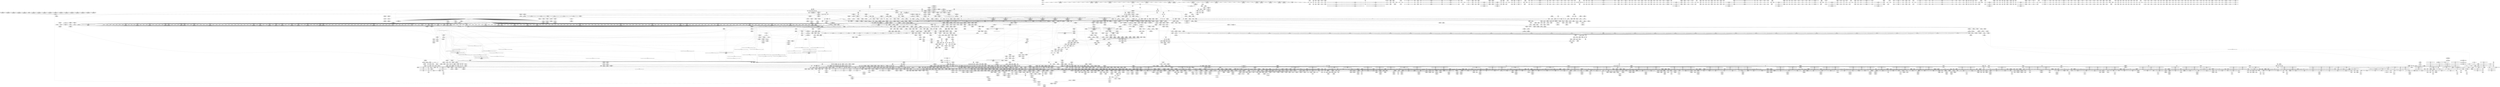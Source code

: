 digraph {
	CE0x75cc810 [shape=record,shape=Mrecord,label="{CE0x75cc810|tomoyo_domain:_land.lhs.true2|*SummSink*}"]
	CE0x5dd7160 [shape=record,shape=Mrecord,label="{CE0x5dd7160|i64*_getelementptr_inbounds_(_4_x_i64_,_4_x_i64_*___llvm_gcov_ctr33,_i64_0,_i64_2)|*Constant*}"]
	CE0x3f14e70 [shape=record,shape=Mrecord,label="{CE0x3f14e70|tomoyo_fill_path_info:_call|security/tomoyo/util.c,664}"]
	CE0x5ba1770 [shape=record,shape=Mrecord,label="{CE0x5ba1770|i64*_getelementptr_inbounds_(_4_x_i64_,_4_x_i64_*___llvm_gcov_ctr18214,_i64_0,_i64_0)|*Constant*|*SummSource*}"]
	CE0x5e95e60 [shape=record,shape=Mrecord,label="{CE0x5e95e60|tomoyo_get_mode:_tmp21|security/tomoyo/util.c,985}"]
	CE0x72438a0 [shape=record,shape=Mrecord,label="{CE0x72438a0|__llvm_gcov_indirect_counter_increment114:_counters|Function::__llvm_gcov_indirect_counter_increment114&Arg::counters::}"]
	CE0x58ee870 [shape=record,shape=Mrecord,label="{CE0x58ee870|tomoyo_get_mode:_if.then}"]
	CE0x5e36aa0 [shape=record,shape=Mrecord,label="{CE0x5e36aa0|i64_80|*Constant*|*SummSource*}"]
	CE0x5a51610 [shape=record,shape=Mrecord,label="{CE0x5a51610|rcu_lock_release168:_entry}"]
	CE0x7461910 [shape=record,shape=Mrecord,label="{CE0x7461910|tomoyo_bprm_check_security:_tmp7|security/tomoyo/tomoyo.c,126|*SummSink*}"]
	CE0x5ebcd60 [shape=record,shape=Mrecord,label="{CE0x5ebcd60|tomoyo_get_mode:_if.then|*SummSink*}"]
	CE0x4b59320 [shape=record,shape=Mrecord,label="{CE0x4b59320|srcu_read_unlock:_dep_map|include/linux/srcu.h,236|*SummSink*}"]
	CE0x59862a0 [shape=record,shape=Mrecord,label="{CE0x59862a0|GLOBAL:_tomoyo_get_mode|*Constant*}"]
	CE0x3cabd80 [shape=record,shape=Mrecord,label="{CE0x3cabd80|tomoyo_init_request_info:_tmp9|security/tomoyo/util.c,1006}"]
	CE0x58eea20 [shape=record,shape=Mrecord,label="{CE0x58eea20|tomoyo_get_mode:_tmp9|security/tomoyo/util.c,981|*SummSource*}"]
	CE0x3edc840 [shape=record,shape=Mrecord,label="{CE0x3edc840|tomoyo_const_part_length:_if.end28}"]
	CE0x68ed920 [shape=record,shape=Mrecord,label="{CE0x68ed920|i64_9|*Constant*}"]
	CE0x3d969d0 [shape=record,shape=Mrecord,label="{CE0x3d969d0|tomoyo_read_unlock:_idx|Function::tomoyo_read_unlock&Arg::idx::|*SummSink*}"]
	CE0x5a514d0 [shape=record,shape=Mrecord,label="{CE0x5a514d0|GLOBAL:_rcu_lock_release168|*Constant*|*SummSink*}"]
	CE0x73faa80 [shape=record,shape=Mrecord,label="{CE0x73faa80|40:_%struct.tomoyo_policy_namespace*,_48:_i8,_:_GCRE_tomoyo_kernel_domain_external_global_%struct.tomoyo_domain_info_40,48_|*MultipleSource*|Function::tomoyo_check_open_permission&Arg::domain::|security/tomoyo/util.c,1005|security/tomoyo/util.c,1007|Function::tomoyo_init_request_info&Arg::domain::|security/tomoyo/tomoyo.c,120|security/tomoyo/tomoyo.c,120}"]
	CE0x591f2c0 [shape=record,shape=Mrecord,label="{CE0x591f2c0|tomoyo_path_permission:_filename5|security/tomoyo/file.c,568|*SummSink*}"]
	CE0x68e31a0 [shape=record,shape=Mrecord,label="{CE0x68e31a0|tomoyo_fill_path_info:_tmp5|security/tomoyo/util.c,667}"]
	CE0x3f5ced0 [shape=record,shape=Mrecord,label="{CE0x3f5ced0|i32_0|*Constant*}"]
	CE0x3f77bc0 [shape=record,shape=Mrecord,label="{CE0x3f77bc0|_call_void___llvm_gcov_indirect_counter_increment114(i32*___llvm_gcov_global_state_pred45,_i64**_getelementptr_inbounds_(_3_x_i64*_,_3_x_i64*_*___llvm_gcda_edge_table44,_i64_0,_i64_2)),_!dbg_!38930|security/tomoyo/util.c,640|*SummSink*}"]
	CE0x72c4200 [shape=record,shape=Mrecord,label="{CE0x72c4200|tomoyo_check_open_permission:_tmp51|security/tomoyo/file.c,772|*SummSource*}"]
	CE0x3d63340 [shape=record,shape=Mrecord,label="{CE0x3d63340|tomoyo_init_request_info:_tobool|security/tomoyo/util.c,1004}"]
	CE0x3e598a0 [shape=record,shape=Mrecord,label="{CE0x3e598a0|tomoyo_check_open_permission:_if.then29}"]
	CE0x40110e0 [shape=record,shape=Mrecord,label="{CE0x40110e0|tomoyo_init_request_info:_tmp6|security/tomoyo/util.c,1004|*SummSource*}"]
	CE0x75fab50 [shape=record,shape=Mrecord,label="{CE0x75fab50|tomoyo_init_request_info:_type|security/tomoyo/util.c,1009|*SummSource*}"]
	CE0x5eae970 [shape=record,shape=Mrecord,label="{CE0x5eae970|tomoyo_init_request_info:_domain|Function::tomoyo_init_request_info&Arg::domain::|*SummSource*}"]
	CE0x7420680 [shape=record,shape=Mrecord,label="{CE0x7420680|_ret_i32_%error.4,_!dbg_!38968|security/tomoyo/file.c,773|*SummSource*}"]
	CE0x3f0c670 [shape=record,shape=Mrecord,label="{CE0x3f0c670|tomoyo_read_lock163:_tmp2}"]
	CE0x4ebb550 [shape=record,shape=Mrecord,label="{CE0x4ebb550|i64*_getelementptr_inbounds_(_22_x_i64_,_22_x_i64_*___llvm_gcov_ctr10,_i64_0,_i64_17)|*Constant*|*SummSink*}"]
	CE0x68ea870 [shape=record,shape=Mrecord,label="{CE0x68ea870|GLOBAL:_full_name_hash|*Constant*}"]
	CE0x5ed2100 [shape=record,shape=Mrecord,label="{CE0x5ed2100|tomoyo_get_realpath:_tmp9|security/tomoyo/file.c,155|*SummSource*}"]
	CE0x72e9cf0 [shape=record,shape=Mrecord,label="{CE0x72e9cf0|tomoyo_check_open_permission:_name|security/tomoyo/file.c,747|*SummSink*}"]
	CE0x4d594b0 [shape=record,shape=Mrecord,label="{CE0x4d594b0|GLOBAL:___srcu_read_unlock|*Constant*|*SummSource*}"]
	CE0x5cd62a0 [shape=record,shape=Mrecord,label="{CE0x5cd62a0|i64*_getelementptr_inbounds_(_10_x_i64_,_10_x_i64_*___llvm_gcov_ctr34,_i64_0,_i64_0)|*Constant*|*SummSource*}"]
	CE0x4d454c0 [shape=record,shape=Mrecord,label="{CE0x4d454c0|tomoyo_check_open_permission:_error.1}"]
	CE0x73fdc50 [shape=record,shape=Mrecord,label="{CE0x73fdc50|tomoyo_get_mode:_if.then2|*SummSource*}"]
	CE0x5dd6670 [shape=record,shape=Mrecord,label="{CE0x5dd6670|%struct.task_struct*_(%struct.task_struct**)*_asm_movq_%gs:$_1:P_,$0_,_r,im,_dirflag_,_fpsr_,_flags_|*SummSink*}"]
	CE0x5ce6a20 [shape=record,shape=Mrecord,label="{CE0x5ce6a20|i32_78|*Constant*|*SummSink*}"]
	CE0x5c33e80 [shape=record,shape=Mrecord,label="{CE0x5c33e80|i64*_getelementptr_inbounds_(_22_x_i64_,_22_x_i64_*___llvm_gcov_ctr10,_i64_0,_i64_21)|*Constant*|*SummSink*}"]
	CE0x3d7b390 [shape=record,shape=Mrecord,label="{CE0x3d7b390|GLOBAL:_.str|Global_var:.str|*SummSink*}"]
	CE0x5b99a20 [shape=record,shape=Mrecord,label="{CE0x5b99a20|tomoyo_check_open_permission:_tmp35|security/tomoyo/file.c,761|*SummSink*}"]
	CE0x5d55380 [shape=record,shape=Mrecord,label="{CE0x5d55380|VOIDTB_TE:_SCMRE_344,360_|*MultipleSource*|*LoadInst*|security/tomoyo/tomoyo.c,135|security/tomoyo/tomoyo.c,135}"]
	CE0x4d121f0 [shape=record,shape=Mrecord,label="{CE0x4d121f0|tomoyo_check_open_permission:_tmp39|security/tomoyo/file.c,766}"]
	CE0x5a643b0 [shape=record,shape=Mrecord,label="{CE0x5a643b0|tomoyo_audit_path_log:_entry}"]
	CE0x731bcc0 [shape=record,shape=Mrecord,label="{CE0x731bcc0|tomoyo_read_unlock166:_tmp3|*SummSink*}"]
	CE0x5b1a9e0 [shape=record,shape=Mrecord,label="{CE0x5b1a9e0|i64*_getelementptr_inbounds_(_2_x_i64_,_2_x_i64_*___llvm_gcov_ctr31,_i64_0,_i64_0)|*Constant*}"]
	CE0x5bd0090 [shape=record,shape=Mrecord,label="{CE0x5bd0090|srcu_read_lock:_tmp1}"]
	CE0x68e3f20 [shape=record,shape=Mrecord,label="{CE0x68e3f20|i1_true|*Constant*}"]
	CE0x4b28740 [shape=record,shape=Mrecord,label="{CE0x4b28740|128:_i8*,_1208:_%struct.file*,_:_CMRE_30,31_}"]
	CE0x5a20ea0 [shape=record,shape=Mrecord,label="{CE0x5a20ea0|VOIDTB_TE:_SCMRE_86,87_}"]
	CE0x59fd990 [shape=record,shape=Mrecord,label="{CE0x59fd990|VOIDTB_TE:_SCMRE_71,72_}"]
	CE0x5ded500 [shape=record,shape=Mrecord,label="{CE0x5ded500|i64*_getelementptr_inbounds_(_6_x_i64_,_6_x_i64_*___llvm_gcov_ctr25,_i64_0,_i64_0)|*Constant*|*SummSource*}"]
	CE0x4e85cf0 [shape=record,shape=Mrecord,label="{CE0x4e85cf0|tomoyo_get_mode:_conv15|security/tomoyo/util.c,987|*SummSink*}"]
	CE0x4b24f50 [shape=record,shape=Mrecord,label="{CE0x4b24f50|GLOBAL:_rcu_lock_acquire165|*Constant*|*SummSink*}"]
	CE0x40fd830 [shape=record,shape=Mrecord,label="{CE0x40fd830|tomoyo_const_part_length:_tmp4|security/tomoyo/util.c,624}"]
	CE0x68eda30 [shape=record,shape=Mrecord,label="{CE0x68eda30|i64_9|*Constant*|*SummSink*}"]
	CE0x40e2e50 [shape=record,shape=Mrecord,label="{CE0x40e2e50|tomoyo_fill_path_info:_tmp2|*LoadInst*|security/tomoyo/util.c,663|*SummSource*}"]
	CE0x4b7b8a0 [shape=record,shape=Mrecord,label="{CE0x4b7b8a0|tomoyo_domain:_do.body}"]
	CE0x7446480 [shape=record,shape=Mrecord,label="{CE0x7446480|_call_void_lock_acquire(%struct.lockdep_map*_%map,_i32_0,_i32_0,_i32_2,_i32_0,_%struct.lockdep_map*_null,_i64_ptrtoint_(i8*_blockaddress(_rcu_lock_acquire165,_%__here)_to_i64))_#9,_!dbg_!38907|include/linux/rcupdate.h,418|*SummSource*}"]
	CE0x73e2f40 [shape=record,shape=Mrecord,label="{CE0x73e2f40|i64_2|*Constant*|*SummSink*}"]
	CE0x5b808a0 [shape=record,shape=Mrecord,label="{CE0x5b808a0|tomoyo_get_mode:_tmp8|security/tomoyo/util.c,979}"]
	CE0x4d2c7b0 [shape=record,shape=Mrecord,label="{CE0x4d2c7b0|rcu_lock_acquire:_tmp5|include/linux/rcupdate.h,418|*SummSource*}"]
	CE0x756a640 [shape=record,shape=Mrecord,label="{CE0x756a640|GLOBAL:_tomoyo_supervisor|*Constant*|*SummSink*}"]
	CE0x3e0aa30 [shape=record,shape=Mrecord,label="{CE0x3e0aa30|tomoyo_const_part_length:_tmp48|security/tomoyo/util.c,649|*SummSink*}"]
	CE0x4039b90 [shape=record,shape=Mrecord,label="{CE0x4039b90|srcu_read_lock164:_call|include/linux/srcu.h,220|*SummSource*}"]
	CE0x7449c90 [shape=record,shape=Mrecord,label="{CE0x7449c90|_call_void_lock_release(%struct.lockdep_map*_%map,_i32_1,_i64_ptrtoint_(i8*_blockaddress(_rcu_lock_release168,_%__here)_to_i64))_#9,_!dbg_!38907|include/linux/rcupdate.h,423|*SummSource*}"]
	CE0x4039670 [shape=record,shape=Mrecord,label="{CE0x4039670|_call_void_mcount()_#3|*SummSource*}"]
	CE0x73607b0 [shape=record,shape=Mrecord,label="{CE0x73607b0|get_current:_tmp1|*SummSink*}"]
	CE0x4e50b30 [shape=record,shape=Mrecord,label="{CE0x4e50b30|tomoyo_const_part_length:_tmp36|security/tomoyo/util.c,644|*SummSource*}"]
	CE0x4e70bf0 [shape=record,shape=Mrecord,label="{CE0x4e70bf0|tomoyo_get_mode:_config7|security/tomoyo/util.c,983}"]
	CE0x3fce7c0 [shape=record,shape=Mrecord,label="{CE0x3fce7c0|tomoyo_get_mode:_conv10|security/tomoyo/util.c,985}"]
	CE0x5a54a20 [shape=record,shape=Mrecord,label="{CE0x5a54a20|tomoyo_get_mode:_if.then13|*SummSource*}"]
	CE0x597f150 [shape=record,shape=Mrecord,label="{CE0x597f150|tomoyo_domain:_tobool|security/tomoyo/common.h,1205|*SummSource*}"]
	CE0x7466d50 [shape=record,shape=Mrecord,label="{CE0x7466d50|tomoyo_bprm_check_security:_security|security/tomoyo/tomoyo.c,120|*SummSink*}"]
	CE0x7243910 [shape=record,shape=Mrecord,label="{CE0x7243910|__llvm_gcov_indirect_counter_increment114:_entry}"]
	CE0x5eaf300 [shape=record,shape=Mrecord,label="{CE0x5eaf300|tomoyo_init_request_info:_index|Function::tomoyo_init_request_info&Arg::index::|*SummSink*}"]
	CE0x595c450 [shape=record,shape=Mrecord,label="{CE0x595c450|GLOBAL:_lockdep_rcu_suspicious|*Constant*|*SummSink*}"]
	CE0x4bc6ca0 [shape=record,shape=Mrecord,label="{CE0x4bc6ca0|tomoyo_domain:_if.then}"]
	CE0x3f6fd30 [shape=record,shape=Mrecord,label="{CE0x3f6fd30|GLOBAL:_srcu_read_unlock167|*Constant*|*SummSink*}"]
	CE0x73a09d0 [shape=record,shape=Mrecord,label="{CE0x73a09d0|tomoyo_read_unlock166:_tmp1}"]
	CE0x4b24c30 [shape=record,shape=Mrecord,label="{CE0x4b24c30|_call_void_rcu_lock_acquire165(%struct.lockdep_map*_%dep_map)_#9,_!dbg_!38906|include/linux/srcu.h,222}"]
	CE0x4c14cd0 [shape=record,shape=Mrecord,label="{CE0x4c14cd0|tomoyo_get_realpath:_tmp5|security/tomoyo/file.c,151}"]
	CE0x3e61020 [shape=record,shape=Mrecord,label="{CE0x3e61020|tomoyo_domain:_tobool1|security/tomoyo/common.h,1205}"]
	CE0x7371b20 [shape=record,shape=Mrecord,label="{CE0x7371b20|tomoyo_bprm_check_security:_bprm|Function::tomoyo_bprm_check_security&Arg::bprm::|*SummSink*}"]
	CE0x4ec0cf0 [shape=record,shape=Mrecord,label="{CE0x4ec0cf0|tomoyo_const_part_length:_tmp13|security/tomoyo/util.c,626|*SummSink*}"]
	CE0x3d973e0 [shape=record,shape=Mrecord,label="{CE0x3d973e0|_ret_void,_!dbg_!38904|security/tomoyo/common.h,1110|*SummSource*}"]
	CE0x5c33a10 [shape=record,shape=Mrecord,label="{CE0x5c33a10|tomoyo_check_open_permission:_tmp49|security/tomoyo/file.c,771}"]
	CE0x5ea8890 [shape=record,shape=Mrecord,label="{CE0x5ea8890|128:_i8*,_1208:_%struct.file*,_:_CMRE_21,22_}"]
	CE0x5c27f00 [shape=record,shape=Mrecord,label="{CE0x5c27f00|i64*_getelementptr_inbounds_(_12_x_i64_,_12_x_i64_*___llvm_gcov_ctr31133,_i64_0,_i64_3)|*Constant*}"]
	CE0x595bb80 [shape=record,shape=Mrecord,label="{CE0x595bb80|tomoyo_domain:_tobool1|security/tomoyo/common.h,1205|*SummSink*}"]
	CE0x4e1ef60 [shape=record,shape=Mrecord,label="{CE0x4e1ef60|i64_22|*Constant*}"]
	CE0x5c32600 [shape=record,shape=Mrecord,label="{CE0x5c32600|tomoyo_get_mode:_idxprom3|security/tomoyo/util.c,983}"]
	CE0x40cec40 [shape=record,shape=Mrecord,label="{CE0x40cec40|i32_55|*Constant*}"]
	CE0x72b78d0 [shape=record,shape=Mrecord,label="{CE0x72b78d0|tomoyo_get_mode:_arrayidx8|security/tomoyo/util.c,983|*SummSink*}"]
	CE0x5956580 [shape=record,shape=Mrecord,label="{CE0x5956580|i64_16|*Constant*|*SummSource*}"]
	CE0x73b6ff0 [shape=record,shape=Mrecord,label="{CE0x73b6ff0|tomoyo_const_part_length:_tmp26|security/tomoyo/util.c,641|*SummSink*}"]
	CE0x3fdff20 [shape=record,shape=Mrecord,label="{CE0x3fdff20|GLOBAL:___llvm_gcov_ctr10|Global_var:__llvm_gcov_ctr10|*SummSource*}"]
	CE0x73be050 [shape=record,shape=Mrecord,label="{CE0x73be050|i64*_getelementptr_inbounds_(_11_x_i64_,_11_x_i64_*___llvm_gcov_ctr54147,_i64_0,_i64_10)|*Constant*}"]
	CE0x7472040 [shape=record,shape=Mrecord,label="{CE0x7472040|tomoyo_bprm_check_security:_tmp5|security/tomoyo/tomoyo.c,126|*SummSource*}"]
	CE0x4e1f090 [shape=record,shape=Mrecord,label="{CE0x4e1f090|i64_22|*Constant*|*SummSource*}"]
	CE0x5ce7500 [shape=record,shape=Mrecord,label="{CE0x5ce7500|tomoyo_domain:_tmp21|security/tomoyo/common.h,1205|*SummSource*}"]
	CE0x7536650 [shape=record,shape=Mrecord,label="{CE0x7536650|tomoyo_bprm_check_security:_call|security/tomoyo/tomoyo.c,127|*SummSource*}"]
	CE0x3ef31b0 [shape=record,shape=Mrecord,label="{CE0x3ef31b0|tomoyo_read_lock163:_tmp|*SummSink*}"]
	CE0x68d9da0 [shape=record,shape=Mrecord,label="{CE0x68d9da0|tomoyo_get_mode:_if.then13}"]
	CE0x5908b10 [shape=record,shape=Mrecord,label="{CE0x5908b10|tomoyo_path_permission:_tmp17|security/tomoyo/file.c,571|*SummSink*}"]
	CE0x5a38840 [shape=record,shape=Mrecord,label="{CE0x5a38840|VOIDTB_TE:_SCMRE_115,116_}"]
	CE0x4aaba30 [shape=record,shape=Mrecord,label="{CE0x4aaba30|tomoyo_audit_path_log:_param1|security/tomoyo/file.c,169|*SummSink*}"]
	CE0x4c0ab40 [shape=record,shape=Mrecord,label="{CE0x4c0ab40|__llvm_gcov_indirect_counter_increment114:_pred}"]
	CE0x4bde810 [shape=record,shape=Mrecord,label="{CE0x4bde810|tomoyo_const_part_length:_conv11|security/tomoyo/util.c,641|*SummSource*}"]
	CE0x7440540 [shape=record,shape=Mrecord,label="{CE0x7440540|GLOBAL:_tomoyo_read_lock|*Constant*}"]
	CE0x5b67740 [shape=record,shape=Mrecord,label="{CE0x5b67740|i64_13|*Constant*|*SummSink*}"]
	CE0x4dec160 [shape=record,shape=Mrecord,label="{CE0x4dec160|VOIDTB_TE:_SCMRE_456,464_|*MultipleSource*|*LoadInst*|security/tomoyo/tomoyo.c,135|security/tomoyo/tomoyo.c,135}"]
	CE0x5bcffb0 [shape=record,shape=Mrecord,label="{CE0x5bcffb0|i64*_getelementptr_inbounds_(_2_x_i64_,_2_x_i64_*___llvm_gcov_ctr23,_i64_0,_i64_1)|*Constant*|*SummSink*}"]
	CE0x7365420 [shape=record,shape=Mrecord,label="{CE0x7365420|tomoyo_get_mode:_return}"]
	CE0x3ef3840 [shape=record,shape=Mrecord,label="{CE0x3ef3840|i64*_getelementptr_inbounds_(_2_x_i64_,_2_x_i64_*___llvm_gcov_ctr13219,_i64_0,_i64_1)|*Constant*|*SummSource*}"]
	CE0x758ddb0 [shape=record,shape=Mrecord,label="{CE0x758ddb0|rcu_lock_release168:_tmp3}"]
	CE0x7437840 [shape=record,shape=Mrecord,label="{CE0x7437840|i32_0|*Constant*|*SummSink*}"]
	CE0x4e87830 [shape=record,shape=Mrecord,label="{CE0x4e87830|tomoyo_const_part_length:_tmp40|security/tomoyo/util.c,644|*SummSink*}"]
	CE0x7461bd0 [shape=record,shape=Mrecord,label="{CE0x7461bd0|i32_8|*Constant*|*SummSink*}"]
	CE0x40e3ac0 [shape=record,shape=Mrecord,label="{CE0x40e3ac0|tomoyo_get_mode:_arrayidx|security/tomoyo/util.c,981|*SummSink*}"]
	CE0x4e1a8a0 [shape=record,shape=Mrecord,label="{CE0x4e1a8a0|tomoyo_const_part_length:_tmp48|security/tomoyo/util.c,649|*SummSource*}"]
	CE0x3d630e0 [shape=record,shape=Mrecord,label="{CE0x3d630e0|tomoyo_get_realpath:_if.then|*SummSink*}"]
	CE0x75b70b0 [shape=record,shape=Mrecord,label="{CE0x75b70b0|%struct.tomoyo_domain_info*_null|*Constant*|*SummSink*}"]
	CE0x4b79390 [shape=record,shape=Mrecord,label="{CE0x4b79390|tomoyo_get_realpath:_name1|security/tomoyo/file.c,151|*SummSink*}"]
	CE0x68d0bd0 [shape=record,shape=Mrecord,label="{CE0x68d0bd0|tomoyo_path_permission:_tmp}"]
	CE0x5db5db0 [shape=record,shape=Mrecord,label="{CE0x5db5db0|srcu_read_lock:_call|include/linux/srcu.h,220}"]
	CE0x73b6410 [shape=record,shape=Mrecord,label="{CE0x73b6410|i64_17|*Constant*}"]
	CE0x3e81a70 [shape=record,shape=Mrecord,label="{CE0x3e81a70|GLOBAL:_kfree|*Constant*|*SummSource*}"]
	CE0x3e8c410 [shape=record,shape=Mrecord,label="{CE0x3e8c410|rcu_lock_acquire165:_tmp7|*SummSink*}"]
	CE0x5a0d7d0 [shape=record,shape=Mrecord,label="{CE0x5a0d7d0|i64*_getelementptr_inbounds_(_22_x_i64_,_22_x_i64_*___llvm_gcov_ctr10,_i64_0,_i64_7)|*Constant*|*SummSource*}"]
	CE0x744ac90 [shape=record,shape=Mrecord,label="{CE0x744ac90|i64_ptrtoint_(i8*_blockaddress(_rcu_lock_release168,_%__here)_to_i64)|*Constant*|*SummSink*}"]
	CE0x4e81710 [shape=record,shape=Mrecord,label="{CE0x4e81710|GLOBAL:_tomoyo_profile|*Constant*|*SummSource*}"]
	CE0x5a95bb0 [shape=record,shape=Mrecord,label="{CE0x5a95bb0|0:_i8,_array:_GCR_tomoyo_p2mac_internal_constant_11_x_i8_c_00_01_01_01_03_04_06_09_0A_13_15_,_align_1:_elem_0::|security/tomoyo/file.c,563}"]
	CE0x4be2d10 [shape=record,shape=Mrecord,label="{CE0x4be2d10|tomoyo_bprm_check_security:_tmp12|security/tomoyo/tomoyo.c,135|*SummSink*}"]
	CE0x4c2d3a0 [shape=record,shape=Mrecord,label="{CE0x4c2d3a0|tomoyo_get_mode:_retval.0}"]
	CE0x68d8430 [shape=record,shape=Mrecord,label="{CE0x68d8430|rcu_lock_acquire:_tmp4|include/linux/rcupdate.h,418|*SummSink*}"]
	CE0x3e0b700 [shape=record,shape=Mrecord,label="{CE0x3e0b700|tomoyo_const_part_length:_tmp50|security/tomoyo/util.c,651|*SummSource*}"]
	CE0x68ea570 [shape=record,shape=Mrecord,label="{CE0x68ea570|tomoyo_fill_path_info:_call11|security/tomoyo/util.c,669|*SummSink*}"]
	CE0x5e96200 [shape=record,shape=Mrecord,label="{CE0x5e96200|_call_void_mcount()_#3}"]
	CE0x4d4fd50 [shape=record,shape=Mrecord,label="{CE0x4d4fd50|tomoyo_check_open_permission:_cond|security/tomoyo/file.c,762}"]
	CE0x4baf300 [shape=record,shape=Mrecord,label="{CE0x4baf300|0:_%struct.tomoyo_obj_info*,_16:_%struct.tomoyo_domain_info*,_24:_%struct.tomoyo_path_info*,_40:_i8,_72:_i8,_75:_i8,_76:_i8,_77:_i8,_:_SCMRE_0,8_|*MultipleSource*|security/tomoyo/file.c,741|security/tomoyo/file.c, 741|security/tomoyo/file.c,748}"]
	CE0x4b7afa0 [shape=record,shape=Mrecord,label="{CE0x4b7afa0|tomoyo_domain:_tmp12|security/tomoyo/common.h,1205}"]
	CE0x72b7a40 [shape=record,shape=Mrecord,label="{CE0x72b7a40|tomoyo_get_mode:_tmp17|security/tomoyo/util.c,983|*SummSink*}"]
	CE0x73e3330 [shape=record,shape=Mrecord,label="{CE0x73e3330|128:_i8*,_:_CRE_128,136_|*MultipleSource*|*LoadInst*|security/tomoyo/tomoyo.c,120|security/tomoyo/tomoyo.c,120}"]
	CE0x5ce5870 [shape=record,shape=Mrecord,label="{CE0x5ce5870|tomoyo_path_permission:_tmp10|security/tomoyo/file.c,565|*SummSink*}"]
	CE0x5b80c20 [shape=record,shape=Mrecord,label="{CE0x5b80c20|tomoyo_get_mode:_call|security/tomoyo/util.c,980}"]
	CE0x5a64990 [shape=record,shape=Mrecord,label="{CE0x5a64990|tomoyo_audit_path_log:_r|Function::tomoyo_audit_path_log&Arg::r::|*SummSource*}"]
	CE0x4d2c100 [shape=record,shape=Mrecord,label="{CE0x4d2c100|get_current:_tmp|*SummSink*}"]
	CE0x5d10700 [shape=record,shape=Mrecord,label="{CE0x5d10700|VOIDTB_TE:_SCMRE_198,199_}"]
	CE0x5836b50 [shape=record,shape=Mrecord,label="{CE0x5836b50|tomoyo_fill_path_info:_conv7|security/tomoyo/util.c,668}"]
	CE0x4e86f50 [shape=record,shape=Mrecord,label="{CE0x4e86f50|i64_24|*Constant*}"]
	CE0x4092ad0 [shape=record,shape=Mrecord,label="{CE0x4092ad0|tomoyo_read_lock:_call|security/tomoyo/common.h,1097}"]
	CE0x5a20c80 [shape=record,shape=Mrecord,label="{CE0x5a20c80|VOIDTB_TE:_SCMRE_84,85_}"]
	CE0x5cfbba0 [shape=record,shape=Mrecord,label="{CE0x5cfbba0|rcu_lock_release:_tmp3|*SummSource*}"]
	CE0x73ea3a0 [shape=record,shape=Mrecord,label="{CE0x73ea3a0|i64_0|*Constant*}"]
	CE0x756a4d0 [shape=record,shape=Mrecord,label="{CE0x756a4d0|GLOBAL:_tomoyo_supervisor|*Constant*|*SummSource*}"]
	CE0x5a998d0 [shape=record,shape=Mrecord,label="{CE0x5a998d0|srcu_read_unlock:_entry}"]
	CE0x4d38bf0 [shape=record,shape=Mrecord,label="{CE0x4d38bf0|tomoyo_get_mode:_tmp1|*SummSink*}"]
	CE0x5a2cfc0 [shape=record,shape=Mrecord,label="{CE0x5a2cfc0|rcu_lock_release:_tmp}"]
	CE0x4acdf10 [shape=record,shape=Mrecord,label="{CE0x4acdf10|_call_void_lock_release(%struct.lockdep_map*_%map,_i32_1,_i64_ptrtoint_(i8*_blockaddress(_rcu_lock_release,_%__here)_to_i64))_#9,_!dbg_!38907|include/linux/rcupdate.h,423|*SummSink*}"]
	CE0x5c32040 [shape=record,shape=Mrecord,label="{CE0x5c32040|i64*_getelementptr_inbounds_(_11_x_i64_,_11_x_i64_*___llvm_gcov_ctr54147,_i64_0,_i64_8)|*Constant*|*SummSink*}"]
	CE0x5c898b0 [shape=record,shape=Mrecord,label="{CE0x5c898b0|i32_50|*Constant*|*SummSink*}"]
	CE0x730f240 [shape=record,shape=Mrecord,label="{CE0x730f240|i32_0|*Constant*}"]
	CE0x4d2b7c0 [shape=record,shape=Mrecord,label="{CE0x4d2b7c0|tomoyo_audit_path_log:_tmp4|security/tomoyo/file.c,168}"]
	CE0x3e59220 [shape=record,shape=Mrecord,label="{CE0x3e59220|srcu_read_unlock167:_tmp1|*SummSource*}"]
	CE0x4c0fcb0 [shape=record,shape=Mrecord,label="{CE0x4c0fcb0|tomoyo_domain:_land.lhs.true|*SummSource*}"]
	CE0x4e82de0 [shape=record,shape=Mrecord,label="{CE0x4e82de0|tomoyo_get_mode:_tmp24|security/tomoyo/util.c,986|*SummSink*}"]
	CE0x7241700 [shape=record,shape=Mrecord,label="{CE0x7241700|tomoyo_const_part_length:_while.end|*SummSink*}"]
	CE0x5c8f310 [shape=record,shape=Mrecord,label="{CE0x5c8f310|tomoyo_check_open_permission:_land.lhs.true|*SummSource*}"]
	CE0x4e84b10 [shape=record,shape=Mrecord,label="{CE0x4e84b10|tomoyo_get_mode:_tmp26|security/tomoyo/util.c,987|*SummSink*}"]
	CE0x5d0ff90 [shape=record,shape=Mrecord,label="{CE0x5d0ff90|VOIDTB_TE:_SCMRE_191,192_}"]
	CE0x4e90e60 [shape=record,shape=Mrecord,label="{CE0x4e90e60|tomoyo_path_permission:_entry|*SummSource*}"]
	CE0x73e1280 [shape=record,shape=Mrecord,label="{CE0x73e1280|tomoyo_check_open_permission:_path|Function::tomoyo_check_open_permission&Arg::path::|*SummSource*}"]
	CE0x4e96bf0 [shape=record,shape=Mrecord,label="{CE0x4e96bf0|GLOBAL:_tomoyo_index2category|Global_var:tomoyo_index2category}"]
	CE0x58991f0 [shape=record,shape=Mrecord,label="{CE0x58991f0|tomoyo_check_open_permission:_tobool12|security/tomoyo/file.c,761|*SummSource*}"]
	CE0x590e480 [shape=record,shape=Mrecord,label="{CE0x590e480|tomoyo_const_part_length:_tmp14|security/tomoyo/util.c,626}"]
	CE0x582fcd0 [shape=record,shape=Mrecord,label="{CE0x582fcd0|i64*_getelementptr_inbounds_(_5_x_i64_,_5_x_i64_*___llvm_gcov_ctr28130,_i64_0,_i64_4)|*Constant*}"]
	CE0x4e873f0 [shape=record,shape=Mrecord,label="{CE0x4e873f0|i64_25|*Constant*}"]
	CE0x5c8c850 [shape=record,shape=Mrecord,label="{CE0x5c8c850|i64*_getelementptr_inbounds_(_2_x_i64_,_2_x_i64_*___llvm_gcov_ctr22,_i64_0,_i64_1)|*Constant*}"]
	CE0x3e9b4c0 [shape=record,shape=Mrecord,label="{CE0x3e9b4c0|tomoyo_path_permission:_tmp|*SummSink*}"]
	CE0x3d62ab0 [shape=record,shape=Mrecord,label="{CE0x3d62ab0|tomoyo_init_request_info:_tmp4|security/tomoyo/util.c,1004}"]
	CE0x4c05380 [shape=record,shape=Mrecord,label="{CE0x4c05380|i32_6|*Constant*|*SummSink*}"]
	CE0x4c4a6d0 [shape=record,shape=Mrecord,label="{CE0x4c4a6d0|tomoyo_path_permission:_tmp19|security/tomoyo/file.c,573|*SummSink*}"]
	CE0x58990b0 [shape=record,shape=Mrecord,label="{CE0x58990b0|tomoyo_check_open_permission:_tobool12|security/tomoyo/file.c,761}"]
	CE0x4aebf40 [shape=record,shape=Mrecord,label="{CE0x4aebf40|i64*_getelementptr_inbounds_(_10_x_i64_,_10_x_i64_*___llvm_gcov_ctr34,_i64_0,_i64_9)|*Constant*|*SummSink*}"]
	CE0x3f8f0d0 [shape=record,shape=Mrecord,label="{CE0x3f8f0d0|tomoyo_check_open_permission:_bb}"]
	CE0x3fced50 [shape=record,shape=Mrecord,label="{CE0x3fced50|tomoyo_get_mode:_cmp11|security/tomoyo/util.c,985}"]
	CE0x4d387e0 [shape=record,shape=Mrecord,label="{CE0x4d387e0|i64*_getelementptr_inbounds_(_5_x_i64_,_5_x_i64_*___llvm_gcov_ctr28130,_i64_0,_i64_3)|*Constant*|*SummSink*}"]
	CE0x59f7a90 [shape=record,shape=Mrecord,label="{CE0x59f7a90|VOIDTB_TE:_SCMRE_57,58_}"]
	CE0x4eb5860 [shape=record,shape=Mrecord,label="{CE0x4eb5860|tomoyo_const_part_length:_tmp33|security/tomoyo/util.c,642|*SummSink*}"]
	CE0x3f9ebf0 [shape=record,shape=Mrecord,label="{CE0x3f9ebf0|tomoyo_get_mode:_tmp15|security/tomoyo/util.c,983}"]
	CE0x4b29780 [shape=record,shape=Mrecord,label="{CE0x4b29780|128:_i8*,_1208:_%struct.file*,_:_CMRE_43,44_}"]
	CE0x5dac350 [shape=record,shape=Mrecord,label="{CE0x5dac350|VOIDTB_TE:_SCMRE_440,448_|*MultipleSource*|*LoadInst*|security/tomoyo/tomoyo.c,135|security/tomoyo/tomoyo.c,135}"]
	CE0x5ee5070 [shape=record,shape=Mrecord,label="{CE0x5ee5070|i64**_getelementptr_inbounds_(_3_x_i64*_,_3_x_i64*_*___llvm_gcda_edge_table44,_i64_0,_i64_2)|*Constant*}"]
	CE0x3e1f9a0 [shape=record,shape=Mrecord,label="{CE0x3e1f9a0|tomoyo_get_mode:_ns|Function::tomoyo_get_mode&Arg::ns::}"]
	CE0x7458c60 [shape=record,shape=Mrecord,label="{CE0x7458c60|tomoyo_bprm_check_security:_call1|security/tomoyo/tomoyo.c,128|*SummSink*}"]
	CE0x58a1f70 [shape=record,shape=Mrecord,label="{CE0x58a1f70|tomoyo_audit_path_log:_tmp1|*SummSink*}"]
	CE0x738ba50 [shape=record,shape=Mrecord,label="{CE0x738ba50|get_current:_tmp4|./arch/x86/include/asm/current.h,14|*SummSink*}"]
	CE0x5ea9630 [shape=record,shape=Mrecord,label="{CE0x5ea9630|tomoyo_check_open_permission:_path1|security/tomoyo/file.c,742|*SummSource*}"]
	CE0x743fe30 [shape=record,shape=Mrecord,label="{CE0x743fe30|tomoyo_check_open_permission:_call|security/tomoyo/file.c,749}"]
	CE0x4e8e730 [shape=record,shape=Mrecord,label="{CE0x4e8e730|tomoyo_get_mode:_and|security/tomoyo/util.c,987|*SummSource*}"]
	CE0x4a40aa0 [shape=record,shape=Mrecord,label="{CE0x4a40aa0|tomoyo_init_request_info:_if.then|*SummSink*}"]
	CE0x5eaf690 [shape=record,shape=Mrecord,label="{CE0x5eaf690|_ret_i32_%conv6,_!dbg_!38926|security/tomoyo/util.c,1011|*SummSink*}"]
	CE0x5b9a3a0 [shape=record,shape=Mrecord,label="{CE0x5b9a3a0|tomoyo_check_open_permission:_tmp36|security/tomoyo/file.c,762|*SummSource*}"]
	CE0x4d4f580 [shape=record,shape=Mrecord,label="{CE0x4d4f580|tomoyo_check_open_permission:_and18|security/tomoyo/file.c,762|*SummSink*}"]
	CE0x5bd0020 [shape=record,shape=Mrecord,label="{CE0x5bd0020|i64_1|*Constant*}"]
	CE0x5d76da0 [shape=record,shape=Mrecord,label="{CE0x5d76da0|i64*_null|*Constant*|*SummSource*}"]
	CE0x5dabfd0 [shape=record,shape=Mrecord,label="{CE0x5dabfd0|VOIDTB_TE:_SCMRE_432,436_|*MultipleSource*|*LoadInst*|security/tomoyo/tomoyo.c,135|security/tomoyo/tomoyo.c,135}"]
	CE0x5895d30 [shape=record,shape=Mrecord,label="{CE0x5895d30|tomoyo_path_permission:_profile|security/tomoyo/file.c,564|*SummSink*}"]
	CE0x4e72420 [shape=record,shape=Mrecord,label="{CE0x4e72420|tomoyo_get_mode:_tmp22|security/tomoyo/util.c,986}"]
	CE0x4d44950 [shape=record,shape=Mrecord,label="{CE0x4d44950|tomoyo_check_open_permission:_cond|security/tomoyo/file.c,762|*SummSink*}"]
	CE0x5cd6060 [shape=record,shape=Mrecord,label="{CE0x5cd6060|tomoyo_path_permission:_return|*SummSink*}"]
	CE0x59a5c60 [shape=record,shape=Mrecord,label="{CE0x59a5c60|i8_0|*Constant*}"]
	CE0x3e9b290 [shape=record,shape=Mrecord,label="{CE0x3e9b290|_call_void_mcount()_#3|*SummSink*}"]
	CE0x5a7c810 [shape=record,shape=Mrecord,label="{CE0x5a7c810|i8*_undef|*Constant*}"]
	CE0x4aedd10 [shape=record,shape=Mrecord,label="{CE0x4aedd10|srcu_read_unlock167:_idx|Function::srcu_read_unlock167&Arg::idx::|*SummSink*}"]
	CE0x5ebc000 [shape=record,shape=Mrecord,label="{CE0x5ebc000|_ret_%struct.tomoyo_domain_info*_%tmp23,_!dbg_!38929|security/tomoyo/common.h,1205|*SummSource*}"]
	CE0x5c59c20 [shape=record,shape=Mrecord,label="{CE0x5c59c20|VOIDTB_TE:_SCMRE_184,185_}"]
	CE0x4c04e40 [shape=record,shape=Mrecord,label="{CE0x4c04e40|_call_void_mcount()_#3}"]
	CE0x5c320b0 [shape=record,shape=Mrecord,label="{CE0x5c320b0|tomoyo_domain:_tmp15|security/tomoyo/common.h,1205|*SummSink*}"]
	CE0x4b4bb60 [shape=record,shape=Mrecord,label="{CE0x4b4bb60|tomoyo_domain:_tmp5|security/tomoyo/common.h,1205|*SummSource*}"]
	CE0x4b4cb50 [shape=record,shape=Mrecord,label="{CE0x4b4cb50|tomoyo_domain:_if.end|*SummSink*}"]
	CE0x5d99250 [shape=record,shape=Mrecord,label="{CE0x5d99250|GLOBAL:___srcu_read_unlock|*Constant*}"]
	CE0x75b6f20 [shape=record,shape=Mrecord,label="{CE0x75b6f20|%struct.tomoyo_domain_info*_null|*Constant*|*SummSource*}"]
	CE0x5b67840 [shape=record,shape=Mrecord,label="{CE0x5b67840|i64_14|*Constant*}"]
	CE0x5bb5cc0 [shape=record,shape=Mrecord,label="{CE0x5bb5cc0|_call_void_mcount()_#3}"]
	CE0x73e1420 [shape=record,shape=Mrecord,label="{CE0x73e1420|tomoyo_check_open_permission:_flag|Function::tomoyo_check_open_permission&Arg::flag::}"]
	CE0x59cd810 [shape=record,shape=Mrecord,label="{CE0x59cd810|tomoyo_domain:_tmp10|security/tomoyo/common.h,1205|*SummSource*}"]
	CE0x4acdde0 [shape=record,shape=Mrecord,label="{CE0x4acdde0|_call_void_lock_release(%struct.lockdep_map*_%map,_i32_1,_i64_ptrtoint_(i8*_blockaddress(_rcu_lock_release,_%__here)_to_i64))_#9,_!dbg_!38907|include/linux/rcupdate.h,423|*SummSource*}"]
	CE0x733e8e0 [shape=record,shape=Mrecord,label="{CE0x733e8e0|tomoyo_path_permission:_type|security/tomoyo/file.c,563|*SummSink*}"]
	CE0x4e87600 [shape=record,shape=Mrecord,label="{CE0x4e87600|tomoyo_const_part_length:_tmp40|security/tomoyo/util.c,644}"]
	CE0x72e96a0 [shape=record,shape=Mrecord,label="{CE0x72e96a0|tomoyo_bprm_check_security:_call2|security/tomoyo/tomoyo.c,135|*SummSource*}"]
	CE0x5a2d990 [shape=record,shape=Mrecord,label="{CE0x5a2d990|i64*_getelementptr_inbounds_(_4_x_i64_,_4_x_i64_*___llvm_gcov_ctr33,_i64_0,_i64_0)|*Constant*}"]
	CE0x4aac090 [shape=record,shape=Mrecord,label="{CE0x4aac090|i32_6|*Constant*}"]
	CE0x5cc4cf0 [shape=record,shape=Mrecord,label="{CE0x5cc4cf0|tomoyo_const_part_length:_incdec.ptr19|security/tomoyo/util.c,643|*SummSink*}"]
	CE0x3e33de0 [shape=record,shape=Mrecord,label="{CE0x3e33de0|GLOBAL:_tomoyo_const_part_length|*Constant*|*SummSource*}"]
	CE0x746afb0 [shape=record,shape=Mrecord,label="{CE0x746afb0|tomoyo_const_part_length:_tmp7|security/tomoyo/util.c,625}"]
	CE0x5a15770 [shape=record,shape=Mrecord,label="{CE0x5a15770|_call_void_lockdep_rcu_suspicious(i8*_getelementptr_inbounds_(_25_x_i8_,_25_x_i8_*_.str12,_i32_0,_i32_0),_i32_1205,_i8*_getelementptr_inbounds_(_45_x_i8_,_45_x_i8_*_.str13,_i32_0,_i32_0))_#9,_!dbg_!38917|security/tomoyo/common.h,1205}"]
	CE0x5cfaa30 [shape=record,shape=Mrecord,label="{CE0x5cfaa30|tomoyo_const_part_length:_if.then17|*SummSink*}"]
	CE0x59fe100 [shape=record,shape=Mrecord,label="{CE0x59fe100|VOIDTB_TE:_SCMRE_78,79_}"]
	CE0x7458cd0 [shape=record,shape=Mrecord,label="{CE0x7458cd0|GLOBAL:_tomoyo_find_next_domain|*Constant*}"]
	CE0x4d4f240 [shape=record,shape=Mrecord,label="{CE0x4d4f240|i32_1024|*Constant*|*SummSink*}"]
	CE0x68d09f0 [shape=record,shape=Mrecord,label="{CE0x68d09f0|rcu_lock_acquire165:_bb|*SummSource*}"]
	CE0x5b8e550 [shape=record,shape=Mrecord,label="{CE0x5b8e550|0:_i8,_array:_GCRE_tomoyo_index2category_constant_39_x_i8_c_00_00_00_00_00_00_00_00_00_00_00_00_00_00_00_00_00_00_00_00_00_00_00_01_01_01_01_01_01_01_01_01_01_01_01_01_01_01_02_,_align_16:_elem_33::|security/tomoyo/util.c,983}"]
	CE0x3f54d00 [shape=record,shape=Mrecord,label="{CE0x3f54d00|srcu_read_lock164:_tmp1|*SummSource*}"]
	CE0x5ee6090 [shape=record,shape=Mrecord,label="{CE0x5ee6090|GLOBAL:___llvm_gcov_indirect_counter_increment114|*Constant*|*SummSink*}"]
	CE0x4e97430 [shape=record,shape=Mrecord,label="{CE0x4e97430|tomoyo_get_mode:_tobool|security/tomoyo/util.c,978}"]
	CE0x59ba550 [shape=record,shape=Mrecord,label="{CE0x59ba550|tomoyo_bprm_check_security:_tmp2|*LoadInst*|security/tomoyo/tomoyo.c,120|*SummSink*}"]
	CE0x4c46a40 [shape=record,shape=Mrecord,label="{CE0x4c46a40|tomoyo_read_unlock:_bb}"]
	CE0x5c90850 [shape=record,shape=Mrecord,label="{CE0x5c90850|_call_void_mcount()_#3|*SummSink*}"]
	CE0x5b9de00 [shape=record,shape=Mrecord,label="{CE0x5b9de00|VOIDTB_TE:_SCMRE_167,168_}"]
	CE0x5d49d60 [shape=record,shape=Mrecord,label="{CE0x5d49d60|i64*_getelementptr_inbounds_(_4_x_i64_,_4_x_i64_*___llvm_gcov_ctr33,_i64_0,_i64_1)|*Constant*}"]
	CE0x4be9d90 [shape=record,shape=Mrecord,label="{CE0x4be9d90|tomoyo_bprm_check_security:_tmp13|*LoadInst*|security/tomoyo/tomoyo.c,135|*SummSource*}"]
	CE0x3e0ba50 [shape=record,shape=Mrecord,label="{CE0x3e0ba50|i64*_getelementptr_inbounds_(_31_x_i64_,_31_x_i64_*___llvm_gcov_ctr43150,_i64_0,_i64_29)|*Constant*}"]
	CE0x74213a0 [shape=record,shape=Mrecord,label="{CE0x74213a0|tomoyo_bprm_check_security:_tmp14|security/tomoyo/tomoyo.c,137}"]
	CE0x3cab080 [shape=record,shape=Mrecord,label="{CE0x3cab080|srcu_read_unlock:_idx|Function::srcu_read_unlock&Arg::idx::|*SummSink*}"]
	CE0x7582cb0 [shape=record,shape=Mrecord,label="{CE0x7582cb0|i64*_getelementptr_inbounds_(_22_x_i64_,_22_x_i64_*___llvm_gcov_ctr10,_i64_0,_i64_10)|*Constant*|*SummSource*}"]
	CE0x738b1a0 [shape=record,shape=Mrecord,label="{CE0x738b1a0|tomoyo_const_part_length:_filename.addr.0|*SummSink*}"]
	CE0x5825900 [shape=record,shape=Mrecord,label="{CE0x5825900|tomoyo_const_part_length:_if.end18|*SummSink*}"]
	CE0x40e3950 [shape=record,shape=Mrecord,label="{CE0x40e3950|tomoyo_get_mode:_arrayidx|security/tomoyo/util.c,981|*SummSource*}"]
	CE0x4c0a6f0 [shape=record,shape=Mrecord,label="{CE0x4c0a6f0|tomoyo_const_part_length:_tmp3|security/tomoyo/util.c,624}"]
	CE0x5ea8390 [shape=record,shape=Mrecord,label="{CE0x5ea8390|128:_i8*,_1208:_%struct.file*,_:_CMRE_16,20_|*MultipleSource*|security/tomoyo/common.h,1205|security/tomoyo/common.h,1205}"]
	CE0x3df0ac0 [shape=record,shape=Mrecord,label="{CE0x3df0ac0|tomoyo_get_mode:_tmp3|security/tomoyo/util.c,978|*SummSource*}"]
	CE0x3e33ad0 [shape=record,shape=Mrecord,label="{CE0x3e33ad0|tomoyo_get_mode:_tmp14|security/tomoyo/util.c,983|*SummSource*}"]
	CE0x5ce5bf0 [shape=record,shape=Mrecord,label="{CE0x5ce5bf0|i64*_getelementptr_inbounds_(_4_x_i64_,_4_x_i64_*___llvm_gcov_ctr18214,_i64_0,_i64_1)|*Constant*}"]
	CE0x4b25010 [shape=record,shape=Mrecord,label="{CE0x4b25010|tomoyo_check_open_permission:_tmp|*SummSource*}"]
	CE0x5d774e0 [shape=record,shape=Mrecord,label="{CE0x5d774e0|i32_48|*Constant*}"]
	CE0x58ef3d0 [shape=record,shape=Mrecord,label="{CE0x58ef3d0|tomoyo_get_mode:_tmp13|security/tomoyo/util.c,982|*SummSink*}"]
	CE0x4be2870 [shape=record,shape=Mrecord,label="{CE0x4be2870|tomoyo_bprm_check_security:_tmp11|security/tomoyo/tomoyo.c,135}"]
	CE0x5b06b20 [shape=record,shape=Mrecord,label="{CE0x5b06b20|tomoyo_path_permission:_tmp10|security/tomoyo/file.c,565}"]
	CE0x3f2fa80 [shape=record,shape=Mrecord,label="{CE0x3f2fa80|tomoyo_check_open_permission:_land.lhs.true}"]
	CE0x75a7280 [shape=record,shape=Mrecord,label="{CE0x75a7280|tomoyo_const_part_length:_retval.0|*SummSink*}"]
	CE0x58f9410 [shape=record,shape=Mrecord,label="{CE0x58f9410|tomoyo_get_mode:_tmp8|security/tomoyo/util.c,979|*SummSource*}"]
	CE0x4cb9fe0 [shape=record,shape=Mrecord,label="{CE0x4cb9fe0|tomoyo_path_permission:_path7|security/tomoyo/file.c,569}"]
	CE0x3e8cd50 [shape=record,shape=Mrecord,label="{CE0x3e8cd50|rcu_lock_release168:_indirectgoto|*SummSink*}"]
	CE0x5a956b0 [shape=record,shape=Mrecord,label="{CE0x5a956b0|GLOBAL:_srcu_read_unlock|*Constant*|*SummSink*}"]
	CE0x5b81330 [shape=record,shape=Mrecord,label="{CE0x5b81330|tomoyo_get_mode:_arrayidx|security/tomoyo/util.c,981}"]
	CE0x5cfbae0 [shape=record,shape=Mrecord,label="{CE0x5cfbae0|rcu_lock_release:_tmp3}"]
	CE0x3efaac0 [shape=record,shape=Mrecord,label="{CE0x3efaac0|GLOBAL:_tomoyo_ss|Global_var:tomoyo_ss|*SummSink*}"]
	CE0x4a1c2b0 [shape=record,shape=Mrecord,label="{CE0x4a1c2b0|tomoyo_check_open_permission:_if.end22|*SummSource*}"]
	CE0x5ce6de0 [shape=record,shape=Mrecord,label="{CE0x5ce6de0|tomoyo_domain:_cred|security/tomoyo/common.h,1205|*SummSource*}"]
	CE0x5bb6330 [shape=record,shape=Mrecord,label="{CE0x5bb6330|tomoyo_domain:_bb|*SummSource*}"]
	CE0x4e72ed0 [shape=record,shape=Mrecord,label="{CE0x4e72ed0|tomoyo_get_mode:_tmp23|security/tomoyo/util.c,986}"]
	CE0x5d7ad40 [shape=record,shape=Mrecord,label="{CE0x5d7ad40|128:_i8*,_1208:_%struct.file*,_:_CMRE_51,52_}"]
	CE0x4e9b950 [shape=record,shape=Mrecord,label="{CE0x4e9b950|i64_20|*Constant*|*SummSink*}"]
	CE0x4ea6c50 [shape=record,shape=Mrecord,label="{CE0x4ea6c50|GLOBAL:_rcu_lock_release|*Constant*|*SummSource*}"]
	CE0x4e19250 [shape=record,shape=Mrecord,label="{CE0x4e19250|_call_void___llvm_gcov_indirect_counter_increment114(i32*___llvm_gcov_global_state_pred45,_i64**_getelementptr_inbounds_(_3_x_i64*_,_3_x_i64*_*___llvm_gcda_edge_table44,_i64_0,_i64_0)),_!dbg_!38954|security/tomoyo/util.c,649|*SummSink*}"]
	CE0x4e9f010 [shape=record,shape=Mrecord,label="{CE0x4e9f010|tomoyo_fill_path_info:_tmp10}"]
	CE0x5a51700 [shape=record,shape=Mrecord,label="{CE0x5a51700|rcu_lock_release168:_entry|*SummSource*}"]
	CE0x5908f20 [shape=record,shape=Mrecord,label="{CE0x5908f20|tomoyo_path_permission:_operation8|security/tomoyo/file.c,569}"]
	CE0x5a71ca0 [shape=record,shape=Mrecord,label="{CE0x5a71ca0|rcu_lock_release:_indirectgoto}"]
	CE0x73fdd10 [shape=record,shape=Mrecord,label="{CE0x73fdd10|tomoyo_get_mode:_if.then2|*SummSink*}"]
	CE0x7394d70 [shape=record,shape=Mrecord,label="{CE0x7394d70|rcu_lock_acquire165:_bb}"]
	CE0x7318fb0 [shape=record,shape=Mrecord,label="{CE0x7318fb0|tomoyo_const_part_length:_tmp23|security/tomoyo/util.c,634}"]
	CE0x732d970 [shape=record,shape=Mrecord,label="{CE0x732d970|i64_1|*Constant*|*SummSource*}"]
	CE0x4daf340 [shape=record,shape=Mrecord,label="{CE0x4daf340|0:_i8,_array:_GCRE_tomoyo_index2category_constant_39_x_i8_c_00_00_00_00_00_00_00_00_00_00_00_00_00_00_00_00_00_00_00_00_00_00_00_01_01_01_01_01_01_01_01_01_01_01_01_01_01_01_02_,_align_16:_elem_36::|security/tomoyo/util.c,983}"]
	CE0x3faab00 [shape=record,shape=Mrecord,label="{CE0x3faab00|GLOBAL:___llvm_gcov_ctr32134|Global_var:__llvm_gcov_ctr32134|*SummSink*}"]
	CE0x4bc6d10 [shape=record,shape=Mrecord,label="{CE0x4bc6d10|tomoyo_domain:_if.then|*SummSource*}"]
	CE0x3f14340 [shape=record,shape=Mrecord,label="{CE0x3f14340|i32_39|*Constant*}"]
	CE0x4add590 [shape=record,shape=Mrecord,label="{CE0x4add590|i64*_getelementptr_inbounds_(_4_x_i64_,_4_x_i64_*___llvm_gcov_ctr33,_i64_0,_i64_0)|*Constant*|*SummSink*}"]
	CE0x5b12c80 [shape=record,shape=Mrecord,label="{CE0x5b12c80|tomoyo_check_open_permission:_cmp27|security/tomoyo/file.c,770}"]
	CE0x4bbea30 [shape=record,shape=Mrecord,label="{CE0x4bbea30|i64_3|*Constant*}"]
	CE0x3e9e2c0 [shape=record,shape=Mrecord,label="{CE0x3e9e2c0|i32_0|*Constant*}"]
	CE0x68dca80 [shape=record,shape=Mrecord,label="{CE0x68dca80|rcu_lock_acquire:_tmp1|*SummSource*}"]
	CE0x3dbefa0 [shape=record,shape=Mrecord,label="{CE0x3dbefa0|tomoyo_check_open_permission:_conv|security/tomoyo/file.c,750}"]
	CE0x4e82120 [shape=record,shape=Mrecord,label="{CE0x4e82120|i32_5|*Constant*|*SummSource*}"]
	CE0x7583710 [shape=record,shape=Mrecord,label="{CE0x7583710|tomoyo_check_open_permission:_tmp27|security/tomoyo/file.c,759}"]
	CE0x730f7d0 [shape=record,shape=Mrecord,label="{CE0x730f7d0|srcu_read_lock:_dep_map|include/linux/srcu.h,222}"]
	CE0x4eb6870 [shape=record,shape=Mrecord,label="{CE0x4eb6870|tomoyo_const_part_length:_tmp35|security/tomoyo/util.c,643|*SummSink*}"]
	CE0x730c6f0 [shape=record,shape=Mrecord,label="{CE0x730c6f0|tomoyo_bprm_check_security:_cred|security/tomoyo/tomoyo.c,120|*SummSink*}"]
	CE0x4b28b00 [shape=record,shape=Mrecord,label="{CE0x4b28b00|128:_i8*,_1208:_%struct.file*,_:_CMRE_33,34_}"]
	CE0x3dc6840 [shape=record,shape=Mrecord,label="{CE0x3dc6840|tomoyo_read_unlock166:_tmp1|*SummSink*}"]
	CE0x75501c0 [shape=record,shape=Mrecord,label="{CE0x75501c0|tomoyo_check_open_permission:_tobool12|security/tomoyo/file.c,761|*SummSink*}"]
	CE0x3f6ff30 [shape=record,shape=Mrecord,label="{CE0x3f6ff30|srcu_read_unlock167:_entry|*SummSource*}"]
	CE0x5d556b0 [shape=record,shape=Mrecord,label="{CE0x5d556b0|VOIDTB_TE:_SCMRE_368,372_|*MultipleSource*|*LoadInst*|security/tomoyo/tomoyo.c,135|security/tomoyo/tomoyo.c,135}"]
	CE0x58444e0 [shape=record,shape=Mrecord,label="{CE0x58444e0|i32_4|*Constant*}"]
	CE0x5db3fe0 [shape=record,shape=Mrecord,label="{CE0x5db3fe0|tomoyo_check_open_permission:_tmp18|security/tomoyo/file.c,753}"]
	CE0x3e36170 [shape=record,shape=Mrecord,label="{CE0x3e36170|i32_2|*Constant*}"]
	CE0x7371870 [shape=record,shape=Mrecord,label="{CE0x7371870|i64_1|*Constant*}"]
	CE0x5c27c40 [shape=record,shape=Mrecord,label="{CE0x5c27c40|tomoyo_get_mode:_tmp10|security/tomoyo/util.c,982|*SummSource*}"]
	CE0x5bc2870 [shape=record,shape=Mrecord,label="{CE0x5bc2870|tomoyo_get_mode:_tmp19|security/tomoyo/util.c,985|*SummSource*}"]
	CE0x5e2f280 [shape=record,shape=Mrecord,label="{CE0x5e2f280|i32_2|*Constant*}"]
	CE0x7292790 [shape=record,shape=Mrecord,label="{CE0x7292790|__llvm_gcov_indirect_counter_increment114:_counters|Function::__llvm_gcov_indirect_counter_increment114&Arg::counters::|*SummSource*}"]
	CE0x5836e00 [shape=record,shape=Mrecord,label="{CE0x5836e00|tomoyo_fill_path_info:_conv7|security/tomoyo/util.c,668|*SummSink*}"]
	CE0x58a13b0 [shape=record,shape=Mrecord,label="{CE0x58a13b0|tomoyo_fill_path_info:_const_len|security/tomoyo/util.c,666}"]
	CE0x3f8e140 [shape=record,shape=Mrecord,label="{CE0x3f8e140|i64*_getelementptr_inbounds_(_2_x_i64_,_2_x_i64_*___llvm_gcov_ctr22,_i64_0,_i64_0)|*Constant*|*SummSink*}"]
	CE0x738b380 [shape=record,shape=Mrecord,label="{CE0x738b380|tomoyo_const_part_length:_inc|security/tomoyo/util.c,628|*SummSource*}"]
	CE0x7297c10 [shape=record,shape=Mrecord,label="{CE0x7297c10|tomoyo_const_part_length:_tmp17|security/tomoyo/util.c,627|*SummSource*}"]
	CE0x5cd5840 [shape=record,shape=Mrecord,label="{CE0x5cd5840|tomoyo_path_permission:_profile|security/tomoyo/file.c,564}"]
	CE0x7430e20 [shape=record,shape=Mrecord,label="{CE0x7430e20|40:_%struct.tomoyo_policy_namespace*,_48:_i8,_:_GCRE_tomoyo_kernel_domain_external_global_%struct.tomoyo_domain_info_56,57_}"]
	CE0x7376d40 [shape=record,shape=Mrecord,label="{CE0x7376d40|tomoyo_domain:_call3|security/tomoyo/common.h,1205|*SummSource*}"]
	CE0x4e946e0 [shape=record,shape=Mrecord,label="{CE0x4e946e0|tomoyo_const_part_length:_tmp47|security/tomoyo/util.c,646|*SummSink*}"]
	CE0x4e88180 [shape=record,shape=Mrecord,label="{CE0x4e88180|tomoyo_const_part_length:_tmp42|security/tomoyo/util.c,644}"]
	CE0x4d447b0 [shape=record,shape=Mrecord,label="{CE0x4d447b0|tomoyo_check_open_permission:_cond|security/tomoyo/file.c,762|*SummSource*}"]
	CE0x4c3f320 [shape=record,shape=Mrecord,label="{CE0x4c3f320|srcu_read_lock:_tmp1|*SummSource*}"]
	CE0x7347f90 [shape=record,shape=Mrecord,label="{CE0x7347f90|i64*_getelementptr_inbounds_(_11_x_i64_,_11_x_i64_*___llvm_gcov_ctr54147,_i64_0,_i64_9)|*Constant*}"]
	CE0x3ef3220 [shape=record,shape=Mrecord,label="{CE0x3ef3220|i64*_getelementptr_inbounds_(_2_x_i64_,_2_x_i64_*___llvm_gcov_ctr13219,_i64_0,_i64_1)|*Constant*|*SummSink*}"]
	CE0x5d9c520 [shape=record,shape=Mrecord,label="{CE0x5d9c520|i1_true|*Constant*}"]
	CE0x5d80d40 [shape=record,shape=Mrecord,label="{CE0x5d80d40|tomoyo_path_permission:_tmp13|security/tomoyo/file.c,566}"]
	CE0x73cc0e0 [shape=record,shape=Mrecord,label="{CE0x73cc0e0|tomoyo_bprm_check_security:_cred|security/tomoyo/tomoyo.c,120}"]
	CE0x723fe60 [shape=record,shape=Mrecord,label="{CE0x723fe60|tomoyo_const_part_length:_tmp|*SummSink*}"]
	CE0x4d63bf0 [shape=record,shape=Mrecord,label="{CE0x4d63bf0|tomoyo_check_open_permission:_tmp1|*SummSource*}"]
	CE0x4b591c0 [shape=record,shape=Mrecord,label="{CE0x4b591c0|tomoyo_audit_path_log:_tmp6|security/tomoyo/file.c,169|*SummSink*}"]
	CE0x5db4300 [shape=record,shape=Mrecord,label="{CE0x5db4300|tomoyo_check_open_permission:_tmp18|security/tomoyo/file.c,753|*SummSink*}"]
	CE0x4e85090 [shape=record,shape=Mrecord,label="{CE0x4e85090|tomoyo_get_mode:_tmp26|security/tomoyo/util.c,987}"]
	CE0x4bdefe0 [shape=record,shape=Mrecord,label="{CE0x4bdefe0|tomoyo_const_part_length:_tmp5|security/tomoyo/util.c,624}"]
	CE0x5dabde0 [shape=record,shape=Mrecord,label="{CE0x5dabde0|VOIDTB_TE:_SCMRE_428,432_|*MultipleSource*|*LoadInst*|security/tomoyo/tomoyo.c,135|security/tomoyo/tomoyo.c,135}"]
	CE0x4ccd7a0 [shape=record,shape=Mrecord,label="{CE0x4ccd7a0|tomoyo_fill_path_info:_ptr|Function::tomoyo_fill_path_info&Arg::ptr::|*SummSink*}"]
	CE0x5caec60 [shape=record,shape=Mrecord,label="{CE0x5caec60|tomoyo_get_realpath:_call|security/tomoyo/file.c,150}"]
	CE0x4e50fe0 [shape=record,shape=Mrecord,label="{CE0x4e50fe0|tomoyo_const_part_length:_tmp37|security/tomoyo/util.c,644}"]
	CE0x73f16a0 [shape=record,shape=Mrecord,label="{CE0x73f16a0|tomoyo_read_lock163:_entry}"]
	CE0x3e58d90 [shape=record,shape=Mrecord,label="{CE0x3e58d90|i64*_getelementptr_inbounds_(_2_x_i64_,_2_x_i64_*___llvm_gcov_ctr14218,_i64_0,_i64_1)|*Constant*|*SummSink*}"]
	CE0x4d457c0 [shape=record,shape=Mrecord,label="{CE0x4d457c0|tomoyo_check_open_permission:_error.1|*SummSink*}"]
	CE0x4d450b0 [shape=record,shape=Mrecord,label="{CE0x4d450b0|tomoyo_check_open_permission:_call21|security/tomoyo/file.c,762}"]
	CE0x4d45370 [shape=record,shape=Mrecord,label="{CE0x4d45370|tomoyo_check_open_permission:_call21|security/tomoyo/file.c,762|*SummSink*}"]
	CE0x73db080 [shape=record,shape=Mrecord,label="{CE0x73db080|tomoyo_check_open_permission:_entry|*SummSink*}"]
	CE0x4e87080 [shape=record,shape=Mrecord,label="{CE0x4e87080|i64_24|*Constant*|*SummSource*}"]
	CE0x4c0b110 [shape=record,shape=Mrecord,label="{CE0x4c0b110|0:_i64*,_array:_GCR___llvm_gcda_edge_table44_internal_unnamed_addr_constant_3_x_i64*_i64*_getelementptr_inbounds_(_31_x_i64_,_31_x_i64_*___llvm_gcov_ctr43150,_i64_0,_i64_10),_i64*_getelementptr_inbounds_(_31_x_i64_,_31_x_i64_*___llvm_gcov_ctr43150,_i64_0,_i64_11),_i64*_getelementptr_inbounds_(_31_x_i64_,_31_x_i64_*___llvm_gcov_ctr43150,_i64_0,_i64_15)_:_elem_0::}"]
	CE0x3df16d0 [shape=record,shape=Mrecord,label="{CE0x3df16d0|_call_void_kfree(i8*_%tmp42)_#9,_!dbg_!38958|security/tomoyo/file.c,768}"]
	CE0x40397a0 [shape=record,shape=Mrecord,label="{CE0x40397a0|_call_void_mcount()_#3|*SummSink*}"]
	CE0x5c8c010 [shape=record,shape=Mrecord,label="{CE0x5c8c010|0:_%struct.tomoyo_obj_info*,_16:_%struct.tomoyo_domain_info*,_24:_%struct.tomoyo_path_info*,_40:_i8,_72:_i8,_75:_i8,_76:_i8,_77:_i8,_:_SCMRE_31,32_}"]
	CE0x73542e0 [shape=record,shape=Mrecord,label="{CE0x73542e0|i64*_getelementptr_inbounds_(_2_x_i64_,_2_x_i64_*___llvm_gcov_ctr53148,_i64_0,_i64_1)|*Constant*|*SummSource*}"]
	CE0x4aab8f0 [shape=record,shape=Mrecord,label="{CE0x4aab8f0|tomoyo_get_mode:_cmp|security/tomoyo/util.c,982}"]
	CE0x4b79c80 [shape=record,shape=Mrecord,label="{CE0x4b79c80|tomoyo_get_realpath:_tobool|security/tomoyo/file.c,151|*SummSource*}"]
	CE0x5a38730 [shape=record,shape=Mrecord,label="{CE0x5a38730|VOIDTB_TE:_SCMRE_114,115_}"]
	CE0x75ff730 [shape=record,shape=Mrecord,label="{CE0x75ff730|srcu_read_lock:_bb}"]
	CE0x72b7630 [shape=record,shape=Mrecord,label="{CE0x72b7630|tomoyo_get_mode:_config7|security/tomoyo/util.c,983}"]
	CE0x58a2980 [shape=record,shape=Mrecord,label="{CE0x58a2980|tomoyo_fill_path_info:_tmp7|security/tomoyo/util.c,667|*SummSource*}"]
	CE0x730fbb0 [shape=record,shape=Mrecord,label="{CE0x730fbb0|_call_void_rcu_lock_acquire(%struct.lockdep_map*_%dep_map)_#9,_!dbg_!38906|include/linux/srcu.h,222|*SummSource*}"]
	CE0x583cc40 [shape=record,shape=Mrecord,label="{CE0x583cc40|tomoyo_get_realpath:_if.then|*SummSource*}"]
	CE0x5a8f300 [shape=record,shape=Mrecord,label="{CE0x5a8f300|VOIDTB_TE:_SCMRE_155,156_}"]
	CE0x4ebbc20 [shape=record,shape=Mrecord,label="{CE0x4ebbc20|i64*_getelementptr_inbounds_(_22_x_i64_,_22_x_i64_*___llvm_gcov_ctr10,_i64_0,_i64_17)|*Constant*|*SummSource*}"]
	CE0x75fa870 [shape=record,shape=Mrecord,label="{CE0x75fa870|i32_10|*Constant*}"]
	CE0x4b248d0 [shape=record,shape=Mrecord,label="{CE0x4b248d0|srcu_read_lock164:_dep_map|include/linux/srcu.h,222}"]
	CE0x3f9f180 [shape=record,shape=Mrecord,label="{CE0x3f9f180|tomoyo_get_mode:_idxprom3|security/tomoyo/util.c,983}"]
	CE0x5a64190 [shape=record,shape=Mrecord,label="{CE0x5a64190|GLOBAL:_tomoyo_audit_path_log|*Constant*|*SummSource*}"]
	CE0x4be2760 [shape=record,shape=Mrecord,label="{CE0x4be2760|i64*_getelementptr_inbounds_(_6_x_i64_,_6_x_i64_*___llvm_gcov_ctr12220,_i64_0,_i64_4)|*Constant*|*SummSink*}"]
	CE0x4e81220 [shape=record,shape=Mrecord,label="{CE0x4e81220|i64*_getelementptr_inbounds_(_11_x_i64_,_11_x_i64_*___llvm_gcov_ctr54147,_i64_0,_i64_1)|*Constant*}"]
	CE0x3edc760 [shape=record,shape=Mrecord,label="{CE0x3edc760|tomoyo_const_part_length:_while.cond|*SummSink*}"]
	CE0x4c46090 [shape=record,shape=Mrecord,label="{CE0x4c46090|tomoyo_path_permission:_tmp25|security/tomoyo/file.c,575}"]
	CE0x580ff80 [shape=record,shape=Mrecord,label="{CE0x580ff80|tomoyo_check_open_permission:_if.then|*SummSource*}"]
	CE0x58309a0 [shape=record,shape=Mrecord,label="{CE0x58309a0|tomoyo_fill_path_info:_tmp12|security/tomoyo/util.c,667|*SummSource*}"]
	CE0x5e23120 [shape=record,shape=Mrecord,label="{CE0x5e23120|rcu_lock_release168:_tmp2|*SummSink*}"]
	CE0x73a6e80 [shape=record,shape=Mrecord,label="{CE0x73a6e80|tomoyo_bprm_check_security:_tmp15|security/tomoyo/tomoyo.c,137|*SummSource*}"]
	CE0x75a7610 [shape=record,shape=Mrecord,label="{CE0x75a7610|tomoyo_const_part_length:_tmp52|security/tomoyo/util.c,652}"]
	CE0x3ef3520 [shape=record,shape=Mrecord,label="{CE0x3ef3520|tomoyo_read_lock163:_tmp1|*SummSource*}"]
	CE0x5a541c0 [shape=record,shape=Mrecord,label="{CE0x5a541c0|tomoyo_get_mode:_bb|*SummSink*}"]
	CE0x4aed8c0 [shape=record,shape=Mrecord,label="{CE0x4aed8c0|srcu_read_unlock167:_sp|Function::srcu_read_unlock167&Arg::sp::|*SummSource*}"]
	CE0x59209b0 [shape=record,shape=Mrecord,label="{CE0x59209b0|VOIDTB_TE:_SCMRE_14,15_}"]
	CE0x4bc6db0 [shape=record,shape=Mrecord,label="{CE0x4bc6db0|tomoyo_domain:_if.then|*SummSink*}"]
	CE0x5d102c0 [shape=record,shape=Mrecord,label="{CE0x5d102c0|VOIDTB_TE:_SCMRE_194,195_}"]
	CE0x5c948b0 [shape=record,shape=Mrecord,label="{CE0x5c948b0|tomoyo_domain:_tmp3}"]
	CE0x4b58a20 [shape=record,shape=Mrecord,label="{CE0x4b58a20|GLOBAL:_current_task|Global_var:current_task|*SummSink*}"]
	CE0x5d7a700 [shape=record,shape=Mrecord,label="{CE0x5d7a700|128:_i8*,_1208:_%struct.file*,_:_CMRE_46,47_}"]
	CE0x4e8c330 [shape=record,shape=Mrecord,label="{CE0x4e8c330|tomoyo_const_part_length:_tmp43|security/tomoyo/util.c,644}"]
	CE0x4baeb10 [shape=record,shape=Mrecord,label="{CE0x4baeb10|i32_9|*Constant*|*SummSource*}"]
	CE0x4e9d030 [shape=record,shape=Mrecord,label="{CE0x4e9d030|tomoyo_const_part_length:_tmp33|security/tomoyo/util.c,642}"]
	CE0x40395d0 [shape=record,shape=Mrecord,label="{CE0x40395d0|_call_void_mcount()_#3}"]
	CE0x7318760 [shape=record,shape=Mrecord,label="{CE0x7318760|rcu_lock_release:_tmp6|*SummSink*}"]
	CE0x5d8d110 [shape=record,shape=Mrecord,label="{CE0x5d8d110|VOIDTB_TE:_SCMRE_403,404_}"]
	CE0x3d971b0 [shape=record,shape=Mrecord,label="{CE0x3d971b0|tomoyo_check_open_permission:_mode25|security/tomoyo/file.c,770}"]
	CE0x58eeca0 [shape=record,shape=Mrecord,label="{CE0x58eeca0|tomoyo_get_mode:_cmp|security/tomoyo/util.c,982|*SummSink*}"]
	CE0x3f0ca40 [shape=record,shape=Mrecord,label="{CE0x3f0ca40|GLOBAL:_srcu_read_lock164|*Constant*}"]
	CE0x5956420 [shape=record,shape=Mrecord,label="{CE0x5956420|i64_16|*Constant*}"]
	CE0x5d8cea0 [shape=record,shape=Mrecord,label="{CE0x5d8cea0|VOIDTB_TE:_SCMRE_400,401_}"]
	CE0x7324fc0 [shape=record,shape=Mrecord,label="{CE0x7324fc0|128:_i8*,_1208:_%struct.file*,_:_CMRE_3,4_}"]
	CE0x4bbef20 [shape=record,shape=Mrecord,label="{CE0x4bbef20|i64_4|*Constant*}"]
	CE0x3e0bcf0 [shape=record,shape=Mrecord,label="{CE0x3e0bcf0|i64*_getelementptr_inbounds_(_31_x_i64_,_31_x_i64_*___llvm_gcov_ctr43150,_i64_0,_i64_29)|*Constant*|*SummSource*}"]
	CE0x597ec20 [shape=record,shape=Mrecord,label="{CE0x597ec20|tomoyo_get_mode:_tmp5|security/tomoyo/util.c,978|*SummSource*}"]
	CE0x5c8d8f0 [shape=record,shape=Mrecord,label="{CE0x5c8d8f0|tomoyo_check_open_permission:_obj|security/tomoyo/file.c, 742|*SummSink*}"]
	CE0x4e84920 [shape=record,shape=Mrecord,label="{CE0x4e84920|tomoyo_get_mode:_tmp25|security/tomoyo/util.c,987|*SummSource*}"]
	CE0x4c31660 [shape=record,shape=Mrecord,label="{CE0x4c31660|_call_void_mcount()_#3|*SummSource*}"]
	CE0x3e81da0 [shape=record,shape=Mrecord,label="{CE0x3e81da0|tomoyo_check_open_permission:_tmp42|security/tomoyo/file.c,768|*SummSink*}"]
	CE0x5a32520 [shape=record,shape=Mrecord,label="{CE0x5a32520|VOIDTB_TE:_SCMRE_108,109_}"]
	CE0x3e1fb30 [shape=record,shape=Mrecord,label="{CE0x3e1fb30|tomoyo_get_mode:_ns|Function::tomoyo_get_mode&Arg::ns::|*SummSink*}"]
	CE0x68d07f0 [shape=record,shape=Mrecord,label="{CE0x68d07f0|rcu_lock_acquire165:___here|*SummSource*}"]
	CE0x5db4480 [shape=record,shape=Mrecord,label="{CE0x5db4480|tomoyo_check_open_permission:_tmp19|security/tomoyo/file.c,753}"]
	CE0x5b12e50 [shape=record,shape=Mrecord,label="{CE0x5b12e50|tomoyo_check_open_permission:_cmp27|security/tomoyo/file.c,770|*SummSink*}"]
	CE0x5975580 [shape=record,shape=Mrecord,label="{CE0x5975580|rcu_lock_release168:_tmp1}"]
	CE0x4b4cac0 [shape=record,shape=Mrecord,label="{CE0x4b4cac0|COLLAPSED:_GCMRE___llvm_gcov_ctr54147_internal_global_11_x_i64_zeroinitializer:_elem_0:default:}"]
	CE0x4e70d50 [shape=record,shape=Mrecord,label="{CE0x4e70d50|_call_void_mcount()_#3}"]
	CE0x5dd6540 [shape=record,shape=Mrecord,label="{CE0x5dd6540|%struct.task_struct*_(%struct.task_struct**)*_asm_movq_%gs:$_1:P_,$0_,_r,im,_dirflag_,_fpsr_,_flags_|*SummSource*}"]
	CE0x75b6a90 [shape=record,shape=Mrecord,label="{CE0x75b6a90|tomoyo_check_open_permission:_conv14|security/tomoyo/file.c,761|*SummSink*}"]
	CE0x5d4a230 [shape=record,shape=Mrecord,label="{CE0x5d4a230|i64*_getelementptr_inbounds_(_4_x_i64_,_4_x_i64_*___llvm_gcov_ctr33,_i64_0,_i64_1)|*Constant*|*SummSource*}"]
	CE0x4b79e60 [shape=record,shape=Mrecord,label="{CE0x4b79e60|tomoyo_get_realpath:_tobool|security/tomoyo/file.c,151|*SummSink*}"]
	CE0x7446b90 [shape=record,shape=Mrecord,label="{CE0x7446b90|tomoyo_read_unlock:_tmp|*SummSink*}"]
	CE0x4b9d560 [shape=record,shape=Mrecord,label="{CE0x4b9d560|GLOBAL:_tomoyo_read_unlock166|*Constant*}"]
	CE0x4e90fa0 [shape=record,shape=Mrecord,label="{CE0x4e90fa0|tomoyo_path_permission:_entry|*SummSink*}"]
	CE0x5c90460 [shape=record,shape=Mrecord,label="{CE0x5c90460|srcu_read_unlock167:_tmp3|*SummSink*}"]
	CE0x5d99780 [shape=record,shape=Mrecord,label="{CE0x5d99780|rcu_lock_acquire:___here|*SummSink*}"]
	CE0x59559c0 [shape=record,shape=Mrecord,label="{CE0x59559c0|i64_16|*Constant*|*SummSink*}"]
	CE0x4c210f0 [shape=record,shape=Mrecord,label="{CE0x4c210f0|VOIDTB_TE:_SCMRE_7,8_}"]
	CE0x5bb5260 [shape=record,shape=Mrecord,label="{CE0x5bb5260|tomoyo_domain:_tmp14|security/tomoyo/common.h,1205|*SummSink*}"]
	CE0x5c8d040 [shape=record,shape=Mrecord,label="{CE0x5c8d040|tomoyo_read_lock:_tmp|*SummSink*}"]
	CE0x4b21e00 [shape=record,shape=Mrecord,label="{CE0x4b21e00|COLLAPSED:_GCMRE___llvm_gcov_ctr10_internal_global_22_x_i64_zeroinitializer:_elem_0:default:}"]
	CE0x4eca0d0 [shape=record,shape=Mrecord,label="{CE0x4eca0d0|rcu_lock_acquire:_tmp3|*SummSink*}"]
	CE0x594fa80 [shape=record,shape=Mrecord,label="{CE0x594fa80|tomoyo_const_part_length:_cmp|security/tomoyo/util.c,626|*SummSink*}"]
	CE0x75b5e50 [shape=record,shape=Mrecord,label="{CE0x75b5e50|tomoyo_check_open_permission:_tmp30|security/tomoyo/file.c,761|*SummSource*}"]
	CE0x3f54f80 [shape=record,shape=Mrecord,label="{CE0x3f54f80|i64*_getelementptr_inbounds_(_2_x_i64_,_2_x_i64_*___llvm_gcov_ctr14218,_i64_0,_i64_1)|*Constant*}"]
	CE0x73b6d10 [shape=record,shape=Mrecord,label="{CE0x73b6d10|tomoyo_const_part_length:_tmp26|security/tomoyo/util.c,641}"]
	CE0x73da740 [shape=record,shape=Mrecord,label="{CE0x73da740|tomoyo_bprm_check_security:_retval.0|*SummSink*}"]
	CE0x72c3c40 [shape=record,shape=Mrecord,label="{CE0x72c3c40|tomoyo_check_open_permission:_tmp51|security/tomoyo/file.c,772|*SummSink*}"]
	CE0x59b3640 [shape=record,shape=Mrecord,label="{CE0x59b3640|i64*_getelementptr_inbounds_(_4_x_i64_,_4_x_i64_*___llvm_gcov_ctr18214,_i64_0,_i64_0)|*Constant*}"]
	CE0x5ad0980 [shape=record,shape=Mrecord,label="{CE0x5ad0980|tomoyo_path_permission:_tmp15|security/tomoyo/file.c,567}"]
	CE0x743f280 [shape=record,shape=Mrecord,label="{CE0x743f280|tomoyo_path_permission:_param_type|security/tomoyo/file.c,567|*SummSource*}"]
	CE0x5d4a1c0 [shape=record,shape=Mrecord,label="{CE0x5d4a1c0|tomoyo_const_part_length:_add|security/tomoyo/util.c,634|*SummSink*}"]
	CE0x4b1c4d0 [shape=record,shape=Mrecord,label="{CE0x4b1c4d0|i8*_undef|*Constant*}"]
	CE0x4c02470 [shape=record,shape=Mrecord,label="{CE0x4c02470|_ret_i32_%call,_!dbg_!38907|include/linux/srcu.h,223}"]
	CE0x4d63b10 [shape=record,shape=Mrecord,label="{CE0x4d63b10|i32_3|*Constant*}"]
	CE0x3f3aca0 [shape=record,shape=Mrecord,label="{CE0x3f3aca0|tomoyo_check_open_permission:_tmp8|security/tomoyo/file.c,750|*SummSink*}"]
	CE0x5e2e7a0 [shape=record,shape=Mrecord,label="{CE0x5e2e7a0|tomoyo_get_realpath:_name|security/tomoyo/file.c,150}"]
	CE0x59be390 [shape=record,shape=Mrecord,label="{CE0x59be390|tomoyo_check_open_permission:_tmp53|security/tomoyo/file.c,773|*SummSink*}"]
	CE0x59853e0 [shape=record,shape=Mrecord,label="{CE0x59853e0|tomoyo_init_request_info:_mode|security/tomoyo/util.c,1010}"]
	CE0x59468b0 [shape=record,shape=Mrecord,label="{CE0x59468b0|tomoyo_path_permission:_tmp3|*LoadInst*|security/tomoyo/file.c,564|*SummSink*}"]
	CE0x4c20e70 [shape=record,shape=Mrecord,label="{CE0x4c20e70|VOIDTB_TE:_SCMRE_2,3_}"]
	CE0x72c3950 [shape=record,shape=Mrecord,label="{CE0x72c3950|tomoyo_check_open_permission:_tmp50|security/tomoyo/file.c,772|*SummSink*}"]
	CE0x3e0aaa0 [shape=record,shape=Mrecord,label="{CE0x3e0aaa0|tomoyo_const_part_length:_tmp49|security/tomoyo/util.c,649|*SummSink*}"]
	CE0x7325160 [shape=record,shape=Mrecord,label="{CE0x7325160|128:_i8*,_1208:_%struct.file*,_:_CMRE_2,3_}"]
	CE0x3df33a0 [shape=record,shape=Mrecord,label="{CE0x3df33a0|tomoyo_read_lock163:_tmp|*SummSource*}"]
	CE0x5caf0e0 [shape=record,shape=Mrecord,label="{CE0x5caf0e0|tomoyo_get_realpath:_return}"]
	CE0x4b7b960 [shape=record,shape=Mrecord,label="{CE0x4b7b960|tomoyo_domain:_do.body|*SummSource*}"]
	CE0x7536a30 [shape=record,shape=Mrecord,label="{CE0x7536a30|GLOBAL:_tomoyo_read_lock163|*Constant*}"]
	CE0x5dab0a0 [shape=record,shape=Mrecord,label="{CE0x5dab0a0|i64_7|*Constant*|*SummSource*}"]
	CE0x5cae970 [shape=record,shape=Mrecord,label="{CE0x5cae970|_call_void_mcount()_#3|*SummSource*}"]
	CE0x4b298c0 [shape=record,shape=Mrecord,label="{CE0x4b298c0|128:_i8*,_1208:_%struct.file*,_:_CMRE_44,45_}"]
	CE0x733e800 [shape=record,shape=Mrecord,label="{CE0x733e800|tomoyo_path_permission:_type|security/tomoyo/file.c,563|*SummSource*}"]
	CE0x3fa9b30 [shape=record,shape=Mrecord,label="{CE0x3fa9b30|_call_void_tomoyo_fill_path_info(%struct.tomoyo_path_info*_%buf)_#9,_!dbg_!38913|security/tomoyo/file.c,152|*SummSink*}"]
	CE0x7422840 [shape=record,shape=Mrecord,label="{CE0x7422840|_call_void_lock_acquire(%struct.lockdep_map*_%map,_i32_0,_i32_0,_i32_2,_i32_0,_%struct.lockdep_map*_null,_i64_ptrtoint_(i8*_blockaddress(_rcu_lock_acquire,_%__here)_to_i64))_#9,_!dbg_!38907|include/linux/rcupdate.h,418|*SummSink*}"]
	CE0x5a71fa0 [shape=record,shape=Mrecord,label="{CE0x5a71fa0|rcu_lock_release:_bb}"]
	CE0x73fa2c0 [shape=record,shape=Mrecord,label="{CE0x73fa2c0|tomoyo_init_request_info:_profile3|security/tomoyo/util.c,1008|*SummSource*}"]
	CE0x5e2f3b0 [shape=record,shape=Mrecord,label="{CE0x5e2f3b0|i64*_getelementptr_inbounds_(_6_x_i64_,_6_x_i64_*___llvm_gcov_ctr25,_i64_0,_i64_5)|*Constant*|*SummSink*}"]
	CE0x756a1c0 [shape=record,shape=Mrecord,label="{CE0x756a1c0|tomoyo_audit_path_log:_call|security/tomoyo/file.c,167|*SummSink*}"]
	CE0x3dc63a0 [shape=record,shape=Mrecord,label="{CE0x3dc63a0|COLLAPSED:_GCMRE___llvm_gcov_ctr16216_internal_global_2_x_i64_zeroinitializer:_elem_0:default:}"]
	CE0x5d4eea0 [shape=record,shape=Mrecord,label="{CE0x5d4eea0|VOIDTB_TE:_SCMRE_316,317_}"]
	CE0x74488a0 [shape=record,shape=Mrecord,label="{CE0x74488a0|get_current:_tmp3|*SummSink*}"]
	CE0x73c2ac0 [shape=record,shape=Mrecord,label="{CE0x73c2ac0|i64*_getelementptr_inbounds_(_6_x_i64_,_6_x_i64_*___llvm_gcov_ctr12220,_i64_0,_i64_3)|*Constant*}"]
	CE0x3f75720 [shape=record,shape=Mrecord,label="{CE0x3f75720|0:_%struct.tomoyo_obj_info*,_16:_%struct.tomoyo_domain_info*,_24:_%struct.tomoyo_path_info*,_40:_i8,_72:_i8,_75:_i8,_76:_i8,_77:_i8,_:_SCMRE_46,47_}"]
	CE0x5a38950 [shape=record,shape=Mrecord,label="{CE0x5a38950|VOIDTB_TE:_SCMRE_116,117_}"]
	CE0x72ea080 [shape=record,shape=Mrecord,label="{CE0x72ea080|tomoyo_check_open_permission:_tmp6|security/tomoyo/file.c,743|*SummSink*}"]
	CE0x5cfb5a0 [shape=record,shape=Mrecord,label="{CE0x5cfb5a0|tomoyo_const_part_length:_filename.addr.0}"]
	CE0x73fae70 [shape=record,shape=Mrecord,label="{CE0x73fae70|40:_%struct.tomoyo_policy_namespace*,_48:_i8,_:_GCRE_tomoyo_kernel_domain_external_global_%struct.tomoyo_domain_info_48,49_|*MultipleSource*|Function::tomoyo_check_open_permission&Arg::domain::|security/tomoyo/util.c,1005|security/tomoyo/util.c,1007|Function::tomoyo_init_request_info&Arg::domain::|security/tomoyo/tomoyo.c,120|security/tomoyo/tomoyo.c,120}"]
	CE0x5975510 [shape=record,shape=Mrecord,label="{CE0x5975510|i64_1|*Constant*}"]
	CE0x3e9e5e0 [shape=record,shape=Mrecord,label="{CE0x3e9e5e0|tomoyo_init_request_info:_domain1|security/tomoyo/util.c,1006|*SummSource*}"]
	CE0x5c593a0 [shape=record,shape=Mrecord,label="{CE0x5c593a0|VOIDTB_TE:_SCMRE_176,177_}"]
	CE0x5bb5790 [shape=record,shape=Mrecord,label="{CE0x5bb5790|tomoyo_fill_path_info:_tobool|security/tomoyo/util.c,667|*SummSink*}"]
	CE0x4c22a30 [shape=record,shape=Mrecord,label="{CE0x4c22a30|i64*_getelementptr_inbounds_(_2_x_i64_,_2_x_i64_*___llvm_gcov_ctr32,_i64_0,_i64_1)|*Constant*}"]
	CE0x3fe0060 [shape=record,shape=Mrecord,label="{CE0x3fe0060|tomoyo_check_open_permission:_tmp9|security/tomoyo/file.c,750|*SummSink*}"]
	CE0x5ce64e0 [shape=record,shape=Mrecord,label="{CE0x5ce64e0|_ret_%struct.task_struct*_%tmp4,_!dbg_!38905|./arch/x86/include/asm/current.h,14}"]
	CE0x4e859e0 [shape=record,shape=Mrecord,label="{CE0x4e859e0|tomoyo_get_mode:_and|security/tomoyo/util.c,987|*SummSink*}"]
	CE0x73dac00 [shape=record,shape=Mrecord,label="{CE0x73dac00|i64*_getelementptr_inbounds_(_6_x_i64_,_6_x_i64_*___llvm_gcov_ctr12220,_i64_0,_i64_5)|*Constant*}"]
	CE0x73662f0 [shape=record,shape=Mrecord,label="{CE0x73662f0|tomoyo_path_permission:_call|security/tomoyo/file.c,564}"]
	CE0x59761c0 [shape=record,shape=Mrecord,label="{CE0x59761c0|tomoyo_init_request_info:_mode5|security/tomoyo/util.c,1011|*SummSource*}"]
	CE0x4b93100 [shape=record,shape=Mrecord,label="{CE0x4b93100|tomoyo_get_mode:_default_config|security/tomoyo/util.c,986}"]
	CE0x75a8c70 [shape=record,shape=Mrecord,label="{CE0x75a8c70|rcu_lock_release:___here|*SummSource*}"]
	CE0x4decbe0 [shape=record,shape=Mrecord,label="{CE0x4decbe0|VOIDTB_TE:_SCMRE_504,512_|*MultipleSource*|*LoadInst*|security/tomoyo/tomoyo.c,135|security/tomoyo/tomoyo.c,135}"]
	CE0x68edc00 [shape=record,shape=Mrecord,label="{CE0x68edc00|tomoyo_check_open_permission:_tmp22|security/tomoyo/file.c,758|*SummSource*}"]
	CE0x3f553f0 [shape=record,shape=Mrecord,label="{CE0x3f553f0|srcu_read_lock164:_tmp2}"]
	CE0x5a64870 [shape=record,shape=Mrecord,label="{CE0x5a64870|tomoyo_audit_path_log:_r|Function::tomoyo_audit_path_log&Arg::r::}"]
	CE0x68ea1a0 [shape=record,shape=Mrecord,label="{CE0x68ea1a0|tomoyo_fill_path_info:_call11|security/tomoyo/util.c,669}"]
	CE0x3e58070 [shape=record,shape=Mrecord,label="{CE0x3e58070|GLOBAL:_srcu_read_lock164|*Constant*|*SummSink*}"]
	CE0x3d7be30 [shape=record,shape=Mrecord,label="{CE0x3d7be30|i64*_getelementptr_inbounds_(_2_x_i64_,_2_x_i64_*___llvm_gcov_ctr16216,_i64_0,_i64_0)|*Constant*|*SummSource*}"]
	CE0x4d90db0 [shape=record,shape=Mrecord,label="{CE0x4d90db0|i64*_getelementptr_inbounds_(_11_x_i64_,_11_x_i64_*___llvm_gcov_ctr54147,_i64_0,_i64_0)|*Constant*}"]
	CE0x5cb8160 [shape=record,shape=Mrecord,label="{CE0x5cb8160|tomoyo_const_part_length:_while.body|*SummSink*}"]
	CE0x7478310 [shape=record,shape=Mrecord,label="{CE0x7478310|0:_i8,_array:_GCR_.str_private_unnamed_addr_constant_5_x_i8_c_04_02_06_06_00_,_align_1:_elem_2::|security/tomoyo/file.c,738}"]
	CE0x746a750 [shape=record,shape=Mrecord,label="{CE0x746a750|i64*_getelementptr_inbounds_(_31_x_i64_,_31_x_i64_*___llvm_gcov_ctr43150,_i64_0,_i64_3)|*Constant*|*SummSource*}"]
	CE0x5a548b0 [shape=record,shape=Mrecord,label="{CE0x5a548b0|tomoyo_get_mode:_if.then13}"]
	CE0x7320850 [shape=record,shape=Mrecord,label="{CE0x7320850|tomoyo_init_request_info:_ns|security/tomoyo/util.c,1010|*SummSink*}"]
	CE0x743e470 [shape=record,shape=Mrecord,label="{CE0x743e470|rcu_lock_acquire165:_tmp|*SummSink*}"]
	CE0x3e61a30 [shape=record,shape=Mrecord,label="{CE0x3e61a30|_call_void_lock_release(%struct.lockdep_map*_%map,_i32_1,_i64_ptrtoint_(i8*_blockaddress(_rcu_lock_release168,_%__here)_to_i64))_#9,_!dbg_!38907|include/linux/rcupdate.h,423}"]
	CE0x4c3ef00 [shape=record,shape=Mrecord,label="{CE0x4c3ef00|rcu_lock_acquire165:___here|*SummSink*}"]
	CE0x58950c0 [shape=record,shape=Mrecord,label="{CE0x58950c0|tomoyo_fill_path_info:_arrayidx|security/tomoyo/util.c,667}"]
	CE0x4ea61d0 [shape=record,shape=Mrecord,label="{CE0x4ea61d0|srcu_read_unlock:_tmp1}"]
	CE0x4aec5d0 [shape=record,shape=Mrecord,label="{CE0x4aec5d0|i64*_getelementptr_inbounds_(_10_x_i64_,_10_x_i64_*___llvm_gcov_ctr34,_i64_0,_i64_9)|*Constant*}"]
	CE0x5e96980 [shape=record,shape=Mrecord,label="{CE0x5e96980|tomoyo_get_mode:_tmp6|security/tomoyo/util.c,978}"]
	CE0x4aee340 [shape=record,shape=Mrecord,label="{CE0x4aee340|tomoyo_check_open_permission:_if.then4|*SummSource*}"]
	CE0x734f2d0 [shape=record,shape=Mrecord,label="{CE0x734f2d0|tomoyo_bprm_check_security:_tmp}"]
	CE0x5d4e640 [shape=record,shape=Mrecord,label="{CE0x5d4e640|VOIDTB_TE:_SCMRE_304,312_|*MultipleSource*|*LoadInst*|security/tomoyo/tomoyo.c,135|security/tomoyo/tomoyo.c,135}"]
	CE0x3f15250 [shape=record,shape=Mrecord,label="{CE0x3f15250|tomoyo_get_mode:_tmp11|security/tomoyo/util.c,982}"]
	CE0x4e92610 [shape=record,shape=Mrecord,label="{CE0x4e92610|tomoyo_fill_path_info:_bb|*SummSource*}"]
	CE0x730f370 [shape=record,shape=Mrecord,label="{CE0x730f370|i32_9|*Constant*}"]
	CE0x5db4640 [shape=record,shape=Mrecord,label="{CE0x5db4640|tomoyo_check_open_permission:_tmp19|security/tomoyo/file.c,753|*SummSource*}"]
	CE0x4bbef90 [shape=record,shape=Mrecord,label="{CE0x4bbef90|i64_4|*Constant*|*SummSource*}"]
	CE0x4c3f6f0 [shape=record,shape=Mrecord,label="{CE0x4c3f6f0|tomoyo_get_realpath:_tmp8|security/tomoyo/file.c,152|*SummSink*}"]
	CE0x72505d0 [shape=record,shape=Mrecord,label="{CE0x72505d0|tomoyo_const_part_length:_tmp15|security/tomoyo/util.c,627}"]
	CE0x5a8e690 [shape=record,shape=Mrecord,label="{CE0x5a8e690|_ret_void,_!dbg_!38908|include/linux/rcupdate.h,419}"]
	CE0x7536bf0 [shape=record,shape=Mrecord,label="{CE0x7536bf0|GLOBAL:_tomoyo_read_lock163|*Constant*|*SummSource*}"]
	CE0x5d8c9c0 [shape=record,shape=Mrecord,label="{CE0x5d8c9c0|VOIDTB_TE:_SCMRE_397,398_}"]
	CE0x3caafa0 [shape=record,shape=Mrecord,label="{CE0x3caafa0|srcu_read_unlock:_idx|Function::srcu_read_unlock&Arg::idx::|*SummSource*}"]
	CE0x4e94550 [shape=record,shape=Mrecord,label="{CE0x4e94550|i64*_getelementptr_inbounds_(_31_x_i64_,_31_x_i64_*___llvm_gcov_ctr43150,_i64_0,_i64_27)|*Constant*|*SummSource*}"]
	CE0x3e58fb0 [shape=record,shape=Mrecord,label="{CE0x3e58fb0|srcu_read_unlock167:_tmp1}"]
	CE0x4eca8a0 [shape=record,shape=Mrecord,label="{CE0x4eca8a0|_call_void_mcount()_#3|*SummSource*}"]
	CE0x5cd5770 [shape=record,shape=Mrecord,label="{CE0x5cd5770|tomoyo_domain:_tmp5|security/tomoyo/common.h,1205}"]
	CE0x5d6ef10 [shape=record,shape=Mrecord,label="{CE0x5d6ef10|tomoyo_check_open_permission:_tmp4|security/tomoyo/file.c,742}"]
	CE0x4c2c710 [shape=record,shape=Mrecord,label="{CE0x4c2c710|tomoyo_audit_path_log:_param1|security/tomoyo/file.c,169}"]
	CE0x58305b0 [shape=record,shape=Mrecord,label="{CE0x58305b0|tomoyo_fill_path_info:_const_len6|security/tomoyo/util.c,668|*SummSink*}"]
	CE0x3fe00d0 [shape=record,shape=Mrecord,label="{CE0x3fe00d0|tomoyo_check_open_permission:_tmp9|security/tomoyo/file.c,750}"]
	CE0x68e3590 [shape=record,shape=Mrecord,label="{CE0x68e3590|tomoyo_fill_path_info:_tmp6|security/tomoyo/util.c,667}"]
	CE0x5d7b2e0 [shape=record,shape=Mrecord,label="{CE0x5d7b2e0|128:_i8*,_1208:_%struct.file*,_:_CMRE_72,80_|*MultipleSource*|security/tomoyo/common.h,1205|security/tomoyo/common.h,1205}"]
	CE0x4c48420 [shape=record,shape=Mrecord,label="{CE0x4c48420|tomoyo_check_open_permission:_tmp13|security/tomoyo/file.c,750|*SummSource*}"]
	CE0x3e62040 [shape=record,shape=Mrecord,label="{CE0x3e62040|GLOBAL:_lock_release|*Constant*}"]
	CE0x73f18b0 [shape=record,shape=Mrecord,label="{CE0x73f18b0|tomoyo_read_lock163:_entry|*SummSink*}"]
	CE0x5a51dd0 [shape=record,shape=Mrecord,label="{CE0x5a51dd0|_ret_void,_!dbg_!38908|include/linux/rcupdate.h,424}"]
	CE0x5a640d0 [shape=record,shape=Mrecord,label="{CE0x5a640d0|GLOBAL:_tomoyo_audit_path_log|*Constant*}"]
	CE0x5d76d30 [shape=record,shape=Mrecord,label="{CE0x5d76d30|i64_1|*Constant*}"]
	CE0x731c090 [shape=record,shape=Mrecord,label="{CE0x731c090|_call_void_mcount()_#3|*SummSink*}"]
	CE0x4e836c0 [shape=record,shape=Mrecord,label="{CE0x4e836c0|tomoyo_get_mode:_tmp24|security/tomoyo/util.c,986|*SummSource*}"]
	CE0x75e5db0 [shape=record,shape=Mrecord,label="{CE0x75e5db0|168:_%struct.file*,_176:_%struct.cred*,_:_CRE_224,232_|*MultipleSource*|Function::tomoyo_bprm_check_security&Arg::bprm::|security/tomoyo/tomoyo.c,120}"]
	CE0x5a71ed0 [shape=record,shape=Mrecord,label="{CE0x5a71ed0|rcu_lock_release:_bb|*SummSink*}"]
	CE0x3f0cfe0 [shape=record,shape=Mrecord,label="{CE0x3f0cfe0|_call_void_mcount()_#3|*SummSource*}"]
	CE0x5c5a060 [shape=record,shape=Mrecord,label="{CE0x5c5a060|VOIDTB_TE:_SCMRE_188,189_}"]
	CE0x4d91220 [shape=record,shape=Mrecord,label="{CE0x4d91220|i8_0|*Constant*|*SummSource*}"]
	CE0x75a70d0 [shape=record,shape=Mrecord,label="{CE0x75a70d0|tomoyo_const_part_length:_retval.0|*SummSource*}"]
	CE0x73d70d0 [shape=record,shape=Mrecord,label="{CE0x73d70d0|tomoyo_const_part_length:_tmp10|security/tomoyo/util.c,626|*SummSink*}"]
	CE0x3d7b580 [shape=record,shape=Mrecord,label="{CE0x3d7b580|tomoyo_check_open_permission:_arrayidx|security/tomoyo/file.c,738|*SummSource*}"]
	CE0x5db6480 [shape=record,shape=Mrecord,label="{CE0x5db6480|_call_void_mcount()_#3|*SummSource*}"]
	CE0x4ec2340 [shape=record,shape=Mrecord,label="{CE0x4ec2340|tomoyo_const_part_length:_if.then5|*SummSink*}"]
	CE0x3faa0d0 [shape=record,shape=Mrecord,label="{CE0x3faa0d0|tomoyo_init_request_info:_tmp7|security/tomoyo/util.c,1005|*SummSource*}"]
	CE0x4ace290 [shape=record,shape=Mrecord,label="{CE0x4ace290|tomoyo_const_part_length:_sw.epilog|*SummSink*}"]
	CE0x7318db0 [shape=record,shape=Mrecord,label="{CE0x7318db0|tomoyo_const_part_length:_tmp23|security/tomoyo/util.c,634|*SummSink*}"]
	CE0x3e8cbd0 [shape=record,shape=Mrecord,label="{CE0x3e8cbd0|rcu_lock_release168:_indirectgoto}"]
	CE0x4e9d8c0 [shape=record,shape=Mrecord,label="{CE0x4e9d8c0|tomoyo_fill_path_info:_arrayidx|security/tomoyo/util.c,667|*SummSink*}"]
	CE0x4e662b0 [shape=record,shape=Mrecord,label="{CE0x4e662b0|tomoyo_domain:_land.lhs.true2|*SummSource*}"]
	CE0x5db2a80 [shape=record,shape=Mrecord,label="{CE0x5db2a80|tomoyo_get_mode:_tmp12|security/tomoyo/util.c,982|*SummSink*}"]
	CE0x4bd2740 [shape=record,shape=Mrecord,label="{CE0x4bd2740|tomoyo_check_open_permission:_if.end|*SummSink*}"]
	CE0x5c7f220 [shape=record,shape=Mrecord,label="{CE0x5c7f220|tomoyo_path_permission:_tmp11|security/tomoyo/file.c,565|*SummSink*}"]
	CE0x4b43020 [shape=record,shape=Mrecord,label="{CE0x4b43020|tomoyo_init_request_info:_tmp13|*LoadInst*|security/tomoyo/util.c,1011|*SummSink*}"]
	CE0x738f7d0 [shape=record,shape=Mrecord,label="{CE0x738f7d0|tomoyo_bprm_check_security:_tmp1}"]
	CE0x5d16570 [shape=record,shape=Mrecord,label="{CE0x5d16570|VOIDTB_TE:_SCMRE_204,205_}"]
	CE0x3edcb70 [shape=record,shape=Mrecord,label="{CE0x3edcb70|get_current:_tmp1}"]
	CE0x5d7b6f0 [shape=record,shape=Mrecord,label="{CE0x5d7b6f0|128:_i8*,_1208:_%struct.file*,_:_CMRE_88,89_|*MultipleSource*|security/tomoyo/common.h,1205|security/tomoyo/common.h,1205}"]
	CE0x7241fe0 [shape=record,shape=Mrecord,label="{CE0x7241fe0|tomoyo_const_part_length:_if.end6|*SummSource*}"]
	CE0x4bd2080 [shape=record,shape=Mrecord,label="{CE0x4bd2080|0:_%struct.tomoyo_obj_info*,_16:_%struct.tomoyo_domain_info*,_24:_%struct.tomoyo_path_info*,_40:_i8,_72:_i8,_75:_i8,_76:_i8,_77:_i8,_:_SCMRE_26,27_}"]
	CE0x3faab70 [shape=record,shape=Mrecord,label="{CE0x3faab70|tomoyo_check_open_permission:_bb|*SummSink*}"]
	CE0x59090c0 [shape=record,shape=Mrecord,label="{CE0x59090c0|tomoyo_path_permission:_operation8|security/tomoyo/file.c,569|*SummSink*}"]
	CE0x5c88d60 [shape=record,shape=Mrecord,label="{CE0x5c88d60|i64*_getelementptr_inbounds_(_31_x_i64_,_31_x_i64_*___llvm_gcov_ctr43150,_i64_0,_i64_9)|*Constant*|*SummSink*}"]
	CE0x58375f0 [shape=record,shape=Mrecord,label="{CE0x58375f0|tomoyo_fill_path_info:_is_patterned|security/tomoyo/util.c,668}"]
	CE0x3de5070 [shape=record,shape=Mrecord,label="{CE0x3de5070|tomoyo_get_mode:_conv5|security/tomoyo/util.c,983}"]
	CE0x756a8d0 [shape=record,shape=Mrecord,label="{CE0x756a8d0|i8*_getelementptr_inbounds_(_12_x_i8_,_12_x_i8_*_.str1,_i32_0,_i32_0)|*Constant*|*SummSink*}"]
	CE0x4c305c0 [shape=record,shape=Mrecord,label="{CE0x4c305c0|tomoyo_fill_path_info:_entry|*SummSource*}"]
	CE0x4b58c40 [shape=record,shape=Mrecord,label="{CE0x4b58c40|tomoyo_get_mode:_mode.1}"]
	CE0x5c59e40 [shape=record,shape=Mrecord,label="{CE0x5c59e40|VOIDTB_TE:_SCMRE_186,187_}"]
	CE0x5d8ed20 [shape=record,shape=Mrecord,label="{CE0x5d8ed20|_call_void___srcu_read_unlock(%struct.srcu_struct*_%sp,_i32_%idx)_#9,_!dbg_!38906|include/linux/srcu.h,237}"]
	CE0x3ec4e30 [shape=record,shape=Mrecord,label="{CE0x3ec4e30|GLOBAL:_lock_acquire|*Constant*|*SummSource*}"]
	CE0x5a5aa80 [shape=record,shape=Mrecord,label="{CE0x5a5aa80|tomoyo_const_part_length:_if.then5|*SummSource*}"]
	CE0x4d11a30 [shape=record,shape=Mrecord,label="{CE0x4d11a30|tomoyo_check_open_permission:_tmp38|security/tomoyo/file.c,766|*SummSource*}"]
	CE0x4b9d090 [shape=record,shape=Mrecord,label="{CE0x4b9d090|GLOBAL:_tomoyo_find_next_domain|*Constant*|*SummSink*}"]
	CE0x5cfb220 [shape=record,shape=Mrecord,label="{CE0x5cfb220|rcu_lock_release:_tmp2|*SummSink*}"]
	CE0x4a41210 [shape=record,shape=Mrecord,label="{CE0x4a41210|tomoyo_check_open_permission:_r|security/tomoyo/file.c, 741|*SummSink*}"]
	CE0x759e550 [shape=record,shape=Mrecord,label="{CE0x759e550|tomoyo_get_realpath:_tmp9|security/tomoyo/file.c,155|*SummSink*}"]
	CE0x3d62d10 [shape=record,shape=Mrecord,label="{CE0x3d62d10|tomoyo_init_request_info:_tmp4|security/tomoyo/util.c,1004|*SummSink*}"]
	CE0x68e32f0 [shape=record,shape=Mrecord,label="{CE0x68e32f0|tomoyo_fill_path_info:_tmp5|security/tomoyo/util.c,667|*SummSink*}"]
	CE0x5dd6860 [shape=record,shape=Mrecord,label="{CE0x5dd6860|tomoyo_const_part_length:_if.then}"]
	CE0x583d2c0 [shape=record,shape=Mrecord,label="{CE0x583d2c0|tomoyo_check_open_permission:_tmp32|security/tomoyo/file.c,761}"]
	CE0x4abb200 [shape=record,shape=Mrecord,label="{CE0x4abb200|__llvm_gcov_indirect_counter_increment114:_tmp5|*SummSink*}"]
	CE0x4d59680 [shape=record,shape=Mrecord,label="{CE0x4d59680|GLOBAL:___srcu_read_unlock|*Constant*|*SummSink*}"]
	CE0x3f54b30 [shape=record,shape=Mrecord,label="{CE0x3f54b30|srcu_read_lock164:_tmp1}"]
	CE0x3caba50 [shape=record,shape=Mrecord,label="{CE0x3caba50|i64*_getelementptr_inbounds_(_10_x_i64_,_10_x_i64_*___llvm_gcov_ctr34,_i64_0,_i64_4)|*Constant*|*SummSource*}"]
	CE0x5a955b0 [shape=record,shape=Mrecord,label="{CE0x5a955b0|_call_void_srcu_read_unlock(%struct.srcu_struct*_tomoyo_ss,_i32_%idx)_#9,_!dbg_!38903|security/tomoyo/common.h,1109}"]
	CE0x4011ff0 [shape=record,shape=Mrecord,label="{CE0x4011ff0|tomoyo_check_open_permission:_if.then17}"]
	CE0x4e8d6d0 [shape=record,shape=Mrecord,label="{CE0x4e8d6d0|tomoyo_const_part_length:_tmp45|security/tomoyo/util.c,645}"]
	CE0x3fceba0 [shape=record,shape=Mrecord,label="{CE0x3fceba0|i64_8|*Constant*}"]
	CE0x5955cf0 [shape=record,shape=Mrecord,label="{CE0x5955cf0|0:_i8*,_:_SCMRE_12,14_|*MultipleSource*|security/tomoyo/file.c, 740|security/tomoyo/file.c,747}"]
	CE0x73546d0 [shape=record,shape=Mrecord,label="{CE0x73546d0|i64*_getelementptr_inbounds_(_31_x_i64_,_31_x_i64_*___llvm_gcov_ctr43150,_i64_0,_i64_4)|*Constant*}"]
	CE0x5d49f50 [shape=record,shape=Mrecord,label="{CE0x5d49f50|tomoyo_const_part_length:_add|security/tomoyo/util.c,634}"]
	CE0x5a703e0 [shape=record,shape=Mrecord,label="{CE0x5a703e0|VOIDTB_TE:_SCMRE_147,148_}"]
	CE0x4c14790 [shape=record,shape=Mrecord,label="{CE0x4c14790|GLOBAL:___llvm_gcov_ctr25|Global_var:__llvm_gcov_ctr25|*SummSink*}"]
	CE0x728d920 [shape=record,shape=Mrecord,label="{CE0x728d920|tomoyo_check_open_permission:_tmp41|security/tomoyo/file.c,752}"]
	CE0x5a5dde0 [shape=record,shape=Mrecord,label="{CE0x5a5dde0|tomoyo_fill_path_info:_call2|security/tomoyo/util.c,666}"]
	CE0x59506d0 [shape=record,shape=Mrecord,label="{CE0x59506d0|__llvm_gcov_indirect_counter_increment114:_tmp1}"]
	CE0x756a7f0 [shape=record,shape=Mrecord,label="{CE0x756a7f0|i8*_getelementptr_inbounds_(_12_x_i8_,_12_x_i8_*_.str1,_i32_0,_i32_0)|*Constant*|*SummSource*}"]
	CE0x5db65d0 [shape=record,shape=Mrecord,label="{CE0x5db65d0|_call_void_mcount()_#3|*SummSink*}"]
	CE0x3e336c0 [shape=record,shape=Mrecord,label="{CE0x3e336c0|tomoyo_get_mode:_tmp14|security/tomoyo/util.c,983}"]
	CE0x3e8c760 [shape=record,shape=Mrecord,label="{CE0x3e8c760|i8*_undef|*Constant*|*SummSource*}"]
	CE0x5946740 [shape=record,shape=Mrecord,label="{CE0x5946740|tomoyo_path_permission:_tmp3|*LoadInst*|security/tomoyo/file.c,564|*SummSource*}"]
	CE0x4b58ad0 [shape=record,shape=Mrecord,label="{CE0x4b58ad0|%struct.task_struct*_(%struct.task_struct**)*_asm_movq_%gs:$_1:P_,$0_,_r,im,_dirflag_,_fpsr_,_flags_}"]
	CE0x4e964a0 [shape=record,shape=Mrecord,label="{CE0x4e964a0|tomoyo_audit_path_log:_filename|security/tomoyo/file.c,169}"]
	CE0x3f55c70 [shape=record,shape=Mrecord,label="{CE0x3f55c70|tomoyo_check_open_permission:_land.lhs.true|*SummSink*}"]
	CE0x5c8d0b0 [shape=record,shape=Mrecord,label="{CE0x5c8d0b0|i64*_getelementptr_inbounds_(_2_x_i64_,_2_x_i64_*___llvm_gcov_ctr22,_i64_0,_i64_1)|*Constant*|*SummSink*}"]
	CE0x59f7ba0 [shape=record,shape=Mrecord,label="{CE0x59f7ba0|VOIDTB_TE:_SCMRE_58,59_}"]
	CE0x4e8d360 [shape=record,shape=Mrecord,label="{CE0x4e8d360|i64*_getelementptr_inbounds_(_31_x_i64_,_31_x_i64_*___llvm_gcov_ctr43150,_i64_0,_i64_26)|*Constant*|*SummSink*}"]
	CE0x5cb8600 [shape=record,shape=Mrecord,label="{CE0x5cb8600|tomoyo_domain:_tmp1|*SummSource*}"]
	CE0x4abbe90 [shape=record,shape=Mrecord,label="{CE0x4abbe90|i32_51|*Constant*|*SummSink*}"]
	CE0x72e8900 [shape=record,shape=Mrecord,label="{CE0x72e8900|tomoyo_path_permission:_tmp14|security/tomoyo/file.c,567|*SummSource*}"]
	CE0x5bb9bc0 [shape=record,shape=Mrecord,label="{CE0x5bb9bc0|40:_%struct.tomoyo_policy_namespace*,_48:_i8,_:_GCRE_tomoyo_kernel_domain_external_global_%struct.tomoyo_domain_info_24,32_|*MultipleSource*|Function::tomoyo_check_open_permission&Arg::domain::|security/tomoyo/util.c,1005|security/tomoyo/util.c,1007|Function::tomoyo_init_request_info&Arg::domain::|security/tomoyo/tomoyo.c,120|security/tomoyo/tomoyo.c,120}"]
	CE0x5d3da70 [shape=record,shape=Mrecord,label="{CE0x5d3da70|VOIDTB_TE:_SCMRE_240,248_|*MultipleSource*|*LoadInst*|security/tomoyo/tomoyo.c,135|security/tomoyo/tomoyo.c,135}"]
	CE0x4abac10 [shape=record,shape=Mrecord,label="{CE0x4abac10|__llvm_gcov_indirect_counter_increment114:_tmp5|*SummSource*}"]
	CE0x3dbec40 [shape=record,shape=Mrecord,label="{CE0x3dbec40|tomoyo_check_open_permission:_conv|security/tomoyo/file.c,750|*SummSource*}"]
	CE0x4e81840 [shape=record,shape=Mrecord,label="{CE0x4e81840|tomoyo_domain:_tmp15|security/tomoyo/common.h,1205|*SummSource*}"]
	CE0x5cae230 [shape=record,shape=Mrecord,label="{CE0x5cae230|tomoyo_init_request_info:_conv6|security/tomoyo/util.c,1011|*SummSource*}"]
	CE0x5c41550 [shape=record,shape=Mrecord,label="{CE0x5c41550|rcu_lock_acquire165:_indirectgoto|*SummSource*}"]
	CE0x5d71ac0 [shape=record,shape=Mrecord,label="{CE0x5d71ac0|tomoyo_get_mode:_if.end|*SummSink*}"]
	CE0x58a3290 [shape=record,shape=Mrecord,label="{CE0x58a3290|i64_11|*Constant*}"]
	CE0x594ff10 [shape=record,shape=Mrecord,label="{CE0x594ff10|__llvm_gcov_indirect_counter_increment114:_tmp}"]
	CE0x742c600 [shape=record,shape=Mrecord,label="{CE0x742c600|GLOBAL:___llvm_gcov_ctr43150|Global_var:__llvm_gcov_ctr43150}"]
	CE0x4b235f0 [shape=record,shape=Mrecord,label="{CE0x4b235f0|tomoyo_init_request_info:_r|Function::tomoyo_init_request_info&Arg::r::|*SummSink*}"]
	CE0x4bbe9c0 [shape=record,shape=Mrecord,label="{CE0x4bbe9c0|tomoyo_get_realpath:_buf|Function::tomoyo_get_realpath&Arg::buf::|*SummSink*}"]
	CE0x5b1a970 [shape=record,shape=Mrecord,label="{CE0x5b1a970|i64*_getelementptr_inbounds_(_2_x_i64_,_2_x_i64_*___llvm_gcov_ctr31,_i64_0,_i64_0)|*Constant*|*SummSink*}"]
	CE0x5a8e0a0 [shape=record,shape=Mrecord,label="{CE0x5a8e0a0|rcu_lock_acquire:_map|Function::rcu_lock_acquire&Arg::map::}"]
	CE0x5e95ce0 [shape=record,shape=Mrecord,label="{CE0x5e95ce0|tomoyo_get_mode:_tmp19|security/tomoyo/util.c,985}"]
	CE0x5cd5430 [shape=record,shape=Mrecord,label="{CE0x5cd5430|GLOBAL:___llvm_gcov_ctr54147|Global_var:__llvm_gcov_ctr54147|*SummSource*}"]
	CE0x3d96860 [shape=record,shape=Mrecord,label="{CE0x3d96860|GLOBAL:_tomoyo_read_unlock|*Constant*|*SummSource*}"]
	CE0x4c80dd0 [shape=record,shape=Mrecord,label="{CE0x4c80dd0|0:_i8,_array:_GCRE_tomoyo_index2category_constant_39_x_i8_c_00_00_00_00_00_00_00_00_00_00_00_00_00_00_00_00_00_00_00_00_00_00_00_01_01_01_01_01_01_01_01_01_01_01_01_01_01_01_02_,_align_16:_elem_4::|security/tomoyo/util.c,983}"]
	CE0x3f3a170 [shape=record,shape=Mrecord,label="{CE0x3f3a170|GLOBAL:_tomoyo_read_lock|*Constant*|*SummSource*}"]
	CE0x5b66c30 [shape=record,shape=Mrecord,label="{CE0x5b66c30|tomoyo_check_open_permission:_and15|security/tomoyo/file.c,761|*SummSink*}"]
	CE0x75dedb0 [shape=record,shape=Mrecord,label="{CE0x75dedb0|0:_%struct.tomoyo_obj_info*,_16:_%struct.tomoyo_domain_info*,_24:_%struct.tomoyo_path_info*,_40:_i8,_72:_i8,_75:_i8,_76:_i8,_77:_i8,_:_SCMRE_42,43_}"]
	CE0x59fddd0 [shape=record,shape=Mrecord,label="{CE0x59fddd0|VOIDTB_TE:_SCMRE_75,76_}"]
	CE0x5d4eb80 [shape=record,shape=Mrecord,label="{CE0x5d4eb80|VOIDTB_TE:_SCMRE_314,315_}"]
	CE0x59be7a0 [shape=record,shape=Mrecord,label="{CE0x59be7a0|srcu_read_lock164:_bb|*SummSource*}"]
	CE0x730aeb0 [shape=record,shape=Mrecord,label="{CE0x730aeb0|i64*_getelementptr_inbounds_(_6_x_i64_,_6_x_i64_*___llvm_gcov_ctr12220,_i64_0,_i64_0)|*Constant*}"]
	CE0x5a8f410 [shape=record,shape=Mrecord,label="{CE0x5a8f410|VOIDTB_TE:_SCMRE_156,157_}"]
	CE0x7242100 [shape=record,shape=Mrecord,label="{CE0x7242100|tomoyo_const_part_length:_if.end6|*SummSink*}"]
	CE0x3f75be0 [shape=record,shape=Mrecord,label="{CE0x3f75be0|0:_%struct.tomoyo_obj_info*,_16:_%struct.tomoyo_domain_info*,_24:_%struct.tomoyo_path_info*,_40:_i8,_72:_i8,_75:_i8,_76:_i8,_77:_i8,_:_SCMRE_48,49_}"]
	CE0x3fce350 [shape=record,shape=Mrecord,label="{CE0x3fce350|tomoyo_get_mode:_add|security/tomoyo/util.c,984}"]
	CE0x4e93280 [shape=record,shape=Mrecord,label="{CE0x4e93280|tomoyo_fill_path_info:_land.end|*SummSink*}"]
	CE0x5a80410 [shape=record,shape=Mrecord,label="{CE0x5a80410|srcu_read_unlock167:_tmp2|*SummSink*}"]
	CE0x728da20 [shape=record,shape=Mrecord,label="{CE0x728da20|tomoyo_check_open_permission:_tmp41|security/tomoyo/file.c,752|*SummSource*}"]
	CE0x3d7bcf0 [shape=record,shape=Mrecord,label="{CE0x3d7bcf0|i64*_getelementptr_inbounds_(_2_x_i64_,_2_x_i64_*___llvm_gcov_ctr16216,_i64_0,_i64_0)|*Constant*|*SummSink*}"]
	CE0x68eac00 [shape=record,shape=Mrecord,label="{CE0x68eac00|tomoyo_get_mode:_return}"]
	CE0x3f3a350 [shape=record,shape=Mrecord,label="{CE0x3f3a350|tomoyo_check_open_permission:_tobool|security/tomoyo/file.c,750|*SummSink*}"]
	CE0x72e9860 [shape=record,shape=Mrecord,label="{CE0x72e9860|tomoyo_bprm_check_security:_call2|security/tomoyo/tomoyo.c,135|*SummSink*}"]
	CE0x4d58e50 [shape=record,shape=Mrecord,label="{CE0x4d58e50|_call_void___srcu_read_unlock(%struct.srcu_struct*_%sp,_i32_%idx)_#9,_!dbg_!38906|include/linux/srcu.h,237|*SummSink*}"]
	CE0x3f0cf10 [shape=record,shape=Mrecord,label="{CE0x3f0cf10|_call_void_mcount()_#3}"]
	CE0x40fe690 [shape=record,shape=Mrecord,label="{CE0x40fe690|GLOBAL:___llvm_gcov_global_state_pred45|Global_var:__llvm_gcov_global_state_pred45|*SummSource*}"]
	CE0x4a91640 [shape=record,shape=Mrecord,label="{CE0x4a91640|tomoyo_check_open_permission:_call3|security/tomoyo/file.c,753|*SummSource*}"]
	CE0x759deb0 [shape=record,shape=Mrecord,label="{CE0x759deb0|tomoyo_read_unlock:_tmp|*SummSource*}"]
	CE0x58ee710 [shape=record,shape=Mrecord,label="{CE0x58ee710|tomoyo_get_mode:_tmp1}"]
	CE0x75838b0 [shape=record,shape=Mrecord,label="{CE0x75838b0|tomoyo_check_open_permission:_tmp27|security/tomoyo/file.c,759|*SummSource*}"]
	CE0x59be940 [shape=record,shape=Mrecord,label="{CE0x59be940|i64*_getelementptr_inbounds_(_2_x_i64_,_2_x_i64_*___llvm_gcov_ctr14218,_i64_0,_i64_0)|*Constant*|*SummSink*}"]
	CE0x5d771b0 [shape=record,shape=Mrecord,label="{CE0x5d771b0|tomoyo_const_part_length:_conv8|security/tomoyo/util.c,632|*SummSink*}"]
	CE0x7478550 [shape=record,shape=Mrecord,label="{CE0x7478550|VOIDTB_TE:_SCMRE_63,64_}"]
	CE0x68e4ca0 [shape=record,shape=Mrecord,label="{CE0x68e4ca0|tomoyo_domain:_tmp9|security/tomoyo/common.h,1205|*SummSource*}"]
	CE0x5897aa0 [shape=record,shape=Mrecord,label="{CE0x5897aa0|tomoyo_audit_path_log:_tmp2|*SummSink*}"]
	CE0x73a0620 [shape=record,shape=Mrecord,label="{CE0x73a0620|tomoyo_read_unlock166:_tmp3}"]
	CE0x5a38c80 [shape=record,shape=Mrecord,label="{CE0x5a38c80|VOIDTB_TE:_SCMRE_119,120_}"]
	CE0x68ecf60 [shape=record,shape=Mrecord,label="{CE0x68ecf60|i32_4|*Constant*|*SummSource*}"]
	CE0x5db1e10 [shape=record,shape=Mrecord,label="{CE0x5db1e10|_ret_i32_%retval.0,_!dbg_!38957|security/tomoyo/util.c,652|*SummSink*}"]
	CE0x4bde980 [shape=record,shape=Mrecord,label="{CE0x4bde980|tomoyo_const_part_length:_conv11|security/tomoyo/util.c,641|*SummSink*}"]
	CE0x59572e0 [shape=record,shape=Mrecord,label="{CE0x59572e0|tomoyo_read_unlock:_tmp2|*SummSource*}"]
	CE0x583dd60 [shape=record,shape=Mrecord,label="{CE0x583dd60|tomoyo_check_open_permission:_tmp34|security/tomoyo/file.c,761}"]
	CE0x3f148c0 [shape=record,shape=Mrecord,label="{CE0x3f148c0|GLOBAL:_tomoyo_index2category|Global_var:tomoyo_index2category|*SummSource*}"]
	CE0x747ebd0 [shape=record,shape=Mrecord,label="{CE0x747ebd0|0:_i8,_array:_GCRE_tomoyo_index2category_constant_39_x_i8_c_00_00_00_00_00_00_00_00_00_00_00_00_00_00_00_00_00_00_00_00_00_00_00_01_01_01_01_01_01_01_01_01_01_01_01_01_01_01_02_,_align_16:_elem_17::|security/tomoyo/util.c,983}"]
	CE0x5d2de80 [shape=record,shape=Mrecord,label="{CE0x5d2de80|VOIDTB_TE:_CE_6384,6388_|*MultipleSource*|security/tomoyo/util.c,1010|security/tomoyo/file.c,564|Function::tomoyo_get_mode&Arg::ns::}"]
	CE0x3e60f90 [shape=record,shape=Mrecord,label="{CE0x3e60f90|i64_5|*Constant*}"]
	CE0x72e83a0 [shape=record,shape=Mrecord,label="{CE0x72e83a0|i64*_getelementptr_inbounds_(_4_x_i64_,_4_x_i64_*___llvm_gcov_ctr15217,_i64_0,_i64_2)|*Constant*|*SummSink*}"]
	CE0x5b9e350 [shape=record,shape=Mrecord,label="{CE0x5b9e350|VOIDTB_TE:_SCMRE_172,173_}"]
	CE0x5e95460 [shape=record,shape=Mrecord,label="{CE0x5e95460|i64*_getelementptr_inbounds_(_12_x_i64_,_12_x_i64_*___llvm_gcov_ctr31133,_i64_0,_i64_6)|*Constant*}"]
	CE0x4e9bed0 [shape=record,shape=Mrecord,label="{CE0x4e9bed0|tomoyo_const_part_length:_tmp30|security/tomoyo/util.c,641}"]
	CE0x73a71c0 [shape=record,shape=Mrecord,label="{CE0x73a71c0|_ret_i32_%retval.0,_!dbg_!38920|security/tomoyo/tomoyo.c,137|*SummSource*}"]
	CE0x5db1e80 [shape=record,shape=Mrecord,label="{CE0x5db1e80|_ret_i32_%retval.0,_!dbg_!38957|security/tomoyo/util.c,652|*SummSource*}"]
	CE0x3ca2080 [shape=record,shape=Mrecord,label="{CE0x3ca2080|168:_%struct.file*,_176:_%struct.cred*,_:_CRE_196,200_|*MultipleSource*|Function::tomoyo_bprm_check_security&Arg::bprm::|security/tomoyo/tomoyo.c,120}"]
	CE0x744a2e0 [shape=record,shape=Mrecord,label="{CE0x744a2e0|GLOBAL:_lock_release|*Constant*|*SummSource*}"]
	CE0x58a4240 [shape=record,shape=Mrecord,label="{CE0x58a4240|tomoyo_bprm_check_security:_call1|security/tomoyo/tomoyo.c,128}"]
	CE0x746a800 [shape=record,shape=Mrecord,label="{CE0x746a800|i64*_getelementptr_inbounds_(_31_x_i64_,_31_x_i64_*___llvm_gcov_ctr43150,_i64_0,_i64_3)|*Constant*|*SummSink*}"]
	CE0x3f15030 [shape=record,shape=Mrecord,label="{CE0x3f15030|tomoyo_fill_path_info:_call|security/tomoyo/util.c,664|*SummSource*}"]
	CE0x5830230 [shape=record,shape=Mrecord,label="{CE0x5830230|tomoyo_fill_path_info:_tmp11|security/tomoyo/util.c,667|*SummSource*}"]
	CE0x5a7bfc0 [shape=record,shape=Mrecord,label="{CE0x5a7bfc0|rcu_lock_acquire:_tmp6|*SummSink*}"]
	CE0x4d2c920 [shape=record,shape=Mrecord,label="{CE0x4d2c920|rcu_lock_acquire:_tmp5|include/linux/rcupdate.h,418|*SummSink*}"]
	CE0x3f54e80 [shape=record,shape=Mrecord,label="{CE0x3f54e80|srcu_read_lock164:_tmp1|*SummSink*}"]
	CE0x4c20d10 [shape=record,shape=Mrecord,label="{CE0x4c20d10|VOIDTB_TE:_SCMRE_1,2_}"]
	CE0x3ef3670 [shape=record,shape=Mrecord,label="{CE0x3ef3670|tomoyo_read_lock163:_tmp1|*SummSink*}"]
	CE0x591f9b0 [shape=record,shape=Mrecord,label="{CE0x591f9b0|tomoyo_path_permission:_param6|security/tomoyo/file.c,569|*SummSource*}"]
	CE0x5ce5d40 [shape=record,shape=Mrecord,label="{CE0x5ce5d40|i64*_getelementptr_inbounds_(_4_x_i64_,_4_x_i64_*___llvm_gcov_ctr18214,_i64_0,_i64_1)|*Constant*|*SummSource*}"]
	CE0x4e93340 [shape=record,shape=Mrecord,label="{CE0x4e93340|i64*_getelementptr_inbounds_(_5_x_i64_,_5_x_i64_*___llvm_gcov_ctr28130,_i64_0,_i64_0)|*Constant*}"]
	CE0x4c23e40 [shape=record,shape=Mrecord,label="{CE0x4c23e40|i64*_getelementptr_inbounds_(_2_x_i64_,_2_x_i64_*___llvm_gcov_ctr21,_i64_0,_i64_0)|*Constant*|*SummSink*}"]
	CE0x5a99fb0 [shape=record,shape=Mrecord,label="{CE0x5a99fb0|tomoyo_path_permission:_tmp8|security/tomoyo/file.c,565|*SummSource*}"]
	CE0x4b234f0 [shape=record,shape=Mrecord,label="{CE0x4b234f0|tomoyo_init_request_info:_r|Function::tomoyo_init_request_info&Arg::r::|*SummSource*}"]
	CE0x5950100 [shape=record,shape=Mrecord,label="{CE0x5950100|tomoyo_const_part_length:_tmp2|security/tomoyo/util.c,624|*SummSource*}"]
	CE0x73b6830 [shape=record,shape=Mrecord,label="{CE0x73b6830|tomoyo_const_part_length:_tmp25|security/tomoyo/util.c,641}"]
	CE0x5d3de60 [shape=record,shape=Mrecord,label="{CE0x5d3de60|VOIDTB_TE:_SCMRE_256,264_|*MultipleSource*|*LoadInst*|security/tomoyo/tomoyo.c,135|security/tomoyo/tomoyo.c,135}"]
	CE0x7348440 [shape=record,shape=Mrecord,label="{CE0x7348440|i64*_getelementptr_inbounds_(_11_x_i64_,_11_x_i64_*___llvm_gcov_ctr54147,_i64_0,_i64_9)|*Constant*|*SummSink*}"]
	CE0x7481650 [shape=record,shape=Mrecord,label="{CE0x7481650|tomoyo_get_mode:_tmp26|security/tomoyo/util.c,987}"]
	CE0x3d7bd60 [shape=record,shape=Mrecord,label="{CE0x3d7bd60|i64*_getelementptr_inbounds_(_2_x_i64_,_2_x_i64_*___llvm_gcov_ctr16216,_i64_0,_i64_0)|*Constant*}"]
	CE0x75cc2a0 [shape=record,shape=Mrecord,label="{CE0x75cc2a0|tomoyo_audit_path_log:_param|security/tomoyo/file.c,168|*SummSink*}"]
	CE0x4b23050 [shape=record,shape=Mrecord,label="{CE0x4b23050|tomoyo_init_request_info:_entry}"]
	CE0x4aab610 [shape=record,shape=Mrecord,label="{CE0x4aab610|i32_255|*Constant*|*SummSource*}"]
	"CONST[source:0(mediator),value:0(static)][purpose:{operation}]"
	CE0x4e86c30 [shape=record,shape=Mrecord,label="{CE0x4e86c30|tomoyo_const_part_length:_cmp25|security/tomoyo/util.c,644|*SummSink*}"]
	CE0x3e4ae60 [shape=record,shape=Mrecord,label="{CE0x3e4ae60|rcu_lock_acquire165:_tmp6}"]
	CE0x3caaab0 [shape=record,shape=Mrecord,label="{CE0x3caaab0|GLOBAL:_tomoyo_p2mac|Global_var:tomoyo_p2mac|*SummSource*}"]
	CE0x73e1210 [shape=record,shape=Mrecord,label="{CE0x73e1210|tomoyo_check_open_permission:_path|Function::tomoyo_check_open_permission&Arg::path::|*SummSink*}"]
	CE0x4c14ef0 [shape=record,shape=Mrecord,label="{CE0x4c14ef0|tomoyo_get_realpath:_tmp12|security/tomoyo/file.c,156}"]
	CE0x733e1e0 [shape=record,shape=Mrecord,label="{CE0x733e1e0|rcu_lock_acquire165:_tmp1}"]
	CE0x3f6fda0 [shape=record,shape=Mrecord,label="{CE0x3f6fda0|_call_void_srcu_read_unlock167(%struct.srcu_struct*_tomoyo_ss,_i32_%idx)_#9,_!dbg_!38903|security/tomoyo/common.h,1109|*SummSink*}"]
	CE0x68d06c0 [shape=record,shape=Mrecord,label="{CE0x68d06c0|rcu_lock_acquire165:___here}"]
	CE0x5a38b70 [shape=record,shape=Mrecord,label="{CE0x5a38b70|VOIDTB_TE:_SCMRE_118,119_}"]
	CE0x5bcf830 [shape=record,shape=Mrecord,label="{CE0x5bcf830|tomoyo_path_permission:_arrayidx|security/tomoyo/file.c,563}"]
	CE0x5954d00 [shape=record,shape=Mrecord,label="{CE0x5954d00|tomoyo_check_open_permission:_buf|security/tomoyo/file.c, 740}"]
	CE0x5bd0560 [shape=record,shape=Mrecord,label="{CE0x5bd0560|tomoyo_path_permission:_mode2|security/tomoyo/file.c,565}"]
	CE0x73b68d0 [shape=record,shape=Mrecord,label="{CE0x73b68d0|tomoyo_const_part_length:_tmp25|security/tomoyo/util.c,641|*SummSource*}"]
	CE0x738bc40 [shape=record,shape=Mrecord,label="{CE0x738bc40|GLOBAL:_current_task|Global_var:current_task}"]
	CE0x7481270 [shape=record,shape=Mrecord,label="{CE0x7481270|tomoyo_get_realpath:_tmp5|security/tomoyo/file.c,151|*SummSource*}"]
	CE0x5c8ecd0 [shape=record,shape=Mrecord,label="{CE0x5c8ecd0|0:_%struct.tomoyo_obj_info*,_16:_%struct.tomoyo_domain_info*,_24:_%struct.tomoyo_path_info*,_40:_i8,_72:_i8,_75:_i8,_76:_i8,_77:_i8,_:_SCMRE_36,37_}"]
	CE0x5a5edb0 [shape=record,shape=Mrecord,label="{CE0x5a5edb0|tomoyo_domain:_tmp2|*SummSource*}"]
	CE0x5dab8e0 [shape=record,shape=Mrecord,label="{CE0x5dab8e0|VOIDTB_TE:_SCMRE_404,408_|*MultipleSource*|*LoadInst*|security/tomoyo/tomoyo.c,135|security/tomoyo/tomoyo.c,135}"]
	CE0x5cd6170 [shape=record,shape=Mrecord,label="{CE0x5cd6170|i64*_getelementptr_inbounds_(_10_x_i64_,_10_x_i64_*___llvm_gcov_ctr34,_i64_0,_i64_0)|*Constant*}"]
	CE0x5d70b50 [shape=record,shape=Mrecord,label="{CE0x5d70b50|tomoyo_fill_path_info:_conv|security/tomoyo/util.c,664}"]
	CE0x5db6410 [shape=record,shape=Mrecord,label="{CE0x5db6410|_call_void_mcount()_#3}"]
	CE0x68d8de0 [shape=record,shape=Mrecord,label="{CE0x68d8de0|tomoyo_get_mode:_if.end14|*SummSource*}"]
	CE0x5957240 [shape=record,shape=Mrecord,label="{CE0x5957240|tomoyo_path_permission:_tmp3|*LoadInst*|security/tomoyo/file.c,564}"]
	CE0x5a7fdd0 [shape=record,shape=Mrecord,label="{CE0x5a7fdd0|srcu_read_unlock167:_tmp1|*SummSink*}"]
	CE0x3f5d430 [shape=record,shape=Mrecord,label="{CE0x3f5d430|i64*_getelementptr_inbounds_(_4_x_i64_,_4_x_i64_*___llvm_gcov_ctr24,_i64_0,_i64_1)|*Constant*|*SummSource*}"]
	CE0x7375a20 [shape=record,shape=Mrecord,label="{CE0x7375a20|rcu_lock_release168:_tmp}"]
	CE0x5cae7c0 [shape=record,shape=Mrecord,label="{CE0x5cae7c0|tomoyo_get_realpath:_bb|*SummSource*}"]
	CE0x40fd780 [shape=record,shape=Mrecord,label="{CE0x40fd780|i64_ptrtoint_(i8*_blockaddress(_rcu_lock_release,_%__here)_to_i64)|*Constant*|*SummSource*}"]
	CE0x5955e40 [shape=record,shape=Mrecord,label="{CE0x5955e40|tomoyo_check_open_permission:_tmp7|security/tomoyo/file.c,743}"]
	CE0x72b8180 [shape=record,shape=Mrecord,label="{CE0x72b8180|tomoyo_get_mode:_config7|security/tomoyo/util.c,983|*SummSink*}"]
	CE0x3d96ad0 [shape=record,shape=Mrecord,label="{CE0x3d96ad0|tomoyo_read_unlock:_entry|*SummSource*}"]
	CE0x5a20fb0 [shape=record,shape=Mrecord,label="{CE0x5a20fb0|VOIDTB_TE:_SCMRE_87,88_}"]
	CE0x73fde50 [shape=record,shape=Mrecord,label="{CE0x73fde50|tomoyo_get_mode:_tmp}"]
	CE0x4d116f0 [shape=record,shape=Mrecord,label="{CE0x4d116f0|i64*_getelementptr_inbounds_(_22_x_i64_,_22_x_i64_*___llvm_gcov_ctr10,_i64_0,_i64_16)|*Constant*|*SummSource*}"]
	CE0x3f2f980 [shape=record,shape=Mrecord,label="{CE0x3f2f980|tomoyo_check_open_permission:_if.then17|*SummSink*}"]
	CE0x5c41a00 [shape=record,shape=Mrecord,label="{CE0x5c41a00|tomoyo_path_permission:_tmp4|security/tomoyo/file.c,564|*SummSource*}"]
	CE0x731e9e0 [shape=record,shape=Mrecord,label="{CE0x731e9e0|tomoyo_check_open_permission:_tmp10|security/tomoyo/file.c,750|*SummSink*}"]
	CE0x4b24ca0 [shape=record,shape=Mrecord,label="{CE0x4b24ca0|_call_void_rcu_lock_acquire165(%struct.lockdep_map*_%dep_map)_#9,_!dbg_!38906|include/linux/srcu.h,222|*SummSource*}"]
	CE0x4b215c0 [shape=record,shape=Mrecord,label="{CE0x4b215c0|tomoyo_read_lock:_tmp3|*SummSink*}"]
	CE0x733e740 [shape=record,shape=Mrecord,label="{CE0x733e740|tomoyo_path_permission:_type|security/tomoyo/file.c,563}"]
	CE0x4b22b70 [shape=record,shape=Mrecord,label="{CE0x4b22b70|GLOBAL:_tomoyo_init_request_info|*Constant*}"]
	CE0x4b13dc0 [shape=record,shape=Mrecord,label="{CE0x4b13dc0|tomoyo_path_permission:_tmp22|security/tomoyo/file.c,574}"]
	CE0x3cab990 [shape=record,shape=Mrecord,label="{CE0x3cab990|i64*_getelementptr_inbounds_(_10_x_i64_,_10_x_i64_*___llvm_gcov_ctr34,_i64_0,_i64_4)|*Constant*}"]
	CE0x68ed0c0 [shape=record,shape=Mrecord,label="{CE0x68ed0c0|i32_4|*Constant*|*SummSink*}"]
	CE0x597eb90 [shape=record,shape=Mrecord,label="{CE0x597eb90|tomoyo_get_mode:_tmp5|security/tomoyo/util.c,978}"]
	CE0x4c2c880 [shape=record,shape=Mrecord,label="{CE0x4c2c880|tomoyo_audit_path_log:_param1|security/tomoyo/file.c,169|*SummSource*}"]
	CE0x72b7e60 [shape=record,shape=Mrecord,label="{CE0x72b7e60|tomoyo_get_mode:_idxprom6|security/tomoyo/util.c,983|*SummSink*}"]
	CE0x4e93ed0 [shape=record,shape=Mrecord,label="{CE0x4e93ed0|tomoyo_const_part_length:_tmp46|security/tomoyo/util.c,646|*SummSource*}"]
	CE0x3f3a2e0 [shape=record,shape=Mrecord,label="{CE0x3f3a2e0|tomoyo_read_lock:_entry|*SummSink*}"]
	CE0x5d9d150 [shape=record,shape=Mrecord,label="{CE0x5d9d150|tomoyo_init_request_info:_tmp}"]
	CE0x4e92470 [shape=record,shape=Mrecord,label="{CE0x4e92470|i64*_getelementptr_inbounds_(_5_x_i64_,_5_x_i64_*___llvm_gcov_ctr28130,_i64_0,_i64_0)|*Constant*|*SummSink*}"]
	CE0x73d6870 [shape=record,shape=Mrecord,label="{CE0x73d6870|tomoyo_const_part_length:_tmp2|security/tomoyo/util.c,624}"]
	CE0x58fa7b0 [shape=record,shape=Mrecord,label="{CE0x58fa7b0|_ret_void,_!dbg_!38904|security/tomoyo/common.h,1110|*SummSink*}"]
	CE0x7243a80 [shape=record,shape=Mrecord,label="{CE0x7243a80|__llvm_gcov_indirect_counter_increment114:_entry|*SummSource*}"]
	CE0x4ba8d10 [shape=record,shape=Mrecord,label="{CE0x4ba8d10|0:_%struct.tomoyo_obj_info*,_16:_%struct.tomoyo_domain_info*,_24:_%struct.tomoyo_path_info*,_40:_i8,_72:_i8,_75:_i8,_76:_i8,_77:_i8,_:_SCMRE_53,54_}"]
	CE0x7318370 [shape=record,shape=Mrecord,label="{CE0x7318370|tomoyo_const_part_length:_incdec.ptr|security/tomoyo/util.c,626}"]
	CE0x3e1f6c0 [shape=record,shape=Mrecord,label="{CE0x3e1f6c0|tomoyo_get_mode:_entry}"]
	CE0x73a6d20 [shape=record,shape=Mrecord,label="{CE0x73a6d20|tomoyo_bprm_check_security:_tmp15|security/tomoyo/tomoyo.c,137}"]
	CE0x5cc42c0 [shape=record,shape=Mrecord,label="{CE0x5cc42c0|tomoyo_const_part_length:_tmp3|security/tomoyo/util.c,624|*SummSource*}"]
	CE0x7347a20 [shape=record,shape=Mrecord,label="{CE0x7347a20|i8*_getelementptr_inbounds_(_45_x_i8_,_45_x_i8_*_.str13,_i32_0,_i32_0)|*Constant*|*SummSink*}"]
	CE0x5c27980 [shape=record,shape=Mrecord,label="{CE0x5c27980|tomoyo_fill_path_info:_tmp4|security/tomoyo/util.c,667}"]
	CE0x4c0aa50 [shape=record,shape=Mrecord,label="{CE0x4c0aa50|__llvm_gcov_indirect_counter_increment114:_bb4|*SummSink*}"]
	CE0x5c47da0 [shape=record,shape=Mrecord,label="{CE0x5c47da0|_call_void_mcount()_#3|*SummSink*}"]
	CE0x746bed0 [shape=record,shape=Mrecord,label="{CE0x746bed0|tomoyo_const_part_length:_return|*SummSource*}"]
	CE0x4d45620 [shape=record,shape=Mrecord,label="{CE0x4d45620|tomoyo_check_open_permission:_error.1|*SummSource*}"]
	CE0x3faa8d0 [shape=record,shape=Mrecord,label="{CE0x3faa8d0|GLOBAL:___llvm_gcov_ctr32134|Global_var:__llvm_gcov_ctr32134}"]
	CE0x4c232c0 [shape=record,shape=Mrecord,label="{CE0x4c232c0|tomoyo_audit_path_log:_tmp5|security/tomoyo/file.c,167|*SummSink*}"]
	CE0x4ec9dd0 [shape=record,shape=Mrecord,label="{CE0x4ec9dd0|tomoyo_get_mode:_tmp14|security/tomoyo/util.c,983}"]
	CE0x59cce90 [shape=record,shape=Mrecord,label="{CE0x59cce90|_call_void_tomoyo_check_acl(%struct.tomoyo_request_info*_%r,_i1_(%struct.tomoyo_request_info*,_%struct.tomoyo_acl_info*)*_tomoyo_check_path_acl)_#9,_!dbg_!38935|security/tomoyo/file.c,571|*SummSink*}"]
	CE0x73be7e0 [shape=record,shape=Mrecord,label="{CE0x73be7e0|tomoyo_domain:_tmp20|security/tomoyo/common.h,1205|*SummSource*}"]
	CE0x756a780 [shape=record,shape=Mrecord,label="{CE0x756a780|i8*_getelementptr_inbounds_(_12_x_i8_,_12_x_i8_*_.str1,_i32_0,_i32_0)|*Constant*}"]
	CE0x5b11fb0 [shape=record,shape=Mrecord,label="{CE0x5b11fb0|tomoyo_check_open_permission:_tmp45|security/tomoyo/file.c,770|*SummSink*}"]
	CE0x5ea8d80 [shape=record,shape=Mrecord,label="{CE0x5ea8d80|128:_i8*,_1208:_%struct.file*,_:_CMRE_24,25_}"]
	CE0x5b12610 [shape=record,shape=Mrecord,label="{CE0x5b12610|tomoyo_check_open_permission:_tmp47|security/tomoyo/file.c,770}"]
	CE0x4d2bf70 [shape=record,shape=Mrecord,label="{CE0x4d2bf70|get_current:_tmp2}"]
	CE0x759e980 [shape=record,shape=Mrecord,label="{CE0x759e980|i64*_getelementptr_inbounds_(_5_x_i64_,_5_x_i64_*___llvm_gcov_ctr32134,_i64_0,_i64_0)|*Constant*|*SummSource*}"]
	CE0x5c32440 [shape=record,shape=Mrecord,label="{CE0x5c32440|tomoyo_domain:_tmp16|security/tomoyo/common.h,1205|*SummSource*}"]
	CE0x3df0090 [shape=record,shape=Mrecord,label="{CE0x3df0090|tomoyo_domain:_land.lhs.true2}"]
	CE0x73189e0 [shape=record,shape=Mrecord,label="{CE0x73189e0|__llvm_gcov_indirect_counter_increment114:_exit|*SummSink*}"]
	CE0x5950920 [shape=record,shape=Mrecord,label="{CE0x5950920|tomoyo_const_part_length:_tmp21|security/tomoyo/util.c,631}"]
	CE0x4b29640 [shape=record,shape=Mrecord,label="{CE0x4b29640|128:_i8*,_1208:_%struct.file*,_:_CMRE_42,43_}"]
	CE0x3e1fa40 [shape=record,shape=Mrecord,label="{CE0x3e1fa40|tomoyo_get_mode:_ns|Function::tomoyo_get_mode&Arg::ns::|*SummSource*}"]
	CE0x4b20cb0 [shape=record,shape=Mrecord,label="{CE0x4b20cb0|tomoyo_read_lock:_tmp}"]
	CE0x5d100a0 [shape=record,shape=Mrecord,label="{CE0x5d100a0|VOIDTB_TE:_SCMRE_192,193_}"]
	CE0x5bd06d0 [shape=record,shape=Mrecord,label="{CE0x5bd06d0|tomoyo_path_permission:_mode2|security/tomoyo/file.c,565|*SummSource*}"]
	CE0x731d9b0 [shape=record,shape=Mrecord,label="{CE0x731d9b0|rcu_lock_acquire165:_tmp2|*SummSink*}"]
	CE0x5eaef90 [shape=record,shape=Mrecord,label="{CE0x5eaef90|i8_1|*Constant*|*SummSource*}"]
	CE0x5dec7f0 [shape=record,shape=Mrecord,label="{CE0x5dec7f0|tomoyo_read_unlock:_tmp1|*SummSink*}"]
	CE0x4e96f60 [shape=record,shape=Mrecord,label="{CE0x4e96f60|tomoyo_audit_path_log:_idxprom|security/tomoyo/file.c,167|*SummSource*}"]
	CE0x7481770 [shape=record,shape=Mrecord,label="{CE0x7481770|tomoyo_audit_path_log:_bb}"]
	CE0x5c8f190 [shape=record,shape=Mrecord,label="{CE0x5c8f190|0:_%struct.tomoyo_obj_info*,_16:_%struct.tomoyo_domain_info*,_24:_%struct.tomoyo_path_info*,_40:_i8,_72:_i8,_75:_i8,_76:_i8,_77:_i8,_:_SCMRE_38,39_}"]
	CE0x3f14b40 [shape=record,shape=Mrecord,label="{CE0x3f14b40|tomoyo_get_mode:_tmp16|security/tomoyo/util.c,983|*SummSink*}"]
	CE0x738b930 [shape=record,shape=Mrecord,label="{CE0x738b930|get_current:_tmp}"]
	CE0x68e3c10 [shape=record,shape=Mrecord,label="{CE0x68e3c10|i64*_getelementptr_inbounds_(_2_x_i64_,_2_x_i64_*___llvm_gcov_ctr21,_i64_0,_i64_1)|*Constant*|*SummSink*}"]
	CE0x4ec0b80 [shape=record,shape=Mrecord,label="{CE0x4ec0b80|tomoyo_const_part_length:_tmp13|security/tomoyo/util.c,626|*SummSource*}"]
	CE0x5b67960 [shape=record,shape=Mrecord,label="{CE0x5b67960|i64_14|*Constant*|*SummSink*}"]
	CE0x4b42750 [shape=record,shape=Mrecord,label="{CE0x4b42750|tomoyo_get_realpath:_tmp|*SummSource*}"]
	CE0x5d4ed40 [shape=record,shape=Mrecord,label="{CE0x5d4ed40|VOIDTB_TE:_SCMRE_315,316_}"]
	CE0x594f520 [shape=record,shape=Mrecord,label="{CE0x594f520|__llvm_gcov_indirect_counter_increment114:_pred|*SummSink*}"]
	CE0x72c2960 [shape=record,shape=Mrecord,label="{CE0x72c2960|128:_i8*,_1208:_%struct.file*,_:_CMRE_152,160_|*MultipleSource*|security/tomoyo/common.h,1205|security/tomoyo/common.h,1205}"]
	CE0x5d814f0 [shape=record,shape=Mrecord,label="{CE0x5d814f0|tomoyo_path_permission:_return|*SummSource*}"]
	CE0x4a91480 [shape=record,shape=Mrecord,label="{CE0x4a91480|tomoyo_check_open_permission:_call3|security/tomoyo/file.c,753}"]
	CE0x4b29140 [shape=record,shape=Mrecord,label="{CE0x4b29140|128:_i8*,_1208:_%struct.file*,_:_CMRE_38,39_}"]
	CE0x5c340b0 [shape=record,shape=Mrecord,label="{CE0x5c340b0|tomoyo_check_open_permission:_error.4|*SummSource*}"]
	CE0x4c30720 [shape=record,shape=Mrecord,label="{CE0x4c30720|tomoyo_fill_path_info:_entry|*SummSink*}"]
	CE0x5ea9500 [shape=record,shape=Mrecord,label="{CE0x5ea9500|i32_2|*Constant*|*SummSource*}"]
	CE0x4eb5740 [shape=record,shape=Mrecord,label="{CE0x4eb5740|i64*_getelementptr_inbounds_(_31_x_i64_,_31_x_i64_*___llvm_gcov_ctr43150,_i64_0,_i64_21)|*Constant*|*SummSource*}"]
	CE0x59ebf60 [shape=record,shape=Mrecord,label="{CE0x59ebf60|tomoyo_check_open_permission:_idxprom|security/tomoyo/file.c,738|*SummSink*}"]
	CE0x5dec520 [shape=record,shape=Mrecord,label="{CE0x5dec520|tomoyo_read_unlock:_tmp1}"]
	CE0x4bdf0a0 [shape=record,shape=Mrecord,label="{CE0x4bdf0a0|tomoyo_const_part_length:_tmp5|security/tomoyo/util.c,624|*SummSource*}"]
	CE0x59f7dc0 [shape=record,shape=Mrecord,label="{CE0x59f7dc0|VOIDTB_TE:_SCMRE_60,61_}"]
	CE0x5c94650 [shape=record,shape=Mrecord,label="{CE0x5c94650|i64*_getelementptr_inbounds_(_11_x_i64_,_11_x_i64_*___llvm_gcov_ctr54147,_i64_0,_i64_1)|*Constant*|*SummSink*}"]
	CE0x5920ac0 [shape=record,shape=Mrecord,label="{CE0x5920ac0|VOIDTB_TE:_SCMRE_15,16_}"]
	CE0x73dafa0 [shape=record,shape=Mrecord,label="{CE0x73dafa0|tomoyo_check_open_permission:_entry}"]
	CE0x4b14130 [shape=record,shape=Mrecord,label="{CE0x4b14130|tomoyo_path_permission:_tmp23|security/tomoyo/file.c,574|*SummSink*}"]
	CE0x73ca1b0 [shape=record,shape=Mrecord,label="{CE0x73ca1b0|0:_i8,_array:_GCR_.str_private_unnamed_addr_constant_5_x_i8_c_04_02_06_06_00_,_align_1:_elem_1::|security/tomoyo/file.c,738}"]
	CE0x4aee050 [shape=record,shape=Mrecord,label="{CE0x4aee050|_ret_void,_!dbg_!38907|include/linux/srcu.h,238|*SummSource*}"]
	CE0x7291710 [shape=record,shape=Mrecord,label="{CE0x7291710|tomoyo_const_part_length:_tmp16|security/tomoyo/util.c,627|*SummSource*}"]
	CE0x4e84cb0 [shape=record,shape=Mrecord,label="{CE0x4e84cb0|i32_3|*Constant*}"]
	CE0x5895210 [shape=record,shape=Mrecord,label="{CE0x5895210|tomoyo_fill_path_info:_arrayidx|security/tomoyo/util.c,667|*SummSource*}"]
	CE0x5b67440 [shape=record,shape=Mrecord,label="{CE0x5b67440|i64_13|*Constant*}"]
	CE0x3e58bb0 [shape=record,shape=Mrecord,label="{CE0x3e58bb0|srcu_read_lock164:_tmp|*SummSink*}"]
	CE0x4d71120 [shape=record,shape=Mrecord,label="{CE0x4d71120|_call_void_rcu_lock_release168(%struct.lockdep_map*_%dep_map)_#9,_!dbg_!38905|include/linux/srcu.h,236|*SummSource*}"]
	CE0x4b23770 [shape=record,shape=Mrecord,label="{CE0x4b23770|tomoyo_init_request_info:_domain|Function::tomoyo_init_request_info&Arg::domain::}"]
	CE0x5ea8c90 [shape=record,shape=Mrecord,label="{CE0x5ea8c90|128:_i8*,_1208:_%struct.file*,_:_CMRE_23,24_}"]
	CE0x68ebae0 [shape=record,shape=Mrecord,label="{CE0x68ebae0|tomoyo_check_open_permission:_tmp23|security/tomoyo/file.c,758|*SummSource*}"]
	CE0x5c586f0 [shape=record,shape=Mrecord,label="{CE0x5c586f0|rcu_lock_acquire165:_tmp4|include/linux/rcupdate.h,418|*SummSink*}"]
	CE0x4abbc20 [shape=record,shape=Mrecord,label="{CE0x4abbc20|__llvm_gcov_indirect_counter_increment114:_tmp6|*SummSink*}"]
	CE0x3f77350 [shape=record,shape=Mrecord,label="{CE0x3f77350|i64*_getelementptr_inbounds_(_4_x_i64_,_4_x_i64_*___llvm_gcov_ctr33,_i64_0,_i64_3)|*Constant*|*SummSource*}"]
	CE0x5ea9140 [shape=record,shape=Mrecord,label="{CE0x5ea9140|128:_i8*,_1208:_%struct.file*,_:_CMRE_27,28_}"]
	CE0x5a31db0 [shape=record,shape=Mrecord,label="{CE0x5a31db0|VOIDTB_TE:_SCMRE_101,102_}"]
	CE0x4c0b510 [shape=record,shape=Mrecord,label="{CE0x4c0b510|_call_void___llvm_gcov_indirect_counter_increment114(i32*___llvm_gcov_global_state_pred45,_i64**_getelementptr_inbounds_(_3_x_i64*_,_3_x_i64*_*___llvm_gcda_edge_table44,_i64_0,_i64_1)),_!dbg_!38927|security/tomoyo/util.c,634}"]
	CE0x3cabc30 [shape=record,shape=Mrecord,label="{CE0x3cabc30|i64*_getelementptr_inbounds_(_10_x_i64_,_10_x_i64_*___llvm_gcov_ctr34,_i64_0,_i64_3)|*Constant*|*SummSource*}"]
	CE0x5a32410 [shape=record,shape=Mrecord,label="{CE0x5a32410|VOIDTB_TE:_SCMRE_107,108_}"]
	CE0x3f0c6e0 [shape=record,shape=Mrecord,label="{CE0x3f0c6e0|tomoyo_read_lock163:_tmp2|*SummSource*}"]
	CE0x3e61bc0 [shape=record,shape=Mrecord,label="{CE0x3e61bc0|rcu_lock_release168:_tmp5|include/linux/rcupdate.h,423}"]
	CE0x5b07310 [shape=record,shape=Mrecord,label="{CE0x5b07310|tomoyo_get_mode:_ns|Function::tomoyo_get_mode&Arg::ns::}"]
	CE0x5ebcc20 [shape=record,shape=Mrecord,label="{CE0x5ebcc20|tomoyo_get_mode:_if.then|*SummSource*}"]
	CE0x5dd6a60 [shape=record,shape=Mrecord,label="{CE0x5dd6a60|tomoyo_const_part_length:_tmp28|security/tomoyo/util.c,641|*SummSink*}"]
	CE0x4d44db0 [shape=record,shape=Mrecord,label="{CE0x4d44db0|tomoyo_check_open_permission:_conv20|security/tomoyo/file.c,762|*SummSource*}"]
	CE0x7250790 [shape=record,shape=Mrecord,label="{CE0x7250790|tomoyo_const_part_length:_tmp15|security/tomoyo/util.c,627|*SummSource*}"]
	CE0x4e1aab0 [shape=record,shape=Mrecord,label="{CE0x4e1aab0|i64*_getelementptr_inbounds_(_31_x_i64_,_31_x_i64_*___llvm_gcov_ctr43150,_i64_0,_i64_28)|*Constant*|*SummSource*}"]
	CE0x5957350 [shape=record,shape=Mrecord,label="{CE0x5957350|tomoyo_read_unlock:_tmp2|*SummSink*}"]
	CE0x3f5e240 [shape=record,shape=Mrecord,label="{CE0x3f5e240|COLLAPSED:_GCMRE___llvm_gcov_ctr53148_internal_global_2_x_i64_zeroinitializer:_elem_0:default:}"]
	CE0x4b23200 [shape=record,shape=Mrecord,label="{CE0x4b23200|tomoyo_init_request_info:_entry|*SummSink*}"]
	CE0x4c4af30 [shape=record,shape=Mrecord,label="{CE0x4c4af30|tomoyo_path_permission:_tmp21|security/tomoyo/file.c,573}"]
	CE0x5e2eda0 [shape=record,shape=Mrecord,label="{CE0x5e2eda0|tomoyo_init_request_info:_tmp10|security/tomoyo/util.c,1006}"]
	CE0x4d7e890 [shape=record,shape=Mrecord,label="{CE0x4d7e890|srcu_read_unlock:_tmp3|*SummSource*}"]
	CE0x4c31510 [shape=record,shape=Mrecord,label="{CE0x4c31510|tomoyo_init_request_info:_tmp3|security/tomoyo/util.c,1004|*SummSink*}"]
	CE0x3f75d80 [shape=record,shape=Mrecord,label="{CE0x3f75d80|tomoyo_check_open_permission:_if.end30|*SummSink*}"]
	CE0x5cc5300 [shape=record,shape=Mrecord,label="{CE0x5cc5300|tomoyo_const_part_length:_if.end|*SummSource*}"]
	CE0x4092d80 [shape=record,shape=Mrecord,label="{CE0x4092d80|GLOBAL:_srcu_read_lock|*Constant*|*SummSource*}"]
	CE0x74617b0 [shape=record,shape=Mrecord,label="{CE0x74617b0|i64*_getelementptr_inbounds_(_6_x_i64_,_6_x_i64_*___llvm_gcov_ctr12220,_i64_0,_i64_3)|*Constant*|*SummSink*}"]
	CE0x5843880 [shape=record,shape=Mrecord,label="{CE0x5843880|i64*_getelementptr_inbounds_(_22_x_i64_,_22_x_i64_*___llvm_gcov_ctr10,_i64_0,_i64_10)|*Constant*|*SummSink*}"]
	CE0x75831d0 [shape=record,shape=Mrecord,label="{CE0x75831d0|tomoyo_check_open_permission:_tmp26|security/tomoyo/file.c,759|*SummSource*}"]
	CE0x4ebbb30 [shape=record,shape=Mrecord,label="{CE0x4ebbb30|i64*_getelementptr_inbounds_(_22_x_i64_,_22_x_i64_*___llvm_gcov_ctr10,_i64_0,_i64_17)|*Constant*}"]
	CE0x4d8ff40 [shape=record,shape=Mrecord,label="{CE0x4d8ff40|tomoyo_get_mode:_tmp4|security/tomoyo/util.c,978|*SummSource*}"]
	CE0x4db00b0 [shape=record,shape=Mrecord,label="{CE0x4db00b0|tomoyo_get_mode:_tmp16|security/tomoyo/util.c,983|*SummSource*}"]
	CE0x5a80480 [shape=record,shape=Mrecord,label="{CE0x5a80480|i32_0|*Constant*}"]
	CE0x4e9bb60 [shape=record,shape=Mrecord,label="{CE0x4e9bb60|tomoyo_const_part_length:_tmp29|security/tomoyo/util.c,641|*SummSink*}"]
	CE0x3cabdf0 [shape=record,shape=Mrecord,label="{CE0x3cabdf0|tomoyo_init_request_info:_tmp9|security/tomoyo/util.c,1006|*SummSource*}"]
	CE0x4c49f40 [shape=record,shape=Mrecord,label="{CE0x4c49f40|tomoyo_path_permission:_tmp18|security/tomoyo/file.c,573}"]
	CE0x4e94970 [shape=record,shape=Mrecord,label="{CE0x4e94970|tomoyo_const_part_length:_tmp47|security/tomoyo/util.c,646}"]
	CE0x4b20d20 [shape=record,shape=Mrecord,label="{CE0x4b20d20|COLLAPSED:_GCMRE___llvm_gcov_ctr22_internal_global_2_x_i64_zeroinitializer:_elem_0:default:}"]
	CE0x3de4c80 [shape=record,shape=Mrecord,label="{CE0x3de4c80|tomoyo_get_mode:_mode.0|*SummSource*}"]
	CE0x40cf130 [shape=record,shape=Mrecord,label="{CE0x40cf130|tomoyo_const_part_length:_cmp15|security/tomoyo/util.c,641|*SummSource*}"]
	CE0x4c48c70 [shape=record,shape=Mrecord,label="{CE0x4c48c70|tomoyo_check_open_permission:_tmp15|security/tomoyo/file.c,750}"]
	CE0x4b7aad0 [shape=record,shape=Mrecord,label="{CE0x4b7aad0|i64*_getelementptr_inbounds_(_11_x_i64_,_11_x_i64_*___llvm_gcov_ctr54147,_i64_0,_i64_6)|*Constant*|*SummSource*}"]
	CE0x4ebb8b0 [shape=record,shape=Mrecord,label="{CE0x4ebb8b0|tomoyo_check_open_permission:_error.2|*SummSink*}"]
	CE0x4c05aa0 [shape=record,shape=Mrecord,label="{CE0x4c05aa0|tomoyo_const_part_length:_filename|Function::tomoyo_const_part_length&Arg::filename::|*SummSink*}"]
	CE0x58240a0 [shape=record,shape=Mrecord,label="{CE0x58240a0|tomoyo_const_part_length:_tmp1}"]
	CE0x5db1fd0 [shape=record,shape=Mrecord,label="{CE0x5db1fd0|tomoyo_fill_path_info:_conv3|security/tomoyo/util.c,666}"]
	CE0x4e9ba20 [shape=record,shape=Mrecord,label="{CE0x4e9ba20|tomoyo_const_part_length:_tmp29|security/tomoyo/util.c,641}"]
	CE0x5ea9280 [shape=record,shape=Mrecord,label="{CE0x5ea9280|128:_i8*,_1208:_%struct.file*,_:_CMRE_28,29_}"]
	CE0x5daa5b0 [shape=record,shape=Mrecord,label="{CE0x5daa5b0|tomoyo_path_permission:_cmp10|security/tomoyo/file.c,573|*SummSink*}"]
	CE0x3e33f60 [shape=record,shape=Mrecord,label="{CE0x3e33f60|GLOBAL:_tomoyo_const_part_length|*Constant*|*SummSink*}"]
	CE0x58374e0 [shape=record,shape=Mrecord,label="{CE0x58374e0|i32_4|*Constant*}"]
	CE0x5843c40 [shape=record,shape=Mrecord,label="{CE0x5843c40|i64_8|*Constant*}"]
	CE0x75a8ce0 [shape=record,shape=Mrecord,label="{CE0x75a8ce0|tomoyo_const_part_length:_tmp53|security/tomoyo/util.c,652|*SummSink*}"]
	CE0x4e82ad0 [shape=record,shape=Mrecord,label="{CE0x4e82ad0|tomoyo_get_mode:_default_config|security/tomoyo/util.c,986|*SummSink*}"]
	CE0x73f1b40 [shape=record,shape=Mrecord,label="{CE0x73f1b40|_ret_i32_%call,_!dbg_!38902|security/tomoyo/common.h,1097|*SummSource*}"]
	CE0x4d39720 [shape=record,shape=Mrecord,label="{CE0x4d39720|tomoyo_get_mode:_tmp12|security/tomoyo/util.c,982}"]
	CE0x4aebfb0 [shape=record,shape=Mrecord,label="{CE0x4aebfb0|tomoyo_path_permission:_retval.0}"]
	CE0x59206d0 [shape=record,shape=Mrecord,label="{CE0x59206d0|VOIDTB_TE:_SCMRE_11,12_}"]
	CE0x4b93f90 [shape=record,shape=Mrecord,label="{CE0x4b93f90|tomoyo_audit_path_log:_bb|*SummSource*}"]
	CE0x5a72160 [shape=record,shape=Mrecord,label="{CE0x5a72160|i64*_getelementptr_inbounds_(_31_x_i64_,_31_x_i64_*___llvm_gcov_ctr43150,_i64_0,_i64_4)|*Constant*|*SummSink*}"]
	CE0x59ce8d0 [shape=record,shape=Mrecord,label="{CE0x59ce8d0|tomoyo_domain:_tmp1}"]
	CE0x3f559c0 [shape=record,shape=Mrecord,label="{CE0x3f559c0|srcu_read_lock164:_tmp3|*SummSource*}"]
	CE0x733e990 [shape=record,shape=Mrecord,label="{CE0x733e990|tomoyo_get_realpath:_return|*SummSource*}"]
	CE0x734f400 [shape=record,shape=Mrecord,label="{CE0x734f400|i64_1|*Constant*|*SummSink*}"]
	CE0x5985e60 [shape=record,shape=Mrecord,label="{CE0x5985e60|tomoyo_init_request_info:_call4|security/tomoyo/util.c,1010|*SummSource*}"]
	CE0x4d91a00 [shape=record,shape=Mrecord,label="{CE0x4d91a00|tomoyo_bprm_check_security:_f_path|security/tomoyo/tomoyo.c,135|*SummSource*}"]
	CE0x4d2ceb0 [shape=record,shape=Mrecord,label="{CE0x4d2ceb0|tomoyo_get_mode:_tmp5|security/tomoyo/util.c,978}"]
	CE0x742c350 [shape=record,shape=Mrecord,label="{CE0x742c350|get_current:_bb|*SummSink*}"]
	CE0x4cc5010 [shape=record,shape=Mrecord,label="{CE0x4cc5010|i64_19|*Constant*|*SummSink*}"]
	CE0x4b79f50 [shape=record,shape=Mrecord,label="{CE0x4b79f50|i64*_getelementptr_inbounds_(_6_x_i64_,_6_x_i64_*___llvm_gcov_ctr25,_i64_0,_i64_3)|*Constant*}"]
	CE0x73530d0 [shape=record,shape=Mrecord,label="{CE0x73530d0|i64_6|*Constant*}"]
	CE0x4d58fd0 [shape=record,shape=Mrecord,label="{CE0x4d58fd0|GLOBAL:___srcu_read_unlock|*Constant*}"]
	CE0x75e2cd0 [shape=record,shape=Mrecord,label="{CE0x75e2cd0|0:_%struct.tomoyo_obj_info*,_16:_%struct.tomoyo_domain_info*,_24:_%struct.tomoyo_path_info*,_40:_i8,_72:_i8,_75:_i8,_76:_i8,_77:_i8,_:_SCMRE_56,57_}"]
	CE0x5b810e0 [shape=record,shape=Mrecord,label="{CE0x5b810e0|tomoyo_get_mode:_config|security/tomoyo/util.c,981}"]
	CE0x59fdee0 [shape=record,shape=Mrecord,label="{CE0x59fdee0|VOIDTB_TE:_SCMRE_76,77_}"]
	CE0x5a7bf50 [shape=record,shape=Mrecord,label="{CE0x5a7bf50|rcu_lock_acquire:_tmp6|*SummSource*}"]
	CE0x5830e40 [shape=record,shape=Mrecord,label="{CE0x5830e40|i32_3|*Constant*}"]
	CE0x4d91960 [shape=record,shape=Mrecord,label="{CE0x4d91960|tomoyo_bprm_check_security:_f_path|security/tomoyo/tomoyo.c,135}"]
	CE0x734f570 [shape=record,shape=Mrecord,label="{CE0x734f570|168:_%struct.file*,_176:_%struct.cred*,_:_CRE_164,168_|*MultipleSource*|Function::tomoyo_bprm_check_security&Arg::bprm::|security/tomoyo/tomoyo.c,120}"]
	CE0x4c6d6e0 [shape=record,shape=Mrecord,label="{CE0x4c6d6e0|GLOBAL:_lock_release|*Constant*}"]
	CE0x5d3dc70 [shape=record,shape=Mrecord,label="{CE0x5d3dc70|VOIDTB_TE:_SCMRE_248,256_|*MultipleSource*|*LoadInst*|security/tomoyo/tomoyo.c,135|security/tomoyo/tomoyo.c,135}"]
	CE0x4dafe00 [shape=record,shape=Mrecord,label="{CE0x4dafe00|tomoyo_get_mode:_tmp16|security/tomoyo/util.c,983}"]
	CE0x72c2d20 [shape=record,shape=Mrecord,label="{CE0x72c2d20|128:_i8*,_1208:_%struct.file*,_:_CMRE_168,176_|*MultipleSource*|security/tomoyo/common.h,1205|security/tomoyo/common.h,1205}"]
	CE0x4b1d370 [shape=record,shape=Mrecord,label="{CE0x4b1d370|i64_5|*Constant*}"]
	CE0x4c40400 [shape=record,shape=Mrecord,label="{CE0x4c40400|0:_%struct.tomoyo_obj_info*,_16:_%struct.tomoyo_domain_info*,_24:_%struct.tomoyo_path_info*,_40:_i8,_72:_i8,_75:_i8,_76:_i8,_77:_i8,_:_SCMRE_61,62_}"]
	CE0x3f3a8e0 [shape=record,shape=Mrecord,label="{CE0x3f3a8e0|i64_2|*Constant*}"]
	CE0x3de4830 [shape=record,shape=Mrecord,label="{CE0x3de4830|tomoyo_get_mode:_tmp17|security/tomoyo/util.c,983}"]
	CE0x5a38400 [shape=record,shape=Mrecord,label="{CE0x5a38400|VOIDTB_TE:_SCMRE_111,112_}"]
	CE0x72d18d0 [shape=record,shape=Mrecord,label="{CE0x72d18d0|_call_void_mcount()_#3}"]
	CE0x5d101b0 [shape=record,shape=Mrecord,label="{CE0x5d101b0|VOIDTB_TE:_SCMRE_193,194_}"]
	CE0x5b1a040 [shape=record,shape=Mrecord,label="{CE0x5b1a040|tomoyo_get_realpath:_name|security/tomoyo/file.c,150|*SummSource*}"]
	CE0x738ab90 [shape=record,shape=Mrecord,label="{CE0x738ab90|i64*_getelementptr_inbounds_(_4_x_i64_,_4_x_i64_*___llvm_gcov_ctr24,_i64_0,_i64_2)|*Constant*|*SummSink*}"]
	CE0x3f77760 [shape=record,shape=Mrecord,label="{CE0x3f77760|_call_void___llvm_gcov_indirect_counter_increment114(i32*___llvm_gcov_global_state_pred45,_i64**_getelementptr_inbounds_(_3_x_i64*_,_3_x_i64*_*___llvm_gcda_edge_table44,_i64_0,_i64_2)),_!dbg_!38930|security/tomoyo/util.c,640}"]
	CE0x4abc1b0 [shape=record,shape=Mrecord,label="{CE0x4abc1b0|i32_49|*Constant*|*SummSink*}"]
	CE0x72e2020 [shape=record,shape=Mrecord,label="{CE0x72e2020|tomoyo_bprm_check_security:_if.end|*SummSource*}"]
	CE0x3df2e80 [shape=record,shape=Mrecord,label="{CE0x3df2e80|GLOBAL:_.str|Global_var:.str}"]
	CE0x5c59f50 [shape=record,shape=Mrecord,label="{CE0x5c59f50|VOIDTB_TE:_SCMRE_187,188_}"]
	CE0x4ec1c80 [shape=record,shape=Mrecord,label="{CE0x4ec1c80|tomoyo_const_part_length:_conv2|security/tomoyo/util.c,627|*SummSink*}"]
	CE0x4e1e1e0 [shape=record,shape=Mrecord,label="{CE0x4e1e1e0|tomoyo_const_part_length:_conv20|security/tomoyo/util.c,644|*SummSink*}"]
	CE0x73fa460 [shape=record,shape=Mrecord,label="{CE0x73fa460|40:_%struct.tomoyo_policy_namespace*,_48:_i8,_:_GCRE_tomoyo_kernel_domain_external_global_%struct.tomoyo_domain_info_8,16_|*MultipleSource*|Function::tomoyo_check_open_permission&Arg::domain::|security/tomoyo/util.c,1005|security/tomoyo/util.c,1007|Function::tomoyo_init_request_info&Arg::domain::|security/tomoyo/tomoyo.c,120|security/tomoyo/tomoyo.c,120}"]
	CE0x5b1ad30 [shape=record,shape=Mrecord,label="{CE0x5b1ad30|tomoyo_check_open_permission:_r|security/tomoyo/file.c, 741|*SummSource*}"]
	CE0x58969e0 [shape=record,shape=Mrecord,label="{CE0x58969e0|tomoyo_audit_path_log:_tmp3}"]
	CE0x73c2cb0 [shape=record,shape=Mrecord,label="{CE0x73c2cb0|i64*_getelementptr_inbounds_(_6_x_i64_,_6_x_i64_*___llvm_gcov_ctr12220,_i64_0,_i64_3)|*Constant*|*SummSource*}"]
	CE0x7422710 [shape=record,shape=Mrecord,label="{CE0x7422710|_call_void_lock_acquire(%struct.lockdep_map*_%map,_i32_0,_i32_0,_i32_2,_i32_0,_%struct.lockdep_map*_null,_i64_ptrtoint_(i8*_blockaddress(_rcu_lock_acquire,_%__here)_to_i64))_#9,_!dbg_!38907|include/linux/rcupdate.h,418|*SummSource*}"]
	CE0x3e57f30 [shape=record,shape=Mrecord,label="{CE0x3e57f30|GLOBAL:_srcu_read_lock164|*Constant*|*SummSource*}"]
	CE0x3f557c0 [shape=record,shape=Mrecord,label="{CE0x3f557c0|GLOBAL:___srcu_read_lock|*Constant*}"]
	CE0x5c8d370 [shape=record,shape=Mrecord,label="{CE0x5c8d370|tomoyo_read_lock:_tmp1|*SummSource*}"]
	CE0x4b92d20 [shape=record,shape=Mrecord,label="{CE0x4b92d20|rcu_lock_acquire:_tmp|*SummSource*}"]
	CE0x5a71e20 [shape=record,shape=Mrecord,label="{CE0x5a71e20|rcu_lock_release:_bb|*SummSource*}"]
	CE0x73ca460 [shape=record,shape=Mrecord,label="{CE0x73ca460|i64*_getelementptr_inbounds_(_2_x_i64_,_2_x_i64_*___llvm_gcov_ctr13219,_i64_0,_i64_0)|*Constant*}"]
	CE0x68e2f90 [shape=record,shape=Mrecord,label="{CE0x68e2f90|i64**_getelementptr_inbounds_(_3_x_i64*_,_3_x_i64*_*___llvm_gcda_edge_table44,_i64_0,_i64_1)|*Constant*|*SummSource*}"]
	CE0x5a64470 [shape=record,shape=Mrecord,label="{CE0x5a64470|tomoyo_audit_path_log:_entry|*SummSource*}"]
	CE0x5ce6c60 [shape=record,shape=Mrecord,label="{CE0x5ce6c60|tomoyo_domain:_security|security/tomoyo/common.h,1205|*SummSink*}"]
	CE0x4e9cca0 [shape=record,shape=Mrecord,label="{CE0x4e9cca0|tomoyo_const_part_length:_tmp32|security/tomoyo/util.c,641|*SummSink*}"]
	CE0x5a80040 [shape=record,shape=Mrecord,label="{CE0x5a80040|i64*_getelementptr_inbounds_(_2_x_i64_,_2_x_i64_*___llvm_gcov_ctr17215,_i64_0,_i64_1)|*Constant*|*SummSink*}"]
	CE0x5a2dff0 [shape=record,shape=Mrecord,label="{CE0x5a2dff0|i64*_getelementptr_inbounds_(_2_x_i64_,_2_x_i64_*___llvm_gcov_ctr53148,_i64_0,_i64_1)|*Constant*}"]
	CE0x4b1ce60 [shape=record,shape=Mrecord,label="{CE0x4b1ce60|__llvm_gcov_indirect_counter_increment114:_exit|*SummSource*}"]
	CE0x7481700 [shape=record,shape=Mrecord,label="{CE0x7481700|tomoyo_get_mode:_conv15|security/tomoyo/util.c,987}"]
	CE0x73ca050 [shape=record,shape=Mrecord,label="{CE0x73ca050|tomoyo_check_open_permission:_tmp2|security/tomoyo/file.c,738}"]
	CE0x4be31a0 [shape=record,shape=Mrecord,label="{CE0x4be31a0|tomoyo_bprm_check_security:_tmp12|security/tomoyo/tomoyo.c,135}"]
	CE0x5c94730 [shape=record,shape=Mrecord,label="{CE0x5c94730|tomoyo_domain:_call|security/tomoyo/common.h,1205}"]
	CE0x68da730 [shape=record,shape=Mrecord,label="{CE0x68da730|tomoyo_const_part_length:_if.then|*SummSink*}"]
	CE0x5b12330 [shape=record,shape=Mrecord,label="{CE0x5b12330|tomoyo_check_open_permission:_tmp46|security/tomoyo/file.c,770|*SummSource*}"]
	CE0x5a7c5e0 [shape=record,shape=Mrecord,label="{CE0x5a7c5e0|rcu_lock_acquire:_tmp7|*SummSink*}"]
	CE0x5a8e800 [shape=record,shape=Mrecord,label="{CE0x5a8e800|_ret_void,_!dbg_!38908|include/linux/rcupdate.h,419|*SummSource*}"]
	CE0x5a70170 [shape=record,shape=Mrecord,label="{CE0x5a70170|VOIDTB_TE:_SCMRE_144,145_}"]
	CE0x7375530 [shape=record,shape=Mrecord,label="{CE0x7375530|tomoyo_path_permission:_ns|security/tomoyo/file.c,564|*SummSink*}"]
	CE0x5950ab0 [shape=record,shape=Mrecord,label="{CE0x5950ab0|tomoyo_const_part_length:_tmp21|security/tomoyo/util.c,631|*SummSource*}"]
	CE0x3df0c30 [shape=record,shape=Mrecord,label="{CE0x3df0c30|tomoyo_get_mode:_tmp3|security/tomoyo/util.c,978|*SummSink*}"]
	CE0x73664b0 [shape=record,shape=Mrecord,label="{CE0x73664b0|tomoyo_path_permission:_call|security/tomoyo/file.c,564|*SummSource*}"]
	CE0x5d104e0 [shape=record,shape=Mrecord,label="{CE0x5d104e0|VOIDTB_TE:_SCMRE_196,197_}"]
	CE0x590ebf0 [shape=record,shape=Mrecord,label="{CE0x590ebf0|_ret_void}"]
	CE0x5d10a30 [shape=record,shape=Mrecord,label="{CE0x5d10a30|VOIDTB_TE:_SCMRE_201,202_}"]
	CE0x5d16bd0 [shape=record,shape=Mrecord,label="{CE0x5d16bd0|VOIDTB_TE:_SCMRE_210,211_}"]
	CE0x3df2db0 [shape=record,shape=Mrecord,label="{CE0x3df2db0|i32_0|*Constant*}"]
	CE0x4c3ea30 [shape=record,shape=Mrecord,label="{CE0x4c3ea30|GLOBAL:_lock_acquire|*Constant*}"]
	CE0x4daf090 [shape=record,shape=Mrecord,label="{CE0x4daf090|0:_i8,_array:_GCRE_tomoyo_index2category_constant_39_x_i8_c_00_00_00_00_00_00_00_00_00_00_00_00_00_00_00_00_00_00_00_00_00_00_00_01_01_01_01_01_01_01_01_01_01_01_01_01_01_01_02_,_align_16:_elem_35::|security/tomoyo/util.c,983}"]
	CE0x7595bb0 [shape=record,shape=Mrecord,label="{CE0x7595bb0|0:_i8*,_:_SCMRE_8,12_|*MultipleSource*|security/tomoyo/file.c, 740|security/tomoyo/file.c,747}"]
	CE0x5cc4170 [shape=record,shape=Mrecord,label="{CE0x5cc4170|i64*_getelementptr_inbounds_(_2_x_i64_,_2_x_i64_*___llvm_gcov_ctr53148,_i64_0,_i64_1)|*Constant*|*SummSink*}"]
	CE0x4a40430 [shape=record,shape=Mrecord,label="{CE0x4a40430|tomoyo_path_permission:_tmp5|*LoadInst*|security/tomoyo/file.c,564|*SummSink*}"]
	CE0x7550020 [shape=record,shape=Mrecord,label="{CE0x7550020|_ret_i32_%retval.0,_!dbg_!38942|security/tomoyo/file.c,575|*SummSource*}"]
	CE0x3f6ffa0 [shape=record,shape=Mrecord,label="{CE0x3f6ffa0|srcu_read_unlock167:_sp|Function::srcu_read_unlock167&Arg::sp::}"]
	CE0x4e966d0 [shape=record,shape=Mrecord,label="{CE0x4e966d0|tomoyo_audit_path_log:_filename|security/tomoyo/file.c,169|*SummSink*}"]
	CE0x7242fd0 [shape=record,shape=Mrecord,label="{CE0x7242fd0|i64*_getelementptr_inbounds_(_31_x_i64_,_31_x_i64_*___llvm_gcov_ctr43150,_i64_0,_i64_0)|*Constant*}"]
	CE0x68eab70 [shape=record,shape=Mrecord,label="{CE0x68eab70|GLOBAL:_full_name_hash|*Constant*|*SummSink*}"]
	CE0x5a97570 [shape=record,shape=Mrecord,label="{CE0x5a97570|i64*_getelementptr_inbounds_(_22_x_i64_,_22_x_i64_*___llvm_gcov_ctr10,_i64_0,_i64_7)|*Constant*|*SummSink*}"]
	CE0x75cbc80 [shape=record,shape=Mrecord,label="{CE0x75cbc80|tomoyo_get_mode:_call|security/tomoyo/util.c,980|*SummSource*}"]
	CE0x4ec9fc0 [shape=record,shape=Mrecord,label="{CE0x4ec9fc0|rcu_lock_acquire:_tmp3|*SummSource*}"]
	CE0x5ce5230 [shape=record,shape=Mrecord,label="{CE0x5ce5230|tomoyo_path_permission:_tmp9|security/tomoyo/file.c,565|*SummSink*}"]
	CE0x3e58e00 [shape=record,shape=Mrecord,label="{CE0x3e58e00|i64_1|*Constant*}"]
	CE0x68d8670 [shape=record,shape=Mrecord,label="{CE0x68d8670|GLOBAL:_lock_acquire|*Constant*}"]
	CE0x7365f40 [shape=record,shape=Mrecord,label="{CE0x7365f40|tomoyo_path_permission:_tmp6|*LoadInst*|security/tomoyo/file.c,564|*SummSink*}"]
	CE0x5c32c00 [shape=record,shape=Mrecord,label="{CE0x5c32c00|tomoyo_get_mode:_tmp4|security/tomoyo/util.c,978}"]
	CE0x58a33b0 [shape=record,shape=Mrecord,label="{CE0x58a33b0|i64_11|*Constant*|*SummSink*}"]
	CE0x4e1df40 [shape=record,shape=Mrecord,label="{CE0x4e1df40|tomoyo_const_part_length:_conv20|security/tomoyo/util.c,644}"]
	CE0x5b816e0 [shape=record,shape=Mrecord,label="{CE0x5b816e0|i32_0|*Constant*}"]
	CE0x5b81150 [shape=record,shape=Mrecord,label="{CE0x5b81150|tomoyo_get_mode:_conv|security/tomoyo/util.c,982}"]
	CE0x5a0dcb0 [shape=record,shape=Mrecord,label="{CE0x5a0dcb0|tomoyo_check_open_permission:_tmp20|security/tomoyo/file.c,754}"]
	CE0x5830b10 [shape=record,shape=Mrecord,label="{CE0x5830b10|tomoyo_fill_path_info:_tmp12|security/tomoyo/util.c,667|*SummSink*}"]
	CE0x5a973d0 [shape=record,shape=Mrecord,label="{CE0x5a973d0|i64_5|*Constant*}"]
	CE0x731cb70 [shape=record,shape=Mrecord,label="{CE0x731cb70|tomoyo_domain:_entry}"]
	CE0x5d76850 [shape=record,shape=Mrecord,label="{CE0x5d76850|tomoyo_const_part_length:_conv|security/tomoyo/util.c,626|*SummSink*}"]
	CE0x4c2c9d0 [shape=record,shape=Mrecord,label="{CE0x4c2c9d0|i32_3|*Constant*}"]
	CE0x4b7b0d0 [shape=record,shape=Mrecord,label="{CE0x4b7b0d0|tomoyo_domain:_tmp12|security/tomoyo/common.h,1205|*SummSource*}"]
	CE0x738f9c0 [shape=record,shape=Mrecord,label="{CE0x738f9c0|tomoyo_bprm_check_security:_tmp3|security/tomoyo/tomoyo.c,120|*SummSource*}"]
	CE0x5d4ef50 [shape=record,shape=Mrecord,label="{CE0x5d4ef50|VOIDTB_TE:_SCMRE_318,319_}"]
	CE0x723ff80 [shape=record,shape=Mrecord,label="{CE0x723ff80|i8*_null|*Constant*}"]
	CE0x3df3050 [shape=record,shape=Mrecord,label="{CE0x3df3050|GLOBAL:_.str|Global_var:.str|*SummSource*}"]
	CE0x5ea9000 [shape=record,shape=Mrecord,label="{CE0x5ea9000|128:_i8*,_1208:_%struct.file*,_:_CMRE_26,27_}"]
	CE0x5db2600 [shape=record,shape=Mrecord,label="{CE0x5db2600|0:_i8*,_array:_GCRE_tomoyo_path_keyword_external_constant_11_x_i8*_:_elem_2::|security/tomoyo/file.c,167}"]
	CE0x4c20f70 [shape=record,shape=Mrecord,label="{CE0x4c20f70|VOIDTB_TE:_SCMRE_4,5_}"]
	CE0x4c3e750 [shape=record,shape=Mrecord,label="{CE0x4c3e750|rcu_lock_acquire165:_tmp5|include/linux/rcupdate.h,418|*SummSource*}"]
	CE0x4c23780 [shape=record,shape=Mrecord,label="{CE0x4c23780|rcu_lock_acquire:_tmp2|*SummSink*}"]
	CE0x7320030 [shape=record,shape=Mrecord,label="{CE0x7320030|40:_%struct.tomoyo_policy_namespace*,_48:_i8,_:_GCRE_tomoyo_kernel_domain_external_global_%struct.tomoyo_domain_info_58,59_}"]
	CE0x5d3d960 [shape=record,shape=Mrecord,label="{CE0x5d3d960|VOIDTB_TE:_SCMRE_232,240_|*MultipleSource*|*LoadInst*|security/tomoyo/tomoyo.c,135|security/tomoyo/tomoyo.c,135}"]
	CE0x5e23750 [shape=record,shape=Mrecord,label="{CE0x5e23750|tomoyo_path_permission:_idxprom|security/tomoyo/file.c,563|*SummSource*}"]
	CE0x59cccf0 [shape=record,shape=Mrecord,label="{CE0x59cccf0|_call_void_tomoyo_check_acl(%struct.tomoyo_request_info*_%r,_i1_(%struct.tomoyo_request_info*,_%struct.tomoyo_acl_info*)*_tomoyo_check_path_acl)_#9,_!dbg_!38935|security/tomoyo/file.c,571|*SummSource*}"]
	CE0x5d7a980 [shape=record,shape=Mrecord,label="{CE0x5d7a980|128:_i8*,_1208:_%struct.file*,_:_CMRE_48,49_}"]
	CE0x68ed990 [shape=record,shape=Mrecord,label="{CE0x68ed990|i64_9|*Constant*|*SummSource*}"]
	CE0x59fdcc0 [shape=record,shape=Mrecord,label="{CE0x59fdcc0|VOIDTB_TE:_SCMRE_74,75_}"]
	CE0x72c2780 [shape=record,shape=Mrecord,label="{CE0x72c2780|128:_i8*,_1208:_%struct.file*,_:_CMRE_144,152_|*MultipleSource*|security/tomoyo/common.h,1205|security/tomoyo/common.h,1205}"]
	CE0x5d16790 [shape=record,shape=Mrecord,label="{CE0x5d16790|VOIDTB_TE:_SCMRE_206,207_}"]
	CE0x4e9caf0 [shape=record,shape=Mrecord,label="{CE0x4e9caf0|tomoyo_const_part_length:_tmp32|security/tomoyo/util.c,641|*SummSource*}"]
	CE0x59ce860 [shape=record,shape=Mrecord,label="{CE0x59ce860|i64_1|*Constant*}"]
	CE0x4ba8390 [shape=record,shape=Mrecord,label="{CE0x4ba8390|0:_%struct.tomoyo_obj_info*,_16:_%struct.tomoyo_domain_info*,_24:_%struct.tomoyo_path_info*,_40:_i8,_72:_i8,_75:_i8,_76:_i8,_77:_i8,_:_SCMRE_49,50_}"]
	CE0x75fb2b0 [shape=record,shape=Mrecord,label="{CE0x75fb2b0|tomoyo_init_request_info:_conv|security/tomoyo/util.c,1010|*SummSink*}"]
	CE0x3f213a0 [shape=record,shape=Mrecord,label="{CE0x3f213a0|_ret_void,_!dbg_!38904|security/tomoyo/common.h,1110|*SummSource*}"]
	CE0x59539d0 [shape=record,shape=Mrecord,label="{CE0x59539d0|tomoyo_bprm_check_security:_tmp6|security/tomoyo/tomoyo.c,126|*SummSink*}"]
	CE0x4ebc230 [shape=record,shape=Mrecord,label="{CE0x4ebc230|tomoyo_bprm_check_security:_retval.0|*SummSource*}"]
	CE0x3defe80 [shape=record,shape=Mrecord,label="{CE0x3defe80|tomoyo_domain:_do.end|*SummSink*}"]
	CE0x5b06d10 [shape=record,shape=Mrecord,label="{CE0x5b06d10|srcu_read_unlock:_sp|Function::srcu_read_unlock&Arg::sp::}"]
	CE0x68e2de0 [shape=record,shape=Mrecord,label="{CE0x68e2de0|i64**_getelementptr_inbounds_(_3_x_i64*_,_3_x_i64*_*___llvm_gcda_edge_table44,_i64_0,_i64_1)|*Constant*}"]
	CE0x7582af0 [shape=record,shape=Mrecord,label="{CE0x7582af0|i64*_getelementptr_inbounds_(_22_x_i64_,_22_x_i64_*___llvm_gcov_ctr10,_i64_0,_i64_10)|*Constant*}"]
	CE0x5a70010 [shape=record,shape=Mrecord,label="{CE0x5a70010|VOIDTB_TE:_SCMRE_139,140_}"]
	CE0x4e82190 [shape=record,shape=Mrecord,label="{CE0x4e82190|i32_5|*Constant*}"]
	CE0x5a6fa60 [shape=record,shape=Mrecord,label="{CE0x5a6fa60|VOIDTB_TE:_SCMRE_136,137_}"]
	CE0x7394e80 [shape=record,shape=Mrecord,label="{CE0x7394e80|i64*_getelementptr_inbounds_(_2_x_i64_,_2_x_i64_*___llvm_gcov_ctr23,_i64_0,_i64_0)|*Constant*|*SummSink*}"]
	CE0x7431250 [shape=record,shape=Mrecord,label="{CE0x7431250|40:_%struct.tomoyo_policy_namespace*,_48:_i8,_:_GCRE_tomoyo_kernel_domain_external_global_%struct.tomoyo_domain_info_57,58_}"]
	CE0x72431d0 [shape=record,shape=Mrecord,label="{CE0x72431d0|tomoyo_const_part_length:_tmp|*SummSource*}"]
	CE0x3f153d0 [shape=record,shape=Mrecord,label="{CE0x3f153d0|tomoyo_get_mode:_tmp11|security/tomoyo/util.c,982|*SummSource*}"]
	CE0x73c9900 [shape=record,shape=Mrecord,label="{CE0x73c9900|tomoyo_read_lock163:_bb|*SummSink*}"]
	CE0x5d4e480 [shape=record,shape=Mrecord,label="{CE0x5d4e480|VOIDTB_TE:_SCMRE_296,304_|*MultipleSource*|*LoadInst*|security/tomoyo/tomoyo.c,135|security/tomoyo/tomoyo.c,135}"]
	CE0x3dbead0 [shape=record,shape=Mrecord,label="{CE0x3dbead0|tomoyo_check_open_permission:_tobool|security/tomoyo/file.c,750|*SummSource*}"]
	CE0x68eb920 [shape=record,shape=Mrecord,label="{CE0x68eb920|tomoyo_check_open_permission:_tmp23|security/tomoyo/file.c,758}"]
	CE0x4e90db0 [shape=record,shape=Mrecord,label="{CE0x4e90db0|tomoyo_path_permission:_entry}"]
	CE0x4c82ca0 [shape=record,shape=Mrecord,label="{CE0x4c82ca0|_call_void_tomoyo_fill_path_info(%struct.tomoyo_path_info*_%buf)_#9,_!dbg_!38913|security/tomoyo/file.c,152}"]
	CE0x5a0dd90 [shape=record,shape=Mrecord,label="{CE0x5a0dd90|tomoyo_check_open_permission:_tmp20|security/tomoyo/file.c,754|*SummSink*}"]
	CE0x73478f0 [shape=record,shape=Mrecord,label="{CE0x73478f0|i8*_getelementptr_inbounds_(_45_x_i8_,_45_x_i8_*_.str13,_i32_0,_i32_0)|*Constant*}"]
	CE0x5c950e0 [shape=record,shape=Mrecord,label="{CE0x5c950e0|tomoyo_domain:_tmp16|security/tomoyo/common.h,1205|*SummSink*}"]
	CE0x5a63c30 [shape=record,shape=Mrecord,label="{CE0x5a63c30|tomoyo_path_permission:_call9|security/tomoyo/file.c,572}"]
	CE0x4d4eee0 [shape=record,shape=Mrecord,label="{CE0x4d4eee0|i32_1024|*Constant*}"]
	CE0x75959f0 [shape=record,shape=Mrecord,label="{CE0x75959f0|0:_i8*,_:_SCMRE_0,8_|*MultipleSource*|security/tomoyo/file.c, 740|security/tomoyo/file.c,747}"]
	CE0x5c8d190 [shape=record,shape=Mrecord,label="{CE0x5c8d190|tomoyo_read_lock:_tmp1}"]
	CE0x58fb130 [shape=record,shape=Mrecord,label="{CE0x58fb130|tomoyo_check_open_permission:_tmp43|security/tomoyo/file.c,770|*SummSink*}"]
	CE0x68e3b80 [shape=record,shape=Mrecord,label="{CE0x68e3b80|tomoyo_audit_path_log:_tmp|*SummSink*}"]
	CE0x5956260 [shape=record,shape=Mrecord,label="{CE0x5956260|tomoyo_check_open_permission:_tmp7|security/tomoyo/file.c,743}"]
	CE0x589e170 [shape=record,shape=Mrecord,label="{CE0x589e170|tomoyo_fill_path_info:_sub|security/tomoyo/util.c,667|*SummSource*}"]
	CE0x5d6e4c0 [shape=record,shape=Mrecord,label="{CE0x5d6e4c0|srcu_read_unlock167:_tmp}"]
	CE0x4e80970 [shape=record,shape=Mrecord,label="{CE0x4e80970|tomoyo_fill_path_info:_tmp6|security/tomoyo/util.c,667|*SummSource*}"]
	CE0x5d812b0 [shape=record,shape=Mrecord,label="{CE0x5d812b0|tomoyo_domain:_tmp8|security/tomoyo/common.h,1205|*SummSink*}"]
	CE0x4baf1d0 [shape=record,shape=Mrecord,label="{CE0x4baf1d0|0:_%struct.tomoyo_obj_info*,_16:_%struct.tomoyo_domain_info*,_24:_%struct.tomoyo_path_info*,_40:_i8,_72:_i8,_75:_i8,_76:_i8,_77:_i8,_:_SCMRE_24,25_}"]
	CE0x4bd1cc0 [shape=record,shape=Mrecord,label="{CE0x4bd1cc0|0:_%struct.tomoyo_obj_info*,_16:_%struct.tomoyo_domain_info*,_24:_%struct.tomoyo_path_info*,_40:_i8,_72:_i8,_75:_i8,_76:_i8,_77:_i8,_:_SCMRE_16,24_|*MultipleSource*|security/tomoyo/file.c,741|security/tomoyo/file.c, 741|security/tomoyo/file.c,748}"]
	CE0x7394ef0 [shape=record,shape=Mrecord,label="{CE0x7394ef0|i64*_getelementptr_inbounds_(_2_x_i64_,_2_x_i64_*___llvm_gcov_ctr23,_i64_0,_i64_0)|*Constant*}"]
	CE0x590eb80 [shape=record,shape=Mrecord,label="{CE0x590eb80|tomoyo_const_part_length:_tmp22|security/tomoyo/util.c,634}"]
	CE0x4e8dc10 [shape=record,shape=Mrecord,label="{CE0x4e8dc10|tomoyo_const_part_length:_tmp45|security/tomoyo/util.c,645|*SummSource*}"]
	CE0x3f5e650 [shape=record,shape=Mrecord,label="{CE0x3f5e650|tomoyo_get_mode:_bb}"]
	CE0x5975c80 [shape=record,shape=Mrecord,label="{CE0x5975c80|tomoyo_init_request_info:_mode|security/tomoyo/util.c,1010|*SummSink*}"]
	CE0x40117d0 [shape=record,shape=Mrecord,label="{CE0x40117d0|i64_80|*Constant*|*SummSink*}"]
	CE0x738fca0 [shape=record,shape=Mrecord,label="{CE0x738fca0|tomoyo_bprm_check_security:_tobool|security/tomoyo/tomoyo.c,126}"]
	CE0x4b42da0 [shape=record,shape=Mrecord,label="{CE0x4b42da0|tomoyo_init_request_info:_tmp13|*LoadInst*|security/tomoyo/util.c,1011}"]
	CE0x4d59a50 [shape=record,shape=Mrecord,label="{CE0x4d59a50|tomoyo_read_lock:_bb|*SummSource*}"]
	CE0x4abb6e0 [shape=record,shape=Mrecord,label="{CE0x4abb6e0|tomoyo_const_part_length:_tmp18|security/tomoyo/util.c,627|*SummSource*}"]
	CE0x5899530 [shape=record,shape=Mrecord,label="{CE0x5899530|i64*_getelementptr_inbounds_(_22_x_i64_,_22_x_i64_*___llvm_gcov_ctr10,_i64_0,_i64_15)|*Constant*|*SummSink*}"]
	CE0x4c05f60 [shape=record,shape=Mrecord,label="{CE0x4c05f60|i64*_getelementptr_inbounds_(_12_x_i64_,_12_x_i64_*___llvm_gcov_ctr31133,_i64_0,_i64_0)|*Constant*|*SummSource*}"]
	CE0x731dad0 [shape=record,shape=Mrecord,label="{CE0x731dad0|tomoyo_init_request_info:_tmp1|*SummSource*}"]
	CE0x68ead50 [shape=record,shape=Mrecord,label="{CE0x68ead50|tomoyo_fill_path_info:_hash|security/tomoyo/util.c,669|*SummSink*}"]
	CE0x5b06980 [shape=record,shape=Mrecord,label="{CE0x5b06980|GLOBAL:___llvm_gcov_ctr34|Global_var:__llvm_gcov_ctr34|*SummSource*}"]
	CE0x3f9f470 [shape=record,shape=Mrecord,label="{CE0x3f9f470|i32_1205|*Constant*}"]
	CE0x5dd6f20 [shape=record,shape=Mrecord,label="{CE0x5dd6f20|tomoyo_const_part_length:_conv14|security/tomoyo/util.c,641|*SummSource*}"]
	CE0x4c20c10 [shape=record,shape=Mrecord,label="{CE0x4c20c10|i32_1|*Constant*|*SummSource*}"]
	CE0x4a40580 [shape=record,shape=Mrecord,label="{CE0x4a40580|tomoyo_get_realpath:_call|security/tomoyo/file.c,150|*SummSink*}"]
	CE0x733f280 [shape=record,shape=Mrecord,label="{CE0x733f280|GLOBAL:_tomoyo_realpath_from_path|*Constant*}"]
	CE0x582fdf0 [shape=record,shape=Mrecord,label="{CE0x582fdf0|i64*_getelementptr_inbounds_(_5_x_i64_,_5_x_i64_*___llvm_gcov_ctr28130,_i64_0,_i64_4)|*Constant*|*SummSource*}"]
	CE0x5c27ad0 [shape=record,shape=Mrecord,label="{CE0x5c27ad0|tomoyo_get_mode:_tmp10|security/tomoyo/util.c,982}"]
	CE0x75deb50 [shape=record,shape=Mrecord,label="{CE0x75deb50|0:_%struct.tomoyo_obj_info*,_16:_%struct.tomoyo_domain_info*,_24:_%struct.tomoyo_path_info*,_40:_i8,_72:_i8,_75:_i8,_76:_i8,_77:_i8,_:_SCMRE_41,42_}"]
	CE0x5ebbf90 [shape=record,shape=Mrecord,label="{CE0x5ebbf90|_ret_%struct.tomoyo_domain_info*_%tmp23,_!dbg_!38929|security/tomoyo/common.h,1205}"]
	CE0x4a91e10 [shape=record,shape=Mrecord,label="{CE0x4a91e10|GLOBAL:_tomoyo_get_realpath|*Constant*|*SummSink*}"]
	CE0x5843600 [shape=record,shape=Mrecord,label="{CE0x5843600|tomoyo_check_open_permission:_conv6|security/tomoyo/file.c,758|*SummSink*}"]
	CE0x4d914f0 [shape=record,shape=Mrecord,label="{CE0x4d914f0|i64_176|*Constant*|*SummSource*}"]
	CE0x5c88dd0 [shape=record,shape=Mrecord,label="{CE0x5c88dd0|tomoyo_const_part_length:_tmp19|security/tomoyo/util.c,628|*SummSink*}"]
	CE0x5dd7950 [shape=record,shape=Mrecord,label="{CE0x5dd7950|i64*_getelementptr_inbounds_(_4_x_i64_,_4_x_i64_*___llvm_gcov_ctr33,_i64_0,_i64_2)|*Constant*|*SummSource*}"]
	CE0x5a8f0e0 [shape=record,shape=Mrecord,label="{CE0x5a8f0e0|VOIDTB_TE:_SCMRE_153,154_}"]
	CE0x5836c80 [shape=record,shape=Mrecord,label="{CE0x5836c80|tomoyo_fill_path_info:_conv7|security/tomoyo/util.c,668|*SummSource*}"]
	CE0x4abbdc0 [shape=record,shape=Mrecord,label="{CE0x4abbdc0|i32_51|*Constant*|*SummSource*}"]
	CE0x4cb97d0 [shape=record,shape=Mrecord,label="{CE0x4cb97d0|tomoyo_path_permission:_path7|security/tomoyo/file.c,569|*SummSink*}"]
	CE0x591f090 [shape=record,shape=Mrecord,label="{CE0x591f090|tomoyo_path_permission:_filename5|security/tomoyo/file.c,568}"]
	CE0x758e690 [shape=record,shape=Mrecord,label="{CE0x758e690|rcu_lock_release168:_bb|*SummSource*}"]
	CE0x5d982e0 [shape=record,shape=Mrecord,label="{CE0x5d982e0|_call_void_rcu_lock_release(%struct.lockdep_map*_%dep_map)_#9,_!dbg_!38905|include/linux/srcu.h,236}"]
	CE0x3e57c90 [shape=record,shape=Mrecord,label="{CE0x3e57c90|tomoyo_read_lock163:_call|security/tomoyo/common.h,1097|*SummSource*}"]
	CE0x4c4aff0 [shape=record,shape=Mrecord,label="{CE0x4c4aff0|tomoyo_path_permission:_tmp21|security/tomoyo/file.c,573|*SummSource*}"]
	CE0x5896300 [shape=record,shape=Mrecord,label="{CE0x5896300|tomoyo_check_open_permission:_out|*SummSink*}"]
	CE0x7449f20 [shape=record,shape=Mrecord,label="{CE0x7449f20|i64*_getelementptr_inbounds_(_4_x_i64_,_4_x_i64_*___llvm_gcov_ctr18214,_i64_0,_i64_3)|*Constant*}"]
	CE0x4b1d740 [shape=record,shape=Mrecord,label="{CE0x4b1d740|__llvm_gcov_indirect_counter_increment114:_bb|*SummSource*}"]
	CE0x4c80210 [shape=record,shape=Mrecord,label="{CE0x4c80210|tomoyo_audit_path_log:_arrayidx|security/tomoyo/file.c,167|*SummSink*}"]
	"CONST[source:1(input),value:2(dynamic)][purpose:{object}]"
	CE0x5c0d620 [shape=record,shape=Mrecord,label="{CE0x5c0d620|tomoyo_check_open_permission:_conv6|security/tomoyo/file.c,758}"]
	CE0x5c420f0 [shape=record,shape=Mrecord,label="{CE0x5c420f0|i64*_getelementptr_inbounds_(_10_x_i64_,_10_x_i64_*___llvm_gcov_ctr34,_i64_0,_i64_0)|*Constant*|*SummSink*}"]
	CE0x5a95b40 [shape=record,shape=Mrecord,label="{CE0x5a95b40|0:_i8,_array:_GCR_tomoyo_p2mac_internal_constant_11_x_i8_c_00_01_01_01_03_04_06_09_0A_13_15_,_align_1:_elem_3::|security/tomoyo/file.c,563}"]
	CE0x73a01d0 [shape=record,shape=Mrecord,label="{CE0x73a01d0|tomoyo_read_unlock166:_tmp2|*SummSink*}"]
	CE0x68ebe50 [shape=record,shape=Mrecord,label="{CE0x68ebe50|tomoyo_check_open_permission:_tmp24|security/tomoyo/file.c,758}"]
	CE0x4e8c460 [shape=record,shape=Mrecord,label="{CE0x4e8c460|tomoyo_const_part_length:_tmp43|security/tomoyo/util.c,644|*SummSource*}"]
	CE0x4e1cd40 [shape=record,shape=Mrecord,label="{CE0x4e1cd40|tomoyo_const_part_length:_tmp27|security/tomoyo/util.c,641|*SummSink*}"]
	CE0x5e96b50 [shape=record,shape=Mrecord,label="{CE0x5e96b50|tomoyo_get_mode:_tmp7|security/tomoyo/util.c,979}"]
	CE0x4ea6410 [shape=record,shape=Mrecord,label="{CE0x4ea6410|srcu_read_unlock:_tmp1|*SummSource*}"]
	CE0x58ee910 [shape=record,shape=Mrecord,label="{CE0x58ee910|tomoyo_get_mode:_if.end9}"]
	CE0x5d8cf50 [shape=record,shape=Mrecord,label="{CE0x5d8cf50|VOIDTB_TE:_SCMRE_401,402_}"]
	CE0x73fb340 [shape=record,shape=Mrecord,label="{CE0x73fb340|tomoyo_init_request_info:_tmp11|security/tomoyo/util.c,1007}"]
	CE0x5e954d0 [shape=record,shape=Mrecord,label="{CE0x5e954d0|tomoyo_get_mode:_tmp13|security/tomoyo/util.c,982}"]
	CE0x5d16ac0 [shape=record,shape=Mrecord,label="{CE0x5d16ac0|VOIDTB_TE:_SCMRE_209,210_}"]
	CE0x5bc2f90 [shape=record,shape=Mrecord,label="{CE0x5bc2f90|tomoyo_get_mode:_tmp20|security/tomoyo/util.c,985|*SummSink*}"]
	CE0x4d70a20 [shape=record,shape=Mrecord,label="{CE0x4d70a20|i32_9|*Constant*}"]
	CE0x5c8bb50 [shape=record,shape=Mrecord,label="{CE0x5c8bb50|0:_%struct.tomoyo_obj_info*,_16:_%struct.tomoyo_domain_info*,_24:_%struct.tomoyo_path_info*,_40:_i8,_72:_i8,_75:_i8,_76:_i8,_77:_i8,_:_SCMRE_29,30_}"]
	CE0x7478880 [shape=record,shape=Mrecord,label="{CE0x7478880|VOIDTB_TE:_SCMRE_66,67_}"]
	CE0x5a38620 [shape=record,shape=Mrecord,label="{CE0x5a38620|VOIDTB_TE:_SCMRE_113,114_}"]
	CE0x5a6fe50 [shape=record,shape=Mrecord,label="{CE0x5a6fe50|VOIDTB_TE:_SCMRE_138,139_}"]
	CE0x58a2250 [shape=record,shape=Mrecord,label="{CE0x58a2250|i64*_getelementptr_inbounds_(_2_x_i64_,_2_x_i64_*___llvm_gcov_ctr21,_i64_0,_i64_1)|*Constant*|*SummSource*}"]
	CE0x4e9b790 [shape=record,shape=Mrecord,label="{CE0x4e9b790|i64_20|*Constant*|*SummSource*}"]
	CE0x5eaf230 [shape=record,shape=Mrecord,label="{CE0x5eaf230|tomoyo_init_request_info:_index|Function::tomoyo_init_request_info&Arg::index::|*SummSource*}"]
	CE0x72e8d30 [shape=record,shape=Mrecord,label="{CE0x72e8d30|tomoyo_path_permission:_type1|security/tomoyo/file.c,564}"]
	CE0x595c680 [shape=record,shape=Mrecord,label="{CE0x595c680|i8*_getelementptr_inbounds_(_25_x_i8_,_25_x_i8_*_.str12,_i32_0,_i32_0)|*Constant*|*SummSource*}"]
	CE0x7240ee0 [shape=record,shape=Mrecord,label="{CE0x7240ee0|tomoyo_const_part_length:_if.then27}"]
	CE0x7318d40 [shape=record,shape=Mrecord,label="{CE0x7318d40|tomoyo_const_part_length:_tmp22|security/tomoyo/util.c,634|*SummSink*}"]
	CE0x4092620 [shape=record,shape=Mrecord,label="{CE0x4092620|tomoyo_init_request_info:_if.then|*SummSource*}"]
	CE0x7422e10 [shape=record,shape=Mrecord,label="{CE0x7422e10|tomoyo_const_part_length:_while.cond}"]
	CE0x591eb50 [shape=record,shape=Mrecord,label="{CE0x591eb50|tomoyo_path_permission:_param6|security/tomoyo/file.c,569|*SummSink*}"]
	CE0x4092c50 [shape=record,shape=Mrecord,label="{CE0x4092c50|tomoyo_read_lock:_call|security/tomoyo/common.h,1097|*SummSink*}"]
	CE0x7576a40 [shape=record,shape=Mrecord,label="{CE0x7576a40|0:_i8,_array:_GCRE_tomoyo_index2category_constant_39_x_i8_c_00_00_00_00_00_00_00_00_00_00_00_00_00_00_00_00_00_00_00_00_00_00_00_01_01_01_01_01_01_01_01_01_01_01_01_01_01_01_02_,_align_16:_elem_21::|security/tomoyo/util.c,983}"]
	CE0x5c90760 [shape=record,shape=Mrecord,label="{CE0x5c90760|_call_void_mcount()_#3|*SummSource*}"]
	CE0x5acfbe0 [shape=record,shape=Mrecord,label="{CE0x5acfbe0|0:_i8,_array:_GCR_tomoyo_p2mac_internal_constant_11_x_i8_c_00_01_01_01_03_04_06_09_0A_13_15_,_align_1:_elem_1::|security/tomoyo/file.c,563}"]
	CE0x5cae390 [shape=record,shape=Mrecord,label="{CE0x5cae390|tomoyo_init_request_info:_conv6|security/tomoyo/util.c,1011|*SummSink*}"]
	CE0x595c010 [shape=record,shape=Mrecord,label="{CE0x595c010|tomoyo_get_mode:_tmp6|security/tomoyo/util.c,978|*SummSource*}"]
	CE0x3e8bd30 [shape=record,shape=Mrecord,label="{CE0x3e8bd30|rcu_lock_acquire165:_tmp6|*SummSource*}"]
	CE0x4c802d0 [shape=record,shape=Mrecord,label="{CE0x4c802d0|tomoyo_get_mode:_config|security/tomoyo/util.c,981}"]
	CE0x731da60 [shape=record,shape=Mrecord,label="{CE0x731da60|tomoyo_init_request_info:_tmp1}"]
	CE0x5c8d120 [shape=record,shape=Mrecord,label="{CE0x5c8d120|i64_1|*Constant*}"]
	CE0x5bba680 [shape=record,shape=Mrecord,label="{CE0x5bba680|tomoyo_init_request_info:_tmp2|security/tomoyo/util.c,1003|*SummSource*}"]
	CE0x5cd55f0 [shape=record,shape=Mrecord,label="{CE0x5cd55f0|GLOBAL:___llvm_gcov_ctr54147|Global_var:__llvm_gcov_ctr54147|*SummSink*}"]
	CE0x5db6150 [shape=record,shape=Mrecord,label="{CE0x5db6150|srcu_read_lock:_tmp3|*SummSink*}"]
	CE0x72d9610 [shape=record,shape=Mrecord,label="{CE0x72d9610|_call_void_mcount()_#3|*SummSource*}"]
	CE0x72e9a20 [shape=record,shape=Mrecord,label="{CE0x72e9a20|tomoyo_check_open_permission:_domain|Function::tomoyo_check_open_permission&Arg::domain::|*SummSink*}"]
	CE0x3f6fcc0 [shape=record,shape=Mrecord,label="{CE0x3f6fcc0|_call_void_srcu_read_unlock167(%struct.srcu_struct*_tomoyo_ss,_i32_%idx)_#9,_!dbg_!38903|security/tomoyo/common.h,1109|*SummSource*}"]
	CE0x5b99e50 [shape=record,shape=Mrecord,label="{CE0x5b99e50|i64*_getelementptr_inbounds_(_22_x_i64_,_22_x_i64_*___llvm_gcov_ctr10,_i64_0,_i64_15)|*Constant*|*SummSource*}"]
	CE0x5cb78a0 [shape=record,shape=Mrecord,label="{CE0x5cb78a0|i64*_getelementptr_inbounds_(_11_x_i64_,_11_x_i64_*___llvm_gcov_ctr54147,_i64_0,_i64_6)|*Constant*}"]
	CE0x59cdce0 [shape=record,shape=Mrecord,label="{CE0x59cdce0|GLOBAL:___llvm_gcov_ctr31133|Global_var:__llvm_gcov_ctr31133|*SummSink*}"]
	CE0x3f3a550 [shape=record,shape=Mrecord,label="{CE0x3f3a550|_ret_i32_%call,_!dbg_!38902|security/tomoyo/common.h,1097|*SummSource*}"]
	CE0x5daa420 [shape=record,shape=Mrecord,label="{CE0x5daa420|_ret_i32_%call,_!dbg_!38912|security/tomoyo/file.c,167|*SummSink*}"]
	CE0x3df2530 [shape=record,shape=Mrecord,label="{CE0x3df2530|GLOBAL:_tomoyo_read_unlock|*Constant*}"]
	CE0x731cc20 [shape=record,shape=Mrecord,label="{CE0x731cc20|tomoyo_domain:_entry|*SummSource*}"]
	CE0x5d71240 [shape=record,shape=Mrecord,label="{CE0x5d71240|_call_void_mcount()_#3|*SummSource*}"]
	CE0x5c421b0 [shape=record,shape=Mrecord,label="{CE0x5c421b0|tomoyo_path_permission:_if.end|*SummSource*}"]
	CE0x58438f0 [shape=record,shape=Mrecord,label="{CE0x58438f0|tomoyo_check_open_permission:_tobool8|security/tomoyo/file.c,758}"]
	CE0x5b8e800 [shape=record,shape=Mrecord,label="{CE0x5b8e800|0:_i8,_array:_GCRE_tomoyo_index2category_constant_39_x_i8_c_00_00_00_00_00_00_00_00_00_00_00_00_00_00_00_00_00_00_00_00_00_00_00_01_01_01_01_01_01_01_01_01_01_01_01_01_01_01_02_,_align_16:_elem_34::|security/tomoyo/util.c,983}"]
	CE0x5bb5a20 [shape=record,shape=Mrecord,label="{CE0x5bb5a20|tomoyo_domain:_tmp3|*SummSink*}"]
	CE0x59e2860 [shape=record,shape=Mrecord,label="{CE0x59e2860|_call_void_lock_acquire(%struct.lockdep_map*_%map,_i32_0,_i32_0,_i32_2,_i32_0,_%struct.lockdep_map*_null,_i64_ptrtoint_(i8*_blockaddress(_rcu_lock_acquire,_%__here)_to_i64))_#9,_!dbg_!38907|include/linux/rcupdate.h,418}"]
	CE0x4c6d510 [shape=record,shape=Mrecord,label="{CE0x4c6d510|rcu_lock_release:_tmp4|include/linux/rcupdate.h,423|*SummSink*}"]
	CE0x5810080 [shape=record,shape=Mrecord,label="{CE0x5810080|tomoyo_check_open_permission:_if.then|*SummSink*}"]
	CE0x7324960 [shape=record,shape=Mrecord,label="{CE0x7324960|128:_i8*,_1208:_%struct.file*,_:_CMRE_0,1_}"]
	CE0x4b20050 [shape=record,shape=Mrecord,label="{CE0x4b20050|tomoyo_read_unlock166:_idx|Function::tomoyo_read_unlock166&Arg::idx::|*SummSource*}"]
	CE0x5976070 [shape=record,shape=Mrecord,label="{CE0x5976070|tomoyo_init_request_info:_mode5|security/tomoyo/util.c,1011}"]
	CE0x3e20730 [shape=record,shape=Mrecord,label="{CE0x3e20730|_ret_i32_%retval.0,_!dbg_!38935|security/tomoyo/util.c,988|*SummSink*}"]
	CE0x5a51d60 [shape=record,shape=Mrecord,label="{CE0x5a51d60|_call_void___srcu_read_unlock(%struct.srcu_struct*_%sp,_i32_%idx)_#9,_!dbg_!38906|include/linux/srcu.h,237|*SummSource*}"]
	CE0x3fceec0 [shape=record,shape=Mrecord,label="{CE0x3fceec0|tomoyo_get_mode:_cmp11|security/tomoyo/util.c,985|*SummSource*}"]
	CE0x4b21970 [shape=record,shape=Mrecord,label="{CE0x4b21970|_call_void_mcount()_#3|*SummSink*}"]
	CE0x58f9030 [shape=record,shape=Mrecord,label="{CE0x58f9030|tomoyo_domain:_tmp4|security/tomoyo/common.h,1205|*SummSource*}"]
	CE0x72d95a0 [shape=record,shape=Mrecord,label="{CE0x72d95a0|tomoyo_bprm_check_security:_bprm|Function::tomoyo_bprm_check_security&Arg::bprm::}"]
	CE0x4c317f0 [shape=record,shape=Mrecord,label="{CE0x4c317f0|_call_void_mcount()_#3|*SummSink*}"]
	CE0x4c0b740 [shape=record,shape=Mrecord,label="{CE0x4c0b740|_call_void___llvm_gcov_indirect_counter_increment114(i32*___llvm_gcov_global_state_pred45,_i64**_getelementptr_inbounds_(_3_x_i64*_,_3_x_i64*_*___llvm_gcda_edge_table44,_i64_0,_i64_1)),_!dbg_!38927|security/tomoyo/util.c,634|*SummSink*}"]
	CE0x3f754c0 [shape=record,shape=Mrecord,label="{CE0x3f754c0|0:_%struct.tomoyo_obj_info*,_16:_%struct.tomoyo_domain_info*,_24:_%struct.tomoyo_path_info*,_40:_i8,_72:_i8,_75:_i8,_76:_i8,_77:_i8,_:_SCMRE_45,46_}"]
	CE0x4c0af50 [shape=record,shape=Mrecord,label="{CE0x4c0af50|tomoyo_const_part_length:_tmp10|security/tomoyo/util.c,626|*SummSource*}"]
	CE0x59bde90 [shape=record,shape=Mrecord,label="{CE0x59bde90|tomoyo_check_open_permission:_tmp52|security/tomoyo/file.c,773|*SummSink*}"]
	CE0x75b6130 [shape=record,shape=Mrecord,label="{CE0x75b6130|tomoyo_check_open_permission:_tmp31|security/tomoyo/file.c,761}"]
	CE0x4b24940 [shape=record,shape=Mrecord,label="{CE0x4b24940|rcu_lock_acquire165:_map|Function::rcu_lock_acquire165&Arg::map::|*SummSink*}"]
	CE0x5b06eb0 [shape=record,shape=Mrecord,label="{CE0x5b06eb0|srcu_read_unlock:_sp|Function::srcu_read_unlock&Arg::sp::|*SummSink*}"]
	CE0x7347960 [shape=record,shape=Mrecord,label="{CE0x7347960|i8*_getelementptr_inbounds_(_45_x_i8_,_45_x_i8_*_.str13,_i32_0,_i32_0)|*Constant*|*SummSource*}"]
	CE0x742c540 [shape=record,shape=Mrecord,label="{CE0x742c540|i64_0|*Constant*}"]
	CE0x58a19a0 [shape=record,shape=Mrecord,label="{CE0x58a19a0|GLOBAL:_tomoyo_path_keyword|Global_var:tomoyo_path_keyword|*SummSource*}"]
	CE0x4c23710 [shape=record,shape=Mrecord,label="{CE0x4c23710|rcu_lock_acquire:_tmp2|*SummSource*}"]
	CE0x4eca9b0 [shape=record,shape=Mrecord,label="{CE0x4eca9b0|_call_void_mcount()_#3|*SummSink*}"]
	CE0x7478aa0 [shape=record,shape=Mrecord,label="{CE0x7478aa0|VOIDTB_TE:_SCMRE_68,69_}"]
	CE0x4039440 [shape=record,shape=Mrecord,label="{CE0x4039440|srcu_read_lock164:_tmp3|*SummSink*}"]
	CE0x4aecbc0 [shape=record,shape=Mrecord,label="{CE0x4aecbc0|tomoyo_path_permission:_tmp24|security/tomoyo/file.c,575|*SummSink*}"]
	CE0x73f1a30 [shape=record,shape=Mrecord,label="{CE0x73f1a30|_ret_i32_%call,_!dbg_!38902|security/tomoyo/common.h,1097}"]
	CE0x5a8fa70 [shape=record,shape=Mrecord,label="{CE0x5a8fa70|VOIDTB_TE:_SCMRE_162,163_}"]
	CE0x3d632d0 [shape=record,shape=Mrecord,label="{CE0x3d632d0|tomoyo_init_request_info:_tmp3|security/tomoyo/util.c,1004|*SummSource*}"]
	CE0x4e81540 [shape=record,shape=Mrecord,label="{CE0x4e81540|COLLAPSED:_CRE:_elem_0:default:}"]
	CE0x5d98e90 [shape=record,shape=Mrecord,label="{CE0x5d98e90|_ret_void,_!dbg_!38908|include/linux/rcupdate.h,424|*SummSource*}"]
	CE0x4ab64e0 [shape=record,shape=Mrecord,label="{CE0x4ab64e0|rcu_lock_acquire165:_map|Function::rcu_lock_acquire165&Arg::map::|*SummSource*}"]
	CE0x59474e0 [shape=record,shape=Mrecord,label="{CE0x59474e0|rcu_lock_acquire165:_bb|*SummSink*}"]
	CE0x589d760 [shape=record,shape=Mrecord,label="{CE0x589d760|i64*_getelementptr_inbounds_(_5_x_i64_,_5_x_i64_*___llvm_gcov_ctr28130,_i64_0,_i64_4)|*Constant*|*SummSink*}"]
	CE0x4bdf7b0 [shape=record,shape=Mrecord,label="{CE0x4bdf7b0|tomoyo_const_part_length:_while.body}"]
	CE0x3e4a780 [shape=record,shape=Mrecord,label="{CE0x3e4a780|i64_ptrtoint_(i8*_blockaddress(_rcu_lock_acquire165,_%__here)_to_i64)|*Constant*|*SummSink*}"]
	CE0x40e3cc0 [shape=record,shape=Mrecord,label="{CE0x40e3cc0|GLOBAL:___llvm_gcov_ctr28130|Global_var:__llvm_gcov_ctr28130}"]
	CE0x4e9e220 [shape=record,shape=Mrecord,label="{CE0x4e9e220|tomoyo_fill_path_info:_conv4|security/tomoyo/util.c,667|*SummSource*}"]
	CE0x3df26d0 [shape=record,shape=Mrecord,label="{CE0x3df26d0|_call_void_tomoyo_read_unlock(i32_%call)_#9,_!dbg_!38959|security/tomoyo/file.c,769|*SummSource*}"]
	CE0x73ca3d0 [shape=record,shape=Mrecord,label="{CE0x73ca3d0|0:_i8,_array:_GCR_.str_private_unnamed_addr_constant_5_x_i8_c_04_02_06_06_00_,_align_1:_elem_4::|security/tomoyo/file.c,738}"]
	CE0x5a8dcd0 [shape=record,shape=Mrecord,label="{CE0x5a8dcd0|rcu_lock_acquire:_entry}"]
	CE0x5d71530 [shape=record,shape=Mrecord,label="{CE0x5d71530|tomoyo_fill_path_info:_tmp|*SummSink*}"]
	CE0x4b1c6e0 [shape=record,shape=Mrecord,label="{CE0x4b1c6e0|__llvm_gcov_indirect_counter_increment114:_exit}"]
	CE0x3f21240 [shape=record,shape=Mrecord,label="{CE0x3f21240|_ret_void,_!dbg_!38904|security/tomoyo/common.h,1110}"]
	CE0x40e3f40 [shape=record,shape=Mrecord,label="{CE0x40e3f40|GLOBAL:___llvm_gcov_ctr28130|Global_var:__llvm_gcov_ctr28130|*SummSink*}"]
	CE0x59473a0 [shape=record,shape=Mrecord,label="{CE0x59473a0|tomoyo_path_permission:_if.then|*SummSource*}"]
	CE0x4ad9bf0 [shape=record,shape=Mrecord,label="{CE0x4ad9bf0|tomoyo_check_open_permission:_tmp5|security/tomoyo/file.c,742}"]
	CE0x4e83b60 [shape=record,shape=Mrecord,label="{CE0x4e83b60|tomoyo_get_mode:_tmp25|security/tomoyo/util.c,987}"]
	CE0x74463b0 [shape=record,shape=Mrecord,label="{CE0x74463b0|srcu_read_lock:_tmp2|*SummSink*}"]
	CE0x4d2c050 [shape=record,shape=Mrecord,label="{CE0x4d2c050|get_current:_tmp2|*SummSink*}"]
	CE0x5a153f0 [shape=record,shape=Mrecord,label="{CE0x5a153f0|i64*_getelementptr_inbounds_(_12_x_i64_,_12_x_i64_*___llvm_gcov_ctr31133,_i64_0,_i64_3)|*Constant*}"]
	CE0x5d807e0 [shape=record,shape=Mrecord,label="{CE0x5d807e0|COLLAPSED:_GCMRE___llvm_gcov_ctr23_internal_global_2_x_i64_zeroinitializer:_elem_0:default:}"]
	CE0x5c32de0 [shape=record,shape=Mrecord,label="{CE0x5c32de0|tomoyo_domain:_if.end}"]
	CE0x4d4f460 [shape=record,shape=Mrecord,label="{CE0x4d4f460|tomoyo_check_open_permission:_and18|security/tomoyo/file.c,762}"]
	CE0x759ddd0 [shape=record,shape=Mrecord,label="{CE0x759ddd0|tomoyo_read_unlock:_tmp}"]
	CE0x73611c0 [shape=record,shape=Mrecord,label="{CE0x73611c0|tomoyo_bprm_check_security:_return|*SummSource*}"]
	CE0x747e3c0 [shape=record,shape=Mrecord,label="{CE0x747e3c0|0:_i8,_array:_GCRE_tomoyo_index2category_constant_39_x_i8_c_00_00_00_00_00_00_00_00_00_00_00_00_00_00_00_00_00_00_00_00_00_00_00_01_01_01_01_01_01_01_01_01_01_01_01_01_01_01_02_,_align_16:_elem_14::|security/tomoyo/util.c,983}"]
	CE0x4ad9940 [shape=record,shape=Mrecord,label="{CE0x4ad9940|tomoyo_check_open_permission:_tmp4|security/tomoyo/file.c,742|*SummSource*}"]
	CE0x5deceb0 [shape=record,shape=Mrecord,label="{CE0x5deceb0|GLOBAL:_tomoyo_fill_path_info|*Constant*}"]
	CE0x5b675a0 [shape=record,shape=Mrecord,label="{CE0x5b675a0|i64_13|*Constant*|*SummSource*}"]
	CE0x4aecb50 [shape=record,shape=Mrecord,label="{CE0x4aecb50|tomoyo_path_permission:_tmp24|security/tomoyo/file.c,575|*SummSource*}"]
	CE0x7397360 [shape=record,shape=Mrecord,label="{CE0x7397360|tomoyo_bprm_check_security:_call|security/tomoyo/tomoyo.c,127}"]
	CE0x4ba8ab0 [shape=record,shape=Mrecord,label="{CE0x4ba8ab0|0:_%struct.tomoyo_obj_info*,_16:_%struct.tomoyo_domain_info*,_24:_%struct.tomoyo_path_info*,_40:_i8,_72:_i8,_75:_i8,_76:_i8,_77:_i8,_:_SCMRE_52,53_}"]
	CE0x75e2810 [shape=record,shape=Mrecord,label="{CE0x75e2810|0:_%struct.tomoyo_obj_info*,_16:_%struct.tomoyo_domain_info*,_24:_%struct.tomoyo_path_info*,_40:_i8,_72:_i8,_75:_i8,_76:_i8,_77:_i8,_:_SCMRE_54,55_}"]
	CE0x7583bf0 [shape=record,shape=Mrecord,label="{CE0x7583bf0|tomoyo_check_open_permission:_call10|security/tomoyo/file.c,759}"]
	CE0x5a21610 [shape=record,shape=Mrecord,label="{CE0x5a21610|VOIDTB_TE:_SCMRE_93,94_}"]
	CE0x3f55b70 [shape=record,shape=Mrecord,label="{CE0x3f55b70|tomoyo_check_open_permission:_land.lhs.true13|*SummSink*}"]
	CE0x3dbed50 [shape=record,shape=Mrecord,label="{CE0x3dbed50|tomoyo_check_open_permission:_conv|security/tomoyo/file.c,750|*SummSink*}"]
	CE0x4c408c0 [shape=record,shape=Mrecord,label="{CE0x4c408c0|0:_%struct.tomoyo_obj_info*,_16:_%struct.tomoyo_domain_info*,_24:_%struct.tomoyo_path_info*,_40:_i8,_72:_i8,_75:_i8,_76:_i8,_77:_i8,_:_SCMRE_63,64_}"]
	CE0x4011b90 [shape=record,shape=Mrecord,label="{CE0x4011b90|0:_i8,_array:_GCR_tomoyo_p2mac_internal_constant_11_x_i8_c_00_01_01_01_03_04_06_09_0A_13_15_,_align_1:_elem_9::|security/tomoyo/file.c,563}"]
	CE0x5a71d50 [shape=record,shape=Mrecord,label="{CE0x5a71d50|rcu_lock_release:_indirectgoto|*SummSource*}"]
	CE0x730c9f0 [shape=record,shape=Mrecord,label="{CE0x730c9f0|168:_%struct.file*,_176:_%struct.cred*,_:_CRE_208,216_|*MultipleSource*|Function::tomoyo_bprm_check_security&Arg::bprm::|security/tomoyo/tomoyo.c,120}"]
	CE0x58a3520 [shape=record,shape=Mrecord,label="{CE0x58a3520|tomoyo_check_open_permission:_tmp28|security/tomoyo/file.c,761|*SummSource*}"]
	CE0x731d510 [shape=record,shape=Mrecord,label="{CE0x731d510|i64*_getelementptr_inbounds_(_5_x_i64_,_5_x_i64_*___llvm_gcov_ctr32134,_i64_0,_i64_4)|*Constant*}"]
	CE0x4c3f800 [shape=record,shape=Mrecord,label="{CE0x4c3f800|tomoyo_get_realpath:_tmp8|security/tomoyo/file.c,152}"]
	CE0x72430b0 [shape=record,shape=Mrecord,label="{CE0x72430b0|i64*_getelementptr_inbounds_(_31_x_i64_,_31_x_i64_*___llvm_gcov_ctr43150,_i64_0,_i64_0)|*Constant*|*SummSource*}"]
	CE0x5897a30 [shape=record,shape=Mrecord,label="{CE0x5897a30|tomoyo_audit_path_log:_tmp2|*SummSource*}"]
	CE0x5b07250 [shape=record,shape=Mrecord,label="{CE0x5b07250|tomoyo_get_mode:_entry}"]
	CE0x7415390 [shape=record,shape=Mrecord,label="{CE0x7415390|GLOBAL:___llvm_gcov_ctr34|Global_var:__llvm_gcov_ctr34|*SummSink*}"]
	CE0x5896a80 [shape=record,shape=Mrecord,label="{CE0x5896a80|tomoyo_audit_path_log:_tmp3|*SummSource*}"]
	CE0x4d711e0 [shape=record,shape=Mrecord,label="{CE0x4d711e0|_call_void_rcu_lock_release168(%struct.lockdep_map*_%dep_map)_#9,_!dbg_!38905|include/linux/srcu.h,236|*SummSink*}"]
	CE0x4c80af0 [shape=record,shape=Mrecord,label="{CE0x4c80af0|0:_i8,_array:_GCRE_tomoyo_index2category_constant_39_x_i8_c_00_00_00_00_00_00_00_00_00_00_00_00_00_00_00_00_00_00_00_00_00_00_00_01_01_01_01_01_01_01_01_01_01_01_01_01_01_01_02_,_align_16:_elem_1::|security/tomoyo/util.c,983}"]
	CE0x5894bc0 [shape=record,shape=Mrecord,label="{CE0x5894bc0|tomoyo_fill_path_info:_idxprom|security/tomoyo/util.c,667}"]
	CE0x59f7870 [shape=record,shape=Mrecord,label="{CE0x59f7870|VOIDTB_TE:_SCMRE_55,56_}"]
	CE0x4c31410 [shape=record,shape=Mrecord,label="{CE0x4c31410|tomoyo_init_request_info:_tmp3|security/tomoyo/util.c,1004}"]
	CE0x5c57da0 [shape=record,shape=Mrecord,label="{CE0x5c57da0|rcu_lock_release168:_tmp|*SummSink*}"]
	CE0x4b4bed0 [shape=record,shape=Mrecord,label="{CE0x4b4bed0|VOIDTB_TE:_CE_6368,6376_|*MultipleSource*|security/tomoyo/util.c,1010|security/tomoyo/file.c,564|Function::tomoyo_get_mode&Arg::ns::}"]
	CE0x73b6e40 [shape=record,shape=Mrecord,label="{CE0x73b6e40|tomoyo_const_part_length:_tmp26|security/tomoyo/util.c,641|*SummSource*}"]
	CE0x5db6000 [shape=record,shape=Mrecord,label="{CE0x5db6000|srcu_read_lock:_tmp3|*SummSource*}"]
	CE0x3dc6b40 [shape=record,shape=Mrecord,label="{CE0x3dc6b40|i64*_getelementptr_inbounds_(_2_x_i64_,_2_x_i64_*___llvm_gcov_ctr16216,_i64_0,_i64_1)|*Constant*|*SummSource*}"]
	CE0x7448290 [shape=record,shape=Mrecord,label="{CE0x7448290|i64*_getelementptr_inbounds_(_4_x_i64_,_4_x_i64_*___llvm_gcov_ctr24,_i64_0,_i64_1)|*Constant*|*SummSink*}"]
	CE0x3f78bb0 [shape=record,shape=Mrecord,label="{CE0x3f78bb0|tomoyo_const_part_length:_return|*SummSink*}"]
	CE0x3e0be80 [shape=record,shape=Mrecord,label="{CE0x3e0be80|tomoyo_const_part_length:_tmp51|security/tomoyo/util.c,651|*SummSink*}"]
	CE0x5bc3300 [shape=record,shape=Mrecord,label="{CE0x5bc3300|tomoyo_get_mode:_tmp21|security/tomoyo/util.c,985|*SummSource*}"]
	CE0x7422ce0 [shape=record,shape=Mrecord,label="{CE0x7422ce0|tomoyo_const_part_length:_sw.bb9|*SummSink*}"]
	CE0x7371570 [shape=record,shape=Mrecord,label="{CE0x7371570|tomoyo_bprm_check_security:_entry|*SummSource*}"]
	CE0x734f6a0 [shape=record,shape=Mrecord,label="{CE0x734f6a0|168:_%struct.file*,_176:_%struct.cred*,_:_CRE_168,176_|*MultipleSource*|Function::tomoyo_bprm_check_security&Arg::bprm::|security/tomoyo/tomoyo.c,120}"]
	CE0x4b23110 [shape=record,shape=Mrecord,label="{CE0x4b23110|tomoyo_init_request_info:_entry|*SummSource*}"]
	CE0x3f5d6d0 [shape=record,shape=Mrecord,label="{CE0x3f5d6d0|tomoyo_get_mode:_tmp18|security/tomoyo/util.c,985}"]
	CE0x5a212e0 [shape=record,shape=Mrecord,label="{CE0x5a212e0|VOIDTB_TE:_SCMRE_90,91_}"]
	CE0x5aba680 [shape=record,shape=Mrecord,label="{CE0x5aba680|rcu_lock_release:_tmp4|include/linux/rcupdate.h,423}"]
	CE0x5dd7670 [shape=record,shape=Mrecord,label="{CE0x5dd7670|tomoyo_const_part_length:_add29|security/tomoyo/util.c,646|*SummSource*}"]
	CE0x5e7c420 [shape=record,shape=Mrecord,label="{CE0x5e7c420|tomoyo_check_open_permission:_if.then9}"]
	CE0x4bbee20 [shape=record,shape=Mrecord,label="{CE0x4bbee20|i64_3|*Constant*|*SummSink*}"]
	CE0x5920f00 [shape=record,shape=Mrecord,label="{CE0x5920f00|VOIDTB_TE:_SCMRE_40,48_|*MultipleSource*|*LoadInst*|security/tomoyo/tomoyo.c,135|security/tomoyo/tomoyo.c,135}"]
	CE0x4b42d30 [shape=record,shape=Mrecord,label="{CE0x4b42d30|tomoyo_get_realpath:_bb|*SummSink*}"]
	CE0x58ef260 [shape=record,shape=Mrecord,label="{CE0x58ef260|tomoyo_get_mode:_tmp13|security/tomoyo/util.c,982|*SummSource*}"]
	CE0x5dea980 [shape=record,shape=Mrecord,label="{CE0x5dea980|0:_i8,_array:_GCRE_tomoyo_index2category_constant_39_x_i8_c_00_00_00_00_00_00_00_00_00_00_00_00_00_00_00_00_00_00_00_00_00_00_00_01_01_01_01_01_01_01_01_01_01_01_01_01_01_01_02_,_align_16:_elem_11::|security/tomoyo/util.c,983}"]
	CE0x4c83060 [shape=record,shape=Mrecord,label="{CE0x4c83060|i64*_getelementptr_inbounds_(_6_x_i64_,_6_x_i64_*___llvm_gcov_ctr25,_i64_0,_i64_5)|*Constant*|*SummSource*}"]
	CE0x40fd390 [shape=record,shape=Mrecord,label="{CE0x40fd390|tomoyo_const_part_length:_incdec.ptr19|security/tomoyo/util.c,643}"]
	CE0x4b1d590 [shape=record,shape=Mrecord,label="{CE0x4b1d590|__llvm_gcov_indirect_counter_increment114:_bb4|*SummSource*}"]
	CE0x4be93f0 [shape=record,shape=Mrecord,label="{CE0x4be93f0|i32_7|*Constant*|*SummSource*}"]
	CE0x5843ff0 [shape=record,shape=Mrecord,label="{CE0x5843ff0|tomoyo_check_open_permission:_and7|security/tomoyo/file.c,758|*SummSink*}"]
	CE0x75abe80 [shape=record,shape=Mrecord,label="{CE0x75abe80|168:_%struct.file*,_176:_%struct.cred*,_:_CRE_232,240_|*MultipleSource*|Function::tomoyo_bprm_check_security&Arg::bprm::|security/tomoyo/tomoyo.c,120}"]
	CE0x3e57d30 [shape=record,shape=Mrecord,label="{CE0x3e57d30|tomoyo_read_lock163:_call|security/tomoyo/common.h,1097|*SummSink*}"]
	CE0x4092230 [shape=record,shape=Mrecord,label="{CE0x4092230|GLOBAL:_srcu_read_lock|*Constant*|*SummSink*}"]
	CE0x68eac70 [shape=record,shape=Mrecord,label="{CE0x68eac70|tomoyo_fill_path_info:_hash|security/tomoyo/util.c,669|*SummSource*}"]
	CE0x75ff210 [shape=record,shape=Mrecord,label="{CE0x75ff210|rcu_lock_release168:_tmp7|*SummSource*}"]
	CE0x4e94e80 [shape=record,shape=Mrecord,label="{CE0x4e94e80|tomoyo_const_part_length:_tmp47|security/tomoyo/util.c,646|*SummSource*}"]
	CE0x728db80 [shape=record,shape=Mrecord,label="{CE0x728db80|tomoyo_check_open_permission:_tmp41|security/tomoyo/file.c,752|*SummSink*}"]
	CE0x4d389a0 [shape=record,shape=Mrecord,label="{CE0x4d389a0|tomoyo_fill_path_info:_tmp3|security/tomoyo/util.c,667|*SummSink*}"]
	CE0x7478990 [shape=record,shape=Mrecord,label="{CE0x7478990|VOIDTB_TE:_SCMRE_67,68_}"]
	CE0x4ba85f0 [shape=record,shape=Mrecord,label="{CE0x4ba85f0|0:_%struct.tomoyo_obj_info*,_16:_%struct.tomoyo_domain_info*,_24:_%struct.tomoyo_path_info*,_40:_i8,_72:_i8,_75:_i8,_76:_i8,_77:_i8,_:_SCMRE_50,51_}"]
	CE0x5a7f9c0 [shape=record,shape=Mrecord,label="{CE0x5a7f9c0|tomoyo_init_request_info:_tmp8|security/tomoyo/util.c,1005}"]
	CE0x5ded6c0 [shape=record,shape=Mrecord,label="{CE0x5ded6c0|tomoyo_get_realpath:_tmp}"]
	CE0x4e51c00 [shape=record,shape=Mrecord,label="{CE0x4e51c00|tomoyo_const_part_length:_tmp39|security/tomoyo/util.c,644|*SummSource*}"]
	CE0x5daaef0 [shape=record,shape=Mrecord,label="{CE0x5daaef0|i64_7|*Constant*}"]
	CE0x4e88420 [shape=record,shape=Mrecord,label="{CE0x4e88420|tomoyo_const_part_length:_tmp42|security/tomoyo/util.c,644|*SummSink*}"]
	CE0x5ea8b50 [shape=record,shape=Mrecord,label="{CE0x5ea8b50|128:_i8*,_1208:_%struct.file*,_:_CMRE_22,23_}"]
	CE0x3f0cc70 [shape=record,shape=Mrecord,label="{CE0x3f0cc70|tomoyo_read_lock163:_tmp3|*SummSource*}"]
	CE0x5c42290 [shape=record,shape=Mrecord,label="{CE0x5c42290|tomoyo_path_permission:_if.end|*SummSink*}"]
	CE0x5e373f0 [shape=record,shape=Mrecord,label="{CE0x5e373f0|i64*_getelementptr_inbounds_(_6_x_i64_,_6_x_i64_*___llvm_gcov_ctr25,_i64_0,_i64_4)|*Constant*|*SummSource*}"]
	CE0x4c15090 [shape=record,shape=Mrecord,label="{CE0x4c15090|tomoyo_get_realpath:_tmp12|security/tomoyo/file.c,156|*SummSource*}"]
	CE0x5acf9e0 [shape=record,shape=Mrecord,label="{CE0x5acf9e0|tomoyo_read_unlock:_tmp3|*SummSource*}"]
	CE0x5c7eff0 [shape=record,shape=Mrecord,label="{CE0x5c7eff0|tomoyo_path_permission:_tmp11|security/tomoyo/file.c,565}"]
	CE0x72b7fb0 [shape=record,shape=Mrecord,label="{CE0x72b7fb0|tomoyo_get_mode:_config7|security/tomoyo/util.c,983|*SummSource*}"]
	CE0x4c6d2c0 [shape=record,shape=Mrecord,label="{CE0x4c6d2c0|tomoyo_const_part_length:_tmp6|security/tomoyo/util.c,625}"]
	CE0x4e9e300 [shape=record,shape=Mrecord,label="{CE0x4e9e300|tomoyo_fill_path_info:_conv4|security/tomoyo/util.c,667|*SummSink*}"]
	CE0x3efac00 [shape=record,shape=Mrecord,label="{CE0x3efac00|srcu_read_lock164:_sp|Function::srcu_read_lock164&Arg::sp::}"]
	CE0x5a31ec0 [shape=record,shape=Mrecord,label="{CE0x5a31ec0|VOIDTB_TE:_SCMRE_102,103_}"]
	CE0x68d0890 [shape=record,shape=Mrecord,label="{CE0x68d0890|i64*_getelementptr_inbounds_(_4_x_i64_,_4_x_i64_*___llvm_gcov_ctr15217,_i64_0,_i64_0)|*Constant*}"]
	CE0x58f9ed0 [shape=record,shape=Mrecord,label="{CE0x58f9ed0|i64*_getelementptr_inbounds_(_11_x_i64_,_11_x_i64_*___llvm_gcov_ctr54147,_i64_0,_i64_0)|*Constant*|*SummSource*}"]
	CE0x4dec860 [shape=record,shape=Mrecord,label="{CE0x4dec860|VOIDTB_TE:_SCMRE_488,496_|*MultipleSource*|*LoadInst*|security/tomoyo/tomoyo.c,135|security/tomoyo/tomoyo.c,135}"]
	CE0x7352b30 [shape=record,shape=Mrecord,label="{CE0x7352b30|tomoyo_get_realpath:_entry|*SummSink*}"]
	CE0x3ef3300 [shape=record,shape=Mrecord,label="{CE0x3ef3300|tomoyo_read_lock163:_tmp1}"]
	CE0x5b8dd40 [shape=record,shape=Mrecord,label="{CE0x5b8dd40|0:_i8,_array:_GCRE_tomoyo_index2category_constant_39_x_i8_c_00_00_00_00_00_00_00_00_00_00_00_00_00_00_00_00_00_00_00_00_00_00_00_01_01_01_01_01_01_01_01_01_01_01_01_01_01_01_02_,_align_16:_elem_30::|security/tomoyo/util.c,983}"]
	CE0x5a704f0 [shape=record,shape=Mrecord,label="{CE0x5a704f0|VOIDTB_TE:_SCMRE_148,149_}"]
	CE0x4b79940 [shape=record,shape=Mrecord,label="{CE0x4b79940|i8*_null|*Constant*}"]
	CE0x7354050 [shape=record,shape=Mrecord,label="{CE0x7354050|tomoyo_const_part_length:_tmp8|security/tomoyo/util.c,626}"]
	CE0x5bc3470 [shape=record,shape=Mrecord,label="{CE0x5bc3470|tomoyo_get_mode:_tmp21|security/tomoyo/util.c,985|*SummSink*}"]
	CE0x4ea73f0 [shape=record,shape=Mrecord,label="{CE0x4ea73f0|tomoyo_audit_path_log:_name|security/tomoyo/file.c,169|*SummSource*}"]
	CE0x40e2f30 [shape=record,shape=Mrecord,label="{CE0x40e2f30|tomoyo_fill_path_info:_tmp2|*LoadInst*|security/tomoyo/util.c,663|*SummSink*}"]
	CE0x5a54780 [shape=record,shape=Mrecord,label="{CE0x5a54780|tomoyo_get_mode:_return|*SummSink*}"]
	CE0x7375200 [shape=record,shape=Mrecord,label="{CE0x7375200|i64*_getelementptr_inbounds_(_4_x_i64_,_4_x_i64_*___llvm_gcov_ctr15217,_i64_0,_i64_1)|*Constant*}"]
	CE0x582f960 [shape=record,shape=Mrecord,label="{CE0x582f960|tomoyo_fill_path_info:_tmp10|*SummSource*}"]
	CE0x599d650 [shape=record,shape=Mrecord,label="{CE0x599d650|tomoyo_bprm_check_security:_tmp8|security/tomoyo/tomoyo.c,126|*SummSink*}"]
	CE0x597eff0 [shape=record,shape=Mrecord,label="{CE0x597eff0|tomoyo_domain:_tobool|security/tomoyo/common.h,1205}"]
	CE0x3e1fe30 [shape=record,shape=Mrecord,label="{CE0x3e1fe30|tomoyo_get_mode:_profile|Function::tomoyo_get_mode&Arg::profile::}"]
	CE0x73c9f50 [shape=record,shape=Mrecord,label="{CE0x73c9f50|tomoyo_read_lock163:_bb|*SummSource*}"]
	CE0x5dab9c0 [shape=record,shape=Mrecord,label="{CE0x5dab9c0|VOIDTB_TE:_SCMRE_408,416_|*MultipleSource*|*LoadInst*|security/tomoyo/tomoyo.c,135|security/tomoyo/tomoyo.c,135}"]
	CE0x4e80ae0 [shape=record,shape=Mrecord,label="{CE0x4e80ae0|tomoyo_fill_path_info:_tmp6|security/tomoyo/util.c,667|*SummSink*}"]
	CE0x4dafb50 [shape=record,shape=Mrecord,label="{CE0x4dafb50|i32_39|*Constant*}"]
	CE0x5cb7f40 [shape=record,shape=Mrecord,label="{CE0x5cb7f40|tomoyo_const_part_length:_if.then17}"]
	CE0x4c3ee90 [shape=record,shape=Mrecord,label="{CE0x4c3ee90|rcu_lock_release168:_tmp2|*SummSource*}"]
	CE0x5950040 [shape=record,shape=Mrecord,label="{CE0x5950040|tomoyo_const_part_length:_tobool|security/tomoyo/util.c,624|*SummSource*}"]
	CE0x595b6e0 [shape=record,shape=Mrecord,label="{CE0x595b6e0|tomoyo_fill_path_info:_tmp}"]
	CE0x590ece0 [shape=record,shape=Mrecord,label="{CE0x590ece0|_ret_void|*SummSource*}"]
	CE0x5c597e0 [shape=record,shape=Mrecord,label="{CE0x5c597e0|VOIDTB_TE:_SCMRE_180,181_}"]
	CE0x4b233b0 [shape=record,shape=Mrecord,label="{CE0x4b233b0|tomoyo_init_request_info:_r|Function::tomoyo_init_request_info&Arg::r::}"]
	CE0x5b819e0 [shape=record,shape=Mrecord,label="{CE0x5b819e0|i64*_getelementptr_inbounds_(_2_x_i64_,_2_x_i64_*___llvm_gcov_ctr32,_i64_0,_i64_0)|*Constant*|*SummSource*}"]
	CE0x5a7ca20 [shape=record,shape=Mrecord,label="{CE0x5a7ca20|get_current:_bb|*SummSource*}"]
	CE0x731d090 [shape=record,shape=Mrecord,label="{CE0x731d090|tomoyo_fill_path_info:_entry}"]
	CE0x4d4f800 [shape=record,shape=Mrecord,label="{CE0x4d4f800|tomoyo_check_open_permission:_tobool19|security/tomoyo/file.c,762}"]
	CE0x58f8e90 [shape=record,shape=Mrecord,label="{CE0x58f8e90|tomoyo_domain:_tmp4|security/tomoyo/common.h,1205}"]
	CE0x73a00f0 [shape=record,shape=Mrecord,label="{CE0x73a00f0|tomoyo_read_unlock166:_tmp2}"]
	CE0x5c88480 [shape=record,shape=Mrecord,label="{CE0x5c88480|tomoyo_const_part_length:_cmp3|security/tomoyo/util.c,627|*SummSink*}"]
	CE0x4e8f420 [shape=record,shape=Mrecord,label="{CE0x4e8f420|i64*_getelementptr_inbounds_(_12_x_i64_,_12_x_i64_*___llvm_gcov_ctr31133,_i64_0,_i64_11)|*Constant*|*SummSource*}"]
	CE0x4d7fc20 [shape=record,shape=Mrecord,label="{CE0x4d7fc20|tomoyo_audit_path_log:_path2|security/tomoyo/file.c,169|*SummSource*}"]
	CE0x3f33d50 [shape=record,shape=Mrecord,label="{CE0x3f33d50|0:_%struct.tomoyo_obj_info*,_16:_%struct.tomoyo_domain_info*,_24:_%struct.tomoyo_path_info*,_40:_i8,_72:_i8,_75:_i8,_76:_i8,_77:_i8,_:_SCMRE_77,78_|*MultipleSource*|security/tomoyo/file.c,741|security/tomoyo/file.c, 741|security/tomoyo/file.c,748}"]
	CE0x4e515c0 [shape=record,shape=Mrecord,label="{CE0x4e515c0|tomoyo_const_part_length:_tmp38|security/tomoyo/util.c,644}"]
	CE0x5acf8e0 [shape=record,shape=Mrecord,label="{CE0x5acf8e0|tomoyo_read_unlock:_tmp3}"]
	CE0x744a6c0 [shape=record,shape=Mrecord,label="{CE0x744a6c0|i32_1|*Constant*}"]
	CE0x4d4f0a0 [shape=record,shape=Mrecord,label="{CE0x4d4f0a0|i32_1024|*Constant*|*SummSource*}"]
	CE0x3df2630 [shape=record,shape=Mrecord,label="{CE0x3df2630|_call_void_tomoyo_read_unlock(i32_%call)_#9,_!dbg_!38959|security/tomoyo/file.c,769}"]
	CE0x5c8c750 [shape=record,shape=Mrecord,label="{CE0x5c8c750|tomoyo_read_lock:_tmp1|*SummSink*}"]
	CE0x59e2940 [shape=record,shape=Mrecord,label="{CE0x59e2940|rcu_lock_acquire:_tmp4|include/linux/rcupdate.h,418|*SummSource*}"]
	CE0x742c770 [shape=record,shape=Mrecord,label="{CE0x742c770|GLOBAL:___llvm_gcov_ctr43150|Global_var:__llvm_gcov_ctr43150|*SummSource*}"]
	CE0x58d4030 [shape=record,shape=Mrecord,label="{CE0x58d4030|tomoyo_get_realpath:_path|Function::tomoyo_get_realpath&Arg::path::|*SummSink*}"]
	CE0x5a21830 [shape=record,shape=Mrecord,label="{CE0x5a21830|VOIDTB_TE:_SCMRE_95,96_}"]
	CE0x4e73040 [shape=record,shape=Mrecord,label="{CE0x4e73040|tomoyo_get_mode:_tmp23|security/tomoyo/util.c,986|*SummSource*}"]
	CE0x4c48080 [shape=record,shape=Mrecord,label="{CE0x4c48080|tomoyo_check_open_permission:_tmp12|security/tomoyo/file.c,750|*SummSink*}"]
	CE0x5d55180 [shape=record,shape=Mrecord,label="{CE0x5d55180|VOIDTB_TE:_SCMRE_336,344_|*MultipleSource*|*LoadInst*|security/tomoyo/tomoyo.c,135|security/tomoyo/tomoyo.c,135}"]
	CE0x4e71210 [shape=record,shape=Mrecord,label="{CE0x4e71210|VOIDTB_TE_array:_GCE_.str1_private_unnamed_addr_constant_12_x_i8_c_file_%s_%s_0A_00_,_align_1:_elem_0:default:}"]
	CE0x4d90460 [shape=record,shape=Mrecord,label="{CE0x4d90460|tomoyo_domain:_tmp11|security/tomoyo/common.h,1205}"]
	CE0x68d7fa0 [shape=record,shape=Mrecord,label="{CE0x68d7fa0|i64_8|*Constant*}"]
	CE0x4e91360 [shape=record,shape=Mrecord,label="{CE0x4e91360|tomoyo_path_permission:_r|Function::tomoyo_path_permission&Arg::r::|*SummSource*}"]
	CE0x4011230 [shape=record,shape=Mrecord,label="{CE0x4011230|tomoyo_init_request_info:_tmp6|security/tomoyo/util.c,1004|*SummSink*}"]
	CE0x58973d0 [shape=record,shape=Mrecord,label="{CE0x58973d0|tomoyo_get_mode:_conv5|security/tomoyo/util.c,983}"]
	CE0x73a6880 [shape=record,shape=Mrecord,label="{CE0x73a6880|_ret_i32_%retval.0,_!dbg_!38920|security/tomoyo/tomoyo.c,137}"]
	CE0x7310220 [shape=record,shape=Mrecord,label="{CE0x7310220|srcu_read_lock:_call|include/linux/srcu.h,220|*SummSource*}"]
	CE0x5ee4b80 [shape=record,shape=Mrecord,label="{CE0x5ee4b80|__llvm_gcov_indirect_counter_increment114:_tmp3|*SummSource*}"]
	CE0x5cfb1b0 [shape=record,shape=Mrecord,label="{CE0x5cfb1b0|rcu_lock_release:_tmp2|*SummSource*}"]
	CE0x4e1cfe0 [shape=record,shape=Mrecord,label="{CE0x4e1cfe0|tomoyo_const_part_length:_tmp28|security/tomoyo/util.c,641}"]
	CE0x4d39410 [shape=record,shape=Mrecord,label="{CE0x4d39410|tomoyo_get_mode:_tmp11|security/tomoyo/util.c,982|*SummSink*}"]
	CE0x68e9c70 [shape=record,shape=Mrecord,label="{CE0x68e9c70|tomoyo_fill_path_info:_frombool10|security/tomoyo/util.c,668}"]
	CE0x3f89900 [shape=record,shape=Mrecord,label="{CE0x3f89900|i1_false|*Constant*|*SummSink*}"]
	CE0x7472110 [shape=record,shape=Mrecord,label="{CE0x7472110|tomoyo_bprm_check_security:_tmp5|security/tomoyo/tomoyo.c,126|*SummSink*}"]
	CE0x4b59560 [shape=record,shape=Mrecord,label="{CE0x4b59560|srcu_read_unlock:_dep_map|include/linux/srcu.h,236|*SummSource*}"]
	CE0x4e9c9c0 [shape=record,shape=Mrecord,label="{CE0x4e9c9c0|tomoyo_const_part_length:_tmp32|security/tomoyo/util.c,641}"]
	CE0x40ced70 [shape=record,shape=Mrecord,label="{CE0x40ced70|i32_55|*Constant*|*SummSource*}"]
	CE0x5a31ca0 [shape=record,shape=Mrecord,label="{CE0x5a31ca0|VOIDTB_TE:_SCMRE_100,101_}"]
	CE0x5c27030 [shape=record,shape=Mrecord,label="{CE0x5c27030|tomoyo_get_mode:_arrayidx4|security/tomoyo/util.c,983|*SummSource*}"]
	CE0x731cf50 [shape=record,shape=Mrecord,label="{CE0x731cf50|GLOBAL:_tomoyo_fill_path_info|*Constant*|*SummSink*}"]
	CE0x3e58f40 [shape=record,shape=Mrecord,label="{CE0x3e58f40|i64_1|*Constant*}"]
	CE0x5d554f0 [shape=record,shape=Mrecord,label="{CE0x5d554f0|VOIDTB_TE:_SCMRE_360,368_|*MultipleSource*|*LoadInst*|security/tomoyo/tomoyo.c,135|security/tomoyo/tomoyo.c,135}"]
	CE0x4b1ca10 [shape=record,shape=Mrecord,label="{CE0x4b1ca10|tomoyo_const_part_length:_tmp6|security/tomoyo/util.c,625|*SummSource*}"]
	CE0x73252d0 [shape=record,shape=Mrecord,label="{CE0x73252d0|tomoyo_get_mode:_if.then13|*SummSink*}"]
	CE0x5e95df0 [shape=record,shape=Mrecord,label="{CE0x5e95df0|tomoyo_get_mode:_tmp23|security/tomoyo/util.c,986}"]
	CE0x4b4c430 [shape=record,shape=Mrecord,label="{CE0x4b4c430|tomoyo_domain:_tmp6|security/tomoyo/common.h,1205}"]
	CE0x59fdbb0 [shape=record,shape=Mrecord,label="{CE0x59fdbb0|VOIDTB_TE:_SCMRE_73,74_}"]
	CE0x73483d0 [shape=record,shape=Mrecord,label="{CE0x73483d0|i64*_getelementptr_inbounds_(_11_x_i64_,_11_x_i64_*___llvm_gcov_ctr54147,_i64_0,_i64_9)|*Constant*|*SummSource*}"]
	CE0x5894cd0 [shape=record,shape=Mrecord,label="{CE0x5894cd0|tomoyo_fill_path_info:_idxprom|security/tomoyo/util.c,667|*SummSource*}"]
	CE0x68ec170 [shape=record,shape=Mrecord,label="{CE0x68ec170|tomoyo_check_open_permission:_tmp24|security/tomoyo/file.c,758|*SummSink*}"]
	CE0x4e94600 [shape=record,shape=Mrecord,label="{CE0x4e94600|i64*_getelementptr_inbounds_(_31_x_i64_,_31_x_i64_*___llvm_gcov_ctr43150,_i64_0,_i64_27)|*Constant*|*SummSink*}"]
	CE0x7472270 [shape=record,shape=Mrecord,label="{CE0x7472270|tomoyo_bprm_check_security:_tmp4|security/tomoyo/tomoyo.c,120|*SummSource*}"]
	CE0x5a80580 [shape=record,shape=Mrecord,label="{CE0x5a80580|i64*_getelementptr_inbounds_(_2_x_i64_,_2_x_i64_*___llvm_gcov_ctr17215,_i64_0,_i64_1)|*Constant*|*SummSource*}"]
	CE0x5d8c640 [shape=record,shape=Mrecord,label="{CE0x5d8c640|VOIDTB_TE:_SCMRE_392,396_|*MultipleSource*|*LoadInst*|security/tomoyo/tomoyo.c,135|security/tomoyo/tomoyo.c,135}"]
	CE0x75cbb00 [shape=record,shape=Mrecord,label="{CE0x75cbb00|tomoyo_get_mode:_call|security/tomoyo/util.c,980}"]
	CE0x40e3510 [shape=record,shape=Mrecord,label="{CE0x40e3510|tomoyo_get_mode:_tmp}"]
	CE0x5d99930 [shape=record,shape=Mrecord,label="{CE0x5d99930|i64*_getelementptr_inbounds_(_4_x_i64_,_4_x_i64_*___llvm_gcov_ctr24,_i64_0,_i64_0)|*Constant*|*SummSink*}"]
	CE0x5c33420 [shape=record,shape=Mrecord,label="{CE0x5c33420|tomoyo_check_open_permission:_tmp48|security/tomoyo/file.c,771|*SummSource*}"]
	CE0x72e7e90 [shape=record,shape=Mrecord,label="{CE0x72e7e90|tomoyo_path_permission:_tmp1}"]
	CE0x5ea84d0 [shape=record,shape=Mrecord,label="{CE0x5ea84d0|128:_i8*,_1208:_%struct.file*,_:_CMRE_20,21_}"]
	CE0x5d16f00 [shape=record,shape=Mrecord,label="{CE0x5d16f00|VOIDTB_TE:_SCMRE_213,214_}"]
	CE0x5aba3e0 [shape=record,shape=Mrecord,label="{CE0x5aba3e0|i64*_getelementptr_inbounds_(_4_x_i64_,_4_x_i64_*___llvm_gcov_ctr33,_i64_0,_i64_2)|*Constant*|*SummSink*}"]
	CE0x72d2040 [shape=record,shape=Mrecord,label="{CE0x72d2040|tomoyo_path_permission:_conv3|security/tomoyo/file.c,565}"]
	CE0x4e1eef0 [shape=record,shape=Mrecord,label="{CE0x4e1eef0|tomoyo_const_part_length:_tmp44|security/tomoyo/util.c,645|*SummSource*}"]
	CE0x4c0b630 [shape=record,shape=Mrecord,label="{CE0x4c0b630|_call_void___llvm_gcov_indirect_counter_increment114(i32*___llvm_gcov_global_state_pred45,_i64**_getelementptr_inbounds_(_3_x_i64*_,_3_x_i64*_*___llvm_gcda_edge_table44,_i64_0,_i64_1)),_!dbg_!38927|security/tomoyo/util.c,634|*SummSource*}"]
	CE0x4e56ed0 [shape=record,shape=Mrecord,label="{CE0x4e56ed0|i32_1|*Constant*}"]
	CE0x5ea8ec0 [shape=record,shape=Mrecord,label="{CE0x5ea8ec0|128:_i8*,_1208:_%struct.file*,_:_CMRE_25,26_}"]
	CE0x7480c20 [shape=record,shape=Mrecord,label="{CE0x7480c20|rcu_lock_acquire165:_tmp3|*SummSource*}"]
	CE0x4092920 [shape=record,shape=Mrecord,label="{CE0x4092920|srcu_read_lock:_sp|Function::srcu_read_lock&Arg::sp::|*SummSource*}"]
	CE0x4c3f9a0 [shape=record,shape=Mrecord,label="{CE0x4c3f9a0|tomoyo_get_realpath:_tmp8|security/tomoyo/file.c,152|*SummSource*}"]
	CE0x7396ae0 [shape=record,shape=Mrecord,label="{CE0x7396ae0|168:_%struct.file*,_176:_%struct.cred*,_:_CRE_200,208_|*MultipleSource*|Function::tomoyo_bprm_check_security&Arg::bprm::|security/tomoyo/tomoyo.c,120}"]
	CE0x4bd1e10 [shape=record,shape=Mrecord,label="{CE0x4bd1e10|0:_%struct.tomoyo_obj_info*,_16:_%struct.tomoyo_domain_info*,_24:_%struct.tomoyo_path_info*,_40:_i8,_72:_i8,_75:_i8,_76:_i8,_77:_i8,_:_SCMRE_25,26_}"]
	CE0x7347e00 [shape=record,shape=Mrecord,label="{CE0x7347e00|tomoyo_domain:_tmp17|security/tomoyo/common.h,1205}"]
	CE0x5a5dbc0 [shape=record,shape=Mrecord,label="{CE0x5a5dbc0|tomoyo_fill_path_info:_conv|security/tomoyo/util.c,664|*SummSink*}"]
	"CONST[source:0(mediator),value:2(dynamic)][purpose:{object}]"
	CE0x5bc31d0 [shape=record,shape=Mrecord,label="{CE0x5bc31d0|tomoyo_get_mode:_tmp21|security/tomoyo/util.c,985}"]
	CE0x4b79270 [shape=record,shape=Mrecord,label="{CE0x4b79270|tomoyo_get_realpath:_name1|security/tomoyo/file.c,151|*SummSource*}"]
	CE0x5e2f870 [shape=record,shape=Mrecord,label="{CE0x5e2f870|tomoyo_init_request_info:_bb|*SummSink*}"]
	CE0x73545c0 [shape=record,shape=Mrecord,label="{CE0x73545c0|get_current:_tmp|*SummSource*}"]
	CE0x58a21b0 [shape=record,shape=Mrecord,label="{CE0x58a21b0|i64*_getelementptr_inbounds_(_2_x_i64_,_2_x_i64_*___llvm_gcov_ctr21,_i64_0,_i64_1)|*Constant*}"]
	CE0x4c23bf0 [shape=record,shape=Mrecord,label="{CE0x4c23bf0|srcu_read_unlock:_tmp|*SummSink*}"]
	CE0x4abbfc0 [shape=record,shape=Mrecord,label="{CE0x4abbfc0|i32_49|*Constant*}"]
	CE0x3f8e580 [shape=record,shape=Mrecord,label="{CE0x3f8e580|srcu_read_unlock167:_tmp|*SummSink*}"]
	CE0x3edcb00 [shape=record,shape=Mrecord,label="{CE0x3edcb00|i64_1|*Constant*}"]
	CE0x5ee6100 [shape=record,shape=Mrecord,label="{CE0x5ee6100|tomoyo_const_part_length:_conv8|security/tomoyo/util.c,632}"]
	CE0x73a0a40 [shape=record,shape=Mrecord,label="{CE0x73a0a40|tomoyo_read_unlock166:_tmp1|*SummSource*}"]
	CE0x3efa9d0 [shape=record,shape=Mrecord,label="{CE0x3efa9d0|GLOBAL:_tomoyo_ss|Global_var:tomoyo_ss|*SummSource*}"]
	CE0x5d7ae80 [shape=record,shape=Mrecord,label="{CE0x5d7ae80|128:_i8*,_1208:_%struct.file*,_:_CMRE_52,56_|*MultipleSource*|security/tomoyo/common.h,1205|security/tomoyo/common.h,1205}"]
	CE0x3e9e450 [shape=record,shape=Mrecord,label="{CE0x3e9e450|tomoyo_init_request_info:_domain1|security/tomoyo/util.c,1006}"]
	CE0x5c7f880 [shape=record,shape=Mrecord,label="{CE0x5c7f880|i64*_getelementptr_inbounds_(_4_x_i64_,_4_x_i64_*___llvm_gcov_ctr15217,_i64_0,_i64_2)|*Constant*|*SummSource*}"]
	CE0x5946bb0 [shape=record,shape=Mrecord,label="{CE0x5946bb0|GLOBAL:___llvm_gcov_ctr31133|Global_var:__llvm_gcov_ctr31133}"]
	CE0x58a2910 [shape=record,shape=Mrecord,label="{CE0x58a2910|tomoyo_fill_path_info:_tmp7|security/tomoyo/util.c,667}"]
	CE0x4d900c0 [shape=record,shape=Mrecord,label="{CE0x4d900c0|tomoyo_get_mode:_tmp4|security/tomoyo/util.c,978|*SummSink*}"]
	CE0x3de4980 [shape=record,shape=Mrecord,label="{CE0x3de4980|tomoyo_get_mode:_tmp17|security/tomoyo/util.c,983|*SummSource*}"]
	CE0x4b94000 [shape=record,shape=Mrecord,label="{CE0x4b94000|i64*_getelementptr_inbounds_(_2_x_i64_,_2_x_i64_*___llvm_gcov_ctr21,_i64_0,_i64_0)|*Constant*}"]
	CE0x5cd5980 [shape=record,shape=Mrecord,label="{CE0x5cd5980|tomoyo_path_permission:_ns|security/tomoyo/file.c,564}"]
	CE0x5a38a60 [shape=record,shape=Mrecord,label="{CE0x5a38a60|VOIDTB_TE:_SCMRE_117,118_}"]
	CE0x3e8c610 [shape=record,shape=Mrecord,label="{CE0x3e8c610|i8*_undef|*Constant*}"]
	CE0x5dac510 [shape=record,shape=Mrecord,label="{CE0x5dac510|VOIDTB_TE:_SCMRE_448,456_|*MultipleSource*|*LoadInst*|security/tomoyo/tomoyo.c,135|security/tomoyo/tomoyo.c,135}"]
	CE0x4e70ef0 [shape=record,shape=Mrecord,label="{CE0x4e70ef0|_call_void_mcount()_#3|*SummSink*}"]
	CE0x4039af0 [shape=record,shape=Mrecord,label="{CE0x4039af0|srcu_read_lock164:_call|include/linux/srcu.h,220}"]
	CE0x72b77c0 [shape=record,shape=Mrecord,label="{CE0x72b77c0|tomoyo_get_mode:_arrayidx8|security/tomoyo/util.c,983|*SummSource*}"]
	CE0x59503f0 [shape=record,shape=Mrecord,label="{CE0x59503f0|__llvm_gcov_indirect_counter_increment114:_tmp|*SummSource*}"]
	CE0x7310100 [shape=record,shape=Mrecord,label="{CE0x7310100|GLOBAL:_rcu_lock_acquire|*Constant*|*SummSink*}"]
	CE0x5ab9ac0 [shape=record,shape=Mrecord,label="{CE0x5ab9ac0|get_current:_tmp1|*SummSource*}"]
	CE0x5a974a0 [shape=record,shape=Mrecord,label="{CE0x5a974a0|i64_5|*Constant*|*SummSource*}"]
	CE0x5825300 [shape=record,shape=Mrecord,label="{CE0x5825300|i64_8|*Constant*}"]
	CE0x3e340a0 [shape=record,shape=Mrecord,label="{CE0x3e340a0|tomoyo_const_part_length:_entry}"]
	CE0x5d8d000 [shape=record,shape=Mrecord,label="{CE0x5d8d000|VOIDTB_TE:_SCMRE_402,403_}"]
	CE0x5e242e0 [shape=record,shape=Mrecord,label="{CE0x5e242e0|tomoyo_path_permission:_mode2|security/tomoyo/file.c,565|*SummSink*}"]
	CE0x4e50a10 [shape=record,shape=Mrecord,label="{CE0x4e50a10|tomoyo_const_part_length:_tmp36|security/tomoyo/util.c,644}"]
	CE0x3e4a390 [shape=record,shape=Mrecord,label="{CE0x3e4a390|%struct.lockdep_map*_null|*Constant*|*SummSink*}"]
	CE0x58d4180 [shape=record,shape=Mrecord,label="{CE0x58d4180|_ret_i1_%retval.0,_!dbg_!38916|security/tomoyo/file.c,156|*SummSource*}"]
	CE0x75b62f0 [shape=record,shape=Mrecord,label="{CE0x75b62f0|tomoyo_check_open_permission:_tmp31|security/tomoyo/file.c,761|*SummSource*}"]
	CE0x68d9180 [shape=record,shape=Mrecord,label="{CE0x68d9180|GLOBAL:_tomoyo_p2mac|Global_var:tomoyo_p2mac}"]
	CE0x7422f40 [shape=record,shape=Mrecord,label="{CE0x7422f40|tomoyo_const_part_length:_while.cond|*SummSource*}"]
	CE0x4d7fde0 [shape=record,shape=Mrecord,label="{CE0x4d7fde0|tomoyo_audit_path_log:_path2|security/tomoyo/file.c,169|*SummSink*}"]
	CE0x73e3a80 [shape=record,shape=Mrecord,label="{CE0x73e3a80|168:_%struct.file*,_176:_%struct.cred*,_:_CRE_160,161_|*MultipleSource*|Function::tomoyo_bprm_check_security&Arg::bprm::|security/tomoyo/tomoyo.c,120}"]
	CE0x743efc0 [shape=record,shape=Mrecord,label="{CE0x743efc0|i32_5|*Constant*|*SummSink*}"]
	CE0x4b21840 [shape=record,shape=Mrecord,label="{CE0x4b21840|_call_void_mcount()_#3|*SummSource*}"]
	CE0x5836690 [shape=record,shape=Mrecord,label="{CE0x5836690|tomoyo_fill_path_info:_tmp13|*LoadInst*|security/tomoyo/util.c,668|*SummSink*}"]
	CE0x7595300 [shape=record,shape=Mrecord,label="{CE0x7595300|0:_i8*,_:_SCMRE_14,15_|*MultipleSource*|security/tomoyo/file.c, 740|security/tomoyo/file.c,747}"]
	CE0x3e81250 [shape=record,shape=Mrecord,label="{CE0x3e81250|tomoyo_check_open_permission:_name24|security/tomoyo/file.c,768}"]
	CE0x5d8c480 [shape=record,shape=Mrecord,label="{CE0x5d8c480|VOIDTB_TE:_SCMRE_384,392_|*MultipleSource*|*LoadInst*|security/tomoyo/tomoyo.c,135|security/tomoyo/tomoyo.c,135}"]
	CE0x731ed20 [shape=record,shape=Mrecord,label="{CE0x731ed20|tomoyo_check_open_permission:_tmp11|security/tomoyo/file.c,750|*SummSource*}"]
	CE0x5c598f0 [shape=record,shape=Mrecord,label="{CE0x5c598f0|VOIDTB_TE:_SCMRE_181,182_}"]
	CE0x58a6740 [shape=record,shape=Mrecord,label="{CE0x58a6740|tomoyo_const_part_length:_while.end|*SummSource*}"]
	CE0x589e000 [shape=record,shape=Mrecord,label="{CE0x589e000|tomoyo_fill_path_info:_sub|security/tomoyo/util.c,667}"]
	CE0x5895a80 [shape=record,shape=Mrecord,label="{CE0x5895a80|tomoyo_audit_path_log:_operation|security/tomoyo/file.c,168}"]
	CE0x5cb8810 [shape=record,shape=Mrecord,label="{CE0x5cb8810|tomoyo_domain:_tmp1|*SummSink*}"]
	CE0x59f7760 [shape=record,shape=Mrecord,label="{CE0x59f7760|VOIDTB_TE:_SCMRE_54,55_}"]
	CE0x7365690 [shape=record,shape=Mrecord,label="{CE0x7365690|tomoyo_get_mode:_if.end9|*SummSource*}"]
	CE0x3e35aa0 [shape=record,shape=Mrecord,label="{CE0x3e35aa0|tomoyo_read_unlock166:_bb|*SummSource*}"]
	CE0x5e37540 [shape=record,shape=Mrecord,label="{CE0x5e37540|i64*_getelementptr_inbounds_(_6_x_i64_,_6_x_i64_*___llvm_gcov_ctr25,_i64_0,_i64_4)|*Constant*|*SummSink*}"]
	CE0x5897dd0 [shape=record,shape=Mrecord,label="{CE0x5897dd0|tomoyo_fill_path_info:_land.end|*SummSource*}"]
	CE0x4e8fcd0 [shape=record,shape=Mrecord,label="{CE0x4e8fcd0|tomoyo_get_mode:_tmp28|security/tomoyo/util.c,988}"]
	CE0x4d90b10 [shape=record,shape=Mrecord,label="{CE0x4d90b10|tomoyo_domain:_land.lhs.true|*SummSink*}"]
	CE0x5a2d030 [shape=record,shape=Mrecord,label="{CE0x5a2d030|COLLAPSED:_GCMRE___llvm_gcov_ctr33_internal_global_4_x_i64_zeroinitializer:_elem_0:default:}"]
	CE0x5c31c60 [shape=record,shape=Mrecord,label="{CE0x5c31c60|tomoyo_fill_path_info:_tobool|security/tomoyo/util.c,667|*SummSource*}"]
	CE0x5a51980 [shape=record,shape=Mrecord,label="{CE0x5a51980|_call_void___srcu_read_unlock(%struct.srcu_struct*_%sp,_i32_%idx)_#9,_!dbg_!38906|include/linux/srcu.h,237}"]
	CE0x7377560 [shape=record,shape=Mrecord,label="{CE0x7377560|GLOBAL:_get_current|*Constant*|*SummSink*}"]
	CE0x3f774e0 [shape=record,shape=Mrecord,label="{CE0x3f774e0|i64*_getelementptr_inbounds_(_4_x_i64_,_4_x_i64_*___llvm_gcov_ctr33,_i64_0,_i64_3)|*Constant*|*SummSink*}"]
	CE0x5caefb0 [shape=record,shape=Mrecord,label="{CE0x5caefb0|_call_void_mcount()_#3|*SummSink*}"]
	CE0x7375c40 [shape=record,shape=Mrecord,label="{CE0x7375c40|rcu_lock_release168:___here}"]
	CE0x68ec010 [shape=record,shape=Mrecord,label="{CE0x68ec010|tomoyo_check_open_permission:_tmp24|security/tomoyo/file.c,758|*SummSource*}"]
	CE0x4e9e690 [shape=record,shape=Mrecord,label="{CE0x4e9e690|i32_47|*Constant*}"]
	CE0x5c80080 [shape=record,shape=Mrecord,label="{CE0x5c80080|tomoyo_path_permission:_tmp6|*LoadInst*|security/tomoyo/file.c,564|*SummSource*}"]
	CE0x7310290 [shape=record,shape=Mrecord,label="{CE0x7310290|srcu_read_lock:_call|include/linux/srcu.h,220|*SummSink*}"]
	CE0x4c2d180 [shape=record,shape=Mrecord,label="{CE0x4c2d180|srcu_read_unlock:_tmp}"]
	CE0x5a51f90 [shape=record,shape=Mrecord,label="{CE0x5a51f90|_ret_void,_!dbg_!38908|include/linux/rcupdate.h,424|*SummSource*}"]
	CE0x731bf50 [shape=record,shape=Mrecord,label="{CE0x731bf50|_call_void_mcount()_#3|*SummSource*}"]
	CE0x5ace2b0 [shape=record,shape=Mrecord,label="{CE0x5ace2b0|0:_i8*,_array:_GCRE_tomoyo_path_keyword_external_constant_11_x_i8*_:_elem_0::|security/tomoyo/file.c,167}"]
	CE0x4e70870 [shape=record,shape=Mrecord,label="{CE0x4e70870|_call_void_mcount()_#3}"]
	CE0x4cccc90 [shape=record,shape=Mrecord,label="{CE0x4cccc90|i64_0|*Constant*}"]
	CE0x68e49c0 [shape=record,shape=Mrecord,label="{CE0x68e49c0|tomoyo_domain:_tobool1|security/tomoyo/common.h,1205|*SummSource*}"]
	CE0x583cb40 [shape=record,shape=Mrecord,label="{CE0x583cb40|tomoyo_get_realpath:_if.then}"]
	CE0x58a1550 [shape=record,shape=Mrecord,label="{CE0x58a1550|tomoyo_fill_path_info:_const_len|security/tomoyo/util.c,666|*SummSource*}"]
	CE0x4e52420 [shape=record,shape=Mrecord,label="{CE0x4e52420|tomoyo_const_part_length:_conv24|security/tomoyo/util.c,644|*SummSink*}"]
	CE0x5d49c20 [shape=record,shape=Mrecord,label="{CE0x5d49c20|rcu_lock_release:_tmp1|*SummSink*}"]
	CE0x3d96bf0 [shape=record,shape=Mrecord,label="{CE0x3d96bf0|tomoyo_read_unlock:_entry|*SummSink*}"]
	CE0x5a99ae0 [shape=record,shape=Mrecord,label="{CE0x5a99ae0|tomoyo_path_permission:_cmp|security/tomoyo/file.c,565|*SummSource*}"]
	CE0x5a7c240 [shape=record,shape=Mrecord,label="{CE0x5a7c240|i64*_getelementptr_inbounds_(_2_x_i64_,_2_x_i64_*___llvm_gcov_ctr53148,_i64_0,_i64_0)|*Constant*|*SummSink*}"]
	CE0x4abaa40 [shape=record,shape=Mrecord,label="{CE0x4abaa40|__llvm_gcov_indirect_counter_increment114:_tmp6|*SummSource*}"]
	CE0x5950b20 [shape=record,shape=Mrecord,label="{CE0x5950b20|tomoyo_const_part_length:_tmp21|security/tomoyo/util.c,631|*SummSink*}"]
	CE0x58f97b0 [shape=record,shape=Mrecord,label="{CE0x58f97b0|tomoyo_domain:_tmp12|security/tomoyo/common.h,1205|*SummSink*}"]
	CE0x4d45210 [shape=record,shape=Mrecord,label="{CE0x4d45210|tomoyo_check_open_permission:_call21|security/tomoyo/file.c,762|*SummSource*}"]
	CE0x75ff2d0 [shape=record,shape=Mrecord,label="{CE0x75ff2d0|rcu_lock_release168:_tmp7|*SummSink*}"]
	CE0x3f9fca0 [shape=record,shape=Mrecord,label="{CE0x3f9fca0|tomoyo_domain:_call|security/tomoyo/common.h,1205|*SummSource*}"]
	CE0x5920bd0 [shape=record,shape=Mrecord,label="{CE0x5920bd0|VOIDTB_TE:_SCMRE_16,24_|*MultipleSource*|*LoadInst*|security/tomoyo/tomoyo.c,135|security/tomoyo/tomoyo.c,135}"]
	CE0x3e9e910 [shape=record,shape=Mrecord,label="{CE0x3e9e910|i32_4|*Constant*}"]
	CE0x3f70520 [shape=record,shape=Mrecord,label="{CE0x3f70520|srcu_read_unlock167:_entry|*SummSink*}"]
	CE0x4d70cd0 [shape=record,shape=Mrecord,label="{CE0x4d70cd0|srcu_read_unlock167:_dep_map|include/linux/srcu.h,236|*SummSink*}"]
	CE0x7376eb0 [shape=record,shape=Mrecord,label="{CE0x7376eb0|tomoyo_domain:_call3|security/tomoyo/common.h,1205|*SummSink*}"]
	CE0x5a99ea0 [shape=record,shape=Mrecord,label="{CE0x5a99ea0|tomoyo_path_permission:_tmp8|security/tomoyo/file.c,565}"]
	CE0x4d2b980 [shape=record,shape=Mrecord,label="{CE0x4d2b980|tomoyo_audit_path_log:_tmp4|security/tomoyo/file.c,168|*SummSource*}"]
	CE0x5a5e3a0 [shape=record,shape=Mrecord,label="{CE0x5a5e3a0|tomoyo_get_mode:_if.end14}"]
	CE0x758e010 [shape=record,shape=Mrecord,label="{CE0x758e010|rcu_lock_release168:_tmp3|*SummSink*}"]
	CE0x3edcd90 [shape=record,shape=Mrecord,label="{CE0x3edcd90|i64*_getelementptr_inbounds_(_31_x_i64_,_31_x_i64_*___llvm_gcov_ctr43150,_i64_0,_i64_3)|*Constant*}"]
	CE0x75a6fa0 [shape=record,shape=Mrecord,label="{CE0x75a6fa0|tomoyo_const_part_length:_retval.0}"]
	CE0x4a41310 [shape=record,shape=Mrecord,label="{CE0x4a41310|tomoyo_check_open_permission:_obj|security/tomoyo/file.c, 742}"]
	CE0x7569d60 [shape=record,shape=Mrecord,label="{CE0x7569d60|tomoyo_audit_path_log:_tmp7|security/tomoyo/file.c,169|*SummSink*}"]
	CE0x4acce70 [shape=record,shape=Mrecord,label="{CE0x4acce70|tomoyo_const_part_length:_incdec.ptr7|security/tomoyo/util.c,631|*SummSource*}"]
	CE0x4092df0 [shape=record,shape=Mrecord,label="{CE0x4092df0|srcu_read_lock:_entry}"]
	CE0x7569ae0 [shape=record,shape=Mrecord,label="{CE0x7569ae0|tomoyo_audit_path_log:_tmp7|security/tomoyo/file.c,169}"]
	CE0x4d91ad0 [shape=record,shape=Mrecord,label="{CE0x4d91ad0|tomoyo_bprm_check_security:_f_path|security/tomoyo/tomoyo.c,135|*SummSink*}"]
	CE0x4ec9bb0 [shape=record,shape=Mrecord,label="{CE0x4ec9bb0|tomoyo_get_mode:_tmp15|security/tomoyo/util.c,983}"]
	CE0x58fb230 [shape=record,shape=Mrecord,label="{CE0x58fb230|i64_18|*Constant*}"]
	CE0x4abaab0 [shape=record,shape=Mrecord,label="{CE0x4abaab0|__llvm_gcov_indirect_counter_increment114:_tmp5}"]
	CE0x759da70 [shape=record,shape=Mrecord,label="{CE0x759da70|i64*_getelementptr_inbounds_(_5_x_i64_,_5_x_i64_*___llvm_gcov_ctr32134,_i64_0,_i64_3)|*Constant*}"]
	CE0x5daae30 [shape=record,shape=Mrecord,label="{CE0x5daae30|i64_6|*Constant*}"]
	CE0x3ec5440 [shape=record,shape=Mrecord,label="{CE0x3ec5440|i32_2|*Constant*}"]
	CE0x4e1f4e0 [shape=record,shape=Mrecord,label="{CE0x4e1f4e0|i64_23|*Constant*|*SummSink*}"]
	CE0x4e1a740 [shape=record,shape=Mrecord,label="{CE0x4e1a740|i64**_getelementptr_inbounds_(_3_x_i64*_,_3_x_i64*_*___llvm_gcda_edge_table44,_i64_0,_i64_0)|*Constant*|*SummSink*}"]
	CE0x3f3a0a0 [shape=record,shape=Mrecord,label="{CE0x3f3a0a0|GLOBAL:_tomoyo_read_lock|*Constant*|*SummSink*}"]
	CE0x599d4f0 [shape=record,shape=Mrecord,label="{CE0x599d4f0|tomoyo_bprm_check_security:_tmp8|security/tomoyo/tomoyo.c,126|*SummSource*}"]
	CE0x40ce590 [shape=record,shape=Mrecord,label="{CE0x40ce590|tomoyo_const_part_length:_tmp27|security/tomoyo/util.c,641}"]
	CE0x5abaf80 [shape=record,shape=Mrecord,label="{CE0x5abaf80|tomoyo_const_part_length:_tmp33|security/tomoyo/util.c,642|*SummSource*}"]
	CE0x5b67250 [shape=record,shape=Mrecord,label="{CE0x5b67250|tomoyo_check_open_permission:_tobool16|security/tomoyo/file.c,761|*SummSink*}"]
	CE0x4b93850 [shape=record,shape=Mrecord,label="{CE0x4b93850|i32_6|*Constant*}"]
	CE0x58a3b80 [shape=record,shape=Mrecord,label="{CE0x58a3b80|tomoyo_check_open_permission:_tmp29|security/tomoyo/file.c,761|*SummSource*}"]
	CE0x4ccd6a0 [shape=record,shape=Mrecord,label="{CE0x4ccd6a0|tomoyo_fill_path_info:_ptr|Function::tomoyo_fill_path_info&Arg::ptr::|*SummSource*}"]
	CE0x73f15a0 [shape=record,shape=Mrecord,label="{CE0x73f15a0|GLOBAL:_tomoyo_read_lock163|*Constant*|*SummSink*}"]
	CE0x3e1f730 [shape=record,shape=Mrecord,label="{CE0x3e1f730|tomoyo_get_mode:_entry|*SummSink*}"]
	CE0x733e420 [shape=record,shape=Mrecord,label="{CE0x733e420|rcu_lock_acquire165:_tmp1|*SummSource*}"]
	CE0x4c83820 [shape=record,shape=Mrecord,label="{CE0x4c83820|tomoyo_get_realpath:_tmp12|security/tomoyo/file.c,156|*SummSink*}"]
	CE0x5895850 [shape=record,shape=Mrecord,label="{CE0x5895850|0:_i8*,_array:_GCRE_tomoyo_path_keyword_external_constant_11_x_i8*_:_elem_6::|security/tomoyo/file.c,167}"]
	CE0x5a2d380 [shape=record,shape=Mrecord,label="{CE0x5a2d380|tomoyo_const_part_length:_tmp9|security/tomoyo/util.c,626}"]
	CE0x5a0d670 [shape=record,shape=Mrecord,label="{CE0x5a0d670|i64*_getelementptr_inbounds_(_22_x_i64_,_22_x_i64_*___llvm_gcov_ctr10,_i64_0,_i64_7)|*Constant*}"]
	CE0x5ea9c10 [shape=record,shape=Mrecord,label="{CE0x5ea9c10|tomoyo_check_open_permission:_path1|security/tomoyo/file.c,742|*SummSink*}"]
	CE0x4b249b0 [shape=record,shape=Mrecord,label="{CE0x4b249b0|srcu_read_lock164:_dep_map|include/linux/srcu.h,222|*SummSink*}"]
	CE0x5b12960 [shape=record,shape=Mrecord,label="{CE0x5b12960|tomoyo_check_open_permission:_conv26|security/tomoyo/file.c,770|*SummSource*}"]
	CE0x75fe910 [shape=record,shape=Mrecord,label="{CE0x75fe910|rcu_lock_release168:_tmp6}"]
	CE0x595c580 [shape=record,shape=Mrecord,label="{CE0x595c580|i8*_getelementptr_inbounds_(_25_x_i8_,_25_x_i8_*_.str12,_i32_0,_i32_0)|*Constant*}"]
	CE0x4b4c140 [shape=record,shape=Mrecord,label="{CE0x4b4c140|VOIDTB_TE:_CE_6376,6384_|*MultipleSource*|security/tomoyo/util.c,1010|security/tomoyo/file.c,564|Function::tomoyo_get_mode&Arg::ns::}"]
	CE0x5c27530 [shape=record,shape=Mrecord,label="{CE0x5c27530|0:_i8,_array:_GCRE_tomoyo_index2category_constant_39_x_i8_c_00_00_00_00_00_00_00_00_00_00_00_00_00_00_00_00_00_00_00_00_00_00_00_01_01_01_01_01_01_01_01_01_01_01_01_01_01_01_02_,_align_16:_elem_0::|security/tomoyo/util.c,983}"]
	CE0x68dcc10 [shape=record,shape=Mrecord,label="{CE0x68dcc10|i64_2|*Constant*}"]
	CE0x68eb660 [shape=record,shape=Mrecord,label="{CE0x68eb660|tomoyo_check_open_permission:_tmp22|security/tomoyo/file.c,758|*SummSink*}"]
	CE0x4e82b40 [shape=record,shape=Mrecord,label="{CE0x4e82b40|tomoyo_get_mode:_default_config|security/tomoyo/util.c,986}"]
	CE0x754fbb0 [shape=record,shape=Mrecord,label="{CE0x754fbb0|tomoyo_path_permission:_filename|Function::tomoyo_path_permission&Arg::filename::|*SummSource*}"]
	CE0x732d770 [shape=record,shape=Mrecord,label="{CE0x732d770|tomoyo_bprm_check_security:_if.end|*SummSink*}"]
	CE0x59b2770 [shape=record,shape=Mrecord,label="{CE0x59b2770|i64*_getelementptr_inbounds_(_4_x_i64_,_4_x_i64_*___llvm_gcov_ctr18214,_i64_0,_i64_2)|*Constant*|*SummSource*}"]
	CE0x4aac8a0 [shape=record,shape=Mrecord,label="{CE0x4aac8a0|i32_255|*Constant*}"]
	CE0x4c153a0 [shape=record,shape=Mrecord,label="{CE0x4c153a0|tomoyo_path_permission:_bb|*SummSource*}"]
	CE0x58248c0 [shape=record,shape=Mrecord,label="{CE0x58248c0|tomoyo_const_part_length:_tmp14|security/tomoyo/util.c,626|*SummSink*}"]
	CE0x3efb590 [shape=record,shape=Mrecord,label="{CE0x3efb590|168:_%struct.file*,_176:_%struct.cred*,_:_CRE_0,128_|*MultipleSource*|Function::tomoyo_bprm_check_security&Arg::bprm::|security/tomoyo/tomoyo.c,120}"]
	CE0x4cc5790 [shape=record,shape=Mrecord,label="{CE0x4cc5790|i64*_getelementptr_inbounds_(_22_x_i64_,_22_x_i64_*___llvm_gcov_ctr10,_i64_0,_i64_20)|*Constant*|*SummSource*}"]
	CE0x4d2c500 [shape=record,shape=Mrecord,label="{CE0x4d2c500|tomoyo_get_mode:_tmp22|security/tomoyo/util.c,986}"]
	CE0x72e1b20 [shape=record,shape=Mrecord,label="{CE0x72e1b20|tomoyo_bprm_check_security:_return}"]
	CE0x738fdb0 [shape=record,shape=Mrecord,label="{CE0x738fdb0|tomoyo_bprm_check_security:_tobool|security/tomoyo/tomoyo.c,126|*SummSink*}"]
	CE0x73608c0 [shape=record,shape=Mrecord,label="{CE0x73608c0|168:_%struct.file*,_176:_%struct.cred*,_:_CRE_188,192_|*MultipleSource*|Function::tomoyo_bprm_check_security&Arg::bprm::|security/tomoyo/tomoyo.c,120}"]
	CE0x58d44a0 [shape=record,shape=Mrecord,label="{CE0x58d44a0|i64_5|*Constant*|*SummSink*}"]
	CE0x5d9c950 [shape=record,shape=Mrecord,label="{CE0x5d9c950|tomoyo_get_realpath:_retval.0}"]
	CE0x7394fc0 [shape=record,shape=Mrecord,label="{CE0x7394fc0|i64*_getelementptr_inbounds_(_2_x_i64_,_2_x_i64_*___llvm_gcov_ctr23,_i64_0,_i64_0)|*Constant*|*SummSource*}"]
	CE0x4c482f0 [shape=record,shape=Mrecord,label="{CE0x4c482f0|tomoyo_check_open_permission:_tmp13|security/tomoyo/file.c,750}"]
	CE0x59a63f0 [shape=record,shape=Mrecord,label="{CE0x59a63f0|0:_%struct.tomoyo_obj_info*,_16:_%struct.tomoyo_domain_info*,_24:_%struct.tomoyo_path_info*,_40:_i8,_72:_i8,_75:_i8,_76:_i8,_77:_i8,_:_SCMRE_73,74_|*MultipleSource*|security/tomoyo/file.c,741|security/tomoyo/file.c, 741|security/tomoyo/file.c,748}"]
	CE0x4e722b0 [shape=record,shape=Mrecord,label="{CE0x4e722b0|i64*_getelementptr_inbounds_(_12_x_i64_,_12_x_i64_*___llvm_gcov_ctr31133,_i64_0,_i64_9)|*Constant*}"]
	CE0x58253c0 [shape=record,shape=Mrecord,label="{CE0x58253c0|i64_7|*Constant*}"]
	CE0x4e9c000 [shape=record,shape=Mrecord,label="{CE0x4e9c000|tomoyo_const_part_length:_tmp30|security/tomoyo/util.c,641|*SummSource*}"]
	CE0x4eca490 [shape=record,shape=Mrecord,label="{CE0x4eca490|tomoyo_get_mode:_cmp11|security/tomoyo/util.c,985}"]
	CE0x74236b0 [shape=record,shape=Mrecord,label="{CE0x74236b0|i64*_getelementptr_inbounds_(_4_x_i64_,_4_x_i64_*___llvm_gcov_ctr24,_i64_0,_i64_0)|*Constant*}"]
	CE0x594fbd0 [shape=record,shape=Mrecord,label="{CE0x594fbd0|i32_-1|*Constant*|*SummSink*}"]
	CE0x58ee650 [shape=record,shape=Mrecord,label="{CE0x58ee650|i64_1|*Constant*}"]
	CE0x5896be0 [shape=record,shape=Mrecord,label="{CE0x5896be0|tomoyo_audit_path_log:_tmp3|*SummSink*}"]
	CE0x5b070b0 [shape=record,shape=Mrecord,label="{CE0x5b070b0|tomoyo_path_permission:_call|security/tomoyo/file.c,564|*SummSink*}"]
	CE0x4e976b0 [shape=record,shape=Mrecord,label="{CE0x4e976b0|tomoyo_get_mode:_tmp3|security/tomoyo/util.c,978}"]
	CE0x74590e0 [shape=record,shape=Mrecord,label="{CE0x74590e0|tomoyo_bprm_check_security:_if.end}"]
	CE0x40fe4f0 [shape=record,shape=Mrecord,label="{CE0x40fe4f0|0:_i32,_:_GCMR___llvm_gcov_global_state_pred45_internal_unnamed_addr_global_i32_-1:_elem_0:default:}"]
	CE0x68d8e70 [shape=record,shape=Mrecord,label="{CE0x68d8e70|tomoyo_path_permission:_idxprom|security/tomoyo/file.c,563|*SummSink*}"]
	CE0x3f3a5f0 [shape=record,shape=Mrecord,label="{CE0x3f3a5f0|_ret_i32_%call,_!dbg_!38902|security/tomoyo/common.h,1097|*SummSink*}"]
	CE0x5a31fd0 [shape=record,shape=Mrecord,label="{CE0x5a31fd0|VOIDTB_TE:_SCMRE_103,104_}"]
	CE0x4e8d3d0 [shape=record,shape=Mrecord,label="{CE0x4e8d3d0|tomoyo_const_part_length:_tmp44|security/tomoyo/util.c,645|*SummSink*}"]
	CE0x4d70c60 [shape=record,shape=Mrecord,label="{CE0x4d70c60|rcu_lock_release168:_map|Function::rcu_lock_release168&Arg::map::|*SummSink*}"]
	CE0x3fe0290 [shape=record,shape=Mrecord,label="{CE0x3fe0290|i8_1|*Constant*}"]
	CE0x5d99040 [shape=record,shape=Mrecord,label="{CE0x5d99040|_call_void___srcu_read_unlock(%struct.srcu_struct*_%sp,_i32_%idx)_#9,_!dbg_!38906|include/linux/srcu.h,237|*SummSink*}"]
	CE0x4c02610 [shape=record,shape=Mrecord,label="{CE0x4c02610|_ret_i32_%call,_!dbg_!38907|include/linux/srcu.h,223|*SummSource*}"]
	CE0x758ed90 [shape=record,shape=Mrecord,label="{CE0x758ed90|rcu_lock_release168:_bb}"]
	CE0x4b6a660 [shape=record,shape=Mrecord,label="{CE0x4b6a660|tomoyo_get_realpath:_name|security/tomoyo/file.c,150|*SummSink*}"]
	CE0x3ec55a0 [shape=record,shape=Mrecord,label="{CE0x3ec55a0|%struct.lockdep_map*_null|*Constant*}"]
	CE0x5a8db50 [shape=record,shape=Mrecord,label="{CE0x5a8db50|GLOBAL:_rcu_lock_acquire|*Constant*|*SummSource*}"]
	CE0x3e81ae0 [shape=record,shape=Mrecord,label="{CE0x3e81ae0|tomoyo_check_open_permission:_tmp42|security/tomoyo/file.c,768}"]
	CE0x7348680 [shape=record,shape=Mrecord,label="{CE0x7348680|tomoyo_domain:_tmp18|security/tomoyo/common.h,1205|*SummSource*}"]
	CE0x5ea9780 [shape=record,shape=Mrecord,label="{CE0x5ea9780|i32_2|*Constant*|*SummSink*}"]
	CE0x4011580 [shape=record,shape=Mrecord,label="{CE0x4011580|_ret_void,_!dbg_!38929|security/tomoyo/util.c,670|*SummSource*}"]
	CE0x5de9ec0 [shape=record,shape=Mrecord,label="{CE0x5de9ec0|0:_i8,_array:_GCRE_tomoyo_index2category_constant_39_x_i8_c_00_00_00_00_00_00_00_00_00_00_00_00_00_00_00_00_00_00_00_00_00_00_00_01_01_01_01_01_01_01_01_01_01_01_01_01_01_01_02_,_align_16:_elem_7::|security/tomoyo/util.c,983}"]
	CE0x68e3000 [shape=record,shape=Mrecord,label="{CE0x68e3000|i64**_getelementptr_inbounds_(_3_x_i64*_,_3_x_i64*_*___llvm_gcda_edge_table44,_i64_0,_i64_1)|*Constant*|*SummSink*}"]
	CE0x72c1e20 [shape=record,shape=Mrecord,label="{CE0x72c1e20|128:_i8*,_1208:_%struct.file*,_:_CMRE_104,112_|*MultipleSource*|security/tomoyo/common.h,1205|security/tomoyo/common.h,1205}"]
	CE0x3ef3290 [shape=record,shape=Mrecord,label="{CE0x3ef3290|i64_1|*Constant*}"]
	CE0x4abaf40 [shape=record,shape=Mrecord,label="{CE0x4abaf40|tomoyo_const_part_length:_tmp11|security/tomoyo/util.c,626|*SummSink*}"]
	CE0x7371ab0 [shape=record,shape=Mrecord,label="{CE0x7371ab0|tomoyo_bprm_check_security:_bprm|Function::tomoyo_bprm_check_security&Arg::bprm::|*SummSource*}"]
	CE0x73e17b0 [shape=record,shape=Mrecord,label="{CE0x73e17b0|tomoyo_check_open_permission:_flag|Function::tomoyo_check_open_permission&Arg::flag::|*SummSource*}"]
	CE0x4d7ff90 [shape=record,shape=Mrecord,label="{CE0x4d7ff90|i64*_getelementptr_inbounds_(_2_x_i64_,_2_x_i64_*___llvm_gcov_ctr32,_i64_0,_i64_0)|*Constant*|*SummSink*}"]
	CE0x734f340 [shape=record,shape=Mrecord,label="{CE0x734f340|COLLAPSED:_GCMRE___llvm_gcov_ctr12220_internal_global_6_x_i64_zeroinitializer:_elem_0:default:}"]
	CE0x4c2cde0 [shape=record,shape=Mrecord,label="{CE0x4c2cde0|srcu_read_unlock:_tmp|*SummSource*}"]
	CE0x5daa960 [shape=record,shape=Mrecord,label="{CE0x5daa960|tomoyo_path_permission:_cmp10|security/tomoyo/file.c,573}"]
	CE0x5bb6030 [shape=record,shape=Mrecord,label="{CE0x5bb6030|tomoyo_get_mode:_tmp8|security/tomoyo/util.c,979|*SummSink*}"]
	CE0x5b12170 [shape=record,shape=Mrecord,label="{CE0x5b12170|tomoyo_check_open_permission:_tmp46|security/tomoyo/file.c,770}"]
	CE0x4c6d750 [shape=record,shape=Mrecord,label="{CE0x4c6d750|rcu_lock_release:_tmp5|include/linux/rcupdate.h,423}"]
	CE0x3f21110 [shape=record,shape=Mrecord,label="{CE0x3f21110|i64*_getelementptr_inbounds_(_6_x_i64_,_6_x_i64_*___llvm_gcov_ctr12220,_i64_0,_i64_4)|*Constant*}"]
	CE0x5dec590 [shape=record,shape=Mrecord,label="{CE0x5dec590|tomoyo_read_unlock:_tmp1|*SummSource*}"]
	CE0x3df3330 [shape=record,shape=Mrecord,label="{CE0x3df3330|COLLAPSED:_GCMRE___llvm_gcov_ctr13219_internal_global_2_x_i64_zeroinitializer:_elem_0:default:}"]
	CE0x5a6f950 [shape=record,shape=Mrecord,label="{CE0x5a6f950|VOIDTB_TE:_SCMRE_132,136_|*MultipleSource*|*LoadInst*|security/tomoyo/tomoyo.c,135|security/tomoyo/tomoyo.c,135}"]
	CE0x4ab66c0 [shape=record,shape=Mrecord,label="{CE0x4ab66c0|srcu_read_unlock167:_bb}"]
	CE0x3e57ec0 [shape=record,shape=Mrecord,label="{CE0x3e57ec0|srcu_read_lock164:_entry}"]
	CE0x5b9dcf0 [shape=record,shape=Mrecord,label="{CE0x5b9dcf0|VOIDTB_TE:_SCMRE_166,167_}"]
	CE0x3d62ed0 [shape=record,shape=Mrecord,label="{CE0x3d62ed0|i64*_getelementptr_inbounds_(_6_x_i64_,_6_x_i64_*___llvm_gcov_ctr25,_i64_0,_i64_0)|*Constant*|*SummSink*}"]
	CE0x68e4050 [shape=record,shape=Mrecord,label="{CE0x68e4050|tomoyo_domain:_tmp15|security/tomoyo/common.h,1205}"]
	CE0x4d38f70 [shape=record,shape=Mrecord,label="{CE0x4d38f70|_call_void_mcount()_#3|*SummSource*}"]
	CE0x594f650 [shape=record,shape=Mrecord,label="{CE0x594f650|i32_-1|*Constant*|*SummSource*}"]
	CE0x732f990 [shape=record,shape=Mrecord,label="{CE0x732f990|tomoyo_bprm_check_security:_tmp9|security/tomoyo/tomoyo.c,127}"]
	CE0x4be9230 [shape=record,shape=Mrecord,label="{CE0x4be9230|i32_7|*Constant*}"]
	CE0x7595f90 [shape=record,shape=Mrecord,label="{CE0x7595f90|tomoyo_check_open_permission:_if.end30|*SummSource*}"]
	CE0x4b7a3f0 [shape=record,shape=Mrecord,label="{CE0x4b7a3f0|GLOBAL:___llvm_gcov_ctr25|Global_var:__llvm_gcov_ctr25|*SummSource*}"]
	CE0x4bd2350 [shape=record,shape=Mrecord,label="{CE0x4bd2350|0:_%struct.tomoyo_obj_info*,_16:_%struct.tomoyo_domain_info*,_24:_%struct.tomoyo_path_info*,_40:_i8,_72:_i8,_75:_i8,_76:_i8,_77:_i8,_:_SCMRE_27,28_}"]
	CE0x7291f50 [shape=record,shape=Mrecord,label="{CE0x7291f50|tomoyo_const_part_length:_lor.lhs.false|*SummSink*}"]
	CE0x3edd180 [shape=record,shape=Mrecord,label="{CE0x3edd180|rcu_lock_release:_tmp|*SummSink*}"]
	CE0x5cb7600 [shape=record,shape=Mrecord,label="{CE0x5cb7600|tomoyo_domain:_tmp13|security/tomoyo/common.h,1205}"]
	CE0x59a6120 [shape=record,shape=Mrecord,label="{CE0x59a6120|0:_%struct.tomoyo_obj_info*,_16:_%struct.tomoyo_domain_info*,_24:_%struct.tomoyo_path_info*,_40:_i8,_72:_i8,_75:_i8,_76:_i8,_77:_i8,_:_SCMRE_72,73_|*MultipleSource*|security/tomoyo/file.c,741|security/tomoyo/file.c, 741|security/tomoyo/file.c,748}"]
	CE0x5950660 [shape=record,shape=Mrecord,label="{CE0x5950660|__llvm_gcov_indirect_counter_increment114:_counter|*SummSink*}"]
	CE0x5b9a410 [shape=record,shape=Mrecord,label="{CE0x5b9a410|tomoyo_check_open_permission:_tmp36|security/tomoyo/file.c,762|*SummSink*}"]
	CE0x4a91080 [shape=record,shape=Mrecord,label="{CE0x4a91080|tomoyo_check_open_permission:_tmp15|security/tomoyo/file.c,750|*SummSource*}"]
	CE0x59e32e0 [shape=record,shape=Mrecord,label="{CE0x59e32e0|rcu_lock_acquire:___here|*SummSource*}"]
	CE0x5d6e5a0 [shape=record,shape=Mrecord,label="{CE0x5d6e5a0|srcu_read_unlock167:_tmp|*SummSource*}"]
	CE0x5bc1ee0 [shape=record,shape=Mrecord,label="{CE0x5bc1ee0|tomoyo_get_mode:_tmp18|security/tomoyo/util.c,985}"]
	CE0x5b80cb0 [shape=record,shape=Mrecord,label="{CE0x5b80cb0|0:_i8*,_array:_GCRE_tomoyo_path_keyword_external_constant_11_x_i8*_:_elem_10::|security/tomoyo/file.c,167}"]
	CE0x5837260 [shape=record,shape=Mrecord,label="{CE0x5837260|tomoyo_fill_path_info:_cmp8|security/tomoyo/util.c,668|*SummSink*}"]
	CE0x5ebd080 [shape=record,shape=Mrecord,label="{CE0x5ebd080|tomoyo_init_request_info:_tmp2|security/tomoyo/util.c,1003}"]
	CE0x5a382f0 [shape=record,shape=Mrecord,label="{CE0x5a382f0|VOIDTB_TE:_SCMRE_110,111_}"]
	CE0x5956160 [shape=record,shape=Mrecord,label="{CE0x5956160|tomoyo_check_open_permission:_tmp7|security/tomoyo/file.c,743|*SummSink*}"]
	CE0x4b6a020 [shape=record,shape=Mrecord,label="{CE0x4b6a020|tomoyo_read_unlock:_tmp2}"]
	CE0x5b9a600 [shape=record,shape=Mrecord,label="{CE0x5b9a600|tomoyo_check_open_permission:_tmp37|security/tomoyo/file.c,762|*SummSink*}"]
	CE0x4a11610 [shape=record,shape=Mrecord,label="{CE0x4a11610|tomoyo_get_realpath:_tmp6|security/tomoyo/file.c,151|*SummSource*}"]
	CE0x58a6640 [shape=record,shape=Mrecord,label="{CE0x58a6640|tomoyo_const_part_length:_while.end}"]
	CE0x75fa540 [shape=record,shape=Mrecord,label="{CE0x75fa540|tomoyo_init_request_info:_type|security/tomoyo/util.c,1009|*SummSink*}"]
	CE0x7394b40 [shape=record,shape=Mrecord,label="{CE0x7394b40|rcu_lock_acquire165:_tmp|*SummSource*}"]
	CE0x4eb57f0 [shape=record,shape=Mrecord,label="{CE0x4eb57f0|i64*_getelementptr_inbounds_(_31_x_i64_,_31_x_i64_*___llvm_gcov_ctr43150,_i64_0,_i64_21)|*Constant*|*SummSink*}"]
	CE0x58faa00 [shape=record,shape=Mrecord,label="{CE0x58faa00|tomoyo_check_open_permission:_mode25|security/tomoyo/file.c,770|*SummSink*}"]
	CE0x3e58760 [shape=record,shape=Mrecord,label="{CE0x3e58760|tomoyo_check_open_permission:_tmp2|security/tomoyo/file.c,738|*SummSink*}"]
	CE0x5d16df0 [shape=record,shape=Mrecord,label="{CE0x5d16df0|VOIDTB_TE:_SCMRE_212,213_}"]
	CE0x5a7bb80 [shape=record,shape=Mrecord,label="{CE0x5a7bb80|i64*_getelementptr_inbounds_(_4_x_i64_,_4_x_i64_*___llvm_gcov_ctr24,_i64_0,_i64_3)|*Constant*|*SummSource*}"]
	CE0x5b9dbe0 [shape=record,shape=Mrecord,label="{CE0x5b9dbe0|VOIDTB_TE:_SCMRE_165,166_}"]
	CE0x731c480 [shape=record,shape=Mrecord,label="{CE0x731c480|_call_void_srcu_read_unlock167(%struct.srcu_struct*_tomoyo_ss,_i32_%idx)_#9,_!dbg_!38903|security/tomoyo/common.h,1109}"]
	CE0x4e18740 [shape=record,shape=Mrecord,label="{CE0x4e18740|tomoyo_path_permission:_bb}"]
	CE0x7461db0 [shape=record,shape=Mrecord,label="{CE0x7461db0|tomoyo_bprm_check_security:_tmp|*SummSource*}"]
	CE0x7318b00 [shape=record,shape=Mrecord,label="{CE0x7318b00|tomoyo_const_part_length:_tmp22|security/tomoyo/util.c,634|*SummSource*}"]
	CE0x4e924e0 [shape=record,shape=Mrecord,label="{CE0x4e924e0|tomoyo_fill_path_info:_bb}"]
	CE0x68edad0 [shape=record,shape=Mrecord,label="{CE0x68edad0|tomoyo_check_open_permission:_tmp22|security/tomoyo/file.c,758}"]
	CE0x4aec1e0 [shape=record,shape=Mrecord,label="{CE0x4aec1e0|tomoyo_path_permission:_retval.0|*SummSink*}"]
	CE0x58a4b90 [shape=record,shape=Mrecord,label="{CE0x58a4b90|i32_92|*Constant*|*SummSource*}"]
	CE0x7576fa0 [shape=record,shape=Mrecord,label="{CE0x7576fa0|0:_i8,_array:_GCRE_tomoyo_index2category_constant_39_x_i8_c_00_00_00_00_00_00_00_00_00_00_00_00_00_00_00_00_00_00_00_00_00_00_00_01_01_01_01_01_01_01_01_01_01_01_01_01_01_01_02_,_align_16:_elem_23::|security/tomoyo/util.c,983}"]
	CE0x5b9e240 [shape=record,shape=Mrecord,label="{CE0x5b9e240|VOIDTB_TE:_SCMRE_171,172_}"]
	CE0x756aab0 [shape=record,shape=Mrecord,label="{CE0x756aab0|_call_void_rcu_lock_release(%struct.lockdep_map*_%dep_map)_#9,_!dbg_!38905|include/linux/srcu.h,236|*SummSource*}"]
	CE0x5a8f740 [shape=record,shape=Mrecord,label="{CE0x5a8f740|VOIDTB_TE:_SCMRE_159,160_}"]
	CE0x3efb310 [shape=record,shape=Mrecord,label="{CE0x3efb310|_ret_i32_%call,_!dbg_!38907|include/linux/srcu.h,223|*SummSink*}"]
	CE0x4e702d0 [shape=record,shape=Mrecord,label="{CE0x4e702d0|i64_5|*Constant*}"]
	CE0x40cf200 [shape=record,shape=Mrecord,label="{CE0x40cf200|tomoyo_const_part_length:_cmp15|security/tomoyo/util.c,641|*SummSink*}"]
	CE0x7320560 [shape=record,shape=Mrecord,label="{CE0x7320560|tomoyo_init_request_info:_tmp11|security/tomoyo/util.c,1007|*SummSink*}"]
	CE0x590f1d0 [shape=record,shape=Mrecord,label="{CE0x590f1d0|_ret_void|*SummSink*}"]
	CE0x4c80340 [shape=record,shape=Mrecord,label="{CE0x4c80340|tomoyo_get_mode:_config|security/tomoyo/util.c,981|*SummSource*}"]
	CE0x4e1ded0 [shape=record,shape=Mrecord,label="{CE0x4e1ded0|tomoyo_const_part_length:_cmp21|security/tomoyo/util.c,644|*SummSink*}"]
	CE0x4e8e600 [shape=record,shape=Mrecord,label="{CE0x4e8e600|tomoyo_get_mode:_and|security/tomoyo/util.c,987}"]
	CE0x7583160 [shape=record,shape=Mrecord,label="{CE0x7583160|tomoyo_check_open_permission:_tmp26|security/tomoyo/file.c,759}"]
	CE0x4b4bce0 [shape=record,shape=Mrecord,label="{CE0x4b4bce0|tomoyo_domain:_tmp5|security/tomoyo/common.h,1205|*SummSink*}"]
	CE0x3f149d0 [shape=record,shape=Mrecord,label="{CE0x3f149d0|GLOBAL:_tomoyo_index2category|Global_var:tomoyo_index2category|*SummSink*}"]
	CE0x4ad9aa0 [shape=record,shape=Mrecord,label="{CE0x4ad9aa0|tomoyo_check_open_permission:_tmp4|security/tomoyo/file.c,742|*SummSink*}"]
	CE0x7320aa0 [shape=record,shape=Mrecord,label="{CE0x7320aa0|i32_3|*Constant*}"]
	CE0x5b127a0 [shape=record,shape=Mrecord,label="{CE0x5b127a0|tomoyo_check_open_permission:_conv26|security/tomoyo/file.c,770}"]
	CE0x5d76f90 [shape=record,shape=Mrecord,label="{CE0x5d76f90|__llvm_gcov_indirect_counter_increment114:_tmp3|*SummSink*}"]
	CE0x3d7dcb0 [shape=record,shape=Mrecord,label="{CE0x3d7dcb0|tomoyo_get_realpath:_entry|*SummSource*}"]
	CE0x5b8d7e0 [shape=record,shape=Mrecord,label="{CE0x5b8d7e0|0:_i8,_array:_GCRE_tomoyo_index2category_constant_39_x_i8_c_00_00_00_00_00_00_00_00_00_00_00_00_00_00_00_00_00_00_00_00_00_00_00_01_01_01_01_01_01_01_01_01_01_01_01_01_01_01_02_,_align_16:_elem_28::|security/tomoyo/util.c,983}"]
	CE0x7414630 [shape=record,shape=Mrecord,label="{CE0x7414630|tomoyo_domain:_tmp9|security/tomoyo/common.h,1205}"]
	CE0x3fce450 [shape=record,shape=Mrecord,label="{CE0x3fce450|tomoyo_get_mode:_conv10|security/tomoyo/util.c,985|*SummSink*}"]
	CE0x4bc5e70 [shape=record,shape=Mrecord,label="{CE0x4bc5e70|tomoyo_audit_path_log:_path|security/tomoyo/file.c,168|*SummSink*}"]
	CE0x75b6d30 [shape=record,shape=Mrecord,label="{CE0x75b6d30|%struct.tomoyo_domain_info*_null|*Constant*}"]
	CE0x5c0caa0 [shape=record,shape=Mrecord,label="{CE0x5c0caa0|tomoyo_check_open_permission:_obj5|security/tomoyo/file.c,757|*SummSink*}"]
	CE0x4b1d2b0 [shape=record,shape=Mrecord,label="{CE0x4b1d2b0|i64_6|*Constant*}"]
	CE0x4e8d440 [shape=record,shape=Mrecord,label="{CE0x4e8d440|tomoyo_const_part_length:_tmp45|security/tomoyo/util.c,645|*SummSink*}"]
	CE0x4e72850 [shape=record,shape=Mrecord,label="{CE0x4e72850|tomoyo_get_mode:_tmp22|security/tomoyo/util.c,986|*SummSource*}"]
	CE0x3df3570 [shape=record,shape=Mrecord,label="{CE0x3df3570|168:_%struct.file*,_176:_%struct.cred*,_:_CRE_152,160_|*MultipleSource*|Function::tomoyo_bprm_check_security&Arg::bprm::|security/tomoyo/tomoyo.c,120}"]
	CE0x5b9d9c0 [shape=record,shape=Mrecord,label="{CE0x5b9d9c0|VOIDTB_TE:_SCMRE_163,164_}"]
	CE0x5809d80 [shape=record,shape=Mrecord,label="{CE0x5809d80|GLOBAL:___llvm_gcov_indirect_counter_increment114|*Constant*}"]
	CE0x5e23940 [shape=record,shape=Mrecord,label="{CE0x5e23940|tomoyo_get_mode:_tmp|*SummSource*}"]
	CE0x4baf430 [shape=record,shape=Mrecord,label="{CE0x4baf430|tomoyo_check_open_permission:_if.end}"]
	CE0x7583240 [shape=record,shape=Mrecord,label="{CE0x7583240|tomoyo_check_open_permission:_tmp26|security/tomoyo/file.c,759|*SummSink*}"]
	CE0x73e1950 [shape=record,shape=Mrecord,label="{CE0x73e1950|_ret_i32_%error.4,_!dbg_!38968|security/tomoyo/file.c,773}"]
	CE0x5db1b10 [shape=record,shape=Mrecord,label="{CE0x5db1b10|tomoyo_get_mode:_conv|security/tomoyo/util.c,982|*SummSource*}"]
	CE0x4c485c0 [shape=record,shape=Mrecord,label="{CE0x4c485c0|tomoyo_check_open_permission:_tmp13|security/tomoyo/file.c,750|*SummSink*}"]
	CE0x7423ba0 [shape=record,shape=Mrecord,label="{CE0x7423ba0|get_current:_tmp4|./arch/x86/include/asm/current.h,14}"]
	CE0x5c88390 [shape=record,shape=Mrecord,label="{CE0x5c88390|__llvm_gcov_indirect_counter_increment114:_counter|*SummSource*}"]
	CE0x5a32300 [shape=record,shape=Mrecord,label="{CE0x5a32300|VOIDTB_TE:_SCMRE_106,107_}"]
	CE0x75e3190 [shape=record,shape=Mrecord,label="{CE0x75e3190|0:_%struct.tomoyo_obj_info*,_16:_%struct.tomoyo_domain_info*,_24:_%struct.tomoyo_path_info*,_40:_i8,_72:_i8,_75:_i8,_76:_i8,_77:_i8,_:_SCMRE_58,59_}"]
	CE0x4c0fbe0 [shape=record,shape=Mrecord,label="{CE0x4c0fbe0|tomoyo_domain:_land.lhs.true}"]
	CE0x746acf0 [shape=record,shape=Mrecord,label="{CE0x746acf0|_call_void_mcount()_#3|*SummSource*}"]
	CE0x7376870 [shape=record,shape=Mrecord,label="{CE0x7376870|tomoyo_domain:_tmp20|security/tomoyo/common.h,1205|*SummSink*}"]
	CE0x5a54e10 [shape=record,shape=Mrecord,label="{CE0x5a54e10|GLOBAL:_tomoyo_index2category|Global_var:tomoyo_index2category}"]
	CE0x5d8fc00 [shape=record,shape=Mrecord,label="{CE0x5d8fc00|i64*_getelementptr_inbounds_(_2_x_i64_,_2_x_i64_*___llvm_gcov_ctr32,_i64_0,_i64_0)|*Constant*}"]
	CE0x5c88eb0 [shape=record,shape=Mrecord,label="{CE0x5c88eb0|tomoyo_const_part_length:_tmp20|security/tomoyo/util.c,628}"]
	CE0x4d4f9c0 [shape=record,shape=Mrecord,label="{CE0x4d4f9c0|tomoyo_check_open_permission:_tobool19|security/tomoyo/file.c,762|*SummSource*}"]
	CE0x4e8c610 [shape=record,shape=Mrecord,label="{CE0x4e8c610|tomoyo_const_part_length:_tmp43|security/tomoyo/util.c,644|*SummSink*}"]
	CE0x3f55020 [shape=record,shape=Mrecord,label="{CE0x3f55020|i64*_getelementptr_inbounds_(_2_x_i64_,_2_x_i64_*___llvm_gcov_ctr14218,_i64_0,_i64_1)|*Constant*|*SummSource*}"]
	CE0x75fa9a0 [shape=record,shape=Mrecord,label="{CE0x75fa9a0|i32_10|*Constant*|*SummSource*}"]
	CE0x5d813c0 [shape=record,shape=Mrecord,label="{CE0x5d813c0|tomoyo_path_permission:_return}"]
	CE0x3f3ae00 [shape=record,shape=Mrecord,label="{CE0x3f3ae00|tomoyo_check_open_permission:_out}"]
	CE0x5a9a120 [shape=record,shape=Mrecord,label="{CE0x5a9a120|tomoyo_path_permission:_tmp8|security/tomoyo/file.c,565|*SummSink*}"]
	CE0x4abacb0 [shape=record,shape=Mrecord,label="{CE0x4abacb0|tomoyo_const_part_length:_tmp11|security/tomoyo/util.c,626}"]
	CE0x5b81cb0 [shape=record,shape=Mrecord,label="{CE0x5b81cb0|COLLAPSED:_GCMRE___llvm_gcov_ctr32_internal_global_2_x_i64_zeroinitializer:_elem_0:default:}"]
	CE0x5a21720 [shape=record,shape=Mrecord,label="{CE0x5a21720|VOIDTB_TE:_SCMRE_94,95_}"]
	CE0x5c8c4d0 [shape=record,shape=Mrecord,label="{CE0x5c8c4d0|0:_%struct.tomoyo_obj_info*,_16:_%struct.tomoyo_domain_info*,_24:_%struct.tomoyo_path_info*,_40:_i8,_72:_i8,_75:_i8,_76:_i8,_77:_i8,_:_SCMRE_33,34_}"]
	CE0x75cc1a0 [shape=record,shape=Mrecord,label="{CE0x75cc1a0|GLOBAL:_tomoyo_domain.__warned|Global_var:tomoyo_domain.__warned}"]
	CE0x7251030 [shape=record,shape=Mrecord,label="{CE0x7251030|tomoyo_const_part_length:_sw.bb}"]
	CE0x3e33530 [shape=record,shape=Mrecord,label="{CE0x3e33530|tomoyo_audit_path_log:_path|security/tomoyo/file.c,168}"]
	CE0x7360fd0 [shape=record,shape=Mrecord,label="{CE0x7360fd0|168:_%struct.file*,_176:_%struct.cred*,_:_CRE_176,184_|*MultipleSource*|Function::tomoyo_bprm_check_security&Arg::bprm::|security/tomoyo/tomoyo.c,120}"]
	CE0x3d63cc0 [shape=record,shape=Mrecord,label="{CE0x3d63cc0|tomoyo_check_open_permission:_if.end11|*SummSink*}"]
	CE0x5c94b20 [shape=record,shape=Mrecord,label="{CE0x5c94b20|tomoyo_get_mode:_tmp12|security/tomoyo/util.c,982}"]
	CE0x5a6fc60 [shape=record,shape=Mrecord,label="{CE0x5a6fc60|VOIDTB_TE:_SCMRE_137,138_}"]
	CE0x5ed2510 [shape=record,shape=Mrecord,label="{CE0x5ed2510|_call_void_mcount()_#3|*SummSource*}"]
	CE0x4c0fa70 [shape=record,shape=Mrecord,label="{CE0x4c0fa70|tomoyo_domain:_bb|*SummSink*}"]
	CE0x5a7fac0 [shape=record,shape=Mrecord,label="{CE0x5a7fac0|tomoyo_init_request_info:_tmp8|security/tomoyo/util.c,1005|*SummSource*}"]
	CE0x5e96480 [shape=record,shape=Mrecord,label="{CE0x5e96480|tomoyo_audit_path_log:_operation|security/tomoyo/file.c,168|*SummSource*}"]
	CE0x4ace580 [shape=record,shape=Mrecord,label="{CE0x4ace580|i64*_getelementptr_inbounds_(_2_x_i64_,_2_x_i64_*___llvm_gcov_ctr53148,_i64_0,_i64_0)|*Constant*}"]
	CE0x4e85a50 [shape=record,shape=Mrecord,label="{CE0x4e85a50|tomoyo_get_mode:_conv15|security/tomoyo/util.c,987}"]
	CE0x3df18c0 [shape=record,shape=Mrecord,label="{CE0x3df18c0|_call_void_kfree(i8*_%tmp42)_#9,_!dbg_!38958|security/tomoyo/file.c,768|*SummSink*}"]
	CE0x74154c0 [shape=record,shape=Mrecord,label="{CE0x74154c0|tomoyo_path_permission:_tmp7|*LoadInst*|security/tomoyo/file.c,565|*SummSource*}"]
	CE0x7445dc0 [shape=record,shape=Mrecord,label="{CE0x7445dc0|i64*_getelementptr_inbounds_(_2_x_i64_,_2_x_i64_*___llvm_gcov_ctr23,_i64_0,_i64_1)|*Constant*|*SummSource*}"]
	CE0x73a0960 [shape=record,shape=Mrecord,label="{CE0x73a0960|i64*_getelementptr_inbounds_(_2_x_i64_,_2_x_i64_*___llvm_gcov_ctr16216,_i64_0,_i64_1)|*Constant*|*SummSink*}"]
	CE0x75cba90 [shape=record,shape=Mrecord,label="{CE0x75cba90|GLOBAL:_tomoyo_profile|*Constant*|*SummSink*}"]
	CE0x5c8c8f0 [shape=record,shape=Mrecord,label="{CE0x5c8c8f0|i64*_getelementptr_inbounds_(_2_x_i64_,_2_x_i64_*___llvm_gcov_ctr22,_i64_0,_i64_1)|*Constant*|*SummSource*}"]
	CE0x58ee1d0 [shape=record,shape=Mrecord,label="{CE0x58ee1d0|tomoyo_get_mode:_tmp1|*SummSource*}"]
	CE0x3efafd0 [shape=record,shape=Mrecord,label="{CE0x3efafd0|_ret_i32_%call,_!dbg_!38907|include/linux/srcu.h,223}"]
	CE0x3e1ffb0 [shape=record,shape=Mrecord,label="{CE0x3e1ffb0|tomoyo_get_mode:_profile|Function::tomoyo_get_mode&Arg::profile::|*SummSource*}"]
	CE0x4bde650 [shape=record,shape=Mrecord,label="{CE0x4bde650|tomoyo_const_part_length:_conv11|security/tomoyo/util.c,641}"]
	CE0x40924e0 [shape=record,shape=Mrecord,label="{CE0x40924e0|srcu_read_lock:_entry|*SummSink*}"]
	CE0x754ffb0 [shape=record,shape=Mrecord,label="{CE0x754ffb0|_ret_i32_%retval.0,_!dbg_!38942|security/tomoyo/file.c,575|*SummSink*}"]
	CE0x68dc870 [shape=record,shape=Mrecord,label="{CE0x68dc870|rcu_lock_acquire:_tmp1}"]
	CE0x4c80640 [shape=record,shape=Mrecord,label="{CE0x4c80640|tomoyo_get_mode:_arrayidx|security/tomoyo/util.c,981}"]
	CE0x5dd7850 [shape=record,shape=Mrecord,label="{CE0x5dd7850|tomoyo_const_part_length:_add29|security/tomoyo/util.c,646|*SummSink*}"]
	CE0x7480d30 [shape=record,shape=Mrecord,label="{CE0x7480d30|rcu_lock_acquire165:_tmp3|*SummSink*}"]
	CE0x5c59a00 [shape=record,shape=Mrecord,label="{CE0x5c59a00|VOIDTB_TE:_SCMRE_182,183_}"]
	CE0x4d90590 [shape=record,shape=Mrecord,label="{CE0x4d90590|tomoyo_domain:_tmp11|security/tomoyo/common.h,1205|*SummSource*}"]
	CE0x4c059c0 [shape=record,shape=Mrecord,label="{CE0x4c059c0|tomoyo_const_part_length:_filename|Function::tomoyo_const_part_length&Arg::filename::|*SummSource*}"]
	CE0x5b678b0 [shape=record,shape=Mrecord,label="{CE0x5b678b0|i64_14|*Constant*|*SummSource*}"]
	CE0x4b1ca80 [shape=record,shape=Mrecord,label="{CE0x4b1ca80|tomoyo_const_part_length:_tmp2|security/tomoyo/util.c,624|*SummSink*}"]
	CE0x5cfa790 [shape=record,shape=Mrecord,label="{CE0x5cfa790|rcu_lock_release:_indirectgoto|*SummSink*}"]
	CE0x7376180 [shape=record,shape=Mrecord,label="{CE0x7376180|tomoyo_path_permission:_mode|security/tomoyo/file.c,564|*SummSink*}"]
	CE0x5dd7de0 [shape=record,shape=Mrecord,label="{CE0x5dd7de0|tomoyo_const_part_length:_return}"]
	CE0x3ec5310 [shape=record,shape=Mrecord,label="{CE0x3ec5310|i32_0|*Constant*}"]
	CE0x58954e0 [shape=record,shape=Mrecord,label="{CE0x58954e0|tomoyo_get_mode:_tobool|security/tomoyo/util.c,978|*SummSink*}"]
	CE0x75de690 [shape=record,shape=Mrecord,label="{CE0x75de690|0:_%struct.tomoyo_obj_info*,_16:_%struct.tomoyo_domain_info*,_24:_%struct.tomoyo_path_info*,_40:_i8,_72:_i8,_75:_i8,_76:_i8,_77:_i8,_:_SCMRE_39,40_}"]
	CE0x5e2e9c0 [shape=record,shape=Mrecord,label="{CE0x5e2e9c0|tomoyo_get_realpath:_tmp6|security/tomoyo/file.c,151|*SummSink*}"]
	CE0x3e611f0 [shape=record,shape=Mrecord,label="{CE0x3e611f0|i64*_getelementptr_inbounds_(_4_x_i64_,_4_x_i64_*___llvm_gcov_ctr18214,_i64_0,_i64_2)|*Constant*|*SummSink*}"]
	CE0x4bdf210 [shape=record,shape=Mrecord,label="{CE0x4bdf210|tomoyo_const_part_length:_tmp5|security/tomoyo/util.c,624|*SummSink*}"]
	CE0x4baed90 [shape=record,shape=Mrecord,label="{CE0x4baed90|tomoyo_check_open_permission:_mode|security/tomoyo/file.c,748|*SummSource*}"]
	CE0x3f8e2b0 [shape=record,shape=Mrecord,label="{CE0x3f8e2b0|i64*_getelementptr_inbounds_(_2_x_i64_,_2_x_i64_*___llvm_gcov_ctr22,_i64_0,_i64_0)|*Constant*|*SummSource*}"]
	CE0x4ebbf10 [shape=record,shape=Mrecord,label="{CE0x4ebbf10|tomoyo_check_open_permission:_tmp40|security/tomoyo/file.c,752|*SummSource*}"]
	CE0x5eaeb00 [shape=record,shape=Mrecord,label="{CE0x5eaeb00|tomoyo_init_request_info:_domain|Function::tomoyo_init_request_info&Arg::domain::|*SummSink*}"]
	CE0x5ce5a80 [shape=record,shape=Mrecord,label="{CE0x5ce5a80|rcu_lock_release168:_tmp1|*SummSink*}"]
	CE0x5cfb140 [shape=record,shape=Mrecord,label="{CE0x5cfb140|rcu_lock_release:_tmp2}"]
	CE0x5899850 [shape=record,shape=Mrecord,label="{CE0x5899850|168:_%struct.file*,_176:_%struct.cred*,_:_CRE_144,152_|*MultipleSource*|Function::tomoyo_bprm_check_security&Arg::bprm::|security/tomoyo/tomoyo.c,120}"]
	CE0x59fe430 [shape=record,shape=Mrecord,label="{CE0x59fe430|VOIDTB_TE:_SCMRE_81,82_}"]
	CE0x5d3d630 [shape=record,shape=Mrecord,label="{CE0x5d3d630|VOIDTB_TE:_SCMRE_215,216_}"]
	CE0x3e0c620 [shape=record,shape=Mrecord,label="{CE0x3e0c620|tomoyo_const_part_length:_tmp51|security/tomoyo/util.c,651|*SummSource*}"]
	CE0x4b79fc0 [shape=record,shape=Mrecord,label="{CE0x4b79fc0|tomoyo_get_realpath:_tmp3|security/tomoyo/file.c,151}"]
	CE0x58fa140 [shape=record,shape=Mrecord,label="{CE0x58fa140|tomoyo_domain:_tmp|*SummSink*}"]
	CE0x4e71390 [shape=record,shape=Mrecord,label="{CE0x4e71390|srcu_read_unlock:_bb|*SummSink*}"]
	CE0x3e334c0 [shape=record,shape=Mrecord,label="{CE0x3e334c0|GLOBAL:_tomoyo_path_keyword|Global_var:tomoyo_path_keyword|*SummSink*}"]
	CE0x4e1e640 [shape=record,shape=Mrecord,label="{CE0x4e1e640|tomoyo_const_part_length:_cmp21|security/tomoyo/util.c,644}"]
	CE0x599d8c0 [shape=record,shape=Mrecord,label="{CE0x599d8c0|tomoyo_bprm_check_security:_tmp2|*LoadInst*|security/tomoyo/tomoyo.c,120}"]
	CE0x3caaec0 [shape=record,shape=Mrecord,label="{CE0x3caaec0|srcu_read_unlock:_idx|Function::srcu_read_unlock&Arg::idx::}"]
	CE0x3faaa90 [shape=record,shape=Mrecord,label="{CE0x3faaa90|GLOBAL:___llvm_gcov_ctr32134|Global_var:__llvm_gcov_ctr32134|*SummSource*}"]
	CE0x3f5d200 [shape=record,shape=Mrecord,label="{CE0x3f5d200|rcu_lock_acquire:_tmp1|*SummSink*}"]
	CE0x4e80e70 [shape=record,shape=Mrecord,label="{CE0x4e80e70|i64*_getelementptr_inbounds_(_5_x_i64_,_5_x_i64_*___llvm_gcov_ctr28130,_i64_0,_i64_3)|*Constant*}"]
	CE0x4e94670 [shape=record,shape=Mrecord,label="{CE0x4e94670|tomoyo_const_part_length:_tmp46|security/tomoyo/util.c,646|*SummSink*}"]
	CE0x5c0ce70 [shape=record,shape=Mrecord,label="{CE0x5c0ce70|tomoyo_check_open_permission:_obj5|security/tomoyo/file.c,757|*SummSource*}"]
	CE0x75cbe00 [shape=record,shape=Mrecord,label="{CE0x75cbe00|tomoyo_domain:_tmp7|security/tomoyo/common.h,1205|*SummSink*}"]
	CE0x4a40990 [shape=record,shape=Mrecord,label="{CE0x4a40990|tomoyo_init_request_info:_if.end|*SummSource*}"]
	CE0x5836510 [shape=record,shape=Mrecord,label="{CE0x5836510|tomoyo_fill_path_info:_tmp13|*LoadInst*|security/tomoyo/util.c,668|*SummSource*}"]
	CE0x5a320e0 [shape=record,shape=Mrecord,label="{CE0x5a320e0|VOIDTB_TE:_SCMRE_104,105_}"]
	CE0x5e96670 [shape=record,shape=Mrecord,label="{CE0x5e96670|tomoyo_audit_path_log:_operation|security/tomoyo/file.c,168|*SummSink*}"]
	CE0x7550150 [shape=record,shape=Mrecord,label="{CE0x7550150|tomoyo_check_open_permission:_error.0}"]
	CE0x5985830 [shape=record,shape=Mrecord,label="{CE0x5985830|tomoyo_get_mode:_entry|*SummSource*}"]
	CE0x5ebc9c0 [shape=record,shape=Mrecord,label="{CE0x5ebc9c0|GLOBAL:_tomoyo_domain|*Constant*|*SummSource*}"]
	CE0x3e20480 [shape=record,shape=Mrecord,label="{CE0x3e20480|tomoyo_get_mode:_index|Function::tomoyo_get_mode&Arg::index::|*SummSink*}"]
	CE0x4d2c320 [shape=record,shape=Mrecord,label="{CE0x4d2c320|i64*_getelementptr_inbounds_(_12_x_i64_,_12_x_i64_*___llvm_gcov_ctr31133,_i64_0,_i64_9)|*Constant*}"]
	CE0x4011de0 [shape=record,shape=Mrecord,label="{CE0x4011de0|tomoyo_path_permission:_tmp2|security/tomoyo/file.c,563}"]
	CE0x5cfb730 [shape=record,shape=Mrecord,label="{CE0x5cfb730|tomoyo_const_part_length:_filename.addr.0|*SummSource*}"]
	CE0x4e848b0 [shape=record,shape=Mrecord,label="{CE0x4e848b0|i64*_getelementptr_inbounds_(_12_x_i64_,_12_x_i64_*___llvm_gcov_ctr31133,_i64_0,_i64_10)|*Constant*|*SummSink*}"]
	CE0x7396d30 [shape=record,shape=Mrecord,label="{CE0x7396d30|tomoyo_bprm_check_security:_tmp10|security/tomoyo/tomoyo.c,127|*SummSink*}"]
	CE0x4daf8a0 [shape=record,shape=Mrecord,label="{CE0x4daf8a0|0:_i8,_array:_GCRE_tomoyo_index2category_constant_39_x_i8_c_00_00_00_00_00_00_00_00_00_00_00_00_00_00_00_00_00_00_00_00_00_00_00_01_01_01_01_01_01_01_01_01_01_01_01_01_01_01_02_,_align_16:_elem_38::|security/tomoyo/util.c,983}"]
	CE0x5d4e2f0 [shape=record,shape=Mrecord,label="{CE0x5d4e2f0|VOIDTB_TE:_SCMRE_288,292_|*MultipleSource*|*LoadInst*|security/tomoyo/tomoyo.c,135|security/tomoyo/tomoyo.c,135}"]
	CE0x7291d00 [shape=record,shape=Mrecord,label="{CE0x7291d00|tomoyo_const_part_length:_lor.lhs.false}"]
	CE0x4accff0 [shape=record,shape=Mrecord,label="{CE0x4accff0|tomoyo_const_part_length:_incdec.ptr7|security/tomoyo/util.c,631|*SummSink*}"]
	CE0x5d77040 [shape=record,shape=Mrecord,label="{CE0x5d77040|tomoyo_const_part_length:_conv8|security/tomoyo/util.c,632|*SummSource*}"]
	CE0x743e500 [shape=record,shape=Mrecord,label="{CE0x743e500|i64*_getelementptr_inbounds_(_4_x_i64_,_4_x_i64_*___llvm_gcov_ctr15217,_i64_0,_i64_1)|*Constant*|*SummSink*}"]
	CE0x4ea5fa0 [shape=record,shape=Mrecord,label="{CE0x4ea5fa0|tomoyo_get_mode:_idxprom6|security/tomoyo/util.c,983}"]
	CE0x3e61520 [shape=record,shape=Mrecord,label="{CE0x3e61520|rcu_lock_release168:_tmp4|include/linux/rcupdate.h,423|*SummSource*}"]
	CE0x4e81940 [shape=record,shape=Mrecord,label="{CE0x4e81940|tomoyo_domain:_tmp14|security/tomoyo/common.h,1205}"]
	CE0x728e430 [shape=record,shape=Mrecord,label="{CE0x728e430|tomoyo_check_open_permission:_error.3|*SummSink*}"]
	CE0x5bc2740 [shape=record,shape=Mrecord,label="{CE0x5bc2740|tomoyo_get_mode:_tmp19|security/tomoyo/util.c,985}"]
	CE0x58d4310 [shape=record,shape=Mrecord,label="{CE0x58d4310|_ret_i1_%retval.0,_!dbg_!38916|security/tomoyo/file.c,156|*SummSink*}"]
	CE0x7353fe0 [shape=record,shape=Mrecord,label="{CE0x7353fe0|tomoyo_const_part_length:_tmp8|security/tomoyo/util.c,626|*SummSource*}"]
	CE0x3e4a1a0 [shape=record,shape=Mrecord,label="{CE0x3e4a1a0|%struct.lockdep_map*_null|*Constant*|*SummSource*}"]
	CE0x5d0fe80 [shape=record,shape=Mrecord,label="{CE0x5d0fe80|VOIDTB_TE:_SCMRE_190,191_}"]
	CE0x4c212d0 [shape=record,shape=Mrecord,label="{CE0x4c212d0|VOIDTB_TE:_SCMRE_10,11_}"]
	CE0x4ebc0e0 [shape=record,shape=Mrecord,label="{CE0x4ebc0e0|tomoyo_check_open_permission:_name24|security/tomoyo/file.c,768|*SummSink*}"]
	CE0x59bdcf0 [shape=record,shape=Mrecord,label="{CE0x59bdcf0|tomoyo_check_open_permission:_tmp52|security/tomoyo/file.c,773|*SummSource*}"]
	CE0x597f320 [shape=record,shape=Mrecord,label="{CE0x597f320|tomoyo_fill_path_info:_land.rhs|*SummSource*}"]
	CE0x731f480 [shape=record,shape=Mrecord,label="{CE0x731f480|tomoyo_check_open_permission:_call1|security/tomoyo/file.c,751|*SummSink*}"]
	CE0x4e516f0 [shape=record,shape=Mrecord,label="{CE0x4e516f0|tomoyo_const_part_length:_tmp38|security/tomoyo/util.c,644|*SummSource*}"]
	CE0x73a0700 [shape=record,shape=Mrecord,label="{CE0x73a0700|tomoyo_read_unlock166:_tmp3|*SummSource*}"]
	CE0x4ab63f0 [shape=record,shape=Mrecord,label="{CE0x4ab63f0|rcu_lock_acquire165:_map|Function::rcu_lock_acquire165&Arg::map::}"]
	CE0x7375ef0 [shape=record,shape=Mrecord,label="{CE0x7375ef0|tomoyo_path_permission:_mode|security/tomoyo/file.c,564}"]
	CE0x58d3e00 [shape=record,shape=Mrecord,label="{CE0x58d3e00|tomoyo_get_realpath:_entry}"]
	CE0x3df08e0 [shape=record,shape=Mrecord,label="{CE0x3df08e0|GLOBAL:_tomoyo_domain.__warned|Global_var:tomoyo_domain.__warned|*SummSink*}"]
	CE0x5ce7210 [shape=record,shape=Mrecord,label="{CE0x5ce7210|COLLAPSED:_GCRE_current_task_external_global_%struct.task_struct*:_elem_0::|security/tomoyo/common.h,1205}"]
	CE0x58ee160 [shape=record,shape=Mrecord,label="{CE0x58ee160|tomoyo_get_mode:_tmp1}"]
	CE0x58fb480 [shape=record,shape=Mrecord,label="{CE0x58fb480|tomoyo_check_open_permission:_tmp44|security/tomoyo/file.c,770|*SummSource*}"]
	CE0x5d262b0 [shape=record,shape=Mrecord,label="{CE0x5d262b0|tomoyo_check_open_permission:_cmp|security/tomoyo/file.c,752|*SummSink*}"]
	CE0x5a9a190 [shape=record,shape=Mrecord,label="{CE0x5a9a190|tomoyo_path_permission:_tmp9|security/tomoyo/file.c,565}"]
	CE0x72b7180 [shape=record,shape=Mrecord,label="{CE0x72b7180|tomoyo_get_mode:_arrayidx8|security/tomoyo/util.c,983}"]
	CE0x5deaf20 [shape=record,shape=Mrecord,label="{CE0x5deaf20|0:_i8,_array:_GCRE_tomoyo_index2category_constant_39_x_i8_c_00_00_00_00_00_00_00_00_00_00_00_00_00_00_00_00_00_00_00_00_00_00_00_01_01_01_01_01_01_01_01_01_01_01_01_01_01_01_02_,_align_16:_elem_3::|security/tomoyo/util.c,983}"]
	CE0x7471f70 [shape=record,shape=Mrecord,label="{CE0x7471f70|tomoyo_bprm_check_security:_tmp5|security/tomoyo/tomoyo.c,126}"]
	CE0x754fd20 [shape=record,shape=Mrecord,label="{CE0x754fd20|_ret_i32_%retval.0,_!dbg_!38942|security/tomoyo/file.c,575}"]
	CE0x3f75980 [shape=record,shape=Mrecord,label="{CE0x3f75980|0:_%struct.tomoyo_obj_info*,_16:_%struct.tomoyo_domain_info*,_24:_%struct.tomoyo_path_info*,_40:_i8,_72:_i8,_75:_i8,_76:_i8,_77:_i8,_:_SCMRE_47,48_}"]
	CE0x7414ad0 [shape=record,shape=Mrecord,label="{CE0x7414ad0|40:_%struct.tomoyo_policy_namespace*,_:_CRE_40,48_|*MultipleSource*|*LoadInst*|security/tomoyo/file.c,564|security/tomoyo/file.c,564}"]
	CE0x594fdd0 [shape=record,shape=Mrecord,label="{CE0x594fdd0|__llvm_gcov_indirect_counter_increment114:_tmp|*SummSink*}"]
	CE0x4039e10 [shape=record,shape=Mrecord,label="{CE0x4039e10|GLOBAL:___srcu_read_lock|*Constant*|*SummSink*}"]
	CE0x5d2d990 [shape=record,shape=Mrecord,label="{CE0x5d2d990|tomoyo_fill_path_info:_tmp1}"]
	CE0x3e9eba0 [shape=record,shape=Mrecord,label="{CE0x3e9eba0|tomoyo_check_open_permission:_if.then29|*SummSink*}"]
	CE0x4e906b0 [shape=record,shape=Mrecord,label="{CE0x4e906b0|tomoyo_check_open_permission:_call10|security/tomoyo/file.c,759|*SummSink*}"]
	CE0x5e369d0 [shape=record,shape=Mrecord,label="{CE0x5e369d0|i64_80|*Constant*}"]
	CE0x4b9cef0 [shape=record,shape=Mrecord,label="{CE0x4b9cef0|GLOBAL:_tomoyo_find_next_domain|*Constant*|*SummSource*}"]
	CE0x4ace190 [shape=record,shape=Mrecord,label="{CE0x4ace190|tomoyo_const_part_length:_sw.epilog|*SummSource*}"]
	CE0x73b69a0 [shape=record,shape=Mrecord,label="{CE0x73b69a0|tomoyo_const_part_length:_tmp25|security/tomoyo/util.c,641|*SummSink*}"]
	"CONST[source:1(input),value:2(dynamic)][purpose:{subject}]"
	CE0x5ebd010 [shape=record,shape=Mrecord,label="{CE0x5ebd010|tomoyo_init_request_info:_tmp|*SummSink*}"]
	CE0x5c880c0 [shape=record,shape=Mrecord,label="{CE0x5c880c0|i64*_null|*Constant*}"]
	CE0x40e3410 [shape=record,shape=Mrecord,label="{CE0x40e3410|GLOBAL:_tomoyo_policy_loaded|Global_var:tomoyo_policy_loaded|*SummSource*}"]
	CE0x3edd210 [shape=record,shape=Mrecord,label="{CE0x3edd210|i64*_getelementptr_inbounds_(_4_x_i64_,_4_x_i64_*___llvm_gcov_ctr33,_i64_0,_i64_1)|*Constant*|*SummSink*}"]
	CE0x4e9dbb0 [shape=record,shape=Mrecord,label="{CE0x4e9dbb0|tomoyo_fill_path_info:_tmp9|security/tomoyo/util.c,667}"]
	CE0x7298480 [shape=record,shape=Mrecord,label="{CE0x7298480|tomoyo_const_part_length:_bb|*SummSink*}"]
	CE0x5acfb30 [shape=record,shape=Mrecord,label="{CE0x5acfb30|tomoyo_read_unlock:_tmp3|*SummSink*}"]
	CE0x4e9eaa0 [shape=record,shape=Mrecord,label="{CE0x4e9eaa0|tomoyo_fill_path_info:_cmp|security/tomoyo/util.c,667}"]
	CE0x5a8dd80 [shape=record,shape=Mrecord,label="{CE0x5a8dd80|rcu_lock_acquire:_entry|*SummSink*}"]
	CE0x4db02a0 [shape=record,shape=Mrecord,label="{CE0x4db02a0|tomoyo_get_mode:_add|security/tomoyo/util.c,984|*SummSource*}"]
	CE0x7471e00 [shape=record,shape=Mrecord,label="{CE0x7471e00|i64_2|*Constant*|*SummSource*}"]
	CE0x5909690 [shape=record,shape=Mrecord,label="{CE0x5909690|i64*_getelementptr_inbounds_(_10_x_i64_,_10_x_i64_*___llvm_gcov_ctr34,_i64_0,_i64_5)|*Constant*|*SummSource*}"]
	CE0x5a31860 [shape=record,shape=Mrecord,label="{CE0x5a31860|VOIDTB_TE:_SCMRE_96,97_}"]
	CE0x5b06b90 [shape=record,shape=Mrecord,label="{CE0x5b06b90|tomoyo_path_permission:_tmp9|security/tomoyo/file.c,565|*SummSource*}"]
	CE0x5b66ef0 [shape=record,shape=Mrecord,label="{CE0x5b66ef0|tomoyo_check_open_permission:_tobool16|security/tomoyo/file.c,761}"]
	CE0x5946c90 [shape=record,shape=Mrecord,label="{CE0x5946c90|GLOBAL:___llvm_gcov_ctr31133|Global_var:__llvm_gcov_ctr31133|*SummSource*}"]
	CE0x5e2f530 [shape=record,shape=Mrecord,label="{CE0x5e2f530|tomoyo_get_realpath:_tmp10|security/tomoyo/file.c,155|*SummSource*}"]
	CE0x4c30bd0 [shape=record,shape=Mrecord,label="{CE0x4c30bd0|tomoyo_init_request_info:_tobool|security/tomoyo/util.c,1004|*SummSink*}"]
	CE0x4ccdc60 [shape=record,shape=Mrecord,label="{CE0x4ccdc60|i32_3|*Constant*|*SummSink*}"]
	CE0x75b5fb0 [shape=record,shape=Mrecord,label="{CE0x75b5fb0|tomoyo_check_open_permission:_tmp30|security/tomoyo/file.c,761|*SummSink*}"]
	CE0x595be90 [shape=record,shape=Mrecord,label="{CE0x595be90|tomoyo_get_mode:_tmp6|security/tomoyo/util.c,978}"]
	CE0x3efade0 [shape=record,shape=Mrecord,label="{CE0x3efade0|srcu_read_lock164:_sp|Function::srcu_read_lock164&Arg::sp::|*SummSink*}"]
	CE0x75fa410 [shape=record,shape=Mrecord,label="{CE0x75fa410|i32_8|*Constant*}"]
	CE0x5d7a840 [shape=record,shape=Mrecord,label="{CE0x5d7a840|128:_i8*,_1208:_%struct.file*,_:_CMRE_47,48_}"]
	CE0x5a5a9c0 [shape=record,shape=Mrecord,label="{CE0x5a5a9c0|tomoyo_const_part_length:_if.then5}"]
	CE0x5ad0150 [shape=record,shape=Mrecord,label="{CE0x5ad0150|_call_void_mcount()_#3}"]
	CE0x68eaa10 [shape=record,shape=Mrecord,label="{CE0x68eaa10|GLOBAL:_full_name_hash|*Constant*|*SummSource*}"]
	CE0x5d10810 [shape=record,shape=Mrecord,label="{CE0x5d10810|VOIDTB_TE:_SCMRE_199,200_}"]
	CE0x4092830 [shape=record,shape=Mrecord,label="{CE0x4092830|srcu_read_lock:_sp|Function::srcu_read_lock&Arg::sp::}"]
	CE0x7319460 [shape=record,shape=Mrecord,label="{CE0x7319460|rcu_lock_release:_tmp7|*SummSource*}"]
	CE0x5d2e550 [shape=record,shape=Mrecord,label="{CE0x5d2e550|tomoyo_get_mode:_tmp2|security/tomoyo/util.c,978|*SummSource*}"]
	CE0x4b1ffe0 [shape=record,shape=Mrecord,label="{CE0x4b1ffe0|tomoyo_read_unlock166:_idx|Function::tomoyo_read_unlock166&Arg::idx::}"]
	CE0x7420780 [shape=record,shape=Mrecord,label="{CE0x7420780|i64*_getelementptr_inbounds_(_6_x_i64_,_6_x_i64_*___llvm_gcov_ctr12220,_i64_0,_i64_5)|*Constant*|*SummSink*}"]
	CE0x4a11910 [shape=record,shape=Mrecord,label="{CE0x4a11910|tomoyo_get_realpath:_tmp5|security/tomoyo/file.c,151|*SummSink*}"]
	CE0x75b5c90 [shape=record,shape=Mrecord,label="{CE0x75b5c90|tomoyo_check_open_permission:_tmp30|security/tomoyo/file.c,761}"]
	CE0x7414e00 [shape=record,shape=Mrecord,label="{CE0x7414e00|tomoyo_get_mode:_call|security/tomoyo/util.c,980|*SummSink*}"]
	CE0x3ef3ad0 [shape=record,shape=Mrecord,label="{CE0x3ef3ad0|168:_%struct.file*,_176:_%struct.cred*,_:_CRE_128,136_|*MultipleSource*|Function::tomoyo_bprm_check_security&Arg::bprm::|security/tomoyo/tomoyo.c,120}"]
	CE0x4b29500 [shape=record,shape=Mrecord,label="{CE0x4b29500|128:_i8*,_1208:_%struct.file*,_:_CMRE_41,42_}"]
	CE0x590e5b0 [shape=record,shape=Mrecord,label="{CE0x590e5b0|tomoyo_const_part_length:_tmp14|security/tomoyo/util.c,626|*SummSource*}"]
	CE0x72915e0 [shape=record,shape=Mrecord,label="{CE0x72915e0|tomoyo_const_part_length:_tmp16|security/tomoyo/util.c,627}"]
	CE0x4b28c40 [shape=record,shape=Mrecord,label="{CE0x4b28c40|128:_i8*,_1208:_%struct.file*,_:_CMRE_34,35_}"]
	CE0x58975b0 [shape=record,shape=Mrecord,label="{CE0x58975b0|tomoyo_fill_path_info:_conv3|security/tomoyo/util.c,666|*SummSink*}"]
	CE0x5bcf9f0 [shape=record,shape=Mrecord,label="{CE0x5bcf9f0|tomoyo_path_permission:_arrayidx|security/tomoyo/file.c,563|*SummSource*}"]
	CE0x4be9590 [shape=record,shape=Mrecord,label="{CE0x4be9590|i32_7|*Constant*|*SummSink*}"]
	CE0x4c4aa30 [shape=record,shape=Mrecord,label="{CE0x4c4aa30|tomoyo_path_permission:_tmp20|security/tomoyo/file.c,573}"]
	CE0x5a8eec0 [shape=record,shape=Mrecord,label="{CE0x5a8eec0|VOIDTB_TE:_SCMRE_151,152_}"]
	CE0x4e87e80 [shape=record,shape=Mrecord,label="{CE0x4e87e80|tomoyo_const_part_length:_tmp41|security/tomoyo/util.c,644|*SummSink*}"]
	CE0x759de40 [shape=record,shape=Mrecord,label="{CE0x759de40|COLLAPSED:_GCMRE___llvm_gcov_ctr31_internal_global_2_x_i64_zeroinitializer:_elem_0:default:}"]
	CE0x5d2d640 [shape=record,shape=Mrecord,label="{CE0x5d2d640|tomoyo_domain:_tmp22|security/tomoyo/common.h,1205|*SummSource*}"]
	CE0x74401f0 [shape=record,shape=Mrecord,label="{CE0x74401f0|tomoyo_check_open_permission:_call|security/tomoyo/file.c,749|*SummSource*}"]
	CE0x4c20fe0 [shape=record,shape=Mrecord,label="{CE0x4c20fe0|VOIDTB_TE:_SCMRE_5,6_}"]
	CE0x4b22ed0 [shape=record,shape=Mrecord,label="{CE0x4b22ed0|GLOBAL:_tomoyo_init_request_info|*Constant*|*SummSink*}"]
	CE0x5e7c4e0 [shape=record,shape=Mrecord,label="{CE0x5e7c4e0|tomoyo_check_open_permission:_if.then9|*SummSource*}"]
	CE0x5a95da0 [shape=record,shape=Mrecord,label="{CE0x5a95da0|tomoyo_path_permission:_do.body}"]
	CE0x5a80690 [shape=record,shape=Mrecord,label="{CE0x5a80690|tomoyo_check_open_permission:_r|security/tomoyo/file.c, 741}"]
	CE0x3d7b460 [shape=record,shape=Mrecord,label="{CE0x3d7b460|tomoyo_check_open_permission:_arrayidx|security/tomoyo/file.c,738}"]
	CE0x3dbe970 [shape=record,shape=Mrecord,label="{CE0x3dbe970|tomoyo_check_open_permission:_tobool|security/tomoyo/file.c,750}"]
	CE0x4b92c40 [shape=record,shape=Mrecord,label="{CE0x4b92c40|rcu_lock_acquire:_tmp}"]
	CE0x3edc340 [shape=record,shape=Mrecord,label="{CE0x3edc340|tomoyo_const_part_length:_tmp7|security/tomoyo/util.c,625|*SummSource*}"]
	CE0x58f9f60 [shape=record,shape=Mrecord,label="{CE0x58f9f60|i64*_getelementptr_inbounds_(_11_x_i64_,_11_x_i64_*___llvm_gcov_ctr54147,_i64_0,_i64_0)|*Constant*|*SummSink*}"]
	CE0x75e2f30 [shape=record,shape=Mrecord,label="{CE0x75e2f30|0:_%struct.tomoyo_obj_info*,_16:_%struct.tomoyo_domain_info*,_24:_%struct.tomoyo_path_info*,_40:_i8,_72:_i8,_75:_i8,_76:_i8,_77:_i8,_:_SCMRE_57,58_}"]
	CE0x5947330 [shape=record,shape=Mrecord,label="{CE0x5947330|tomoyo_path_permission:_if.then}"]
	CE0x4b20150 [shape=record,shape=Mrecord,label="{CE0x4b20150|tomoyo_read_unlock166:_idx|Function::tomoyo_read_unlock166&Arg::idx::|*SummSink*}"]
	CE0x40fd6f0 [shape=record,shape=Mrecord,label="{CE0x40fd6f0|i32_1|*Constant*}"]
	CE0x7353140 [shape=record,shape=Mrecord,label="{CE0x7353140|tomoyo_get_realpath:_path|Function::tomoyo_get_realpath&Arg::path::}"]
	CE0x73972f0 [shape=record,shape=Mrecord,label="{CE0x73972f0|_call_void_tomoyo_read_unlock166(i32_%call)_#9,_!dbg_!38913|security/tomoyo/tomoyo.c,129|*SummSink*}"]
	CE0x7241010 [shape=record,shape=Mrecord,label="{CE0x7241010|tomoyo_const_part_length:_if.then27|*SummSource*}"]
	CE0x4ec1310 [shape=record,shape=Mrecord,label="{CE0x4ec1310|tomoyo_const_part_length:_tmp1|*SummSink*}"]
	CE0x5ce6090 [shape=record,shape=Mrecord,label="{CE0x5ce6090|tomoyo_path_permission:_do.cond|*SummSink*}"]
	CE0x7466ec0 [shape=record,shape=Mrecord,label="{CE0x7466ec0|168:_%struct.file*,_176:_%struct.cred*,_:_CRE_184,188_|*MultipleSource*|Function::tomoyo_bprm_check_security&Arg::bprm::|security/tomoyo/tomoyo.c,120}"]
	CE0x3f0cba0 [shape=record,shape=Mrecord,label="{CE0x3f0cba0|tomoyo_read_lock163:_tmp3}"]
	CE0x4b9d840 [shape=record,shape=Mrecord,label="{CE0x4b9d840|GLOBAL:_tomoyo_read_unlock166|*Constant*|*SummSink*}"]
	CE0x5ed2990 [shape=record,shape=Mrecord,label="{CE0x5ed2990|tomoyo_get_realpath:_tmp1|*SummSink*}"]
	CE0x5b06810 [shape=record,shape=Mrecord,label="{CE0x5b06810|GLOBAL:___llvm_gcov_ctr34|Global_var:__llvm_gcov_ctr34}"]
	CE0x5cfbdb0 [shape=record,shape=Mrecord,label="{CE0x5cfbdb0|i64*_getelementptr_inbounds_(_2_x_i64_,_2_x_i64_*___llvm_gcov_ctr53148,_i64_0,_i64_0)|*Constant*|*SummSource*}"]
	CE0x4c312b0 [shape=record,shape=Mrecord,label="{CE0x4c312b0|i64_2|*Constant*}"]
	CE0x5a213f0 [shape=record,shape=Mrecord,label="{CE0x5a213f0|VOIDTB_TE:_SCMRE_91,92_}"]
	CE0x3d63220 [shape=record,shape=Mrecord,label="{CE0x3d63220|tomoyo_get_realpath:_if.end}"]
	CE0x5ce53a0 [shape=record,shape=Mrecord,label="{CE0x5ce53a0|tomoyo_path_permission:_tmp12|security/tomoyo/file.c,566|*SummSource*}"]
	CE0x73655d0 [shape=record,shape=Mrecord,label="{CE0x73655d0|tomoyo_get_mode:_bb|*SummSource*}"]
	CE0x5acd8a0 [shape=record,shape=Mrecord,label="{CE0x5acd8a0|tomoyo_const_part_length:_entry|*SummSource*}"]
	CE0x4ecad70 [shape=record,shape=Mrecord,label="{CE0x4ecad70|tomoyo_get_mode:_tmp2|security/tomoyo/util.c,978}"]
	CE0x583d490 [shape=record,shape=Mrecord,label="{CE0x583d490|tomoyo_check_open_permission:_tmp32|security/tomoyo/file.c,761|*SummSink*}"]
	CE0x75fec30 [shape=record,shape=Mrecord,label="{CE0x75fec30|rcu_lock_release168:_tmp6|*SummSink*}"]
	CE0x59bdb30 [shape=record,shape=Mrecord,label="{CE0x59bdb30|tomoyo_check_open_permission:_tmp52|security/tomoyo/file.c,773}"]
	CE0x4e87460 [shape=record,shape=Mrecord,label="{CE0x4e87460|i64_25|*Constant*|*SummSource*}"]
	CE0x4ec1570 [shape=record,shape=Mrecord,label="{CE0x4ec1570|_call_void_mcount()_#3|*SummSource*}"]
	CE0x7394ad0 [shape=record,shape=Mrecord,label="{CE0x7394ad0|COLLAPSED:_GCMRE___llvm_gcov_ctr15217_internal_global_4_x_i64_zeroinitializer:_elem_0:default:}"]
	CE0x4bde0b0 [shape=record,shape=Mrecord,label="{CE0x4bde0b0|i64_ptrtoint_(i8*_blockaddress(_rcu_lock_release,_%__here)_to_i64)|*Constant*}"]
	CE0x5d98240 [shape=record,shape=Mrecord,label="{CE0x5d98240|i32_9|*Constant*}"]
	CE0x5dea420 [shape=record,shape=Mrecord,label="{CE0x5dea420|0:_i8,_array:_GCRE_tomoyo_index2category_constant_39_x_i8_c_00_00_00_00_00_00_00_00_00_00_00_00_00_00_00_00_00_00_00_00_00_00_00_01_01_01_01_01_01_01_01_01_01_01_01_01_01_01_02_,_align_16:_elem_9::|security/tomoyo/util.c,983}"]
	CE0x4e9c5e0 [shape=record,shape=Mrecord,label="{CE0x4e9c5e0|tomoyo_const_part_length:_tmp31|security/tomoyo/util.c,641|*SummSource*}"]
	CE0x3e341f0 [shape=record,shape=Mrecord,label="{CE0x3e341f0|tomoyo_get_mode:_if.end9}"]
	CE0x3fcf2f0 [shape=record,shape=Mrecord,label="{CE0x3fcf2f0|i64*_getelementptr_inbounds_(_2_x_i64_,_2_x_i64_*___llvm_gcov_ctr17215,_i64_0,_i64_0)|*Constant*|*SummSource*}"]
	CE0x4092470 [shape=record,shape=Mrecord,label="{CE0x4092470|GLOBAL:_tomoyo_ss|Global_var:tomoyo_ss}"]
	CE0x5a54510 [shape=record,shape=Mrecord,label="{CE0x5a54510|tomoyo_domain:_tmp23|security/tomoyo/common.h,1205|*SummSource*}"]
	CE0x59fd880 [shape=record,shape=Mrecord,label="{CE0x59fd880|VOIDTB_TE:_SCMRE_70,71_}"]
	CE0x7595750 [shape=record,shape=Mrecord,label="{CE0x7595750|i8*_null|*Constant*|*SummSink*}"]
	CE0x5d718b0 [shape=record,shape=Mrecord,label="{CE0x5d718b0|tomoyo_get_mode:_if.end}"]
	CE0x4c04d20 [shape=record,shape=Mrecord,label="{CE0x4c04d20|tomoyo_fill_path_info:_tmp1|*SummSink*}"]
	CE0x5d17010 [shape=record,shape=Mrecord,label="{CE0x5d17010|VOIDTB_TE:_SCMRE_214,215_}"]
	CE0x4b21d90 [shape=record,shape=Mrecord,label="{CE0x4b21d90|tomoyo_check_open_permission:_tmp}"]
	CE0x72c25a0 [shape=record,shape=Mrecord,label="{CE0x72c25a0|128:_i8*,_1208:_%struct.file*,_:_CMRE_136,144_|*MultipleSource*|security/tomoyo/common.h,1205|security/tomoyo/common.h,1205}"]
	CE0x4e96ff0 [shape=record,shape=Mrecord,label="{CE0x4e96ff0|tomoyo_audit_path_log:_idxprom|security/tomoyo/file.c,167|*SummSink*}"]
	CE0x7415630 [shape=record,shape=Mrecord,label="{CE0x7415630|tomoyo_path_permission:_tmp7|*LoadInst*|security/tomoyo/file.c,565|*SummSink*}"]
	CE0x4d2cc60 [shape=record,shape=Mrecord,label="{CE0x4d2cc60|tomoyo_get_mode:_tmp4|security/tomoyo/util.c,978}"]
	CE0x4c20ab0 [shape=record,shape=Mrecord,label="{CE0x4c20ab0|i32_1|*Constant*}"]
	CE0x7240800 [shape=record,shape=Mrecord,label="{CE0x7240800|tomoyo_const_part_length:_cmp3|security/tomoyo/util.c,627}"]
	CE0x3e0be10 [shape=record,shape=Mrecord,label="{CE0x3e0be10|tomoyo_const_part_length:_tmp50|security/tomoyo/util.c,651|*SummSink*}"]
	CE0x3cabe60 [shape=record,shape=Mrecord,label="{CE0x3cabe60|tomoyo_init_request_info:_tmp9|security/tomoyo/util.c,1006|*SummSink*}"]
	CE0x5d80fd0 [shape=record,shape=Mrecord,label="{CE0x5d80fd0|0:_i8,_:_GCMR_tomoyo_domain.__warned_internal_global_i8_0,_section_.data.unlikely_,_align_1:_elem_0:default:}"]
	CE0x4c22af0 [shape=record,shape=Mrecord,label="{CE0x4c22af0|i64*_getelementptr_inbounds_(_2_x_i64_,_2_x_i64_*___llvm_gcov_ctr32,_i64_0,_i64_1)|*Constant*|*SummSource*}"]
	CE0x5bc2cf0 [shape=record,shape=Mrecord,label="{CE0x5bc2cf0|tomoyo_get_mode:_tmp20|security/tomoyo/util.c,985}"]
	CE0x73db010 [shape=record,shape=Mrecord,label="{CE0x73db010|tomoyo_check_open_permission:_entry|*SummSource*}"]
	CE0x4e51860 [shape=record,shape=Mrecord,label="{CE0x4e51860|tomoyo_const_part_length:_tmp38|security/tomoyo/util.c,644|*SummSink*}"]
	CE0x5976320 [shape=record,shape=Mrecord,label="{CE0x5976320|tomoyo_get_realpath:_return|*SummSink*}"]
	CE0x5954c40 [shape=record,shape=Mrecord,label="{CE0x5954c40|i32_1|*Constant*}"]
	CE0x4039da0 [shape=record,shape=Mrecord,label="{CE0x4039da0|0:_i32,_8:_%struct.srcu_struct_array*,_16:_i32,_20:_i32,_24:_i32,_32:_i8*,_40:_%struct.lock_class_key*,_48:_2_x_%struct.lock_class*_,_64:_i8*,_72:_i32,_80:_i64,_88:_i8,_96:_%struct.callback_head*,_104:_%struct.callback_head**,_112:_%struct.callback_head*,_120:_%struct.callback_head**,_128:_%struct.callback_head*,_136:_%struct.callback_head**,_144:_%struct.callback_head*,_152:_%struct.callback_head**,_160:_i64,_168:_%struct.list_head*,_176:_%struct.list_head*,_184:_void_(%struct.work_struct*)*,_192:_%struct.lock_class_key*,_200:_2_x_%struct.lock_class*_,_216:_i8*,_224:_i32,_232:_i64,_240:_%struct.list_head*,_248:_%struct.list_head*,_256:_i64,_264:_%struct.tvec_base*,_272:_void_(i64)*,_280:_i64,_288:_i32,_292:_i32,_296:_i8*,_304:_16_x_i8_,_320:_%struct.lock_class_key*,_328:_2_x_%struct.lock_class*_,_344:_i8*,_352:_i32,_360:_i64,_368:_%struct.workqueue_struct*,_376:_i32,_384:_%struct.lock_class_key*,_392:_2_x_%struct.lock_class*_,_408:_i8*,_416:_i32,_424:_i64,_:_GCE_tomoyo_ss_global_%struct.srcu_struct_i32_-300,_%struct.srcu_struct_array*_tomoyo_ss_srcu_array,_%struct.spinlock_%union.anon.14_%struct.raw_spinlock_%struct.arch_spinlock_zeroinitializer,_i32_-559067475,_i32_-1,_i8*_inttoptr_(i64_-1_to_i8*),_%struct.lockdep_map_%struct.lock_class_key*_null,_2_x_%struct.lock_class*_zeroinitializer,_i8*_getelementptr_inbounds_(_21_x_i8_,_21_x_i8_*_.str171,_i32_0,_i32_0),_i32_0,_i64_0_,_i8_0,_%struct.rcu_batch_%struct.callback_head*_null,_%struct.callback_head**_bitcast_(i8*_getelementptr_(i8,_i8*_bitcast_(%struct.srcu_struct*_tomoyo_ss_to_i8*),_i64_96)_to_%struct.callback_head**)_,_%struct.rcu_batch_%struct.callback_head*_null,_%struct.callback_head**_bitcast_(i8*_getelementptr_(i8,_i8*_bitcast_(%struct.srcu_struct*_tomoyo_ss_to_i8*),_i64_112)_to_%struct.callback_head**)_,_%struct.rcu_batch_%struct.callback_head*_null,_%struct.callback_head**_bitcast_(i8*_getelementptr_(i8,_i8*_bitcast_(%struct.srcu_struct*_tomoyo_ss_to_i8*),_i64_128)_to_%struct.callback_head**)_,_%struct.rcu_batch_%struct.callback_head*_null,_%struct.callback_head**_bitcast_(i8*_getelementptr_(i8,_i8*_bitcast_(%struct.srcu_struct*_tomoyo_ss_to_i8*),_i64_144)_to_%struct.callback_head**)_,_%struct.delayed_work_%struct.work_struct_%struct.atomic64_t_i64_137438953424_,_%struct.list_head_%struct.list_head*_bitcast_(i8*_getelementptr_(i8,_i8*_bitcast_(%struct.srcu_struct*_tomoyo_ss_to_i8*),_i64_168)_to_%struct.list_head*),_%struct.list_head*_bitcast_(i8*_getelementptr_(i8,_i8*_bitcast_(%struct.srcu_struct*_tomoyo_ss_to_i8*),_i64_168)_to_%struct.list_head*)_,_void_(%struct.work_struct*)*_process_srcu,_%struct.lockdep_map_%struct.lock_class_key*_bitcast_(i8*_getelementptr_(i8,_i8*_bitcast_(%struct.srcu_struct*_tomoyo_ss_to_i8*),_i64_160)_to_%struct.lock_class_key*),_2_x_%struct.lock_class*_zeroinitializer,_i8*_getelementptr_inbounds_(_22_x_i8_,_22_x_i8_*_.str1172,_i32_0,_i32_0),_i32_0,_i64_0_,_%struct.timer_list_%struct.list_head_%struct.list_head*_null,_%struct.list_head*_inttoptr_(i64_1953723489_to_%struct.list_head*)_,_i64_0,_%struct.tvec_base*_bitcast_(i8*_getelementptr_(i8,_i8*_bitcast_(%struct.tvec_base*_boot_tvec_bases_to_i8*),_i64_2)_to_%struct.tvec_base*),_void_(i64)*_delayed_work_timer_fn,_i64_ptrtoint_(i8*_getelementptr_(i8,_i8*_bitcast_(%struct.srcu_struct*_tomoyo_ss_to_i8*),_i64_160)_to_i64),_i32_-1,_i32_0,_i8*_null,_16_x_i8_zeroinitializer,_%struct.lockdep_map_%struct.lock_class_key*_bitcast_(_29_x_i8_*_.str2173_to_%struct.lock_class_key*),_2_x_%struct.lock_class*_zeroinitializer,_i8*_getelementptr_inbounds_(_29_x_i8_,_29_x_i8_*_.str2173,_i32_0,_i32_0),_i32_0,_i64_0_,_%struct.workqueue_struct*_null,_i32_0_,_%struct.lockdep_map_%struct.lock_class_key*_null,_2_x_%struct.lock_class*_zeroinitializer,_i8*_getelementptr_inbounds_(_10_x_i8_,_10_x_i8_*_.str3174,_i32_0,_i32_0),_i32_0,_i64_0_,_align_8:_elem_0:default:}"]
	CE0x5a99030 [shape=record,shape=Mrecord,label="{CE0x5a99030|GLOBAL:_srcu_read_unlock|*Constant*|*SummSource*}"]
	CE0x4e95f20 [shape=record,shape=Mrecord,label="{CE0x4e95f20|tomoyo_audit_path_log:_tmp}"]
	CE0x4cb95d0 [shape=record,shape=Mrecord,label="{CE0x4cb95d0|tomoyo_path_permission:_param|security/tomoyo/file.c,568}"]
	CE0x5d708f0 [shape=record,shape=Mrecord,label="{CE0x5d708f0|tomoyo_fill_path_info:_call|security/tomoyo/util.c,664|*SummSink*}"]
	CE0x733f2f0 [shape=record,shape=Mrecord,label="{CE0x733f2f0|tomoyo_get_realpath:_tmp1}"]
	CE0x4b58830 [shape=record,shape=Mrecord,label="{CE0x4b58830|GLOBAL:_current_task|Global_var:current_task|*SummSource*}"]
	CE0x730fe10 [shape=record,shape=Mrecord,label="{CE0x730fe10|_call_void_rcu_lock_acquire(%struct.lockdep_map*_%dep_map)_#9,_!dbg_!38906|include/linux/srcu.h,222|*SummSink*}"]
	CE0x594f850 [shape=record,shape=Mrecord,label="{CE0x594f850|tomoyo_const_part_length:_cmp|security/tomoyo/util.c,626}"]
	CE0x3edd2f0 [shape=record,shape=Mrecord,label="{CE0x3edd2f0|rcu_lock_release:_tmp1}"]
	CE0x75febc0 [shape=record,shape=Mrecord,label="{CE0x75febc0|rcu_lock_release168:_tmp6|*SummSource*}"]
	CE0x5a31970 [shape=record,shape=Mrecord,label="{CE0x5a31970|VOIDTB_TE:_SCMRE_97,98_}"]
	CE0x5d2d920 [shape=record,shape=Mrecord,label="{CE0x5d2d920|i64_1|*Constant*}"]
	CE0x5e24080 [shape=record,shape=Mrecord,label="{CE0x5e24080|tomoyo_path_permission:_conv|security/tomoyo/file.c,564|*SummSource*}"]
	CE0x59863d0 [shape=record,shape=Mrecord,label="{CE0x59863d0|GLOBAL:_tomoyo_get_mode|*Constant*|*SummSink*}"]
	CE0x5976530 [shape=record,shape=Mrecord,label="{CE0x5976530|tomoyo_get_realpath:_if.end|*SummSink*}"]
	CE0x3ec5100 [shape=record,shape=Mrecord,label="{CE0x3ec5100|GLOBAL:_lock_acquire|*Constant*|*SummSink*}"]
	CE0x5c90ca0 [shape=record,shape=Mrecord,label="{CE0x5c90ca0|_call_void_mcount()_#3}"]
	CE0x4c4aaf0 [shape=record,shape=Mrecord,label="{CE0x4c4aaf0|tomoyo_path_permission:_tmp20|security/tomoyo/file.c,573|*SummSource*}"]
	CE0x5860e70 [shape=record,shape=Mrecord,label="{CE0x5860e70|tomoyo_fill_path_info:_frombool|security/tomoyo/util.c,667|*SummSink*}"]
	CE0x4c834a0 [shape=record,shape=Mrecord,label="{CE0x4c834a0|tomoyo_get_realpath:_tmp11|security/tomoyo/file.c,156|*SummSource*}"]
	CE0x756a3c0 [shape=record,shape=Mrecord,label="{CE0x756a3c0|GLOBAL:_tomoyo_supervisor|*Constant*}"]
	CE0x4a1b570 [shape=record,shape=Mrecord,label="{CE0x4a1b570|rcu_lock_acquire165:_entry}"]
	CE0x40922f0 [shape=record,shape=Mrecord,label="{CE0x40922f0|srcu_read_lock:_entry|*SummSource*}"]
	CE0x3e34130 [shape=record,shape=Mrecord,label="{CE0x3e34130|tomoyo_get_mode:_if.end14|*SummSink*}"]
	CE0x5a97230 [shape=record,shape=Mrecord,label="{CE0x5a97230|i64_6|*Constant*|*SummSink*}"]
	CE0x582fb20 [shape=record,shape=Mrecord,label="{CE0x582fb20|tomoyo_fill_path_info:_tmp10|*SummSink*}"]
	CE0x40fd0c0 [shape=record,shape=Mrecord,label="{CE0x40fd0c0|tomoyo_const_part_length:_len.0|*SummSink*}"]
	CE0x40e30f0 [shape=record,shape=Mrecord,label="{CE0x40e30f0|_call_void_mcount()_#3|*SummSink*}"]
	CE0x3e8cc90 [shape=record,shape=Mrecord,label="{CE0x3e8cc90|rcu_lock_release168:_indirectgoto|*SummSource*}"]
	CE0x4d8fc10 [shape=record,shape=Mrecord,label="{CE0x4d8fc10|i64_0|*Constant*}"]
	CE0x59ce0f0 [shape=record,shape=Mrecord,label="{CE0x59ce0f0|i64_2|*Constant*}"]
	CE0x4c487d0 [shape=record,shape=Mrecord,label="{CE0x4c487d0|tomoyo_check_open_permission:_tmp14|security/tomoyo/file.c,750}"]
	CE0x3f2f5d0 [shape=record,shape=Mrecord,label="{CE0x3f2f5d0|COLLAPSED:_GCMRE___llvm_gcov_ctr14218_internal_global_2_x_i64_zeroinitializer:_elem_0:default:}"]
	CE0x72e8970 [shape=record,shape=Mrecord,label="{CE0x72e8970|tomoyo_path_permission:_tmp14|security/tomoyo/file.c,567|*SummSink*}"]
	CE0x747dea0 [shape=record,shape=Mrecord,label="{CE0x747dea0|0:_i8,_array:_GCRE_tomoyo_index2category_constant_39_x_i8_c_00_00_00_00_00_00_00_00_00_00_00_00_00_00_00_00_00_00_00_00_00_00_00_01_01_01_01_01_01_01_01_01_01_01_01_01_01_01_02_,_align_16:_elem_12::|security/tomoyo/util.c,983}"]
	CE0x73fcde0 [shape=record,shape=Mrecord,label="{CE0x73fcde0|tomoyo_get_mode:_tobool|security/tomoyo/util.c,978}"]
	CE0x742d2c0 [shape=record,shape=Mrecord,label="{CE0x742d2c0|tomoyo_const_part_length:_tmp24|security/tomoyo/util.c,640}"]
	CE0x68e4810 [shape=record,shape=Mrecord,label="{CE0x68e4810|tomoyo_path_permission:_tmp13|security/tomoyo/file.c,566|*SummSource*}"]
	CE0x73a04c0 [shape=record,shape=Mrecord,label="{CE0x73a04c0|GLOBAL:_srcu_read_unlock167|*Constant*}"]
	CE0x4b14440 [shape=record,shape=Mrecord,label="{CE0x4b14440|tomoyo_path_permission:_tmp23|security/tomoyo/file.c,574}"]
	CE0x5a54c90 [shape=record,shape=Mrecord,label="{CE0x5a54c90|tomoyo_get_mode:_tmp15|security/tomoyo/util.c,983|*SummSink*}"]
	CE0x3fa9cd0 [shape=record,shape=Mrecord,label="{CE0x3fa9cd0|_ret_void,_!dbg_!38929|security/tomoyo/util.c,670|*SummSink*}"]
	CE0x3edc600 [shape=record,shape=Mrecord,label="{CE0x3edc600|tomoyo_const_part_length:_while.body|*SummSource*}"]
	CE0x75de370 [shape=record,shape=Mrecord,label="{CE0x75de370|tomoyo_check_open_permission:_if.then4}"]
	CE0x73a08f0 [shape=record,shape=Mrecord,label="{CE0x73a08f0|tomoyo_read_unlock166:_tmp|*SummSink*}"]
	CE0x4c14bb0 [shape=record,shape=Mrecord,label="{CE0x4c14bb0|tomoyo_get_realpath:_tmp4|security/tomoyo/file.c,151|*SummSink*}"]
	CE0x4c30e80 [shape=record,shape=Mrecord,label="{CE0x4c30e80|tomoyo_path_permission:_tmp2|security/tomoyo/file.c,563|*SummSource*}"]
	CE0x73cbea0 [shape=record,shape=Mrecord,label="{CE0x73cbea0|tomoyo_bprm_check_security:_tmp7|security/tomoyo/tomoyo.c,126}"]
	CE0x58308e0 [shape=record,shape=Mrecord,label="{CE0x58308e0|tomoyo_fill_path_info:_tmp12|security/tomoyo/util.c,667}"]
	CE0x5b9aa80 [shape=record,shape=Mrecord,label="{CE0x5b9aa80|tomoyo_check_open_permission:_tmp37|security/tomoyo/file.c,762|*SummSource*}"]
	CE0x4ea5dc0 [shape=record,shape=Mrecord,label="{CE0x4ea5dc0|i64*_getelementptr_inbounds_(_2_x_i64_,_2_x_i64_*___llvm_gcov_ctr21,_i64_0,_i64_0)|*Constant*|*SummSource*}"]
	CE0x7250860 [shape=record,shape=Mrecord,label="{CE0x7250860|tomoyo_const_part_length:_tmp15|security/tomoyo/util.c,627|*SummSink*}"]
	CE0x3e4a620 [shape=record,shape=Mrecord,label="{CE0x3e4a620|i64_ptrtoint_(i8*_blockaddress(_rcu_lock_acquire165,_%__here)_to_i64)|*Constant*|*SummSource*}"]
	CE0x5a52420 [shape=record,shape=Mrecord,label="{CE0x5a52420|tomoyo_check_open_permission:_buf|security/tomoyo/file.c, 740|*SummSource*}"]
	CE0x5d99170 [shape=record,shape=Mrecord,label="{CE0x5d99170|rcu_lock_acquire:_indirectgoto|*SummSource*}"]
	CE0x5ce6bf0 [shape=record,shape=Mrecord,label="{CE0x5ce6bf0|tomoyo_domain:_cred|security/tomoyo/common.h,1205}"]
	CE0x68e3cf0 [shape=record,shape=Mrecord,label="{CE0x68e3cf0|tomoyo_audit_path_log:_tmp1|*SummSource*}"]
	CE0x5e95ac0 [shape=record,shape=Mrecord,label="{CE0x5e95ac0|srcu_read_unlock:_tmp2|*SummSource*}"]
	CE0x4b6a740 [shape=record,shape=Mrecord,label="{CE0x4b6a740|tomoyo_get_realpath:_name1|security/tomoyo/file.c,151}"]
	CE0x4aed7d0 [shape=record,shape=Mrecord,label="{CE0x4aed7d0|srcu_read_unlock167:_sp|Function::srcu_read_unlock167&Arg::sp::|*SummSink*}"]
	CE0x75a78b0 [shape=record,shape=Mrecord,label="{CE0x75a78b0|i64*_getelementptr_inbounds_(_31_x_i64_,_31_x_i64_*___llvm_gcov_ctr43150,_i64_0,_i64_30)|*Constant*}"]
	CE0x5d4e9c0 [shape=record,shape=Mrecord,label="{CE0x5d4e9c0|VOIDTB_TE:_SCMRE_313,314_}"]
	CE0x5899910 [shape=record,shape=Mrecord,label="{CE0x5899910|tomoyo_bprm_check_security:_if.then|*SummSource*}"]
	CE0x4c805d0 [shape=record,shape=Mrecord,label="{CE0x4c805d0|tomoyo_get_mode:_conv|security/tomoyo/util.c,982}"]
	CE0x731ee80 [shape=record,shape=Mrecord,label="{CE0x731ee80|tomoyo_check_open_permission:_tmp11|security/tomoyo/file.c,750|*SummSink*}"]
	CE0x5bcff20 [shape=record,shape=Mrecord,label="{CE0x5bcff20|srcu_read_lock:_tmp|*SummSink*}"]
	CE0x4c031f0 [shape=record,shape=Mrecord,label="{CE0x4c031f0|i64*_getelementptr_inbounds_(_5_x_i64_,_5_x_i64_*___llvm_gcov_ctr32134,_i64_0,_i64_0)|*Constant*|*SummSink*}"]
	CE0x72b75c0 [shape=record,shape=Mrecord,label="{CE0x72b75c0|tomoyo_get_mode:_mode.0}"]
	CE0x5895a10 [shape=record,shape=Mrecord,label="{CE0x5895a10|i32_2|*Constant*}"]
	CE0x595c810 [shape=record,shape=Mrecord,label="{CE0x595c810|i8*_getelementptr_inbounds_(_25_x_i8_,_25_x_i8_*_.str12,_i32_0,_i32_0)|*Constant*|*SummSink*}"]
	CE0x5eaf130 [shape=record,shape=Mrecord,label="{CE0x5eaf130|_ret_i32_%conv6,_!dbg_!38926|security/tomoyo/util.c,1011}"]
	CE0x5d2dba0 [shape=record,shape=Mrecord,label="{CE0x5d2dba0|tomoyo_fill_path_info:_tmp1|*SummSource*}"]
	CE0x4e9c1b0 [shape=record,shape=Mrecord,label="{CE0x4e9c1b0|tomoyo_const_part_length:_tmp30|security/tomoyo/util.c,641|*SummSink*}"]
	CE0x4b20350 [shape=record,shape=Mrecord,label="{CE0x4b20350|GLOBAL:_tomoyo_read_unlock166|*Constant*|*SummSource*}"]
	CE0x4ab6c10 [shape=record,shape=Mrecord,label="{CE0x4ab6c10|srcu_read_unlock167:_bb|*SummSource*}"]
	CE0x5bc1f50 [shape=record,shape=Mrecord,label="{CE0x5bc1f50|i64_7|*Constant*}"]
	CE0x58979c0 [shape=record,shape=Mrecord,label="{CE0x58979c0|tomoyo_audit_path_log:_tmp2}"]
	CE0x3df32c0 [shape=record,shape=Mrecord,label="{CE0x3df32c0|tomoyo_read_lock163:_tmp}"]
	CE0x5e95a50 [shape=record,shape=Mrecord,label="{CE0x5e95a50|srcu_read_unlock:_tmp2}"]
	CE0x75fa4d0 [shape=record,shape=Mrecord,label="{CE0x75fa4d0|tomoyo_init_request_info:_profile3|security/tomoyo/util.c,1008}"]
	CE0x5921430 [shape=record,shape=Mrecord,label="{CE0x5921430|VOIDTB_TE:_SCMRE_50,51_}"]
	CE0x4a1c1b0 [shape=record,shape=Mrecord,label="{CE0x4a1c1b0|i64*_getelementptr_inbounds_(_22_x_i64_,_22_x_i64_*___llvm_gcov_ctr10,_i64_0,_i64_0)|*Constant*|*SummSink*}"]
	CE0x5d04940 [shape=record,shape=Mrecord,label="{CE0x5d04940|tomoyo_check_open_permission:_tmp2|security/tomoyo/file.c,738|*SummSource*}"]
	CE0x5e2eef0 [shape=record,shape=Mrecord,label="{CE0x5e2eef0|tomoyo_init_request_info:_tmp10|security/tomoyo/util.c,1006|*SummSource*}"]
	CE0x5d6dfd0 [shape=record,shape=Mrecord,label="{CE0x5d6dfd0|tomoyo_init_request_info:_bb|*SummSource*}"]
	CE0x68d8900 [shape=record,shape=Mrecord,label="{CE0x68d8900|i64_0|*Constant*}"]
	CE0x5c90220 [shape=record,shape=Mrecord,label="{CE0x5c90220|srcu_read_unlock167:_tmp3}"]
	CE0x4ad9f10 [shape=record,shape=Mrecord,label="{CE0x4ad9f10|tomoyo_check_open_permission:_tmp5|security/tomoyo/file.c,742|*SummSink*}"]
	CE0x4ebb710 [shape=record,shape=Mrecord,label="{CE0x4ebb710|tomoyo_check_open_permission:_error.2|*SummSource*}"]
	CE0x7375b00 [shape=record,shape=Mrecord,label="{CE0x7375b00|rcu_lock_release168:_tmp|*SummSource*}"]
	CE0x4b28600 [shape=record,shape=Mrecord,label="{CE0x4b28600|128:_i8*,_1208:_%struct.file*,_:_CMRE_29,30_}"]
	CE0x4e1f240 [shape=record,shape=Mrecord,label="{CE0x4e1f240|i64_22|*Constant*|*SummSink*}"]
	CE0x754fb40 [shape=record,shape=Mrecord,label="{CE0x754fb40|tomoyo_path_permission:_filename|Function::tomoyo_path_permission&Arg::filename::|*SummSink*}"]
	CE0x4b24d60 [shape=record,shape=Mrecord,label="{CE0x4b24d60|_call_void_rcu_lock_acquire165(%struct.lockdep_map*_%dep_map)_#9,_!dbg_!38906|include/linux/srcu.h,222|*SummSink*}"]
	CE0x73ca560 [shape=record,shape=Mrecord,label="{CE0x73ca560|i64*_getelementptr_inbounds_(_2_x_i64_,_2_x_i64_*___llvm_gcov_ctr13219,_i64_0,_i64_0)|*Constant*|*SummSource*}"]
	CE0x74487e0 [shape=record,shape=Mrecord,label="{CE0x74487e0|get_current:_tmp3|*SummSource*}"]
	CE0x72c3870 [shape=record,shape=Mrecord,label="{CE0x72c3870|tomoyo_check_open_permission:_tmp50|security/tomoyo/file.c,772}"]
	CE0x4b24790 [shape=record,shape=Mrecord,label="{CE0x4b24790|srcu_read_lock164:_dep_map|include/linux/srcu.h,222|*SummSource*}"]
	CE0x5ebc0f0 [shape=record,shape=Mrecord,label="{CE0x5ebc0f0|_ret_%struct.tomoyo_domain_info*_%tmp23,_!dbg_!38929|security/tomoyo/common.h,1205|*SummSink*}"]
	CE0x7320420 [shape=record,shape=Mrecord,label="{CE0x7320420|tomoyo_init_request_info:_tmp11|security/tomoyo/util.c,1007|*SummSource*}"]
	CE0x5843e80 [shape=record,shape=Mrecord,label="{CE0x5843e80|tomoyo_check_open_permission:_tobool8|security/tomoyo/file.c,758|*SummSource*}"]
	CE0x4b7ad60 [shape=record,shape=Mrecord,label="{CE0x4b7ad60|tomoyo_domain:_tmp11|security/tomoyo/common.h,1205|*SummSink*}"]
	CE0x7324ad0 [shape=record,shape=Mrecord,label="{CE0x7324ad0|tomoyo_domain:_security|security/tomoyo/common.h,1205}"]
	CE0x4b13790 [shape=record,shape=Mrecord,label="{CE0x4b13790|i64*_getelementptr_inbounds_(_10_x_i64_,_10_x_i64_*___llvm_gcov_ctr34,_i64_0,_i64_8)|*Constant*|*SummSource*}"]
	CE0x7569bf0 [shape=record,shape=Mrecord,label="{CE0x7569bf0|tomoyo_audit_path_log:_tmp7|security/tomoyo/file.c,169|*SummSource*}"]
	CE0x5c8ef30 [shape=record,shape=Mrecord,label="{CE0x5c8ef30|0:_%struct.tomoyo_obj_info*,_16:_%struct.tomoyo_domain_info*,_24:_%struct.tomoyo_path_info*,_40:_i8,_72:_i8,_75:_i8,_76:_i8,_77:_i8,_:_SCMRE_37,38_}"]
	CE0x4b13ea0 [shape=record,shape=Mrecord,label="{CE0x4b13ea0|tomoyo_path_permission:_tmp22|security/tomoyo/file.c,574|*SummSink*}"]
	CE0x3efacc0 [shape=record,shape=Mrecord,label="{CE0x3efacc0|srcu_read_lock164:_sp|Function::srcu_read_lock164&Arg::sp::|*SummSource*}"]
	CE0x5a5e6f0 [shape=record,shape=Mrecord,label="{CE0x5a5e6f0|tomoyo_fill_path_info:_const_len|security/tomoyo/util.c,666|*SummSink*}"]
	CE0x5824bd0 [shape=record,shape=Mrecord,label="{CE0x5824bd0|tomoyo_const_part_length:_conv2|security/tomoyo/util.c,627}"]
	CE0x746a870 [shape=record,shape=Mrecord,label="{CE0x746a870|tomoyo_const_part_length:_tmp6|security/tomoyo/util.c,625|*SummSink*}"]
	CE0x5837030 [shape=record,shape=Mrecord,label="{CE0x5837030|tomoyo_fill_path_info:_cmp8|security/tomoyo/util.c,668}"]
	CE0x5ebc890 [shape=record,shape=Mrecord,label="{CE0x5ebc890|GLOBAL:_tomoyo_domain|*Constant*}"]
	CE0x7595660 [shape=record,shape=Mrecord,label="{CE0x7595660|i8*_null|*Constant*}"]
	CE0x58fb3b0 [shape=record,shape=Mrecord,label="{CE0x58fb3b0|tomoyo_check_open_permission:_tmp44|security/tomoyo/file.c,770}"]
	CE0x5b9a8e0 [shape=record,shape=Mrecord,label="{CE0x5b9a8e0|tomoyo_check_open_permission:_tmp37|security/tomoyo/file.c,762}"]
	CE0x7375730 [shape=record,shape=Mrecord,label="{CE0x7375730|tomoyo_path_permission:_tmp4|security/tomoyo/file.c,564}"]
	CE0x5bc29e0 [shape=record,shape=Mrecord,label="{CE0x5bc29e0|tomoyo_get_mode:_tmp19|security/tomoyo/util.c,985|*SummSink*}"]
	CE0x59537b0 [shape=record,shape=Mrecord,label="{CE0x59537b0|tomoyo_bprm_check_security:_tmp6|security/tomoyo/tomoyo.c,126|*SummSource*}"]
	CE0x4e18f10 [shape=record,shape=Mrecord,label="{CE0x4e18f10|_call_void___llvm_gcov_indirect_counter_increment114(i32*___llvm_gcov_global_state_pred45,_i64**_getelementptr_inbounds_(_3_x_i64*_,_3_x_i64*_*___llvm_gcda_edge_table44,_i64_0,_i64_0)),_!dbg_!38954|security/tomoyo/util.c,649|*SummSource*}"]
	CE0x58370f0 [shape=record,shape=Mrecord,label="{CE0x58370f0|tomoyo_fill_path_info:_cmp8|security/tomoyo/util.c,668|*SummSource*}"]
	CE0x4ea6010 [shape=record,shape=Mrecord,label="{CE0x4ea6010|tomoyo_get_mode:_arrayidx8|security/tomoyo/util.c,983}"]
	CE0x73e1c70 [shape=record,shape=Mrecord,label="{CE0x73e1c70|_ret_i32_%error.4,_!dbg_!38968|security/tomoyo/file.c,773|*SummSink*}"]
	CE0x5c31f90 [shape=record,shape=Mrecord,label="{CE0x5c31f90|i64*_getelementptr_inbounds_(_11_x_i64_,_11_x_i64_*___llvm_gcov_ctr54147,_i64_0,_i64_8)|*Constant*|*SummSource*}"]
	CE0x4b28d80 [shape=record,shape=Mrecord,label="{CE0x4b28d80|128:_i8*,_1208:_%struct.file*,_:_CMRE_35,36_}"]
	CE0x5d3e1e0 [shape=record,shape=Mrecord,label="{CE0x5d3e1e0|VOIDTB_TE:_SCMRE_280,288_|*MultipleSource*|*LoadInst*|security/tomoyo/tomoyo.c,135|security/tomoyo/tomoyo.c,135}"]
	CE0x5c33490 [shape=record,shape=Mrecord,label="{CE0x5c33490|tomoyo_check_open_permission:_tmp48|security/tomoyo/file.c,771|*SummSink*}"]
	CE0x4c0ae40 [shape=record,shape=Mrecord,label="{CE0x4c0ae40|tomoyo_const_part_length:_tmp10|security/tomoyo/util.c,626}"]
	CE0x5a0dd20 [shape=record,shape=Mrecord,label="{CE0x5a0dd20|tomoyo_check_open_permission:_tmp20|security/tomoyo/file.c,754|*SummSource*}"]
	CE0x5ee5390 [shape=record,shape=Mrecord,label="{CE0x5ee5390|i64**_getelementptr_inbounds_(_3_x_i64*_,_3_x_i64*_*___llvm_gcda_edge_table44,_i64_0,_i64_2)|*Constant*|*SummSink*}"]
	CE0x4b6a6d0 [shape=record,shape=Mrecord,label="{CE0x4b6a6d0|tomoyo_get_realpath:_tmp3|security/tomoyo/file.c,151|*SummSink*}"]
	CE0x5e2f740 [shape=record,shape=Mrecord,label="{CE0x5e2f740|i1_false|*Constant*}"]
	CE0x4be9820 [shape=record,shape=Mrecord,label="{CE0x4be9820|tomoyo_bprm_check_security:_file|security/tomoyo/tomoyo.c,135|*SummSource*}"]
	CE0x5d7b8d0 [shape=record,shape=Mrecord,label="{CE0x5d7b8d0|128:_i8*,_1208:_%struct.file*,_:_CMRE_96,104_|*MultipleSource*|security/tomoyo/common.h,1205|security/tomoyo/common.h,1205}"]
	CE0x746a8e0 [shape=record,shape=Mrecord,label="{CE0x746a8e0|tomoyo_const_part_length:_tmp7|security/tomoyo/util.c,625|*SummSink*}"]
	CE0x75de430 [shape=record,shape=Mrecord,label="{CE0x75de430|tomoyo_check_open_permission:_if.then4|*SummSink*}"]
	CE0x4b213f0 [shape=record,shape=Mrecord,label="{CE0x4b213f0|tomoyo_read_lock:_tmp3}"]
	CE0x4b93ee0 [shape=record,shape=Mrecord,label="{CE0x4b93ee0|tomoyo_get_mode:_tmp28|security/tomoyo/util.c,988}"]
	CE0x4cc5330 [shape=record,shape=Mrecord,label="{CE0x4cc5330|tomoyo_check_open_permission:_tmp47|security/tomoyo/file.c,770|*SummSink*}"]
	CE0x73fa5c0 [shape=record,shape=Mrecord,label="{CE0x73fa5c0|40:_%struct.tomoyo_policy_namespace*,_48:_i8,_:_GCRE_tomoyo_kernel_domain_external_global_%struct.tomoyo_domain_info_16,24_|*MultipleSource*|Function::tomoyo_check_open_permission&Arg::domain::|security/tomoyo/util.c,1005|security/tomoyo/util.c,1007|Function::tomoyo_init_request_info&Arg::domain::|security/tomoyo/tomoyo.c,120|security/tomoyo/tomoyo.c,120}"]
	CE0x3d63af0 [shape=record,shape=Mrecord,label="{CE0x3d63af0|tomoyo_check_open_permission:_if.end22}"]
	CE0x4c80bd0 [shape=record,shape=Mrecord,label="{CE0x4c80bd0|0:_i8,_array:_GCRE_tomoyo_index2category_constant_39_x_i8_c_00_00_00_00_00_00_00_00_00_00_00_00_00_00_00_00_00_00_00_00_00_00_00_01_01_01_01_01_01_01_01_01_01_01_01_01_01_01_02_,_align_16:_elem_2::|security/tomoyo/util.c,983}"]
	CE0x3e20150 [shape=record,shape=Mrecord,label="{CE0x3e20150|tomoyo_init_request_info:_conv|security/tomoyo/util.c,1010}"]
	CE0x4d70b00 [shape=record,shape=Mrecord,label="{CE0x4d70b00|srcu_read_unlock167:_dep_map|include/linux/srcu.h,236|*SummSource*}"]
	CE0x68e45b0 [shape=record,shape=Mrecord,label="{CE0x68e45b0|tomoyo_path_permission:_tmp12|security/tomoyo/file.c,566|*SummSink*}"]
	CE0x5a7c420 [shape=record,shape=Mrecord,label="{CE0x5a7c420|rcu_lock_acquire:_tmp7}"]
	CE0x68dc800 [shape=record,shape=Mrecord,label="{CE0x68dc800|i64_1|*Constant*}"]
	CE0x4ace3c0 [shape=record,shape=Mrecord,label="{CE0x4ace3c0|tomoyo_const_part_length:_sw.bb9}"]
	CE0x5a7fef0 [shape=record,shape=Mrecord,label="{CE0x5a7fef0|i64*_getelementptr_inbounds_(_2_x_i64_,_2_x_i64_*___llvm_gcov_ctr17215,_i64_0,_i64_1)|*Constant*}"]
	CE0x4abae70 [shape=record,shape=Mrecord,label="{CE0x4abae70|tomoyo_const_part_length:_tmp11|security/tomoyo/util.c,626|*SummSource*}"]
	CE0x5db5f90 [shape=record,shape=Mrecord,label="{CE0x5db5f90|srcu_read_lock:_tmp3}"]
	CE0x7243160 [shape=record,shape=Mrecord,label="{CE0x7243160|i64*_getelementptr_inbounds_(_31_x_i64_,_31_x_i64_*___llvm_gcov_ctr43150,_i64_0,_i64_0)|*Constant*|*SummSink*}"]
	CE0x5a8ddf0 [shape=record,shape=Mrecord,label="{CE0x5a8ddf0|_ret_void,_!dbg_!38908|include/linux/rcupdate.h,419|*SummSink*}"]
	CE0x7415400 [shape=record,shape=Mrecord,label="{CE0x7415400|tomoyo_path_permission:_tmp7|*LoadInst*|security/tomoyo/file.c,565}"]
	CE0x3e58ed0 [shape=record,shape=Mrecord,label="{CE0x3e58ed0|srcu_read_lock164:_tmp}"]
	CE0x4c228a0 [shape=record,shape=Mrecord,label="{CE0x4c228a0|srcu_read_unlock:_tmp1|*SummSink*}"]
	CE0x4decda0 [shape=record,shape=Mrecord,label="{CE0x4decda0|tomoyo_bprm_check_security:_call2|security/tomoyo/tomoyo.c,135}"]
	CE0x4d12350 [shape=record,shape=Mrecord,label="{CE0x4d12350|tomoyo_check_open_permission:_tmp39|security/tomoyo/file.c,766|*SummSource*}"]
	CE0x5bc2e20 [shape=record,shape=Mrecord,label="{CE0x5bc2e20|tomoyo_get_mode:_tmp20|security/tomoyo/util.c,985|*SummSource*}"]
	CE0x73db140 [shape=record,shape=Mrecord,label="{CE0x73db140|tomoyo_check_open_permission:_domain|Function::tomoyo_check_open_permission&Arg::domain::}"]
	CE0x756b040 [shape=record,shape=Mrecord,label="{CE0x756b040|GLOBAL:_rcu_lock_release|*Constant*|*SummSink*}"]
	CE0x5d98d70 [shape=record,shape=Mrecord,label="{CE0x5d98d70|_ret_void,_!dbg_!38908|include/linux/rcupdate.h,424}"]
	CE0x5c57e10 [shape=record,shape=Mrecord,label="{CE0x5c57e10|i64*_getelementptr_inbounds_(_4_x_i64_,_4_x_i64_*___llvm_gcov_ctr18214,_i64_0,_i64_1)|*Constant*|*SummSink*}"]
	CE0x746ac30 [shape=record,shape=Mrecord,label="{CE0x746ac30|_call_void_mcount()_#3}"]
	CE0x73ea750 [shape=record,shape=Mrecord,label="{CE0x73ea750|i64_0|*Constant*|*SummSink*}"]
	CE0x59ce080 [shape=record,shape=Mrecord,label="{CE0x59ce080|tomoyo_fill_path_info:_tmp3|security/tomoyo/util.c,667|*SummSource*}"]
	CE0x4c14a40 [shape=record,shape=Mrecord,label="{CE0x4c14a40|tomoyo_get_realpath:_tmp4|security/tomoyo/file.c,151|*SummSource*}"]
	CE0x4d59f00 [shape=record,shape=Mrecord,label="{CE0x4d59f00|tomoyo_check_open_permission:_and|security/tomoyo/file.c,738|*SummSink*}"]
	CE0x744a4b0 [shape=record,shape=Mrecord,label="{CE0x744a4b0|GLOBAL:_lock_release|*Constant*|*SummSink*}"]
	CE0x68e3c80 [shape=record,shape=Mrecord,label="{CE0x68e3c80|tomoyo_audit_path_log:_tmp1}"]
	CE0x73d6fd0 [shape=record,shape=Mrecord,label="{CE0x73d6fd0|tomoyo_const_part_length:_conv|security/tomoyo/util.c,626|*SummSource*}"]
	CE0x5a0e400 [shape=record,shape=Mrecord,label="{CE0x5a0e400|tomoyo_check_open_permission:_tmp21|security/tomoyo/file.c,754|*SummSource*}"]
	CE0x5c416a0 [shape=record,shape=Mrecord,label="{CE0x5c416a0|_ret_void,_!dbg_!38907|include/linux/srcu.h,238}"]
	CE0x728e180 [shape=record,shape=Mrecord,label="{CE0x728e180|i32_-12|*Constant*|*SummSink*}"]
	CE0x75cb750 [shape=record,shape=Mrecord,label="{CE0x75cb750|tomoyo_domain:_tmp7|security/tomoyo/common.h,1205}"]
	CE0x74405b0 [shape=record,shape=Mrecord,label="{CE0x74405b0|tomoyo_check_open_permission:_call|security/tomoyo/file.c,749|*SummSink*}"]
	CE0x5d9cb20 [shape=record,shape=Mrecord,label="{CE0x5d9cb20|tomoyo_get_realpath:_retval.0|*SummSink*}"]
	CE0x4c0b360 [shape=record,shape=Mrecord,label="{CE0x4c0b360|__llvm_gcov_indirect_counter_increment114:_bb|*SummSink*}"]
	CE0x7241800 [shape=record,shape=Mrecord,label="{CE0x7241800|tomoyo_const_part_length:_if.end18}"]
	CE0x74814b0 [shape=record,shape=Mrecord,label="{CE0x74814b0|tomoyo_get_realpath:_tmp6|security/tomoyo/file.c,151}"]
	CE0x4be3340 [shape=record,shape=Mrecord,label="{CE0x4be3340|tomoyo_bprm_check_security:_tmp12|security/tomoyo/tomoyo.c,135|*SummSource*}"]
	CE0x3cac0d0 [shape=record,shape=Mrecord,label="{CE0x3cac0d0|tomoyo_init_request_info:_tmp10|security/tomoyo/util.c,1006|*SummSink*}"]
	CE0x7577a60 [shape=record,shape=Mrecord,label="{CE0x7577a60|0:_i8,_array:_GCRE_tomoyo_index2category_constant_39_x_i8_c_00_00_00_00_00_00_00_00_00_00_00_00_00_00_00_00_00_00_00_00_00_00_00_01_01_01_01_01_01_01_01_01_01_01_01_01_01_01_02_,_align_16:_elem_27::|security/tomoyo/util.c,983}"]
	CE0x3e33d20 [shape=record,shape=Mrecord,label="{CE0x3e33d20|GLOBAL:_tomoyo_const_part_length|*Constant*}"]
	CE0x73a72c0 [shape=record,shape=Mrecord,label="{CE0x73a72c0|tomoyo_bprm_check_security:_tmp15|security/tomoyo/tomoyo.c,137|*SummSink*}"]
	CE0x744a950 [shape=record,shape=Mrecord,label="{CE0x744a950|i64_ptrtoint_(i8*_blockaddress(_rcu_lock_release168,_%__here)_to_i64)|*Constant*|*SummSource*}"]
	CE0x5cc4440 [shape=record,shape=Mrecord,label="{CE0x5cc4440|tomoyo_const_part_length:_tmp3|security/tomoyo/util.c,624|*SummSink*}"]
	CE0x4dec6a0 [shape=record,shape=Mrecord,label="{CE0x4dec6a0|VOIDTB_TE:_SCMRE_480,488_|*MultipleSource*|*LoadInst*|security/tomoyo/tomoyo.c,135|security/tomoyo/tomoyo.c,135}"]
	CE0x5cfbcb0 [shape=record,shape=Mrecord,label="{CE0x5cfbcb0|rcu_lock_release:_tmp3|*SummSink*}"]
	CE0x75f45a0 [shape=record,shape=Mrecord,label="{CE0x75f45a0|i64*_getelementptr_inbounds_(_2_x_i64_,_2_x_i64_*___llvm_gcov_ctr13219,_i64_0,_i64_0)|*Constant*|*SummSink*}"]
	CE0x5d26140 [shape=record,shape=Mrecord,label="{CE0x5d26140|_ret_i32_%conv6,_!dbg_!38926|security/tomoyo/util.c,1011|*SummSource*}"]
	CE0x5a977f0 [shape=record,shape=Mrecord,label="{CE0x5a977f0|tomoyo_check_open_permission:_tmp16|security/tomoyo/file.c,753|*SummSink*}"]
	CE0x59757c0 [shape=record,shape=Mrecord,label="{CE0x59757c0|rcu_lock_release168:_tmp1|*SummSource*}"]
	CE0x73c9df0 [shape=record,shape=Mrecord,label="{CE0x73c9df0|tomoyo_read_lock163:_bb}"]
	CE0x7352c90 [shape=record,shape=Mrecord,label="{CE0x7352c90|_ret_i1_%retval.0,_!dbg_!38916|security/tomoyo/file.c,156}"]
	CE0x4d11aa0 [shape=record,shape=Mrecord,label="{CE0x4d11aa0|tomoyo_check_open_permission:_tmp38|security/tomoyo/file.c,766|*SummSink*}"]
	CE0x3e61d30 [shape=record,shape=Mrecord,label="{CE0x3e61d30|rcu_lock_release168:_tmp5|include/linux/rcupdate.h,423|*SummSource*}"]
	CE0x4b1c590 [shape=record,shape=Mrecord,label="{CE0x4b1c590|i32_-1|*Constant*}"]
	CE0x738a9f0 [shape=record,shape=Mrecord,label="{CE0x738a9f0|i64*_getelementptr_inbounds_(_4_x_i64_,_4_x_i64_*___llvm_gcov_ctr24,_i64_0,_i64_2)|*Constant*|*SummSource*}"]
	CE0x5921190 [shape=record,shape=Mrecord,label="{CE0x5921190|VOIDTB_TE:_SCMRE_48,49_}"]
	CE0x4cc51d0 [shape=record,shape=Mrecord,label="{CE0x4cc51d0|tomoyo_check_open_permission:_tmp47|security/tomoyo/file.c,770|*SummSource*}"]
	CE0x5d9c590 [shape=record,shape=Mrecord,label="{CE0x5d9c590|i1_true|*Constant*|*SummSource*}"]
	CE0x5c94570 [shape=record,shape=Mrecord,label="{CE0x5c94570|i64*_getelementptr_inbounds_(_11_x_i64_,_11_x_i64_*___llvm_gcov_ctr54147,_i64_0,_i64_1)|*Constant*|*SummSource*}"]
	CE0x5920ce0 [shape=record,shape=Mrecord,label="{CE0x5920ce0|VOIDTB_TE:_SCMRE_24,32_|*MultipleSource*|*LoadInst*|security/tomoyo/tomoyo.c,135|security/tomoyo/tomoyo.c,135}"]
	CE0x5e23ab0 [shape=record,shape=Mrecord,label="{CE0x5e23ab0|tomoyo_get_mode:_tmp|*SummSink*}"]
	CE0x4039f70 [shape=record,shape=Mrecord,label="{CE0x4039f70|GLOBAL:___srcu_read_lock|*Constant*|*SummSource*}"]
	CE0x58302a0 [shape=record,shape=Mrecord,label="{CE0x58302a0|tomoyo_fill_path_info:_tmp11|security/tomoyo/util.c,667|*SummSink*}"]
	CE0x5a211d0 [shape=record,shape=Mrecord,label="{CE0x5a211d0|VOIDTB_TE:_SCMRE_89,90_}"]
	CE0x58a3190 [shape=record,shape=Mrecord,label="{CE0x58a3190|i64_12|*Constant*|*SummSink*}"]
	CE0x72515f0 [shape=record,shape=Mrecord,label="{CE0x72515f0|tomoyo_const_part_length:_if.end18|*SummSource*}"]
	CE0x73b65a0 [shape=record,shape=Mrecord,label="{CE0x73b65a0|i64_17|*Constant*|*SummSource*}"]
	CE0x4eca500 [shape=record,shape=Mrecord,label="{CE0x4eca500|i64_7|*Constant*}"]
	CE0x3f5de30 [shape=record,shape=Mrecord,label="{CE0x3f5de30|tomoyo_get_mode:_tmp24|security/tomoyo/util.c,986}"]
	CE0x3f5dc20 [shape=record,shape=Mrecord,label="{CE0x3f5dc20|0:_i8*,_array:_GCRE_tomoyo_path_keyword_external_constant_11_x_i8*_:_elem_9::|security/tomoyo/file.c,167}"]
	CE0x3dc6a20 [shape=record,shape=Mrecord,label="{CE0x3dc6a20|i64*_getelementptr_inbounds_(_2_x_i64_,_2_x_i64_*___llvm_gcov_ctr16216,_i64_0,_i64_1)|*Constant*}"]
	CE0x3e81f30 [shape=record,shape=Mrecord,label="{CE0x3e81f30|_call_void_kfree(i8*_%tmp42)_#9,_!dbg_!38958|security/tomoyo/file.c,768|*SummSource*}"]
	CE0x5a54b90 [shape=record,shape=Mrecord,label="{CE0x5a54b90|tomoyo_get_mode:_tmp14|security/tomoyo/util.c,983|*SummSink*}"]
	CE0x5c32670 [shape=record,shape=Mrecord,label="{CE0x5c32670|tomoyo_get_mode:_tmp16|security/tomoyo/util.c,983}"]
	CE0x3d97220 [shape=record,shape=Mrecord,label="{CE0x3d97220|_ret_void,_!dbg_!38904|security/tomoyo/common.h,1110}"]
	CE0x4a112c0 [shape=record,shape=Mrecord,label="{CE0x4a112c0|tomoyo_get_realpath:_tmp7|security/tomoyo/file.c,152|*SummSource*}"]
	CE0x5ce6970 [shape=record,shape=Mrecord,label="{CE0x5ce6970|i32_78|*Constant*}"]
	CE0x5c897b0 [shape=record,shape=Mrecord,label="{CE0x5c897b0|i32_50|*Constant*}"]
	CE0x4c0b8c0 [shape=record,shape=Mrecord,label="{CE0x4c0b8c0|GLOBAL:___llvm_gcov_indirect_counter_increment114|*Constant*|*SummSource*}"]
	CE0x7292560 [shape=record,shape=Mrecord,label="{CE0x7292560|__llvm_gcov_indirect_counter_increment114:_predecessor|Function::__llvm_gcov_indirect_counter_increment114&Arg::predecessor::|*SummSource*}"]
	CE0x3f9fd40 [shape=record,shape=Mrecord,label="{CE0x3f9fd40|tomoyo_domain:_call|security/tomoyo/common.h,1205|*SummSink*}"]
	CE0x59094d0 [shape=record,shape=Mrecord,label="{CE0x59094d0|i64*_getelementptr_inbounds_(_10_x_i64_,_10_x_i64_*___llvm_gcov_ctr34,_i64_0,_i64_5)|*Constant*}"]
	CE0x5ee5400 [shape=record,shape=Mrecord,label="{CE0x5ee5400|tomoyo_const_part_length:_incdec.ptr10|security/tomoyo/util.c,640|*SummSource*}"]
	CE0x4e72730 [shape=record,shape=Mrecord,label="{CE0x4e72730|i64*_getelementptr_inbounds_(_12_x_i64_,_12_x_i64_*___llvm_gcov_ctr31133,_i64_0,_i64_9)|*Constant*|*SummSource*}"]
	CE0x4b29000 [shape=record,shape=Mrecord,label="{CE0x4b29000|128:_i8*,_1208:_%struct.file*,_:_CMRE_37,38_}"]
	CE0x5d49a10 [shape=record,shape=Mrecord,label="{CE0x5d49a10|rcu_lock_release:_tmp1|*SummSource*}"]
	CE0x5cc4bb0 [shape=record,shape=Mrecord,label="{CE0x5cc4bb0|tomoyo_const_part_length:_incdec.ptr19|security/tomoyo/util.c,643|*SummSource*}"]
	CE0x5b1aad0 [shape=record,shape=Mrecord,label="{CE0x5b1aad0|i64*_getelementptr_inbounds_(_2_x_i64_,_2_x_i64_*___llvm_gcov_ctr31,_i64_0,_i64_0)|*Constant*|*SummSource*}"]
	CE0x3edca90 [shape=record,shape=Mrecord,label="{CE0x3edca90|tomoyo_const_part_length:_if.end28|*SummSink*}"]
	CE0x5a38d90 [shape=record,shape=Mrecord,label="{CE0x5a38d90|VOIDTB_TE:_SCMRE_120,128_|*MultipleSource*|*LoadInst*|security/tomoyo/tomoyo.c,135|security/tomoyo/tomoyo.c,135}"]
	CE0x5db2490 [shape=record,shape=Mrecord,label="{CE0x5db2490|0:_i8*,_array:_GCRE_tomoyo_path_keyword_external_constant_11_x_i8*_:_elem_1::|security/tomoyo/file.c,167}"]
	CE0x3fcf220 [shape=record,shape=Mrecord,label="{CE0x3fcf220|i64*_getelementptr_inbounds_(_2_x_i64_,_2_x_i64_*___llvm_gcov_ctr17215,_i64_0,_i64_0)|*Constant*}"]
	CE0x7396910 [shape=record,shape=Mrecord,label="{CE0x7396910|tomoyo_bprm_check_security:_bb|*SummSource*}"]
	CE0x68ed820 [shape=record,shape=Mrecord,label="{CE0x68ed820|i64_8|*Constant*|*SummSink*}"]
	CE0x3fce8c0 [shape=record,shape=Mrecord,label="{CE0x3fce8c0|tomoyo_get_mode:_conv10|security/tomoyo/util.c,985|*SummSource*}"]
	CE0x73e9e40 [shape=record,shape=Mrecord,label="{CE0x73e9e40|168:_%struct.file*,_176:_%struct.cred*,_:_CRE_220,224_|*MultipleSource*|Function::tomoyo_bprm_check_security&Arg::bprm::|security/tomoyo/tomoyo.c,120}"]
	CE0x73776a0 [shape=record,shape=Mrecord,label="{CE0x73776a0|get_current:_entry}"]
	CE0x4e8f590 [shape=record,shape=Mrecord,label="{CE0x4e8f590|tomoyo_get_mode:_tmp27|security/tomoyo/util.c,988|*SummSource*}"]
	CE0x3f9f2b0 [shape=record,shape=Mrecord,label="{CE0x3f9f2b0|tomoyo_get_mode:_idxprom3|security/tomoyo/util.c,983|*SummSource*}"]
	CE0x5dac190 [shape=record,shape=Mrecord,label="{CE0x5dac190|VOIDTB_TE:_SCMRE_436,440_|*MultipleSource*|*LoadInst*|security/tomoyo/tomoyo.c,135|security/tomoyo/tomoyo.c,135}"]
	CE0x59a5ec0 [shape=record,shape=Mrecord,label="{CE0x59a5ec0|0:_%struct.tomoyo_obj_info*,_16:_%struct.tomoyo_domain_info*,_24:_%struct.tomoyo_path_info*,_40:_i8,_72:_i8,_75:_i8,_76:_i8,_77:_i8,_:_SCMRE_64,72_|*MultipleSource*|security/tomoyo/file.c,741|security/tomoyo/file.c, 741|security/tomoyo/file.c,748}"]
	CE0x5c7f610 [shape=record,shape=Mrecord,label="{CE0x5c7f610|i64*_getelementptr_inbounds_(_10_x_i64_,_10_x_i64_*___llvm_gcov_ctr34,_i64_0,_i64_3)|*Constant*}"]
	CE0x5a545f0 [shape=record,shape=Mrecord,label="{CE0x5a545f0|tomoyo_domain:_tmp23|security/tomoyo/common.h,1205|*SummSink*}"]
	CE0x4eb6a10 [shape=record,shape=Mrecord,label="{CE0x4eb6a10|tomoyo_const_part_length:_tmp35|security/tomoyo/util.c,643}"]
	CE0x75a8c00 [shape=record,shape=Mrecord,label="{CE0x75a8c00|rcu_lock_release:___here|*SummSink*}"]
	CE0x59858a0 [shape=record,shape=Mrecord,label="{CE0x59858a0|tomoyo_init_request_info:_tmp12|security/tomoyo/util.c,1010}"]
	CE0x3f3a270 [shape=record,shape=Mrecord,label="{CE0x3f3a270|tomoyo_read_lock:_entry}"]
	CE0x40e3480 [shape=record,shape=Mrecord,label="{CE0x40e3480|tomoyo_get_mode:_if.then2}"]
	CE0x5c7fd20 [shape=record,shape=Mrecord,label="{CE0x5c7fd20|tomoyo_path_permission:_type1|security/tomoyo/file.c,564|*SummSink*}"]
	CE0x758e600 [shape=record,shape=Mrecord,label="{CE0x758e600|rcu_lock_release168:___here|*SummSink*}"]
	CE0x4e19d70 [shape=record,shape=Mrecord,label="{CE0x4e19d70|tomoyo_const_part_length:_tmp48|security/tomoyo/util.c,649}"]
	CE0x5ee4ac0 [shape=record,shape=Mrecord,label="{CE0x5ee4ac0|__llvm_gcov_indirect_counter_increment114:_tmp3}"]
	CE0x5d3d740 [shape=record,shape=Mrecord,label="{CE0x5d3d740|VOIDTB_TE:_SCMRE_216,224_|*MultipleSource*|*LoadInst*|security/tomoyo/tomoyo.c,135|security/tomoyo/tomoyo.c,135}"]
	CE0x3f3aba0 [shape=record,shape=Mrecord,label="{CE0x3f3aba0|tomoyo_check_open_permission:_tmp8|security/tomoyo/file.c,750|*SummSource*}"]
	CE0x4aecae0 [shape=record,shape=Mrecord,label="{CE0x4aecae0|tomoyo_path_permission:_tmp24|security/tomoyo/file.c,575}"]
	CE0x4e56e20 [shape=record,shape=Mrecord,label="{CE0x4e56e20|tomoyo_path_permission:_call9|security/tomoyo/file.c,572|*SummSink*}"]
	CE0x731d3d0 [shape=record,shape=Mrecord,label="{CE0x731d3d0|tomoyo_init_request_info:_domain.addr.0|*SummSource*}"]
	CE0x743f690 [shape=record,shape=Mrecord,label="{CE0x743f690|i8_0|*Constant*}"]
	CE0x5825290 [shape=record,shape=Mrecord,label="{CE0x5825290|i64*_getelementptr_inbounds_(_31_x_i64_,_31_x_i64_*___llvm_gcov_ctr43150,_i64_0,_i64_9)|*Constant*}"]
	CE0x4a1b5e0 [shape=record,shape=Mrecord,label="{CE0x4a1b5e0|rcu_lock_acquire165:_entry|*SummSource*}"]
	CE0x3e32ea0 [shape=record,shape=Mrecord,label="{CE0x3e32ea0|VOIDTB_TE:_CE_0,2048_|*MultipleSource*|security/tomoyo/util.c,1010|security/tomoyo/file.c,564|Function::tomoyo_get_mode&Arg::ns::}"]
	CE0x738b260 [shape=record,shape=Mrecord,label="{CE0x738b260|tomoyo_const_part_length:_inc|security/tomoyo/util.c,628}"]
	CE0x588dd60 [shape=record,shape=Mrecord,label="{CE0x588dd60|tomoyo_path_permission:_do.body|*SummSink*}"]
	CE0x4c2d040 [shape=record,shape=Mrecord,label="{CE0x4c2d040|i64*_getelementptr_inbounds_(_2_x_i64_,_2_x_i64_*___llvm_gcov_ctr32,_i64_0,_i64_1)|*Constant*|*SummSink*}"]
	CE0x5985560 [shape=record,shape=Mrecord,label="{CE0x5985560|tomoyo_init_request_info:_ns|security/tomoyo/util.c,1010|*SummSource*}"]
	CE0x4b79b00 [shape=record,shape=Mrecord,label="{CE0x4b79b00|tomoyo_get_realpath:_tobool|security/tomoyo/file.c,151}"]
	CE0x5a976e0 [shape=record,shape=Mrecord,label="{CE0x5a976e0|tomoyo_check_open_permission:_tmp16|security/tomoyo/file.c,753|*SummSource*}"]
	CE0x3f75260 [shape=record,shape=Mrecord,label="{CE0x3f75260|0:_%struct.tomoyo_obj_info*,_16:_%struct.tomoyo_domain_info*,_24:_%struct.tomoyo_path_info*,_40:_i8,_72:_i8,_75:_i8,_76:_i8,_77:_i8,_:_SCMRE_44,45_}"]
	CE0x5d6e0f0 [shape=record,shape=Mrecord,label="{CE0x5d6e0f0|tomoyo_init_request_info:_bb}"]
	CE0x5c588e0 [shape=record,shape=Mrecord,label="{CE0x5c588e0|tomoyo_path_permission:_do.end|*SummSource*}"]
	CE0x75fa5b0 [shape=record,shape=Mrecord,label="{CE0x75fa5b0|tomoyo_init_request_info:_profile3|security/tomoyo/util.c,1008|*SummSink*}"]
	CE0x4c2cb80 [shape=record,shape=Mrecord,label="{CE0x4c2cb80|tomoyo_get_mode:_tmp25|security/tomoyo/util.c,987}"]
	CE0x7241eb0 [shape=record,shape=Mrecord,label="{CE0x7241eb0|tomoyo_const_part_length:_if.end6}"]
	CE0x5a54430 [shape=record,shape=Mrecord,label="{CE0x5a54430|tomoyo_domain:_tmp23|security/tomoyo/common.h,1205}"]
	CE0x3defe10 [shape=record,shape=Mrecord,label="{CE0x3defe10|tomoyo_domain:_do.end|*SummSource*}"]
	CE0x5caea60 [shape=record,shape=Mrecord,label="{CE0x5caea60|_call_void_mcount()_#3|*SummSink*}"]
	CE0x5a8f1f0 [shape=record,shape=Mrecord,label="{CE0x5a8f1f0|VOIDTB_TE:_SCMRE_154,155_}"]
	CE0x7516c50 [shape=record,shape=Mrecord,label="{CE0x7516c50|i32_8|*Constant*}"]
	CE0x3dc6410 [shape=record,shape=Mrecord,label="{CE0x3dc6410|tomoyo_read_unlock166:_tmp|*SummSource*}"]
	CE0x4b21260 [shape=record,shape=Mrecord,label="{CE0x4b21260|GLOBAL:_srcu_read_lock|*Constant*}"]
	CE0x3f89760 [shape=record,shape=Mrecord,label="{CE0x3f89760|i1_false|*Constant*|*SummSource*}"]
	CE0x5808270 [shape=record,shape=Mrecord,label="{CE0x5808270|_call_void_mcount()_#3|*SummSink*}"]
	CE0x4e96df0 [shape=record,shape=Mrecord,label="{CE0x4e96df0|tomoyo_get_mode:_tmp11|security/tomoyo/util.c,982}"]
	CE0x5b19c30 [shape=record,shape=Mrecord,label="{CE0x5b19c30|tomoyo_init_request_info:_tmp5|security/tomoyo/util.c,1004}"]
	CE0x5a70600 [shape=record,shape=Mrecord,label="{CE0x5a70600|VOIDTB_TE:_SCMRE_149,150_}"]
	CE0x59f7980 [shape=record,shape=Mrecord,label="{CE0x59f7980|VOIDTB_TE:_SCMRE_56,57_}"]
	CE0x4c40660 [shape=record,shape=Mrecord,label="{CE0x4c40660|0:_%struct.tomoyo_obj_info*,_16:_%struct.tomoyo_domain_info*,_24:_%struct.tomoyo_path_info*,_40:_i8,_72:_i8,_75:_i8,_76:_i8,_77:_i8,_:_SCMRE_62,63_}"]
	CE0x4c82820 [shape=record,shape=Mrecord,label="{CE0x4c82820|i64*_getelementptr_inbounds_(_6_x_i64_,_6_x_i64_*___llvm_gcov_ctr25,_i64_0,_i64_3)|*Constant*|*SummSink*}"]
	CE0x3e4ad40 [shape=record,shape=Mrecord,label="{CE0x3e4ad40|i64*_getelementptr_inbounds_(_4_x_i64_,_4_x_i64_*___llvm_gcov_ctr15217,_i64_0,_i64_3)|*Constant*|*SummSource*}"]
	CE0x4b24560 [shape=record,shape=Mrecord,label="{CE0x4b24560|i32_9|*Constant*}"]
	CE0x4e9eeb0 [shape=record,shape=Mrecord,label="{CE0x4e9eeb0|i1_false|*Constant*}"]
	CE0x5985a70 [shape=record,shape=Mrecord,label="{CE0x5985a70|tomoyo_init_request_info:_tmp12|security/tomoyo/util.c,1010|*SummSink*}"]
	CE0x5d105f0 [shape=record,shape=Mrecord,label="{CE0x5d105f0|VOIDTB_TE:_SCMRE_197,198_}"]
	CE0x5c8c270 [shape=record,shape=Mrecord,label="{CE0x5c8c270|0:_%struct.tomoyo_obj_info*,_16:_%struct.tomoyo_domain_info*,_24:_%struct.tomoyo_path_info*,_40:_i8,_72:_i8,_75:_i8,_76:_i8,_77:_i8,_:_SCMRE_32,33_}"]
	CE0x4d910c0 [shape=record,shape=Mrecord,label="{CE0x4d910c0|i8_0|*Constant*}"]
	CE0x5d169b0 [shape=record,shape=Mrecord,label="{CE0x5d169b0|VOIDTB_TE:_SCMRE_208,209_}"]
	CE0x5837760 [shape=record,shape=Mrecord,label="{CE0x5837760|tomoyo_fill_path_info:_is_patterned|security/tomoyo/util.c,668|*SummSource*}"]
	CE0x68dccf0 [shape=record,shape=Mrecord,label="{CE0x68dccf0|GLOBAL:_tomoyo_policy_loaded|Global_var:tomoyo_policy_loaded}"]
	CE0x4acdb40 [shape=record,shape=Mrecord,label="{CE0x4acdb40|tomoyo_const_part_length:_incdec.ptr10|security/tomoyo/util.c,640}"]
	CE0x68d8bc0 [shape=record,shape=Mrecord,label="{CE0x68d8bc0|i64*_getelementptr_inbounds_(_5_x_i64_,_5_x_i64_*___llvm_gcov_ctr28130,_i64_0,_i64_0)|*Constant*|*SummSource*}"]
	CE0x5d7afc0 [shape=record,shape=Mrecord,label="{CE0x5d7afc0|128:_i8*,_1208:_%struct.file*,_:_CMRE_56,64_|*MultipleSource*|security/tomoyo/common.h,1205|security/tomoyo/common.h,1205}"]
	CE0x3df0490 [shape=record,shape=Mrecord,label="{CE0x3df0490|tomoyo_fill_path_info:_call2|security/tomoyo/util.c,666|*SummSink*}"]
	CE0x5bc23f0 [shape=record,shape=Mrecord,label="{CE0x5bc23f0|tomoyo_get_mode:_tmp18|security/tomoyo/util.c,985|*SummSource*}"]
	CE0x4e839a0 [shape=record,shape=Mrecord,label="{CE0x4e839a0|tomoyo_get_mode:_mode.1|*SummSource*}"]
	CE0x4bbe650 [shape=record,shape=Mrecord,label="{CE0x4bbe650|tomoyo_check_open_permission:_cmp|security/tomoyo/file.c,752|*SummSource*}"]
	CE0x4baec90 [shape=record,shape=Mrecord,label="{CE0x4baec90|tomoyo_check_open_permission:_mode|security/tomoyo/file.c,748}"]
	CE0x7377260 [shape=record,shape=Mrecord,label="{CE0x7377260|GLOBAL:_get_current|*Constant*}"]
	CE0x3f5ce60 [shape=record,shape=Mrecord,label="{CE0x3f5ce60|GLOBAL:_tomoyo_profile|*Constant*}"]
	CE0x4cb9d10 [shape=record,shape=Mrecord,label="{CE0x4cb9d10|tomoyo_path_permission:_tmp16|security/tomoyo/file.c,571}"]
	CE0x73a0160 [shape=record,shape=Mrecord,label="{CE0x73a0160|tomoyo_read_unlock166:_tmp2|*SummSource*}"]
	CE0x4ebbf80 [shape=record,shape=Mrecord,label="{CE0x4ebbf80|tomoyo_check_open_permission:_tmp40|security/tomoyo/file.c,752|*SummSink*}"]
	CE0x595c180 [shape=record,shape=Mrecord,label="{CE0x595c180|tomoyo_get_mode:_tmp6|security/tomoyo/util.c,978|*SummSink*}"]
	CE0x58f9100 [shape=record,shape=Mrecord,label="{CE0x58f9100|tomoyo_domain:_tmp4|security/tomoyo/common.h,1205|*SummSink*}"]
	CE0x4e51ad0 [shape=record,shape=Mrecord,label="{CE0x4e51ad0|tomoyo_const_part_length:_tmp39|security/tomoyo/util.c,644}"]
	CE0x5d9ca10 [shape=record,shape=Mrecord,label="{CE0x5d9ca10|tomoyo_get_realpath:_retval.0|*SummSource*}"]
	CE0x58a4d40 [shape=record,shape=Mrecord,label="{CE0x58a4d40|i32_92|*Constant*|*SummSink*}"]
	CE0x5c88cb0 [shape=record,shape=Mrecord,label="{CE0x5c88cb0|i64*_getelementptr_inbounds_(_31_x_i64_,_31_x_i64_*___llvm_gcov_ctr43150,_i64_0,_i64_9)|*Constant*|*SummSource*}"]
	CE0x7325030 [shape=record,shape=Mrecord,label="{CE0x7325030|128:_i8*,_1208:_%struct.file*,_:_CMRE_1,2_}"]
	CE0x5860d00 [shape=record,shape=Mrecord,label="{CE0x5860d00|tomoyo_fill_path_info:_frombool|security/tomoyo/util.c,667|*SummSource*}"]
	CE0x7422c00 [shape=record,shape=Mrecord,label="{CE0x7422c00|tomoyo_const_part_length:_sw.bb9|*SummSource*}"]
	CE0x59f7600 [shape=record,shape=Mrecord,label="{CE0x59f7600|VOIDTB_TE:_SCMRE_52,53_}"]
	CE0x5e963a0 [shape=record,shape=Mrecord,label="{CE0x5e963a0|rcu_lock_acquire:_tmp3}"]
	CE0x5a21500 [shape=record,shape=Mrecord,label="{CE0x5a21500|VOIDTB_TE:_SCMRE_92,93_}"]
	CE0x5abac90 [shape=record,shape=Mrecord,label="{CE0x5abac90|tomoyo_const_part_length:_cmp12|security/tomoyo/util.c,641|*SummSource*}"]
	CE0x3e57bf0 [shape=record,shape=Mrecord,label="{CE0x3e57bf0|tomoyo_read_lock163:_call|security/tomoyo/common.h,1097}"]
	CE0x68d0cb0 [shape=record,shape=Mrecord,label="{CE0x68d0cb0|tomoyo_path_permission:_tmp|*SummSource*}"]
	CE0x5c8ea70 [shape=record,shape=Mrecord,label="{CE0x5c8ea70|0:_%struct.tomoyo_obj_info*,_16:_%struct.tomoyo_domain_info*,_24:_%struct.tomoyo_path_info*,_40:_i8,_72:_i8,_75:_i8,_76:_i8,_77:_i8,_:_SCMRE_35,36_}"]
	CE0x73556a0 [shape=record,shape=Mrecord,label="{CE0x73556a0|rcu_lock_acquire:___here}"]
	CE0x4e9b4b0 [shape=record,shape=Mrecord,label="{CE0x4e9b4b0|i64_19|*Constant*}"]
	CE0x4a1b250 [shape=record,shape=Mrecord,label="{CE0x4a1b250|GLOBAL:_rcu_lock_acquire165|*Constant*}"]
	CE0x595c380 [shape=record,shape=Mrecord,label="{CE0x595c380|GLOBAL:_lockdep_rcu_suspicious|*Constant*|*SummSource*}"]
	CE0x4be98c0 [shape=record,shape=Mrecord,label="{CE0x4be98c0|tomoyo_bprm_check_security:_file|security/tomoyo/tomoyo.c,135|*SummSink*}"]
	CE0x3f5d740 [shape=record,shape=Mrecord,label="{CE0x3f5d740|i32_5|*Constant*}"]
	CE0x742d120 [shape=record,shape=Mrecord,label="{CE0x742d120|tomoyo_const_part_length:_cmp12|security/tomoyo/util.c,641|*SummSink*}"]
	CE0x3e0c110 [shape=record,shape=Mrecord,label="{CE0x3e0c110|tomoyo_const_part_length:_tmp51|security/tomoyo/util.c,651}"]
	CE0x7243c40 [shape=record,shape=Mrecord,label="{CE0x7243c40|__llvm_gcov_indirect_counter_increment114:_entry|*SummSink*}"]
	CE0x5a38510 [shape=record,shape=Mrecord,label="{CE0x5a38510|VOIDTB_TE:_SCMRE_112,113_}"]
	CE0x4b425e0 [shape=record,shape=Mrecord,label="{CE0x4b425e0|i64*_getelementptr_inbounds_(_4_x_i64_,_4_x_i64_*___llvm_gcov_ctr15217,_i64_0,_i64_2)|*Constant*}"]
	CE0x58fafd0 [shape=record,shape=Mrecord,label="{CE0x58fafd0|tomoyo_check_open_permission:_tmp43|security/tomoyo/file.c,770|*SummSource*}"]
	CE0x4e91530 [shape=record,shape=Mrecord,label="{CE0x4e91530|tomoyo_path_permission:_operation|Function::tomoyo_path_permission&Arg::operation::|*SummSource*}"]
	CE0x4be9bd0 [shape=record,shape=Mrecord,label="{CE0x4be9bd0|tomoyo_bprm_check_security:_tmp13|*LoadInst*|security/tomoyo/tomoyo.c,135}"]
	CE0x724fe60 [shape=record,shape=Mrecord,label="{CE0x724fe60|tomoyo_const_part_length:_sw.bb|*SummSink*}"]
	CE0x5cae070 [shape=record,shape=Mrecord,label="{CE0x5cae070|tomoyo_init_request_info:_conv6|security/tomoyo/util.c,1011}"]
	CE0x756acf0 [shape=record,shape=Mrecord,label="{CE0x756acf0|_call_void_rcu_lock_release(%struct.lockdep_map*_%dep_map)_#9,_!dbg_!38905|include/linux/srcu.h,236|*SummSink*}"]
	CE0x5b9e570 [shape=record,shape=Mrecord,label="{CE0x5b9e570|VOIDTB_TE:_SCMRE_174,175_}"]
	CE0x5c8bdb0 [shape=record,shape=Mrecord,label="{CE0x5c8bdb0|0:_%struct.tomoyo_obj_info*,_16:_%struct.tomoyo_domain_info*,_24:_%struct.tomoyo_path_info*,_40:_i8,_72:_i8,_75:_i8,_76:_i8,_77:_i8,_:_SCMRE_30,31_}"]
	CE0x73be3e0 [shape=record,shape=Mrecord,label="{CE0x73be3e0|i64*_getelementptr_inbounds_(_11_x_i64_,_11_x_i64_*___llvm_gcov_ctr54147,_i64_0,_i64_10)|*Constant*|*SummSink*}"]
	CE0x72ea180 [shape=record,shape=Mrecord,label="{CE0x72ea180|tomoyo_check_open_permission:_name|security/tomoyo/file.c,747|*SummSource*}"]
	CE0x73fcb50 [shape=record,shape=Mrecord,label="{CE0x73fcb50|tomoyo_get_mode:_tmp2|security/tomoyo/util.c,978|*SummSink*}"]
	CE0x5d6ed60 [shape=record,shape=Mrecord,label="{CE0x5d6ed60|tomoyo_check_open_permission:_tmp3|security/tomoyo/file.c,741|*SummSink*}"]
	CE0x3e8c200 [shape=record,shape=Mrecord,label="{CE0x3e8c200|rcu_lock_acquire165:_tmp7}"]
	CE0x5bb5f50 [shape=record,shape=Mrecord,label="{CE0x5bb5f50|i64*_getelementptr_inbounds_(_12_x_i64_,_12_x_i64_*___llvm_gcov_ctr31133,_i64_0,_i64_3)|*Constant*|*SummSink*}"]
	CE0x728dfe0 [shape=record,shape=Mrecord,label="{CE0x728dfe0|i32_-12|*Constant*|*SummSource*}"]
	CE0x59ebdc0 [shape=record,shape=Mrecord,label="{CE0x59ebdc0|tomoyo_check_open_permission:_idxprom|security/tomoyo/file.c,738|*SummSource*}"]
	CE0x731d940 [shape=record,shape=Mrecord,label="{CE0x731d940|rcu_lock_acquire165:_tmp2|*SummSource*}"]
	CE0x4cc55d0 [shape=record,shape=Mrecord,label="{CE0x4cc55d0|i64*_getelementptr_inbounds_(_22_x_i64_,_22_x_i64_*___llvm_gcov_ctr10,_i64_0,_i64_20)|*Constant*}"]
	CE0x5b9df10 [shape=record,shape=Mrecord,label="{CE0x5b9df10|VOIDTB_TE:_SCMRE_168,169_}"]
	CE0x4c3f680 [shape=record,shape=Mrecord,label="{CE0x4c3f680|rcu_lock_acquire165:_indirectgoto}"]
	CE0x68ec610 [shape=record,shape=Mrecord,label="{CE0x68ec610|tomoyo_check_open_permission:_tmp25|security/tomoyo/file.c,758|*SummSink*}"]
	CE0x4e8eea0 [shape=record,shape=Mrecord,label="{CE0x4e8eea0|tomoyo_get_mode:_retval.0|*SummSink*}"]
	CE0x5946310 [shape=record,shape=Mrecord,label="{CE0x5946310|_ret_void,_!dbg_!38907|include/linux/srcu.h,238|*SummSink*}"]
	CE0x3fe07c0 [shape=record,shape=Mrecord,label="{CE0x3fe07c0|tomoyo_check_open_permission:_tmp10|security/tomoyo/file.c,750|*SummSource*}"]
	CE0x58a39c0 [shape=record,shape=Mrecord,label="{CE0x58a39c0|tomoyo_check_open_permission:_tmp29|security/tomoyo/file.c,761}"]
	CE0x7320d20 [shape=record,shape=Mrecord,label="{CE0x7320d20|tomoyo_init_request_info:_ns|security/tomoyo/util.c,1010}"]
	CE0x4c034f0 [shape=record,shape=Mrecord,label="{CE0x4c034f0|tomoyo_check_open_permission:_tmp|*SummSink*}"]
	CE0x72e8170 [shape=record,shape=Mrecord,label="{CE0x72e8170|tomoyo_path_permission:_tmp1|*SummSink*}"]
	CE0x3cab270 [shape=record,shape=Mrecord,label="{CE0x3cab270|tomoyo_path_permission:_if.end}"]
	CE0x5a54380 [shape=record,shape=Mrecord,label="{CE0x5a54380|tomoyo_get_mode:_if.then}"]
	CE0x4c48af0 [shape=record,shape=Mrecord,label="{CE0x4c48af0|tomoyo_check_open_permission:_tmp14|security/tomoyo/file.c,750|*SummSink*}"]
	CE0x4e87ba0 [shape=record,shape=Mrecord,label="{CE0x4e87ba0|tomoyo_const_part_length:_tmp41|security/tomoyo/util.c,644}"]
	CE0x7318cd0 [shape=record,shape=Mrecord,label="{CE0x7318cd0|i64*_getelementptr_inbounds_(_31_x_i64_,_31_x_i64_*___llvm_gcov_ctr43150,_i64_0,_i64_16)|*Constant*|*SummSink*}"]
	CE0x75e2a70 [shape=record,shape=Mrecord,label="{CE0x75e2a70|0:_%struct.tomoyo_obj_info*,_16:_%struct.tomoyo_domain_info*,_24:_%struct.tomoyo_path_info*,_40:_i8,_72:_i8,_75:_i8,_76:_i8,_77:_i8,_:_SCMRE_55,56_}"]
	CE0x5898d60 [shape=record,shape=Mrecord,label="{CE0x5898d60|tomoyo_check_open_permission:_error.0|*SummSink*}"]
	CE0x5dd6df0 [shape=record,shape=Mrecord,label="{CE0x5dd6df0|tomoyo_const_part_length:_conv14|security/tomoyo/util.c,641}"]
	CE0x59765d0 [shape=record,shape=Mrecord,label="{CE0x59765d0|i64*_getelementptr_inbounds_(_6_x_i64_,_6_x_i64_*___llvm_gcov_ctr25,_i64_0,_i64_0)|*Constant*}"]
	CE0x5a70220 [shape=record,shape=Mrecord,label="{CE0x5a70220|VOIDTB_TE:_SCMRE_145,146_}"]
	CE0x59be640 [shape=record,shape=Mrecord,label="{CE0x59be640|srcu_read_lock164:_bb}"]
	CE0x73db200 [shape=record,shape=Mrecord,label="{CE0x73db200|tomoyo_check_open_permission:_domain|Function::tomoyo_check_open_permission&Arg::domain::|*SummSource*}"]
	CE0x74466e0 [shape=record,shape=Mrecord,label="{CE0x74466e0|i64*_getelementptr_inbounds_(_4_x_i64_,_4_x_i64_*___llvm_gcov_ctr15217,_i64_0,_i64_3)|*Constant*}"]
	CE0x5b076a0 [shape=record,shape=Mrecord,label="{CE0x5b076a0|tomoyo_get_mode:_profile|Function::tomoyo_get_mode&Arg::profile::}"]
	CE0x3edc970 [shape=record,shape=Mrecord,label="{CE0x3edc970|tomoyo_const_part_length:_if.end28|*SummSource*}"]
	CE0x5b11e50 [shape=record,shape=Mrecord,label="{CE0x5b11e50|tomoyo_check_open_permission:_tmp45|security/tomoyo/file.c,770|*SummSource*}"]
	CE0x75fe7f0 [shape=record,shape=Mrecord,label="{CE0x75fe7f0|i64*_getelementptr_inbounds_(_4_x_i64_,_4_x_i64_*___llvm_gcov_ctr18214,_i64_0,_i64_3)|*Constant*|*SummSource*}"]
	CE0x5c41be0 [shape=record,shape=Mrecord,label="{CE0x5c41be0|tomoyo_path_permission:_conv|security/tomoyo/file.c,564}"]
	CE0x5d80850 [shape=record,shape=Mrecord,label="{CE0x5d80850|srcu_read_lock:_tmp|*SummSource*}"]
	CE0x5b81440 [shape=record,shape=Mrecord,label="{CE0x5b81440|tomoyo_get_mode:_cmp|security/tomoyo/util.c,982}"]
	CE0x4c48990 [shape=record,shape=Mrecord,label="{CE0x4c48990|tomoyo_check_open_permission:_tmp14|security/tomoyo/file.c,750|*SummSource*}"]
	CE0x758e2d0 [shape=record,shape=Mrecord,label="{CE0x758e2d0|tomoyo_get_mode:_add|security/tomoyo/util.c,984}"]
	CE0x4e70de0 [shape=record,shape=Mrecord,label="{CE0x4e70de0|_call_void_mcount()_#3|*SummSource*}"]
	CE0x5bb5d60 [shape=record,shape=Mrecord,label="{CE0x5bb5d60|_call_void_mcount()_#3|*SummSource*}"]
	CE0x5896210 [shape=record,shape=Mrecord,label="{CE0x5896210|tomoyo_path_permission:_do.body|*SummSource*}"]
	CE0x4b93730 [shape=record,shape=Mrecord,label="{CE0x4b93730|tomoyo_get_mode:_idxprom|security/tomoyo/util.c,981}"]
	CE0x4cba0a0 [shape=record,shape=Mrecord,label="{CE0x4cba0a0|tomoyo_path_permission:_path7|security/tomoyo/file.c,569|*SummSource*}"]
	CE0x583e3c0 [shape=record,shape=Mrecord,label="{CE0x583e3c0|tomoyo_check_open_permission:_tmp35|security/tomoyo/file.c,761|*SummSource*}"]
	CE0x58d3ea0 [shape=record,shape=Mrecord,label="{CE0x58d3ea0|tomoyo_get_realpath:_path|Function::tomoyo_get_realpath&Arg::path::|*SummSource*}"]
	CE0x5d763a0 [shape=record,shape=Mrecord,label="{CE0x5d763a0|tomoyo_const_part_length:_tmp20|security/tomoyo/util.c,628|*SummSource*}"]
	CE0x5a8efd0 [shape=record,shape=Mrecord,label="{CE0x5a8efd0|VOIDTB_TE:_SCMRE_152,153_}"]
	CE0x40fda10 [shape=record,shape=Mrecord,label="{CE0x40fda10|tomoyo_const_part_length:_tmp4|security/tomoyo/util.c,624|*SummSink*}"]
	CE0x3fdfc00 [shape=record,shape=Mrecord,label="{CE0x3fdfc00|i64_0|*Constant*}"]
	CE0x5d98fd0 [shape=record,shape=Mrecord,label="{CE0x5d98fd0|_call_void___srcu_read_unlock(%struct.srcu_struct*_%sp,_i32_%idx)_#9,_!dbg_!38906|include/linux/srcu.h,237|*SummSource*}"]
	CE0x58977f0 [shape=record,shape=Mrecord,label="{CE0x58977f0|i32_2|*Constant*}"]
	CE0x5908fe0 [shape=record,shape=Mrecord,label="{CE0x5908fe0|tomoyo_path_permission:_operation8|security/tomoyo/file.c,569|*SummSource*}"]
	CE0x5cfa960 [shape=record,shape=Mrecord,label="{CE0x5cfa960|tomoyo_const_part_length:_if.then17|*SummSource*}"]
	CE0x7318c40 [shape=record,shape=Mrecord,label="{CE0x7318c40|i64*_getelementptr_inbounds_(_31_x_i64_,_31_x_i64_*___llvm_gcov_ctr43150,_i64_0,_i64_16)|*Constant*|*SummSource*}"]
	CE0x3e1f7a0 [shape=record,shape=Mrecord,label="{CE0x3e1f7a0|tomoyo_get_mode:_profile|Function::tomoyo_get_mode&Arg::profile::|*SummSink*}"]
	CE0x5c41af0 [shape=record,shape=Mrecord,label="{CE0x5c41af0|tomoyo_path_permission:_tmp4|security/tomoyo/file.c,564|*SummSink*}"]
	CE0x5dabbe0 [shape=record,shape=Mrecord,label="{CE0x5dabbe0|VOIDTB_TE:_SCMRE_424,428_|*MultipleSource*|*LoadInst*|security/tomoyo/tomoyo.c,135|security/tomoyo/tomoyo.c,135}"]
	CE0x4d38f00 [shape=record,shape=Mrecord,label="{CE0x4d38f00|_call_void_mcount()_#3}"]
	CE0x4e96560 [shape=record,shape=Mrecord,label="{CE0x4e96560|tomoyo_audit_path_log:_filename|security/tomoyo/file.c,169|*SummSource*}"]
	CE0x4c2d0b0 [shape=record,shape=Mrecord,label="{CE0x4c2d0b0|i64_1|*Constant*}"]
	CE0x738f880 [shape=record,shape=Mrecord,label="{CE0x738f880|tomoyo_bprm_check_security:_tmp3|security/tomoyo/tomoyo.c,120}"]
	CE0x7376c10 [shape=record,shape=Mrecord,label="{CE0x7376c10|tomoyo_domain:_call3|security/tomoyo/common.h,1205}"]
	CE0x58a3630 [shape=record,shape=Mrecord,label="{CE0x58a3630|tomoyo_check_open_permission:_tmp28|security/tomoyo/file.c,761|*SummSink*}"]
	CE0x7577500 [shape=record,shape=Mrecord,label="{CE0x7577500|0:_i8,_array:_GCRE_tomoyo_index2category_constant_39_x_i8_c_00_00_00_00_00_00_00_00_00_00_00_00_00_00_00_00_00_00_00_00_00_00_00_01_01_01_01_01_01_01_01_01_01_01_01_01_01_01_02_,_align_16:_elem_25::|security/tomoyo/util.c,983}"]
	CE0x731ca70 [shape=record,shape=Mrecord,label="{CE0x731ca70|GLOBAL:_tomoyo_domain|*Constant*|*SummSink*}"]
	CE0x7423860 [shape=record,shape=Mrecord,label="{CE0x7423860|rcu_lock_acquire:_bb|*SummSink*}"]
	CE0x4b28ec0 [shape=record,shape=Mrecord,label="{CE0x4b28ec0|128:_i8*,_1208:_%struct.file*,_:_CMRE_36,37_}"]
	CE0x4d71510 [shape=record,shape=Mrecord,label="{CE0x4d71510|GLOBAL:_rcu_lock_release168|*Constant*}"]
	CE0x5ea9af0 [shape=record,shape=Mrecord,label="{CE0x5ea9af0|tomoyo_check_open_permission:_name|security/tomoyo/file.c,747}"]
	CE0x75a7e50 [shape=record,shape=Mrecord,label="{CE0x75a7e50|tomoyo_const_part_length:_tmp53|security/tomoyo/util.c,652}"]
	CE0x4c401a0 [shape=record,shape=Mrecord,label="{CE0x4c401a0|0:_%struct.tomoyo_obj_info*,_16:_%struct.tomoyo_domain_info*,_24:_%struct.tomoyo_path_info*,_40:_i8,_72:_i8,_75:_i8,_76:_i8,_77:_i8,_:_SCMRE_60,61_}"]
	CE0x5a52120 [shape=record,shape=Mrecord,label="{CE0x5a52120|_ret_void,_!dbg_!38908|include/linux/rcupdate.h,424|*SummSink*}"]
	CE0x4bd1ad0 [shape=record,shape=Mrecord,label="{CE0x4bd1ad0|0:_%struct.tomoyo_obj_info*,_16:_%struct.tomoyo_domain_info*,_24:_%struct.tomoyo_path_info*,_40:_i8,_72:_i8,_75:_i8,_76:_i8,_77:_i8,_:_SCMRE_8,16_|*MultipleSource*|security/tomoyo/file.c,741|security/tomoyo/file.c, 741|security/tomoyo/file.c,748}"]
	CE0x4ab7450 [shape=record,shape=Mrecord,label="{CE0x4ab7450|i64*_getelementptr_inbounds_(_22_x_i64_,_22_x_i64_*___llvm_gcov_ctr10,_i64_0,_i64_0)|*Constant*}"]
	CE0x73fa330 [shape=record,shape=Mrecord,label="{CE0x73fa330|40:_%struct.tomoyo_policy_namespace*,_48:_i8,_:_GCRE_tomoyo_kernel_domain_external_global_%struct.tomoyo_domain_info_0,8_|*MultipleSource*|Function::tomoyo_check_open_permission&Arg::domain::|security/tomoyo/util.c,1005|security/tomoyo/util.c,1007|Function::tomoyo_init_request_info&Arg::domain::|security/tomoyo/tomoyo.c,120|security/tomoyo/tomoyo.c,120}"]
	CE0x5c326e0 [shape=record,shape=Mrecord,label="{CE0x5c326e0|tomoyo_get_mode:_arrayidx4|security/tomoyo/util.c,983}"]
	CE0x4aee1b0 [shape=record,shape=Mrecord,label="{CE0x4aee1b0|_ret_void,_!dbg_!38907|include/linux/srcu.h,238|*SummSink*}"]
	CE0x58a4a60 [shape=record,shape=Mrecord,label="{CE0x58a4a60|i32_92|*Constant*}"]
	CE0x4bc5d80 [shape=record,shape=Mrecord,label="{CE0x4bc5d80|tomoyo_get_mode:_idxprom|security/tomoyo/util.c,981|*SummSink*}"]
	CE0x5d55870 [shape=record,shape=Mrecord,label="{CE0x5d55870|VOIDTB_TE:_SCMRE_376,384_|*MultipleSource*|*LoadInst*|security/tomoyo/tomoyo.c,135|security/tomoyo/tomoyo.c,135}"]
	CE0x4b21490 [shape=record,shape=Mrecord,label="{CE0x4b21490|tomoyo_read_lock:_tmp3|*SummSource*}"]
	CE0x3e33190 [shape=record,shape=Mrecord,label="{CE0x3e33190|VOIDTB_TE:_CE_2272,6368_|*MultipleSource*|security/tomoyo/util.c,1010|security/tomoyo/file.c,564|Function::tomoyo_get_mode&Arg::ns::}"]
	CE0x3de3fd0 [shape=record,shape=Mrecord,label="{CE0x3de3fd0|tomoyo_get_mode:_add|security/tomoyo/util.c,984|*SummSink*}"]
	CE0x744a7f0 [shape=record,shape=Mrecord,label="{CE0x744a7f0|i64_ptrtoint_(i8*_blockaddress(_rcu_lock_release168,_%__here)_to_i64)|*Constant*}"]
	CE0x75cc210 [shape=record,shape=Mrecord,label="{CE0x75cc210|tomoyo_audit_path_log:_param|security/tomoyo/file.c,168|*SummSource*}"]
	CE0x5d54d40 [shape=record,shape=Mrecord,label="{CE0x5d54d40|VOIDTB_TE:_SCMRE_319,320_}"]
	CE0x756a050 [shape=record,shape=Mrecord,label="{CE0x756a050|tomoyo_audit_path_log:_call|security/tomoyo/file.c,167|*SummSource*}"]
	CE0x5a59ab0 [shape=record,shape=Mrecord,label="{CE0x5a59ab0|__llvm_gcov_indirect_counter_increment114:_tmp2|*SummSource*}"]
	CE0x730fb40 [shape=record,shape=Mrecord,label="{CE0x730fb40|GLOBAL:_rcu_lock_acquire|*Constant*}"]
	CE0x5d713a0 [shape=record,shape=Mrecord,label="{CE0x5d713a0|_call_void_mcount()_#3|*SummSink*}"]
	CE0x3d62c10 [shape=record,shape=Mrecord,label="{CE0x3d62c10|tomoyo_init_request_info:_tmp4|security/tomoyo/util.c,1004|*SummSource*}"]
	CE0x3f14530 [shape=record,shape=Mrecord,label="{CE0x3f14530|tomoyo_get_mode:_idxprom3|security/tomoyo/util.c,983|*SummSink*}"]
	CE0x4cc4cf0 [shape=record,shape=Mrecord,label="{CE0x4cc4cf0|i64_19|*Constant*}"]
	CE0x3e9eae0 [shape=record,shape=Mrecord,label="{CE0x3e9eae0|tomoyo_check_open_permission:_if.then29|*SummSource*}"]
	CE0x7348520 [shape=record,shape=Mrecord,label="{CE0x7348520|tomoyo_domain:_tmp19|security/tomoyo/common.h,1205|*SummSource*}"]
	CE0x5c90610 [shape=record,shape=Mrecord,label="{CE0x5c90610|_call_void_mcount()_#3}"]
	CE0x4c05950 [shape=record,shape=Mrecord,label="{CE0x4c05950|tomoyo_const_part_length:_filename|Function::tomoyo_const_part_length&Arg::filename::}"]
	CE0x4c7fec0 [shape=record,shape=Mrecord,label="{CE0x4c7fec0|0:_i8*,_array:_GCRE_tomoyo_path_keyword_external_constant_11_x_i8*_:_elem_3::|security/tomoyo/file.c,167}"]
	CE0x4e9ba90 [shape=record,shape=Mrecord,label="{CE0x4e9ba90|tomoyo_const_part_length:_tmp29|security/tomoyo/util.c,641|*SummSource*}"]
	CE0x7319370 [shape=record,shape=Mrecord,label="{CE0x7319370|rcu_lock_release:_tmp7}"]
	CE0x73e1740 [shape=record,shape=Mrecord,label="{CE0x73e1740|tomoyo_check_open_permission:_flag|Function::tomoyo_check_open_permission&Arg::flag::|*SummSink*}"]
	CE0x3e9b550 [shape=record,shape=Mrecord,label="{CE0x3e9b550|tomoyo_path_permission:_idxprom|security/tomoyo/file.c,563}"]
	CE0x4c31180 [shape=record,shape=Mrecord,label="{CE0x4c31180|tomoyo_path_permission:_domain|security/tomoyo/file.c,564|*SummSink*}"]
	CE0x40fe840 [shape=record,shape=Mrecord,label="{CE0x40fe840|GLOBAL:___llvm_gcov_global_state_pred45|Global_var:__llvm_gcov_global_state_pred45|*SummSink*}"]
	CE0x738bdd0 [shape=record,shape=Mrecord,label="{CE0x738bdd0|rcu_lock_acquire:_indirectgoto|*SummSink*}"]
	CE0x73535a0 [shape=record,shape=Mrecord,label="{CE0x73535a0|i32_22|*Constant*|*SummSink*}"]
	CE0x5d8e910 [shape=record,shape=Mrecord,label="{CE0x5d8e910|rcu_lock_release:_map|Function::rcu_lock_release&Arg::map::}"]
	CE0x4a402c0 [shape=record,shape=Mrecord,label="{CE0x4a402c0|tomoyo_path_permission:_tmp5|*LoadInst*|security/tomoyo/file.c,564|*SummSource*}"]
	CE0x68e3810 [shape=record,shape=Mrecord,label="{CE0x68e3810|tomoyo_domain:_tmp3|*SummSource*}"]
	CE0x3de5280 [shape=record,shape=Mrecord,label="{CE0x3de5280|tomoyo_get_mode:_conv5|security/tomoyo/util.c,983|*SummSink*}"]
	CE0x7576cf0 [shape=record,shape=Mrecord,label="{CE0x7576cf0|0:_i8,_array:_GCRE_tomoyo_index2category_constant_39_x_i8_c_00_00_00_00_00_00_00_00_00_00_00_00_00_00_00_00_00_00_00_00_00_00_00_01_01_01_01_01_01_01_01_01_01_01_01_01_01_01_02_,_align_16:_elem_22::|security/tomoyo/util.c,983}"]
	CE0x4bbf0a0 [shape=record,shape=Mrecord,label="{CE0x4bbf0a0|i64_4|*Constant*|*SummSink*}"]
	CE0x5e2f6d0 [shape=record,shape=Mrecord,label="{CE0x5e2f6d0|tomoyo_get_realpath:_tmp10|security/tomoyo/file.c,155|*SummSink*}"]
	CE0x747e110 [shape=record,shape=Mrecord,label="{CE0x747e110|0:_i8,_array:_GCRE_tomoyo_index2category_constant_39_x_i8_c_00_00_00_00_00_00_00_00_00_00_00_00_00_00_00_00_00_00_00_00_00_00_00_01_01_01_01_01_01_01_01_01_01_01_01_01_01_01_02_,_align_16:_elem_13::|security/tomoyo/util.c,983}"]
	CE0x5b1a4d0 [shape=record,shape=Mrecord,label="{CE0x5b1a4d0|tomoyo_init_request_info:_tmp8|security/tomoyo/util.c,1005|*SummSink*}"]
	CE0x4aede60 [shape=record,shape=Mrecord,label="{CE0x4aede60|_ret_void,_!dbg_!38907|include/linux/srcu.h,238}"]
	CE0x3e0a9c0 [shape=record,shape=Mrecord,label="{CE0x3e0a9c0|i64*_getelementptr_inbounds_(_31_x_i64_,_31_x_i64_*___llvm_gcov_ctr43150,_i64_0,_i64_28)|*Constant*|*SummSink*}"]
	CE0x7396ec0 [shape=record,shape=Mrecord,label="{CE0x7396ec0|tomoyo_bprm_check_security:_tmp10|security/tomoyo/tomoyo.c,127}"]
	CE0x3f3a870 [shape=record,shape=Mrecord,label="{CE0x3f3a870|GLOBAL:___llvm_gcov_ctr10|Global_var:__llvm_gcov_ctr10|*SummSink*}"]
	CE0x5a7bca0 [shape=record,shape=Mrecord,label="{CE0x5a7bca0|rcu_lock_acquire:_tmp6}"]
	CE0x3f77470 [shape=record,shape=Mrecord,label="{CE0x3f77470|rcu_lock_release:_tmp6}"]
	CE0x4e8d2b0 [shape=record,shape=Mrecord,label="{CE0x4e8d2b0|i64*_getelementptr_inbounds_(_31_x_i64_,_31_x_i64_*___llvm_gcov_ctr43150,_i64_0,_i64_26)|*Constant*|*SummSource*}"]
	CE0x59cdaf0 [shape=record,shape=Mrecord,label="{CE0x59cdaf0|tomoyo_get_mode:_tobool|security/tomoyo/util.c,978|*SummSource*}"]
	CE0x74407e0 [shape=record,shape=Mrecord,label="{CE0x74407e0|tomoyo_check_open_permission:_if.end30}"]
	CE0x4c4b1a0 [shape=record,shape=Mrecord,label="{CE0x4c4b1a0|tomoyo_path_permission:_tmp21|security/tomoyo/file.c,573|*SummSink*}"]
	CE0x5c595c0 [shape=record,shape=Mrecord,label="{CE0x5c595c0|VOIDTB_TE:_SCMRE_178,179_}"]
	CE0x743f350 [shape=record,shape=Mrecord,label="{CE0x743f350|tomoyo_path_permission:_param_type|security/tomoyo/file.c,567|*SummSink*}"]
	CE0x4e8f520 [shape=record,shape=Mrecord,label="{CE0x4e8f520|i64*_getelementptr_inbounds_(_12_x_i64_,_12_x_i64_*___llvm_gcov_ctr31133,_i64_0,_i64_11)|*Constant*|*SummSink*}"]
	CE0x5c0ccd0 [shape=record,shape=Mrecord,label="{CE0x5c0ccd0|tomoyo_check_open_permission:_obj5|security/tomoyo/file.c,757}"]
	CE0x5d16680 [shape=record,shape=Mrecord,label="{CE0x5d16680|VOIDTB_TE:_SCMRE_205,206_}"]
	CE0x583db50 [shape=record,shape=Mrecord,label="{CE0x583db50|tomoyo_check_open_permission:_tmp33|security/tomoyo/file.c,761|*SummSink*}"]
	CE0x5caeea0 [shape=record,shape=Mrecord,label="{CE0x5caeea0|_call_void_mcount()_#3|*SummSource*}"]
	CE0x7471f00 [shape=record,shape=Mrecord,label="{CE0x7471f00|tomoyo_bprm_check_security:_tmp7|security/tomoyo/tomoyo.c,126|*SummSource*}"]
	CE0x4b7abf0 [shape=record,shape=Mrecord,label="{CE0x4b7abf0|tomoyo_domain:_tmp13|security/tomoyo/common.h,1205|*SummSink*}"]
	CE0x68dcc80 [shape=record,shape=Mrecord,label="{CE0x68dcc80|_call_void_mcount()_#3}"]
	CE0x7397020 [shape=record,shape=Mrecord,label="{CE0x7397020|tomoyo_bprm_check_security:_tmp10|security/tomoyo/tomoyo.c,127|*SummSource*}"]
	CE0x58949f0 [shape=record,shape=Mrecord,label="{CE0x58949f0|tomoyo_fill_path_info:_sub|security/tomoyo/util.c,667|*SummSink*}"]
	CE0x75957c0 [shape=record,shape=Mrecord,label="{CE0x75957c0|i8*_null|*Constant*|*SummSource*}"]
	CE0x5bba750 [shape=record,shape=Mrecord,label="{CE0x5bba750|tomoyo_init_request_info:_tmp2|security/tomoyo/util.c,1003|*SummSink*}"]
	CE0x5d715c0 [shape=record,shape=Mrecord,label="{CE0x5d715c0|i32_0|*Constant*}"]
	CE0x4c4ac60 [shape=record,shape=Mrecord,label="{CE0x4c4ac60|tomoyo_path_permission:_tmp20|security/tomoyo/file.c,573|*SummSink*}"]
	CE0x731eb60 [shape=record,shape=Mrecord,label="{CE0x731eb60|tomoyo_check_open_permission:_tmp11|security/tomoyo/file.c,750}"]
	CE0x4e9e750 [shape=record,shape=Mrecord,label="{CE0x4e9e750|i32_47|*Constant*|*SummSource*}"]
	CE0x59208a0 [shape=record,shape=Mrecord,label="{CE0x59208a0|VOIDTB_TE:_SCMRE_13,14_}"]
	CE0x73718e0 [shape=record,shape=Mrecord,label="{CE0x73718e0|tomoyo_bprm_check_security:_tmp|*SummSink*}"]
	CE0x583e200 [shape=record,shape=Mrecord,label="{CE0x583e200|tomoyo_check_open_permission:_tmp35|security/tomoyo/file.c,761}"]
	CE0x4b79760 [shape=record,shape=Mrecord,label="{CE0x4b79760|tomoyo_get_realpath:_tmp2|*LoadInst*|security/tomoyo/file.c,151|*SummSink*}"]
	CE0x5d3d850 [shape=record,shape=Mrecord,label="{CE0x5d3d850|VOIDTB_TE:_SCMRE_224,232_|*MultipleSource*|*LoadInst*|security/tomoyo/tomoyo.c,135|security/tomoyo/tomoyo.c,135}"]
	CE0x75faae0 [shape=record,shape=Mrecord,label="{CE0x75faae0|tomoyo_init_request_info:_type|security/tomoyo/util.c,1009}"]
	CE0x59ccc30 [shape=record,shape=Mrecord,label="{CE0x59ccc30|_call_void_tomoyo_check_acl(%struct.tomoyo_request_info*_%r,_i1_(%struct.tomoyo_request_info*,_%struct.tomoyo_acl_info*)*_tomoyo_check_path_acl)_#9,_!dbg_!38935|security/tomoyo/file.c,571}"]
	CE0x5c33ef0 [shape=record,shape=Mrecord,label="{CE0x5c33ef0|tomoyo_check_open_permission:_error.4}"]
	CE0x3f0c750 [shape=record,shape=Mrecord,label="{CE0x3f0c750|tomoyo_read_lock163:_tmp2|*SummSink*}"]
	CE0x4a40f50 [shape=record,shape=Mrecord,label="{CE0x4a40f50|i64*_getelementptr_inbounds_(_5_x_i64_,_5_x_i64_*___llvm_gcov_ctr32134,_i64_0,_i64_4)|*Constant*|*SummSource*}"]
	CE0x75b6490 [shape=record,shape=Mrecord,label="{CE0x75b6490|tomoyo_check_open_permission:_tmp31|security/tomoyo/file.c,761|*SummSink*}"]
	CE0x5d719b0 [shape=record,shape=Mrecord,label="{CE0x5d719b0|tomoyo_get_mode:_if.end|*SummSource*}"]
	CE0x5b81010 [shape=record,shape=Mrecord,label="{CE0x5b81010|tomoyo_audit_path_log:_idxprom|security/tomoyo/file.c,167}"]
	CE0x4e51110 [shape=record,shape=Mrecord,label="{CE0x4e51110|tomoyo_const_part_length:_tmp37|security/tomoyo/util.c,644|*SummSource*}"]
	CE0x3e0b770 [shape=record,shape=Mrecord,label="{CE0x3e0b770|tomoyo_const_part_length:_tmp50|security/tomoyo/util.c,651}"]
	CE0x59ce1b0 [shape=record,shape=Mrecord,label="{CE0x59ce1b0|tomoyo_fill_path_info:_tmp3|security/tomoyo/util.c,667}"]
	CE0x5daadc0 [shape=record,shape=Mrecord,label="{CE0x5daadc0|i64*_getelementptr_inbounds_(_10_x_i64_,_10_x_i64_*___llvm_gcov_ctr34,_i64_0,_i64_8)|*Constant*|*SummSink*}"]
	CE0x7440770 [shape=record,shape=Mrecord,label="{CE0x7440770|tomoyo_check_open_permission:_if.end|*SummSource*}"]
	CE0x728de20 [shape=record,shape=Mrecord,label="{CE0x728de20|i32_-12|*Constant*}"]
	CE0x5b66a90 [shape=record,shape=Mrecord,label="{CE0x5b66a90|tomoyo_check_open_permission:_and15|security/tomoyo/file.c,761|*SummSource*}"]
	CE0x4e93f40 [shape=record,shape=Mrecord,label="{CE0x4e93f40|tomoyo_const_part_length:_tmp46|security/tomoyo/util.c,646}"]
	CE0x59b2ed0 [shape=record,shape=Mrecord,label="{CE0x59b2ed0|tomoyo_get_mode:_tmp10|security/tomoyo/util.c,982|*SummSink*}"]
	CE0x3e9b7f0 [shape=record,shape=Mrecord,label="{CE0x3e9b7f0|tomoyo_get_realpath:_call|security/tomoyo/file.c,150|*SummSource*}"]
	CE0x5b12490 [shape=record,shape=Mrecord,label="{CE0x5b12490|tomoyo_check_open_permission:_tmp46|security/tomoyo/file.c,770|*SummSink*}"]
	CE0x5a99230 [shape=record,shape=Mrecord,label="{CE0x5a99230|srcu_read_unlock:_entry|*SummSink*}"]
	CE0x5d103d0 [shape=record,shape=Mrecord,label="{CE0x5d103d0|VOIDTB_TE:_SCMRE_195,196_}"]
	CE0x5a8d8f0 [shape=record,shape=Mrecord,label="{CE0x5a8d8f0|rcu_lock_acquire:_entry|*SummSource*}"]
	CE0x5cfab60 [shape=record,shape=Mrecord,label="{CE0x5cfab60|tomoyo_const_part_length:_sw.epilog}"]
	CE0x58a51f0 [shape=record,shape=Mrecord,label="{CE0x58a51f0|tomoyo_const_part_length:_tmp19|security/tomoyo/util.c,628}"]
	CE0x4c4a460 [shape=record,shape=Mrecord,label="{CE0x4c4a460|tomoyo_path_permission:_tmp19|security/tomoyo/file.c,573}"]
	CE0x747e920 [shape=record,shape=Mrecord,label="{CE0x747e920|0:_i8,_array:_GCRE_tomoyo_index2category_constant_39_x_i8_c_00_00_00_00_00_00_00_00_00_00_00_00_00_00_00_00_00_00_00_00_00_00_00_01_01_01_01_01_01_01_01_01_01_01_01_01_01_01_02_,_align_16:_elem_16::|security/tomoyo/util.c,983}"]
	CE0x7240870 [shape=record,shape=Mrecord,label="{CE0x7240870|tomoyo_const_part_length:_cmp3|security/tomoyo/util.c,627|*SummSource*}"]
	CE0x4aedb10 [shape=record,shape=Mrecord,label="{CE0x4aedb10|srcu_read_unlock167:_idx|Function::srcu_read_unlock167&Arg::idx::}"]
	CE0x73a6620 [shape=record,shape=Mrecord,label="{CE0x73a6620|tomoyo_bprm_check_security:_tmp14|security/tomoyo/tomoyo.c,137|*SummSink*}"]
	CE0x40cef20 [shape=record,shape=Mrecord,label="{CE0x40cef20|i32_55|*Constant*|*SummSink*}"]
	CE0x4b4c4c0 [shape=record,shape=Mrecord,label="{CE0x4b4c4c0|tomoyo_domain:_tmp6|security/tomoyo/common.h,1205|*SummSource*}"]
	CE0x5a72aa0 [shape=record,shape=Mrecord,label="{CE0x5a72aa0|%struct.lockdep_map*_null|*Constant*}"]
	CE0x4accd70 [shape=record,shape=Mrecord,label="{CE0x4accd70|tomoyo_const_part_length:_incdec.ptr7|security/tomoyo/util.c,631}"]
	CE0x3e4aed0 [shape=record,shape=Mrecord,label="{CE0x3e4aed0|i64*_getelementptr_inbounds_(_4_x_i64_,_4_x_i64_*___llvm_gcov_ctr15217,_i64_0,_i64_3)|*Constant*|*SummSink*}"]
	CE0x4a91ab0 [shape=record,shape=Mrecord,label="{CE0x4a91ab0|GLOBAL:_tomoyo_get_realpath|*Constant*}"]
	CE0x4aab780 [shape=record,shape=Mrecord,label="{CE0x4aab780|i32_255|*Constant*|*SummSink*}"]
	CE0x4eb5180 [shape=record,shape=Mrecord,label="{CE0x4eb5180|i64*_getelementptr_inbounds_(_31_x_i64_,_31_x_i64_*___llvm_gcov_ctr43150,_i64_0,_i64_21)|*Constant*}"]
	CE0x4e92780 [shape=record,shape=Mrecord,label="{CE0x4e92780|tomoyo_fill_path_info:_bb|*SummSink*}"]
	CE0x4aac600 [shape=record,shape=Mrecord,label="{CE0x4aac600|tomoyo_get_mode:_conv|security/tomoyo/util.c,982|*SummSink*}"]
	CE0x5950270 [shape=record,shape=Mrecord,label="{CE0x5950270|tomoyo_const_part_length:_tobool|security/tomoyo/util.c,624|*SummSink*}"]
	CE0x4c83430 [shape=record,shape=Mrecord,label="{CE0x4c83430|tomoyo_get_realpath:_tmp11|security/tomoyo/file.c,156}"]
	CE0x5ad0670 [shape=record,shape=Mrecord,label="{CE0x5ad0670|tomoyo_path_permission:_tmp15|security/tomoyo/file.c,567|*SummSink*}"]
	CE0x5a720b0 [shape=record,shape=Mrecord,label="{CE0x5a720b0|i64*_getelementptr_inbounds_(_31_x_i64_,_31_x_i64_*___llvm_gcov_ctr43150,_i64_0,_i64_4)|*Constant*|*SummSource*}"]
	CE0x5db6a90 [shape=record,shape=Mrecord,label="{CE0x5db6a90|GLOBAL:___srcu_read_lock|*Constant*}"]
	CE0x4c20950 [shape=record,shape=Mrecord,label="{CE0x4c20950|tomoyo_bprm_check_security:_tmp13|*LoadInst*|security/tomoyo/tomoyo.c,135|*SummSink*}"]
	CE0x4abc0e0 [shape=record,shape=Mrecord,label="{CE0x4abc0e0|i32_49|*Constant*|*SummSource*}"]
	CE0x4d7ff20 [shape=record,shape=Mrecord,label="{CE0x4d7ff20|srcu_read_unlock:_bb|*SummSource*}"]
	CE0x59ccbc0 [shape=record,shape=Mrecord,label="{CE0x59ccbc0|tomoyo_audit_path_log:_r|Function::tomoyo_audit_path_log&Arg::r::|*SummSink*}"]
	CE0x4d8fd40 [shape=record,shape=Mrecord,label="{CE0x4d8fd40|GLOBAL:___llvm_gcov_ctr54147|Global_var:__llvm_gcov_ctr54147}"]
	CE0x5c27240 [shape=record,shape=Mrecord,label="{CE0x5c27240|tomoyo_get_mode:_arrayidx4|security/tomoyo/util.c,983|*SummSink*}"]
	CE0x3efa900 [shape=record,shape=Mrecord,label="{CE0x3efa900|GLOBAL:_tomoyo_ss|Global_var:tomoyo_ss}"]
	CE0x4e81ae0 [shape=record,shape=Mrecord,label="{CE0x4e81ae0|tomoyo_domain:_tmp14|security/tomoyo/common.h,1205|*SummSource*}"]
	CE0x7604f50 [shape=record,shape=Mrecord,label="{CE0x7604f50|168:_%struct.file*,_176:_%struct.cred*,_:_CRE_216,220_|*MultipleSource*|Function::tomoyo_bprm_check_security&Arg::bprm::|security/tomoyo/tomoyo.c,120}"]
	CE0x75cb880 [shape=record,shape=Mrecord,label="{CE0x75cb880|tomoyo_domain:_tmp7|security/tomoyo/common.h,1205|*SummSource*}"]
	CE0x75a8430 [shape=record,shape=Mrecord,label="{CE0x75a8430|tomoyo_const_part_length:_tmp53|security/tomoyo/util.c,652|*SummSource*}"]
	CE0x731d360 [shape=record,shape=Mrecord,label="{CE0x731d360|tomoyo_init_request_info:_domain.addr.0|*SummSink*}"]
	CE0x5861ba0 [shape=record,shape=Mrecord,label="{CE0x5861ba0|tomoyo_fill_path_info:_const_len6|security/tomoyo/util.c,668}"]
	CE0x40e3dd0 [shape=record,shape=Mrecord,label="{CE0x40e3dd0|GLOBAL:___llvm_gcov_ctr28130|Global_var:__llvm_gcov_ctr28130|*SummSource*}"]
	CE0x4a40a00 [shape=record,shape=Mrecord,label="{CE0x4a40a00|tomoyo_init_request_info:_if.end|*SummSink*}"]
	CE0x73659e0 [shape=record,shape=Mrecord,label="{CE0x73659e0|tomoyo_path_permission:_profile|security/tomoyo/file.c,564|*SummSource*}"]
	CE0x5e372f0 [shape=record,shape=Mrecord,label="{CE0x5e372f0|tomoyo_init_request_info:_call|security/tomoyo/util.c,1005|*SummSink*}"]
	CE0x3df2310 [shape=record,shape=Mrecord,label="{CE0x3df2310|COLLAPSED:_CRE:_elem_0:default:}"]
	CE0x5d8c800 [shape=record,shape=Mrecord,label="{CE0x5d8c800|VOIDTB_TE:_SCMRE_396,397_}"]
	CE0x4a40720 [shape=record,shape=Mrecord,label="{CE0x4a40720|GLOBAL:_tomoyo_realpath_from_path|*Constant*|*SummSource*}"]
	CE0x5decf20 [shape=record,shape=Mrecord,label="{CE0x5decf20|_call_void_tomoyo_fill_path_info(%struct.tomoyo_path_info*_%buf)_#9,_!dbg_!38913|security/tomoyo/file.c,152|*SummSource*}"]
	CE0x5d54e50 [shape=record,shape=Mrecord,label="{CE0x5d54e50|VOIDTB_TE:_SCMRE_320,324_|*MultipleSource*|*LoadInst*|security/tomoyo/tomoyo.c,135|security/tomoyo/tomoyo.c,135}"]
	CE0x4ccdb60 [shape=record,shape=Mrecord,label="{CE0x4ccdb60|i32_3|*Constant*|*SummSource*}"]
	CE0x59088c0 [shape=record,shape=Mrecord,label="{CE0x59088c0|tomoyo_path_permission:_tmp16|security/tomoyo/file.c,571|*SummSink*}"]
	CE0x4b20d90 [shape=record,shape=Mrecord,label="{CE0x4b20d90|tomoyo_read_lock:_tmp|*SummSource*}"]
	CE0x7319890 [shape=record,shape=Mrecord,label="{CE0x7319890|tomoyo_const_part_length:_tmp12|security/tomoyo/util.c,626}"]
	CE0x72c40a0 [shape=record,shape=Mrecord,label="{CE0x72c40a0|tomoyo_check_open_permission:_tmp51|security/tomoyo/file.c,772}"]
	CE0x4aeced0 [shape=record,shape=Mrecord,label="{CE0x4aeced0|tomoyo_path_permission:_tmp25|security/tomoyo/file.c,575|*SummSink*}"]
	CE0x7297af0 [shape=record,shape=Mrecord,label="{CE0x7297af0|tomoyo_const_part_length:_tmp17|security/tomoyo/util.c,627}"]
	CE0x5ad0360 [shape=record,shape=Mrecord,label="{CE0x5ad0360|_call_void_mcount()_#3|*SummSink*}"]
	CE0x5ce5f90 [shape=record,shape=Mrecord,label="{CE0x5ce5f90|tomoyo_path_permission:_do.cond|*SummSource*}"]
	CE0x4e90c30 [shape=record,shape=Mrecord,label="{CE0x4e90c30|GLOBAL:_tomoyo_path_permission|*Constant*|*SummSink*}"]
	CE0x7458b50 [shape=record,shape=Mrecord,label="{CE0x7458b50|tomoyo_bprm_check_security:_call1|security/tomoyo/tomoyo.c,128|*SummSource*}"]
	CE0x742d7b0 [shape=record,shape=Mrecord,label="{CE0x742d7b0|tomoyo_const_part_length:_tmp24|security/tomoyo/util.c,640|*SummSource*}"]
	CE0x4b9d1d0 [shape=record,shape=Mrecord,label="{CE0x4b9d1d0|_call_void_tomoyo_read_unlock166(i32_%call)_#9,_!dbg_!38913|security/tomoyo/tomoyo.c,129}"]
	CE0x5d6ec90 [shape=record,shape=Mrecord,label="{CE0x5d6ec90|tomoyo_check_open_permission:_tmp3|security/tomoyo/file.c,741|*SummSource*}"]
	CE0x4aedc40 [shape=record,shape=Mrecord,label="{CE0x4aedc40|srcu_read_unlock167:_idx|Function::srcu_read_unlock167&Arg::idx::|*SummSource*}"]
	CE0x4e90a90 [shape=record,shape=Mrecord,label="{CE0x4e90a90|GLOBAL:_tomoyo_path_permission|*Constant*|*SummSource*}"]
	CE0x5db28c0 [shape=record,shape=Mrecord,label="{CE0x5db28c0|tomoyo_get_mode:_tmp12|security/tomoyo/util.c,982|*SummSource*}"]
	CE0x68e9e30 [shape=record,shape=Mrecord,label="{CE0x68e9e30|tomoyo_fill_path_info:_frombool10|security/tomoyo/util.c,668|*SummSource*}"]
	CE0x4e52140 [shape=record,shape=Mrecord,label="{CE0x4e52140|tomoyo_const_part_length:_conv24|security/tomoyo/util.c,644}"]
	CE0x4b145f0 [shape=record,shape=Mrecord,label="{CE0x4b145f0|tomoyo_path_permission:_tmp23|security/tomoyo/file.c,574|*SummSource*}"]
	CE0x4e87500 [shape=record,shape=Mrecord,label="{CE0x4e87500|i64_25|*Constant*|*SummSink*}"]
	CE0x5d80b00 [shape=record,shape=Mrecord,label="{CE0x5d80b00|tomoyo_path_permission:_tmp13|security/tomoyo/file.c,566|*SummSink*}"]
	CE0x7478440 [shape=record,shape=Mrecord,label="{CE0x7478440|VOIDTB_TE:_SCMRE_62,63_}"]
	CE0x59cdd50 [shape=record,shape=Mrecord,label="{CE0x59cdd50|tomoyo_get_mode:_tmp3|security/tomoyo/util.c,978}"]
	CE0x4b289c0 [shape=record,shape=Mrecord,label="{CE0x4b289c0|128:_i8*,_1208:_%struct.file*,_:_CMRE_32,33_}"]
	CE0x5a996d0 [shape=record,shape=Mrecord,label="{CE0x5a996d0|srcu_read_unlock:_entry|*SummSource*}"]
	CE0x7446570 [shape=record,shape=Mrecord,label="{CE0x7446570|_call_void_lock_acquire(%struct.lockdep_map*_%map,_i32_0,_i32_0,_i32_2,_i32_0,_%struct.lockdep_map*_null,_i64_ptrtoint_(i8*_blockaddress(_rcu_lock_acquire165,_%__here)_to_i64))_#9,_!dbg_!38907|include/linux/rcupdate.h,418|*SummSink*}"]
	CE0x5ebc460 [shape=record,shape=Mrecord,label="{CE0x5ebc460|0:_i8,_array:_GCR_tomoyo_p2mac_internal_constant_11_x_i8_c_00_01_01_01_03_04_06_09_0A_13_15_,_align_1:_elem_7::|security/tomoyo/file.c,563}"]
	CE0x75fe980 [shape=record,shape=Mrecord,label="{CE0x75fe980|i64*_getelementptr_inbounds_(_4_x_i64_,_4_x_i64_*___llvm_gcov_ctr18214,_i64_0,_i64_3)|*Constant*|*SummSink*}"]
	CE0x40ce600 [shape=record,shape=Mrecord,label="{CE0x40ce600|tomoyo_const_part_length:_conv14|security/tomoyo/util.c,641|*SummSink*}"]
	CE0x4d38550 [shape=record,shape=Mrecord,label="{CE0x4d38550|i32_6|*Constant*|*SummSource*}"]
	CE0x594f3b0 [shape=record,shape=Mrecord,label="{CE0x594f3b0|__llvm_gcov_indirect_counter_increment114:_pred|*SummSource*}"]
	CE0x5c333b0 [shape=record,shape=Mrecord,label="{CE0x5c333b0|tomoyo_check_open_permission:_tmp48|security/tomoyo/file.c,771}"]
	CE0x3e9eca0 [shape=record,shape=Mrecord,label="{CE0x3e9eca0|tomoyo_check_open_permission:_if.then}"]
	CE0x73533c0 [shape=record,shape=Mrecord,label="{CE0x73533c0|i32_1|*Constant*|*SummSink*}"]
	CE0x4e9e900 [shape=record,shape=Mrecord,label="{CE0x4e9e900|i32_47|*Constant*|*SummSink*}"]
	CE0x5861d10 [shape=record,shape=Mrecord,label="{CE0x5861d10|tomoyo_fill_path_info:_const_len6|security/tomoyo/util.c,668|*SummSource*}"]
	CE0x59cd980 [shape=record,shape=Mrecord,label="{CE0x59cd980|tomoyo_domain:_tmp10|security/tomoyo/common.h,1205|*SummSink*}"]
	CE0x4abbcf0 [shape=record,shape=Mrecord,label="{CE0x4abbcf0|i32_51|*Constant*}"]
	CE0x7375fe0 [shape=record,shape=Mrecord,label="{CE0x7375fe0|tomoyo_path_permission:_mode|security/tomoyo/file.c,564|*SummSource*}"]
	CE0x3e32fc0 [shape=record,shape=Mrecord,label="{CE0x3e32fc0|VOIDTB_TE:_CE_2096,2272_|*MultipleSource*|security/tomoyo/util.c,1010|security/tomoyo/file.c,564|Function::tomoyo_get_mode&Arg::ns::}"]
	CE0x4bc62c0 [shape=record,shape=Mrecord,label="{CE0x4bc62c0|tomoyo_domain:_tobool|security/tomoyo/common.h,1205|*SummSink*}"]
	CE0x3f8e1b0 [shape=record,shape=Mrecord,label="{CE0x3f8e1b0|i64*_getelementptr_inbounds_(_2_x_i64_,_2_x_i64_*___llvm_gcov_ctr22,_i64_0,_i64_0)|*Constant*}"]
	CE0x4b136d0 [shape=record,shape=Mrecord,label="{CE0x4b136d0|i64*_getelementptr_inbounds_(_10_x_i64_,_10_x_i64_*___llvm_gcov_ctr34,_i64_0,_i64_8)|*Constant*}"]
	CE0x5c94980 [shape=record,shape=Mrecord,label="{CE0x5c94980|i32_255|*Constant*}"]
	CE0x4e9dce0 [shape=record,shape=Mrecord,label="{CE0x4e9dce0|tomoyo_fill_path_info:_tmp9|security/tomoyo/util.c,667|*SummSource*}"]
	CE0x4acd220 [shape=record,shape=Mrecord,label="{CE0x4acd220|rcu_lock_release:_tmp5|include/linux/rcupdate.h,423|*SummSource*}"]
	CE0x4d44bf0 [shape=record,shape=Mrecord,label="{CE0x4d44bf0|tomoyo_check_open_permission:_conv20|security/tomoyo/file.c,762}"]
	CE0x73e1110 [shape=record,shape=Mrecord,label="{CE0x73e1110|tomoyo_check_open_permission:_path|Function::tomoyo_check_open_permission&Arg::path::}"]
	CE0x4b79640 [shape=record,shape=Mrecord,label="{CE0x4b79640|tomoyo_get_realpath:_tmp2|*LoadInst*|security/tomoyo/file.c,151|*SummSource*}"]
	CE0x4acd7b0 [shape=record,shape=Mrecord,label="{CE0x4acd7b0|tomoyo_const_part_length:_tmp23|security/tomoyo/util.c,634|*SummSource*}"]
	CE0x4eb58d0 [shape=record,shape=Mrecord,label="{CE0x4eb58d0|tomoyo_const_part_length:_tmp34|security/tomoyo/util.c,642|*SummSink*}"]
	CE0x4e1a350 [shape=record,shape=Mrecord,label="{CE0x4e1a350|i64**_getelementptr_inbounds_(_3_x_i64*_,_3_x_i64*_*___llvm_gcda_edge_table44,_i64_0,_i64_0)|*Constant*}"]
	CE0x4bded90 [shape=record,shape=Mrecord,label="{CE0x4bded90|i64_ptrtoint_(i8*_blockaddress(_rcu_lock_release,_%__here)_to_i64)|*Constant*|*SummSink*}"]
	CE0x4daf5f0 [shape=record,shape=Mrecord,label="{CE0x4daf5f0|0:_i8,_array:_GCRE_tomoyo_index2category_constant_39_x_i8_c_00_00_00_00_00_00_00_00_00_00_00_00_00_00_00_00_00_00_00_00_00_00_00_01_01_01_01_01_01_01_01_01_01_01_01_01_01_01_02_,_align_16:_elem_37::|security/tomoyo/util.c,983}"]
	CE0x5a5e4e0 [shape=record,shape=Mrecord,label="{CE0x5a5e4e0|tomoyo_get_mode:_return|*SummSource*}"]
	CE0x5c57b30 [shape=record,shape=Mrecord,label="{CE0x5c57b30|0:_i8,_array:_GCR_tomoyo_p2mac_internal_constant_11_x_i8_c_00_01_01_01_03_04_06_09_0A_13_15_,_align_1:_elem_8::|security/tomoyo/file.c,563}"]
	CE0x3d96960 [shape=record,shape=Mrecord,label="{CE0x3d96960|tomoyo_read_unlock:_entry}"]
	CE0x730a8c0 [shape=record,shape=Mrecord,label="{CE0x730a8c0|tomoyo_bprm_check_security:_bb}"]
	CE0x3e1f5c0 [shape=record,shape=Mrecord,label="{CE0x3e1f5c0|GLOBAL:_tomoyo_get_mode|*Constant*|*SummSource*}"]
	CE0x58fae70 [shape=record,shape=Mrecord,label="{CE0x58fae70|tomoyo_check_open_permission:_tmp43|security/tomoyo/file.c,770}"]
	CE0x5996070 [shape=record,shape=Mrecord,label="{CE0x5996070|0:_i8,_array:_GCR_.str_private_unnamed_addr_constant_5_x_i8_c_04_02_06_06_00_,_align_1:_elem_3::|security/tomoyo/file.c,738}"]
	CE0x5b8da90 [shape=record,shape=Mrecord,label="{CE0x5b8da90|0:_i8,_array:_GCRE_tomoyo_index2category_constant_39_x_i8_c_00_00_00_00_00_00_00_00_00_00_00_00_00_00_00_00_00_00_00_00_00_00_00_01_01_01_01_01_01_01_01_01_01_01_01_01_01_01_02_,_align_16:_elem_29::|security/tomoyo/util.c,983}"]
	CE0x4c82f20 [shape=record,shape=Mrecord,label="{CE0x4c82f20|i64*_getelementptr_inbounds_(_6_x_i64_,_6_x_i64_*___llvm_gcov_ctr25,_i64_0,_i64_5)|*Constant*}"]
	CE0x4b13e30 [shape=record,shape=Mrecord,label="{CE0x4b13e30|tomoyo_path_permission:_tmp22|security/tomoyo/file.c,574|*SummSource*}"]
	CE0x4aec070 [shape=record,shape=Mrecord,label="{CE0x4aec070|tomoyo_path_permission:_retval.0|*SummSource*}"]
	CE0x4e87230 [shape=record,shape=Mrecord,label="{CE0x4e87230|i64_24|*Constant*|*SummSink*}"]
	CE0x5d2e070 [shape=record,shape=Mrecord,label="{CE0x5d2e070|VOIDTB_TE:_CE_6392,6400_|*MultipleSource*|security/tomoyo/util.c,1010|security/tomoyo/file.c,564|Function::tomoyo_get_mode&Arg::ns::}"]
	CE0x4c2dc90 [shape=record,shape=Mrecord,label="{CE0x4c2dc90|i64*_getelementptr_inbounds_(_12_x_i64_,_12_x_i64_*___llvm_gcov_ctr31133,_i64_0,_i64_11)|*Constant*}"]
	CE0x5c80010 [shape=record,shape=Mrecord,label="{CE0x5c80010|tomoyo_path_permission:_tmp6|*LoadInst*|security/tomoyo/file.c,564}"]
	CE0x4be97b0 [shape=record,shape=Mrecord,label="{CE0x4be97b0|tomoyo_bprm_check_security:_file|security/tomoyo/tomoyo.c,135}"]
	CE0x4c14930 [shape=record,shape=Mrecord,label="{CE0x4c14930|tomoyo_get_realpath:_tmp4|security/tomoyo/file.c,151}"]
	CE0x7478030 [shape=record,shape=Mrecord,label="{CE0x7478030|tomoyo_check_open_permission:_and|security/tomoyo/file.c,738|*SummSource*}"]
	CE0x68ec4b0 [shape=record,shape=Mrecord,label="{CE0x68ec4b0|tomoyo_check_open_permission:_tmp25|security/tomoyo/file.c,758|*SummSource*}"]
	CE0x732d9e0 [shape=record,shape=Mrecord,label="{CE0x732d9e0|tomoyo_bprm_check_security:_tmp1|*SummSink*}"]
	CE0x7478380 [shape=record,shape=Mrecord,label="{CE0x7478380|tomoyo_check_open_permission:_idxprom|security/tomoyo/file.c,738}"]
	CE0x73186f0 [shape=record,shape=Mrecord,label="{CE0x73186f0|rcu_lock_release:_tmp6|*SummSource*}"]
	CE0x5c322a0 [shape=record,shape=Mrecord,label="{CE0x5c322a0|tomoyo_domain:_tmp16|security/tomoyo/common.h,1205}"]
	CE0x75fb430 [shape=record,shape=Mrecord,label="{CE0x75fb430|tomoyo_init_request_info:_conv|security/tomoyo/util.c,1010|*SummSource*}"]
	CE0x3f9ed40 [shape=record,shape=Mrecord,label="{CE0x3f9ed40|tomoyo_get_mode:_tmp15|security/tomoyo/util.c,983|*SummSource*}"]
	CE0x4e80f80 [shape=record,shape=Mrecord,label="{CE0x4e80f80|i64*_getelementptr_inbounds_(_5_x_i64_,_5_x_i64_*___llvm_gcov_ctr28130,_i64_0,_i64_3)|*Constant*|*SummSource*}"]
	CE0x5dd75b0 [shape=record,shape=Mrecord,label="{CE0x5dd75b0|tomoyo_const_part_length:_add29|security/tomoyo/util.c,646}"]
	CE0x3f55920 [shape=record,shape=Mrecord,label="{CE0x3f55920|srcu_read_lock164:_tmp3}"]
	CE0x4b24270 [shape=record,shape=Mrecord,label="{CE0x4b24270|i32_0|*Constant*}"]
	CE0x4b795d0 [shape=record,shape=Mrecord,label="{CE0x4b795d0|tomoyo_get_realpath:_tmp2|*LoadInst*|security/tomoyo/file.c,151}"]
	CE0x591edf0 [shape=record,shape=Mrecord,label="{CE0x591edf0|tomoyo_path_permission:_path|security/tomoyo/file.c,568|*SummSink*}"]
	CE0x5b8dff0 [shape=record,shape=Mrecord,label="{CE0x5b8dff0|0:_i8,_array:_GCRE_tomoyo_index2category_constant_39_x_i8_c_00_00_00_00_00_00_00_00_00_00_00_00_00_00_00_00_00_00_00_00_00_00_00_01_01_01_01_01_01_01_01_01_01_01_01_01_01_01_02_,_align_16:_elem_31::|security/tomoyo/util.c,983}"]
	CE0x73f1790 [shape=record,shape=Mrecord,label="{CE0x73f1790|tomoyo_read_lock163:_entry|*SummSource*}"]
	CE0x3f8f230 [shape=record,shape=Mrecord,label="{CE0x3f8f230|tomoyo_check_open_permission:_bb|*SummSource*}"]
	CE0x5a0e260 [shape=record,shape=Mrecord,label="{CE0x5a0e260|tomoyo_check_open_permission:_tmp21|security/tomoyo/file.c,754}"]
	CE0x4d11600 [shape=record,shape=Mrecord,label="{CE0x4d11600|i64*_getelementptr_inbounds_(_22_x_i64_,_22_x_i64_*___llvm_gcov_ctr10,_i64_0,_i64_16)|*Constant*}"]
	CE0x733e170 [shape=record,shape=Mrecord,label="{CE0x733e170|i64_1|*Constant*}"]
	CE0x5db2810 [shape=record,shape=Mrecord,label="{CE0x5db2810|0:_i8*,_array:_GCRE_tomoyo_path_keyword_external_constant_11_x_i8*_:_elem_7::|security/tomoyo/file.c,167}"]
	CE0x4e1e7f0 [shape=record,shape=Mrecord,label="{CE0x4e1e7f0|tomoyo_const_part_length:_cmp21|security/tomoyo/util.c,644|*SummSource*}"]
	CE0x588dcf0 [shape=record,shape=Mrecord,label="{CE0x588dcf0|tomoyo_path_permission:_if.then|*SummSink*}"]
	CE0x3faa060 [shape=record,shape=Mrecord,label="{CE0x3faa060|tomoyo_init_request_info:_tmp7|security/tomoyo/util.c,1005}"]
	CE0x743e880 [shape=record,shape=Mrecord,label="{CE0x743e880|tomoyo_path_permission:_tmp12|security/tomoyo/file.c,566}"]
	CE0x5ed23c0 [shape=record,shape=Mrecord,label="{CE0x5ed23c0|_call_void_mcount()_#3}"]
	CE0x5a72240 [shape=record,shape=Mrecord,label="{CE0x5a72240|tomoyo_const_part_length:_tmp9|security/tomoyo/util.c,626|*SummSink*}"]
	CE0x4c05450 [shape=record,shape=Mrecord,label="{CE0x4c05450|tomoyo_get_mode:_tmp9|security/tomoyo/util.c,981}"]
	CE0x73bda10 [shape=record,shape=Mrecord,label="{CE0x73bda10|tomoyo_domain:_tmp18|security/tomoyo/common.h,1205|*SummSink*}"]
	CE0x5acfd30 [shape=record,shape=Mrecord,label="{CE0x5acfd30|0:_i8,_array:_GCR_tomoyo_p2mac_internal_constant_11_x_i8_c_00_01_01_01_03_04_06_09_0A_13_15_,_align_1:_elem_2::|security/tomoyo/file.c,563}"]
	CE0x747f130 [shape=record,shape=Mrecord,label="{CE0x747f130|0:_i8,_array:_GCRE_tomoyo_index2category_constant_39_x_i8_c_00_00_00_00_00_00_00_00_00_00_00_00_00_00_00_00_00_00_00_00_00_00_00_01_01_01_01_01_01_01_01_01_01_01_01_01_01_01_02_,_align_16:_elem_19::|security/tomoyo/util.c,983}"]
	CE0x4c06060 [shape=record,shape=Mrecord,label="{CE0x4c06060|i64*_getelementptr_inbounds_(_12_x_i64_,_12_x_i64_*___llvm_gcov_ctr31133,_i64_0,_i64_0)|*Constant*|*SummSink*}"]
	CE0x3e9a920 [shape=record,shape=Mrecord,label="{CE0x3e9a920|tomoyo_path_permission:_domain|security/tomoyo/file.c,564|*SummSource*}"]
	CE0x74817e0 [shape=record,shape=Mrecord,label="{CE0x74817e0|tomoyo_get_mode:_and|security/tomoyo/util.c,987}"]
	CE0x5a51a90 [shape=record,shape=Mrecord,label="{CE0x5a51a90|rcu_lock_release168:_map|Function::rcu_lock_release168&Arg::map::}"]
	CE0x5824350 [shape=record,shape=Mrecord,label="{CE0x5824350|tomoyo_const_part_length:_tmp1|*SummSource*}"]
	CE0x4be91c0 [shape=record,shape=Mrecord,label="{CE0x4be91c0|VOIDTB_TE:_SCMRE_3,4_}"]
	CE0x731f2e0 [shape=record,shape=Mrecord,label="{CE0x731f2e0|tomoyo_check_open_permission:_call1|security/tomoyo/file.c,751|*SummSource*}"]
	CE0x4b9d310 [shape=record,shape=Mrecord,label="{CE0x4b9d310|_call_void_tomoyo_read_unlock166(i32_%call)_#9,_!dbg_!38913|security/tomoyo/tomoyo.c,129|*SummSource*}"]
	CE0x5db3e20 [shape=record,shape=Mrecord,label="{CE0x5db3e20|tomoyo_check_open_permission:_tmp17|security/tomoyo/file.c,753|*SummSink*}"]
	CE0x4c0ad30 [shape=record,shape=Mrecord,label="{CE0x4c0ad30|i32_1|*Constant*}"]
	CE0x5a2e700 [shape=record,shape=Mrecord,label="{CE0x5a2e700|tomoyo_const_part_length:_if.then|*SummSource*}"]
	CE0x5957600 [shape=record,shape=Mrecord,label="{CE0x5957600|GLOBAL:_srcu_read_unlock|*Constant*}"]
	CE0x5a71940 [shape=record,shape=Mrecord,label="{CE0x5a71940|tomoyo_const_part_length:_tmp9|security/tomoyo/util.c,626|*SummSource*}"]
	CE0x4e95f90 [shape=record,shape=Mrecord,label="{CE0x4e95f90|COLLAPSED:_GCMRE___llvm_gcov_ctr21_internal_global_2_x_i64_zeroinitializer:_elem_0:default:}"]
	CE0x7298360 [shape=record,shape=Mrecord,label="{CE0x7298360|tomoyo_const_part_length:_bb|*SummSource*}"]
	CE0x4a40880 [shape=record,shape=Mrecord,label="{CE0x4a40880|GLOBAL:_tomoyo_realpath_from_path|*Constant*|*SummSink*}"]
	CE0x5c88220 [shape=record,shape=Mrecord,label="{CE0x5c88220|__llvm_gcov_indirect_counter_increment114:_counter}"]
	CE0x5a2dad0 [shape=record,shape=Mrecord,label="{CE0x5a2dad0|i64*_getelementptr_inbounds_(_4_x_i64_,_4_x_i64_*___llvm_gcov_ctr33,_i64_0,_i64_0)|*Constant*|*SummSource*}"]
	CE0x68ed6c0 [shape=record,shape=Mrecord,label="{CE0x68ed6c0|i64_8|*Constant*|*SummSource*}"]
	CE0x3f554d0 [shape=record,shape=Mrecord,label="{CE0x3f554d0|srcu_read_lock164:_tmp2|*SummSink*}"]
	CE0x68ec2f0 [shape=record,shape=Mrecord,label="{CE0x68ec2f0|tomoyo_check_open_permission:_tmp25|security/tomoyo/file.c,758}"]
	CE0x4c05000 [shape=record,shape=Mrecord,label="{CE0x4c05000|_call_void_mcount()_#3|*SummSink*}"]
	CE0x72b74b0 [shape=record,shape=Mrecord,label="{CE0x72b74b0|tomoyo_get_mode:_idxprom6|security/tomoyo/util.c,983|*SummSource*}"]
	CE0x747ee80 [shape=record,shape=Mrecord,label="{CE0x747ee80|0:_i8,_array:_GCRE_tomoyo_index2category_constant_39_x_i8_c_00_00_00_00_00_00_00_00_00_00_00_00_00_00_00_00_00_00_00_00_00_00_00_01_01_01_01_01_01_01_01_01_01_01_01_01_01_01_02_,_align_16:_elem_18::|security/tomoyo/util.c,983}"]
	CE0x4cba330 [shape=record,shape=Mrecord,label="{CE0x4cba330|tomoyo_path_permission:_param|security/tomoyo/file.c,568|*SummSource*}"]
	CE0x4b293c0 [shape=record,shape=Mrecord,label="{CE0x4b293c0|128:_i8*,_1208:_%struct.file*,_:_CMRE_40,41_}"]
	CE0x5e371a0 [shape=record,shape=Mrecord,label="{CE0x5e371a0|tomoyo_init_request_info:_call|security/tomoyo/util.c,1005|*SummSource*}"]
	CE0x68d8010 [shape=record,shape=Mrecord,label="{CE0x68d8010|tomoyo_get_mode:_tmp17|security/tomoyo/util.c,983}"]
	CE0x58995a0 [shape=record,shape=Mrecord,label="{CE0x58995a0|i64_12|*Constant*}"]
	CE0x5a381e0 [shape=record,shape=Mrecord,label="{CE0x5a381e0|VOIDTB_TE:_SCMRE_109,110_}"]
	CE0x5a64270 [shape=record,shape=Mrecord,label="{CE0x5a64270|GLOBAL:_tomoyo_audit_path_log|*Constant*|*SummSink*}"]
	CE0x4acd390 [shape=record,shape=Mrecord,label="{CE0x4acd390|rcu_lock_release:_tmp5|include/linux/rcupdate.h,423|*SummSink*}"]
	CE0x728e310 [shape=record,shape=Mrecord,label="{CE0x728e310|tomoyo_check_open_permission:_error.3}"]
	CE0x4b7b210 [shape=record,shape=Mrecord,label="{CE0x4b7b210|tomoyo_get_mode:_tmp8|security/tomoyo/util.c,979}"]
	CE0x5d6e530 [shape=record,shape=Mrecord,label="{CE0x5d6e530|COLLAPSED:_GCMRE___llvm_gcov_ctr17215_internal_global_2_x_i64_zeroinitializer:_elem_0:default:}"]
	CE0x7297d60 [shape=record,shape=Mrecord,label="{CE0x7297d60|tomoyo_const_part_length:_tmp17|security/tomoyo/util.c,627|*SummSink*}"]
	CE0x4b59490 [shape=record,shape=Mrecord,label="{CE0x4b59490|srcu_read_unlock:_dep_map|include/linux/srcu.h,236}"]
	CE0x59859b0 [shape=record,shape=Mrecord,label="{CE0x59859b0|tomoyo_init_request_info:_tmp12|security/tomoyo/util.c,1010|*SummSource*}"]
	CE0x5d80770 [shape=record,shape=Mrecord,label="{CE0x5d80770|srcu_read_lock:_tmp}"]
	CE0x72e9f20 [shape=record,shape=Mrecord,label="{CE0x72e9f20|tomoyo_check_open_permission:_tmp6|security/tomoyo/file.c,743|*SummSource*}"]
	CE0x73bddb0 [shape=record,shape=Mrecord,label="{CE0x73bddb0|tomoyo_domain:_tmp19|security/tomoyo/common.h,1205}"]
	CE0x72d1cf0 [shape=record,shape=Mrecord,label="{CE0x72d1cf0|_call_void_lock_acquire(%struct.lockdep_map*_%map,_i32_0,_i32_0,_i32_2,_i32_0,_%struct.lockdep_map*_null,_i64_ptrtoint_(i8*_blockaddress(_rcu_lock_acquire165,_%__here)_to_i64))_#9,_!dbg_!38907|include/linux/rcupdate.h,418}"]
	CE0x7324830 [shape=record,shape=Mrecord,label="{CE0x7324830|i32_22|*Constant*}"]
	CE0x5a7c4e0 [shape=record,shape=Mrecord,label="{CE0x5a7c4e0|rcu_lock_acquire:_tmp7|*SummSource*}"]
	CE0x4c83510 [shape=record,shape=Mrecord,label="{CE0x4c83510|tomoyo_get_realpath:_tmp11|security/tomoyo/file.c,156|*SummSink*}"]
	CE0x5bc21f0 [shape=record,shape=Mrecord,label="{CE0x5bc21f0|tomoyo_get_mode:_tmp18|security/tomoyo/util.c,985|*SummSink*}"]
	CE0x4c4a520 [shape=record,shape=Mrecord,label="{CE0x4c4a520|tomoyo_path_permission:_tmp19|security/tomoyo/file.c,573|*SummSource*}"]
	CE0x73fb2d0 [shape=record,shape=Mrecord,label="{CE0x73fb2d0|40:_%struct.tomoyo_policy_namespace*,_48:_i8,_:_GCRE_tomoyo_kernel_domain_external_global_%struct.tomoyo_domain_info_59,60_}"]
	CE0x7448740 [shape=record,shape=Mrecord,label="{CE0x7448740|get_current:_tmp3}"]
	CE0x7324d20 [shape=record,shape=Mrecord,label="{CE0x7324d20|tomoyo_domain:_security|security/tomoyo/common.h,1205|*SummSource*}"]
	CE0x4bbf240 [shape=record,shape=Mrecord,label="{CE0x4bbf240|tomoyo_check_open_permission:_tmp12|security/tomoyo/file.c,750|*SummSource*}"]
	CE0x4e50c40 [shape=record,shape=Mrecord,label="{CE0x4e50c40|tomoyo_const_part_length:_tmp36|security/tomoyo/util.c,644|*SummSink*}"]
	CE0x4bc6540 [shape=record,shape=Mrecord,label="{CE0x4bc6540|i32_0|*Constant*}"]
	CE0x5d16460 [shape=record,shape=Mrecord,label="{CE0x5d16460|VOIDTB_TE:_SCMRE_203,204_}"]
	CE0x72e7f00 [shape=record,shape=Mrecord,label="{CE0x72e7f00|tomoyo_path_permission:_tmp1|*SummSource*}"]
	CE0x5d04740 [shape=record,shape=Mrecord,label="{CE0x5d04740|tomoyo_check_open_permission:_tmp3|security/tomoyo/file.c,741}"]
	CE0x7241130 [shape=record,shape=Mrecord,label="{CE0x7241130|tomoyo_const_part_length:_if.then27|*SummSink*}"]
	CE0x40113d0 [shape=record,shape=Mrecord,label="{CE0x40113d0|_ret_void,_!dbg_!38929|security/tomoyo/util.c,670}"]
	CE0x5d4a6b0 [shape=record,shape=Mrecord,label="{CE0x5d4a6b0|i64*_getelementptr_inbounds_(_31_x_i64_,_31_x_i64_*___llvm_gcov_ctr43150,_i64_0,_i64_16)|*Constant*}"]
	CE0x5eaf0c0 [shape=record,shape=Mrecord,label="{CE0x5eaf0c0|tomoyo_init_request_info:_index|Function::tomoyo_init_request_info&Arg::index::}"]
	CE0x5c33bb0 [shape=record,shape=Mrecord,label="{CE0x5c33bb0|tomoyo_check_open_permission:_tmp49|security/tomoyo/file.c,771|*SummSource*}"]
	CE0x5b19eb0 [shape=record,shape=Mrecord,label="{CE0x5b19eb0|tomoyo_init_request_info:_tmp5|security/tomoyo/util.c,1004|*SummSink*}"]
	CE0x4e1e070 [shape=record,shape=Mrecord,label="{CE0x4e1e070|tomoyo_const_part_length:_conv20|security/tomoyo/util.c,644|*SummSource*}"]
	CE0x58441c0 [shape=record,shape=Mrecord,label="{CE0x58441c0|tomoyo_check_open_permission:_and7|security/tomoyo/file.c,758|*SummSource*}"]
	CE0x589dbe0 [shape=record,shape=Mrecord,label="{CE0x589dbe0|tomoyo_fill_path_info:_tmp8|security/tomoyo/util.c,667|*SummSink*}"]
	CE0x5b9e020 [shape=record,shape=Mrecord,label="{CE0x5b9e020|VOIDTB_TE:_SCMRE_169,170_}"]
	CE0x4c81040 [shape=record,shape=Mrecord,label="{CE0x4c81040|0:_i8,_array:_GCRE_tomoyo_index2category_constant_39_x_i8_c_00_00_00_00_00_00_00_00_00_00_00_00_00_00_00_00_00_00_00_00_00_00_00_01_01_01_01_01_01_01_01_01_01_01_01_01_01_01_02_,_align_16:_elem_5::|security/tomoyo/util.c,983}"]
	CE0x68d9f00 [shape=record,shape=Mrecord,label="{CE0x68d9f00|tomoyo_get_mode:_if.end14}"]
	CE0x40cbf90 [shape=record,shape=Mrecord,label="{CE0x40cbf90|168:_%struct.file*,_176:_%struct.cred*,_:_CRE_192,196_|*MultipleSource*|Function::tomoyo_bprm_check_security&Arg::bprm::|security/tomoyo/tomoyo.c,120}"]
	CE0x4cb9d80 [shape=record,shape=Mrecord,label="{CE0x4cb9d80|tomoyo_path_permission:_tmp16|security/tomoyo/file.c,571|*SummSource*}"]
	CE0x7361110 [shape=record,shape=Mrecord,label="{CE0x7361110|i32_8|*Constant*|*SummSource*}"]
	CE0x5abaff0 [shape=record,shape=Mrecord,label="{CE0x5abaff0|i64_18|*Constant*}"]
	CE0x59ba720 [shape=record,shape=Mrecord,label="{CE0x59ba720|i32_22|*Constant*}"]
	CE0x3f701a0 [shape=record,shape=Mrecord,label="{CE0x3f701a0|srcu_read_unlock167:_entry}"]
	CE0x7250e00 [shape=record,shape=Mrecord,label="{CE0x7250e00|tomoyo_const_part_length:_lor.lhs.false23|*SummSource*}"]
	CE0x4b93170 [shape=record,shape=Mrecord,label="{CE0x4b93170|i64*_getelementptr_inbounds_(_12_x_i64_,_12_x_i64_*___llvm_gcov_ctr31133,_i64_0,_i64_10)|*Constant*}"]
	CE0x3f5d8e0 [shape=record,shape=Mrecord,label="{CE0x3f5d8e0|tomoyo_get_mode:_tmp20|security/tomoyo/util.c,985}"]
	CE0x4c236a0 [shape=record,shape=Mrecord,label="{CE0x4c236a0|rcu_lock_acquire:_tmp2}"]
	CE0x3e33a60 [shape=record,shape=Mrecord,label="{CE0x3e33a60|i64*_getelementptr_inbounds_(_12_x_i64_,_12_x_i64_*___llvm_gcov_ctr31133,_i64_0,_i64_6)|*Constant*|*SummSink*}"]
	CE0x5cc3eb0 [shape=record,shape=Mrecord,label="{CE0x5cc3eb0|get_current:_tmp4|./arch/x86/include/asm/current.h,14|*SummSource*}"]
	CE0x3e57930 [shape=record,shape=Mrecord,label="{CE0x3e57930|_call_void_mcount()_#3|*SummSink*}"]
	CE0x4b29280 [shape=record,shape=Mrecord,label="{CE0x4b29280|128:_i8*,_1208:_%struct.file*,_:_CMRE_39,40_}"]
	CE0x58362e0 [shape=record,shape=Mrecord,label="{CE0x58362e0|tomoyo_fill_path_info:_hash|security/tomoyo/util.c,669}"]
	CE0x5db2c60 [shape=record,shape=Mrecord,label="{CE0x5db2c60|tomoyo_get_mode:_tmp13|security/tomoyo/util.c,982}"]
	CE0x4ab7350 [shape=record,shape=Mrecord,label="{CE0x4ab7350|tomoyo_check_open_permission:_if.end22|*SummSink*}"]
	CE0x597f9e0 [shape=record,shape=Mrecord,label="{CE0x597f9e0|GLOBAL:_lockdep_rcu_suspicious|*Constant*}"]
	CE0x58a29f0 [shape=record,shape=Mrecord,label="{CE0x58a29f0|tomoyo_fill_path_info:_tmp7|security/tomoyo/util.c,667|*SummSink*}"]
	CE0x4b59050 [shape=record,shape=Mrecord,label="{CE0x4b59050|tomoyo_audit_path_log:_tmp6|security/tomoyo/file.c,169|*SummSource*}"]
	CE0x4ab6a80 [shape=record,shape=Mrecord,label="{CE0x4ab6a80|_ret_void,_!dbg_!38908|include/linux/rcupdate.h,419|*SummSink*}"]
	CE0x75a7ae0 [shape=record,shape=Mrecord,label="{CE0x75a7ae0|i64*_getelementptr_inbounds_(_31_x_i64_,_31_x_i64_*___llvm_gcov_ctr43150,_i64_0,_i64_30)|*Constant*|*SummSink*}"]
	CE0x4e72b60 [shape=record,shape=Mrecord,label="{CE0x4e72b60|i32_5|*Constant*}"]
	CE0x4ea6e80 [shape=record,shape=Mrecord,label="{CE0x4ea6e80|rcu_lock_release:_entry|*SummSink*}"]
	CE0x5d7b510 [shape=record,shape=Mrecord,label="{CE0x5d7b510|128:_i8*,_1208:_%struct.file*,_:_CMRE_80,88_|*MultipleSource*|security/tomoyo/common.h,1205|security/tomoyo/common.h,1205}"]
	CE0x3fceb30 [shape=record,shape=Mrecord,label="{CE0x3fceb30|tomoyo_get_mode:_cmp11|security/tomoyo/util.c,985|*SummSink*}"]
	CE0x5e95b30 [shape=record,shape=Mrecord,label="{CE0x5e95b30|srcu_read_unlock:_tmp2|*SummSink*}"]
	CE0x4dec4e0 [shape=record,shape=Mrecord,label="{CE0x4dec4e0|VOIDTB_TE:_SCMRE_472,480_|*MultipleSource*|*LoadInst*|security/tomoyo/tomoyo.c,135|security/tomoyo/tomoyo.c,135}"]
	CE0x4deca20 [shape=record,shape=Mrecord,label="{CE0x4deca20|VOIDTB_TE:_SCMRE_496,504_|*MultipleSource*|*LoadInst*|security/tomoyo/tomoyo.c,135|security/tomoyo/tomoyo.c,135}"]
	CE0x4cc4eb0 [shape=record,shape=Mrecord,label="{CE0x4cc4eb0|i64_19|*Constant*|*SummSource*}"]
	CE0x5d8e9d0 [shape=record,shape=Mrecord,label="{CE0x5d8e9d0|rcu_lock_release:_map|Function::rcu_lock_release&Arg::map::|*SummSource*}"]
	CE0x7478770 [shape=record,shape=Mrecord,label="{CE0x7478770|VOIDTB_TE:_SCMRE_65,66_}"]
	CE0x4092b70 [shape=record,shape=Mrecord,label="{CE0x4092b70|tomoyo_read_lock:_call|security/tomoyo/common.h,1097|*SummSource*}"]
	CE0x4bbe5e0 [shape=record,shape=Mrecord,label="{CE0x4bbe5e0|tomoyo_check_open_permission:_cmp|security/tomoyo/file.c,752}"]
	CE0x4c31110 [shape=record,shape=Mrecord,label="{CE0x4c31110|tomoyo_path_permission:_tmp2|security/tomoyo/file.c,563|*SummSink*}"]
	CE0x5dd6910 [shape=record,shape=Mrecord,label="{CE0x5dd6910|tomoyo_const_part_length:_tmp28|security/tomoyo/util.c,641|*SummSource*}"]
	CE0x4e8ec00 [shape=record,shape=Mrecord,label="{CE0x4e8ec00|tomoyo_get_mode:_retval.0}"]
	CE0x73f1c30 [shape=record,shape=Mrecord,label="{CE0x73f1c30|_ret_i32_%call,_!dbg_!38902|security/tomoyo/common.h,1097|*SummSink*}"]
	CE0x5985fe0 [shape=record,shape=Mrecord,label="{CE0x5985fe0|tomoyo_init_request_info:_call4|security/tomoyo/util.c,1010|*SummSink*}"]
	CE0x5b80e30 [shape=record,shape=Mrecord,label="{CE0x5b80e30|tomoyo_audit_path_log:_tmp5|security/tomoyo/file.c,167}"]
	CE0x4cb9f70 [shape=record,shape=Mrecord,label="{CE0x4cb9f70|i64*_getelementptr_inbounds_(_10_x_i64_,_10_x_i64_*___llvm_gcov_ctr34,_i64_0,_i64_5)|*Constant*|*SummSink*}"]
	CE0x75ff0c0 [shape=record,shape=Mrecord,label="{CE0x75ff0c0|rcu_lock_release168:_tmp7}"]
	CE0x3e81c40 [shape=record,shape=Mrecord,label="{CE0x3e81c40|tomoyo_check_open_permission:_tmp42|security/tomoyo/file.c,768|*SummSource*}"]
	CE0x742d0b0 [shape=record,shape=Mrecord,label="{CE0x742d0b0|tomoyo_const_part_length:_incdec.ptr10|security/tomoyo/util.c,640|*SummSink*}"]
	CE0x59bea80 [shape=record,shape=Mrecord,label="{CE0x59bea80|i64*_getelementptr_inbounds_(_2_x_i64_,_2_x_i64_*___llvm_gcov_ctr14218,_i64_0,_i64_0)|*Constant*|*SummSource*}"]
	CE0x4ebbea0 [shape=record,shape=Mrecord,label="{CE0x4ebbea0|tomoyo_check_open_permission:_tmp40|security/tomoyo/file.c,752}"]
	CE0x4e83a80 [shape=record,shape=Mrecord,label="{CE0x4e83a80|tomoyo_get_mode:_mode.1|*SummSink*}"]
	CE0x3e339b0 [shape=record,shape=Mrecord,label="{CE0x3e339b0|i64*_getelementptr_inbounds_(_12_x_i64_,_12_x_i64_*___llvm_gcov_ctr31133,_i64_0,_i64_6)|*Constant*|*SummSource*}"]
	CE0x58eee20 [shape=record,shape=Mrecord,label="{CE0x58eee20|tomoyo_fill_path_info:_name1|security/tomoyo/util.c,663|*SummSink*}"]
	CE0x4c46200 [shape=record,shape=Mrecord,label="{CE0x4c46200|tomoyo_path_permission:_tmp25|security/tomoyo/file.c,575|*SummSource*}"]
	CE0x5c33780 [shape=record,shape=Mrecord,label="{CE0x5c33780|tomoyo_check_open_permission:_tmp49|security/tomoyo/file.c,771|*SummSink*}"]
	CE0x5cae670 [shape=record,shape=Mrecord,label="{CE0x5cae670|tomoyo_get_realpath:_bb}"]
	CE0x4b69ab0 [shape=record,shape=Mrecord,label="{CE0x4b69ab0|0:_i8,_array:_GCR_tomoyo_p2mac_internal_constant_11_x_i8_c_00_01_01_01_03_04_06_09_0A_13_15_,_align_1:_elem_10::|security/tomoyo/file.c,563}"]
	CE0x4e83550 [shape=record,shape=Mrecord,label="{CE0x4e83550|tomoyo_get_mode:_tmp24|security/tomoyo/util.c,986}"]
	CE0x5a5a2b0 [shape=record,shape=Mrecord,label="{CE0x5a5a2b0|tomoyo_const_part_length:_tmp12|security/tomoyo/util.c,626|*SummSink*}"]
	CE0x4e8c9a0 [shape=record,shape=Mrecord,label="{CE0x4e8c9a0|tomoyo_const_part_length:_tmp44|security/tomoyo/util.c,645}"]
	CE0x5c27730 [shape=record,shape=Mrecord,label="{CE0x5c27730|i64_0|*Constant*}"]
	CE0x5c34560 [shape=record,shape=Mrecord,label="{CE0x5c34560|i64*_getelementptr_inbounds_(_22_x_i64_,_22_x_i64_*___llvm_gcov_ctr10,_i64_0,_i64_21)|*Constant*}"]
	CE0x4e1f470 [shape=record,shape=Mrecord,label="{CE0x4e1f470|i64_23|*Constant*|*SummSource*}"]
	CE0x4e882b0 [shape=record,shape=Mrecord,label="{CE0x4e882b0|tomoyo_const_part_length:_tmp42|security/tomoyo/util.c,644|*SummSource*}"]
	CE0x4b69750 [shape=record,shape=Mrecord,label="{CE0x4b69750|i64*_getelementptr_inbounds_(_2_x_i64_,_2_x_i64_*___llvm_gcov_ctr31,_i64_0,_i64_1)|*Constant*|*SummSource*}"]
	CE0x5acd970 [shape=record,shape=Mrecord,label="{CE0x5acd970|tomoyo_const_part_length:_entry|*SummSink*}"]
	CE0x5a7c8d0 [shape=record,shape=Mrecord,label="{CE0x5a7c8d0|get_current:_bb}"]
	CE0x4d91770 [shape=record,shape=Mrecord,label="{CE0x4d91770|i64_176|*Constant*|*SummSink*}"]
	CE0x73185c0 [shape=record,shape=Mrecord,label="{CE0x73185c0|tomoyo_const_part_length:_incdec.ptr|security/tomoyo/util.c,626|*SummSink*}"]
	CE0x4e8f600 [shape=record,shape=Mrecord,label="{CE0x4e8f600|tomoyo_get_mode:_tmp27|security/tomoyo/util.c,988|*SummSink*}"]
	CE0x4e1cbd0 [shape=record,shape=Mrecord,label="{CE0x4e1cbd0|tomoyo_const_part_length:_tmp27|security/tomoyo/util.c,641|*SummSource*}"]
	CE0x7478660 [shape=record,shape=Mrecord,label="{CE0x7478660|VOIDTB_TE:_SCMRE_64,65_}"]
	CE0x759dae0 [shape=record,shape=Mrecord,label="{CE0x759dae0|i64*_getelementptr_inbounds_(_5_x_i64_,_5_x_i64_*___llvm_gcov_ctr32134,_i64_0,_i64_3)|*Constant*|*SummSource*}"]
	CE0x7446340 [shape=record,shape=Mrecord,label="{CE0x7446340|srcu_read_lock:_tmp2|*SummSource*}"]
	CE0x5c58a00 [shape=record,shape=Mrecord,label="{CE0x5c58a00|tomoyo_path_permission:_do.end|*SummSink*}"]
	CE0x3faa140 [shape=record,shape=Mrecord,label="{CE0x3faa140|tomoyo_init_request_info:_tmp7|security/tomoyo/util.c,1005|*SummSink*}"]
	CE0x58a5590 [shape=record,shape=Mrecord,label="{CE0x58a5590|tomoyo_const_part_length:_tmp18|security/tomoyo/util.c,627|*SummSink*}"]
	CE0x5ded730 [shape=record,shape=Mrecord,label="{CE0x5ded730|COLLAPSED:_GCMRE___llvm_gcov_ctr25_internal_global_6_x_i64_zeroinitializer:_elem_0:default:}"]
	CE0x5e23e30 [shape=record,shape=Mrecord,label="{CE0x5e23e30|tomoyo_get_mode:_index|Function::tomoyo_get_mode&Arg::index::}"]
	CE0x40e3660 [shape=record,shape=Mrecord,label="{CE0x40e3660|i64*_getelementptr_inbounds_(_12_x_i64_,_12_x_i64_*___llvm_gcov_ctr31133,_i64_0,_i64_0)|*Constant*}"]
	CE0x5abaae0 [shape=record,shape=Mrecord,label="{CE0x5abaae0|tomoyo_const_part_length:_cmp12|security/tomoyo/util.c,641}"]
	CE0x5c34250 [shape=record,shape=Mrecord,label="{CE0x5c34250|tomoyo_check_open_permission:_error.4|*SummSink*}"]
	CE0x73750e0 [shape=record,shape=Mrecord,label="{CE0x73750e0|rcu_lock_acquire165:_tmp1|*SummSink*}"]
	CE0x5dea170 [shape=record,shape=Mrecord,label="{CE0x5dea170|0:_i8,_array:_GCRE_tomoyo_index2category_constant_39_x_i8_c_00_00_00_00_00_00_00_00_00_00_00_00_00_00_00_00_00_00_00_00_00_00_00_01_01_01_01_01_01_01_01_01_01_01_01_01_01_01_02_,_align_16:_elem_8::|security/tomoyo/util.c,983}"]
	CE0x5894e40 [shape=record,shape=Mrecord,label="{CE0x5894e40|tomoyo_fill_path_info:_idxprom|security/tomoyo/util.c,667|*SummSink*}"]
	CE0x75777b0 [shape=record,shape=Mrecord,label="{CE0x75777b0|0:_i8,_array:_GCRE_tomoyo_index2category_constant_39_x_i8_c_00_00_00_00_00_00_00_00_00_00_00_00_00_00_00_00_00_00_00_00_00_00_00_01_01_01_01_01_01_01_01_01_01_01_01_01_01_01_02_,_align_16:_elem_26::|security/tomoyo/util.c,983}"]
	CE0x59b3560 [shape=record,shape=Mrecord,label="{CE0x59b3560|rcu_lock_release168:_bb|*SummSink*}"]
	CE0x4ace080 [shape=record,shape=Mrecord,label="{CE0x4ace080|i64*_getelementptr_inbounds_(_4_x_i64_,_4_x_i64_*___llvm_gcov_ctr33,_i64_0,_i64_3)|*Constant*}"]
	CE0x3e20320 [shape=record,shape=Mrecord,label="{CE0x3e20320|tomoyo_get_mode:_index|Function::tomoyo_get_mode&Arg::index::|*SummSource*}"]
	CE0x4b92cb0 [shape=record,shape=Mrecord,label="{CE0x4b92cb0|COLLAPSED:_GCMRE___llvm_gcov_ctr24_internal_global_4_x_i64_zeroinitializer:_elem_0:default:}"]
	CE0x5d8cd40 [shape=record,shape=Mrecord,label="{CE0x5d8cd40|VOIDTB_TE:_SCMRE_399,400_}"]
	CE0x5b12ac0 [shape=record,shape=Mrecord,label="{CE0x5b12ac0|tomoyo_check_open_permission:_conv26|security/tomoyo/file.c,770|*SummSink*}"]
	CE0x583df20 [shape=record,shape=Mrecord,label="{CE0x583df20|tomoyo_check_open_permission:_tmp34|security/tomoyo/file.c,761|*SummSource*}"]
	CE0x5d7aac0 [shape=record,shape=Mrecord,label="{CE0x5d7aac0|128:_i8*,_1208:_%struct.file*,_:_CMRE_49,50_}"]
	CE0x59f76b0 [shape=record,shape=Mrecord,label="{CE0x59f76b0|VOIDTB_TE:_SCMRE_53,54_}"]
	CE0x5ea8010 [shape=record,shape=Mrecord,label="{CE0x5ea8010|128:_i8*,_1208:_%struct.file*,_:_CMRE_6,7_}"]
	CE0x4bae9c0 [shape=record,shape=Mrecord,label="{CE0x4bae9c0|i32_9|*Constant*|*SummSink*}"]
	CE0x3e58230 [shape=record,shape=Mrecord,label="{CE0x3e58230|srcu_read_lock164:_entry|*SummSource*}"]
	CE0x73dab90 [shape=record,shape=Mrecord,label="{CE0x73dab90|tomoyo_bprm_check_security:_retval.0}"]
	CE0x3e335f0 [shape=record,shape=Mrecord,label="{CE0x3e335f0|tomoyo_audit_path_log:_path|security/tomoyo/file.c,168|*SummSource*}"]
	CE0x72c2000 [shape=record,shape=Mrecord,label="{CE0x72c2000|128:_i8*,_1208:_%struct.file*,_:_CMRE_112,120_|*MultipleSource*|security/tomoyo/common.h,1205|security/tomoyo/common.h,1205}"]
	CE0x4e8f780 [shape=record,shape=Mrecord,label="{CE0x4e8f780|tomoyo_get_mode:_tmp28|security/tomoyo/util.c,988|*SummSink*}"]
	CE0x5ee5320 [shape=record,shape=Mrecord,label="{CE0x5ee5320|i64**_getelementptr_inbounds_(_3_x_i64*_,_3_x_i64*_*___llvm_gcda_edge_table44,_i64_0,_i64_2)|*Constant*|*SummSource*}"]
	CE0x5e23430 [shape=record,shape=Mrecord,label="{CE0x5e23430|i64*_getelementptr_inbounds_(_4_x_i64_,_4_x_i64_*___llvm_gcov_ctr18214,_i64_0,_i64_2)|*Constant*}"]
	CE0x5a595a0 [shape=record,shape=Mrecord,label="{CE0x5a595a0|tomoyo_const_part_length:_tmp19|security/tomoyo/util.c,628|*SummSource*}"]
	CE0x732fa70 [shape=record,shape=Mrecord,label="{CE0x732fa70|tomoyo_bprm_check_security:_tmp9|security/tomoyo/tomoyo.c,127|*SummSink*}"]
	CE0x4c0a570 [shape=record,shape=Mrecord,label="{CE0x4c0a570|GLOBAL:___llvm_gcov_ctr43150|Global_var:__llvm_gcov_ctr43150|*SummSink*}"]
	CE0x4e841a0 [shape=record,shape=Mrecord,label="{CE0x4e841a0|i64*_getelementptr_inbounds_(_12_x_i64_,_12_x_i64_*___llvm_gcov_ctr31133,_i64_0,_i64_10)|*Constant*|*SummSource*}"]
	CE0x5ea8250 [shape=record,shape=Mrecord,label="{CE0x5ea8250|128:_i8*,_1208:_%struct.file*,_:_CMRE_8,16_|*MultipleSource*|security/tomoyo/common.h,1205|security/tomoyo/common.h,1205}"]
	CE0x40932b0 [shape=record,shape=Mrecord,label="{CE0x40932b0|tomoyo_check_open_permission:_land.lhs.true13}"]
	CE0x5a5e970 [shape=record,shape=Mrecord,label="{CE0x5a5e970|tomoyo_fill_path_info:_conv3|security/tomoyo/util.c,666|*SummSource*}"]
	CE0x4e86a80 [shape=record,shape=Mrecord,label="{CE0x4e86a80|tomoyo_const_part_length:_cmp25|security/tomoyo/util.c,644|*SummSource*}"]
	CE0x68e4480 [shape=record,shape=Mrecord,label="{CE0x68e4480|i64*_getelementptr_inbounds_(_11_x_i64_,_11_x_i64_*___llvm_gcov_ctr54147,_i64_0,_i64_8)|*Constant*}"]
	CE0x3dc6330 [shape=record,shape=Mrecord,label="{CE0x3dc6330|tomoyo_read_unlock166:_tmp}"]
	CE0x5ea3400 [shape=record,shape=Mrecord,label="{CE0x5ea3400|i64*_getelementptr_inbounds_(_12_x_i64_,_12_x_i64_*___llvm_gcov_ctr31133,_i64_0,_i64_6)|*Constant*}"]
	CE0x4b7a0e0 [shape=record,shape=Mrecord,label="{CE0x4b7a0e0|tomoyo_get_realpath:_tmp3|security/tomoyo/file.c,151|*SummSource*}"]
	CE0x4d90a40 [shape=record,shape=Mrecord,label="{CE0x4d90a40|tomoyo_audit_path_log:_param|security/tomoyo/file.c,168}"]
	CE0x73c29a0 [shape=record,shape=Mrecord,label="{CE0x73c29a0|GLOBAL:___llvm_gcov_ctr12220|Global_var:__llvm_gcov_ctr12220|*SummSource*}"]
	CE0x59fe540 [shape=record,shape=Mrecord,label="{CE0x59fe540|VOIDTB_TE:_SCMRE_82,83_}"]
	CE0x4c46910 [shape=record,shape=Mrecord,label="{CE0x4c46910|tomoyo_read_unlock:_bb|*SummSink*}"]
	CE0x758df00 [shape=record,shape=Mrecord,label="{CE0x758df00|rcu_lock_release168:_tmp3|*SummSource*}"]
	CE0x73dce80 [shape=record,shape=Mrecord,label="{CE0x73dce80|tomoyo_bprm_check_security:_entry}"]
	CE0x73777a0 [shape=record,shape=Mrecord,label="{CE0x73777a0|get_current:_entry|*SummSource*}"]
	CE0x4d11d90 [shape=record,shape=Mrecord,label="{CE0x4d11d90|tomoyo_check_open_permission:_tmp39|security/tomoyo/file.c,766|*SummSink*}"]
	CE0x4eb5b60 [shape=record,shape=Mrecord,label="{CE0x4eb5b60|tomoyo_const_part_length:_tmp34|security/tomoyo/util.c,642}"]
	CE0x5830f00 [shape=record,shape=Mrecord,label="{CE0x5830f00|tomoyo_fill_path_info:_is_dir|security/tomoyo/util.c,667}"]
	CE0x5d8e640 [shape=record,shape=Mrecord,label="{CE0x5d8e640|srcu_read_unlock:_bb}"]
	CE0x5c587f0 [shape=record,shape=Mrecord,label="{CE0x5c587f0|tomoyo_path_permission:_do.end}"]
	CE0x5a15ca0 [shape=record,shape=Mrecord,label="{CE0x5a15ca0|_call_void_lockdep_rcu_suspicious(i8*_getelementptr_inbounds_(_25_x_i8_,_25_x_i8_*_.str12,_i32_0,_i32_0),_i32_1205,_i8*_getelementptr_inbounds_(_45_x_i8_,_45_x_i8_*_.str13,_i32_0,_i32_0))_#9,_!dbg_!38917|security/tomoyo/common.h,1205|*SummSink*}"]
	CE0x589da70 [shape=record,shape=Mrecord,label="{CE0x589da70|tomoyo_fill_path_info:_tmp8|security/tomoyo/util.c,667|*SummSource*}"]
	CE0x7250f00 [shape=record,shape=Mrecord,label="{CE0x7250f00|tomoyo_const_part_length:_lor.lhs.false23|*SummSink*}"]
	CE0x73d5fa0 [shape=record,shape=Mrecord,label="{CE0x73d5fa0|tomoyo_const_part_length:_len.0|*SummSource*}"]
	CE0x595b8c0 [shape=record,shape=Mrecord,label="{CE0x595b8c0|tomoyo_fill_path_info:_land.rhs}"]
	CE0x73d5db0 [shape=record,shape=Mrecord,label="{CE0x73d5db0|tomoyo_const_part_length:_len.0}"]
	CE0x5d9c880 [shape=record,shape=Mrecord,label="{CE0x5d9c880|i1_true|*Constant*|*SummSink*}"]
	CE0x74147a0 [shape=record,shape=Mrecord,label="{CE0x74147a0|tomoyo_domain:_tmp13|security/tomoyo/common.h,1205|*SummSource*}"]
	CE0x58a3300 [shape=record,shape=Mrecord,label="{CE0x58a3300|i64_11|*Constant*|*SummSource*}"]
	CE0x5985310 [shape=record,shape=Mrecord,label="{CE0x5985310|i32_9|*Constant*}"]
	CE0x7449dd0 [shape=record,shape=Mrecord,label="{CE0x7449dd0|_call_void_lock_release(%struct.lockdep_map*_%map,_i32_1,_i64_ptrtoint_(i8*_blockaddress(_rcu_lock_release168,_%__here)_to_i64))_#9,_!dbg_!38907|include/linux/rcupdate.h,423|*SummSink*}"]
	CE0x59fe210 [shape=record,shape=Mrecord,label="{CE0x59fe210|VOIDTB_TE:_SCMRE_79,80_}"]
	CE0x4c46bf0 [shape=record,shape=Mrecord,label="{CE0x4c46bf0|tomoyo_read_unlock:_bb|*SummSource*}"]
	CE0x3d96f70 [shape=record,shape=Mrecord,label="{CE0x3d96f70|tomoyo_read_unlock:_idx|Function::tomoyo_read_unlock&Arg::idx::|*SummSource*}"]
	CE0x59f74a0 [shape=record,shape=Mrecord,label="{CE0x59f74a0|VOIDTB_TE:_SCMRE_51,52_}"]
	CE0x5a97b90 [shape=record,shape=Mrecord,label="{CE0x5a97b90|tomoyo_check_open_permission:_tmp17|security/tomoyo/file.c,753}"]
	CE0x4eca7e0 [shape=record,shape=Mrecord,label="{CE0x4eca7e0|i64*_getelementptr_inbounds_(_4_x_i64_,_4_x_i64_*___llvm_gcov_ctr24,_i64_0,_i64_2)|*Constant*}"]
	CE0x73967b0 [shape=record,shape=Mrecord,label="{CE0x73967b0|tomoyo_bprm_check_security:_bb|*SummSink*}"]
	CE0x5c7f0b0 [shape=record,shape=Mrecord,label="{CE0x5c7f0b0|tomoyo_path_permission:_tmp11|security/tomoyo/file.c,565|*SummSource*}"]
	CE0x4c23140 [shape=record,shape=Mrecord,label="{CE0x4c23140|tomoyo_audit_path_log:_tmp5|security/tomoyo/file.c,167|*SummSource*}"]
	CE0x731cd60 [shape=record,shape=Mrecord,label="{CE0x731cd60|tomoyo_domain:_entry|*SummSink*}"]
	CE0x4e728c0 [shape=record,shape=Mrecord,label="{CE0x4e728c0|tomoyo_get_mode:_tmp22|security/tomoyo/util.c,986|*SummSink*}"]
	CE0x7415150 [shape=record,shape=Mrecord,label="{CE0x7415150|GLOBAL:_tomoyo_profile|*Constant*}"]
	CE0x5a31a80 [shape=record,shape=Mrecord,label="{CE0x5a31a80|VOIDTB_TE:_SCMRE_98,99_}"]
	CE0x734fe20 [shape=record,shape=Mrecord,label="{CE0x734fe20|i64*_getelementptr_inbounds_(_6_x_i64_,_6_x_i64_*___llvm_gcov_ctr12220,_i64_0,_i64_0)|*Constant*|*SummSource*}"]
	CE0x58eed90 [shape=record,shape=Mrecord,label="{CE0x58eed90|tomoyo_fill_path_info:_name1|security/tomoyo/util.c,663}"]
	CE0x58fb520 [shape=record,shape=Mrecord,label="{CE0x58fb520|tomoyo_check_open_permission:_tmp44|security/tomoyo/file.c,770|*SummSink*}"]
	CE0x4d70bf0 [shape=record,shape=Mrecord,label="{CE0x4d70bf0|srcu_read_unlock167:_dep_map|include/linux/srcu.h,236}"]
	CE0x5aba6f0 [shape=record,shape=Mrecord,label="{CE0x5aba6f0|rcu_lock_release:_tmp4|include/linux/rcupdate.h,423|*SummSource*}"]
	CE0x3e8c870 [shape=record,shape=Mrecord,label="{CE0x3e8c870|i8*_undef|*Constant*|*SummSink*}"]
	CE0x3e201c0 [shape=record,shape=Mrecord,label="{CE0x3e201c0|tomoyo_get_mode:_index|Function::tomoyo_get_mode&Arg::index::}"]
	CE0x595b750 [shape=record,shape=Mrecord,label="{CE0x595b750|COLLAPSED:_GCMRE___llvm_gcov_ctr28130_internal_global_5_x_i64_zeroinitializer:_elem_0:default:}"]
	CE0x7577250 [shape=record,shape=Mrecord,label="{CE0x7577250|0:_i8,_array:_GCRE_tomoyo_index2category_constant_39_x_i8_c_00_00_00_00_00_00_00_00_00_00_00_00_00_00_00_00_00_00_00_00_00_00_00_01_01_01_01_01_01_01_01_01_01_01_01_01_01_01_02_,_align_16:_elem_24::|security/tomoyo/util.c,983}"]
	CE0x599d850 [shape=record,shape=Mrecord,label="{CE0x599d850|tomoyo_bprm_check_security:_cred|security/tomoyo/tomoyo.c,120|*SummSource*}"]
	CE0x59cd6e0 [shape=record,shape=Mrecord,label="{CE0x59cd6e0|tomoyo_domain:_tmp10|security/tomoyo/common.h,1205}"]
	CE0x5808560 [shape=record,shape=Mrecord,label="{CE0x5808560|tomoyo_const_part_length:_tobool|security/tomoyo/util.c,624}"]
	CE0x4c3f530 [shape=record,shape=Mrecord,label="{CE0x4c3f530|srcu_read_lock:_tmp1|*SummSink*}"]
	CE0x4c0b420 [shape=record,shape=Mrecord,label="{CE0x4c0b420|__llvm_gcov_indirect_counter_increment114:_bb4}"]
	CE0x4e9c4b0 [shape=record,shape=Mrecord,label="{CE0x4e9c4b0|tomoyo_const_part_length:_tmp31|security/tomoyo/util.c,641}"]
	CE0x7375a90 [shape=record,shape=Mrecord,label="{CE0x7375a90|COLLAPSED:_GCMRE___llvm_gcov_ctr18214_internal_global_4_x_i64_zeroinitializer:_elem_0:default:}"]
	CE0x724fd50 [shape=record,shape=Mrecord,label="{CE0x724fd50|tomoyo_const_part_length:_sw.bb|*SummSource*}"]
	CE0x75e3330 [shape=record,shape=Mrecord,label="{CE0x75e3330|tomoyo_check_open_permission:_out|*SummSource*}"]
	CE0x5d76eb0 [shape=record,shape=Mrecord,label="{CE0x5d76eb0|i64*_null|*Constant*|*SummSink*}"]
	CE0x5a14f90 [shape=record,shape=Mrecord,label="{CE0x5a14f90|_call_void_mcount()_#3|*SummSink*}"]
	CE0x5bb5fc0 [shape=record,shape=Mrecord,label="{CE0x5bb5fc0|tomoyo_get_mode:_tmp7|security/tomoyo/util.c,979|*SummSink*}"]
	CE0x4e84990 [shape=record,shape=Mrecord,label="{CE0x4e84990|tomoyo_get_mode:_tmp25|security/tomoyo/util.c,987|*SummSink*}"]
	CE0x4b582f0 [shape=record,shape=Mrecord,label="{CE0x4b582f0|0:_i8*,_array:_GCRE_tomoyo_path_keyword_external_constant_11_x_i8*_:_elem_8::|security/tomoyo/file.c,167}"]
	CE0x5a8e160 [shape=record,shape=Mrecord,label="{CE0x5a8e160|rcu_lock_acquire:_map|Function::rcu_lock_acquire&Arg::map::|*SummSource*}"]
	CE0x72401c0 [shape=record,shape=Mrecord,label="{CE0x72401c0|i64_1|*Constant*}"]
	CE0x75367f0 [shape=record,shape=Mrecord,label="{CE0x75367f0|tomoyo_bprm_check_security:_call|security/tomoyo/tomoyo.c,127|*SummSink*}"]
	CE0x4b1fec0 [shape=record,shape=Mrecord,label="{CE0x4b1fec0|tomoyo_read_unlock166:_entry|*SummSink*}"]
	CE0x4ccd940 [shape=record,shape=Mrecord,label="{CE0x4ccd940|i64*_getelementptr_inbounds_(_6_x_i64_,_6_x_i64_*___llvm_gcov_ctr25,_i64_0,_i64_4)|*Constant*}"]
	CE0x4e96000 [shape=record,shape=Mrecord,label="{CE0x4e96000|tomoyo_audit_path_log:_tmp|*SummSource*}"]
	CE0x75a7b50 [shape=record,shape=Mrecord,label="{CE0x75a7b50|tomoyo_const_part_length:_tmp52|security/tomoyo/util.c,652|*SummSink*}"]
	CE0x4d7e9a0 [shape=record,shape=Mrecord,label="{CE0x4d7e9a0|srcu_read_unlock:_tmp3|*SummSink*}"]
	CE0x7472430 [shape=record,shape=Mrecord,label="{CE0x7472430|tomoyo_bprm_check_security:_tmp4|security/tomoyo/tomoyo.c,120|*SummSink*}"]
	CE0x4d7e800 [shape=record,shape=Mrecord,label="{CE0x4d7e800|srcu_read_unlock:_tmp3}"]
	CE0x5d9cfa0 [shape=record,shape=Mrecord,label="{CE0x5d9cfa0|i64*_getelementptr_inbounds_(_6_x_i64_,_6_x_i64_*___llvm_gcov_ctr25,_i64_0,_i64_3)|*Constant*|*SummSource*}"]
	CE0x5b99c90 [shape=record,shape=Mrecord,label="{CE0x5b99c90|i64*_getelementptr_inbounds_(_22_x_i64_,_22_x_i64_*___llvm_gcov_ctr10,_i64_0,_i64_15)|*Constant*}"]
	CE0x4e96930 [shape=record,shape=Mrecord,label="{CE0x4e96930|tomoyo_audit_path_log:_tmp6|security/tomoyo/file.c,169}"]
	CE0x5b9dad0 [shape=record,shape=Mrecord,label="{CE0x5b9dad0|VOIDTB_TE:_SCMRE_164,165_}"]
	CE0x40933b0 [shape=record,shape=Mrecord,label="{CE0x40933b0|tomoyo_check_open_permission:_land.lhs.true13|*SummSource*}"]
	CE0x5a702d0 [shape=record,shape=Mrecord,label="{CE0x5a702d0|VOIDTB_TE:_SCMRE_146,147_}"]
	CE0x5bb5ea0 [shape=record,shape=Mrecord,label="{CE0x5bb5ea0|i64*_getelementptr_inbounds_(_12_x_i64_,_12_x_i64_*___llvm_gcov_ctr31133,_i64_0,_i64_3)|*Constant*|*SummSource*}"]
	CE0x5947100 [shape=record,shape=Mrecord,label="{CE0x5947100|tomoyo_domain:_tmp8|security/tomoyo/common.h,1205}"]
	CE0x5eaef20 [shape=record,shape=Mrecord,label="{CE0x5eaef20|i8_1|*Constant*|*SummSink*}"]
	CE0x3f55460 [shape=record,shape=Mrecord,label="{CE0x3f55460|srcu_read_lock164:_tmp2|*SummSource*}"]
	CE0x7446c00 [shape=record,shape=Mrecord,label="{CE0x7446c00|i64*_getelementptr_inbounds_(_2_x_i64_,_2_x_i64_*___llvm_gcov_ctr31,_i64_0,_i64_1)|*Constant*|*SummSink*}"]
	CE0x7445d50 [shape=record,shape=Mrecord,label="{CE0x7445d50|i64*_getelementptr_inbounds_(_2_x_i64_,_2_x_i64_*___llvm_gcov_ctr23,_i64_0,_i64_1)|*Constant*}"]
	CE0x7365530 [shape=record,shape=Mrecord,label="{CE0x7365530|tomoyo_get_mode:_bb}"]
	CE0x3e9e650 [shape=record,shape=Mrecord,label="{CE0x3e9e650|tomoyo_init_request_info:_domain1|security/tomoyo/util.c,1006|*SummSink*}"]
	CE0x7430a30 [shape=record,shape=Mrecord,label="{CE0x7430a30|40:_%struct.tomoyo_policy_namespace*,_48:_i8,_:_GCRE_tomoyo_kernel_domain_external_global_%struct.tomoyo_domain_info_51,53_|*MultipleSource*|Function::tomoyo_check_open_permission&Arg::domain::|security/tomoyo/util.c,1005|security/tomoyo/util.c,1007|Function::tomoyo_init_request_info&Arg::domain::|security/tomoyo/tomoyo.c,120|security/tomoyo/tomoyo.c,120}"]
	CE0x4e91120 [shape=record,shape=Mrecord,label="{CE0x4e91120|tomoyo_path_permission:_operation|Function::tomoyo_path_permission&Arg::operation::}"]
	CE0x4ab68f0 [shape=record,shape=Mrecord,label="{CE0x4ab68f0|_ret_void,_!dbg_!38908|include/linux/rcupdate.h,419|*SummSource*}"]
	CE0x5a14d00 [shape=record,shape=Mrecord,label="{CE0x5a14d00|tomoyo_fill_path_info:_land.rhs|*SummSink*}"]
	CE0x583d9b0 [shape=record,shape=Mrecord,label="{CE0x583d9b0|tomoyo_check_open_permission:_tmp33|security/tomoyo/file.c,761|*SummSource*}"]
	CE0x3d963d0 [shape=record,shape=Mrecord,label="{CE0x3d963d0|_call_void_tomoyo_read_unlock(i32_%call)_#9,_!dbg_!38959|security/tomoyo/file.c,769|*SummSink*}"]
	CE0x73cb6b0 [shape=record,shape=Mrecord,label="{CE0x73cb6b0|tomoyo_const_part_length:_if.end}"]
	CE0x3e9b070 [shape=record,shape=Mrecord,label="{CE0x3e9b070|_call_void_mcount()_#3}"]
	CE0x75df010 [shape=record,shape=Mrecord,label="{CE0x75df010|0:_%struct.tomoyo_obj_info*,_16:_%struct.tomoyo_domain_info*,_24:_%struct.tomoyo_path_info*,_40:_i8,_72:_i8,_75:_i8,_76:_i8,_77:_i8,_:_SCMRE_43,44_}"]
	CE0x4d91380 [shape=record,shape=Mrecord,label="{CE0x4d91380|i8_0|*Constant*|*SummSink*}"]
	CE0x5d80c90 [shape=record,shape=Mrecord,label="{CE0x5d80c90|i64*_getelementptr_inbounds_(_10_x_i64_,_10_x_i64_*___llvm_gcov_ctr34,_i64_0,_i64_3)|*Constant*|*SummSink*}"]
	CE0x4ea7330 [shape=record,shape=Mrecord,label="{CE0x4ea7330|tomoyo_audit_path_log:_name|security/tomoyo/file.c,169}"]
	CE0x59be230 [shape=record,shape=Mrecord,label="{CE0x59be230|tomoyo_check_open_permission:_tmp53|security/tomoyo/file.c,773|*SummSource*}"]
	CE0x59fdff0 [shape=record,shape=Mrecord,label="{CE0x59fdff0|VOIDTB_TE:_SCMRE_77,78_}"]
	CE0x5a51350 [shape=record,shape=Mrecord,label="{CE0x5a51350|GLOBAL:_rcu_lock_release168|*Constant*|*SummSource*}"]
	CE0x5ed2c70 [shape=record,shape=Mrecord,label="{CE0x5ed2c70|tomoyo_init_request_info:_tmp1|*SummSink*}"]
	CE0x5a20b70 [shape=record,shape=Mrecord,label="{CE0x5a20b70|VOIDTB_TE:_SCMRE_83,84_}"]
	CE0x59f7cb0 [shape=record,shape=Mrecord,label="{CE0x59f7cb0|VOIDTB_TE:_SCMRE_59,60_}"]
	CE0x4b217a0 [shape=record,shape=Mrecord,label="{CE0x4b217a0|_call_void_mcount()_#3}"]
	CE0x5976440 [shape=record,shape=Mrecord,label="{CE0x5976440|tomoyo_get_realpath:_if.end|*SummSource*}"]
	CE0x5c946c0 [shape=record,shape=Mrecord,label="{CE0x5c946c0|tomoyo_domain:_tmp2|*SummSink*}"]
	CE0x75b68f0 [shape=record,shape=Mrecord,label="{CE0x75b68f0|tomoyo_check_open_permission:_conv14|security/tomoyo/file.c,761|*SummSource*}"]
	CE0x595bd20 [shape=record,shape=Mrecord,label="{CE0x595bd20|i64_3|*Constant*}"]
	CE0x4e729c0 [shape=record,shape=Mrecord,label="{CE0x4e729c0|tomoyo_get_mode:_tmp23|security/tomoyo/util.c,986|*SummSink*}"]
	CE0x7318440 [shape=record,shape=Mrecord,label="{CE0x7318440|tomoyo_const_part_length:_incdec.ptr|security/tomoyo/util.c,626|*SummSource*}"]
	CE0x5c57ac0 [shape=record,shape=Mrecord,label="{CE0x5c57ac0|0:_i8,_array:_GCR_tomoyo_p2mac_internal_constant_11_x_i8_c_00_01_01_01_03_04_06_09_0A_13_15_,_align_1:_elem_6::|security/tomoyo/file.c,563}"]
	CE0x4e94220 [shape=record,shape=Mrecord,label="{CE0x4e94220|i64*_getelementptr_inbounds_(_31_x_i64_,_31_x_i64_*___llvm_gcov_ctr43150,_i64_0,_i64_27)|*Constant*}"]
	CE0x5b670b0 [shape=record,shape=Mrecord,label="{CE0x5b670b0|tomoyo_check_open_permission:_tobool16|security/tomoyo/file.c,761|*SummSource*}"]
	CE0x5dea6d0 [shape=record,shape=Mrecord,label="{CE0x5dea6d0|0:_i8,_array:_GCRE_tomoyo_index2category_constant_39_x_i8_c_00_00_00_00_00_00_00_00_00_00_00_00_00_00_00_00_00_00_00_00_00_00_00_01_01_01_01_01_01_01_01_01_01_01_01_01_01_01_02_,_align_16:_elem_10::|security/tomoyo/util.c,983}"]
	CE0x4b7b620 [shape=record,shape=Mrecord,label="{CE0x4b7b620|tomoyo_domain:_do.body|*SummSink*}"]
	CE0x4c0a8c0 [shape=record,shape=Mrecord,label="{CE0x4c0a8c0|__llvm_gcov_indirect_counter_increment114:_bb}"]
	CE0x5e2f210 [shape=record,shape=Mrecord,label="{CE0x5e2f210|tomoyo_init_request_info:_profile2|security/tomoyo/util.c,1007|*SummSink*}"]
	CE0x72d2200 [shape=record,shape=Mrecord,label="{CE0x72d2200|tomoyo_path_permission:_conv3|security/tomoyo/file.c,565|*SummSource*}"]
	CE0x7319520 [shape=record,shape=Mrecord,label="{CE0x7319520|rcu_lock_release:_tmp7|*SummSink*}"]
	CE0x5d54f60 [shape=record,shape=Mrecord,label="{CE0x5d54f60|VOIDTB_TE:_SCMRE_324,328_|*MultipleSource*|*LoadInst*|security/tomoyo/tomoyo.c,135|security/tomoyo/tomoyo.c,135}"]
	CE0x5c594b0 [shape=record,shape=Mrecord,label="{CE0x5c594b0|VOIDTB_TE:_SCMRE_177,178_}"]
	CE0x5a14db0 [shape=record,shape=Mrecord,label="{CE0x5a14db0|tomoyo_fill_path_info:_land.end}"]
	CE0x4d2bfe0 [shape=record,shape=Mrecord,label="{CE0x4d2bfe0|get_current:_tmp2|*SummSource*}"]
	CE0x7325670 [shape=record,shape=Mrecord,label="{CE0x7325670|128:_i8*,_1208:_%struct.file*,_:_CMRE_5,6_}"]
	CE0x5c90370 [shape=record,shape=Mrecord,label="{CE0x5c90370|srcu_read_unlock167:_tmp3|*SummSource*}"]
	CE0x5d8eae0 [shape=record,shape=Mrecord,label="{CE0x5d8eae0|rcu_lock_release:_map|Function::rcu_lock_release&Arg::map::|*SummSink*}"]
	CE0x58a1830 [shape=record,shape=Mrecord,label="{CE0x58a1830|GLOBAL:_tomoyo_path_keyword|Global_var:tomoyo_path_keyword}"]
	CE0x4acdbb0 [shape=record,shape=Mrecord,label="{CE0x4acdbb0|i32_2|*Constant*}"]
	CE0x3e617a0 [shape=record,shape=Mrecord,label="{CE0x3e617a0|rcu_lock_release168:_tmp4|include/linux/rcupdate.h,423|*SummSink*}"]
	CE0x5c59b10 [shape=record,shape=Mrecord,label="{CE0x5c59b10|VOIDTB_TE:_SCMRE_183,184_}"]
	CE0x595bbf0 [shape=record,shape=Mrecord,label="{CE0x595bbf0|i64_2|*Constant*}"]
	CE0x4e51db0 [shape=record,shape=Mrecord,label="{CE0x4e51db0|tomoyo_const_part_length:_tmp39|security/tomoyo/util.c,644|*SummSink*}"]
	CE0x5d053a0 [shape=record,shape=Mrecord,label="{CE0x5d053a0|GLOBAL:___llvm_gcov_ctr12220|Global_var:__llvm_gcov_ctr12220|*SummSink*}"]
	CE0x5c8cd60 [shape=record,shape=Mrecord,label="{CE0x5c8cd60|tomoyo_read_lock:_tmp2|*SummSink*}"]
	CE0x4d91480 [shape=record,shape=Mrecord,label="{CE0x4d91480|i64_176|*Constant*}"]
	CE0x5de9c50 [shape=record,shape=Mrecord,label="{CE0x5de9c50|0:_i8,_array:_GCRE_tomoyo_index2category_constant_39_x_i8_c_00_00_00_00_00_00_00_00_00_00_00_00_00_00_00_00_00_00_00_00_00_00_00_01_01_01_01_01_01_01_01_01_01_01_01_01_01_01_02_,_align_16:_elem_6::|security/tomoyo/util.c,983}"]
	CE0x4a911e0 [shape=record,shape=Mrecord,label="{CE0x4a911e0|tomoyo_check_open_permission:_tmp15|security/tomoyo/file.c,750|*SummSink*}"]
	CE0x5ce6440 [shape=record,shape=Mrecord,label="{CE0x5ce6440|_ret_%struct.task_struct*_%tmp4,_!dbg_!38905|./arch/x86/include/asm/current.h,14|*SummSource*}"]
	CE0x4e8cc80 [shape=record,shape=Mrecord,label="{CE0x4e8cc80|i64*_getelementptr_inbounds_(_31_x_i64_,_31_x_i64_*___llvm_gcov_ctr43150,_i64_0,_i64_26)|*Constant*}"]
	CE0x73daea0 [shape=record,shape=Mrecord,label="{CE0x73daea0|GLOBAL:_tomoyo_check_open_permission|*Constant*|*SummSink*}"]
	CE0x4039c70 [shape=record,shape=Mrecord,label="{CE0x4039c70|srcu_read_lock164:_call|include/linux/srcu.h,220|*SummSink*}"]
	CE0x5a51800 [shape=record,shape=Mrecord,label="{CE0x5a51800|rcu_lock_release168:_entry|*SummSink*}"]
	CE0x3cab920 [shape=record,shape=Mrecord,label="{CE0x3cab920|i64*_getelementptr_inbounds_(_10_x_i64_,_10_x_i64_*___llvm_gcov_ctr34,_i64_0,_i64_4)|*Constant*|*SummSink*}"]
	CE0x4e87720 [shape=record,shape=Mrecord,label="{CE0x4e87720|tomoyo_const_part_length:_tmp40|security/tomoyo/util.c,644|*SummSource*}"]
	CE0x75a7a30 [shape=record,shape=Mrecord,label="{CE0x75a7a30|i64*_getelementptr_inbounds_(_31_x_i64_,_31_x_i64_*___llvm_gcov_ctr43150,_i64_0,_i64_30)|*Constant*|*SummSource*}"]
	CE0x3f9f4e0 [shape=record,shape=Mrecord,label="{CE0x3f9f4e0|i32_1205|*Constant*|*SummSource*}"]
	CE0x3d63410 [shape=record,shape=Mrecord,label="{CE0x3d63410|tomoyo_init_request_info:_tobool|security/tomoyo/util.c,1004|*SummSource*}"]
	CE0x7430640 [shape=record,shape=Mrecord,label="{CE0x7430640|40:_%struct.tomoyo_policy_namespace*,_48:_i8,_:_GCRE_tomoyo_kernel_domain_external_global_%struct.tomoyo_domain_info_50,51_|*MultipleSource*|Function::tomoyo_check_open_permission&Arg::domain::|security/tomoyo/util.c,1005|security/tomoyo/util.c,1007|Function::tomoyo_init_request_info&Arg::domain::|security/tomoyo/tomoyo.c,120|security/tomoyo/tomoyo.c,120}"]
	CE0x3f2f640 [shape=record,shape=Mrecord,label="{CE0x3f2f640|srcu_read_lock164:_tmp|*SummSource*}"]
	CE0x5ea95c0 [shape=record,shape=Mrecord,label="{CE0x5ea95c0|tomoyo_check_open_permission:_path1|security/tomoyo/file.c,742}"]
	CE0x3e8c0b0 [shape=record,shape=Mrecord,label="{CE0x3e8c0b0|i64*_getelementptr_inbounds_(_4_x_i64_,_4_x_i64_*___llvm_gcov_ctr18214,_i64_0,_i64_0)|*Constant*|*SummSink*}"]
	CE0x4b24dd0 [shape=record,shape=Mrecord,label="{CE0x4b24dd0|GLOBAL:_rcu_lock_acquire165|*Constant*|*SummSource*}"]
	CE0x59be9b0 [shape=record,shape=Mrecord,label="{CE0x59be9b0|i64*_getelementptr_inbounds_(_2_x_i64_,_2_x_i64_*___llvm_gcov_ctr14218,_i64_0,_i64_0)|*Constant*}"]
	CE0x594f910 [shape=record,shape=Mrecord,label="{CE0x594f910|tomoyo_const_part_length:_cmp|security/tomoyo/util.c,626|*SummSource*}"]
	CE0x5c95480 [shape=record,shape=Mrecord,label="{CE0x5c95480|i8_1|*Constant*}"]
	CE0x7371480 [shape=record,shape=Mrecord,label="{CE0x7371480|tomoyo_bprm_check_security:_if.then|*SummSink*}"]
	CE0x4e9e110 [shape=record,shape=Mrecord,label="{CE0x4e9e110|tomoyo_fill_path_info:_conv4|security/tomoyo/util.c,667}"]
	CE0x5db68d0 [shape=record,shape=Mrecord,label="{CE0x5db68d0|srcu_read_lock:_dep_map|include/linux/srcu.h,222|*SummSink*}"]
	CE0x4bc5b90 [shape=record,shape=Mrecord,label="{CE0x4bc5b90|tomoyo_get_mode:_idxprom|security/tomoyo/util.c,981|*SummSource*}"]
	CE0x3f6faf0 [shape=record,shape=Mrecord,label="{CE0x3f6faf0|GLOBAL:_srcu_read_unlock167|*Constant*|*SummSource*}"]
	CE0x5ce5e10 [shape=record,shape=Mrecord,label="{CE0x5ce5e10|tomoyo_path_permission:_do.cond}"]
	CE0x73d6700 [shape=record,shape=Mrecord,label="{CE0x73d6700|i64_2|*Constant*}"]
	CE0x5a2d0a0 [shape=record,shape=Mrecord,label="{CE0x5a2d0a0|rcu_lock_release:_tmp|*SummSource*}"]
	CE0x58eef90 [shape=record,shape=Mrecord,label="{CE0x58eef90|tomoyo_fill_path_info:_name1|security/tomoyo/util.c,663|*SummSource*}"]
	CE0x4eb6bc0 [shape=record,shape=Mrecord,label="{CE0x4eb6bc0|tomoyo_const_part_length:_tmp35|security/tomoyo/util.c,643|*SummSource*}"]
	CE0x4e91c90 [shape=record,shape=Mrecord,label="{CE0x4e91c90|tomoyo_get_mode:_tmp28|security/tomoyo/util.c,988|*SummSource*}"]
	CE0x5895c10 [shape=record,shape=Mrecord,label="{CE0x5895c10|COLLAPSED:_GCMRE___llvm_gcov_ctr31133_internal_global_12_x_i64_zeroinitializer:_elem_0:default:}"]
	CE0x5c578b0 [shape=record,shape=Mrecord,label="{CE0x5c578b0|0:_i8,_array:_GCR_tomoyo_p2mac_internal_constant_11_x_i8_c_00_01_01_01_03_04_06_09_0A_13_15_,_align_1:_elem_5::|security/tomoyo/file.c,563}"]
	CE0x4b69650 [shape=record,shape=Mrecord,label="{CE0x4b69650|i64*_getelementptr_inbounds_(_2_x_i64_,_2_x_i64_*___llvm_gcov_ctr31,_i64_0,_i64_1)|*Constant*}"]
	CE0x759e910 [shape=record,shape=Mrecord,label="{CE0x759e910|i64*_getelementptr_inbounds_(_5_x_i64_,_5_x_i64_*___llvm_gcov_ctr32134,_i64_0,_i64_0)|*Constant*}"]
	CE0x3e9a7b0 [shape=record,shape=Mrecord,label="{CE0x3e9a7b0|tomoyo_path_permission:_domain|security/tomoyo/file.c,564}"]
	CE0x4a917e0 [shape=record,shape=Mrecord,label="{CE0x4a917e0|tomoyo_check_open_permission:_call3|security/tomoyo/file.c,753|*SummSink*}"]
	CE0x4e85200 [shape=record,shape=Mrecord,label="{CE0x4e85200|tomoyo_get_mode:_tmp26|security/tomoyo/util.c,987|*SummSource*}"]
	CE0x4ea6dd0 [shape=record,shape=Mrecord,label="{CE0x4ea6dd0|rcu_lock_release:_entry}"]
	CE0x3f0cd60 [shape=record,shape=Mrecord,label="{CE0x3f0cd60|tomoyo_read_lock163:_tmp3|*SummSink*}"]
	CE0x3f8e5f0 [shape=record,shape=Mrecord,label="{CE0x3f8e5f0|srcu_read_unlock167:_tmp2}"]
	CE0x4ab6cd0 [shape=record,shape=Mrecord,label="{CE0x4ab6cd0|srcu_read_unlock167:_bb|*SummSink*}"]
	CE0x730b020 [shape=record,shape=Mrecord,label="{CE0x730b020|i64*_getelementptr_inbounds_(_6_x_i64_,_6_x_i64_*___llvm_gcov_ctr12220,_i64_0,_i64_0)|*Constant*|*SummSink*}"]
	CE0x73752d0 [shape=record,shape=Mrecord,label="{CE0x73752d0|i64*_getelementptr_inbounds_(_4_x_i64_,_4_x_i64_*___llvm_gcov_ctr15217,_i64_0,_i64_1)|*Constant*|*SummSource*}"]
	CE0x7448220 [shape=record,shape=Mrecord,label="{CE0x7448220|rcu_lock_acquire:_tmp|*SummSink*}"]
	CE0x59fe320 [shape=record,shape=Mrecord,label="{CE0x59fe320|VOIDTB_TE:_SCMRE_80,81_}"]
	CE0x4e96d20 [shape=record,shape=Mrecord,label="{CE0x4e96d20|tomoyo_get_mode:_tmp10|security/tomoyo/util.c,982}"]
	CE0x5a31b90 [shape=record,shape=Mrecord,label="{CE0x5a31b90|VOIDTB_TE:_SCMRE_99,100_}"]
	CE0x7440180 [shape=record,shape=Mrecord,label="{CE0x7440180|tomoyo_read_lock:_entry|*SummSource*}"]
	CE0x40cf0c0 [shape=record,shape=Mrecord,label="{CE0x40cf0c0|tomoyo_const_part_length:_cmp15|security/tomoyo/util.c,641}"]
	CE0x72c2b40 [shape=record,shape=Mrecord,label="{CE0x72c2b40|128:_i8*,_1208:_%struct.file*,_:_CMRE_160,168_|*MultipleSource*|security/tomoyo/common.h,1205|security/tomoyo/common.h,1205}"]
	CE0x4e1a7b0 [shape=record,shape=Mrecord,label="{CE0x4e1a7b0|i64*_getelementptr_inbounds_(_31_x_i64_,_31_x_i64_*___llvm_gcov_ctr43150,_i64_0,_i64_28)|*Constant*}"]
	CE0x5b9e130 [shape=record,shape=Mrecord,label="{CE0x5b9e130|VOIDTB_TE:_SCMRE_170,171_}"]
	CE0x75ff4d0 [shape=record,shape=Mrecord,label="{CE0x75ff4d0|i8*_undef|*Constant*}"]
	CE0x5c329d0 [shape=record,shape=Mrecord,label="{CE0x5c329d0|tomoyo_get_mode:_tmp7|security/tomoyo/util.c,979|*SummSource*}"]
	CE0x5d4e800 [shape=record,shape=Mrecord,label="{CE0x5d4e800|VOIDTB_TE:_SCMRE_312,313_}"]
	CE0x4e86950 [shape=record,shape=Mrecord,label="{CE0x4e86950|tomoyo_const_part_length:_cmp25|security/tomoyo/util.c,644}"]
	CE0x5a72890 [shape=record,shape=Mrecord,label="{CE0x5a72890|i32_2|*Constant*}"]
	CE0x4e956c0 [shape=record,shape=Mrecord,label="{CE0x4e956c0|i32_4|*Constant*}"]
	CE0x72d1c80 [shape=record,shape=Mrecord,label="{CE0x72d1c80|rcu_lock_acquire165:_tmp5|include/linux/rcupdate.h,418|*SummSink*}"]
	CE0x5e24010 [shape=record,shape=Mrecord,label="{CE0x5e24010|tomoyo_path_permission:_conv|security/tomoyo/file.c,564|*SummSink*}"]
	CE0x40fe560 [shape=record,shape=Mrecord,label="{CE0x40fe560|GLOBAL:___llvm_gcov_global_state_pred45|Global_var:__llvm_gcov_global_state_pred45}"]
	CE0x58eeb30 [shape=record,shape=Mrecord,label="{CE0x58eeb30|tomoyo_get_mode:_tmp9|security/tomoyo/util.c,981|*SummSink*}"]
	CE0x5d0fd70 [shape=record,shape=Mrecord,label="{CE0x5d0fd70|VOIDTB_TE:_SCMRE_189,190_}"]
	CE0x3f21530 [shape=record,shape=Mrecord,label="{CE0x3f21530|i64*_getelementptr_inbounds_(_6_x_i64_,_6_x_i64_*___llvm_gcov_ctr12220,_i64_0,_i64_4)|*Constant*|*SummSource*}"]
	CE0x583d7f0 [shape=record,shape=Mrecord,label="{CE0x583d7f0|tomoyo_check_open_permission:_tmp33|security/tomoyo/file.c,761}"]
	CE0x4bd22e0 [shape=record,shape=Mrecord,label="{CE0x4bd22e0|0:_%struct.tomoyo_obj_info*,_16:_%struct.tomoyo_domain_info*,_24:_%struct.tomoyo_path_info*,_40:_i8,_72:_i8,_75:_i8,_76:_i8,_77:_i8,_:_SCMRE_28,29_}"]
	CE0x5a970b0 [shape=record,shape=Mrecord,label="{CE0x5a970b0|i64_6|*Constant*|*SummSource*}"]
	CE0x591f150 [shape=record,shape=Mrecord,label="{CE0x591f150|tomoyo_path_permission:_filename5|security/tomoyo/file.c,568|*SummSource*}"]
	CE0x73dacd0 [shape=record,shape=Mrecord,label="{CE0x73dacd0|GLOBAL:_tomoyo_check_open_permission|*Constant*}"]
	CE0x4a11520 [shape=record,shape=Mrecord,label="{CE0x4a11520|tomoyo_get_realpath:_tmp7|security/tomoyo/file.c,152|*SummSink*}"]
	CE0x3caac60 [shape=record,shape=Mrecord,label="{CE0x3caac60|GLOBAL:_tomoyo_p2mac|Global_var:tomoyo_p2mac|*SummSink*}"]
	CE0x58faac0 [shape=record,shape=Mrecord,label="{CE0x58faac0|i64*_getelementptr_inbounds_(_22_x_i64_,_22_x_i64_*___llvm_gcov_ctr10,_i64_0,_i64_20)|*Constant*|*SummSink*}"]
	CE0x4d44f50 [shape=record,shape=Mrecord,label="{CE0x4d44f50|tomoyo_check_open_permission:_conv20|security/tomoyo/file.c,762|*SummSink*}"]
	CE0x5d2d820 [shape=record,shape=Mrecord,label="{CE0x5d2d820|tomoyo_domain:_tmp22|security/tomoyo/common.h,1205|*SummSink*}"]
	CE0x5acd040 [shape=record,shape=Mrecord,label="{CE0x5acd040|tomoyo_get_mode:_if.end}"]
	CE0x58a3d20 [shape=record,shape=Mrecord,label="{CE0x58a3d20|tomoyo_check_open_permission:_tmp29|security/tomoyo/file.c,761|*SummSink*}"]
	CE0x73be330 [shape=record,shape=Mrecord,label="{CE0x73be330|i64*_getelementptr_inbounds_(_11_x_i64_,_11_x_i64_*___llvm_gcov_ctr54147,_i64_0,_i64_10)|*Constant*|*SummSource*}"]
	CE0x7583b80 [shape=record,shape=Mrecord,label="{CE0x7583b80|tomoyo_path_permission:_r|Function::tomoyo_path_permission&Arg::r::|*SummSink*}"]
	CE0x5a8f630 [shape=record,shape=Mrecord,label="{CE0x5a8f630|VOIDTB_TE:_SCMRE_158,159_}"]
	CE0x59e28d0 [shape=record,shape=Mrecord,label="{CE0x59e28d0|rcu_lock_acquire:_tmp4|include/linux/rcupdate.h,418}"]
	CE0x4d91d40 [shape=record,shape=Mrecord,label="{CE0x4d91d40|VOIDTB_TE:_SCMRE_0,1_}"]
	CE0x4ec14b0 [shape=record,shape=Mrecord,label="{CE0x4ec14b0|_call_void_mcount()_#3}"]
	CE0x4bde330 [shape=record,shape=Mrecord,label="{CE0x4bde330|tomoyo_const_part_length:_tmp24|security/tomoyo/util.c,640|*SummSink*}"]
	CE0x5d16350 [shape=record,shape=Mrecord,label="{CE0x5d16350|VOIDTB_TE:_SCMRE_202,203_}"]
	CE0x4c80060 [shape=record,shape=Mrecord,label="{CE0x4c80060|tomoyo_audit_path_log:_arrayidx|security/tomoyo/file.c,167|*SummSource*}"]
	CE0x72c35f0 [shape=record,shape=Mrecord,label="{CE0x72c35f0|i64*_getelementptr_inbounds_(_22_x_i64_,_22_x_i64_*___llvm_gcov_ctr10,_i64_0,_i64_21)|*Constant*|*SummSource*}"]
	CE0x4bc6100 [shape=record,shape=Mrecord,label="{CE0x4bc6100|0:_i8*,_array:_GCRE_tomoyo_path_keyword_external_constant_11_x_i8*_:_elem_5::|security/tomoyo/file.c,167}"]
	CE0x4e9c750 [shape=record,shape=Mrecord,label="{CE0x4e9c750|tomoyo_const_part_length:_tmp31|security/tomoyo/util.c,641|*SummSink*}"]
	CE0x58606b0 [shape=record,shape=Mrecord,label="{CE0x58606b0|tomoyo_fill_path_info:_is_dir|security/tomoyo/util.c,667|*SummSource*}"]
	CE0x5975410 [shape=record,shape=Mrecord,label="{CE0x5975410|tomoyo_init_request_info:_mode5|security/tomoyo/util.c,1011|*SummSink*}"]
	CE0x68e4d10 [shape=record,shape=Mrecord,label="{CE0x68e4d10|i64_4|*Constant*}"]
	CE0x403a480 [shape=record,shape=Mrecord,label="{CE0x403a480|tomoyo_check_open_permission:_if.end23|*SummSource*}"]
	CE0x5c894c0 [shape=record,shape=Mrecord,label="{CE0x5c894c0|i32_48|*Constant*|*SummSource*}"]
	CE0x5db3c80 [shape=record,shape=Mrecord,label="{CE0x5db3c80|tomoyo_check_open_permission:_tmp17|security/tomoyo/file.c,753|*SummSource*}"]
	CE0x730f440 [shape=record,shape=Mrecord,label="{CE0x730f440|_call_void_rcu_lock_acquire(%struct.lockdep_map*_%dep_map)_#9,_!dbg_!38906|include/linux/srcu.h,222}"]
	CE0x5d55070 [shape=record,shape=Mrecord,label="{CE0x5d55070|VOIDTB_TE:_SCMRE_328,336_|*MultipleSource*|*LoadInst*|security/tomoyo/tomoyo.c,135|security/tomoyo/tomoyo.c,135}"]
	CE0x4e8f270 [shape=record,shape=Mrecord,label="{CE0x4e8f270|i64*_getelementptr_inbounds_(_12_x_i64_,_12_x_i64_*___llvm_gcov_ctr31133,_i64_0,_i64_11)|*Constant*}"]
	CE0x5b9a330 [shape=record,shape=Mrecord,label="{CE0x5b9a330|tomoyo_check_open_permission:_tmp36|security/tomoyo/file.c,762}"]
	CE0x5a730f0 [shape=record,shape=Mrecord,label="{CE0x5a730f0|i64_ptrtoint_(i8*_blockaddress(_rcu_lock_acquire,_%__here)_to_i64)|*Constant*|*SummSink*}"]
	CE0x4e8e8a0 [shape=record,shape=Mrecord,label="{CE0x4e8e8a0|tomoyo_get_mode:_tmp27|security/tomoyo/util.c,988}"]
	CE0x5ea8110 [shape=record,shape=Mrecord,label="{CE0x5ea8110|128:_i8*,_1208:_%struct.file*,_:_CMRE_7,8_}"]
	CE0x730f8a0 [shape=record,shape=Mrecord,label="{CE0x730f8a0|srcu_read_lock:_dep_map|include/linux/srcu.h,222|*SummSource*}"]
	CE0x73fb260 [shape=record,shape=Mrecord,label="{CE0x73fb260|40:_%struct.tomoyo_policy_namespace*,_48:_i8,_:_GCRE_tomoyo_kernel_domain_external_global_%struct.tomoyo_domain_info_49,50_|*MultipleSource*|Function::tomoyo_check_open_permission&Arg::domain::|security/tomoyo/util.c,1005|security/tomoyo/util.c,1007|Function::tomoyo_init_request_info&Arg::domain::|security/tomoyo/tomoyo.c,120|security/tomoyo/tomoyo.c,120}"]
	CE0x4c0ea70 [shape=record,shape=Mrecord,label="{CE0x4c0ea70|tomoyo_domain:_tmp9|security/tomoyo/common.h,1205|*SummSink*}"]
	CE0x5b8e2a0 [shape=record,shape=Mrecord,label="{CE0x5b8e2a0|0:_i8,_array:_GCRE_tomoyo_index2category_constant_39_x_i8_c_00_00_00_00_00_00_00_00_00_00_00_00_00_00_00_00_00_00_00_00_00_00_00_01_01_01_01_01_01_01_01_01_01_01_01_01_01_01_02_,_align_16:_elem_32::|security/tomoyo/util.c,983}"]
	CE0x59be070 [shape=record,shape=Mrecord,label="{CE0x59be070|tomoyo_check_open_permission:_tmp53|security/tomoyo/file.c,773}"]
	CE0x3f5cdf0 [shape=record,shape=Mrecord,label="{CE0x3f5cdf0|tomoyo_get_mode:_tmp9|security/tomoyo/util.c,981}"]
	CE0x58960a0 [shape=record,shape=Mrecord,label="{CE0x58960a0|tomoyo_path_permission:_tmp5|*LoadInst*|security/tomoyo/file.c,564}"]
	CE0x3df0770 [shape=record,shape=Mrecord,label="{CE0x3df0770|GLOBAL:_tomoyo_domain.__warned|Global_var:tomoyo_domain.__warned|*SummSource*}"]
	CE0x5975b80 [shape=record,shape=Mrecord,label="{CE0x5975b80|tomoyo_init_request_info:_mode|security/tomoyo/util.c,1010|*SummSource*}"]
	CE0x3de4db0 [shape=record,shape=Mrecord,label="{CE0x3de4db0|tomoyo_get_mode:_mode.0|*SummSink*}"]
	CE0x5c41d70 [shape=record,shape=Mrecord,label="{CE0x5c41d70|rcu_lock_acquire165:_indirectgoto|*SummSink*}"]
	CE0x5ed2b40 [shape=record,shape=Mrecord,label="{CE0x5ed2b40|_call_void_mcount()_#3}"]
	CE0x3e1fd70 [shape=record,shape=Mrecord,label="{CE0x3e1fd70|_ret_i32_%retval.0,_!dbg_!38935|security/tomoyo/util.c,988}"]
	CE0x5dab2c0 [shape=record,shape=Mrecord,label="{CE0x5dab2c0|i64_7|*Constant*|*SummSink*}"]
	CE0x3e9b180 [shape=record,shape=Mrecord,label="{CE0x3e9b180|_call_void_mcount()_#3|*SummSource*}"]
	CE0x5896ea0 [shape=record,shape=Mrecord,label="{CE0x5896ea0|tomoyo_fill_path_info:_tmp4|security/tomoyo/util.c,667|*SummSource*}"]
	CE0x5d9d1c0 [shape=record,shape=Mrecord,label="{CE0x5d9d1c0|COLLAPSED:_GCMRE___llvm_gcov_ctr32134_internal_global_5_x_i64_zeroinitializer:_elem_0:default:}"]
	CE0x75954d0 [shape=record,shape=Mrecord,label="{CE0x75954d0|0:_i8*,_:_SCMRE_15,16_|*MultipleSource*|security/tomoyo/file.c, 740|security/tomoyo/file.c,747}"]
	CE0x4b22d30 [shape=record,shape=Mrecord,label="{CE0x4b22d30|GLOBAL:_tomoyo_init_request_info|*Constant*|*SummSource*}"]
	CE0x4e85b80 [shape=record,shape=Mrecord,label="{CE0x4e85b80|tomoyo_get_mode:_conv15|security/tomoyo/util.c,987|*SummSource*}"]
	CE0x7447e70 [shape=record,shape=Mrecord,label="{CE0x7447e70|rcu_lock_acquire:_indirectgoto}"]
	CE0x3e359b0 [shape=record,shape=Mrecord,label="{CE0x3e359b0|tomoyo_read_unlock166:_bb}"]
	CE0x5a51b80 [shape=record,shape=Mrecord,label="{CE0x5a51b80|rcu_lock_release168:_map|Function::rcu_lock_release168&Arg::map::|*SummSource*}"]
	CE0x5825a00 [shape=record,shape=Mrecord,label="{CE0x5825a00|tomoyo_const_part_length:_bb}"]
	CE0x5c89630 [shape=record,shape=Mrecord,label="{CE0x5c89630|i32_48|*Constant*|*SummSink*}"]
	CE0x72c38e0 [shape=record,shape=Mrecord,label="{CE0x72c38e0|tomoyo_check_open_permission:_tmp50|security/tomoyo/file.c,772|*SummSource*}"]
	CE0x5ed2090 [shape=record,shape=Mrecord,label="{CE0x5ed2090|tomoyo_get_realpath:_tmp9|security/tomoyo/file.c,155}"]
	CE0x4aec710 [shape=record,shape=Mrecord,label="{CE0x4aec710|i64*_getelementptr_inbounds_(_10_x_i64_,_10_x_i64_*___llvm_gcov_ctr34,_i64_0,_i64_9)|*Constant*|*SummSource*}"]
	CE0x4d12620 [shape=record,shape=Mrecord,label="{CE0x4d12620|tomoyo_check_open_permission:_error.2}"]
	CE0x5c8e810 [shape=record,shape=Mrecord,label="{CE0x5c8e810|0:_%struct.tomoyo_obj_info*,_16:_%struct.tomoyo_domain_info*,_24:_%struct.tomoyo_path_info*,_40:_i8,_72:_i8,_75:_i8,_76:_i8,_77:_i8,_:_SCMRE_34,35_}"]
	CE0x5a59950 [shape=record,shape=Mrecord,label="{CE0x5a59950|__llvm_gcov_indirect_counter_increment114:_tmp2}"]
	CE0x5a5e0e0 [shape=record,shape=Mrecord,label="{CE0x5a5e0e0|tomoyo_get_mode:_tmp2|security/tomoyo/util.c,978}"]
	CE0x68e9960 [shape=record,shape=Mrecord,label="{CE0x68e9960|tomoyo_fill_path_info:_is_patterned|security/tomoyo/util.c,668|*SummSink*}"]
	CE0x5d49ee0 [shape=record,shape=Mrecord,label="{CE0x5d49ee0|i32_0|*Constant*}"]
	CE0x3edd280 [shape=record,shape=Mrecord,label="{CE0x3edd280|i64_1|*Constant*}"]
	CE0x5d7b100 [shape=record,shape=Mrecord,label="{CE0x5d7b100|128:_i8*,_1208:_%struct.file*,_:_CMRE_64,72_|*MultipleSource*|security/tomoyo/common.h,1205|security/tomoyo/common.h,1205}"]
	CE0x4be2a30 [shape=record,shape=Mrecord,label="{CE0x4be2a30|tomoyo_bprm_check_security:_tmp11|security/tomoyo/tomoyo.c,135|*SummSource*}"]
	CE0x4e957f0 [shape=record,shape=Mrecord,label="{CE0x4e957f0|_call_void___llvm_gcov_indirect_counter_increment114(i32*___llvm_gcov_global_state_pred45,_i64**_getelementptr_inbounds_(_3_x_i64*_,_3_x_i64*_*___llvm_gcda_edge_table44,_i64_0,_i64_0)),_!dbg_!38954|security/tomoyo/util.c,649}"]
	CE0x73d6d90 [shape=record,shape=Mrecord,label="{CE0x73d6d90|tomoyo_const_part_length:_conv|security/tomoyo/util.c,626}"]
	CE0x73dad40 [shape=record,shape=Mrecord,label="{CE0x73dad40|GLOBAL:_tomoyo_check_open_permission|*Constant*|*SummSource*}"]
	CE0x3f33990 [shape=record,shape=Mrecord,label="{CE0x3f33990|0:_%struct.tomoyo_obj_info*,_16:_%struct.tomoyo_domain_info*,_24:_%struct.tomoyo_path_info*,_40:_i8,_72:_i8,_75:_i8,_76:_i8,_77:_i8,_:_SCMRE_76,77_|*MultipleSource*|security/tomoyo/file.c,741|security/tomoyo/file.c, 741|security/tomoyo/file.c,748}"]
	CE0x4e90930 [shape=record,shape=Mrecord,label="{CE0x4e90930|GLOBAL:_tomoyo_path_permission|*Constant*}"]
	CE0x5b9e680 [shape=record,shape=Mrecord,label="{CE0x5b9e680|VOIDTB_TE:_SCMRE_175,176_}"]
	CE0x4a91c70 [shape=record,shape=Mrecord,label="{CE0x4a91c70|GLOBAL:_tomoyo_get_realpath|*Constant*|*SummSource*}"]
	CE0x4d90c00 [shape=record,shape=Mrecord,label="{CE0x4d90c00|tomoyo_domain:_tmp}"]
	CE0x5c89820 [shape=record,shape=Mrecord,label="{CE0x5c89820|i32_50|*Constant*|*SummSource*}"]
	CE0x5a52550 [shape=record,shape=Mrecord,label="{CE0x5a52550|tomoyo_check_open_permission:_buf|security/tomoyo/file.c, 740|*SummSink*}"]
	CE0x5836350 [shape=record,shape=Mrecord,label="{CE0x5836350|tomoyo_fill_path_info:_tmp13|*LoadInst*|security/tomoyo/util.c,668}"]
	CE0x7377390 [shape=record,shape=Mrecord,label="{CE0x7377390|GLOBAL:_get_current|*Constant*|*SummSource*}"]
	CE0x4abba70 [shape=record,shape=Mrecord,label="{CE0x4abba70|__llvm_gcov_indirect_counter_increment114:_tmp6}"]
	CE0x7353610 [shape=record,shape=Mrecord,label="{CE0x7353610|i32_22|*Constant*|*SummSource*}"]
	CE0x4b4c5a0 [shape=record,shape=Mrecord,label="{CE0x4b4c5a0|tomoyo_domain:_tmp6|security/tomoyo/common.h,1205|*SummSink*}"]
	CE0x73245d0 [shape=record,shape=Mrecord,label="{CE0x73245d0|tomoyo_domain:_tmp21|security/tomoyo/common.h,1205|*SummSink*}"]
	CE0x731d8d0 [shape=record,shape=Mrecord,label="{CE0x731d8d0|rcu_lock_acquire165:_tmp2}"]
	CE0x7242230 [shape=record,shape=Mrecord,label="{CE0x7242230|tomoyo_const_part_length:_lor.lhs.false23}"]
	CE0x73a65b0 [shape=record,shape=Mrecord,label="{CE0x73a65b0|tomoyo_bprm_check_security:_tmp14|security/tomoyo/tomoyo.c,137|*SummSource*}"]
	CE0x5d168a0 [shape=record,shape=Mrecord,label="{CE0x5d168a0|VOIDTB_TE:_SCMRE_207,208_}"]
	CE0x5c583e0 [shape=record,shape=Mrecord,label="{CE0x5c583e0|rcu_lock_acquire165:_tmp4|include/linux/rcupdate.h,418|*SummSource*}"]
	CE0x68d0c40 [shape=record,shape=Mrecord,label="{CE0x68d0c40|COLLAPSED:_GCMRE___llvm_gcov_ctr34_internal_global_10_x_i64_zeroinitializer:_elem_0:default:}"]
	CE0x4c21230 [shape=record,shape=Mrecord,label="{CE0x4c21230|VOIDTB_TE:_SCMRE_9,10_}"]
	CE0x58a3450 [shape=record,shape=Mrecord,label="{CE0x58a3450|tomoyo_check_open_permission:_tmp28|security/tomoyo/file.c,761}"]
	CE0x5b12de0 [shape=record,shape=Mrecord,label="{CE0x5b12de0|tomoyo_check_open_permission:_cmp27|security/tomoyo/file.c,770|*SummSource*}"]
	CE0x5a59130 [shape=record,shape=Mrecord,label="{CE0x5a59130|__llvm_gcov_indirect_counter_increment114:_tmp1|*SummSource*}"]
	CE0x5d54c30 [shape=record,shape=Mrecord,label="{CE0x5d54c30|VOIDTB_TE:_SCMRE_317,318_}"]
	CE0x5d10920 [shape=record,shape=Mrecord,label="{CE0x5d10920|VOIDTB_TE:_SCMRE_200,201_}"]
	CE0x4dec320 [shape=record,shape=Mrecord,label="{CE0x4dec320|VOIDTB_TE:_SCMRE_464,472_|*MultipleSource*|*LoadInst*|security/tomoyo/tomoyo.c,135|security/tomoyo/tomoyo.c,135}"]
	CE0x58f9fd0 [shape=record,shape=Mrecord,label="{CE0x58f9fd0|tomoyo_domain:_tmp|*SummSource*}"]
	CE0x3e597a0 [shape=record,shape=Mrecord,label="{CE0x3e597a0|tomoyo_check_open_permission:_if.then9|*SummSink*}"]
	CE0x5a8d7c0 [shape=record,shape=Mrecord,label="{CE0x5a8d7c0|srcu_read_lock:_bb|*SummSource*}"]
	CE0x3f3a4b0 [shape=record,shape=Mrecord,label="{CE0x3f3a4b0|_ret_i32_%call,_!dbg_!38902|security/tomoyo/common.h,1097}"]
	CE0x72c21e0 [shape=record,shape=Mrecord,label="{CE0x72c21e0|128:_i8*,_1208:_%struct.file*,_:_CMRE_120,128_|*MultipleSource*|security/tomoyo/common.h,1205|security/tomoyo/common.h,1205}"]
	CE0x72d1e80 [shape=record,shape=Mrecord,label="{CE0x72d1e80|rcu_lock_acquire165:_tmp5|include/linux/rcupdate.h,418}"]
	CE0x7352da0 [shape=record,shape=Mrecord,label="{CE0x7352da0|tomoyo_get_realpath:_buf|Function::tomoyo_get_realpath&Arg::buf::}"]
	CE0x731d580 [shape=record,shape=Mrecord,label="{CE0x731d580|i64*_getelementptr_inbounds_(_5_x_i64_,_5_x_i64_*___llvm_gcov_ctr32134,_i64_0,_i64_4)|*Constant*|*SummSink*}"]
	CE0x7461a90 [shape=record,shape=Mrecord,label="{CE0x7461a90|tomoyo_bprm_check_security:_tmp8|security/tomoyo/tomoyo.c,126}"]
	CE0x3e822e0 [shape=record,shape=Mrecord,label="{CE0x3e822e0|GLOBAL:_kfree|*Constant*}"]
	CE0x4ec1ad0 [shape=record,shape=Mrecord,label="{CE0x4ec1ad0|tomoyo_const_part_length:_conv2|security/tomoyo/util.c,627|*SummSource*}"]
	CE0x5a8f960 [shape=record,shape=Mrecord,label="{CE0x5a8f960|VOIDTB_TE:_SCMRE_161,162_}"]
	CE0x3f335d0 [shape=record,shape=Mrecord,label="{CE0x3f335d0|0:_%struct.tomoyo_obj_info*,_16:_%struct.tomoyo_domain_info*,_24:_%struct.tomoyo_path_info*,_40:_i8,_72:_i8,_75:_i8,_76:_i8,_77:_i8,_:_SCMRE_75,76_|*MultipleSource*|security/tomoyo/file.c,741|security/tomoyo/file.c, 741|security/tomoyo/file.c,748}"]
	CE0x3de51a0 [shape=record,shape=Mrecord,label="{CE0x3de51a0|tomoyo_get_mode:_conv5|security/tomoyo/util.c,983|*SummSource*}"]
	CE0x5e2f420 [shape=record,shape=Mrecord,label="{CE0x5e2f420|tomoyo_get_realpath:_tmp10|security/tomoyo/file.c,155}"]
	CE0x7478bb0 [shape=record,shape=Mrecord,label="{CE0x7478bb0|VOIDTB_TE:_SCMRE_69,70_}"]
	CE0x591f830 [shape=record,shape=Mrecord,label="{CE0x591f830|tomoyo_path_permission:_param6|security/tomoyo/file.c,569}"]
	CE0x5956000 [shape=record,shape=Mrecord,label="{CE0x5956000|tomoyo_check_open_permission:_tmp7|security/tomoyo/file.c,743|*SummSource*}"]
	CE0x5d8cb80 [shape=record,shape=Mrecord,label="{CE0x5d8cb80|VOIDTB_TE:_SCMRE_398,399_}"]
	CE0x5a803a0 [shape=record,shape=Mrecord,label="{CE0x5a803a0|srcu_read_unlock167:_tmp2|*SummSource*}"]
	CE0x4b42ed0 [shape=record,shape=Mrecord,label="{CE0x4b42ed0|tomoyo_init_request_info:_tmp13|*LoadInst*|security/tomoyo/util.c,1011|*SummSource*}"]
	CE0x68d86e0 [shape=record,shape=Mrecord,label="{CE0x68d86e0|rcu_lock_acquire:_tmp5|include/linux/rcupdate.h,418}"]
	CE0x5db41a0 [shape=record,shape=Mrecord,label="{CE0x5db41a0|tomoyo_check_open_permission:_tmp18|security/tomoyo/file.c,753|*SummSource*}"]
	CE0x747e670 [shape=record,shape=Mrecord,label="{CE0x747e670|0:_i8,_array:_GCRE_tomoyo_index2category_constant_39_x_i8_c_00_00_00_00_00_00_00_00_00_00_00_00_00_00_00_00_00_00_00_00_00_00_00_01_01_01_01_01_01_01_01_01_01_01_01_01_01_01_02_,_align_16:_elem_15::|security/tomoyo/util.c,983}"]
	CE0x4cb9c60 [shape=record,shape=Mrecord,label="{CE0x4cb9c60|tomoyo_path_permission:_tmp17|security/tomoyo/file.c,571|*SummSource*}"]
	CE0x589def0 [shape=record,shape=Mrecord,label="{CE0x589def0|i32_1|*Constant*}"]
	CE0x5dabad0 [shape=record,shape=Mrecord,label="{CE0x5dabad0|VOIDTB_TE:_SCMRE_416,424_|*MultipleSource*|*LoadInst*|security/tomoyo/tomoyo.c,135|security/tomoyo/tomoyo.c,135}"]
	CE0x3ef3770 [shape=record,shape=Mrecord,label="{CE0x3ef3770|i64*_getelementptr_inbounds_(_2_x_i64_,_2_x_i64_*___llvm_gcov_ctr13219,_i64_0,_i64_1)|*Constant*}"]
	CE0x4c02790 [shape=record,shape=Mrecord,label="{CE0x4c02790|_ret_i32_%call,_!dbg_!38907|include/linux/srcu.h,223|*SummSink*}"]
	CE0x5a72fa0 [shape=record,shape=Mrecord,label="{CE0x5a72fa0|i64_ptrtoint_(i8*_blockaddress(_rcu_lock_acquire,_%__here)_to_i64)|*Constant*|*SummSource*}"]
	CE0x3e0bda0 [shape=record,shape=Mrecord,label="{CE0x3e0bda0|i64*_getelementptr_inbounds_(_31_x_i64_,_31_x_i64_*___llvm_gcov_ctr43150,_i64_0,_i64_29)|*Constant*|*SummSink*}"]
	CE0x5d9d230 [shape=record,shape=Mrecord,label="{CE0x5d9d230|tomoyo_init_request_info:_tmp|*SummSource*}"]
	CE0x75faa70 [shape=record,shape=Mrecord,label="{CE0x75faa70|i32_10|*Constant*|*SummSink*}"]
	CE0x72d1970 [shape=record,shape=Mrecord,label="{CE0x72d1970|_call_void_mcount()_#3|*SummSource*}"]
	CE0x4b28880 [shape=record,shape=Mrecord,label="{CE0x4b28880|128:_i8*,_1208:_%struct.file*,_:_CMRE_31,32_}"]
	CE0x4e8ed30 [shape=record,shape=Mrecord,label="{CE0x4e8ed30|tomoyo_get_mode:_retval.0|*SummSource*}"]
	CE0x74462d0 [shape=record,shape=Mrecord,label="{CE0x74462d0|srcu_read_lock:_tmp2}"]
	CE0x3fdfdc0 [shape=record,shape=Mrecord,label="{CE0x3fdfdc0|GLOBAL:___llvm_gcov_ctr10|Global_var:__llvm_gcov_ctr10}"]
	CE0x68e3210 [shape=record,shape=Mrecord,label="{CE0x68e3210|tomoyo_fill_path_info:_tmp5|security/tomoyo/util.c,667|*SummSource*}"]
	CE0x5a59c60 [shape=record,shape=Mrecord,label="{CE0x5a59c60|__llvm_gcov_indirect_counter_increment114:_tmp2|*SummSink*}"]
	CE0x738fb80 [shape=record,shape=Mrecord,label="{CE0x738fb80|tomoyo_bprm_check_security:_tmp3|security/tomoyo/tomoyo.c,120|*SummSink*}"]
	CE0x5a5dfe0 [shape=record,shape=Mrecord,label="{CE0x5a5dfe0|0:_i8,_:_GCRE_tomoyo_policy_loaded_global_i8_0,_align_1:_elem_0:default:}"]
	CE0x5a99c50 [shape=record,shape=Mrecord,label="{CE0x5a99c50|tomoyo_path_permission:_cmp|security/tomoyo/file.c,565|*SummSink*}"]
	CE0x59ba790 [shape=record,shape=Mrecord,label="{CE0x59ba790|tomoyo_bprm_check_security:_security|security/tomoyo/tomoyo.c,120}"]
	CE0x4d4ee70 [shape=record,shape=Mrecord,label="{CE0x4d4ee70|i64*_getelementptr_inbounds_(_22_x_i64_,_22_x_i64_*___llvm_gcov_ctr10,_i64_0,_i64_16)|*Constant*|*SummSink*}"]
	CE0x5b07480 [shape=record,shape=Mrecord,label="{CE0x5b07480|_ret_i32_%retval.0,_!dbg_!38935|security/tomoyo/util.c,988}"]
	CE0x5a321f0 [shape=record,shape=Mrecord,label="{CE0x5a321f0|VOIDTB_TE:_SCMRE_105,106_}"]
	CE0x5a725c0 [shape=record,shape=Mrecord,label="{CE0x5a725c0|i32_0|*Constant*}"]
	CE0x4010fb0 [shape=record,shape=Mrecord,label="{CE0x4010fb0|tomoyo_init_request_info:_tmp6|security/tomoyo/util.c,1004}"]
	CE0x5bb9740 [shape=record,shape=Mrecord,label="{CE0x5bb9740|tomoyo_init_request_info:_profile2|security/tomoyo/util.c,1007}"]
	CE0x5b19d60 [shape=record,shape=Mrecord,label="{CE0x5b19d60|tomoyo_init_request_info:_tmp5|security/tomoyo/util.c,1004|*SummSource*}"]
	CE0x3d63b60 [shape=record,shape=Mrecord,label="{CE0x3d63b60|tomoyo_check_open_permission:_if.end11|*SummSource*}"]
	CE0x731ce30 [shape=record,shape=Mrecord,label="{CE0x731ce30|GLOBAL:_tomoyo_fill_path_info|*Constant*|*SummSource*}"]
	CE0x7583430 [shape=record,shape=Mrecord,label="{CE0x7583430|tomoyo_check_open_permission:_tmp27|security/tomoyo/file.c,759|*SummSink*}"]
	CE0x3f9f640 [shape=record,shape=Mrecord,label="{CE0x3f9f640|i32_1205|*Constant*|*SummSink*}"]
	CE0x4c2d8f0 [shape=record,shape=Mrecord,label="{CE0x4c2d8f0|tomoyo_audit_path_log:_path2|security/tomoyo/file.c,169}"]
	CE0x4e9ebb0 [shape=record,shape=Mrecord,label="{CE0x4e9ebb0|tomoyo_fill_path_info:_cmp|security/tomoyo/util.c,667|*SummSink*}"]
	CE0x4ea74d0 [shape=record,shape=Mrecord,label="{CE0x4ea74d0|tomoyo_audit_path_log:_name|security/tomoyo/file.c,169|*SummSink*}"]
	CE0x4baeaa0 [shape=record,shape=Mrecord,label="{CE0x4baeaa0|i32_9|*Constant*}"]
	CE0x4ecaf30 [shape=record,shape=Mrecord,label="{CE0x4ecaf30|GLOBAL:___llvm_gcov_ctr31133|Global_var:__llvm_gcov_ctr31133}"]
	CE0x3e8c350 [shape=record,shape=Mrecord,label="{CE0x3e8c350|rcu_lock_acquire165:_tmp7|*SummSource*}"]
	CE0x754f820 [shape=record,shape=Mrecord,label="{CE0x754f820|tomoyo_path_permission:_filename|Function::tomoyo_path_permission&Arg::filename::}"]
	CE0x3e614b0 [shape=record,shape=Mrecord,label="{CE0x3e614b0|rcu_lock_release168:_tmp4|include/linux/rcupdate.h,423}"]
	CE0x59fdaa0 [shape=record,shape=Mrecord,label="{CE0x59fdaa0|VOIDTB_TE:_SCMRE_72,73_}"]
	CE0x4e70430 [shape=record,shape=Mrecord,label="{CE0x4e70430|i64_4|*Constant*}"]
	CE0x4c03260 [shape=record,shape=Mrecord,label="{CE0x4c03260|tomoyo_init_request_info:_if.end}"]
	CE0x5860c40 [shape=record,shape=Mrecord,label="{CE0x5860c40|tomoyo_fill_path_info:_frombool|security/tomoyo/util.c,667}"]
	CE0x733f360 [shape=record,shape=Mrecord,label="{CE0x733f360|tomoyo_get_realpath:_tmp1|*SummSource*}"]
	CE0x732fa00 [shape=record,shape=Mrecord,label="{CE0x732fa00|tomoyo_bprm_check_security:_tmp9|security/tomoyo/tomoyo.c,127|*SummSource*}"]
	CE0x58fb2a0 [shape=record,shape=Mrecord,label="{CE0x58fb2a0|i64_18|*Constant*|*SummSource*}"]
	CE0x591ec80 [shape=record,shape=Mrecord,label="{CE0x591ec80|tomoyo_path_permission:_path|security/tomoyo/file.c,568|*SummSource*}"]
	CE0x5a8e4b0 [shape=record,shape=Mrecord,label="{CE0x5a8e4b0|tomoyo_domain:_do.end}"]
	CE0x3fce1e0 [shape=record,shape=Mrecord,label="{CE0x3fce1e0|i32_39|*Constant*|*SummSink*}"]
	CE0x3f77910 [shape=record,shape=Mrecord,label="{CE0x3f77910|_call_void___llvm_gcov_indirect_counter_increment114(i32*___llvm_gcov_global_state_pred45,_i64**_getelementptr_inbounds_(_3_x_i64*_,_3_x_i64*_*___llvm_gcda_edge_table44,_i64_0,_i64_2)),_!dbg_!38930|security/tomoyo/util.c,640|*SummSource*}"]
	CE0x4e1f400 [shape=record,shape=Mrecord,label="{CE0x4e1f400|i64_23|*Constant*}"]
	CE0x5d16ce0 [shape=record,shape=Mrecord,label="{CE0x5d16ce0|VOIDTB_TE:_SCMRE_211,212_}"]
	CE0x743ee50 [shape=record,shape=Mrecord,label="{CE0x743ee50|tomoyo_path_permission:_param|security/tomoyo/file.c,568|*SummSink*}"]
	CE0x3e0adc0 [shape=record,shape=Mrecord,label="{CE0x3e0adc0|tomoyo_const_part_length:_tmp49|security/tomoyo/util.c,649}"]
	CE0x4be2aa0 [shape=record,shape=Mrecord,label="{CE0x4be2aa0|tomoyo_bprm_check_security:_tmp11|security/tomoyo/tomoyo.c,135|*SummSink*}"]
	CE0x5a8edb0 [shape=record,shape=Mrecord,label="{CE0x5a8edb0|VOIDTB_TE:_SCMRE_150,151_}"]
	CE0x7360ba0 [shape=record,shape=Mrecord,label="{CE0x7360ba0|tomoyo_bprm_check_security:_tmp6|security/tomoyo/tomoyo.c,126}"]
	CE0x4b1fe00 [shape=record,shape=Mrecord,label="{CE0x4b1fe00|tomoyo_read_unlock166:_entry|*SummSource*}"]
	CE0x72d2380 [shape=record,shape=Mrecord,label="{CE0x72d2380|tomoyo_path_permission:_conv3|security/tomoyo/file.c,565|*SummSink*}"]
	CE0x5cfb960 [shape=record,shape=Mrecord,label="{CE0x5cfb960|_call_void_mcount()_#3|*SummSink*}"]
	CE0x7352e90 [shape=record,shape=Mrecord,label="{CE0x7352e90|tomoyo_get_realpath:_buf|Function::tomoyo_get_realpath&Arg::buf::|*SummSource*}"]
	CE0x4d4f4d0 [shape=record,shape=Mrecord,label="{CE0x4d4f4d0|tomoyo_check_open_permission:_and18|security/tomoyo/file.c,762|*SummSource*}"]
	CE0x5bba4d0 [shape=record,shape=Mrecord,label="{CE0x5bba4d0|tomoyo_init_request_info:_profile2|security/tomoyo/util.c,1007|*SummSource*}"]
	CE0x7292620 [shape=record,shape=Mrecord,label="{CE0x7292620|__llvm_gcov_indirect_counter_increment114:_predecessor|Function::__llvm_gcov_indirect_counter_increment114&Arg::predecessor::|*SummSink*}"]
	CE0x5899670 [shape=record,shape=Mrecord,label="{CE0x5899670|i64_12|*Constant*|*SummSource*}"]
	CE0x5921390 [shape=record,shape=Mrecord,label="{CE0x5921390|VOIDTB_TE:_SCMRE_49,50_}"]
	CE0x58440f0 [shape=record,shape=Mrecord,label="{CE0x58440f0|tomoyo_check_open_permission:_and7|security/tomoyo/file.c,758}"]
	CE0x7466ce0 [shape=record,shape=Mrecord,label="{CE0x7466ce0|tomoyo_bprm_check_security:_security|security/tomoyo/tomoyo.c,120|*SummSource*}"]
	CE0x4b209e0 [shape=record,shape=Mrecord,label="{CE0x4b209e0|_ret_void,_!dbg_!38904|security/tomoyo/common.h,1110|*SummSink*}"]
	CE0x5c596d0 [shape=record,shape=Mrecord,label="{CE0x5c596d0|VOIDTB_TE:_SCMRE_179,180_}"]
	CE0x4e81d90 [shape=record,shape=Mrecord,label="{CE0x4e81d90|tomoyo_path_permission:_tmp15|security/tomoyo/file.c,567|*SummSource*}"]
	CE0x597f590 [shape=record,shape=Mrecord,label="{CE0x597f590|tomoyo_fill_path_info:_tmp|*SummSource*}"]
	CE0x731be70 [shape=record,shape=Mrecord,label="{CE0x731be70|_call_void_mcount()_#3}"]
	CE0x3fe0600 [shape=record,shape=Mrecord,label="{CE0x3fe0600|tomoyo_check_open_permission:_tmp10|security/tomoyo/file.c,750}"]
	CE0x4b21c30 [shape=record,shape=Mrecord,label="{CE0x4b21c30|i64*_getelementptr_inbounds_(_22_x_i64_,_22_x_i64_*___llvm_gcov_ctr10,_i64_0,_i64_0)|*Constant*|*SummSource*}"]
	CE0x5a7bd10 [shape=record,shape=Mrecord,label="{CE0x5a7bd10|i64*_getelementptr_inbounds_(_4_x_i64_,_4_x_i64_*___llvm_gcov_ctr24,_i64_0,_i64_3)|*Constant*|*SummSink*}"]
	CE0x7291e30 [shape=record,shape=Mrecord,label="{CE0x7291e30|tomoyo_const_part_length:_lor.lhs.false|*SummSource*}"]
	CE0x4e9de50 [shape=record,shape=Mrecord,label="{CE0x4e9de50|tomoyo_fill_path_info:_tmp9|security/tomoyo/util.c,667|*SummSink*}"]
	CE0x5a38ea0 [shape=record,shape=Mrecord,label="{CE0x5a38ea0|VOIDTB_TE:_SCMRE_128,132_|*MultipleSource*|*LoadInst*|security/tomoyo/tomoyo.c,135|security/tomoyo/tomoyo.c,135}"]
	CE0x5b66930 [shape=record,shape=Mrecord,label="{CE0x5b66930|tomoyo_check_open_permission:_and15|security/tomoyo/file.c,761}"]
	CE0x74489b0 [shape=record,shape=Mrecord,label="{CE0x74489b0|rcu_lock_acquire:_bb|*SummSource*}"]
	CE0x4c4a0b0 [shape=record,shape=Mrecord,label="{CE0x4c4a0b0|tomoyo_path_permission:_tmp18|security/tomoyo/file.c,573|*SummSink*}"]
	CE0x756aa40 [shape=record,shape=Mrecord,label="{CE0x756aa40|GLOBAL:_rcu_lock_release|*Constant*}"]
	CE0x747f2a0 [shape=record,shape=Mrecord,label="{CE0x747f2a0|0:_i8,_array:_GCRE_tomoyo_index2category_constant_39_x_i8_c_00_00_00_00_00_00_00_00_00_00_00_00_00_00_00_00_00_00_00_00_00_00_00_01_01_01_01_01_01_01_01_01_01_01_01_01_01_01_02_,_align_16:_elem_20::|security/tomoyo/util.c,983}"]
	CE0x5d3e020 [shape=record,shape=Mrecord,label="{CE0x5d3e020|VOIDTB_TE:_SCMRE_264,280_|*MultipleSource*|*LoadInst*|security/tomoyo/tomoyo.c,135|security/tomoyo/tomoyo.c,135}"]
	CE0x5c7fba0 [shape=record,shape=Mrecord,label="{CE0x5c7fba0|tomoyo_path_permission:_type1|security/tomoyo/file.c,564|*SummSource*}"]
	CE0x72b7300 [shape=record,shape=Mrecord,label="{CE0x72b7300|tomoyo_get_mode:_idxprom6|security/tomoyo/util.c,983}"]
	CE0x40cf550 [shape=record,shape=Mrecord,label="{CE0x40cf550|__llvm_gcov_indirect_counter_increment114:_predecessor|Function::__llvm_gcov_indirect_counter_increment114&Arg::predecessor::}"]
	CE0x72c23c0 [shape=record,shape=Mrecord,label="{CE0x72c23c0|128:_i8*,_1208:_%struct.file*,_:_CMRE_128,136_|*MultipleSource*|security/tomoyo/common.h,1205|security/tomoyo/common.h,1205}"]
	CE0x68d8100 [shape=record,shape=Mrecord,label="{CE0x68d8100|tomoyo_get_mode:_conv10|security/tomoyo/util.c,985}"]
	CE0x7348590 [shape=record,shape=Mrecord,label="{CE0x7348590|tomoyo_domain:_tmp18|security/tomoyo/common.h,1205}"]
	CE0x5b9e460 [shape=record,shape=Mrecord,label="{CE0x5b9e460|VOIDTB_TE:_SCMRE_173,174_}"]
	CE0x5daa230 [shape=record,shape=Mrecord,label="{CE0x5daa230|_ret_i32_%call,_!dbg_!38912|security/tomoyo/file.c,167|*SummSource*}"]
	CE0x4e91260 [shape=record,shape=Mrecord,label="{CE0x4e91260|tomoyo_path_permission:_r|Function::tomoyo_path_permission&Arg::r::}"]
	CE0x728e380 [shape=record,shape=Mrecord,label="{CE0x728e380|tomoyo_check_open_permission:_error.3|*SummSource*}"]
	CE0x5a8f520 [shape=record,shape=Mrecord,label="{CE0x5a8f520|VOIDTB_TE:_SCMRE_157,158_}"]
	CE0x4c02ad0 [shape=record,shape=Mrecord,label="{CE0x4c02ad0|tomoyo_init_request_info:_if.then}"]
	CE0x4c2ddd0 [shape=record,shape=Mrecord,label="{CE0x4c2ddd0|tomoyo_get_mode:_tmp27|security/tomoyo/util.c,988}"]
	CE0x72d25e0 [shape=record,shape=Mrecord,label="{CE0x72d25e0|tomoyo_path_permission:_cmp|security/tomoyo/file.c,565}"]
	CE0x58301c0 [shape=record,shape=Mrecord,label="{CE0x58301c0|tomoyo_fill_path_info:_tmp11|security/tomoyo/util.c,667}"]
	CE0x58fb860 [shape=record,shape=Mrecord,label="{CE0x58fb860|tomoyo_check_open_permission:_tmp45|security/tomoyo/file.c,770}"]
	CE0x5c0d690 [shape=record,shape=Mrecord,label="{CE0x5c0d690|tomoyo_check_open_permission:_conv6|security/tomoyo/file.c,758|*SummSource*}"]
	CE0x3e36500 [shape=record,shape=Mrecord,label="{CE0x3e36500|tomoyo_bprm_check_security:_tmp2|*LoadInst*|security/tomoyo/tomoyo.c,120|*SummSource*}"]
	CE0x4e9b5e0 [shape=record,shape=Mrecord,label="{CE0x4e9b5e0|i64_20|*Constant*}"]
	CE0x3df22a0 [shape=record,shape=Mrecord,label="{CE0x3df22a0|GLOBAL:_kfree|*Constant*|*SummSink*}"]
	CE0x4b94070 [shape=record,shape=Mrecord,label="{CE0x4b94070|tomoyo_audit_path_log:_bb|*SummSink*}"]
	CE0x591ebc0 [shape=record,shape=Mrecord,label="{CE0x591ebc0|tomoyo_path_permission:_path|security/tomoyo/file.c,568}"]
	CE0x7325530 [shape=record,shape=Mrecord,label="{CE0x7325530|128:_i8*,_1208:_%struct.file*,_:_CMRE_4,5_}"]
	CE0x5c94320 [shape=record,shape=Mrecord,label="{CE0x5c94320|tomoyo_get_mode:_tmp7|security/tomoyo/util.c,979}"]
	CE0x5a8f850 [shape=record,shape=Mrecord,label="{CE0x5a8f850|VOIDTB_TE:_SCMRE_160,161_}"]
	CE0x5d8e780 [shape=record,shape=Mrecord,label="{CE0x5d8e780|_ret_void,_!dbg_!38908|include/linux/rcupdate.h,424|*SummSink*}"]
	CE0x5a20d90 [shape=record,shape=Mrecord,label="{CE0x5a20d90|VOIDTB_TE:_SCMRE_85,86_}"]
	CE0x5897000 [shape=record,shape=Mrecord,label="{CE0x5897000|tomoyo_fill_path_info:_tmp4|security/tomoyo/util.c,667|*SummSink*}"]
	CE0x4b58030 [shape=record,shape=Mrecord,label="{CE0x4b58030|tomoyo_audit_path_log:_tmp4|security/tomoyo/file.c,168|*SummSink*}"]
	CE0x5ad0250 [shape=record,shape=Mrecord,label="{CE0x5ad0250|_call_void_mcount()_#3|*SummSource*}"]
	CE0x5d4a010 [shape=record,shape=Mrecord,label="{CE0x5d4a010|tomoyo_const_part_length:_add|security/tomoyo/util.c,634|*SummSource*}"]
	CE0x4d71b30 [shape=record,shape=Mrecord,label="{CE0x4d71b30|tomoyo_check_open_permission:_tmp1|*SummSink*}"]
	CE0x4d5a010 [shape=record,shape=Mrecord,label="{CE0x4d5a010|tomoyo_check_open_permission:_and|security/tomoyo/file.c,738}"]
	CE0x4ad9db0 [shape=record,shape=Mrecord,label="{CE0x4ad9db0|tomoyo_check_open_permission:_tmp5|security/tomoyo/file.c,742|*SummSource*}"]
	CE0x7371e60 [shape=record,shape=Mrecord,label="{CE0x7371e60|i32_0|*Constant*}"]
	CE0x4ea69f0 [shape=record,shape=Mrecord,label="{CE0x4ea69f0|rcu_lock_release:_entry|*SummSource*}"]
	CE0x724ffe0 [shape=record,shape=Mrecord,label="{CE0x724ffe0|tomoyo_const_part_length:_tmp}"]
	CE0x40e2d20 [shape=record,shape=Mrecord,label="{CE0x40e2d20|_ret_i32_%retval.0,_!dbg_!38957|security/tomoyo/util.c,652}"]
	CE0x3e0b340 [shape=record,shape=Mrecord,label="{CE0x3e0b340|tomoyo_const_part_length:_tmp49|security/tomoyo/util.c,649|*SummSource*}"]
	CE0x5aba610 [shape=record,shape=Mrecord,label="{CE0x5aba610|_call_void_lock_release(%struct.lockdep_map*_%map,_i32_1,_i64_ptrtoint_(i8*_blockaddress(_rcu_lock_release,_%__here)_to_i64))_#9,_!dbg_!38907|include/linux/rcupdate.h,423}"]
	CE0x5ce6260 [shape=record,shape=Mrecord,label="{CE0x5ce6260|get_current:_entry|*SummSink*}"]
	CE0x7458700 [shape=record,shape=Mrecord,label="{CE0x7458700|0:_i8,_array:_GCR_.str_private_unnamed_addr_constant_5_x_i8_c_04_02_06_06_00_,_align_1:_elem_0::|security/tomoyo/file.c,738}"]
	CE0x40fd8a0 [shape=record,shape=Mrecord,label="{CE0x40fd8a0|tomoyo_const_part_length:_tmp4|security/tomoyo/util.c,624|*SummSource*}"]
	CE0x68d8f00 [shape=record,shape=Mrecord,label="{CE0x68d8f00|tomoyo_path_permission:_arrayidx|security/tomoyo/file.c,563|*SummSink*}"]
	CE0x4d58f10 [shape=record,shape=Mrecord,label="{CE0x4d58f10|tomoyo_read_lock:_bb|*SummSink*}"]
	CE0x403a530 [shape=record,shape=Mrecord,label="{CE0x403a530|tomoyo_check_open_permission:_if.end23|*SummSink*}"]
	CE0x589d960 [shape=record,shape=Mrecord,label="{CE0x589d960|tomoyo_fill_path_info:_tmp8|security/tomoyo/util.c,667}"]
	CE0x73a7150 [shape=record,shape=Mrecord,label="{CE0x73a7150|_ret_i32_%retval.0,_!dbg_!38920|security/tomoyo/tomoyo.c,137|*SummSink*}"]
	CE0x754f6c0 [shape=record,shape=Mrecord,label="{CE0x754f6c0|tomoyo_path_permission:_operation|Function::tomoyo_path_permission&Arg::operation::|*SummSink*}"]
	CE0x5ce6a90 [shape=record,shape=Mrecord,label="{CE0x5ce6a90|i32_78|*Constant*|*SummSource*}"]
	CE0x738baf0 [shape=record,shape=Mrecord,label="{CE0x738baf0|COLLAPSED:_GCMRE___llvm_gcov_ctr43150_internal_global_31_x_i64_zeroinitializer:_elem_0:default:}"]
	CE0x59bdac0 [shape=record,shape=Mrecord,label="{CE0x59bdac0|srcu_read_lock164:_bb|*SummSink*}"]
	CE0x4ab6d90 [shape=record,shape=Mrecord,label="{CE0x4ab6d90|i64*_getelementptr_inbounds_(_2_x_i64_,_2_x_i64_*___llvm_gcov_ctr17215,_i64_0,_i64_0)|*Constant*|*SummSink*}"]
	CE0x59a6580 [shape=record,shape=Mrecord,label="{CE0x59a6580|0:_%struct.tomoyo_obj_info*,_16:_%struct.tomoyo_domain_info*,_24:_%struct.tomoyo_path_info*,_40:_i8,_72:_i8,_75:_i8,_76:_i8,_77:_i8,_:_SCMRE_74,75_|*MultipleSource*|security/tomoyo/file.c,741|security/tomoyo/file.c, 741|security/tomoyo/file.c,748}"]
	CE0x4c49fe0 [shape=record,shape=Mrecord,label="{CE0x4c49fe0|tomoyo_path_permission:_tmp18|security/tomoyo/file.c,573|*SummSource*}"]
	CE0x59f7ed0 [shape=record,shape=Mrecord,label="{CE0x59f7ed0|VOIDTB_TE:_SCMRE_61,62_}"]
	CE0x4baee60 [shape=record,shape=Mrecord,label="{CE0x4baee60|tomoyo_check_open_permission:_mode|security/tomoyo/file.c,748|*SummSink*}"]
	CE0x5bb6240 [shape=record,shape=Mrecord,label="{CE0x5bb6240|tomoyo_domain:_bb}"]
	CE0x3e8bda0 [shape=record,shape=Mrecord,label="{CE0x3e8bda0|rcu_lock_acquire165:_tmp6|*SummSink*}"]
	CE0x75a6f30 [shape=record,shape=Mrecord,label="{CE0x75a6f30|tomoyo_const_part_length:_tmp52|security/tomoyo/util.c,652|*SummSource*}"]
	CE0x5a592c0 [shape=record,shape=Mrecord,label="{CE0x5a592c0|__llvm_gcov_indirect_counter_increment114:_tmp1|*SummSink*}"]
	CE0x5c31af0 [shape=record,shape=Mrecord,label="{CE0x5c31af0|tomoyo_fill_path_info:_tobool|security/tomoyo/util.c,667}"]
	CE0x5ce5700 [shape=record,shape=Mrecord,label="{CE0x5ce5700|tomoyo_path_permission:_tmp10|security/tomoyo/file.c,565|*SummSource*}"]
	CE0x73fdb90 [shape=record,shape=Mrecord,label="{CE0x73fdb90|tomoyo_get_mode:_if.then2}"]
	CE0x4c30d40 [shape=record,shape=Mrecord,label="{CE0x4c30d40|i64*_getelementptr_inbounds_(_5_x_i64_,_5_x_i64_*___llvm_gcov_ctr32134,_i64_0,_i64_3)|*Constant*|*SummSink*}"]
	CE0x72c2f00 [shape=record,shape=Mrecord,label="{CE0x72c2f00|tomoyo_domain:_tmp22|security/tomoyo/common.h,1205}"]
	CE0x72e9d60 [shape=record,shape=Mrecord,label="{CE0x72e9d60|tomoyo_check_open_permission:_tmp6|security/tomoyo/file.c,743}"]
	CE0x3e4a4e0 [shape=record,shape=Mrecord,label="{CE0x3e4a4e0|i64_ptrtoint_(i8*_blockaddress(_rcu_lock_acquire165,_%__here)_to_i64)|*Constant*}"]
	CE0x5c59d30 [shape=record,shape=Mrecord,label="{CE0x5c59d30|VOIDTB_TE:_SCMRE_185,186_}"]
	CE0x4d119c0 [shape=record,shape=Mrecord,label="{CE0x4d119c0|tomoyo_check_open_permission:_tmp38|security/tomoyo/file.c,766}"]
	CE0x4c7ff30 [shape=record,shape=Mrecord,label="{CE0x4c7ff30|tomoyo_audit_path_log:_arrayidx|security/tomoyo/file.c,167}"]
	CE0x4abb5b0 [shape=record,shape=Mrecord,label="{CE0x4abb5b0|tomoyo_const_part_length:_tmp18|security/tomoyo/util.c,627}"]
	CE0x7478c50 [shape=record,shape=Mrecord,label="{CE0x7478c50|_call_void_mcount()_#3}"]
	CE0x4ec0a50 [shape=record,shape=Mrecord,label="{CE0x4ec0a50|tomoyo_const_part_length:_tmp13|security/tomoyo/util.c,626}"]
	CE0x5898be0 [shape=record,shape=Mrecord,label="{CE0x5898be0|tomoyo_check_open_permission:_error.0|*SummSource*}"]
	CE0x4bbf140 [shape=record,shape=Mrecord,label="{CE0x4bbf140|tomoyo_check_open_permission:_tmp12|security/tomoyo/file.c,750}"]
	CE0x7371f00 [shape=record,shape=Mrecord,label="{CE0x7371f00|tomoyo_bprm_check_security:_if.then}"]
	CE0x5843a50 [shape=record,shape=Mrecord,label="{CE0x5843a50|tomoyo_check_open_permission:_tobool8|security/tomoyo/file.c,758|*SummSink*}"]
	CE0x75de8f0 [shape=record,shape=Mrecord,label="{CE0x75de8f0|0:_%struct.tomoyo_obj_info*,_16:_%struct.tomoyo_domain_info*,_24:_%struct.tomoyo_path_info*,_40:_i8,_72:_i8,_75:_i8,_76:_i8,_77:_i8,_:_SCMRE_40,41_}"]
	CE0x4bbec80 [shape=record,shape=Mrecord,label="{CE0x4bbec80|i64_3|*Constant*|*SummSource*}"]
	CE0x4d598e0 [shape=record,shape=Mrecord,label="{CE0x4d598e0|tomoyo_read_lock:_bb}"]
	CE0x4e84010 [shape=record,shape=Mrecord,label="{CE0x4e84010|i64*_getelementptr_inbounds_(_12_x_i64_,_12_x_i64_*___llvm_gcov_ctr31133,_i64_0,_i64_10)|*Constant*}"]
	CE0x4e87cd0 [shape=record,shape=Mrecord,label="{CE0x4e87cd0|tomoyo_const_part_length:_tmp41|security/tomoyo/util.c,644|*SummSource*}"]
	CE0x73fa880 [shape=record,shape=Mrecord,label="{CE0x73fa880|40:_%struct.tomoyo_policy_namespace*,_48:_i8,_:_GCRE_tomoyo_kernel_domain_external_global_%struct.tomoyo_domain_info_32,40_|*MultipleSource*|Function::tomoyo_check_open_permission&Arg::domain::|security/tomoyo/util.c,1005|security/tomoyo/util.c,1007|Function::tomoyo_init_request_info&Arg::domain::|security/tomoyo/tomoyo.c,120|security/tomoyo/tomoyo.c,120}"]
	CE0x73eaa80 [shape=record,shape=Mrecord,label="{CE0x73eaa80|tomoyo_bprm_check_security:_return|*SummSink*}"]
	CE0x4a1b6a0 [shape=record,shape=Mrecord,label="{CE0x4a1b6a0|rcu_lock_acquire165:_entry|*SummSink*}"]
	CE0x40e2d90 [shape=record,shape=Mrecord,label="{CE0x40e2d90|tomoyo_fill_path_info:_tmp2|*LoadInst*|security/tomoyo/util.c,663}"]
	CE0x59b2b80 [shape=record,shape=Mrecord,label="{CE0x59b2b80|tomoyo_get_mode:_cmp|security/tomoyo/util.c,982|*SummSource*}"]
	"CONST[source:2(external),value:2(dynamic)][purpose:{subject}]"
	CE0x4e512c0 [shape=record,shape=Mrecord,label="{CE0x4e512c0|tomoyo_const_part_length:_tmp37|security/tomoyo/util.c,644|*SummSink*}"]
	CE0x5ed2650 [shape=record,shape=Mrecord,label="{CE0x5ed2650|_call_void_mcount()_#3|*SummSink*}"]
	CE0x5c41de0 [shape=record,shape=Mrecord,label="{CE0x5c41de0|i64*_getelementptr_inbounds_(_4_x_i64_,_4_x_i64_*___llvm_gcov_ctr15217,_i64_0,_i64_0)|*Constant*|*SummSink*}"]
	CE0x5cd5ab0 [shape=record,shape=Mrecord,label="{CE0x5cd5ab0|tomoyo_path_permission:_ns|security/tomoyo/file.c,564|*SummSource*}"]
	CE0x5a72db0 [shape=record,shape=Mrecord,label="{CE0x5a72db0|i64_ptrtoint_(i8*_blockaddress(_rcu_lock_acquire,_%__here)_to_i64)|*Constant*}"]
	CE0x75fef40 [shape=record,shape=Mrecord,label="{CE0x75fef40|srcu_read_lock:_bb|*SummSink*}"]
	CE0x5d811b0 [shape=record,shape=Mrecord,label="{CE0x5d811b0|tomoyo_domain:_tmp8|security/tomoyo/common.h,1205|*SummSource*}"]
	CE0x4c3ee20 [shape=record,shape=Mrecord,label="{CE0x4c3ee20|rcu_lock_release168:_tmp2}"]
	CE0x4b7ab80 [shape=record,shape=Mrecord,label="{CE0x4b7ab80|i64*_getelementptr_inbounds_(_11_x_i64_,_11_x_i64_*___llvm_gcov_ctr54147,_i64_0,_i64_6)|*Constant*|*SummSink*}"]
	CE0x7319a50 [shape=record,shape=Mrecord,label="{CE0x7319a50|tomoyo_const_part_length:_tmp12|security/tomoyo/util.c,626|*SummSource*}"]
	CE0x4bc5fc0 [shape=record,shape=Mrecord,label="{CE0x4bc5fc0|0:_i8*,_array:_GCRE_tomoyo_path_keyword_external_constant_11_x_i8*_:_elem_4::|security/tomoyo/file.c,167}"]
	CE0x733f210 [shape=record,shape=Mrecord,label="{CE0x733f210|tomoyo_get_realpath:_tmp|*SummSink*}"]
	CE0x5d71160 [shape=record,shape=Mrecord,label="{CE0x5d71160|_call_void_mcount()_#3}"]
	CE0x5a64750 [shape=record,shape=Mrecord,label="{CE0x5a64750|_ret_i32_%call,_!dbg_!38912|security/tomoyo/file.c,167}"]
	CE0x3e35870 [shape=record,shape=Mrecord,label="{CE0x3e35870|tomoyo_read_unlock166:_bb|*SummSink*}"]
	CE0x5d70c10 [shape=record,shape=Mrecord,label="{CE0x5d70c10|tomoyo_fill_path_info:_conv|security/tomoyo/util.c,664|*SummSource*}"]
	CE0x5a210c0 [shape=record,shape=Mrecord,label="{CE0x5a210c0|VOIDTB_TE:_SCMRE_88,89_}"]
	CE0x5daaae0 [shape=record,shape=Mrecord,label="{CE0x5daaae0|tomoyo_path_permission:_cmp10|security/tomoyo/file.c,573|*SummSource*}"]
	CE0x3e619c0 [shape=record,shape=Mrecord,label="{CE0x3e619c0|rcu_lock_release168:_tmp5|include/linux/rcupdate.h,423|*SummSink*}"]
	CE0x5b06da0 [shape=record,shape=Mrecord,label="{CE0x5b06da0|srcu_read_unlock:_sp|Function::srcu_read_unlock&Arg::sp::|*SummSource*}"]
	CE0x3d96e80 [shape=record,shape=Mrecord,label="{CE0x3d96e80|tomoyo_read_unlock:_idx|Function::tomoyo_read_unlock&Arg::idx::}"]
	CE0x4aac020 [shape=record,shape=Mrecord,label="{CE0x4aac020|tomoyo_get_mode:_config|security/tomoyo/util.c,981|*SummSink*}"]
	CE0x5a95050 [shape=record,shape=Mrecord,label="{CE0x5a95050|tomoyo_path_permission:_param_type|security/tomoyo/file.c,567}"]
	CE0x5a721d0 [shape=record,shape=Mrecord,label="{CE0x5a721d0|tomoyo_const_part_length:_tmp8|security/tomoyo/util.c,626|*SummSink*}"]
	CE0x5c88e40 [shape=record,shape=Mrecord,label="{CE0x5c88e40|tomoyo_const_part_length:_tmp20|security/tomoyo/util.c,628|*SummSink*}"]
	CE0x68e3070 [shape=record,shape=Mrecord,label="{CE0x68e3070|__llvm_gcov_indirect_counter_increment114:_counters|Function::__llvm_gcov_indirect_counter_increment114&Arg::counters::|*SummSink*}"]
	CE0x7583c60 [shape=record,shape=Mrecord,label="{CE0x7583c60|tomoyo_check_open_permission:_call10|security/tomoyo/file.c,759|*SummSource*}"]
	CE0x5e36fe0 [shape=record,shape=Mrecord,label="{CE0x5e36fe0|tomoyo_init_request_info:_call|security/tomoyo/util.c,1005}"]
	CE0x4b7a330 [shape=record,shape=Mrecord,label="{CE0x4b7a330|GLOBAL:___llvm_gcov_ctr25|Global_var:__llvm_gcov_ctr25}"]
	CE0x73be450 [shape=record,shape=Mrecord,label="{CE0x73be450|tomoyo_domain:_tmp19|security/tomoyo/common.h,1205|*SummSink*}"]
	CE0x5e367f0 [shape=record,shape=Mrecord,label="{CE0x5e367f0|%struct.tomoyo_domain_info*_null|*Constant*}"]
	CE0x403a5e0 [shape=record,shape=Mrecord,label="{CE0x403a5e0|tomoyo_check_open_permission:_if.end11}"]
	CE0x5920df0 [shape=record,shape=Mrecord,label="{CE0x5920df0|VOIDTB_TE:_SCMRE_32,40_|*MultipleSource*|*LoadInst*|security/tomoyo/tomoyo.c,135|security/tomoyo/tomoyo.c,135}"]
	CE0x74721a0 [shape=record,shape=Mrecord,label="{CE0x74721a0|tomoyo_bprm_check_security:_tmp4|security/tomoyo/tomoyo.c,120}"]
	CE0x3cab420 [shape=record,shape=Mrecord,label="{CE0x3cab420|tomoyo_path_permission:_bb|*SummSink*}"]
	CE0x5c8cc80 [shape=record,shape=Mrecord,label="{CE0x5c8cc80|tomoyo_read_lock:_tmp2}"]
	CE0x4ab6730 [shape=record,shape=Mrecord,label="{CE0x4ab6730|_ret_void,_!dbg_!38908|include/linux/rcupdate.h,419}"]
	CE0x73be640 [shape=record,shape=Mrecord,label="{CE0x73be640|tomoyo_domain:_tmp20|security/tomoyo/common.h,1205}"]
	CE0x738b4e0 [shape=record,shape=Mrecord,label="{CE0x738b4e0|tomoyo_const_part_length:_inc|security/tomoyo/util.c,628|*SummSink*}"]
	CE0x72e8890 [shape=record,shape=Mrecord,label="{CE0x72e8890|tomoyo_path_permission:_tmp14|security/tomoyo/file.c,567}"]
	CE0x68ea3f0 [shape=record,shape=Mrecord,label="{CE0x68ea3f0|tomoyo_fill_path_info:_call11|security/tomoyo/util.c,669|*SummSource*}"]
	CE0x3f9f110 [shape=record,shape=Mrecord,label="{CE0x3f9f110|tomoyo_get_mode:_arrayidx4|security/tomoyo/util.c,983}"]
	CE0x4eb60a0 [shape=record,shape=Mrecord,label="{CE0x4eb60a0|tomoyo_const_part_length:_tmp34|security/tomoyo/util.c,642|*SummSource*}"]
	CE0x731f120 [shape=record,shape=Mrecord,label="{CE0x731f120|tomoyo_check_open_permission:_call1|security/tomoyo/file.c,751}"]
	CE0x5a64550 [shape=record,shape=Mrecord,label="{CE0x5a64550|tomoyo_audit_path_log:_entry|*SummSink*}"]
	CE0x5caed90 [shape=record,shape=Mrecord,label="{CE0x5caed90|_call_void_mcount()_#3}"]
	CE0x5a5e680 [shape=record,shape=Mrecord,label="{CE0x5a5e680|tomoyo_get_mode:_if.end9|*SummSink*}"]
	CE0x738fd40 [shape=record,shape=Mrecord,label="{CE0x738fd40|tomoyo_bprm_check_security:_tobool|security/tomoyo/tomoyo.c,126|*SummSource*}"]
	CE0x5acfe30 [shape=record,shape=Mrecord,label="{CE0x5acfe30|0:_i8,_array:_GCR_tomoyo_p2mac_internal_constant_11_x_i8_c_00_01_01_01_03_04_06_09_0A_13_15_,_align_1:_elem_4::|security/tomoyo/file.c,563}"]
	CE0x3deffb0 [shape=record,shape=Mrecord,label="{CE0x3deffb0|tomoyo_domain:_if.end|*SummSource*}"]
	CE0x4d4fb60 [shape=record,shape=Mrecord,label="{CE0x4d4fb60|tomoyo_check_open_permission:_tobool19|security/tomoyo/file.c,762|*SummSink*}"]
	CE0x58fa940 [shape=record,shape=Mrecord,label="{CE0x58fa940|tomoyo_check_open_permission:_mode25|security/tomoyo/file.c,770|*SummSource*}"]
	CE0x3e205d0 [shape=record,shape=Mrecord,label="{CE0x3e205d0|_ret_i32_%retval.0,_!dbg_!38935|security/tomoyo/util.c,988|*SummSource*}"]
	CE0x738be90 [shape=record,shape=Mrecord,label="{CE0x738be90|rcu_lock_acquire:_bb}"]
	CE0x4e1a6d0 [shape=record,shape=Mrecord,label="{CE0x4e1a6d0|i64**_getelementptr_inbounds_(_3_x_i64*_,_3_x_i64*_*___llvm_gcda_edge_table44,_i64_0,_i64_0)|*Constant*|*SummSource*}"]
	CE0x4c21050 [shape=record,shape=Mrecord,label="{CE0x4c21050|VOIDTB_TE:_SCMRE_6,7_}"]
	CE0x5d7ac00 [shape=record,shape=Mrecord,label="{CE0x5d7ac00|128:_i8*,_1208:_%struct.file*,_:_CMRE_50,51_}"]
	CE0x4c308c0 [shape=record,shape=Mrecord,label="{CE0x4c308c0|tomoyo_fill_path_info:_ptr|Function::tomoyo_fill_path_info&Arg::ptr::}"]
	CE0x7467870 [shape=record,shape=Mrecord,label="{CE0x7467870|i32_0|*Constant*|*SummSource*}"]
	CE0x4d63b80 [shape=record,shape=Mrecord,label="{CE0x4d63b80|tomoyo_check_open_permission:_tmp1}"]
	CE0x3e81380 [shape=record,shape=Mrecord,label="{CE0x3e81380|tomoyo_check_open_permission:_name24|security/tomoyo/file.c,768|*SummSource*}"]
	CE0x4e82c70 [shape=record,shape=Mrecord,label="{CE0x4e82c70|tomoyo_get_mode:_default_config|security/tomoyo/util.c,986|*SummSource*}"]
	CE0x4e9eb10 [shape=record,shape=Mrecord,label="{CE0x4e9eb10|tomoyo_fill_path_info:_cmp|security/tomoyo/util.c,667|*SummSource*}"]
	CE0x7348000 [shape=record,shape=Mrecord,label="{CE0x7348000|tomoyo_domain:_tmp17|security/tomoyo/common.h,1205|*SummSource*}"]
	CE0x3fe0140 [shape=record,shape=Mrecord,label="{CE0x3fe0140|tomoyo_check_open_permission:_tmp9|security/tomoyo/file.c,750|*SummSource*}"]
	CE0x7319ba0 [shape=record,shape=Mrecord,label="{CE0x7319ba0|tomoyo_const_part_length:_if.end|*SummSink*}"]
	CE0x4c04ee0 [shape=record,shape=Mrecord,label="{CE0x4c04ee0|_call_void_mcount()_#3|*SummSource*}"]
	CE0x3e58320 [shape=record,shape=Mrecord,label="{CE0x3e58320|srcu_read_lock164:_entry|*SummSink*}"]
	CE0x5a63da0 [shape=record,shape=Mrecord,label="{CE0x5a63da0|tomoyo_path_permission:_call9|security/tomoyo/file.c,572|*SummSource*}"]
	CE0x4e727e0 [shape=record,shape=Mrecord,label="{CE0x4e727e0|i64*_getelementptr_inbounds_(_12_x_i64_,_12_x_i64_*___llvm_gcov_ctr31133,_i64_0,_i64_9)|*Constant*|*SummSink*}"]
	CE0x583d3c0 [shape=record,shape=Mrecord,label="{CE0x583d3c0|tomoyo_check_open_permission:_tmp32|security/tomoyo/file.c,761|*SummSource*}"]
	CE0x5a0df80 [shape=record,shape=Mrecord,label="{CE0x5a0df80|tomoyo_check_open_permission:_tmp21|security/tomoyo/file.c,754|*SummSink*}"]
	CE0x68d0900 [shape=record,shape=Mrecord,label="{CE0x68d0900|i64*_getelementptr_inbounds_(_4_x_i64_,_4_x_i64_*___llvm_gcov_ctr15217,_i64_0,_i64_0)|*Constant*|*SummSource*}"]
	CE0x4c02310 [shape=record,shape=Mrecord,label="{CE0x4c02310|srcu_read_lock:_sp|Function::srcu_read_lock&Arg::sp::|*SummSink*}"]
	CE0x40120f0 [shape=record,shape=Mrecord,label="{CE0x40120f0|tomoyo_check_open_permission:_if.then17|*SummSource*}"]
	CE0x4c05e50 [shape=record,shape=Mrecord,label="{CE0x4c05e50|i64*_getelementptr_inbounds_(_12_x_i64_,_12_x_i64_*___llvm_gcov_ctr31133,_i64_0,_i64_0)|*Constant*}"]
	CE0x4e709e0 [shape=record,shape=Mrecord,label="{CE0x4e709e0|tomoyo_get_mode:_mode.0}"]
	CE0x75b7380 [shape=record,shape=Mrecord,label="{CE0x75b7380|i64_2|*Constant*}"]
	CE0x5a98fc0 [shape=record,shape=Mrecord,label="{CE0x5a98fc0|_call_void_srcu_read_unlock(%struct.srcu_struct*_tomoyo_ss,_i32_%idx)_#9,_!dbg_!38903|security/tomoyo/common.h,1109|*SummSource*}"]
	CE0x4e83390 [shape=record,shape=Mrecord,label="{CE0x4e83390|tomoyo_get_mode:_mode.1}"]
	CE0x75a7bc0 [shape=record,shape=Mrecord,label="{CE0x75a7bc0|rcu_lock_release:___here}"]
	CE0x5d7a5c0 [shape=record,shape=Mrecord,label="{CE0x5d7a5c0|128:_i8*,_1208:_%struct.file*,_:_CMRE_45,46_}"]
	"CONST[source:0(mediator),value:2(dynamic)][purpose:{subject}]"
	CE0x4e52270 [shape=record,shape=Mrecord,label="{CE0x4e52270|tomoyo_const_part_length:_conv24|security/tomoyo/util.c,644|*SummSource*}"]
	CE0x68e9fb0 [shape=record,shape=Mrecord,label="{CE0x68e9fb0|tomoyo_fill_path_info:_frombool10|security/tomoyo/util.c,668|*SummSink*}"]
	CE0x68ebc40 [shape=record,shape=Mrecord,label="{CE0x68ebc40|tomoyo_check_open_permission:_tmp23|security/tomoyo/file.c,758|*SummSink*}"]
	CE0x7569f40 [shape=record,shape=Mrecord,label="{CE0x7569f40|tomoyo_audit_path_log:_call|security/tomoyo/file.c,167}"]
	CE0x73c2930 [shape=record,shape=Mrecord,label="{CE0x73c2930|GLOBAL:___llvm_gcov_ctr12220|Global_var:__llvm_gcov_ctr12220}"]
	CE0x4c21190 [shape=record,shape=Mrecord,label="{CE0x4c21190|VOIDTB_TE:_SCMRE_8,9_}"]
	CE0x3d7b660 [shape=record,shape=Mrecord,label="{CE0x3d7b660|tomoyo_check_open_permission:_arrayidx|security/tomoyo/file.c,738|*SummSink*}"]
	CE0x4b20a50 [shape=record,shape=Mrecord,label="{CE0x4b20a50|tomoyo_read_unlock166:_entry}"]
	CE0x3d967f0 [shape=record,shape=Mrecord,label="{CE0x3d967f0|GLOBAL:_tomoyo_read_unlock|*Constant*|*SummSink*}"]
	CE0x3e33030 [shape=record,shape=Mrecord,label="{CE0x3e33030|VOIDTB_TE:_CE_2048,2096_|*MultipleSource*|security/tomoyo/util.c,1010|security/tomoyo/file.c,564|Function::tomoyo_get_mode&Arg::ns::}"]
	CE0x4a11330 [shape=record,shape=Mrecord,label="{CE0x4a11330|tomoyo_get_realpath:_tmp7|security/tomoyo/file.c,152}"]
	CE0x7423720 [shape=record,shape=Mrecord,label="{CE0x7423720|i64*_getelementptr_inbounds_(_4_x_i64_,_4_x_i64_*___llvm_gcov_ctr24,_i64_0,_i64_0)|*Constant*|*SummSource*}"]
	CE0x5a8e270 [shape=record,shape=Mrecord,label="{CE0x5a8e270|rcu_lock_acquire:_map|Function::rcu_lock_acquire&Arg::map::|*SummSink*}"]
	CE0x3efb190 [shape=record,shape=Mrecord,label="{CE0x3efb190|_ret_i32_%call,_!dbg_!38907|include/linux/srcu.h,223|*SummSource*}"]
	CE0x5985ca0 [shape=record,shape=Mrecord,label="{CE0x5985ca0|tomoyo_init_request_info:_call4|security/tomoyo/util.c,1010}"]
	CE0x583e080 [shape=record,shape=Mrecord,label="{CE0x583e080|tomoyo_check_open_permission:_tmp34|security/tomoyo/file.c,761|*SummSink*}"]
	CE0x5ce7390 [shape=record,shape=Mrecord,label="{CE0x5ce7390|tomoyo_domain:_tmp21|security/tomoyo/common.h,1205}"]
	CE0x597ecb0 [shape=record,shape=Mrecord,label="{CE0x597ecb0|tomoyo_get_mode:_tmp5|security/tomoyo/util.c,978|*SummSink*}"]
	CE0x3faacb0 [shape=record,shape=Mrecord,label="{CE0x3faacb0|tomoyo_check_open_permission:_if.end23}"]
	CE0x4d71010 [shape=record,shape=Mrecord,label="{CE0x4d71010|_call_void_rcu_lock_release168(%struct.lockdep_map*_%dep_map)_#9,_!dbg_!38905|include/linux/srcu.h,236}"]
	CE0x3fce0b0 [shape=record,shape=Mrecord,label="{CE0x3fce0b0|i32_39|*Constant*|*SummSource*}"]
	CE0x73b6760 [shape=record,shape=Mrecord,label="{CE0x73b6760|i64_17|*Constant*|*SummSink*}"]
	CE0x4e81060 [shape=record,shape=Mrecord,label="{CE0x4e81060|tomoyo_domain:_tmp2}"]
	CE0x74229b0 [shape=record,shape=Mrecord,label="{CE0x74229b0|i64*_getelementptr_inbounds_(_4_x_i64_,_4_x_i64_*___llvm_gcov_ctr24,_i64_0,_i64_3)|*Constant*}"]
	CE0x5895420 [shape=record,shape=Mrecord,label="{CE0x5895420|GLOBAL:_tomoyo_policy_loaded|Global_var:tomoyo_policy_loaded|*SummSink*}"]
	CE0x5c41810 [shape=record,shape=Mrecord,label="{CE0x5c41810|_ret_void,_!dbg_!38907|include/linux/srcu.h,238|*SummSource*}"]
	CE0x5db47e0 [shape=record,shape=Mrecord,label="{CE0x5db47e0|tomoyo_check_open_permission:_tmp19|security/tomoyo/file.c,753|*SummSink*}"]
	CE0x5a975e0 [shape=record,shape=Mrecord,label="{CE0x5a975e0|tomoyo_check_open_permission:_tmp16|security/tomoyo/file.c,753}"]
	CE0x3faa600 [shape=record,shape=Mrecord,label="{CE0x3faa600|GLOBAL:_tomoyo_policy_loaded|Global_var:tomoyo_policy_loaded}"]
	CE0x5920770 [shape=record,shape=Mrecord,label="{CE0x5920770|VOIDTB_TE:_SCMRE_12,13_}"]
	CE0x72e8600 [shape=record,shape=Mrecord,label="{CE0x72e8600|rcu_lock_acquire165:_tmp4|include/linux/rcupdate.h,418}"]
	CE0x73ea5f0 [shape=record,shape=Mrecord,label="{CE0x73ea5f0|i64_0|*Constant*|*SummSource*}"]
	CE0x75b6730 [shape=record,shape=Mrecord,label="{CE0x75b6730|tomoyo_check_open_permission:_conv14|security/tomoyo/file.c,761}"]
	CE0x5ce65f0 [shape=record,shape=Mrecord,label="{CE0x5ce65f0|_ret_%struct.task_struct*_%tmp4,_!dbg_!38905|./arch/x86/include/asm/current.h,14|*SummSink*}"]
	CE0x5c8ccf0 [shape=record,shape=Mrecord,label="{CE0x5c8ccf0|tomoyo_read_lock:_tmp2|*SummSource*}"]
	CE0x7480b10 [shape=record,shape=Mrecord,label="{CE0x7480b10|rcu_lock_acquire165:_tmp3}"]
	CE0x73dc3f0 [shape=record,shape=Mrecord,label="{CE0x73dc3f0|tomoyo_bprm_check_security:_tmp1|*SummSource*}"]
	CE0x58fb310 [shape=record,shape=Mrecord,label="{CE0x58fb310|i64_18|*Constant*|*SummSink*}"]
	CE0x731d240 [shape=record,shape=Mrecord,label="{CE0x731d240|tomoyo_init_request_info:_domain.addr.0}"]
	CE0x5a158e0 [shape=record,shape=Mrecord,label="{CE0x5a158e0|_call_void_lockdep_rcu_suspicious(i8*_getelementptr_inbounds_(_25_x_i8_,_25_x_i8_*_.str12,_i32_0,_i32_0),_i32_1205,_i8*_getelementptr_inbounds_(_45_x_i8_,_45_x_i8_*_.str13,_i32_0,_i32_0))_#9,_!dbg_!38917|security/tomoyo/common.h,1205|*SummSource*}"]
	CE0x4cb9af0 [shape=record,shape=Mrecord,label="{CE0x4cb9af0|tomoyo_path_permission:_tmp17|security/tomoyo/file.c,571}"]
	CE0x5ba16a0 [shape=record,shape=Mrecord,label="{CE0x5ba16a0|rcu_lock_release168:___here|*SummSource*}"]
	CE0x3df02f0 [shape=record,shape=Mrecord,label="{CE0x3df02f0|tomoyo_fill_path_info:_call2|security/tomoyo/util.c,666|*SummSource*}"]
	CE0x3f5d370 [shape=record,shape=Mrecord,label="{CE0x3f5d370|i64*_getelementptr_inbounds_(_4_x_i64_,_4_x_i64_*___llvm_gcov_ctr24,_i64_0,_i64_1)|*Constant*}"]
	CE0x3f3aa40 [shape=record,shape=Mrecord,label="{CE0x3f3aa40|tomoyo_check_open_permission:_tmp8|security/tomoyo/file.c,750}"]
	CE0x5a990a0 [shape=record,shape=Mrecord,label="{CE0x5a990a0|_call_void_srcu_read_unlock(%struct.srcu_struct*_tomoyo_ss,_i32_%idx)_#9,_!dbg_!38903|security/tomoyo/common.h,1109|*SummSink*}"]
	CE0x4d39030 [shape=record,shape=Mrecord,label="{CE0x4d39030|_call_void_mcount()_#3|*SummSource*}"]
	CE0x7394a60 [shape=record,shape=Mrecord,label="{CE0x7394a60|rcu_lock_acquire165:_tmp}"]
	CE0x4c3ff40 [shape=record,shape=Mrecord,label="{CE0x4c3ff40|0:_%struct.tomoyo_obj_info*,_16:_%struct.tomoyo_domain_info*,_24:_%struct.tomoyo_path_info*,_40:_i8,_72:_i8,_75:_i8,_76:_i8,_77:_i8,_:_SCMRE_59,60_}"]
	CE0x4d390d0 [shape=record,shape=Mrecord,label="{CE0x4d390d0|_call_void_mcount()_#3|*SummSink*}"]
	CE0x5860990 [shape=record,shape=Mrecord,label="{CE0x5860990|tomoyo_fill_path_info:_is_dir|security/tomoyo/util.c,667|*SummSink*}"]
	CE0x73484b0 [shape=record,shape=Mrecord,label="{CE0x73484b0|tomoyo_domain:_tmp17|security/tomoyo/common.h,1205|*SummSink*}"]
	CE0x7458e20 [shape=record,shape=Mrecord,label="{CE0x7458e20|tomoyo_bprm_check_security:_entry|*SummSink*}"]
	CE0x4ba8850 [shape=record,shape=Mrecord,label="{CE0x4ba8850|0:_%struct.tomoyo_obj_info*,_16:_%struct.tomoyo_domain_info*,_24:_%struct.tomoyo_path_info*,_40:_i8,_72:_i8,_75:_i8,_76:_i8,_77:_i8,_:_SCMRE_51,52_}"]
	CE0x72d1ad0 [shape=record,shape=Mrecord,label="{CE0x72d1ad0|_call_void_mcount()_#3|*SummSink*}"]
	CE0x58997e0 [shape=record,shape=Mrecord,label="{CE0x58997e0|168:_%struct.file*,_176:_%struct.cred*,_:_CRE_136,144_|*MultipleSource*|Function::tomoyo_bprm_check_security&Arg::bprm::|security/tomoyo/tomoyo.c,120}"]
	CE0x5c8d790 [shape=record,shape=Mrecord,label="{CE0x5c8d790|tomoyo_check_open_permission:_obj|security/tomoyo/file.c, 742|*SummSource*}"]
	CE0x5ce6e80 [shape=record,shape=Mrecord,label="{CE0x5ce6e80|tomoyo_domain:_cred|security/tomoyo/common.h,1205|*SummSink*}"]
	CE0x73fd680 [shape=record,shape=Mrecord,label="{CE0x73fd680|tomoyo_get_mode:_idxprom|security/tomoyo/util.c,981}"]
	CE0x7296bf0 [shape=record,shape=Mrecord,label="{CE0x7296bf0|tomoyo_const_part_length:_tmp16|security/tomoyo/util.c,627|*SummSink*}"]
	CE0x7421080 [shape=record,shape=Mrecord,label="{CE0x7421080|i64*_getelementptr_inbounds_(_6_x_i64_,_6_x_i64_*___llvm_gcov_ctr12220,_i64_0,_i64_5)|*Constant*|*SummSource*}"]
	CE0x3e33de0 -> CE0x3e33d20
	CE0x4b24270 -> CE0x7437840
	CE0x3df2db0 -> CE0x3e81250
	CE0x5d2de80 -> CE0x75cbb00
	CE0x4e9dbb0 -> CE0x4e9e110
	CE0x4d910c0 -> CE0x5c59f50
	CE0x5c894c0 -> CE0x5d774e0
	CE0x73b65a0 -> CE0x73b6410
	CE0x68e49c0 -> CE0x3e61020
	CE0x5d77040 -> CE0x5ee6100
	CE0x4d910c0 -> CE0x5a31860
	CE0x5920ce0 -> CE0x3df2310
	CE0x4e93340 -> CE0x4e92470
	CE0x4d8fd40 -> CE0x5cd55f0
	CE0x4d910c0 -> CE0x3f754c0
	CE0x3e1fd70 -> CE0x5985ca0
	CE0x5a5e970 -> CE0x5db1fd0
	CE0x4d2ceb0 -> CE0x5e96980
	CE0x5ace2b0 -> CE0x5b80e30
	CE0x5dab0a0 -> CE0x58253c0
	CE0x68e9e30 -> CE0x68e9c70
	CE0x3e32ea0 -> CE0x5b80c20
	CE0x3e9a7b0 -> CE0x5957240
	CE0x5d16df0 -> CE0x5caec60
	CE0x4c236a0 -> CE0x4c23780
	CE0x5b8e550 -> CE0x4dafe00
	CE0x5a974a0 -> CE0x4b1d370
	CE0x5896a80 -> CE0x58969e0
	CE0x3e9e2c0 -> CE0x3e9e450
	CE0x5808560 -> CE0x5950270
	"CONST[source:1(input),value:2(dynamic)][purpose:{object}]" -> CE0x5d54e50
	CE0x738f7d0 -> CE0x732d9e0
	"CONST[source:1(input),value:2(dynamic)][purpose:{object}]" -> CE0x5920ce0
	CE0x59be9b0 -> CE0x3e58ed0
	CE0x4c46090 -> CE0x68d0c40
	CE0x5dd7de0 -> CE0x3f78bb0
	CE0x4d910c0 -> CE0x5d10920
	CE0x4c3f320 -> CE0x5bd0090
	CE0x72e8600 -> CE0x72d1e80
	"CONST[source:1(input),value:2(dynamic)][purpose:{object}]" -> CE0x5d8cea0
	CE0x59be9b0 -> CE0x59be940
	CE0x68d0c40 -> CE0x4b13dc0
	CE0x4d91d40 -> CE0x5caec60
	CE0x5a2dff0 -> CE0x4d2bf70
	CE0x5a381e0 -> CE0x3df2310
	CE0x72e9d60 -> CE0x72ea080
	CE0x4e91260 -> CE0x7375ef0
	CE0x7516c50 -> CE0x73cc0e0
	"CONST[source:1(input),value:2(dynamic)][purpose:{object}]" -> CE0x5a381e0
	"CONST[source:1(input),value:2(dynamic)][purpose:{object}]" -> CE0x5a38c80
	CE0x4c31660 -> CE0x5c90ca0
	CE0x3d63410 -> CE0x3d63340
	CE0x75e3330 -> CE0x3f3ae00
	CE0x732d970 -> CE0x5bd0020
	CE0x72b77c0 -> CE0x4ea6010
	CE0x4abbfc0 -> CE0x4abc1b0
	CE0x5a59950 -> CE0x5a59c60
	CE0x5895c10 -> CE0x4e72420
	CE0x5d70b50 -> CE0x5837030
	CE0x3edd2f0 -> CE0x5d49c20
	CE0x3df2db0 -> CE0x4baec90
	CE0x4d2c320 -> CE0x4e727e0
	CE0x4e9d030 -> CE0x4eb5b60
	CE0x3e57bf0 -> CE0x3e57d30
	CE0x4e85090 -> CE0x5895c10
	CE0x58973d0 -> CE0x3de5280
	CE0x4d12620 -> CE0x4ebb8b0
	CE0x3ef3290 -> CE0x5db4480
	CE0x3e0c620 -> CE0x3e0c110
	CE0x4d63b80 -> CE0x4d71b30
	CE0x4e70bf0 -> CE0x72b8180
	CE0x4e96df0 -> CE0x4d39410
	CE0x5dd6df0 -> CE0x40cf0c0
	CE0x595b750 -> CE0x58301c0
	CE0x4be2870 -> CE0x4be2aa0
	CE0x4be93f0 -> CE0x4be9230
	CE0x5c8d190 -> CE0x4b20d20
	CE0x59f7dc0 -> CE0x3df2310
	CE0x3e36170 -> CE0x5ea9780
	CE0x732d970 -> CE0x5975510
	CE0x58a6640 -> CE0x7241700
	CE0x72e8900 -> CE0x72e8890
	CE0x742c600 -> CE0x4c0a6f0
	CE0x5c90220 -> CE0x5c90460
	CE0x40fd8a0 -> CE0x40fd830
	CE0x4b69650 -> CE0x4b6a020
	CE0x68dc800 -> CE0x68d86e0
	CE0x4d91220 -> CE0x743f690
	CE0x5d71160 -> CE0x5d713a0
	CE0x7583bf0 -> CE0x7550150
	CE0x3f54b30 -> CE0x3f2f5d0
	CE0x59b2770 -> CE0x5e23430
	CE0x4d910c0 -> CE0x5dabde0
	CE0x5b06810 -> CE0x5a9a190
	CE0x4aede60 -> CE0x731c480
	CE0x4e1f470 -> CE0x4e1f400
	CE0x5b67440 -> CE0x583d2c0
	CE0x5a64470 -> CE0x5a643b0
	CE0x5d554f0 -> CE0x5caec60
	CE0x754f820 -> CE0x5c8bb50
	CE0x3ef3290 -> CE0x3ef3300
	CE0x5e96480 -> CE0x5895a80
	CE0x4dec320 -> CE0x5caec60
	CE0x7536bf0 -> CE0x7536a30
	CE0x58990b0 -> CE0x75501c0
	CE0x3e81250 -> CE0x3e81ae0
	CE0x58ee650 -> CE0x58969e0
	CE0x5db2490 -> CE0x5b80e30
	CE0x4c0a6f0 -> CE0x5cc4440
	"CONST[source:1(input),value:2(dynamic)][purpose:{object}]" -> CE0x5d17010
	CE0x4d11a30 -> CE0x4d119c0
	CE0x4d44db0 -> CE0x4d44bf0
	CE0x5caeea0 -> CE0x5caed90
	CE0x4e839a0 -> CE0x4e83390
	CE0x4bde810 -> CE0x4bde650
	"CONST[source:2(external),value:2(dynamic)][purpose:{subject}]" -> CE0x72c2d20
	CE0x728d920 -> CE0x728db80
	CE0x4e1cfe0 -> CE0x5dd6a60
	CE0x5d715c0 -> CE0x58362e0
	CE0x3f5d740 -> CE0x743efc0
	CE0x5abaff0 -> CE0x73b6830
	CE0x4d910c0 -> CE0x5a70010
	CE0x4c20f70 -> CE0x3df2310
	CE0x4e8d2b0 -> CE0x4e8cc80
	"CONST[source:2(external),value:2(dynamic)][purpose:{subject}]" -> CE0x4b29000
	CE0x4b20d20 -> CE0x4b20cb0
	CE0x4c14ef0 -> CE0x5ded730
	CE0x3f0c670 -> CE0x3f0c750
	CE0x5bc31d0 -> CE0x5895c10
	CE0x58444e0 -> CE0x68ed0c0
	CE0x594f850 -> CE0x594fa80
	CE0x4ace080 -> CE0x3f77470
	"CONST[source:1(input),value:2(dynamic)][purpose:{object}]" -> CE0x4c20e70
	CE0x5a31fd0 -> CE0x3df2310
	CE0x4c2d180 -> CE0x4c23bf0
	CE0x75838b0 -> CE0x7583710
	CE0x4bbef20 -> CE0x4bbf140
	CE0x4d7e890 -> CE0x4d7e800
	CE0x7478660 -> CE0x5caec60
	CE0x59859b0 -> CE0x59858a0
	CE0x4d910c0 -> CE0x5c8ecd0
	CE0x4aec5d0 -> CE0x4aecae0
	CE0x5c32440 -> CE0x5c322a0
	CE0x4b59490 -> CE0x5d8e910
	CE0x5c8f310 -> CE0x3f2fa80
	CE0x72401c0 -> CE0x5c88eb0
	CE0x4d4f800 -> CE0x4d4fd50
	CE0x3f5cdf0 -> CE0x58eeb30
	CE0x4a41310 -> CE0x5d6ef10
	CE0x3f754c0 -> CE0x7569f40
	CE0x3d63220 -> CE0x5976530
	CE0x68d0c40 -> CE0x72e8890
	CE0x75959f0 -> CE0x4b795d0
	CE0x7467870 -> CE0x5d49ee0
	CE0x5a72fa0 -> CE0x5a72db0
	CE0x5cc3eb0 -> CE0x7423ba0
	CE0x73b6d10 -> CE0x40ce590
	CE0x5a6f950 -> CE0x5caec60
	CE0x4b7afa0 -> CE0x58f97b0
	CE0x73faa80 -> CE0x59858a0
	CE0x759da70 -> CE0x4c30d40
	CE0x733f2f0 -> CE0x5ed2990
	CE0x4d910c0 -> CE0x5d168a0
	CE0x4e83390 -> CE0x4e85a50
	CE0x5a6fa60 -> CE0x3df2310
	CE0x5c897b0 -> CE0x5c898b0
	"CONST[source:1(input),value:2(dynamic)][purpose:{object}]" -> CE0x5a32410
	CE0x7569f40 -> CE0x5a64750
	CE0x7458b50 -> CE0x58a4240
	CE0x3e9e2c0 -> CE0x5a95050
	CE0x5b9e240 -> CE0x5caec60
	CE0x58fafd0 -> CE0x58fae70
	"CONST[source:2(external),value:2(dynamic)][purpose:{subject}]" -> CE0x7325670
	CE0x4b93730 -> CE0x5b81330
	CE0x5c59d30 -> CE0x3df2310
	CE0x4c46090 -> CE0x4aeced0
	CE0x4ace3c0 -> CE0x7422ce0
	"CONST[source:1(input),value:2(dynamic)][purpose:{object}]" -> CE0x5a31860
	CE0x5920f00 -> CE0x5caec60
	CE0x59f7870 -> CE0x3df2310
	CE0x5cb7f40 -> CE0x5cfaa30
	CE0x7292560 -> CE0x40cf550
	CE0x73d5db0 -> CE0x5d49f50
	CE0x3e9e2c0 -> CE0x5bb9740
	CE0x4e96f60 -> CE0x5b81010
	CE0x4c0ae40 -> CE0x5824bd0
	CE0x4b1d740 -> CE0x4c0a8c0
	"CONST[source:1(input),value:2(dynamic)][purpose:{object}]" -> CE0x5a8f960
	CE0x5c8c010 -> "CONST[source:0(mediator),value:2(dynamic)][purpose:{object}]"
	CE0x5c94980 -> CE0x4aab780
	"CONST[source:2(external),value:2(dynamic)][purpose:{subject}]" -> CE0x5ea84d0
	CE0x4e9b790 -> CE0x4e9b5e0
	CE0x72d25e0 -> CE0x5a99c50
	CE0x4c82f20 -> CE0x4c83430
	CE0x59853e0 -> CE0x5975c80
	CE0x5c7f610 -> CE0x5d80c90
	CE0x5c41810 -> CE0x5c416a0
	"CONST[source:1(input),value:2(dynamic)][purpose:{object}]" -> CE0x5d55380
	CE0x5a8edb0 -> CE0x5caec60
	CE0x59fd990 -> CE0x3df2310
	CE0x732d970 -> CE0x7371870
	CE0x3cabd80 -> CE0x3cabe60
	CE0x5843c40 -> CE0x68edad0
	CE0x5d9cfa0 -> CE0x4b79f50
	CE0x4c4a460 -> CE0x4c4aa30
	CE0x5a8d8f0 -> CE0x5a8dcd0
	CE0x3f0cf10 -> CE0x3e57930
	CE0x3e33190 -> CE0x75cbb00
	CE0x4d910c0 -> CE0x59f7600
	CE0x5837030 -> CE0x68e9c70
	CE0x4d5a010 -> CE0x7478380
	CE0x5dd7160 -> CE0x5aba680
	CE0x4ebbb30 -> CE0x4ebb550
	CE0x68e4ca0 -> CE0x7414630
	CE0x7467870 -> CE0x3ec5310
	CE0x4e841a0 -> CE0x4e84010
	CE0x4e9eaa0 -> CE0x4e9f010
	CE0x4d910c0 -> CE0x5920df0
	CE0x75cbc80 -> CE0x5b80c20
	"CONST[source:1(input),value:2(dynamic)][purpose:{subject}]" -> CE0x73faa80
	"CONST[source:1(input),value:2(dynamic)][purpose:{object}]" -> CE0x5a6f950
	CE0x4d910c0 -> CE0x5c598f0
	CE0x75a6fa0 -> CE0x75a7280
	CE0x5a99fb0 -> CE0x5a99ea0
	CE0x4dec320 -> CE0x3df2310
	CE0x5b67840 -> CE0x583d2c0
	CE0x3e33530 -> CE0x4bc5e70
	"CONST[source:1(input),value:2(dynamic)][purpose:{object}]" -> CE0x5c59d30
	CE0x5c8d120 -> CE0x4c46090
	CE0x5895c10 -> CE0x4c2cb80
	CE0x5d6ef10 -> CE0x4ad9aa0
	CE0x58a3290 -> CE0x58a3450
	CE0x72431d0 -> CE0x724ffe0
	CE0x5c8d120 -> CE0x5dec520
	CE0x595bbf0 -> CE0x58f8e90
	CE0x4b23770 -> CE0x3d63340
	CE0x746acf0 -> CE0x746ac30
	CE0x3f8e2b0 -> CE0x3f8e1b0
	CE0x4d910c0 -> CE0x4be91c0
	CE0x7371870 -> CE0x4be31a0
	CE0x5b12170 -> CE0x5b12490
	CE0x3fce8c0 -> CE0x68d8100
	CE0x7583710 -> CE0x7583430
	CE0x4c21190 -> CE0x3df2310
	CE0x5c41be0 -> CE0x5e24010
	CE0x3efb190 -> CE0x3efafd0
	CE0x73a0700 -> CE0x73a0620
	CE0x58979c0 -> CE0x58969e0
	"CONST[source:1(input),value:2(dynamic)][purpose:{object}]" -> CE0x59fd990
	CE0x4bd2080 -> CE0x4e96930
	CE0x7324ad0 -> CE0x5ce6c60
	CE0x4d910c0 -> CE0x5d4ed40
	CE0x5d4e480 -> CE0x5caec60
	CE0x4c20c10 -> CE0x4e56ed0
	CE0x590ebf0 -> CE0x3f77760
	CE0x4c210f0 -> CE0x5caec60
	CE0x5895c10 -> CE0x597eb90
	CE0x4e52270 -> CE0x4e52140
	CE0x738baf0 -> CE0x724ffe0
	CE0x75b7380 -> CE0x7471f70
	CE0x4d2b7c0 -> CE0x5b81010
	CE0x4b1d370 -> CE0x4abacb0
	CE0x5985310 -> CE0x59853e0
	CE0x5c88eb0 -> CE0x738baf0
	CE0x5d49d60 -> CE0x5cfb140
	CE0x3df02f0 -> CE0x5a5dde0
	CE0x4baf430 -> CE0x4bd2740
	CE0x4d910c0 -> CE0x5d10a30
	CE0x4d910c0 -> CE0x5d101b0
	CE0x59503f0 -> CE0x594ff10
	CE0x4011de0 -> CE0x4c31110
	CE0x58979c0 -> CE0x5897aa0
	CE0x5c8c010 -> CE0x4e96930
	"CONST[source:1(input),value:2(dynamic)][purpose:{subject}]" -> CE0x73fa880
	CE0x4e8cc80 -> CE0x4e8d360
	CE0x3ef3290 -> CE0x7583710
	CE0x3de51a0 -> CE0x58973d0
	CE0x3e8c200 -> CE0x7394ad0
	CE0x73fa2c0 -> CE0x75fa4d0
	CE0x5a20fb0 -> CE0x3df2310
	CE0x4d910c0 -> CE0x5d105f0
	CE0x747dea0 -> CE0x4dafe00
	CE0x5d0fd70 -> CE0x3df2310
	CE0x5d715c0 -> CE0x58a13b0
	CE0x7478030 -> CE0x4d5a010
	CE0x7371e60 -> CE0x4d91960
	CE0x3faacb0 -> CE0x403a530
	CE0x5a702d0 -> CE0x5caec60
	CE0x5d715c0 -> CE0x5861ba0
	CE0x4d910c0 -> CE0x4ba8ab0
	CE0x7352da0 -> CE0x4c308c0
	CE0x4dec160 -> CE0x5caec60
	CE0x4be9d90 -> CE0x4be9bd0
	CE0x4d910c0 -> CE0x59fdaa0
	CE0x4d91d40 -> CE0x3df2310
	CE0x3f213a0 -> CE0x3f21240
	CE0x5b19d60 -> CE0x5b19c30
	CE0x4b425e0 -> CE0x72e83a0
	CE0x5db1b10 -> CE0x5b81150
	CE0x4b582f0 -> CE0x5b80e30
	CE0x5acfbe0 -> CE0x4011de0
	CE0x4bd1cc0 -> CE0x5957240
	CE0x5a20fb0 -> CE0x5caec60
	CE0x68e3590 -> CE0x595b750
	CE0x3e1ffb0 -> CE0x5b076a0
	CE0x5a64870 -> CE0x4d90a40
	"CONST[source:1(input),value:2(dynamic)][purpose:{object}]" -> CE0x5c59e40
	CE0x4b25010 -> CE0x4b21d90
	"CONST[source:1(input),value:2(dynamic)][purpose:{object}]" -> CE0x5d100a0
	CE0x74401f0 -> CE0x743fe30
	CE0x3f21240 -> CE0x4b9d1d0
	CE0x4d44bf0 -> CE0x4d44f50
	CE0x5d49ee0 -> CE0x75a6fa0
	CE0x4daf5f0 -> CE0x5c32670
	CE0x4d910c0 -> CE0x4bd2080
	CE0x40fd6f0 -> CE0x73533c0
	CE0x5a320e0 -> CE0x5caec60
	CE0x3f3a170 -> CE0x7440540
	CE0x5d80770 -> CE0x5bd0090
	CE0x4d7e800 -> CE0x4d7e9a0
	CE0x3df3330 -> CE0x3df32c0
	CE0x68e4810 -> CE0x5d80d40
	CE0x4acdbb0 -> CE0x5ea9780
	CE0x5a2d0a0 -> CE0x5a2cfc0
	CE0x5db1b10 -> CE0x4c805d0
	CE0x5c594b0 -> CE0x5caec60
	CE0x4c20c10 -> CE0x4c0ad30
	CE0x4d91220 -> CE0x59a5c60
	CE0x590ece0 -> CE0x590ebf0
	CE0x4b93ee0 -> CE0x4e8f780
	CE0x5e96980 -> CE0x595c180
	"CONST[source:2(external),value:2(dynamic)][purpose:{subject}]" -> CE0x5ea8010
	CE0x5a64870 -> CE0x7569f40
	CE0x7347e00 -> CE0x7348590
	CE0x732d970 -> CE0x3edcb00
	CE0x73dacd0 -> CE0x73daea0
	CE0x590ebf0 -> CE0x590f1d0
	"CONST[source:1(input),value:2(dynamic)][purpose:{object}]" -> CE0x5a20b70
	CE0x589da70 -> CE0x589d960
	CE0x5d169b0 -> CE0x5caec60
	CE0x4decbe0 -> CE0x5caec60
	CE0x5e2f420 -> CE0x5ded730
	CE0x73c2930 -> CE0x5d053a0
	CE0x4d910c0 -> CE0x59f7760
	CE0x59be7a0 -> CE0x59be640
	CE0x4e96df0 -> CE0x5c94b20
	CE0x3edd280 -> CE0x7319370
	CE0x5a80690 -> CE0x59be070
	"CONST[source:1(input),value:2(dynamic)][purpose:{object}]" -> CE0x5d10920
	CE0x5ded730 -> CE0x4c14cd0
	CE0x731c480 -> CE0x3f6fda0
	CE0x5b127a0 -> CE0x5b12ac0
	CE0x3df2db0 -> CE0x58438f0
	CE0x68d0c40 -> CE0x4cb9d10
	CE0x4d910c0 -> CE0x59fd990
	CE0x58a1550 -> CE0x58a13b0
	CE0x5954d00 -> CE0x5ea9af0
	CE0x4092830 -> CE0x4c02310
	CE0x3f5ced0 -> CE0x4c2d3a0
	"CONST[source:0(mediator),value:2(dynamic)][purpose:{object}]" -> CE0x7595300
	CE0x75a7e50 -> CE0x75a8ce0
	CE0x7422710 -> CE0x59e2860
	CE0x4d910c0 -> CE0x4dec860
	CE0x58fb3b0 -> CE0x58fb520
	CE0x3df2310 -> CE0x3f14e70
	"CONST[source:2(external),value:2(dynamic)][purpose:{subject}]" -> CE0x5d7aac0
	CE0x5c588e0 -> CE0x5c587f0
	"CONST[source:1(input),value:2(dynamic)][purpose:{object}]" -> CE0x5a31ca0
	CE0x5d4e640 -> CE0x5caec60
	CE0x4e8f420 -> CE0x4c2dc90
	CE0x3f15250 -> CE0x4d39720
	"CONST[source:2(external),value:2(dynamic)][purpose:{subject}]" -> CE0x4b29500
	"CONST[source:1(input),value:2(dynamic)][purpose:{object}]" -> CE0x5920f00
	CE0x4b22d30 -> CE0x4b22b70
	CE0x58f8e90 -> CE0x58f9100
	"CONST[source:2(external),value:2(dynamic)][purpose:{subject}]" -> CE0x5ce7210
	CE0x7291d00 -> CE0x7291f50
	CE0x3edd280 -> CE0x734f400
	CE0x5921430 -> CE0x5caec60
	CE0x5cd5770 -> CE0x4b4bce0
	CE0x5c88220 -> CE0x5950660
	CE0x5c8d120 -> CE0x5e2eda0
	CE0x7371e60 -> CE0x59ba790
	CE0x4b21c30 -> CE0x4ab7450
	CE0x68e3c80 -> CE0x58a1f70
	CE0x4b7b960 -> CE0x4b7b8a0
	CE0x5895c10 -> CE0x5e96b50
	CE0x5c27ad0 -> CE0x3f15250
	"CONST[source:1(input),value:2(dynamic)][purpose:{object}]" -> CE0x5a8efd0
	CE0x68d9180 -> CE0x3caac60
	CE0x4d910c0 -> CE0x7478990
	CE0x5a8d7c0 -> CE0x75ff730
	CE0x4e91c90 -> CE0x4e8fcd0
	CE0x5dec590 -> CE0x5dec520
	CE0x68d0900 -> CE0x68d0890
	CE0x5836c80 -> CE0x5836b50
	CE0x595b8c0 -> CE0x5a14d00
	CE0x3f5ced0 -> CE0x5c326e0
	CE0x3e9e2c0 -> CE0x59853e0
	CE0x40e3510 -> CE0x5e23ab0
	CE0x5a20b70 -> CE0x3df2310
	CE0x4d910c0 -> CE0x5d3da70
	CE0x3e60f90 -> CE0x5c27ad0
	CE0x58ee650 -> CE0x4b93ee0
	CE0x68dc800 -> CE0x734f400
	CE0x5d2e550 -> CE0x4ecad70
	CE0x4e956c0 -> CE0x5dd75b0
	CE0x5d3d960 -> CE0x3df2310
	CE0x4ec9dd0 -> CE0x4ec9bb0
	CE0x5b8e800 -> CE0x5c32670
	CE0x5c8d120 -> CE0x4b213f0
	CE0x4b21e00 -> CE0x3fe0600
	CE0x7550150 -> CE0x58990b0
	CE0x4c80340 -> CE0x5b810e0
	CE0x4b4c140 -> CE0x75cbb00
	CE0x58ee650 -> CE0x68e3c80
	CE0x7414630 -> CE0x4c0ea70
	CE0x7569ae0 -> CE0x7569f40
	CE0x5a8f630 -> CE0x5caec60
	CE0x3e9e2c0 -> CE0x591f830
	CE0x734fe20 -> CE0x730aeb0
	"CONST[source:1(input),value:2(dynamic)][purpose:{object}]" -> CE0x5a382f0
	CE0x5a8f1f0 -> CE0x3df2310
	"CONST[source:1(input),value:2(dynamic)][purpose:{object}]" -> CE0x5d55870
	CE0x68d8bc0 -> CE0x4e93340
	CE0x4d910c0 -> CE0x5d8cb80
	CE0x4bbef90 -> CE0x4e70430
	CE0x58a3450 -> CE0x58a3630
	CE0x59fe100 -> CE0x5caec60
	"CONST[source:1(input),value:2(dynamic)][purpose:{object}]" -> CE0x5a38620
	CE0x3f5ced0 -> CE0x4b93100
	CE0x4e87080 -> CE0x4e86f50
	CE0x5a38c80 -> CE0x3df2310
	CE0x4dec6a0 -> CE0x3df2310
	CE0x746a750 -> CE0x3edcd90
	CE0x4d910c0 -> CE0x5d16df0
	CE0x5a8f740 -> CE0x5caec60
	CE0x4daf8a0 -> CE0x5c32670
	CE0x5a974a0 -> CE0x4e702d0
	CE0x3df2310 -> CE0x4c0ae40
	CE0x5d556b0 -> CE0x3df2310
	CE0x3e336c0 -> CE0x5a54b90
	"CONST[source:1(input),value:2(dynamic)][purpose:{object}]" -> CE0x59fdaa0
	CE0x4c05950 -> CE0x5808560
	CE0x4acd7b0 -> CE0x7318fb0
	CE0x58ee650 -> CE0x5b808a0
	CE0x730aeb0 -> CE0x734f2d0
	CE0x5a80580 -> CE0x5a7fef0
	CE0x40e2e50 -> CE0x40e2d90
	CE0x3de51a0 -> CE0x3de5070
	CE0x3fe0140 -> CE0x3fe00d0
	CE0x4e80f80 -> CE0x4e80e70
	CE0x3f5d370 -> CE0x7448290
	CE0x589def0 -> CE0x58362e0
	CE0x7319890 -> CE0x5a5a2b0
	CE0x4e84920 -> CE0x4e83b60
	CE0x58309a0 -> CE0x58308e0
	"CONST[source:2(external),value:2(dynamic)][purpose:{subject}]" -> CE0x5d7a700
	CE0x4cb9af0 -> CE0x68d0c40
	CE0x5a8dcd0 -> CE0x5a8dd80
	CE0x3faa060 -> CE0x3faa140
	CE0x747e3c0 -> CE0x4dafe00
	CE0x58997e0 -> CE0x58a4240
	CE0x4d910c0 -> CE0x5a38b70
	CE0x4c80bd0 -> CE0x4dafe00
	CE0x68eac00 -> CE0x5a54780
	CE0x4d4f4d0 -> CE0x4d4f460
	CE0x738baf0 -> CE0x4e8c9a0
	CE0x72401c0 -> CE0x4e8d6d0
	CE0x58ee160 -> CE0x5895c10
	CE0x5b06810 -> CE0x4c4a460
	"CONST[source:1(input),value:2(dynamic)][purpose:{object}]" -> CE0x5d4e480
	CE0x5c80010 -> CE0x5e23e30
	CE0x73546d0 -> CE0x7354050
	CE0x5a31ca0 -> CE0x5caec60
	CE0x5d9c590 -> CE0x5d9c520
	CE0x4e84cb0 -> CE0x4ccdc60
	CE0x3f55460 -> CE0x3f553f0
	CE0x3fced50 -> CE0x3fceb30
	CE0x595bbf0 -> CE0x59cdd50
	CE0x4c2dc90 -> CE0x4c2ddd0
	CE0x5c59c20 -> CE0x3df2310
	CE0x5c59a00 -> CE0x5caec60
	CE0x4cba330 -> CE0x4cb95d0
	CE0x5a8e160 -> CE0x5a8e0a0
	CE0x4e1f090 -> CE0x4e1ef60
	CE0x7478310 -> CE0x73ca050
	CE0x5dec520 -> CE0x5dec7f0
	CE0x742c770 -> CE0x742c600
	CE0x5c88eb0 -> CE0x5c88e40
	"CONST[source:1(input),value:2(dynamic)][purpose:{object}]" -> CE0x59f7a90
	CE0x5c32de0 -> CE0x4b4cb50
	CE0x73fb340 -> CE0x3e1fe30
	"CONST[source:1(input),value:2(dynamic)][purpose:{object}]" -> CE0x5dac510
	CE0x5a52420 -> CE0x5954d00
	CE0x5b07480 -> CE0x3e20730
	CE0x738bc40 -> CE0x4b58a20
	CE0x73b6410 -> CE0x73b6830
	CE0x4d5a010 -> CE0x4d59f00
	CE0x72ea180 -> CE0x5ea9af0
	CE0x5921390 -> CE0x5caec60
	CE0x3f335d0 -> CE0x58960a0
	CE0x7394ad0 -> CE0x72e8600
	CE0x7365530 -> CE0x5a541c0
	CE0x7415150 -> CE0x75cba90
	CE0x7583160 -> CE0x7583710
	CE0x4b21e00 -> CE0x72c3870
	CE0x4c82f20 -> CE0x5e2f3b0
	CE0x4baeb10 -> CE0x730f370
	CE0x73ca050 -> CE0x3dbefa0
	CE0x4e8e730 -> CE0x74817e0
	CE0x59e28d0 -> CE0x68d8430
	CE0x4db00b0 -> CE0x5c32670
	CE0x5ce6440 -> CE0x5ce64e0
	CE0x4d910c0 -> CE0x59f7870
	CE0x4b14440 -> CE0x68d0c40
	CE0x4cb9fe0 -> CE0x5908f20
	"CONST[source:1(input),value:2(dynamic)][purpose:{object}]" -> CE0x4c21230
	CE0x4b93f90 -> CE0x7481770
	CE0x4b92cb0 -> CE0x59e28d0
	CE0x5a970b0 -> CE0x4b1d2b0
	CE0x731eb60 -> CE0x4b21e00
	CE0x5ebc460 -> CE0x4011de0
	CE0x4d910c0 -> CE0x5a320e0
	CE0x4e1aab0 -> CE0x4e1a7b0
	CE0x4d910c0 -> CE0x3f75260
	CE0x5acf9e0 -> CE0x5acf8e0
	CE0x58eed90 -> CE0x40e2d90
	CE0x5a6fe50 -> CE0x5caec60
	CE0x40cf0c0 -> CE0x4e9ba20
	CE0x7394a60 -> CE0x743e470
	CE0x3df2db0 -> CE0x4d12620
	CE0x4ec14b0 -> CE0x5808270
	CE0x4e8e8a0 -> CE0x4e8fcd0
	CE0x4d8fc10 -> CE0x5bc2740
	CE0x4b4c140 -> CE0x5b80c20
	CE0x73d5db0 -> CE0x5dd75b0
	"CONST[source:1(input),value:2(dynamic)][purpose:{object}]" -> CE0x5d8c9c0
	CE0x73db010 -> CE0x73dafa0
	CE0x3cab270 -> CE0x5c42290
	CE0x4e96560 -> CE0x4e964a0
	"CONST[source:1(input),value:2(dynamic)][purpose:{object}]" -> CE0x5d3dc70
	CE0x72401c0 -> CE0x7318fb0
	CE0x754f820 -> CE0x4baf1d0
	CE0x5eaf130 -> CE0x5eaf690
	CE0x59f7ba0 -> CE0x5caec60
	CE0x4ba8ab0 -> CE0x7569f40
	CE0x4a40f50 -> CE0x731d510
	CE0x594f850 -> CE0x4abacb0
	CE0x4c487d0 -> CE0x4c48c70
	CE0x7478990 -> CE0x5caec60
	CE0x4baf1d0 -> CE0x7569f40
	CE0x4e81060 -> CE0x5c948b0
	CE0x4d910c0 -> CE0x5d54c30
	CE0x5c94570 -> CE0x4e81220
	CE0x3d63b60 -> CE0x403a5e0
	CE0x4d910c0 -> CE0x4ba8d10
	CE0x4acce70 -> CE0x4accd70
	CE0x759e910 -> CE0x5d9d150
	CE0x5e36fe0 -> CE0x5e372f0
	CE0x72d1e80 -> CE0x72d1c80
	CE0x747f130 -> CE0x5c32670
	CE0x583e200 -> CE0x4b21e00
	CE0x4b79640 -> CE0x4b795d0
	CE0x68d9180 -> CE0x5bcf830
	CE0x5d49ee0 -> CE0x7437840
	CE0x7472270 -> CE0x74721a0
	CE0x5a6f950 -> CE0x3df2310
	CE0x4e8c460 -> CE0x4e8c330
	CE0x4d910c0 -> CE0x5a32410
	CE0x4eb5b60 -> CE0x738baf0
	CE0x4b24c30 -> CE0x4b24d60
	CE0x73ca3d0 -> CE0x73ca050
	CE0x75b6730 -> CE0x5b66930
	CE0x728da20 -> CE0x728d920
	CE0x5d814f0 -> CE0x5d813c0
	CE0x5b076a0 -> CE0x4e81540
	CE0x3f9ed40 -> CE0x3f9ebf0
	CE0x594f910 -> CE0x594f850
	CE0x4c23710 -> CE0x4c236a0
	CE0x4d910c0 -> CE0x59a6580
	"CONST[source:1(input),value:2(dynamic)][purpose:{object}]" -> CE0x5a21610
	CE0x75b6f20 -> CE0x75b6d30
	CE0x4c3f800 -> CE0x5ded730
	CE0x5d16790 -> CE0x3df2310
	CE0x5e96b50 -> CE0x5b808a0
	CE0x3f54f80 -> CE0x3f553f0
	CE0x7353140 -> CE0x3df2310
	CE0x7371870 -> CE0x7396ec0
	CE0x4c05450 -> CE0x72b75c0
	CE0x75a78b0 -> CE0x75a7ae0
	CE0x3e33030 -> CE0x4e81540
	CE0x4b42da0 -> CE0x4b43020
	"CONST[source:2(external),value:2(dynamic)][purpose:{subject}]" -> CE0x5d7afc0
	CE0x4ec1ad0 -> CE0x5824bd0
	CE0x3f6ffa0 -> CE0x4aed7d0
	CE0x4d4f460 -> CE0x4d4f580
	"CONST[source:1(input),value:2(dynamic)][purpose:{object}]" -> CE0x5d8c640
	CE0x3de4830 -> CE0x72b75c0
	CE0x74721a0 -> CE0x73db140
	CE0x5d49ee0 -> CE0x594f850
	CE0x4d910c0 -> CE0x5a31b90
	CE0x7466ce0 -> CE0x59ba790
	CE0x5ea3400 -> CE0x3e336c0
	CE0x3e8bd30 -> CE0x3e4ae60
	CE0x732d970 -> CE0x59ce860
	CE0x73a00f0 -> CE0x73a01d0
	CE0x3e61520 -> CE0x3e614b0
	CE0x3e81ae0 -> CE0x3e81da0
	CE0x4c05f60 -> CE0x4c05e50
	CE0x4e83b60 -> CE0x4e85090
	CE0x3e0c110 -> CE0x738baf0
	CE0x73a00f0 -> CE0x73a0620
	CE0x731d240 -> CE0x5bb9740
	CE0x4c20c10 -> CE0x40fd6f0
	CE0x4be9bd0 -> CE0x4d91960
	CE0x4bc6540 -> CE0x4c802d0
	CE0x5d49a10 -> CE0x3edd2f0
	CE0x730f440 -> CE0x730fe10
	CE0x7536650 -> CE0x7397360
	CE0x7291e30 -> CE0x7291d00
	CE0x4c04e40 -> CE0x4c05000
	CE0x5b1a9e0 -> CE0x759ddd0
	CE0x5c8ecd0 -> CE0x7569f40
	CE0x58ee650 -> CE0x7481650
	"CONST[source:1(input),value:2(dynamic)][purpose:{object}]" -> CE0x59f7ed0
	CE0x59ce860 -> CE0x4e8fcd0
	CE0x5a153f0 -> CE0x5c94320
	CE0x4d45620 -> CE0x4d454c0
	CE0x40e2d90 -> CE0x4c05950
	CE0x3f6ff30 -> CE0x3f701a0
	CE0x5c59a00 -> CE0x3df2310
	CE0x72d2040 -> CE0x72d25e0
	CE0x5bb5ea0 -> CE0x5a153f0
	CE0x4b1c6e0 -> CE0x73189e0
	CE0x4d910c0 -> CE0x5a21830
	CE0x4baec90 -> CE0x4baee60
	CE0x59f7600 -> CE0x5caec60
	CE0x73e1950 -> CE0x4decda0
	CE0x5d54e50 -> CE0x3df2310
	"CONST[source:1(input),value:2(dynamic)][purpose:{object}]" -> CE0x5dabbe0
	CE0x4e50fe0 -> CE0x4e512c0
	"CONST[source:1(input),value:2(dynamic)][purpose:{object}]" -> CE0x5c59b10
	CE0x4d910c0 -> CE0x4deca20
	CE0x5895c10 -> CE0x5c94320
	CE0x4d38f00 -> CE0x40e30f0
	CE0x4d12620 -> CE0x728e310
	CE0x75b7380 -> CE0x73e2f40
	CE0x3efa900 -> CE0x3efaac0
	"CONST[source:1(input),value:2(dynamic)][purpose:{object}]" -> CE0x7478770
	CE0x4d910c0 -> CE0x59fddd0
	CE0x5ce5d40 -> CE0x5ce5bf0
	CE0x68dccf0 -> CE0x5895420
	CE0x75febc0 -> CE0x75fe910
	CE0x4e73040 -> CE0x5e95df0
	CE0x4c312b0 -> CE0x73e2f40
	CE0x73fcde0 -> CE0x58954e0
	CE0x4b93850 -> CE0x5b810e0
	CE0x72d9610 -> CE0x7478c50
	"CONST[source:2(external),value:2(dynamic)][purpose:{subject}]" -> CE0x5d7a840
	CE0x4daf8a0 -> CE0x4dafe00
	CE0x73c2ac0 -> CE0x732f990
	CE0x75df010 -> CE0x7569f40
	CE0x4e1a7b0 -> CE0x4e19d70
	CE0x5b66ef0 -> CE0x5b67250
	CE0x3f153d0 -> CE0x3f15250
	CE0x4d910c0 -> CE0x5a20fb0
	CE0x4c14cd0 -> CE0x4a11910
	CE0x3cabd80 -> CE0x5e2eda0
	CE0x5d8d000 -> CE0x3df2310
	CE0x4c2d0b0 -> CE0x4d7e800
	CE0x3edcb70 -> CE0x3f5e240
	CE0x4e662b0 -> CE0x3df0090
	CE0x3f9fca0 -> CE0x5c94730
	CE0x4c308c0 -> CE0x58a13b0
	CE0x5db28c0 -> CE0x5c94b20
	CE0x4b233b0 -> CE0x4b235f0
	CE0x5a704f0 -> CE0x3df2310
	"CONST[source:1(input),value:2(dynamic)][purpose:{object}]" -> CE0x5a31970
	CE0x7394b40 -> CE0x7394a60
	CE0x5956000 -> CE0x5955e40
	CE0x4d910c0 -> CE0x5a31970
	CE0x4b6a740 -> CE0x4b795d0
	CE0x4c482f0 -> CE0x4c487d0
	CE0x4e9c9c0 -> CE0x4e9cca0
	CE0x58441c0 -> CE0x58440f0
	"CONST[source:1(input),value:2(dynamic)][purpose:{object}]" -> CE0x5d4e2f0
	CE0x730f7d0 -> CE0x5db68d0
	CE0x73e17b0 -> CE0x73e1420
	CE0x4ec9bb0 -> CE0x5a54c90
	CE0x5cfbae0 -> CE0x5cfbcb0
	"CONST[source:2(external),value:2(dynamic)][purpose:{subject}]" -> CE0x72c21e0
	CE0x73c9df0 -> CE0x73c9900
	CE0x3fdfdc0 -> CE0x68eb920
	CE0x4d910c0 -> CE0x5b9de00
	CE0x4c02ad0 -> CE0x4a40aa0
	CE0x4d910c0 -> CE0x5a20c80
	CE0x5d8c640 -> CE0x5caec60
	CE0x4b14440 -> CE0x4b14130
	CE0x40e3660 -> CE0x4c06060
	"CONST[source:1(input),value:2(dynamic)][purpose:{object}]" -> CE0x5c597e0
	CE0x5d70b50 -> CE0x5a5dbc0
	CE0x4d910c0 -> CE0x7478bb0
	CE0x4bc6100 -> CE0x5b80e30
	CE0x4e1a7b0 -> CE0x3e0a9c0
	"CONST[source:1(input),value:2(dynamic)][purpose:{object}]" -> CE0x5b9dbe0
	"CONST[source:2(external),value:2(dynamic)][purpose:{subject}]" -> CE0x72c2780
	CE0x5ed2090 -> CE0x759e550
	CE0x5946bb0 -> CE0x5c32c00
	CE0x75de8f0 -> "CONST[source:0(mediator),value:0(static)][purpose:{operation}]"
	CE0x3ef3290 -> CE0x5b12610
	CE0x5e2e7a0 -> CE0x4b6a660
	CE0x3dc6a20 -> CE0x73a0960
	CE0x4c0ad30 -> CE0x40fd390
	CE0x5dab0a0 -> CE0x4eca500
	CE0x4abba70 -> CE0x4abbc20
	CE0x4d910c0 -> CE0x5a38620
	CE0x5a38b70 -> CE0x3df2310
	CE0x4d910c0 -> CE0x4dec6a0
	CE0x3e58f40 -> CE0x3e58fb0
	CE0x3e205d0 -> CE0x3e1fd70
	CE0x59e32e0 -> CE0x73556a0
	CE0x3df2e80 -> CE0x3d7b390
	CE0x4d70b00 -> CE0x4d70bf0
	"CONST[source:1(input),value:2(dynamic)][purpose:{object}]" -> CE0x4deca20
	CE0x59ce860 -> CE0x58ee160
	CE0x5a14db0 -> CE0x4e93280
	CE0x5cfb1b0 -> CE0x5cfb140
	CE0x732d970 -> CE0x72401c0
	CE0x4e91260 -> CE0x7583b80
	CE0x4c6d750 -> CE0x4acd390
	CE0x4c6d6e0 -> CE0x744a4b0
	CE0x5e2f280 -> CE0x5ea9780
	CE0x5d55180 -> CE0x5caec60
	CE0x5a64990 -> CE0x5a64870
	CE0x75831d0 -> CE0x7583160
	CE0x3e205d0 -> CE0x5b07480
	CE0x5b9e020 -> CE0x5caec60
	CE0x5c59b10 -> CE0x3df2310
	CE0x59b3640 -> CE0x3e8c0b0
	CE0x730f8a0 -> CE0x730f7d0
	CE0x4cba0a0 -> CE0x4cb9fe0
	CE0x4c80640 -> CE0x4c05450
	CE0x4c0ad30 -> CE0x4accd70
	CE0x59f7980 -> CE0x3df2310
	"CONST[source:1(input),value:2(dynamic)][purpose:{object}]" -> CE0x5d554f0
	CE0x3edcb00 -> CE0x734f400
	CE0x597f590 -> CE0x595b6e0
	CE0x4aee050 -> CE0x4aede60
	CE0x59fe540 -> CE0x5caec60
	CE0x7458700 -> CE0x73ca050
	CE0x4ad9bf0 -> CE0x4ad9f10
	CE0x40fe560 -> CE0x40cf550
	CE0x68ea870 -> CE0x68eab70
	CE0x5a2dff0 -> CE0x5cc4170
	CE0x4ec9bb0 -> CE0x5895c10
	CE0x3ef3290 -> CE0x72c40a0
	CE0x3e20150 -> CE0x75fb2b0
	CE0x583e200 -> CE0x5b99a20
	CE0x5a2d030 -> CE0x3f77470
	CE0x759da70 -> CE0x3faa060
	CE0x4c0ab40 -> CE0x59506d0
	CE0x58a3300 -> CE0x58a3290
	CE0x5daae30 -> CE0x4c49f40
	CE0x4c21230 -> CE0x5caec60
	CE0x3e1fa40 -> CE0x3e1f9a0
	CE0x4d910c0 -> CE0x5dabad0
	CE0x4bde650 -> CE0x5abaae0
	CE0x5920df0 -> CE0x5caec60
	CE0x5a70220 -> CE0x3df2310
	CE0x72438a0 -> CE0x68e3070
	CE0x7320aa0 -> CE0x4cb95d0
	CE0x3ec4e30 -> CE0x4c3ea30
	CE0x7396910 -> CE0x730a8c0
	CE0x4ea6c50 -> CE0x756aa40
	CE0x5d99250 -> CE0x4d59680
	"CONST[source:1(input),value:2(dynamic)][purpose:{object}]" -> CE0x7478440
	CE0x5bb5d60 -> CE0x5bb5cc0
	CE0x4d90c00 -> CE0x59ce8d0
	CE0x4b93730 -> CE0x4bc5d80
	CE0x7467870 -> CE0x5a725c0
	CE0x4e97430 -> CE0x4e976b0
	CE0x3f5d370 -> CE0x4c236a0
	CE0x3f33990 -> CE0x7415400
	"CONST[source:2(external),value:2(dynamic)][purpose:{subject}]" -> CE0x72c2b40
	CE0x5d715c0 -> CE0x5c31af0
	CE0x3f8e5f0 -> CE0x5a80410
	"CONST[source:1(input),value:2(dynamic)][purpose:{object}]" -> CE0x5921430
	"CONST[source:1(input),value:2(dynamic)][purpose:{object}]" -> CE0x5d4eea0
	CE0x4b21e00 -> CE0x75b5c90
	CE0x7242fd0 -> CE0x724ffe0
	CE0x5975510 -> CE0x75ff0c0
	CE0x7291710 -> CE0x72915e0
	CE0x4d910c0 -> CE0x5d55380
	CE0x4e9dce0 -> CE0x4e9dbb0
	CE0x3fce0b0 -> CE0x3f14340
	CE0x3f75980 -> CE0x7569f40
	CE0x40ce590 -> CE0x4e1cd40
	"CONST[source:1(input),value:2(dynamic)][purpose:{object}]" -> CE0x5d10810
	CE0x74817e0 -> CE0x4c2d3a0
	CE0x3caaec0 -> CE0x3cab080
	CE0x4deca20 -> CE0x3df2310
	CE0x58a4a60 -> CE0x58a4d40
	CE0x583d9b0 -> CE0x583d7f0
	CE0x75faae0 -> CE0x75fa540
	CE0x3e81380 -> CE0x3e81250
	CE0x4d58fd0 -> CE0x4d59680
	CE0x4ebbf10 -> CE0x4ebbea0
	CE0x3e201c0 -> CE0x3f9f180
	CE0x4c2d3a0 -> CE0x5b07480
	CE0x68d8de0 -> CE0x5a5e3a0
	CE0x75ff0c0 -> CE0x7375a90
	CE0x3df0ac0 -> CE0x4e976b0
	CE0x5c88cb0 -> CE0x5825290
	CE0x5b9e130 -> CE0x5caec60
	CE0x5a70220 -> CE0x5caec60
	CE0x7478aa0 -> CE0x3df2310
	CE0x3e8c200 -> CE0x3e8c410
	CE0x59f76b0 -> CE0x3df2310
	CE0x5dabde0 -> CE0x5caec60
	CE0x72c2f00 -> CE0x5d2d820
	CE0x4c210f0 -> CE0x3df2310
	CE0x733e170 -> CE0x7480b10
	CE0x58ee650 -> CE0x5e954d0
	CE0x5a70600 -> CE0x3df2310
	CE0x4c0fbe0 -> CE0x4d90b10
	CE0x5a0e260 -> CE0x5a0df80
	CE0x5e2f740 -> CE0x3f89900
	CE0x7471e00 -> CE0x73d6700
	CE0x7394d70 -> CE0x59474e0
	CE0x4e18f10 -> CE0x4e957f0
	"CONST[source:1(input),value:2(dynamic)][purpose:{object}]" -> CE0x5920ac0
	CE0x5895c10 -> CE0x5bc2cf0
	CE0x4092470 -> CE0x5b06d10
	CE0x4bd1e10 -> CE0x7569f40
	CE0x5c333b0 -> CE0x5c33a10
	CE0x5d10700 -> CE0x3df2310
	CE0x3f335d0 -> CE0x7569f40
	CE0x4c02470 -> CE0x4092ad0
	CE0x4d910c0 -> CE0x7478550
	CE0x4decbe0 -> CE0x3df2310
	CE0x5950040 -> CE0x5808560
	"CONST[source:1(input),value:2(dynamic)][purpose:{object}]" -> CE0x5d16ce0
	CE0x68edad0 -> CE0x68eb920
	CE0x738f880 -> CE0x738fb80
	CE0x3f5de30 -> CE0x4e82de0
	CE0x73ea5f0 -> CE0x4d8fc10
	CE0x59ce860 -> CE0x7348590
	CE0x72e96a0 -> CE0x4decda0
	CE0x59f7600 -> CE0x3df2310
	CE0x3f5d8e0 -> CE0x5e95e60
	CE0x589e000 -> CE0x58949f0
	"CONST[source:1(input),value:2(dynamic)][purpose:{object}]" -> CE0x5c596d0
	CE0x58ee160 -> CE0x4d38bf0
	CE0x40113d0 -> CE0x4c82ca0
	CE0x7480c20 -> CE0x7480b10
	CE0x758e2d0 -> CE0x3de3fd0
	CE0x5a702d0 -> CE0x3df2310
	CE0x4c20ab0 -> CE0x73533c0
	CE0x3f54d00 -> CE0x3f54b30
	CE0x3f5ced0 -> CE0x4ea6010
	CE0x72401c0 -> CE0x734f400
	CE0x5825290 -> CE0x58a51f0
	CE0x5d10810 -> CE0x3df2310
	"CONST[source:1(input),value:2(dynamic)][purpose:{object}]" -> CE0x5d8cd40
	CE0x5b66ef0 -> CE0x583d2c0
	CE0x5a8f520 -> CE0x3df2310
	CE0x72d2200 -> CE0x72d2040
	CE0x68e4480 -> CE0x5c32040
	CE0x5c416a0 -> CE0x5a955b0
	CE0x5c27980 -> CE0x68e31a0
	CE0x72401c0 -> CE0x746afb0
	CE0x5975510 -> CE0x734f400
	CE0x5c329d0 -> CE0x5e96b50
	CE0x7481770 -> CE0x4b94070
	CE0x5d4ef50 -> CE0x3df2310
	CE0x3f21110 -> CE0x4be2870
	CE0x5c8c010 -> CE0x7569f40
	CE0x724ffe0 -> CE0x58240a0
	CE0x4c0ad30 -> CE0x73533c0
	CE0x7422c00 -> CE0x4ace3c0
	CE0x5b9e130 -> CE0x3df2310
	CE0x4ec9fc0 -> CE0x5e963a0
	CE0x4e1a350 -> CE0x72438a0
	CE0x744a6c0 -> CE0x73533c0
	CE0x4c05e50 -> CE0x73fde50
	CE0x75b6d30 -> CE0x75b70b0
	CE0x59206d0 -> CE0x5caec60
	CE0x5c41a00 -> CE0x7375730
	CE0x7394ad0 -> CE0x731d8d0
	CE0x738baf0 -> CE0x75a7610
	CE0x5e24080 -> CE0x5c41be0
	CE0x5acf8e0 -> CE0x5acfb30
	"CONST[source:1(input),value:2(dynamic)][purpose:{object}]" -> CE0x5b9e460
	CE0x73ca560 -> CE0x73ca460
	CE0x4d910c0 -> CE0x5d104e0
	CE0x5e96200 -> CE0x4eca9b0
	CE0x5d9d1c0 -> CE0x3faa060
	CE0x68e31a0 -> CE0x68e3590
	CE0x7480b10 -> CE0x7394ad0
	CE0x4c3ee20 -> CE0x758ddb0
	CE0x5c596d0 -> CE0x5caec60
	CE0x5d2d990 -> CE0x4c04d20
	"CONST[source:1(input),value:2(dynamic)][purpose:{subject}]" -> CE0x7320030
	CE0x4d910c0 -> CE0x5a38d90
	CE0x4c0a6f0 -> CE0x40fd830
	CE0x74721a0 -> CE0x738fca0
	CE0x7472040 -> CE0x7471f70
	CE0x73ea5f0 -> CE0x73ea3a0
	CE0x59ba790 -> CE0x7466d50
	CE0x3df2db0 -> CE0x3d971b0
	CE0x738fd40 -> CE0x738fca0
	CE0x4ccdb60 -> CE0x4e84cb0
	CE0x4d910c0 -> CE0x5a8fa70
	"CONST[source:1(input),value:2(dynamic)][purpose:{object}]" -> CE0x5a8f410
	CE0x5a7ca20 -> CE0x5a7c8d0
	CE0x5ea9500 -> CE0x3ec5440
	CE0x5dea420 -> CE0x4dafe00
	CE0x5dabbe0 -> CE0x5caec60
	CE0x4b21e00 -> CE0x5b9a330
	CE0x4d44bf0 -> CE0x4e91120
	CE0x3de4980 -> CE0x3de4830
	CE0x5a80690 -> CE0x4baec90
	CE0x4b1c590 -> CE0x594fbd0
	CE0x5a20ea0 -> CE0x5caec60
	CE0x733f2f0 -> CE0x5ded730
	CE0x4e86950 -> CE0x4e87600
	CE0x3f5d6d0 -> CE0x5bc21f0
	CE0x5b12610 -> CE0x4b21e00
	"CONST[source:1(input),value:2(dynamic)][purpose:{object}]" -> CE0x5d16f00
	CE0x5896210 -> CE0x5a95da0
	CE0x3e33ad0 -> CE0x4ec9dd0
	CE0x72b74b0 -> CE0x4ea5fa0
	CE0x4d450b0 -> CE0x4d45370
	CE0x5a95b40 -> CE0x4011de0
	CE0x5e95df0 -> CE0x5895c10
	CE0x5a8f850 -> CE0x3df2310
	CE0x5a9a190 -> CE0x5b06b20
	CE0x3cab990 -> CE0x3cab920
	CE0x5ce6970 -> CE0x5ce6a20
	"CONST[source:1(input),value:2(dynamic)][purpose:{object}]" -> CE0x59fe430
	CE0x73ca050 -> CE0x75b6730
	CE0x5ce6970 -> CE0x5ce6bf0
	CE0x5b8dd40 -> CE0x5c32670
	CE0x590ebf0 -> CE0x4c0b510
	CE0x591f150 -> CE0x591f090
	CE0x4ec0a50 -> CE0x4ec0cf0
	"CONST[source:1(input),value:2(dynamic)][purpose:{object}]" -> CE0x5d0fe80
	CE0x7583c60 -> CE0x7583bf0
	CE0x4daf340 -> CE0x4dafe00
	"CONST[source:1(input),value:2(dynamic)][purpose:{object}]" -> CE0x5a8edb0
	CE0x7354050 -> CE0x5a721d0
	CE0x4b7b210 -> CE0x5895c10
	CE0x732d970 -> CE0x733e170
	CE0x7352da0 -> CE0x4bbe9c0
	CE0x4e52140 -> CE0x4e86950
	CE0x3e0adc0 -> CE0x3e0aaa0
	CE0x7375c40 -> CE0x758e600
	CE0x7365690 -> CE0x3e341f0
	CE0x5c8d120 -> CE0x4c31410
	CE0x3e1fe30 -> CE0x3e1f7a0
	CE0x5acf8e0 -> CE0x759de40
	CE0x5a643b0 -> CE0x5a64550
	CE0x4c401a0 -> CE0x7569f40
	"CONST[source:1(input),value:2(dynamic)][purpose:{object}]" -> CE0x59208a0
	CE0x73f1a30 -> CE0x73f1c30
	CE0x4d910c0 -> CE0x59a63f0
	CE0x5d2d920 -> CE0x59ce1b0
	CE0x73e1110 -> CE0x73e1210
	CE0x754f820 -> CE0x4bd2080
	CE0x589e170 -> CE0x589e000
	CE0x5c59e40 -> CE0x3df2310
	CE0x5e96b50 -> CE0x5bb5fc0
	CE0x4b145f0 -> CE0x4b14440
	CE0x5cd5770 -> CE0x4b4c430
	CE0x7467870 -> CE0x5b816e0
	CE0x4e88180 -> CE0x4e8c330
	CE0x5ea95c0 -> CE0x72e9d60
	CE0x5c33420 -> CE0x5c333b0
	"CONST[source:2(external),value:2(dynamic)][purpose:{subject}]" -> CE0x4b28c40
	CE0x730c9f0 -> CE0x58a4240
	CE0x4e1f400 -> CE0x4e1f4e0
	CE0x3f3a8e0 -> CE0x3f3aa40
	CE0x3e9e2c0 -> CE0x591f090
	CE0x734f340 -> CE0x73cbea0
	CE0x7371e60 -> CE0x7437840
	CE0x7415400 -> CE0x72d2040
	CE0x59ce860 -> CE0x75cb750
	CE0x3f15030 -> CE0x3f14e70
	CE0x7516c50 -> CE0x7461bd0
	CE0x5a8f300 -> CE0x5caec60
	CE0x7478440 -> CE0x5caec60
	CE0x40e3cc0 -> CE0x5c27980
	CE0x58fa940 -> CE0x3d971b0
	CE0x742c540 -> CE0x4c0a6f0
	"CONST[source:1(input),value:2(dynamic)][purpose:{object}]" -> CE0x5d105f0
	CE0x7577250 -> CE0x5c32670
	CE0x4bd2350 -> "CONST[source:0(mediator),value:2(dynamic)][purpose:{object}]"
	CE0x4e9ba90 -> CE0x4e9ba20
	CE0x7466ec0 -> CE0x58a4240
	CE0x73fd680 -> CE0x4c80640
	CE0x4e8c330 -> CE0x738baf0
	CE0x3edcd90 -> CE0x4c6d2c0
	"CONST[source:1(input),value:2(dynamic)][purpose:{object}]" -> CE0x59fe210
	CE0x5a21610 -> CE0x3df2310
	CE0x4e84920 -> CE0x4c2cb80
	CE0x4e91260 -> CE0x5a64870
	"CONST[source:1(input),value:2(dynamic)][purpose:{object}]" -> CE0x5a210c0
	CE0x3e9e2c0 -> CE0x5e2e7a0
	CE0x742d2c0 -> CE0x4bde650
	CE0x4e93f40 -> CE0x4e94970
	CE0x3de5070 -> CE0x3de5280
	CE0x7394fc0 -> CE0x7394ef0
	CE0x5c8d120 -> CE0x4b14440
	CE0x747e670 -> CE0x4dafe00
	"CONST[source:1(input),value:2(dynamic)][purpose:{object}]" -> CE0x5a320e0
	CE0x3e9e2c0 -> CE0x4aebfb0
	CE0x591f830 -> CE0x591eb50
	"CONST[source:2(external),value:2(dynamic)][purpose:{subject}]" -> CE0x5ea8890
	CE0x5a8f0e0 -> CE0x3df2310
	CE0x72c3870 -> CE0x72c40a0
	CE0x4e9b5e0 -> CE0x4e9b950
	CE0x4d2ceb0 -> CE0x597ecb0
	CE0x759de40 -> CE0x4b6a020
	"CONST[source:1(input),value:2(dynamic)][purpose:{object}]" -> CE0x5b9d9c0
	CE0x754f820 -> CE0x4bd22e0
	CE0x5d99170 -> CE0x7447e70
	CE0x3e57c90 -> CE0x3e57bf0
	CE0x5b12960 -> CE0x5b127a0
	CE0x733e1e0 -> CE0x7394ad0
	CE0x728e310 -> CE0x5c33ef0
	CE0x59bdcf0 -> CE0x59bdb30
	CE0x59761c0 -> CE0x5976070
	CE0x73e1420 -> CE0x4d5a010
	CE0x5d3d850 -> CE0x3df2310
	CE0x4ace580 -> CE0x5a7c240
	CE0x73dce80 -> CE0x7458e20
	CE0x4bbea30 -> CE0x4bbee20
	CE0x5c94730 -> CE0x597eff0
	CE0x590e480 -> CE0x738baf0
	CE0x4b4c4c0 -> CE0x4b4c430
	CE0x5cfb5a0 -> CE0x7318370
	CE0x3dc63a0 -> CE0x73a00f0
	CE0x4d910c0 -> CE0x75e3190
	CE0x4e70de0 -> CE0x4e70d50
	CE0x72c35f0 -> CE0x5c34560
	CE0x5c32c00 -> CE0x597eb90
	CE0x4d910c0 -> CE0x5d54d40
	CE0x3f5ced0 -> CE0x4d90a40
	CE0x4c7fec0 -> CE0x5b80e30
	"CONST[source:1(input),value:2(dynamic)][purpose:{object}]" -> CE0x5a213f0
	CE0x7371570 -> CE0x73dce80
	CE0x730f240 -> CE0x7437840
	CE0x5cfa960 -> CE0x5cb7f40
	CE0x5a8f300 -> CE0x3df2310
	CE0x732d970 -> CE0x5c8d120
	CE0x5d554f0 -> CE0x3df2310
	CE0x4d910c0 -> CE0x4dec4e0
	CE0x4d59a50 -> CE0x4d598e0
	CE0x75a7a30 -> CE0x75a78b0
	CE0x5bc3300 -> CE0x5bc31d0
	CE0x4d910c0 -> CE0x59209b0
	CE0x4d910c0 -> CE0x5dac190
	CE0x724ffe0 -> CE0x723fe60
	CE0x7550020 -> CE0x754fd20
	CE0x4b21d90 -> CE0x4c034f0
	CE0x74229b0 -> CE0x5a7bca0
	CE0x4c20c10 -> CE0x4c20ab0
	CE0x68d8100 -> CE0x3fce450
	CE0x3e0bcf0 -> CE0x3e0ba50
	CE0x5c8d120 -> CE0x5d80d40
	CE0x73b6410 -> CE0x73b6760
	CE0x5c8d790 -> CE0x4a41310
	CE0x72401c0 -> CE0x4e51ad0
	CE0x59506d0 -> CE0x5a592c0
	CE0x5a51a90 -> CE0x4d70c60
	CE0x5a59ab0 -> CE0x5a59950
	CE0x5d0ff90 -> CE0x3df2310
	CE0x4ebbc20 -> CE0x4ebbb30
	CE0x4dafe00 -> CE0x3de5070
	"CONST[source:1(input),value:2(dynamic)][purpose:{object}]" -> CE0x5d8c800
	CE0x5a973d0 -> CE0x5a975e0
	CE0x5a15770 -> CE0x5a15ca0
	CE0x5a382f0 -> CE0x5caec60
	CE0x4e1cfe0 -> CE0x738baf0
	CE0x3ef3290 -> CE0x3f0cba0
	CE0x68e3810 -> CE0x5c948b0
	CE0x580ff80 -> CE0x3e9eca0
	CE0x73dac00 -> CE0x7420780
	CE0x3f148c0 -> CE0x4e96bf0
	CE0x5bc2e20 -> CE0x3f5d8e0
	CE0x4c20e70 -> CE0x5caec60
	CE0x5d4eb80 -> CE0x3df2310
	CE0x59fdcc0 -> CE0x5caec60
	CE0x5975b80 -> CE0x59853e0
	CE0x4d90590 -> CE0x4d90460
	CE0x5a5e3a0 -> CE0x3e34130
	CE0x5d104e0 -> CE0x3df2310
	CE0x5a8fa70 -> CE0x3df2310
	"CONST[source:2(external),value:2(dynamic)][purpose:{subject}]" -> CE0x5ea8c90
	CE0x58ee650 -> CE0x4ec9bb0
	CE0x7471e00 -> CE0x75b7380
	CE0x4ab7450 -> CE0x4a1c1b0
	CE0x3df2db0 -> CE0x5b66ef0
	CE0x4039af0 -> CE0x4039c70
	"CONST[source:1(input),value:2(dynamic)][purpose:{object}]" -> CE0x5a21720
	CE0x5d2e070 -> CE0x75cbb00
	CE0x58301c0 -> CE0x58302a0
	CE0x58fae70 -> CE0x5b127a0
	CE0x4e8c9a0 -> CE0x4e8d3d0
	CE0x7569bf0 -> CE0x7569ae0
	"CONST[source:1(input),value:2(dynamic)][purpose:{object}]" -> CE0x5d16680
	CE0x72d1e80 -> CE0x7394ad0
	CE0x5a64870 -> CE0x59ccbc0
	CE0x5837760 -> CE0x58375f0
	CE0x4bc6540 -> CE0x7437840
	"CONST[source:1(input),value:2(dynamic)][purpose:{subject}]" -> CE0x73fa460
	CE0x4ad9940 -> CE0x5d6ef10
	CE0x4e9f010 -> CE0x582fb20
	CE0x5d98e90 -> CE0x5d98d70
	CE0x40fe690 -> CE0x40fe560
	CE0x5cb8600 -> CE0x59ce8d0
	CE0x5bcf830 -> CE0x4011de0
	CE0x3f5d430 -> CE0x3f5d370
	CE0x4b1ce60 -> CE0x4b1c6e0
	CE0x4c4aaf0 -> CE0x4c4aa30
	CE0x4c80bd0 -> CE0x5c32670
	CE0x59ce860 -> CE0x4b7afa0
	CE0x4b4bed0 -> CE0x4e81540
	CE0x5985310 -> CE0x5976070
	CE0x5b9e350 -> CE0x5caec60
	CE0x72e1b20 -> CE0x73eaa80
	"CONST[source:1(input),value:2(dynamic)][purpose:{object}]" -> CE0x5a20fb0
	CE0x3e33030 -> CE0x5b80c20
	CE0x4d594b0 -> CE0x5d99250
	CE0x5ee5070 -> CE0x5ee5390
	CE0x73dad40 -> CE0x73dacd0
	CE0x3fe0600 -> CE0x731eb60
	CE0x5d3d630 -> CE0x3df2310
	CE0x4e81ae0 -> CE0x4e81940
	CE0x5ce64e0 -> CE0x7376c10
	CE0x4b58ad0 -> CE0x5dd6670
	CE0x59fe540 -> CE0x3df2310
	CE0x7471e00 -> CE0x4c312b0
	CE0x5a8fa70 -> CE0x5caec60
	CE0x5ce7500 -> CE0x5ce7390
	CE0x75a6f30 -> CE0x75a7610
	"CONST[source:1(input),value:2(dynamic)][purpose:{subject}]" -> CE0x73fa330
	CE0x3dc6a20 -> CE0x73a00f0
	CE0x7298360 -> CE0x5825a00
	CE0x4c04ee0 -> CE0x4c04e40
	CE0x5920ac0 -> CE0x3df2310
	CE0x3d7bd60 -> CE0x3d7bcf0
	CE0x5b12610 -> CE0x4cc5330
	CE0x4d910c0 -> CE0x5d16680
	CE0x68d09f0 -> CE0x7394d70
	CE0x3ef3290 -> CE0x583e200
	CE0x5ded6c0 -> CE0x733f2f0
	"CONST[source:1(input),value:2(dynamic)][purpose:{object}]" -> CE0x4dec320
	CE0x4d90460 -> CE0x4b7ad60
	CE0x72401c0 -> CE0x3e0adc0
	CE0x4bdf7b0 -> CE0x5cb8160
	CE0x5ce6de0 -> CE0x5ce6bf0
	CE0x58eea20 -> CE0x4c05450
	CE0x7536a30 -> CE0x73f15a0
	CE0x40395d0 -> CE0x40397a0
	CE0x5ebcc20 -> CE0x5a54380
	CE0x732d970 -> CE0x4c2d0b0
	"CONST[source:1(input),value:2(dynamic)][purpose:{object}]" -> CE0x4c212d0
	CE0x73e3a80 -> CE0x58a4240
	CE0x72915e0 -> CE0x7296bf0
	CE0x4e94e80 -> CE0x4e94970
	CE0x58f9410 -> CE0x4b7b210
	CE0x5a70170 -> CE0x3df2310
	CE0x4d910c0 -> CE0x5920bd0
	CE0x5d4e640 -> CE0x3df2310
	CE0x4c02470 -> CE0x4c02790
	CE0x4daf090 -> CE0x5c32670
	CE0x58a1830 -> CE0x3e334c0
	CE0x4bbf140 -> CE0x4c482f0
	CE0x74147a0 -> CE0x5cb7600
	CE0x5c31f90 -> CE0x68e4480
	CE0x5d54c30 -> CE0x5caec60
	CE0x5a59950 -> CE0x5c88220
	CE0x4baeb10 -> CE0x4baeaa0
	CE0x5b9a330 -> CE0x5b9a410
	CE0x5db6a90 -> CE0x4039e10
	CE0x74590e0 -> CE0x732d770
	CE0x5a31b90 -> CE0x5caec60
	CE0x5b9d9c0 -> CE0x3df2310
	CE0x5a6fc60 -> CE0x3df2310
	CE0x4aec5d0 -> CE0x4aebf40
	CE0x5cb7600 -> CE0x4b7abf0
	CE0x7348590 -> CE0x73bda10
	CE0x7353610 -> CE0x7324830
	CE0x582fcd0 -> CE0x589d760
	CE0x5d2de80 -> CE0x5b80c20
	CE0x58ee650 -> CE0x4e976b0
	CE0x7375a90 -> CE0x4c3ee20
	CE0x3d96e80 -> CE0x3caaec0
	CE0x72401c0 -> CE0x58240a0
	CE0x4c312b0 -> CE0x4b79fc0
	CE0x3e1fd70 -> CE0x3e20730
	CE0x75cbb00 -> CE0x4c802d0
	CE0x4e85200 -> CE0x4e85090
	CE0x4d910c0 -> CE0x5c8f190
	CE0x5a31a80 -> CE0x5caec60
	CE0x5d16bd0 -> CE0x5caec60
	CE0x4e95f20 -> CE0x68e3c80
	CE0x7243a80 -> CE0x7243910
	CE0x3f33d50 -> CE0x5c80010
	CE0x5e2eef0 -> CE0x5e2eda0
	CE0x5a9a190 -> CE0x5ce5230
	CE0x4a11330 -> CE0x4a11520
	CE0x590e5b0 -> CE0x590e480
	CE0x59757c0 -> CE0x5975580
	CE0x59862a0 -> CE0x59863d0
	CE0x7478440 -> CE0x3df2310
	CE0x4b136d0 -> CE0x5daadc0
	CE0x3edc970 -> CE0x3edc840
	CE0x7421080 -> CE0x73dac00
	CE0x58240a0 -> CE0x4ec1310
	"CONST[source:1(input),value:2(dynamic)][purpose:{object}]" -> CE0x5d16bd0
	CE0x5a8f850 -> CE0x5caec60
	CE0x5a31970 -> CE0x3df2310
	CE0x4d11600 -> CE0x4d119c0
	CE0x4bbec80 -> CE0x4bbea30
	CE0x5d8e910 -> CE0x5d8eae0
	CE0x5d49d60 -> CE0x3edd210
	CE0x5cb7600 -> CE0x4e81940
	CE0x7371870 -> CE0x7471f70
	CE0x4b7a330 -> CE0x4c14790
	CE0x5a213f0 -> CE0x5caec60
	CE0x4c4aa30 -> CE0x4c4ac60
	CE0x4e924e0 -> CE0x4e92780
	CE0x5d3dc70 -> CE0x3df2310
	CE0x3f9f110 -> CE0x4dafe00
	CE0x4ec9dd0 -> CE0x5a54b90
	CE0x5bb5ea0 -> CE0x5c27f00
	CE0x4e87720 -> CE0x4e87600
	CE0x4e19d70 -> CE0x3e0aa30
	CE0x5d982e0 -> CE0x756acf0
	CE0x3f3aa40 -> CE0x3f3aca0
	CE0x3df33a0 -> CE0x3df32c0
	CE0x4d910c0 -> CE0x75e2cd0
	CE0x4d910c0 -> CE0x5b9dbe0
	CE0x5920770 -> CE0x5caec60
	CE0x5cd6170 -> CE0x5c420f0
	CE0x5d80850 -> CE0x5d80770
	CE0x59a6120 -> CE0x7569f40
	CE0x4e71210 -> CE0x7569f40
	CE0x4e9c4b0 -> CE0x4e9c750
	CE0x5c8d120 -> CE0x4010fb0
	CE0x5c8d120 -> CE0x5ad0980
	CE0x5c8d120 -> CE0x733f2f0
	CE0x5d4e480 -> CE0x3df2310
	CE0x5daaae0 -> CE0x5daa960
	CE0x4c0ab40 -> CE0x594f520
	CE0x73fdb90 -> CE0x73fdd10
	CE0x4aac8a0 -> CE0x4aab780
	"CONST[source:2(external),value:2(dynamic)][purpose:{subject}]" -> CE0x7324960
	CE0x5caec60 -> CE0x4a40580
	CE0x5cfb5a0 -> CE0x4c0ae40
	CE0x5d4a6b0 -> CE0x7318cd0
	CE0x4c80af0 -> CE0x5c32670
	CE0x3ef3290 -> CE0x68ec2f0
	CE0x7576cf0 -> CE0x5c32670
	CE0x597f320 -> CE0x595b8c0
	"CONST[source:1(input),value:2(dynamic)][purpose:{object}]" -> CE0x5a8eec0
	CE0x5d3e020 -> CE0x3df2310
	CE0x73c29a0 -> CE0x73c2930
	CE0x5b06b90 -> CE0x5a9a190
	CE0x5caed90 -> CE0x5caefb0
	CE0x5d774e0 -> CE0x5abaae0
	CE0x731be70 -> CE0x731c090
	CE0x3e8c760 -> CE0x4b1c4d0
	CE0x4d910c0 -> CE0x5a38400
	CE0x4d70a20 -> CE0x4bae9c0
	CE0x5d101b0 -> CE0x3df2310
	CE0x68ec4b0 -> CE0x68ec2f0
	CE0x5d16680 -> CE0x3df2310
	CE0x68d8900 -> CE0x4d2cc60
	CE0x5e95460 -> CE0x4ec9dd0
	"CONST[source:1(input),value:2(dynamic)][purpose:{object}]" -> CE0x5a21830
	"CONST[source:1(input),value:2(dynamic)][purpose:{object}]" -> CE0x5a38510
	CE0x4d910c0 -> CE0x5a32300
	CE0x3e32fc0 -> CE0x75cbb00
	CE0x73f1b40 -> CE0x73f1a30
	CE0x5db3fe0 -> CE0x5db4300
	CE0x4d910c0 -> CE0x5c59a00
	CE0x4d910c0 -> CE0x5a31ca0
	CE0x58977f0 -> CE0x58a13b0
	CE0x4b233b0 -> CE0x5ebd080
	CE0x5d0fe80 -> CE0x5caec60
	CE0x4d910c0 -> CE0x5d16ce0
	CE0x5d9ca10 -> CE0x5d9c950
	CE0x5c593a0 -> CE0x3df2310
	CE0x4e96930 -> CE0x4ea7330
	CE0x589def0 -> CE0x589e000
	CE0x4b21e00 -> CE0x5db3fe0
	CE0x3f54b30 -> CE0x3f54e80
	CE0x5d16570 -> CE0x3df2310
	CE0x4e1e640 -> CE0x4e1ded0
	CE0x3ef3290 -> CE0x73a0620
	CE0x4b13dc0 -> CE0x4b14440
	CE0x58a4b90 -> CE0x58a4a60
	CE0x5825a00 -> CE0x7298480
	CE0x3fcf220 -> CE0x4ab6d90
	"CONST[source:1(input),value:2(dynamic)][purpose:{subject}]" -> CE0x7430a30
	CE0x4ab66c0 -> CE0x4ab6cd0
	"CONST[source:2(external),value:2(dynamic)][purpose:{subject}]" -> CE0x7325160
	CE0x738baf0 -> CE0x4e93f40
	CE0x3efa900 -> CE0x3efac00
	CE0x59a5c60 -> CE0x4d91380
	CE0x7414ad0 -> CE0x7375730
	CE0x68dcc80 -> CE0x40e30f0
	CE0x58438f0 -> CE0x68edad0
	"CONST[source:1(input),value:2(dynamic)][purpose:{object}]" -> CE0x5a38a60
	CE0x5db5f90 -> CE0x5d807e0
	CE0x5d49ee0 -> CE0x73d5db0
	"CONST[source:1(input),value:2(dynamic)][purpose:{object}]" -> CE0x73e1280
	CE0x75777b0 -> CE0x4dafe00
	CE0x4d910c0 -> CE0x5dab8e0
	CE0x4d910c0 -> CE0x59f7cb0
	CE0x4db00b0 -> CE0x4dafe00
	CE0x5c8bdb0 -> CE0x7569f40
	CE0x4b21e00 -> CE0x4b21d90
	CE0x59ebdc0 -> CE0x7478380
	CE0x747ee80 -> CE0x5c32670
	CE0x7320d20 -> CE0x7320850
	CE0x5b80c20 -> CE0x7414e00
	CE0x5c27980 -> CE0x5897000
	CE0x3f5ced0 -> CE0x5b810e0
	CE0x5ce64e0 -> CE0x5ce65f0
	CE0x59765d0 -> CE0x5ded6c0
	CE0x4d910c0 -> CE0x59f7980
	CE0x5ebbf90 -> CE0x5e36fe0
	CE0x5b81cb0 -> CE0x5e95a50
	CE0x5a72890 -> CE0x5ea9780
	CE0x68ed920 -> CE0x68eda30
	"CONST[source:1(input),value:2(dynamic)][purpose:{object}]" -> CE0x59fdcc0
	CE0x73f16a0 -> CE0x73f18b0
	CE0x3defe10 -> CE0x5a8e4b0
	CE0x5d168a0 -> CE0x3df2310
	CE0x5d16df0 -> CE0x3df2310
	CE0x5bc2cf0 -> CE0x5bc2f90
	"CONST[source:1(input),value:2(dynamic)][purpose:{object}]" -> CE0x5a8fa70
	CE0x5c8d370 -> CE0x5c8d190
	CE0x4abbcf0 -> CE0x4abbe90
	CE0x4b9d310 -> CE0x4b9d1d0
	CE0x59fe210 -> CE0x5caec60
	CE0x4aac090 -> CE0x72b7630
	CE0x5830e40 -> CE0x4ccdc60
	CE0x4c408c0 -> CE0x7569f40
	CE0x744a2e0 -> CE0x4c6d6e0
	CE0x3e4a1a0 -> CE0x5a72aa0
	CE0x5eaf130 -> CE0x731f120
	CE0x4ea6410 -> CE0x4ea61d0
	CE0x731dad0 -> CE0x731da60
	CE0x5897a30 -> CE0x58979c0
	CE0x4d8fc10 -> CE0x73ea750
	CE0x5a38d90 -> CE0x5caec60
	CE0x5c7f880 -> CE0x4b425e0
	CE0x3f559c0 -> CE0x3f55920
	CE0x5d55380 -> CE0x3df2310
	CE0x5deaf20 -> CE0x4dafe00
	CE0x7376c10 -> CE0x7376eb0
	CE0x7240870 -> CE0x7240800
	CE0x4be9bd0 -> CE0x4c20950
	CE0x68ebe50 -> CE0x68ec170
	CE0x5a8f0e0 -> CE0x5caec60
	CE0x4d910c0 -> CE0x5c595c0
	CE0x68d0c40 -> CE0x743e880
	CE0x747f2a0 -> CE0x4dafe00
	CE0x73662f0 -> CE0x5b070b0
	CE0x742c600 -> CE0x7319890
	CE0x5dac510 -> CE0x5caec60
	CE0x5946c90 -> CE0x5946bb0
	CE0x73a09d0 -> CE0x3dc6840
	CE0x3e36170 -> CE0x5b66930
	CE0x4b213f0 -> CE0x4b20d20
	CE0x59b2b80 -> CE0x5b81440
	CE0x5e23e30 -> CE0x4b93730
	CE0x4e51ad0 -> CE0x738baf0
	CE0x5ad0150 -> CE0x5ad0360
	CE0x4d39720 -> CE0x5db2c60
	CE0x5b9e680 -> CE0x3df2310
	CE0x3efac00 -> CE0x4b248d0
	CE0x5a38510 -> CE0x3df2310
	CE0x3f0cba0 -> CE0x3f0cd60
	CE0x4b20cb0 -> CE0x5c8d190
	CE0x7242230 -> CE0x7250f00
	CE0x5dea420 -> CE0x5c32670
	CE0x7467870 -> CE0x4bc6540
	CE0x3fe07c0 -> CE0x3fe0600
	CE0x597eb90 -> CE0x597ecb0
	CE0x74817e0 -> CE0x4e859e0
	CE0x58a19a0 -> CE0x58a1830
	CE0x5976070 -> CE0x5975410
	CE0x40120f0 -> CE0x4011ff0
	CE0x734f6a0 -> CE0x58a4240
	CE0x59206d0 -> CE0x3df2310
	CE0x4c2d8f0 -> CE0x4d7fde0
	CE0x4ace580 -> CE0x738b930
	CE0x4cb95d0 -> CE0x743ee50
	CE0x5c597e0 -> CE0x5caec60
	CE0x4e8fcd0 -> CE0x5895c10
	CE0x5d16f00 -> CE0x3df2310
	CE0x5c31c60 -> CE0x5c31af0
	CE0x5c31af0 -> CE0x5bb5790
	CE0x5b9e020 -> CE0x3df2310
	CE0x5c587f0 -> CE0x5c58a00
	CE0x4a91480 -> CE0x4a917e0
	CE0x5a54a20 -> CE0x5a548b0
	CE0x5954d00 -> CE0x3e81250
	CE0x5dac510 -> CE0x3df2310
	CE0x4d910c0 -> CE0x5c8bdb0
	CE0x3ef3840 -> CE0x3ef3770
	CE0x4cc5790 -> CE0x4cc55d0
	CE0x731d240 -> CE0x4bd1cc0
	CE0x58977f0 -> CE0x5861ba0
	CE0x72401c0 -> CE0x4e9c9c0
	"CONST[source:1(input),value:2(dynamic)][purpose:{object}]" -> CE0x5dac190
	CE0x5d4a6b0 -> CE0x590eb80
	CE0x738baf0 -> CE0x58a51f0
	CE0x7318c40 -> CE0x5d4a6b0
	CE0x3e61bc0 -> CE0x7375a90
	CE0x3f21240 -> CE0x4b209e0
	CE0x73777a0 -> CE0x73776a0
	CE0x5860c40 -> CE0x5860e70
	CE0x5b9e680 -> CE0x5caec60
	CE0x746ac30 -> CE0x5cfb960
	CE0x4cccc90 -> CE0x73ea750
	CE0x5920770 -> CE0x3df2310
	CE0x4e1eef0 -> CE0x4e8c9a0
	CE0x738f9c0 -> CE0x738f880
	CE0x5a703e0 -> CE0x3df2310
	CE0x3f5d6d0 -> CE0x5e95ce0
	CE0x40e2d90 -> CE0x40e2f30
	CE0x5947100 -> CE0x3e61020
	CE0x5a998d0 -> CE0x5a99230
	CE0x5a8e800 -> CE0x5a8e690
	CE0x5955cf0 -> CE0x5836350
	CE0x75fa9a0 -> CE0x75fa870
	CE0x4e709e0 -> CE0x3de4db0
	CE0x5a974a0 -> CE0x5a973d0
	CE0x4e51c00 -> CE0x4e51ad0
	"CONST[source:1(input),value:2(dynamic)][purpose:{object}]" -> CE0x7478660
	CE0x594f3b0 -> CE0x4c0ab40
	CE0x3f0c670 -> CE0x3f0cba0
	CE0x74814b0 -> CE0x5ded730
	CE0x72b7fb0 -> CE0x4e70bf0
	CE0x5a703e0 -> CE0x5caec60
	CE0x4d910c0 -> CE0x5d103d0
	CE0x4d910c0 -> CE0x5a38a60
	CE0x75fa870 -> CE0x75faae0
	CE0x4cb9fe0 -> CE0x4cb97d0
	CE0x3e4a620 -> CE0x3e4a4e0
	CE0x5a95050 -> CE0x743f350
	CE0x4d910c0 -> CE0x4ba8390
	CE0x5db5db0 -> CE0x4c02470
	CE0x73be7e0 -> CE0x73be640
	CE0x3fceba0 -> CE0x5bc1ee0
	CE0x73b6e40 -> CE0x73b6d10
	CE0x4bc6540 -> CE0x72b7630
	CE0x4b1d2b0 -> CE0x5a97230
	CE0x5b678b0 -> CE0x5b67840
	CE0x5ded730 -> CE0x5ded6c0
	CE0x5c8bdb0 -> CE0x4e96930
	CE0x5b1a9e0 -> CE0x5b1a970
	CE0x4d910c0 -> CE0x5a21500
	CE0x731f120 -> CE0x731f480
	CE0x4d910c0 -> CE0x59f7dc0
	CE0x3f75be0 -> CE0x7569f40
	CE0x4d7ff20 -> CE0x5d8e640
	"CONST[source:1(input),value:2(dynamic)][purpose:{object}]" -> CE0x59fd880
	CE0x5cc5300 -> CE0x73cb6b0
	CE0x4e82190 -> CE0x5a95050
	CE0x40fd390 -> CE0x5cfb5a0
	CE0x4d910c0 -> CE0x5920f00
	CE0x4d910c0 -> CE0x75e2810
	CE0x5956000 -> CE0x5956260
	CE0x72e7e90 -> CE0x68d0c40
	CE0x7471f70 -> CE0x7472110
	CE0x5c33ef0 -> CE0x73e1950
	CE0x4a402c0 -> CE0x58960a0
	CE0x72b7300 -> CE0x72b7180
	CE0x3f14340 -> CE0x3fce1e0
	CE0x3e9e2c0 -> CE0x72d25e0
	CE0x758df00 -> CE0x758ddb0
	CE0x5a20ea0 -> CE0x3df2310
	CE0x3d62ab0 -> CE0x3d62d10
	CE0x4b21e00 -> CE0x4d119c0
	CE0x5a8e4b0 -> CE0x3defe80
	CE0x7376c10 -> CE0x5ce6bf0
	CE0x4c31410 -> CE0x4c31510
	CE0x5a38840 -> CE0x5caec60
	CE0x5a213f0 -> CE0x3df2310
	CE0x5c8d120 -> CE0x5e2f420
	CE0x734f340 -> CE0x732f990
	CE0x4ba8390 -> CE0x7569f40
	CE0x4e88180 -> CE0x4e88420
	CE0x4bdf0a0 -> CE0x4bdefe0
	CE0x5d6e5a0 -> CE0x5d6e4c0
	CE0x4c3ff40 -> CE0x7569f40
	CE0x4b13dc0 -> CE0x4b13ea0
	CE0x4b21e00 -> CE0x5a0dcb0
	CE0x4d910c0 -> CE0x5c8c270
	CE0x5c596d0 -> CE0x3df2310
	CE0x58eed90 -> CE0x58eee20
	CE0x72b7630 -> CE0x72b8180
	CE0x4d910c0 -> CE0x5d8c9c0
	CE0x58fb480 -> CE0x58fb3b0
	CE0x5c8d120 -> CE0x5acf8e0
	CE0x3f33990 -> CE0x7569f40
	CE0x5921390 -> CE0x3df2310
	CE0x3e9a7b0 -> CE0x4c31180
	"CONST[source:1(input),value:2(dynamic)][purpose:{object}]" -> CE0x59f7760
	"CONST[source:1(input),value:2(dynamic)][purpose:{subject}]" -> CE0x73fa5c0
	CE0x4a91640 -> CE0x4a91480
	CE0x5a21500 -> CE0x3df2310
	CE0x5a80690 -> CE0x3d971b0
	CE0x4eb6a10 -> CE0x4e1df40
	CE0x4e91120 -> CE0x754f6c0
	"CONST[source:1(input),value:2(dynamic)][purpose:{object}]" -> CE0x5a6fe50
	CE0x743fe30 -> CE0x74405b0
	CE0x3ef3290 -> CE0x728d920
	CE0x5a38840 -> CE0x3df2310
	CE0x3ef3290 -> CE0x75b6130
	CE0x4d910c0 -> CE0x5dabbe0
	CE0x5e23430 -> CE0x3e611f0
	CE0x73e1110 -> CE0x5955e40
	CE0x5ded500 -> CE0x59765d0
	CE0x68e4d10 -> CE0x4bbf0a0
	CE0x5895850 -> CE0x5b80e30
	CE0x68dc870 -> CE0x3f5d200
	CE0x5e2f280 -> CE0x3e9a7b0
	CE0x5ee5320 -> CE0x5ee5070
	CE0x595c380 -> CE0x597f9e0
	CE0x3e1fe30 -> CE0x4e81540
	CE0x58444e0 -> CE0x58440f0
	CE0x5dac350 -> CE0x3df2310
	CE0x3efac00 -> CE0x4039af0
	CE0x68d0c40 -> CE0x4c4aa30
	CE0x756aa40 -> CE0x756b040
	CE0x4e81060 -> CE0x5c946c0
	CE0x4d4fd50 -> CE0x4d44950
	CE0x5a31860 -> CE0x5caec60
	CE0x5a99ae0 -> CE0x72d25e0
	CE0x4ea69f0 -> CE0x4ea6dd0
	CE0x594ff10 -> CE0x594fdd0
	CE0x73611c0 -> CE0x72e1b20
	CE0x58362e0 -> CE0x68ead50
	CE0x7422e10 -> CE0x3edc760
	CE0x5861ba0 -> CE0x5836350
	CE0x5decf20 -> CE0x4c82ca0
	CE0x5a54380 -> CE0x5ebcd60
	CE0x4dec4e0 -> CE0x5caec60
	CE0x75b68f0 -> CE0x75b6730
	CE0x5c8d120 -> CE0x4b79fc0
	CE0x5947330 -> CE0x588dcf0
	CE0x4e8d6d0 -> CE0x4e8d440
	CE0x5a0dcb0 -> CE0x5a0e260
	CE0x583d2c0 -> CE0x583d490
	CE0x59858a0 -> CE0x5985a70
	CE0x4c2ddd0 -> CE0x4e8f600
	CE0x4d910c0 -> CE0x4c21050
	CE0x7423720 -> CE0x74236b0
	CE0x5d2e070 -> CE0x5b80c20
	CE0x73186f0 -> CE0x3f77470
	CE0x5a210c0 -> CE0x5caec60
	CE0x5cd62a0 -> CE0x5cd6170
	CE0x7347e00 -> CE0x73484b0
	CE0x75b6730 -> CE0x75b6a90
	CE0x5b81440 -> CE0x58eeca0
	CE0x4d90a40 -> CE0x3e33530
	CE0x5b9dad0 -> CE0x5caec60
	CE0x5c8d120 -> CE0x734f400
	CE0x5b12c80 -> CE0x58fb3b0
	CE0x4e91530 -> CE0x4e91120
	CE0x4e94220 -> CE0x4e93f40
	CE0x5e2f420 -> CE0x5e2f6d0
	CE0x4abc0e0 -> CE0x4abbfc0
	CE0x583e3c0 -> CE0x583e200
	CE0x5d4eb80 -> CE0x5caec60
	CE0x4d2cc60 -> CE0x4d2ceb0
	CE0x5a2dad0 -> CE0x5a2d990
	CE0x5a51dd0 -> CE0x4d71010
	CE0x4e1a6d0 -> CE0x4e1a350
	CE0x5a7bca0 -> CE0x5a7c420
	CE0x3ef3770 -> CE0x3f0c670
	CE0x5b19c30 -> CE0x5b19eb0
	CE0x4bde0b0 -> CE0x4bded90
	CE0x5946bb0 -> CE0x3f15250
	CE0x4c21050 -> CE0x5caec60
	CE0x5c94980 -> CE0x4eca490
	CE0x5acd040 -> CE0x5d71ac0
	CE0x5a64750 -> CE0x5daa420
	CE0x5d10a30 -> CE0x3df2310
	CE0x4d910c0 -> CE0x5d16bd0
	CE0x5a51d60 -> CE0x5a51980
	CE0x4d2bf70 -> CE0x4d2c050
	CE0x5895210 -> CE0x58950c0
	CE0x73d5db0 -> CE0x75a6fa0
	CE0x72505d0 -> CE0x7250860
	CE0x4c308c0 -> CE0x4ccd7a0
	CE0x5ebbf90 -> CE0x5ebc0f0
	CE0x58973d0 -> CE0x758e2d0
	CE0x5b9e570 -> CE0x3df2310
	CE0x5a2d030 -> CE0x5aba680
	CE0x4e81d90 -> CE0x5ad0980
	CE0x5a7c420 -> CE0x4b92cb0
	CE0x4d910c0 -> CE0x5a704f0
	CE0x599d8c0 -> CE0x59ba550
	CE0x5996070 -> CE0x73ca050
	CE0x4c482f0 -> CE0x4c485c0
	CE0x4b20350 -> CE0x4b9d560
	CE0x5a7c4e0 -> CE0x5a7c420
	CE0x40113d0 -> CE0x3fa9cd0
	CE0x4e836c0 -> CE0x3f5de30
	CE0x59a63f0 -> CE0x7569f40
	CE0x5d763a0 -> CE0x5c88eb0
	CE0x7241010 -> CE0x7240ee0
	CE0x72505d0 -> CE0x72915e0
	CE0x5dd6540 -> CE0x4b58ad0
	"CONST[source:1(input),value:2(dynamic)][purpose:{object}]" -> CE0x5b9dad0
	"CONST[source:1(input),value:2(dynamic)][purpose:{object}]" -> CE0x7478aa0
	CE0x5a80690 -> CE0x4a41210
	"CONST[source:1(input),value:2(dynamic)][purpose:{object}]" -> CE0x59fe100
	CE0x4e8ed30 -> CE0x4e8ec00
	CE0x5946bb0 -> CE0x5bc2740
	CE0x4ea5fa0 -> CE0x4ea6010
	CE0x75957c0 -> CE0x7595660
	CE0x3fdfc00 -> CE0x73ea750
	CE0x5d774e0 -> CE0x5c89630
	CE0x4d910c0 -> CE0x4ba8850
	CE0x59cdd50 -> CE0x5c32c00
	CE0x4b9d560 -> CE0x4b9d840
	CE0x3f3a8e0 -> CE0x73e2f40
	CE0x4cccc90 -> CE0x3d62ab0
	CE0x5acfe30 -> CE0x4011de0
	CE0x4d45210 -> CE0x4d450b0
	CE0x75dedb0 -> CE0x7569f40
	CE0x5d8cea0 -> CE0x5caec60
	CE0x4d8fc10 -> CE0x5c32c00
	CE0x4b9d1d0 -> CE0x73972f0
	CE0x5a7c810 -> CE0x3e8c870
	CE0x58375f0 -> CE0x68e9960
	CE0x4bc6540 -> CE0x72b7180
	CE0x5d8cf50 -> CE0x5caec60
	CE0x3e9e2c0 -> CE0x733e740
	CE0x5985830 -> CE0x3e1f6c0
	CE0x7478880 -> CE0x3df2310
	CE0x4c2ddd0 -> CE0x4b93ee0
	CE0x73530d0 -> CE0x5a975e0
	CE0x3df2310 -> CE0x742d2c0
	CE0x40933b0 -> CE0x40932b0
	CE0x732f990 -> CE0x7396ec0
	CE0x68dccf0 -> CE0x4ecad70
	CE0x58a21b0 -> CE0x58979c0
	CE0x4c0b110 -> CE0x5c88220
	CE0x3edd280 -> CE0x4c6d750
	"CONST[source:1(input),value:2(dynamic)][purpose:{object}]" -> CE0x5a38ea0
	CE0x3df2530 -> CE0x3d967f0
	CE0x5a8eec0 -> CE0x5caec60
	CE0x5a99ea0 -> CE0x5a9a190
	CE0x5d2d640 -> CE0x72c2f00
	CE0x583d7f0 -> CE0x583dd60
	CE0x59ce860 -> CE0x5bc31d0
	"CONST[source:1(input),value:2(dynamic)][purpose:{object}]" -> CE0x5a70010
	CE0x5950920 -> CE0x5ee6100
	CE0x3efa9d0 -> CE0x3efa900
	CE0x7320420 -> CE0x73fb340
	CE0x5d715c0 -> CE0x5830f00
	CE0x5a63c30 -> CE0x4e56e20
	CE0x58a13b0 -> CE0x5a5e6f0
	CE0x40cec40 -> CE0x4e86950
	CE0x594f650 -> CE0x4b1c590
	CE0x4e964a0 -> CE0x4e96930
	CE0x5c89820 -> CE0x5c897b0
	CE0x5dd6df0 -> CE0x40ce600
	CE0x3e335f0 -> CE0x3e33530
	CE0x5d3d740 -> CE0x5caec60
	CE0x4d910c0 -> CE0x5c8c4d0
	CE0x5cc4bb0 -> CE0x40fd390
	CE0x742d2c0 -> CE0x5dd6df0
	CE0x5b9a8e0 -> CE0x4b21e00
	CE0x7297af0 -> CE0x7297d60
	"CONST[source:1(input),value:2(dynamic)][purpose:{object}]" -> CE0x5dab9c0
	CE0x3dc6330 -> CE0x73a09d0
	CE0x7375ef0 -> CE0x7376180
	CE0x5d3e020 -> CE0x5caec60
	"CONST[source:1(input),value:2(dynamic)][purpose:{object}]" -> CE0x5d168a0
	CE0x4e9c5e0 -> CE0x4e9c4b0
	CE0x68e3210 -> CE0x68e31a0
	CE0x75fb430 -> CE0x3e20150
	CE0x68d0bd0 -> CE0x3e9b4c0
	CE0x5dabad0 -> CE0x3df2310
	CE0x5e95e60 -> CE0x5895c10
	CE0x5d98240 -> CE0x4b59490
	CE0x3fce7c0 -> CE0x3fced50
	CE0x5ebc000 -> CE0x5ebbf90
	CE0x5ba1770 -> CE0x59b3640
	CE0x4a91ab0 -> CE0x4a91e10
	CE0x4d910c0 -> CE0x5d4e640
	CE0x7394ef0 -> CE0x7394e80
	CE0x3e58ed0 -> CE0x3e58bb0
	CE0x7397360 -> CE0x75367f0
	CE0x40e2d20 -> CE0x5a5dde0
	CE0x5a2e700 -> CE0x5dd6860
	CE0x4b248d0 -> CE0x4b249b0
	CE0x5e2f530 -> CE0x5e2f420
	CE0x4c0b630 -> CE0x4c0b510
	CE0x5895c10 -> CE0x4ec9dd0
	CE0x758e2d0 -> CE0x4ea5fa0
	CE0x4e82120 -> CE0x4e72b60
	CE0x3edcb00 -> CE0x7448740
	"CONST[source:1(input),value:2(dynamic)][purpose:{object}]" -> CE0x5a31db0
	CE0x5d2dba0 -> CE0x5d2d990
	CE0x3f5e240 -> CE0x738b930
	"CONST[source:1(input),value:2(dynamic)][purpose:{object}]" -> CE0x5a704f0
	CE0x7375b00 -> CE0x7375a20
	CE0x68eb920 -> CE0x68ebe50
	CE0x5eaef90 -> CE0x3fe0290
	CE0x5a38730 -> CE0x3df2310
	CE0x5a970b0 -> CE0x5daae30
	CE0x3e1fe30 -> CE0x75cbb00
	CE0x58a39c0 -> CE0x75b5c90
	CE0x75959f0 -> CE0x3e81ae0
	CE0x5b12c80 -> CE0x5b12e50
	CE0x68ecf60 -> CE0x3e9e910
	CE0x5a8f1f0 -> CE0x5caec60
	CE0x4d910c0 -> CE0x5a32520
	CE0x3fe0290 -> CE0x5eaef20
	CE0x5c7eff0 -> CE0x68d0c40
	CE0x5d3d850 -> CE0x5caec60
	CE0x5a71940 -> CE0x5a2d380
	CE0x7318370 -> CE0x4accd70
	CE0x58950c0 -> CE0x4e9d8c0
	CE0x4e1ef60 -> CE0x4e1f240
	"CONST[source:2(external),value:2(dynamic)][purpose:{subject}]" -> CE0x4b28880
	CE0x4b58830 -> CE0x738bc40
	CE0x4e96930 -> CE0x4b591c0
	CE0x4c2c9d0 -> CE0x74817e0
	CE0x4d910c0 -> CE0x5d16460
	CE0x5ea9630 -> CE0x5ea95c0
	CE0x3df2db0 -> CE0x5c0ccd0
	CE0x5a32520 -> CE0x5caec60
	"CONST[source:1(input),value:2(dynamic)][purpose:{object}]" -> CE0x4c20d10
	CE0x730aeb0 -> CE0x730b020
	CE0x738b930 -> CE0x3edcb70
	CE0x3fcf2f0 -> CE0x3fcf220
	"CONST[source:1(input),value:2(dynamic)][purpose:{subject}]" -> CE0x7472270
	CE0x5a0dcb0 -> CE0x5a0dd90
	CE0x58ee910 -> CE0x5a5e680
	CE0x5a71fa0 -> CE0x5a71ed0
	CE0x3f5ced0 -> CE0x5b81330
	"CONST[source:1(input),value:2(dynamic)][purpose:{object}]" -> CE0x5a211d0
	CE0x4acdde0 -> CE0x5aba610
	CE0x5a51980 -> CE0x4d58e50
	CE0x5a8e0a0 -> CE0x5a8e270
	CE0x4baf1d0 -> "CONST[source:0(mediator),value:2(dynamic)][purpose:{object}]"
	CE0x3f8e1b0 -> CE0x4b20cb0
	CE0x4a41310 -> CE0x59bdb30
	CE0x4daf340 -> CE0x5c32670
	CE0x731d8d0 -> CE0x731d9b0
	CE0x5d2d920 -> CE0x589d960
	CE0x68ea1a0 -> CE0x68ea570
	CE0x73e9e40 -> CE0x58a4240
	CE0x5cae970 -> CE0x5ed2b40
	CE0x73fde50 -> CE0x58ee160
	CE0x4b79270 -> CE0x4b6a740
	CE0x4abacb0 -> CE0x7319890
	CE0x73ea3a0 -> CE0x7360ba0
	CE0x4ccdb60 -> CE0x5830e40
	CE0x5a20c80 -> CE0x3df2310
	"CONST[source:1(input),value:2(dynamic)][purpose:{object}]" -> CE0x5d3e1e0
	CE0x5dab8e0 -> CE0x3df2310
	CE0x73bddb0 -> CE0x73be450
	CE0x5836350 -> CE0x5836b50
	CE0x4be3340 -> CE0x4be31a0
	CE0x5985ca0 -> CE0x3e20150
	CE0x7320aa0 -> CE0x5cd5980
	CE0x5d105f0 -> CE0x3df2310
	CE0x75b5e50 -> CE0x75b5c90
	CE0x5bc1ee0 -> CE0x5bc21f0
	CE0x68ecf60 -> CE0x58444e0
	CE0x5d3de60 -> CE0x5caec60
	CE0x4b79f50 -> CE0x4a11330
	CE0x4d910c0 -> CE0x7478440
	CE0x4b20050 -> CE0x4b1ffe0
	CE0x4ecaf30 -> CE0x59cdce0
	CE0x590eb80 -> CE0x7318fb0
	CE0x3f77910 -> CE0x3f77760
	CE0x4e8dc10 -> CE0x4e8d6d0
	CE0x4ab7450 -> CE0x4b21d90
	CE0x4d910c0 -> CE0x5dac510
	CE0x5d3da70 -> CE0x3df2310
	CE0x4ecad70 -> CE0x73fcb50
	CE0x3f5e240 -> CE0x4d2bf70
	CE0x3df2db0 -> CE0x7437840
	CE0x3df2db0 -> CE0x4bbe5e0
	CE0x75cc1a0 -> CE0x5947100
	CE0x4d910c0 -> CE0x5921190
	"CONST[source:1(input),value:2(dynamic)][purpose:{object}]" -> CE0x5a8f520
	CE0x5a31a80 -> CE0x3df2310
	CE0x4e9c4b0 -> CE0x4e9c9c0
	CE0x5920bd0 -> CE0x5caec60
	CE0x4b7aad0 -> CE0x5cb78a0
	CE0x4eca500 -> CE0x3f5d6d0
	CE0x4b24270 -> CE0x4b248d0
	CE0x72d1cf0 -> CE0x7446570
	CE0x738a9f0 -> CE0x4eca7e0
	CE0x4b42750 -> CE0x5ded6c0
	CE0x599d4f0 -> CE0x7461a90
	CE0x59ce1b0 -> CE0x4d389a0
	CE0x4d910c0 -> CE0x5a8f630
	CE0x5acfd30 -> CE0x4011de0
	CE0x75fa870 -> CE0x72e8d30
	CE0x72b74b0 -> CE0x72b7300
	CE0x5a5dde0 -> CE0x5db1fd0
	"CONST[source:1(input),value:2(dynamic)][purpose:{object}]" -> CE0x5a70170
	CE0x4d910c0 -> CE0x4c40660
	CE0x4dec860 -> CE0x5caec60
	CE0x4cb9d10 -> CE0x4cb9af0
	CE0x4e8f270 -> CE0x4e8e8a0
	CE0x72c2f00 -> CE0x5a54430
	CE0x5db6480 -> CE0x5db6410
	CE0x4d910c0 -> CE0x5a31ec0
	CE0x3e9e2c0 -> CE0x72e8d30
	CE0x5c94730 -> CE0x3f9fd40
	CE0x3fceec0 -> CE0x3fced50
	CE0x5c34560 -> CE0x72c3870
	CE0x4d70bf0 -> CE0x5a51a90
	CE0x4d910c0 -> CE0x5a6fa60
	CE0x5d9d1c0 -> CE0x5b19c30
	CE0x5ce5f90 -> CE0x5ce5e10
	CE0x4d910c0 -> CE0x5d0fd70
	CE0x4e9d030 -> CE0x4eb5860
	CE0x4baf1d0 -> CE0x4e96930
	CE0x5ebcc20 -> CE0x58ee870
	CE0x3f3aa40 -> CE0x3fe00d0
	CE0x7582cb0 -> CE0x7582af0
	CE0x59f7cb0 -> CE0x5caec60
	CE0x72e8600 -> CE0x5c586f0
	CE0x5d2d920 -> CE0x5d2d990
	CE0x4d910c0 -> CE0x5a8f960
	CE0x4d454c0 -> CE0x4d457c0
	CE0x5a7fac0 -> CE0x5a7f9c0
	"CONST[source:1(input),value:2(dynamic)][purpose:{object}]" -> CE0x5d16ac0
	CE0x759dae0 -> CE0x759da70
	CE0x5ce5bf0 -> CE0x4c3ee20
	CE0x4d8fd40 -> CE0x5cd5770
	"CONST[source:2(external),value:2(dynamic)][purpose:{subject}]" -> CE0x4b28d80
	CE0x3f5de30 -> CE0x4b58c40
	CE0x5957240 -> CE0x5cd5980
	CE0x5cd6170 -> CE0x68d0bd0
	CE0x4b21e00 -> CE0x4ebbea0
	CE0x4bc5b90 -> CE0x73fd680
	CE0x68e9c70 -> CE0x75954d0
	CE0x7396ec0 -> CE0x734f340
	CE0x758ed90 -> CE0x59b3560
	CE0x58a21b0 -> CE0x68e3c10
	CE0x4bc6540 -> CE0x7324ad0
	CE0x5c8d190 -> CE0x5c8c750
	CE0x5a38a60 -> CE0x3df2310
	CE0x5c7fba0 -> CE0x72e8d30
	CE0x75b6d30 -> CE0x738fca0
	CE0x3d973e0 -> CE0x3d97220
	CE0x4aebfb0 -> CE0x754fd20
	CE0x75b6130 -> CE0x4b21e00
	CE0x4d2cc60 -> CE0x4d900c0
	CE0x4e97430 -> CE0x58954e0
	CE0x3f2f5d0 -> CE0x3e58ed0
	CE0x4e81220 -> CE0x5c94650
	CE0x4abae70 -> CE0x4abacb0
	CE0x4c2c9d0 -> CE0x4d90a40
	CE0x4b93170 -> CE0x4c2cb80
	CE0x5895c10 -> CE0x3e336c0
	CE0x4c6d2c0 -> CE0x746afb0
	CE0x4c46a40 -> CE0x4c46910
	CE0x5a8f960 -> CE0x3df2310
	CE0x4aecae0 -> CE0x4c46090
	CE0x5d16350 -> CE0x3df2310
	CE0x3fdfc00 -> CE0x68eb920
	CE0x7348000 -> CE0x7347e00
	CE0x58370f0 -> CE0x5837030
	CE0x5a7f9c0 -> CE0x5d9d1c0
	CE0x3e36170 -> CE0x4d4fd50
	"CONST[source:1(input),value:2(dynamic)][purpose:{object}]" -> CE0x4dec860
	CE0x5920df0 -> CE0x3df2310
	CE0x58a3520 -> CE0x58a3450
	CE0x3faaa90 -> CE0x3faa8d0
	CE0x3e9e2c0 -> CE0x5bd0560
	CE0x5d3e1e0 -> CE0x3df2310
	CE0x73d5fa0 -> CE0x73d5db0
	CE0x5b66930 -> CE0x5b66ef0
	CE0x3d97220 -> CE0x58fa7b0
	CE0x4b69750 -> CE0x4b69650
	CE0x743e880 -> CE0x68e45b0
	CE0x5895c10 -> CE0x5c94b20
	CE0x583cb40 -> CE0x3d630e0
	CE0x5d8c9c0 -> CE0x5caec60
	CE0x4e81220 -> CE0x4e81060
	"CONST[source:1(input),value:2(dynamic)][purpose:{object}]" -> CE0x4c21050
	CE0x5daaef0 -> CE0x4c49f40
	CE0x4c48c70 -> CE0x4b21e00
	CE0x3dbe970 -> CE0x3f3a350
	CE0x3edc840 -> CE0x3edca90
	CE0x4d910c0 -> CE0x5a70220
	CE0x4bbef20 -> CE0x4bbf0a0
	CE0x4c49f40 -> CE0x4c4a0b0
	CE0x58ee650 -> CE0x58ee710
	CE0x747ebd0 -> CE0x5c32670
	CE0x5dd6f20 -> CE0x5dd6df0
	CE0x75b6f20 -> CE0x5e367f0
	"CONST[source:1(input),value:2(dynamic)][purpose:{object}]" -> CE0x5b9de00
	CE0x4d910c0 -> CE0x4c20f70
	CE0x75fa4d0 -> CE0x75fa5b0
	CE0x4c80dd0 -> CE0x4dafe00
	CE0x3e9e2c0 -> CE0x5cd5980
	CE0x68dca80 -> CE0x68dc870
	CE0x4d910c0 -> CE0x5a382f0
	CE0x4ec0b80 -> CE0x4ec0a50
	CE0x5c597e0 -> CE0x3df2310
	CE0x68d7fa0 -> CE0x68ed820
	CE0x4eb60a0 -> CE0x4eb5b60
	CE0x3fcf220 -> CE0x5d6e4c0
	CE0x733e1e0 -> CE0x73750e0
	CE0x4bbf240 -> CE0x4bbf140
	CE0x4c308c0 -> CE0x58375f0
	CE0x73ca050 -> CE0x3e58760
	CE0x75fe7f0 -> CE0x7449f20
	CE0x3deffb0 -> CE0x5c32de0
	CE0x5ea9500 -> CE0x5a72890
	CE0x4b20a50 -> CE0x4b1fec0
	CE0x5b99e50 -> CE0x5b99c90
	CE0x738fca0 -> CE0x738fdb0
	CE0x4dec860 -> CE0x3df2310
	CE0x4c305c0 -> CE0x731d090
	CE0x4c802d0 -> CE0x4c80640
	CE0x75cbb00 -> CE0x7414e00
	CE0x68e2de0 -> CE0x68e3000
	CE0x75e2810 -> CE0x7569f40
	CE0x73a0620 -> CE0x3dc63a0
	CE0x4e94970 -> CE0x738baf0
	CE0x4aebfb0 -> CE0x4aec1e0
	CE0x4c308c0 -> CE0x58eed90
	CE0x4d910c0 -> CE0x5a38840
	CE0x4c40400 -> CE0x7569f40
	CE0x7478380 -> CE0x59ebf60
	CE0x4e722b0 -> CE0x4e72420
	CE0x5e7c4e0 -> CE0x5e7c420
	CE0x7569ae0 -> CE0x7569d60
	CE0x5b8d7e0 -> CE0x4dafe00
	CE0x73b6d10 -> CE0x73b6ff0
	CE0x5c33a10 -> CE0x5c33780
	CE0x5b66a90 -> CE0x5b66930
	CE0x4d910c0 -> CE0x59a5ec0
	CE0x58a4a60 -> CE0x7240800
	CE0x4e83550 -> CE0x4e83390
	CE0x5c80010 -> CE0x7365f40
	CE0x4c05950 -> CE0x5cfb5a0
	CE0x4e9f010 -> CE0x5860c40
	CE0x5d807e0 -> CE0x74462d0
	CE0x4accd70 -> CE0x5cfb5a0
	CE0x4c0ad30 -> CE0x7318370
	CE0x5d16570 -> CE0x5caec60
	CE0x5985310 -> CE0x5bd0560
	CE0x4d910c0 -> CE0x59fdcc0
	CE0x7240800 -> CE0x72505d0
	CE0x4a1b5e0 -> CE0x4a1b570
	"CONST[source:1(input),value:2(dynamic)][purpose:{object}]" -> CE0x5a8f630
	CE0x3de5070 -> CE0x3fce350
	CE0x4e81540 -> CE0x3de4830
	CE0x4c21190 -> CE0x5caec60
	CE0x72915e0 -> CE0x7297af0
	CE0x731da60 -> CE0x5d9d1c0
	CE0x68e4480 -> CE0x68e4050
	CE0x5b1aad0 -> CE0x5b1a9e0
	CE0x58a39c0 -> CE0x58a3d20
	CE0x7319890 -> CE0x4ec0a50
	CE0x73c2ac0 -> CE0x74617b0
	CE0x4b4cac0 -> CE0x4b4c430
	"CONST[source:1(input),value:2(dynamic)][purpose:{object}]" -> CE0x59f74a0
	CE0x5ad0250 -> CE0x5ad0150
	CE0x5a95da0 -> CE0x588dd60
	CE0x5daa230 -> CE0x5a64750
	CE0x4bd1cc0 -> "CONST[source:0(mediator),value:2(dynamic)][purpose:{subject}]"
	CE0x4d910c0 -> CE0x5a31a80
	CE0x5ed23c0 -> CE0x5ed2650
	CE0x734f340 -> CE0x74213a0
	CE0x5d0fe80 -> CE0x3df2310
	CE0x75fa410 -> CE0x5cd5840
	CE0x5b07310 -> CE0x3e1fb30
	CE0x5bb9740 -> CE0x73fb340
	CE0x5ce7210 -> CE0x7423ba0
	CE0x731f120 -> CE0x4bbe5e0
	CE0x5a595a0 -> CE0x58a51f0
	CE0x5e95ce0 -> CE0x3f5d8e0
	CE0x3f0cfe0 -> CE0x3f0cf10
	CE0x59be640 -> CE0x59bdac0
	CE0x4b13e30 -> CE0x4b13dc0
	CE0x58ee1d0 -> CE0x58ee160
	CE0x59ba790 -> CE0x738f880
	CE0x3df2db0 -> CE0x3d7b460
	"CONST[source:1(input),value:2(dynamic)][purpose:{object}]" -> CE0x5d169b0
	CE0x3ec5440 -> CE0x5ea9780
	CE0x4d910c0 -> CE0x59f7ed0
	CE0x4d910c0 -> CE0x5d16350
	CE0x59a6580 -> CE0x7569f40
	CE0x7375730 -> CE0x5c41af0
	CE0x4ab64e0 -> CE0x4ab63f0
	CE0x68dc800 -> CE0x5a7c420
	CE0x5caec60 -> CE0x75959f0
	CE0x5cd5840 -> CE0x5895d30
	CE0x4c05e50 -> CE0x4c06060
	CE0x4d910c0 -> CE0x5b9e460
	CE0x4d910c0 -> CE0x5c59e40
	CE0x4c4aa30 -> CE0x4c4af30
	"CONST[source:1(input),value:2(dynamic)][purpose:{subject}]" -> CE0x73fb2d0
	CE0x4c0ab40 -> CE0x594ff10
	CE0x4daf090 -> CE0x4dafe00
	"CONST[source:2(external),value:2(dynamic)][purpose:{subject}]" -> CE0x4b28b00
	CE0x5a211d0 -> CE0x5caec60
	CE0x5a8f960 -> CE0x5caec60
	CE0x7467870 -> CE0x5d715c0
	CE0x59fdee0 -> CE0x5caec60
	CE0x5837030 -> CE0x5837260
	CE0x4039b90 -> CE0x4039af0
	CE0x3f3aba0 -> CE0x3f3aa40
	CE0x73fb340 -> CE0x3f335d0
	CE0x5c8ccf0 -> CE0x5c8cc80
	CE0x5a38510 -> CE0x5caec60
	CE0x59fdaa0 -> CE0x5caec60
	CE0x4e9e220 -> CE0x4e9e110
	CE0x4b93850 -> CE0x4c05380
	CE0x4cc4eb0 -> CE0x4e9b4b0
	CE0x5d16680 -> CE0x5caec60
	CE0x4ec0a50 -> CE0x590e480
	CE0x5db6000 -> CE0x5db5f90
	CE0x4d38f70 -> CE0x4d38f00
	CE0x3e4a1a0 -> CE0x3ec55a0
	CE0x5b07250 -> CE0x3e1f730
	CE0x5b9dad0 -> CE0x3df2310
	CE0x4d910c0 -> CE0x59fd880
	CE0x59cd6e0 -> CE0x4d90460
	CE0x59ce860 -> CE0x4e72ed0
	CE0x3df2310 -> CE0x4e9dbb0
	CE0x5c598f0 -> CE0x5caec60
	CE0x5920bd0 -> CE0x3df2310
	CE0x4b23110 -> CE0x4b23050
	CE0x5d9c950 -> CE0x7352c90
	CE0x747ee80 -> CE0x4dafe00
	CE0x5956420 -> CE0x59559c0
	CE0x58950c0 -> CE0x4e9dbb0
	CE0x3f9f470 -> CE0x3f9f640
	CE0x4e96bf0 -> CE0x3f149d0
	CE0x3e35aa0 -> CE0x3e359b0
	CE0x3edcb00 -> CE0x3edcb70
	CE0x75b62f0 -> CE0x75b6130
	"CONST[source:1(input),value:2(dynamic)][purpose:{object}]" -> CE0x5a38840
	CE0x4d910c0 -> CE0x5d8d000
	CE0x4cc4cf0 -> CE0x4cc5010
	CE0x5a320e0 -> CE0x3df2310
	CE0x5a210c0 -> CE0x3df2310
	CE0x743e880 -> CE0x5d80d40
	CE0x4d910c0 -> CE0x59f76b0
	CE0x4e8ec00 -> CE0x4e8eea0
	CE0x5b8dff0 -> CE0x5c32670
	CE0x68ec2f0 -> CE0x68ec610
	CE0x4d910c0 -> CE0x4c408c0
	CE0x58eea20 -> CE0x3f5cdf0
	CE0x7348520 -> CE0x73bddb0
	CE0x5caf0e0 -> CE0x5976320
	CE0x3df2310 -> CE0x4eb6a10
	"CONST[source:1(input),value:2(dynamic)][purpose:{object}]" -> CE0x5d4e640
	CE0x58991f0 -> CE0x58990b0
	CE0x4d910c0 -> CE0x5d3de60
	CE0x4abb5b0 -> CE0x738baf0
	CE0x728e380 -> CE0x728e310
	CE0x5a2d380 -> CE0x738baf0
	CE0x4a41310 -> CE0x4baf300
	CE0x59858a0 -> CE0x3e1f9a0
	CE0x4d2c500 -> CE0x4e728c0
	CE0x4e94550 -> CE0x4e94220
	CE0x3d96f70 -> CE0x3d96e80
	CE0x3f33990 -> CE0x4b42da0
	CE0x73c2930 -> CE0x7360ba0
	CE0x3f55920 -> CE0x3f2f5d0
	CE0x5dac190 -> CE0x5caec60
	CE0x3e9e2c0 -> CE0x7375ef0
	"CONST[source:1(input),value:2(dynamic)][purpose:{object}]" -> CE0x5d3d740
	CE0x7478880 -> CE0x5caec60
	CE0x5bb9740 -> CE0x5e2f210
	CE0x68dcc10 -> CE0x4e976b0
	CE0x74236b0 -> CE0x4b92c40
	CE0x58fb230 -> CE0x58fb3b0
	CE0x5c8d120 -> CE0x5a7f9c0
	CE0x5a38620 -> CE0x5caec60
	CE0x4b7afa0 -> CE0x4b4cac0
	CE0x59fdff0 -> CE0x3df2310
	CE0x591ec80 -> CE0x591ebc0
	CE0x3edcb70 -> CE0x73607b0
	CE0x759e910 -> CE0x4c031f0
	CE0x4a91c70 -> CE0x4a91ab0
	CE0x7481650 -> CE0x4e84b10
	CE0x4d910c0 -> CE0x3f33990
	CE0x4c0b8c0 -> CE0x5809d80
	CE0x4092df0 -> CE0x40924e0
	CE0x731d940 -> CE0x731d8d0
	CE0x4c7ff30 -> CE0x4c80210
	CE0x7240800 -> CE0x5c88480
	CE0x3e9e2c0 -> CE0x7437840
	CE0x72b7630 -> CE0x72b7180
	CE0x4b21490 -> CE0x4b213f0
	CE0x5860d00 -> CE0x5860c40
	CE0x4bc5b90 -> CE0x4b93730
	CE0x68ed6c0 -> CE0x68d7fa0
	CE0x75e2f30 -> CE0x7569f40
	CE0x5a38b70 -> CE0x5caec60
	CE0x4ccd940 -> CE0x5e37540
	CE0x3e8cbd0 -> CE0x3e8cd50
	CE0x3e0b770 -> CE0x3e0be10
	CE0x68e2f90 -> CE0x68e2de0
	CE0x5d8c800 -> CE0x5caec60
	CE0x74462d0 -> CE0x74463b0
	CE0x4c0ae40 -> CE0x73d70d0
	CE0x728dfe0 -> CE0x728de20
	CE0x5cae070 -> CE0x5eaf130
	CE0x4ab6730 -> CE0x4b24c30
	CE0x58fb230 -> CE0x58fb310
	CE0x5e2f280 -> CE0x3e9e450
	CE0x5d8cb80 -> CE0x5caec60
	CE0x5a99030 -> CE0x5957600
	CE0x4c49f40 -> CE0x4c4a460
	CE0x7447e70 -> CE0x738bdd0
	CE0x3faa060 -> CE0x5a7f9c0
	CE0x732d970 -> CE0x3e58e00
	CE0x5d55380 -> CE0x5caec60
	CE0x4d910c0 -> CE0x5a31db0
	CE0x583dd60 -> CE0x583e080
	CE0x5a20d90 -> CE0x5caec60
	CE0x5b9e350 -> CE0x3df2310
	CE0x73a6d20 -> CE0x734f340
	CE0x4e1e070 -> CE0x4e1df40
	CE0x4b1c590 -> CE0x594ff10
	CE0x4d910c0 -> CE0x5d0fe80
	CE0x73ea5f0 -> CE0x4cccc90
	CE0x4e8c9a0 -> CE0x4e8d6d0
	CE0x7365690 -> CE0x58ee910
	CE0x5b81330 -> CE0x40e3ac0
	CE0x7446340 -> CE0x74462d0
	CE0x4aedc40 -> CE0x4aedb10
	CE0x5a0e260 -> CE0x4b21e00
	CE0x3fdfdc0 -> CE0x58a39c0
	CE0x5b9e570 -> CE0x5caec60
	CE0x5bc23f0 -> CE0x3f5d6d0
	CE0x4d910c0 -> CE0x4c21190
	CE0x3e9e910 -> CE0x5bb9740
	CE0x4baeb10 -> CE0x5d98240
	CE0x75de690 -> CE0x7569f40
	CE0x3e58e00 -> CE0x3f54b30
	CE0x7375a90 -> CE0x75fe910
	CE0x4c2c710 -> CE0x4aaba30
	CE0x754f820 -> CE0x5c8c010
	CE0x74814b0 -> CE0x5e2e9c0
	CE0x5a64190 -> CE0x5a640d0
	CE0x5d4ed40 -> CE0x5caec60
	CE0x5d55070 -> CE0x5caec60
	CE0x7478550 -> CE0x3df2310
	CE0x59b3640 -> CE0x7375a20
	CE0x4d38f70 -> CE0x68dcc80
	CE0x747e3c0 -> CE0x5c32670
	CE0x4ea6dd0 -> CE0x4ea6e80
	CE0x3e58f40 -> CE0x5c90220
	CE0x40cec40 -> CE0x40cef20
	CE0x5de9ec0 -> CE0x5c32670
	"CONST[source:2(external),value:2(dynamic)][purpose:{subject}]" -> CE0x5ea9000
	CE0x4d910c0 -> CE0x3f75980
	CE0x3e33d20 -> CE0x3e33f60
	CE0x7478550 -> CE0x5caec60
	CE0x5aba610 -> CE0x4acdf10
	CE0x40fd780 -> CE0x4bde0b0
	CE0x7371870 -> CE0x73a6d20
	CE0x4d910c0 -> CE0x5d556b0
	CE0x5dab9c0 -> CE0x3df2310
	CE0x68d8010 -> CE0x72b7a40
	CE0x7319370 -> CE0x7319520
	CE0x5cd5980 -> CE0x7375730
	CE0x4d910c0 -> CE0x4c21230
	CE0x743f280 -> CE0x5a95050
	CE0x4d910c0 -> CE0x5a38c80
	CE0x5e36aa0 -> CE0x5e369d0
	CE0x5cd5ab0 -> CE0x5cd5980
	CE0x68e31a0 -> CE0x68e32f0
	CE0x58960a0 -> CE0x4a40430
	CE0x73dac00 -> CE0x74213a0
	CE0x5894bc0 -> CE0x58950c0
	CE0x4b79b00 -> CE0x4b79e60
	CE0x738baf0 -> CE0x7297af0
	CE0x732fa00 -> CE0x732f990
	CE0x4d910c0 -> CE0x5d0ff90
	CE0x5c41550 -> CE0x4c3f680
	CE0x5d4e9c0 -> CE0x3df2310
	CE0x5d9c950 -> CE0x5d9cb20
	CE0x4e964a0 -> CE0x4e966d0
	CE0x4c22a30 -> CE0x4c2d040
	CE0x3f5e650 -> CE0x5a541c0
	CE0x734f2d0 -> CE0x73718e0
	CE0x3e9eae0 -> CE0x3e598a0
	CE0x4a41310 -> CE0x5c8d8f0
	CE0x5b9df10 -> CE0x5caec60
	CE0x4eca8a0 -> CE0x5e96200
	CE0x59ce860 -> CE0x73be640
	CE0x4e9b4b0 -> CE0x4e9ba20
	CE0x40fe4f0 -> CE0x4c0ab40
	CE0x5d49f50 -> CE0x73d5db0
	CE0x5db4480 -> CE0x5db47e0
	CE0x4baeb10 -> CE0x4d70a20
	CE0x40e3950 -> CE0x5b81330
	CE0x4db02a0 -> CE0x758e2d0
	CE0x4b93170 -> CE0x4e848b0
	CE0x4d910c0 -> CE0x5d3e020
	CE0x7375730 -> CE0x5b07310
	"CONST[source:1(input),value:2(dynamic)][purpose:{object}]" -> CE0x59fdbb0
	CE0x4cccc90 -> CE0x5a9a190
	CE0x4d910c0 -> CE0x7478770
	CE0x5d104e0 -> CE0x5caec60
	CE0x3e33ad0 -> CE0x3e336c0
	CE0x5a803a0 -> CE0x3f8e5f0
	CE0x738baf0 -> CE0x4e515c0
	CE0x5b675a0 -> CE0x5b67440
	CE0x4e882b0 -> CE0x4e88180
	CE0x731d510 -> CE0x731d580
	CE0x3fce8c0 -> CE0x3fce7c0
	CE0x4b13790 -> CE0x4b136d0
	CE0x3e9e2c0 -> CE0x75fa4d0
	CE0x5ea9500 -> CE0x4acdbb0
	CE0x4d39720 -> CE0x5db2a80
	CE0x5a31ec0 -> CE0x5caec60
	CE0x744a7f0 -> CE0x744ac90
	CE0x4e96bf0 -> CE0x5c326e0
	CE0x4b136d0 -> CE0x4b13dc0
	CE0x4b59560 -> CE0x4b59490
	"CONST[source:1(input),value:2(dynamic)][purpose:{object}]" -> CE0x4dec160
	CE0x5c333b0 -> CE0x5c33490
	CE0x5bb5cc0 -> CE0x5a14f90
	CE0x4d63b10 -> CE0x5b12c80
	CE0x59f7dc0 -> CE0x5caec60
	CE0x5d55870 -> CE0x5caec60
	CE0x73a71c0 -> CE0x73a6880
	CE0x4b21e00 -> CE0x5c333b0
	CE0x7241800 -> CE0x5825900
	CE0x5d8ed20 -> CE0x5d99040
	CE0x59ce860 -> CE0x734f400
	CE0x7397360 -> CE0x4b1ffe0
	CE0x4d91a00 -> CE0x4d91960
	CE0x5b12330 -> CE0x5b12170
	CE0x74213a0 -> CE0x73a6d20
	CE0x72c38e0 -> CE0x72c3870
	CE0x5d54e50 -> CE0x5caec60
	CE0x7478aa0 -> CE0x5caec60
	CE0x59f76b0 -> CE0x5caec60
	CE0x4b4cac0 -> CE0x4d90460
	CE0x5c59f50 -> CE0x5caec60
	CE0x5895c10 -> CE0x4e83b60
	CE0x5d76d30 -> CE0x734f400
	CE0x4b93ee0 -> CE0x5895c10
	CE0x4c03260 -> CE0x4a40a00
	CE0x5920f00 -> CE0x3df2310
	"CONST[source:1(input),value:2(dynamic)][purpose:{object}]" -> CE0x5d10700
	CE0x3ef3290 -> CE0x4d63b80
	CE0x5954c40 -> CE0x5a80690
	CE0x4c3f9a0 -> CE0x4c3f800
	CE0x4b24ca0 -> CE0x4b24c30
	CE0x59473a0 -> CE0x5947330
	"CONST[source:2(external),value:2(dynamic)][purpose:{subject}]" -> CE0x4b289c0
	CE0x5b81150 -> CE0x5b81440
	CE0x4c21230 -> CE0x3df2310
	CE0x73ea5f0 -> CE0x742c540
	CE0x5b8e550 -> CE0x5c32670
	CE0x5c27f00 -> CE0x5e96b50
	CE0x4b94000 -> CE0x4c23e40
	CE0x4baeaa0 -> CE0x3d971b0
	CE0x73556a0 -> CE0x5d99780
	CE0x5c5a060 -> CE0x3df2310
	CE0x3e9e910 -> CE0x68ed0c0
	CE0x7394a60 -> CE0x733e1e0
	CE0x4c48990 -> CE0x4c487d0
	CE0x3ef3300 -> CE0x3ef3670
	CE0x5b9a3a0 -> CE0x5b9a330
	CE0x4d910c0 -> CE0x4c20d10
	CE0x68ed6c0 -> CE0x5843c40
	CE0x738be90 -> CE0x7423860
	CE0x5abaae0 -> CE0x742d120
	CE0x5e367f0 -> CE0x3d63340
	"CONST[source:1(input),value:2(dynamic)][purpose:{object}]" -> CE0x5a8f300
	CE0x5a704f0 -> CE0x5caec60
	CE0x5920ce0 -> CE0x5caec60
	CE0x5c594b0 -> CE0x3df2310
	CE0x5895c10 -> CE0x4c2ddd0
	CE0x7250e00 -> CE0x7242230
	CE0x5c340b0 -> CE0x5c33ef0
	CE0x3fce350 -> CE0x3de3fd0
	CE0x754fd20 -> CE0x754ffb0
	CE0x4d910c0 -> CE0x4c401a0
	CE0x5a38400 -> CE0x3df2310
	CE0x4aecae0 -> CE0x4aecbc0
	CE0x724fd50 -> CE0x7251030
	"CONST[source:1(input),value:2(dynamic)][purpose:{object}]" -> CE0x5d104e0
	CE0x5cae230 -> CE0x5cae070
	CE0x4cccc90 -> CE0x4c4a460
	CE0x4e81940 -> CE0x4b4cac0
	CE0x4d910c0 -> CE0x59f74a0
	CE0x4e9e110 -> CE0x4e9eaa0
	CE0x4e95f20 -> CE0x68e3b80
	CE0x732d970 -> CE0x3e58f40
	CE0x4d910c0 -> CE0x3f335d0
	CE0x58ef260 -> CE0x5e954d0
	CE0x58fae70 -> CE0x58fb130
	CE0x5d70b50 -> CE0x589e000
	CE0x3f5dc20 -> CE0x5b80e30
	CE0x5a38ea0 -> CE0x3df2310
	CE0x4c05450 -> CE0x58eeb30
	CE0x68ea1a0 -> CE0x7595bb0
	CE0x4e1a350 -> CE0x4e1a740
	"CONST[source:1(input),value:2(dynamic)][purpose:{object}]" -> CE0x59fddd0
	CE0x73b68d0 -> CE0x73b6830
	CE0x4ea7330 -> CE0x7569ae0
	"CONST[source:1(input),value:2(dynamic)][purpose:{object}]" -> CE0x5c59c20
	CE0x5d3dc70 -> CE0x5caec60
	CE0x5b8dd40 -> CE0x4dafe00
	CE0x73e1420 -> CE0x73e1740
	CE0x4b1d590 -> CE0x4c0b420
	CE0x5920ac0 -> CE0x5caec60
	CE0x4b7a0e0 -> CE0x4b79fc0
	CE0x5eaf230 -> CE0x5eaf0c0
	CE0x59fe320 -> CE0x5caec60
	CE0x5dea980 -> CE0x4dafe00
	CE0x4b6a740 -> CE0x4b79390
	CE0x5d4e800 -> CE0x5caec60
	CE0x5bd0020 -> CE0x5db5f90
	CE0x73d6700 -> CE0x73d6870
	CE0x7577a60 -> CE0x4dafe00
	CE0x7320aa0 -> CE0x591f830
	CE0x5a0d7d0 -> CE0x5a0d670
	CE0x4e91c90 -> CE0x4b93ee0
	CE0x5824bd0 -> CE0x4ec1c80
	CE0x747e110 -> CE0x5c32670
	CE0x72d95a0 -> CE0x73cc0e0
	CE0x58ee870 -> CE0x5ebcd60
	CE0x4d910c0 -> CE0x5a8f410
	CE0x68d8900 -> CE0x5e95ce0
	CE0x731da60 -> CE0x5ed2c70
	"CONST[source:1(input),value:2(dynamic)][purpose:{object}]" -> CE0x5d55180
	CE0x4d910c0 -> CE0x5a212e0
	CE0x4c308c0 -> CE0x5830f00
	CE0x4d8fc10 -> CE0x3f15250
	CE0x746afb0 -> CE0x738baf0
	CE0x4c20c10 -> CE0x5954c40
	CE0x72b75c0 -> CE0x3de4db0
	CE0x59e28d0 -> CE0x68d86e0
	CE0x589d960 -> CE0x589dbe0
	CE0x5894bc0 -> CE0x5894e40
	CE0x7423ba0 -> CE0x738ba50
	CE0x4acdbb0 -> CE0x5d49f50
	CE0x4e85090 -> CE0x4e84b10
	"CONST[source:1(input),value:2(dynamic)][purpose:{object}]" -> CE0x5d10a30
	CE0x75a7610 -> CE0x75a7e50
	CE0x5e23750 -> CE0x3e9b550
	CE0x733e740 -> CE0x733e8e0
	CE0x59f7ed0 -> CE0x5caec60
	CE0x5d16ce0 -> CE0x3df2310
	CE0x4d121f0 -> CE0x4b21e00
	CE0x75cc210 -> CE0x4d90a40
	CE0x3e58e00 -> CE0x3f55920
	CE0x68eb920 -> CE0x68ebc40
	CE0x3d971b0 -> CE0x58faa00
	CE0x4b217a0 -> CE0x4b21970
	CE0x4d910c0 -> CE0x59fdee0
	CE0x4c80af0 -> CE0x4dafe00
	CE0x5c31af0 -> CE0x59ce1b0
	CE0x5c27c40 -> CE0x4e96d20
	CE0x5e371a0 -> CE0x5e36fe0
	CE0x5a5e4e0 -> CE0x7365420
	CE0x3df32c0 -> CE0x3ef31b0
	CE0x731d240 -> CE0x731d360
	CE0x5eaf0c0 -> CE0x3e201c0
	CE0x4be91c0 -> CE0x3df2310
	CE0x4c0b420 -> CE0x4c0aa50
	CE0x3f55020 -> CE0x3f54f80
	CE0x4d910c0 -> CE0x5a8f1f0
	CE0x4c22af0 -> CE0x4c22a30
	CE0x3df3050 -> CE0x3df2e80
	CE0x738baf0 -> CE0x7354050
	CE0x4d910c0 -> CE0x5c59b10
	CE0x4d4f0a0 -> CE0x4d4eee0
	CE0x7375200 -> CE0x743e500
	CE0x3d7b460 -> CE0x73ca050
	CE0x5d76da0 -> CE0x5c880c0
	CE0x7583bf0 -> CE0x4e906b0
	CE0x5c57b30 -> CE0x4011de0
	CE0x4c05950 -> CE0x4c05aa0
	"CONST[source:1(input),value:2(dynamic)][purpose:{object}]" -> CE0x5a20d90
	CE0x3f89760 -> CE0x4e9eeb0
	CE0x4b7b210 -> CE0x5bb6030
	"CONST[source:1(input),value:2(dynamic)][purpose:{object}]" -> CE0x5d16350
	CE0x4d910c0 -> CE0x5c594b0
	CE0x4092830 -> CE0x5db5db0
	"CONST[source:2(external),value:2(dynamic)][purpose:{subject}]" -> CE0x4b58830
	CE0x5d16ac0 -> CE0x5caec60
	CE0x5d4eea0 -> CE0x3df2310
	"CONST[source:2(external),value:2(dynamic)][purpose:{subject}]" -> CE0x4b28ec0
	CE0x3ef3290 -> CE0x734f400
	CE0x5a973d0 -> CE0x58d44a0
	CE0x3f553f0 -> CE0x3f55920
	CE0x68edad0 -> CE0x68eb660
	CE0x5c8cc80 -> CE0x4b213f0
	CE0x5c8d120 -> CE0x5a99ea0
	CE0x4e82c70 -> CE0x4b93100
	CE0x5a6fe50 -> CE0x3df2310
	"CONST[source:2(external),value:2(dynamic)][purpose:{subject}]" -> CE0x5d7ae80
	CE0x68e9c70 -> CE0x68e9fb0
	CE0x4daf5f0 -> CE0x4dafe00
	CE0x3e9eca0 -> CE0x5810080
	CE0x5ba16a0 -> CE0x7375c40
	CE0x4c0ad30 -> CE0x738b260
	CE0x759de40 -> CE0x759ddd0
	CE0x599d8c0 -> CE0x59ba790
	CE0x5abaff0 -> CE0x58fb310
	"CONST[source:1(input),value:2(dynamic)][purpose:{object}]" -> CE0x59fe320
	"CONST[source:1(input),value:2(dynamic)][purpose:{object}]" -> CE0x5d55070
	CE0x4d910c0 -> CE0x4baf300
	CE0x5cae670 -> CE0x4b42d30
	CE0x5a7bb80 -> CE0x74229b0
	CE0x5ee4b80 -> CE0x5ee4ac0
	"CONST[source:1(input),value:2(dynamic)][purpose:{object}]" -> CE0x5d102c0
	"CONST[source:1(input),value:2(dynamic)][purpose:{object}]" -> CE0x5a38d90
	CE0x72438a0 -> CE0x5a59950
	CE0x4d910c0 -> CE0x5d4eea0
	CE0x73ca460 -> CE0x3df32c0
	"CONST[source:1(input),value:2(dynamic)][purpose:{object}]" -> CE0x59f7dc0
	CE0x4c20c10 -> CE0x589def0
	CE0x5b076a0 -> CE0x3e1f7a0
	CE0x5b1a040 -> CE0x5e2e7a0
	CE0x5843e80 -> CE0x58438f0
	CE0x59e2940 -> CE0x59e28d0
	CE0x4d910c0 -> CE0x5dab9c0
	CE0x3ef3300 -> CE0x3df3330
	CE0x5985560 -> CE0x7320d20
	CE0x5cd5980 -> CE0x7375530
	CE0x5dac350 -> CE0x5caec60
	CE0x73fdc50 -> CE0x73fdb90
	CE0x4be9230 -> CE0x4be9590
	CE0x3f54f80 -> CE0x3e58d90
	CE0x4b21840 -> CE0x4b217a0
	CE0x5d8cf50 -> CE0x3df2310
	CE0x4d90db0 -> CE0x58f9f60
	CE0x3f15250 -> CE0x4d39410
	"CONST[source:2(external),value:2(dynamic)][purpose:{subject}]" -> CE0x72c23c0
	CE0x4d2bfe0 -> CE0x4d2bf70
	CE0x7595660 -> CE0x75959f0
	CE0x5dd75b0 -> CE0x5dd7850
	CE0x59ce8d0 -> CE0x4b4cac0
	CE0x4accd70 -> CE0x4accff0
	CE0x4b21e00 -> CE0x4c487d0
	CE0x4c31410 -> CE0x3d62ab0
	CE0x5a38950 -> CE0x5caec60
	CE0x4cb9d80 -> CE0x4cb9d10
	CE0x40e3410 -> CE0x3faa600
	CE0x4e70430 -> CE0x4e96d20
	CE0x732d970 -> CE0x5d2d920
	CE0x4d910c0 -> CE0x75dedb0
	CE0x58606b0 -> CE0x5830f00
	CE0x4e85a50 -> CE0x4e85cf0
	CE0x4d910c0 -> CE0x5d8cd40
	CE0x4d910c0 -> CE0x5a211d0
	CE0x3f5ced0 -> CE0x4c7ff30
	CE0x73a09d0 -> CE0x3dc63a0
	"CONST[source:1(input),value:2(dynamic)][purpose:{object}]" -> CE0x5dac350
	CE0x73be640 -> CE0x4b4cac0
	CE0x5bc3300 -> CE0x5e95e60
	CE0x5d54f60 -> CE0x5caec60
	CE0x4c14cd0 -> CE0x74814b0
	CE0x5a970b0 -> CE0x73530d0
	CE0x5c8d120 -> CE0x4c14ef0
	CE0x59fd880 -> CE0x3df2310
	CE0x4bc6ca0 -> CE0x4bc6db0
	CE0x3fe00d0 -> CE0x3fe0600
	CE0x4ccd940 -> CE0x5ed2090
	CE0x4c20c10 -> CE0x744a6c0
	CE0x3fdfdc0 -> CE0x58fb860
	CE0x5a976e0 -> CE0x5a975e0
	CE0x5b9de00 -> CE0x3df2310
	CE0x5a996d0 -> CE0x5a998d0
	CE0x5c27f00 -> CE0x5bb5f50
	CE0x5b07310 -> CE0x4e81540
	CE0x5b81330 -> CE0x3f5cdf0
	CE0x68d8900 -> CE0x73ea750
	CE0x4ba8850 -> CE0x7569f40
	CE0x3dc6330 -> CE0x73a08f0
	CE0x4aab610 -> CE0x5c94980
	CE0x73fd680 -> CE0x4bc5d80
	CE0x5d6e530 -> CE0x3f8e5f0
	CE0x5a20b70 -> CE0x5caec60
	CE0x4e82120 -> CE0x4e82190
	CE0x59ce860 -> CE0x59cdd50
	CE0x4ea61d0 -> CE0x4c228a0
	CE0x4d910c0 -> CE0x5a8f0e0
	CE0x73ca050 -> CE0x5c0d620
	CE0x4ecaf30 -> CE0x5e95ce0
	CE0x4c0a8c0 -> CE0x4c0b360
	"CONST[source:1(input),value:2(dynamic)][purpose:{object}]" -> CE0x7478550
	CE0x5b06d10 -> CE0x4b59490
	CE0x7448740 -> CE0x3f5e240
	CE0x4d910c0 -> CE0x7478aa0
	CE0x3ef3290 -> CE0x73a09d0
	CE0x4d910c0 -> CE0x5d4e9c0
	CE0x73a6d20 -> CE0x73a72c0
	CE0x5dd6860 -> CE0x68da730
	CE0x4d39030 -> CE0x4e70870
	CE0x4d910c0 -> CE0x5a8f740
	CE0x4eb5b60 -> CE0x4eb58d0
	CE0x4b4c430 -> CE0x75cb750
	CE0x4d910c0 -> CE0x75de8f0
	CE0x5d6dfd0 -> CE0x5d6e0f0
	CE0x742c540 -> CE0x72915e0
	CE0x58ee650 -> CE0x5e96980
	"CONST[source:1(input),value:2(dynamic)][purpose:{object}]" -> CE0x5920770
	CE0x4cc51d0 -> CE0x5b12610
	CE0x5ce7210 -> CE0x72c2f00
	CE0x40cf550 -> CE0x4c0ab40
	CE0x5c95480 -> CE0x5d80fd0
	CE0x73752d0 -> CE0x7375200
	CE0x3ef3290 -> CE0x5a0e260
	CE0x5c8cc80 -> CE0x5c8cd60
	CE0x3e0adc0 -> CE0x738baf0
	CE0x730f240 -> CE0x730f7d0
	CE0x4d71120 -> CE0x4d71010
	CE0x5c8d120 -> CE0x4c4af30
	CE0x4aee340 -> CE0x75de370
	CE0x3ec5310 -> CE0x7437840
	CE0x4d8ff40 -> CE0x4d2cc60
	CE0x3e1ffb0 -> CE0x3e1fe30
	CE0x5d4ed40 -> CE0x3df2310
	CE0x4e9ba20 -> CE0x4e9bb60
	"CONST[source:1(input),value:2(dynamic)][purpose:{object}]" -> CE0x59fdee0
	CE0x4e873f0 -> CE0x4e87500
	CE0x4decda0 -> CE0x73dab90
	CE0x754fd20 -> CE0x7583bf0
	CE0x7576a40 -> CE0x4dafe00
	CE0x5c0d620 -> CE0x58440f0
	CE0x72b7180 -> CE0x72b78d0
	CE0x4e72ed0 -> CE0x4e729c0
	CE0x4e81540 -> CE0x4e83550
	CE0x4e976b0 -> CE0x3df0c30
	CE0x74487e0 -> CE0x7448740
	CE0x58960a0 -> CE0x5b076a0
	CE0x75957c0 -> CE0x723ff80
	"CONST[source:1(input),value:2(dynamic)][purpose:{object}]" -> CE0x5b9e130
	CE0x4d910c0 -> CE0x5a8edb0
	CE0x59ce0f0 -> CE0x59ce1b0
	CE0x58990b0 -> CE0x58a3450
	CE0x5a8e690 -> CE0x5a8ddf0
	CE0x73d6700 -> CE0x73e2f40
	CE0x3f5ced0 -> CE0x4e964a0
	CE0x3e8c760 -> CE0x3e8c610
	CE0x58f9ed0 -> CE0x4d90db0
	CE0x5a720b0 -> CE0x73546d0
	CE0x583d2c0 -> CE0x583d7f0
	CE0x59ce860 -> CE0x59ce8d0
	CE0x583dd60 -> CE0x583e200
	CE0x738baf0 -> CE0x4abaab0
	CE0x591f830 -> CE0x4cb9fe0
	CE0x4d910c0 -> CE0x5d16ac0
	CE0x4e702d0 -> CE0x58d44a0
	CE0x4e83390 -> CE0x4e83a80
	CE0x7353140 -> CE0x5caec60
	CE0x59094d0 -> CE0x4cb9f70
	CE0x7310220 -> CE0x5db5db0
	CE0x4cc55d0 -> CE0x5c333b0
	CE0x5824bd0 -> CE0x7240800
	CE0x7481270 -> CE0x4c14cd0
	CE0x5946740 -> CE0x5957240
	CE0x59f7ed0 -> CE0x3df2310
	CE0x5cb78a0 -> CE0x4b7ab80
	CE0x68d06c0 -> CE0x4c3ef00
	CE0x5c948b0 -> CE0x4b4cac0
	CE0x3f148c0 -> CE0x5a54e10
	"CONST[source:1(input),value:2(dynamic)][purpose:{object}]" -> CE0x5920df0
	CE0x59cd810 -> CE0x59cd6e0
	CE0x4e91260 -> CE0x3e9a7b0
	CE0x3d63340 -> CE0x4c31410
	CE0x75fe910 -> CE0x75ff0c0
	CE0x4a91080 -> CE0x4c48c70
	CE0x73608c0 -> CE0x58a4240
	CE0x4baeb10 -> CE0x4b24560
	CE0x59209b0 -> CE0x5caec60
	CE0x5cfbdb0 -> CE0x4ace580
	CE0x5c32c00 -> CE0x4d900c0
	CE0x754f820 -> CE0x4bd2350
	CE0x68e4050 -> CE0x5c320b0
	CE0x4e86f50 -> CE0x4e87600
	CE0x7318fb0 -> CE0x7318db0
	"CONST[source:2(external),value:2(dynamic)][purpose:{subject}]" -> CE0x5ea8390
	CE0x59be070 -> CE0x59be390
	CE0x3f5d8e0 -> CE0x5bc2f90
	CE0x5c94320 -> CE0x4b7b210
	"CONST[source:0(mediator),value:2(dynamic)][purpose:{object}]" -> CE0x5955cf0
	CE0x59fd990 -> CE0x5caec60
	CE0x68ed6c0 -> CE0x5825300
	CE0x4e8ed30 -> CE0x4c2d3a0
	CE0x734f340 -> CE0x734f2d0
	CE0x3d96e80 -> CE0x3d969d0
	CE0x5d16460 -> CE0x3df2310
	CE0x5d98d70 -> CE0x5d8e780
	CE0x4e91260 -> CE0x72e8d30
	CE0x74466e0 -> CE0x3e4aed0
	CE0x5a0dd20 -> CE0x5a0dcb0
	CE0x4a40990 -> CE0x4c03260
	CE0x3ef3290 -> CE0x4c48c70
	CE0x5ce7390 -> CE0x73245d0
	CE0x4e72ed0 -> CE0x5895c10
	CE0x4c05f60 -> CE0x40e3660
	"CONST[source:0(mediator),value:2(dynamic)][purpose:{object}]" -> CE0x7595bb0
	"CONST[source:2(external),value:2(dynamic)][purpose:{subject}]" -> CE0x5ea9280
	CE0x3f2f5d0 -> CE0x3f553f0
	CE0x3e8c610 -> CE0x3e8c870
	CE0x5d2d920 -> CE0x58308e0
	CE0x732d970 -> CE0x5d76d30
	CE0x5a80690 -> CE0x5d04740
	CE0x3fdfc00 -> CE0x58fb860
	CE0x4ba8d10 -> CE0x7569f40
	CE0x746bed0 -> CE0x5dd7de0
	CE0x75fa410 -> CE0x75fa4d0
	CE0x7445d50 -> CE0x5bcffb0
	CE0x595c680 -> CE0x595c580
	CE0x5d2e070 -> CE0x4e81540
	CE0x72d2040 -> CE0x72d2380
	"CONST[source:1(input),value:2(dynamic)][purpose:{object}]" -> CE0x5d16790
	CE0x728de20 -> CE0x728e180
	CE0x4d70a20 -> CE0x4d70bf0
	CE0x5d8cd40 -> CE0x5caec60
	CE0x3e9e5e0 -> CE0x3e9e450
	CE0x59f7760 -> CE0x5caec60
	"CONST[source:1(input),value:2(dynamic)][purpose:{object}]" -> CE0x59f7870
	CE0x4d910c0 -> CE0x75e2f30
	CE0x5dea6d0 -> CE0x5c32670
	CE0x5c34560 -> CE0x5c33e80
	CE0x58a3290 -> CE0x58a33b0
	"CONST[source:1(input),value:2(dynamic)][purpose:{object}]" -> CE0x5d16df0
	CE0x68edc00 -> CE0x68edad0
	CE0x7361110 -> CE0x75fa410
	CE0x5bc1f50 -> CE0x5dab2c0
	CE0x5954d00 -> CE0x5a52550
	CE0x4ab6730 -> CE0x4ab6a80
	CE0x68d0cb0 -> CE0x68d0bd0
	CE0x4e73040 -> CE0x4e72ed0
	CE0x5ce6bf0 -> CE0x5ce6e80
	CE0x5c8c850 -> CE0x5c8cc80
	CE0x75ff730 -> CE0x75fef40
	CE0x7394ad0 -> CE0x7394a60
	CE0x5a21610 -> CE0x5caec60
	CE0x583d3c0 -> CE0x583d2c0
	CE0x5b06b20 -> CE0x5c7eff0
	CE0x5dea6d0 -> CE0x4dafe00
	CE0x68e3c80 -> CE0x4e95f90
	"CONST[source:1(input),value:2(dynamic)][purpose:{object}]" -> CE0x5a70600
	CE0x589d960 -> CE0x595b750
	CE0x738b260 -> CE0x738b4e0
	CE0x4eca7e0 -> CE0x738ab90
	CE0x73a04c0 -> CE0x3f6fd30
	CE0x4eb5180 -> CE0x4eb57f0
	"CONST[source:1(input),value:2(dynamic)][purpose:{object}]" -> CE0x5a703e0
	"CONST[source:1(input),value:2(dynamic)][purpose:{object}]" -> CE0x5b9e570
	CE0x59ce860 -> CE0x4e85090
	CE0x73fae70 -> CE0x73fb340
	CE0x5d17010 -> CE0x3df2310
	CE0x5daa960 -> CE0x5daa5b0
	CE0x68ebe50 -> CE0x68ec2f0
	CE0x5d16460 -> CE0x5caec60
	CE0x75cb880 -> CE0x75cb750
	CE0x72401c0 -> CE0x4e8c330
	"CONST[source:1(input),value:2(dynamic)][purpose:{object}]" -> CE0x5d8cf50
	CE0x3fdfc00 -> CE0x583d7f0
	CE0x5bc2e20 -> CE0x5bc2cf0
	CE0x5976440 -> CE0x3d63220
	CE0x3f5cdf0 -> CE0x4e709e0
	CE0x5c33a10 -> CE0x4b21e00
	CE0x73cb6b0 -> CE0x7319ba0
	CE0x73cbea0 -> CE0x7461910
	CE0x4bbea30 -> CE0x4bbf140
	CE0x5db1fd0 -> CE0x5955cf0
	CE0x5d70b50 -> CE0x68ea1a0
	CE0x7461db0 -> CE0x734f2d0
	CE0x5a31db0 -> CE0x3df2310
	CE0x7478990 -> CE0x3df2310
	CE0x73546d0 -> CE0x5a72160
	CE0x747e670 -> CE0x5c32670
	CE0x4d91960 -> CE0x73e1110
	CE0x5aba680 -> CE0x4c6d510
	CE0x742c600 -> CE0x4c0a570
	CE0x4e8ec00 -> CE0x3e1fd70
	CE0x4e702d0 -> CE0x4e96d20
	CE0x5ea3400 -> CE0x3e33a60
	CE0x4bd2080 -> "CONST[source:0(mediator),value:2(dynamic)][purpose:{object}]"
	CE0x58253c0 -> CE0x72505d0
	CE0x3edd2f0 -> CE0x5a2d030
	CE0x4d910c0 -> CE0x5c597e0
	CE0x3f5cdf0 -> CE0x5b81150
	CE0x4092d80 -> CE0x4b21260
	"CONST[source:1(input),value:2(dynamic)][purpose:{object}]" -> CE0x5a8f1f0
	CE0x733e170 -> CE0x72d1e80
	CE0x4c805d0 -> CE0x4aab8f0
	CE0x4d910c0 -> CE0x59a6120
	CE0x72e9f20 -> CE0x72e9d60
	CE0x3dc63a0 -> CE0x3dc6330
	CE0x59ccc30 -> CE0x59cce90
	CE0x73cc0e0 -> CE0x730c6f0
	CE0x4ebb710 -> CE0x4d12620
	CE0x4d38550 -> CE0x4aac090
	CE0x4b1d2b0 -> CE0x4abacb0
	CE0x5a2d380 -> CE0x5a72240
	CE0x4ad9db0 -> CE0x4ad9bf0
	CE0x4e70bf0 -> CE0x4ea6010
	CE0x3e9e2c0 -> CE0x5bcf830
	CE0x4e86f50 -> CE0x4e87230
	CE0x5ea9500 -> CE0x58977f0
	CE0x5d9c520 -> CE0x5d9c950
	CE0x3e32fc0 -> CE0x5b80c20
	CE0x5a5a9c0 -> CE0x4ec2340
	CE0x4b22b70 -> CE0x4b22ed0
	CE0x4c83430 -> CE0x4c14ef0
	CE0x5a54a20 -> CE0x68d9da0
	CE0x5c8d120 -> CE0x5c8d190
	CE0x3e8cc90 -> CE0x3e8cbd0
	CE0x4e83550 -> CE0x4e82de0
	CE0x4b92c40 -> CE0x68dc870
	CE0x4c308c0 -> CE0x58362e0
	CE0x5c578b0 -> CE0x4011de0
	CE0x3e58ed0 -> CE0x3f54b30
	CE0x4d8fc10 -> CE0x5cd5770
	CE0x58ee710 -> CE0x4d38bf0
	CE0x4bc5fc0 -> CE0x5b80e30
	CE0x7446480 -> CE0x72d1cf0
	"CONST[source:1(input),value:2(dynamic)][purpose:{object}]" -> CE0x5c59a00
	"CONST[source:1(input),value:2(dynamic)][purpose:{object}]" -> CE0x5a8f0e0
	CE0x4a1b570 -> CE0x4a1b6a0
	CE0x4d910c0 -> CE0x75df010
	CE0x5c8e810 -> CE0x7569f40
	CE0x5cae070 -> CE0x5cae390
	CE0x4d910c0 -> CE0x5d4e800
	CE0x5954c40 -> CE0x73533c0
	CE0x5c80080 -> CE0x5c80010
	CE0x4e18740 -> CE0x3cab420
	CE0x3e9e2c0 -> CE0x5908f20
	CE0x4be31a0 -> CE0x734f340
	CE0x5d4eea0 -> CE0x5caec60
	CE0x4c2c880 -> CE0x4c2c710
	"CONST[source:1(input),value:2(dynamic)][purpose:{subject}]" -> CE0x73fb260
	CE0x73f1a30 -> CE0x7397360
	CE0x731d8d0 -> CE0x7480b10
	CE0x5e367f0 -> CE0x75b70b0
	"CONST[source:1(input),value:2(dynamic)][purpose:{object}]" -> CE0x4c20fe0
	CE0x4d910c0 -> CE0x4c40400
	CE0x3e9b070 -> CE0x3e9b290
	CE0x3f0cc70 -> CE0x3f0cba0
	CE0x3f6faf0 -> CE0x73a04c0
	CE0x5db2600 -> CE0x5b80e30
	CE0x4d910c0 -> CE0x5d55070
	CE0x3df16d0 -> CE0x3df18c0
	CE0x742c600 -> CE0x4e50fe0
	CE0x4e91260 -> CE0x591f830
	CE0x3e81a70 -> CE0x3e822e0
	CE0x4d910c0 -> CE0x5a6f950
	CE0x7467870 -> CE0x4b24270
	CE0x5a80480 -> CE0x7437840
	CE0x5d16350 -> CE0x5caec60
	CE0x3ec4e30 -> CE0x68d8670
	CE0x5db4480 -> CE0x4b21e00
	CE0x5d101b0 -> CE0x5caec60
	CE0x744a950 -> CE0x744a7f0
	CE0x4e709e0 -> CE0x4b58c40
	CE0x72401c0 -> CE0x73d6870
	CE0x7471e00 -> CE0x68dcc10
	CE0x5a8f410 -> CE0x3df2310
	CE0x4d910c0 -> CE0x5a6fc60
	"CONST[source:1(input),value:2(dynamic)][purpose:{object}]" -> CE0x5dabfd0
	CE0x4d910c0 -> CE0x5d10810
	CE0x5c595c0 -> CE0x3df2310
	CE0x5921190 -> CE0x3df2310
	CE0x7348680 -> CE0x7348590
	CE0x4abba70 -> CE0x738baf0
	CE0x73ea5f0 -> CE0x5c27730
	CE0x4e80e70 -> CE0x58a2910
	CE0x4d910c0 -> CE0x59f7ba0
	CE0x3e32ea0 -> CE0x75cbb00
	CE0x4e9eeb0 -> CE0x3f89900
	CE0x5de9c50 -> CE0x5c32670
	CE0x4d910c0 -> CE0x5a31fd0
	"CONST[source:1(input),value:2(dynamic)][purpose:{object}]" -> CE0x5d101b0
	CE0x4011de0 -> CE0x3f33d50
	CE0x4d910c0 -> CE0x4bd1ad0
	CE0x4e56ed0 -> CE0x5daa960
	CE0x72b7300 -> CE0x72b7e60
	CE0x4d910c0 -> CE0x5d8c800
	CE0x5bd0090 -> CE0x5d807e0
	CE0x3f6ffa0 -> CE0x4d70bf0
	CE0x5a321f0 -> CE0x5caec60
	CE0x4d2c500 -> CE0x5e95df0
	CE0x4b92cb0 -> CE0x5a7bca0
	CE0x4b58c40 -> CE0x4e83a80
	CE0x4e82120 -> CE0x3f5d740
	"CONST[source:2(external),value:2(dynamic)][purpose:{subject}]" -> CE0x5d7b6f0
	CE0x72e8890 -> CE0x72e8970
	CE0x730f7d0 -> CE0x5a8e0a0
	CE0x5ce6a90 -> CE0x5ce6970
	CE0x747f130 -> CE0x4dafe00
	CE0x5ea9500 -> CE0x3e36170
	CE0x4e8e8a0 -> CE0x4e8f600
	CE0x5acd8a0 -> CE0x3e340a0
	"CONST[source:2(external),value:2(dynamic)][purpose:{subject}]" -> CE0x4b28600
	"CONST[source:2(external),value:2(dynamic)][purpose:{subject}]" -> CE0x5ea8d80
	CE0x4e9b5e0 -> CE0x4e9ba20
	CE0x5d16ce0 -> CE0x5caec60
	CE0x5a80690 -> CE0x5c0ccd0
	CE0x730fb40 -> CE0x7310100
	CE0x4c805d0 -> CE0x4aac600
	CE0x595b6e0 -> CE0x5d2d990
	CE0x5950100 -> CE0x73d6870
	CE0x4b21e00 -> CE0x7583160
	CE0x4d910c0 -> CE0x5a213f0
	CE0x4c2d8f0 -> CE0x4e964a0
	CE0x4d910c0 -> CE0x59f7a90
	CE0x5b81cb0 -> CE0x4c2d180
	CE0x4b20d20 -> CE0x5c8cc80
	CE0x4e81840 -> CE0x68e4050
	CE0x4d910c0 -> CE0x5b9dcf0
	CE0x3df2e80 -> CE0x3d7b460
	CE0x4c2dc90 -> CE0x4e8f520
	"CONST[source:0(mediator),value:2(dynamic)][purpose:{object}]" -> CE0x75954d0
	CE0x7583160 -> CE0x7583240
	CE0x3e20150 -> CE0x3f33990
	CE0x5e963a0 -> CE0x4eca0d0
	CE0x3e61020 -> CE0x7414630
	CE0x4d910c0 -> CE0x5d54f60
	CE0x4d910c0 -> CE0x5d17010
	CE0x3fce0b0 -> CE0x4dafb50
	CE0x4d910c0 -> CE0x5b9e020
	CE0x5b67440 -> CE0x5b67740
	CE0x59208a0 -> CE0x5caec60
	CE0x4e9eaa0 -> CE0x4e9ebb0
	CE0x4e91260 -> CE0x4cb95d0
	CE0x3f9f2b0 -> CE0x5c32600
	CE0x72401c0 -> CE0x4abb5b0
	CE0x4d910c0 -> CE0x5a70600
	CE0x5ce5e10 -> CE0x5ce6090
	CE0x4e841a0 -> CE0x4b93170
	CE0x4c2d0b0 -> CE0x4ea61d0
	CE0x40fe560 -> CE0x40fe840
	CE0x3e58fb0 -> CE0x5a7fdd0
	CE0x5db1fd0 -> CE0x58975b0
	CE0x4b24790 -> CE0x4b248d0
	CE0x3e20320 -> CE0x5e23e30
	CE0x5d8d000 -> CE0x5caec60
	CE0x4ecaf30 -> CE0x4d2cc60
	CE0x7449f20 -> CE0x75fe980
	"CONST[source:2(external),value:2(dynamic)][purpose:{subject}]" -> CE0x5ea8250
	CE0x5a5e0e0 -> CE0x73fcde0
	CE0x7352da0 -> CE0x5e2e7a0
	CE0x58ee650 -> CE0x734f400
	CE0x72b77c0 -> CE0x72b7180
	CE0x4e836c0 -> CE0x4e83550
	CE0x4c4af30 -> CE0x4c4b1a0
	CE0x3e36500 -> CE0x599d8c0
	CE0x5c90370 -> CE0x5c90220
	CE0x4c3ee90 -> CE0x4c3ee20
	CE0x5ce53a0 -> CE0x743e880
	CE0x7415400 -> CE0x7415630
	CE0x5bc2870 -> CE0x5e95ce0
	CE0x4d2c320 -> CE0x4d2c500
	CE0x4bbef90 -> CE0x4bbef20
	CE0x5d49f50 -> CE0x5d4a1c0
	CE0x3df2db0 -> CE0x3dbe970
	CE0x4c02610 -> CE0x4c02470
	CE0x3d62ab0 -> CE0x5b19c30
	CE0x75a8430 -> CE0x75a7e50
	CE0x3df32c0 -> CE0x3ef3300
	CE0x4b7a3f0 -> CE0x4b7a330
	CE0x4c4a520 -> CE0x4c4a460
	CE0x59ce1b0 -> CE0x5c27980
	CE0x4eb5740 -> CE0x4eb5180
	CE0x7583710 -> CE0x4b21e00
	CE0x4e86950 -> CE0x4e86c30
	CE0x3e81c40 -> CE0x3e81ae0
	CE0x3e614b0 -> CE0x3e61bc0
	"CONST[source:1(input),value:2(dynamic)][purpose:{object}]" -> CE0x59f7980
	"CONST[source:1(input),value:2(dynamic)][purpose:{object}]" -> CE0x5c593a0
	CE0x3df0770 -> CE0x75cc1a0
	CE0x5ce5700 -> CE0x5b06b20
	CE0x4c308c0 -> CE0x5861ba0
	CE0x4ecad70 -> CE0x4e97430
	CE0x3f5ced0 -> CE0x5895a80
	CE0x72d95a0 -> CE0x4be97b0
	CE0x58a4240 -> CE0x7458c60
	CE0x5db3fe0 -> CE0x5db4480
	CE0x73a65b0 -> CE0x74213a0
	CE0x5a51700 -> CE0x5a51610
	CE0x5c27730 -> CE0x5c27980
	CE0x5b9e240 -> CE0x3df2310
	CE0x4d910c0 -> CE0x4d91380
	CE0x7550150 -> CE0x5898d60
	CE0x5d76d30 -> CE0x4abba70
	CE0x7440180 -> CE0x3f3a270
	CE0x7458cd0 -> CE0x4b9d090
	CE0x7360fd0 -> CE0x599d8c0
	CE0x4c20fe0 -> CE0x5caec60
	CE0x4d63bf0 -> CE0x4d63b80
	CE0x4e90930 -> CE0x4e90c30
	CE0x4b7a330 -> CE0x4c14930
	CE0x72c40a0 -> CE0x4b21e00
	CE0x73be330 -> CE0x73be050
	CE0x4e80970 -> CE0x68e3590
	CE0x4e9b4b0 -> CE0x4cc5010
	CE0x3e81250 -> CE0x4ebc0e0
	"CONST[source:1(input),value:2(dynamic)][purpose:{object}]" -> CE0x5a32300
	"CONST[source:2(external),value:2(dynamic)][purpose:{subject}]" -> CE0x4b28740
	CE0x5ded730 -> CE0x4c83430
	"CONST[source:1(input),value:2(dynamic)][purpose:{object}]" -> CE0x59f7cb0
	CE0x590eb80 -> CE0x7318d40
	CE0x4b24dd0 -> CE0x4a1b250
	CE0x5d0ff90 -> CE0x5caec60
	CE0x4d71010 -> CE0x4d711e0
	CE0x5836b50 -> CE0x5837030
	CE0x59a5c60 -> CE0x3f33990
	CE0x738bc40 -> CE0x7423ba0
	CE0x5d80d40 -> CE0x68d0c40
	CE0x742c540 -> CE0x4e87ba0
	CE0x4e80e70 -> CE0x4d387e0
	CE0x3cabdf0 -> CE0x3cabd80
	CE0x5897dd0 -> CE0x5a14db0
	CE0x68eaa10 -> CE0x68ea870
	CE0x3edd280 -> CE0x5cfbae0
	CE0x4e91120 -> CE0x75de8f0
	CE0x7461a90 -> CE0x599d650
	CE0x72c3870 -> CE0x72c3950
	CE0x4e81710 -> CE0x7415150
	"CONST[source:1(input),value:2(dynamic)][purpose:{object}]" -> CE0x5a38950
	CE0x4c312b0 -> CE0x4c31410
	CE0x4d910c0 -> CE0x4c212d0
	"CONST[source:1(input),value:2(dynamic)][purpose:{object}]" -> CE0x5d8d110
	CE0x3fdfdc0 -> CE0x5a97b90
	CE0x5c598f0 -> CE0x3df2310
	CE0x742c540 -> CE0x73b6d10
	CE0x5db4640 -> CE0x5db4480
	CE0x4b234f0 -> CE0x4b233b0
	CE0x7320aa0 -> CE0x7320d20
	CE0x589def0 -> CE0x73533c0
	CE0x4c20d10 -> CE0x3df2310
	CE0x5b9d9c0 -> CE0x5caec60
	CE0x72c23c0 -> CE0x72c2f00
	CE0x5b9aa80 -> CE0x5b9a8e0
	CE0x3caba50 -> CE0x3cab990
	CE0x5c27ad0 -> CE0x59b2ed0
	CE0x3de4830 -> CE0x72b7a40
	CE0x59fe320 -> CE0x3df2310
	CE0x4bbec80 -> CE0x595bd20
	CE0x68ed6c0 -> CE0x3fceba0
	CE0x4c22a30 -> CE0x5e95a50
	CE0x4d910c0 -> CE0x5a38730
	CE0x7478bb0 -> CE0x5caec60
	CE0x5de9c50 -> CE0x4dafe00
	CE0x4e72420 -> CE0x4e728c0
	CE0x73ea5f0 -> CE0x3fdfc00
	CE0x5a21830 -> CE0x5caec60
	CE0x595be90 -> CE0x595c180
	CE0x5d100a0 -> CE0x5caec60
	CE0x73b6830 -> CE0x73b69a0
	CE0x4abac10 -> CE0x4abaab0
	CE0x4e84cb0 -> CE0x4e8e600
	CE0x5dea980 -> CE0x5c32670
	CE0x59ce860 -> CE0x3f9ebf0
	CE0x5a8db50 -> CE0x730fb40
	CE0x4e84010 -> CE0x4e848b0
	CE0x72e8d30 -> CE0x5c80010
	CE0x59ba720 -> CE0x59ba790
	CE0x5c27530 -> CE0x4dafe00
	CE0x7478770 -> CE0x3df2310
	CE0x58a2910 -> CE0x589d960
	CE0x4baeb10 -> CE0x5985310
	CE0x3e9b180 -> CE0x3e9b070
	CE0x4c0b510 -> CE0x4c0b740
	CE0x5e369d0 -> CE0x40117d0
	CE0x595c010 -> CE0x595be90
	CE0x3faa8d0 -> CE0x3faab00
	CE0x4bbe5e0 -> CE0x5d262b0
	CE0x4b4c430 -> CE0x4b4c5a0
	CE0x4c2c9d0 -> CE0x4ccdc60
	CE0x68d86e0 -> CE0x4d2c920
	CE0x75cbc80 -> CE0x75cbb00
	"CONST[source:1(input),value:2(dynamic)][purpose:{object}]" -> CE0x5d0ff90
	CE0x3f5ced0 -> CE0x4e70bf0
	CE0x5a51610 -> CE0x5a51800
	CE0x4d910c0 -> CE0x5d3dc70
	CE0x738baf0 -> CE0x40fd830
	CE0x3fe0290 -> CE0x4e91120
	CE0x5b80c20 -> CE0x5b810e0
	"CONST[source:1(input),value:2(dynamic)][purpose:{object}]" -> CE0x5a38400
	CE0x4bd22e0 -> "CONST[source:0(mediator),value:2(dynamic)][purpose:{object}]"
	CE0x5b99c90 -> CE0x5b9a330
	CE0x59fdee0 -> CE0x3df2310
	CE0x3fe0600 -> CE0x731e9e0
	CE0x4ba85f0 -> CE0x7569f40
	CE0x4c4aff0 -> CE0x4c4af30
	CE0x5b9e460 -> CE0x5caec60
	CE0x4b4cac0 -> CE0x7347e00
	CE0x5985e60 -> CE0x5985ca0
	CE0x4c05450 -> CE0x4c805d0
	CE0x5a5e4e0 -> CE0x68eac00
	CE0x5c94980 -> CE0x5b81440
	CE0x73483d0 -> CE0x7347f90
	CE0x4acdb40 -> CE0x742d0b0
	CE0x4eb5180 -> CE0x4e9d030
	CE0x4e1ef60 -> CE0x4e50a10
	CE0x4e8c330 -> CE0x4e8c610
	CE0x3e59220 -> CE0x3e58fb0
	CE0x5c8d120 -> CE0x731da60
	CE0x59ba720 -> CE0x73535a0
	CE0x4e8e600 -> CE0x4e8ec00
	CE0x5a32300 -> CE0x5caec60
	CE0x730f370 -> CE0x4bae9c0
	CE0x4a41310 -> CE0x5ea95c0
	CE0x3d971b0 -> CE0x58fae70
	CE0x595b6e0 -> CE0x5d71530
	CE0x68d7fa0 -> CE0x3f5d6d0
	"CONST[source:1(input),value:2(dynamic)][purpose:{object}]" -> CE0x4c20f70
	"CONST[source:1(input),value:2(dynamic)][purpose:{object}]" -> CE0x5c59f50
	CE0x4ea6010 -> CE0x68d8010
	"CONST[source:1(input),value:2(dynamic)][purpose:{object}]" -> CE0x59f7ba0
	CE0x5c0ce70 -> CE0x5c0ccd0
	CE0x590e480 -> CE0x58248c0
	CE0x4b79f50 -> CE0x4c82820
	CE0x68ea3f0 -> CE0x68ea1a0
	CE0x75de8f0 -> CE0x4d2b7c0
	CE0x3caafa0 -> CE0x3caaec0
	CE0x730fbb0 -> CE0x730f440
	CE0x4eb6a10 -> CE0x4e52140
	CE0x4c802d0 -> CE0x4aac020
	CE0x58a2980 -> CE0x58a2910
	CE0x5d774e0 -> CE0x4e1e640
	CE0x5ad0980 -> CE0x68d0c40
	CE0x72e8d30 -> CE0x5c7fd20
	CE0x3f6fcc0 -> CE0x731c480
	CE0x4bdefe0 -> CE0x738baf0
	CE0x733e800 -> CE0x733e740
	CE0x5809d80 -> CE0x5ee6090
	CE0x5e95e60 -> CE0x5bc3470
	CE0x4e95f90 -> CE0x4e95f20
	CE0x5c8d120 -> CE0x72e7e90
	CE0x3e9b550 -> CE0x5bcf830
	CE0x3e9e2c0 -> CE0x5cd5840
	CE0x4b59490 -> CE0x4b59320
	CE0x5ed2510 -> CE0x5ed23c0
	CE0x3edc340 -> CE0x746afb0
	CE0x7371870 -> CE0x7461a90
	CE0x5b12de0 -> CE0x5b12c80
	CE0x3cabc30 -> CE0x5c7f610
	CE0x68e2de0 -> CE0x72438a0
	CE0x4d910c0 -> CE0x5d169b0
	"CONST[source:1(input),value:2(dynamic)][purpose:{object}]" -> CE0x5d16460
	CE0x5d102c0 -> CE0x3df2310
	CE0x5d715c0 -> CE0x58eed90
	CE0x3efb590 -> CE0x58a4240
	CE0x5d100a0 -> CE0x3df2310
	CE0x5946c90 -> CE0x4ecaf30
	CE0x72401c0 -> CE0x590e480
	CE0x5954c40 -> CE0x4a41310
	CE0x73ea5f0 -> CE0x68d8900
	"CONST[source:1(input),value:2(dynamic)][purpose:{subject}]" -> CE0x7430640
	CE0x4a1c2b0 -> CE0x3d63af0
	CE0x75957c0 -> CE0x4b79940
	CE0x5d71240 -> CE0x5d71160
	CE0x5c593a0 -> CE0x5caec60
	CE0x5d719b0 -> CE0x5d718b0
	CE0x597eff0 -> CE0x4bc62c0
	CE0x73662f0 -> CE0x5c41be0
	CE0x4b4bb60 -> CE0x5cd5770
	CE0x4ea73f0 -> CE0x4ea7330
	CE0x733e990 -> CE0x5caf0e0
	CE0x75a7610 -> CE0x75a7b50
	CE0x3ca2080 -> CE0x58a4240
	CE0x5e95df0 -> CE0x4e729c0
	CE0x3cab990 -> CE0x72e8890
	CE0x3e1f5c0 -> CE0x59862a0
	CE0x4d910c0 -> CE0x5a702d0
	CE0x747e920 -> CE0x4dafe00
	CE0x4e1e640 -> CE0x4e50a10
	CE0x3d7b580 -> CE0x3d7b460
	CE0x3df2db0 -> CE0x5c33ef0
	CE0x4c3f800 -> CE0x4c3f6f0
	"CONST[source:1(input),value:2(dynamic)][purpose:{object}]" -> CE0x5920bd0
	"CONST[source:2(external),value:2(dynamic)][purpose:{subject}]" -> CE0x5d7b8d0
	CE0x73664b0 -> CE0x73662f0
	CE0x3e8c760 -> CE0x5a7c810
	CE0x4eca490 -> CE0x3f5d6d0
	"CONST[source:1(input),value:2(dynamic)][purpose:{object}]" -> CE0x4decbe0
	CE0x4c0fcb0 -> CE0x4c0fbe0
	CE0x4e1f400 -> CE0x4e50a10
	CE0x4e9bed0 -> CE0x4e9c1b0
	CE0x4e72850 -> CE0x4e72420
	CE0x58374e0 -> CE0x58375f0
	CE0x3f3a4b0 -> CE0x743fe30
	CE0x3dbead0 -> CE0x3dbe970
	CE0x73d5db0 -> CE0x40fd0c0
	CE0x4e87460 -> CE0x4e873f0
	CE0x4d910c0 -> CE0x5920770
	CE0x5e95a50 -> CE0x4d7e800
	CE0x75a6fa0 -> CE0x40e2d20
	CE0x4be9820 -> CE0x4be97b0
	CE0x7320d20 -> CE0x59858a0
	CE0x74466e0 -> CE0x3e4ae60
	"CONST[source:2(external),value:2(dynamic)][purpose:{subject}]" -> CE0x4b293c0
	CE0x5deceb0 -> CE0x731cf50
	CE0x7467870 -> CE0x5a80480
	CE0x3e4ad40 -> CE0x74466e0
	CE0x7241eb0 -> CE0x7242100
	CE0x733f280 -> CE0x4a40880
	CE0x5a32300 -> CE0x3df2310
	CE0x3e61bc0 -> CE0x3e619c0
	CE0x5a153f0 -> CE0x5bb5f50
	CE0x3f553f0 -> CE0x3f554d0
	CE0x73db200 -> CE0x73db140
	CE0x4b69650 -> CE0x7446c00
	CE0x5b80c20 -> CE0x4b93100
	CE0x4d4eee0 -> CE0x4d4f460
	CE0x5dab9c0 -> CE0x5caec60
	CE0x4b795d0 -> CE0x4b79760
	CE0x5c8bb50 -> CE0x4e96930
	CE0x7324830 -> CE0x7324ad0
	CE0x4bd2350 -> CE0x4e96930
	CE0x7371e60 -> CE0x73e1420
	CE0x582fcd0 -> CE0x58301c0
	CE0x4b233b0 -> CE0x59853e0
	CE0x68d8900 -> CE0x4e96df0
	CE0x4c4a460 -> CE0x4c4a6d0
	CE0x4ccdb60 -> CE0x4c2c9d0
	CE0x5ee5400 -> CE0x4acdb40
	CE0x4cb95d0 -> CE0x591ebc0
	CE0x4d910c0 -> CE0x4d91d40
	CE0x3d62c10 -> CE0x3d62ab0
	CE0x58969e0 -> CE0x5896be0
	CE0x5d04740 -> CE0x5d6ed60
	CE0x4b21260 -> CE0x4092230
	CE0x5c94320 -> CE0x5bb5fc0
	"CONST[source:1(input),value:2(dynamic)][purpose:{object}]" -> CE0x5c598f0
	CE0x5b8d7e0 -> CE0x5c32670
	CE0x40e2d90 -> CE0x68ea1a0
	CE0x4abb5b0 -> CE0x58a5590
	CE0x731cc20 -> CE0x731cb70
	CE0x4a112c0 -> CE0x4a11330
	CE0x75fe910 -> CE0x75fec30
	CE0x7324ad0 -> CE0x72c2f00
	CE0x732d970 -> CE0x3ef3290
	CE0x4d910c0 -> CE0x5a8f520
	CE0x5c59e40 -> CE0x5caec60
	CE0x5985830 -> CE0x5b07250
	CE0x5a381e0 -> CE0x5caec60
	CE0x5d715c0 -> CE0x58375f0
	CE0x58ee1d0 -> CE0x58ee710
	CE0x4aede60 -> CE0x4aee1b0
	CE0x4d910c0 -> CE0x5b9e240
	CE0x7371ab0 -> CE0x72d95a0
	CE0x5cb78a0 -> CE0x5cb7600
	CE0x742c600 -> CE0x4e9bed0
	CE0x5c8d120 -> CE0x4c3f800
	CE0x68d8010 -> CE0x4e709e0
	"CONST[source:1(input),value:2(dynamic)][purpose:{object}]" -> CE0x5b9e680
	CE0x75e3190 -> CE0x7569f40
	"CONST[source:1(input),value:2(dynamic)][purpose:{object}]" -> CE0x5c595c0
	CE0x4d910c0 -> CE0x3f75be0
	CE0x7297c10 -> CE0x7297af0
	CE0x5895c10 -> CE0x4d2c500
	CE0x4ace190 -> CE0x5cfab60
	CE0x5a725c0 -> CE0x7437840
	"CONST[source:2(external),value:2(dynamic)][purpose:{subject}]" -> CE0x4b29640
	CE0x74229b0 -> CE0x5a7bd10
	CE0x4c2d0b0 -> CE0x734f400
	CE0x7250790 -> CE0x72505d0
	CE0x4e72850 -> CE0x4d2c500
	CE0x68d9f00 -> CE0x3e34130
	CE0x3efafd0 -> CE0x3efb310
	CE0x738bc40 -> CE0x5ce7210
	CE0x754fd20 -> CE0x4d450b0
	CE0x4e1df40 -> CE0x4e1e640
	CE0x4c20f70 -> CE0x5caec60
	CE0x4c14ef0 -> CE0x4c83820
	CE0x75cb750 -> CE0x75cbe00
	CE0x5a31b90 -> CE0x3df2310
	CE0x4deca20 -> CE0x5caec60
	CE0x4c20e70 -> CE0x3df2310
	CE0x5a548b0 -> CE0x73252d0
	CE0x4d910c0 -> CE0x5d54e50
	CE0x5d719b0 -> CE0x5acd040
	CE0x4e91260 -> CE0x5bd0560
	CE0x5d3e1e0 -> CE0x5caec60
	CE0x759ddd0 -> CE0x5dec520
	CE0x3e9b550 -> CE0x68d8e70
	CE0x59fe210 -> CE0x3df2310
	CE0x5a8edb0 -> CE0x3df2310
	CE0x5b12170 -> CE0x5b12610
	CE0x40e3cc0 -> CE0x40e3f40
	CE0x4e1cbd0 -> CE0x40ce590
	CE0x3df2310 -> CE0x5950920
	CE0x3d63af0 -> CE0x4ab7350
	CE0x4d910c0 -> CE0x59fe100
	CE0x5a38c80 -> CE0x5caec60
	CE0x5c59f50 -> CE0x3df2310
	CE0x40fd390 -> CE0x5cc4cf0
	CE0x5bd0020 -> CE0x734f400
	CE0x4d910c0 -> CE0x5c59c20
	"CONST[source:1(input),value:2(dynamic)][purpose:{object}]" -> CE0x5d8cb80
	CE0x75fa410 -> CE0x7461bd0
	CE0x4bc6540 -> CE0x4e8ec00
	CE0x5d4e800 -> CE0x3df2310
	CE0x3e9e2c0 -> CE0x75faae0
	CE0x5d80770 -> CE0x5bcff20
	CE0x4b24560 -> CE0x4b248d0
	CE0x4e95f90 -> CE0x58979c0
	CE0x4c236a0 -> CE0x5e963a0
	CE0x754fbb0 -> CE0x754f820
	CE0x5a21830 -> CE0x3df2310
	CE0x5d4e2f0 -> CE0x3df2310
	CE0x5bc1ee0 -> CE0x5bc2740
	CE0x4e51ad0 -> CE0x4e51db0
	CE0x4d910c0 -> CE0x5a20ea0
	"CONST[source:1(input),value:2(dynamic)][purpose:{object}]" -> CE0x5d4eb80
	CE0x3fce7c0 -> CE0x3fce450
	CE0x4d450b0 -> CE0x4d454c0
	CE0x73be050 -> CE0x73bddb0
	CE0x4d910c0 -> CE0x5a321f0
	CE0x4e86a80 -> CE0x4e86950
	CE0x4039da0 -> CE0x5db5db0
	CE0x5b816e0 -> CE0x4b59490
	CE0x4d910c0 -> CE0x5c8e810
	CE0x5a32410 -> CE0x3df2310
	CE0x3f9ed40 -> CE0x4ec9bb0
	CE0x5c32670 -> CE0x58973d0
	CE0x4c487d0 -> CE0x4c48af0
	"CONST[source:1(input),value:2(dynamic)][purpose:{object}]" -> CE0x4c210f0
	CE0x4d910c0 -> CE0x7478660
	CE0x4b1d370 -> CE0x58d44a0
	CE0x4011580 -> CE0x40113d0
	CE0x5c322a0 -> CE0x4b4cac0
	"CONST[source:1(input),value:2(dynamic)][purpose:{object}]" -> CE0x5c594b0
	CE0x4d910c0 -> CE0x5b9e130
	CE0x5a51b80 -> CE0x5a51a90
	CE0x72e2020 -> CE0x74590e0
	CE0x4b59050 -> CE0x4e96930
	CE0x4ea5fa0 -> CE0x72b7e60
	CE0x743fe30 -> CE0x3d96e80
	CE0x3ef3ad0 -> CE0x58a4240
	CE0x4b213f0 -> CE0x4b215c0
	CE0x5c5a060 -> CE0x5caec60
	CE0x734f340 -> CE0x4be2870
	CE0x4d90a40 -> CE0x75cc2a0
	CE0x4d910c0 -> CE0x4bd22e0
	CE0x5c0ccd0 -> CE0x5c0caa0
	CE0x758ddb0 -> CE0x758e010
	CE0x59cd6e0 -> CE0x59cd980
	CE0x5a71ca0 -> CE0x5cfa790
	CE0x3e58fb0 -> CE0x5d6e530
	CE0x68dc870 -> CE0x4b92cb0
	CE0x3f14e70 -> CE0x5d70b50
	CE0x59ce080 -> CE0x59ce1b0
	CE0x403a5e0 -> CE0x3d63cc0
	CE0x5b8da90 -> CE0x4dafe00
	CE0x3ef3520 -> CE0x3ef3300
	CE0x4baeaa0 -> CE0x4baec90
	CE0x5bc2cf0 -> CE0x5bc31d0
	"CONST[source:1(input),value:2(dynamic)][purpose:{object}]" -> CE0x7478880
	CE0x4dec6a0 -> CE0x5caec60
	CE0x5a5dfe0 -> CE0x4ecad70
	CE0x5d8c640 -> CE0x3df2310
	CE0x3f153d0 -> CE0x4e96df0
	CE0x58a6740 -> CE0x58a6640
	CE0x72401c0 -> CE0x4eb5b60
	CE0x4ec1570 -> CE0x4ec14b0
	CE0x4d910c0 -> CE0x5d3d740
	CE0x5ded730 -> CE0x4a11330
	CE0x738baf0 -> CE0x3e0b770
	CE0x5c421b0 -> CE0x3cab270
	CE0x59ce860 -> CE0x5db2c60
	CE0x72401c0 -> CE0x3e0c110
	CE0x5957600 -> CE0x5a956b0
	CE0x5a5e0e0 -> CE0x73fcb50
	CE0x5abaf80 -> CE0x4e9d030
	CE0x4b20cb0 -> CE0x5c8d040
	CE0x4bc6540 -> CE0x597eff0
	CE0x7347f90 -> CE0x7348440
	CE0x4b92cb0 -> CE0x4c236a0
	"CONST[source:1(input),value:2(dynamic)][purpose:{object}]" -> CE0x5a21500
	CE0x3f0cba0 -> CE0x3df3330
	CE0x5d4ef50 -> CE0x5caec60
	CE0x5e954d0 -> CE0x5895c10
	CE0x5e23940 -> CE0x73fde50
	CE0x5d49ee0 -> CE0x40fe4f0
	CE0x4d90460 -> CE0x4b7afa0
	CE0x75abe80 -> CE0x58a4240
	CE0x73659e0 -> CE0x5cd5840
	CE0x4ebbea0 -> CE0x4ebbf80
	CE0x5d807e0 -> CE0x5d80770
	CE0x3e32fc0 -> CE0x4e81540
	CE0x59fdbb0 -> CE0x3df2310
	CE0x5b8e800 -> CE0x4dafe00
	CE0x7371870 -> CE0x738f7d0
	CE0x68dcc10 -> CE0x73e2f40
	CE0x73d6d90 -> CE0x594f850
	CE0x5a2d030 -> CE0x5cfb140
	CE0x5dabbe0 -> CE0x3df2310
	CE0x5c27030 -> CE0x3f9f110
	CE0x4dec160 -> CE0x3df2310
	CE0x3faa0d0 -> CE0x3faa060
	CE0x5975510 -> CE0x5975580
	"CONST[source:1(input),value:2(dynamic)][purpose:{object}]" -> CE0x59fe540
	CE0x5895c10 -> CE0x4d2ceb0
	CE0x4092830 -> CE0x730f7d0
	CE0x58fb860 -> CE0x5b12170
	CE0x7467870 -> CE0x3f5ced0
	CE0x58fb2a0 -> CE0x5abaff0
	CE0x72c40a0 -> CE0x72c3c40
	CE0x590ebf0 -> CE0x4e957f0
	CE0x5c95480 -> CE0x5eaef20
	CE0x5a31ec0 -> CE0x3df2310
	CE0x5c32600 -> CE0x5c326e0
	"CONST[source:1(input),value:2(dynamic)][purpose:{object}]" -> CE0x5dabad0
	CE0x3f3a4b0 -> CE0x3f3a5f0
	CE0x3df2db0 -> CE0x58990b0
	CE0x7375a20 -> CE0x5975580
	CE0x5bba4d0 -> CE0x5bb9740
	CE0x4ebbea0 -> CE0x728d920
	CE0x4d910c0 -> CE0x5a8f850
	CE0x5a64750 -> CE0x5a63c30
	CE0x4c30e80 -> CE0x4011de0
	CE0x7376d40 -> CE0x7376c10
	CE0x4e96d20 -> CE0x59b2ed0
	CE0x5db3c80 -> CE0x5a97b90
	CE0x3f89760 -> CE0x5e2f740
	CE0x5c326e0 -> CE0x5c32670
	CE0x4039af0 -> CE0x3efafd0
	CE0x5956580 -> CE0x5956420
	CE0x72e8890 -> CE0x5ad0980
	CE0x3f5ced0 -> CE0x4ea7330
	CE0x5d3da70 -> CE0x5caec60
	CE0x7577a60 -> CE0x5c32670
	CE0x40cf550 -> CE0x7292620
	CE0x5b80e30 -> CE0x4c232c0
	CE0x738baf0 -> CE0x4e9d030
	CE0x4b21d90 -> CE0x4d63b80
	"CONST[source:1(input),value:2(dynamic)][purpose:{object}]" -> CE0x5b9e350
	CE0x4d910c0 -> CE0x75de690
	CE0x7240ee0 -> CE0x7241130
	CE0x5a8f520 -> CE0x5caec60
	CE0x4b7b8a0 -> CE0x4b7b620
	CE0x58a3450 -> CE0x58a39c0
	CE0x4b4bed0 -> CE0x75cbb00
	CE0x4d8fd40 -> CE0x59cd6e0
	CE0x730f370 -> CE0x730f7d0
	CE0x5ad0980 -> CE0x5ad0670
	CE0x7371f00 -> CE0x7371480
	CE0x4d910c0 -> CE0x59208a0
	CE0x582fdf0 -> CE0x582fcd0
	CE0x4bc6540 -> CE0x4c80640
	CE0x7481650 -> CE0x5895c10
	CE0x73b6830 -> CE0x73b6d10
	CE0x59fdbb0 -> CE0x5caec60
	CE0x3df2310 -> CE0x68ea1a0
	CE0x4d910c0 -> CE0x5c8c010
	CE0x3e1f9a0 -> CE0x75cbb00
	CE0x5836510 -> CE0x5836350
	CE0x5d98d70 -> CE0x5d982e0
	CE0x59094d0 -> CE0x4cb9d10
	CE0x73e1110 -> CE0x7353140
	CE0x5daaef0 -> CE0x5dab2c0
	CE0x3df0090 -> CE0x75cc810
	CE0x5d16bd0 -> CE0x3df2310
	CE0x4b21e00 -> CE0x68ebe50
	CE0x7371870 -> CE0x734f400
	CE0x4d910c0 -> CE0x4c210f0
	CE0x4c14930 -> CE0x4c14cd0
	CE0x3e4a4e0 -> CE0x3e4a780
	CE0x4dafe00 -> CE0x3f14b40
	CE0x5ebc9c0 -> CE0x5ebc890
	CE0x4c0af50 -> CE0x4c0ae40
	CE0x4d910c0 -> CE0x5921390
	CE0x5a5edb0 -> CE0x4e81060
	CE0x4e9eb10 -> CE0x4e9eaa0
	CE0x3ef3290 -> CE0x5b9a8e0
	CE0x3e9e2c0 -> CE0x3e9a7b0
	CE0x742c600 -> CE0x73b6d10
	CE0x4e1e7f0 -> CE0x4e1e640
	CE0x5b66930 -> CE0x5b66c30
	"CONST[source:1(input),value:2(dynamic)][purpose:{object}]" -> CE0x59f76b0
	CE0x5843c40 -> CE0x68ed820
	CE0x4d910c0 -> CE0x5c8ea70
	CE0x4dafb50 -> CE0x3fce1e0
	CE0x733f360 -> CE0x733f2f0
	CE0x4b248d0 -> CE0x4ab63f0
	CE0x4c059c0 -> CE0x4c05950
	CE0x4c81040 -> CE0x5c32670
	CE0x73c9f50 -> CE0x73c9df0
	CE0x4b1c4d0 -> CE0x3e8c870
	CE0x74721a0 -> CE0x7472430
	CE0x4d4f9c0 -> CE0x4d4f800
	CE0x742d2c0 -> CE0x4bde330
	CE0x3f2fa80 -> CE0x3f55c70
	CE0x4b233b0 -> CE0x75faae0
	CE0x3f14e70 -> CE0x5d708f0
	CE0x73dab90 -> CE0x73a6880
	CE0x3df2db0 -> CE0x5ea9af0
	CE0x68ebae0 -> CE0x68eb920
	CE0x58eef90 -> CE0x58eed90
	CE0x4c7ff30 -> CE0x5b80e30
	CE0x731eb60 -> CE0x731ee80
	CE0x73bddb0 -> CE0x73be640
	CE0x3e4ae60 -> CE0x3e8bda0
	CE0x3e0ba50 -> CE0x3e0bda0
	CE0x4b9cef0 -> CE0x7458cd0
	CE0x4d910c0 -> CE0x5a8efd0
	CE0x4d2c7b0 -> CE0x68d86e0
	CE0x5957240 -> CE0x59468b0
	CE0x4cccc90 -> CE0x4c14930
	CE0x68e4d10 -> CE0x5c27ad0
	CE0x4b20d90 -> CE0x4b20cb0
	CE0x7478660 -> CE0x3df2310
	CE0x4e8f590 -> CE0x4e8e8a0
	CE0x5975510 -> CE0x758ddb0
	CE0x5dd7160 -> CE0x5aba3e0
	CE0x72b75c0 -> CE0x3fce7c0
	CE0x5d10700 -> CE0x5caec60
	CE0x58d4180 -> CE0x7352c90
	CE0x68d8670 -> CE0x3ec5100
	CE0x4aec710 -> CE0x4aec5d0
	CE0x759e980 -> CE0x759e910
	"CONST[source:1(input),value:2(dynamic)][purpose:{object}]" -> CE0x4be91c0
	CE0x5daae30 -> CE0x5a97230
	CE0x4d91480 -> CE0x4d91770
	CE0x4d910c0 -> CE0x4dec320
	CE0x58f9fd0 -> CE0x4d90c00
	CE0x4e82b40 -> CE0x4e82ad0
	CE0x5d4e9c0 -> CE0x5caec60
	"CONST[source:1(input),value:2(dynamic)][purpose:{object}]" -> CE0x5a212e0
	CE0x59209b0 -> CE0x3df2310
	CE0x7481700 -> CE0x74817e0
	CE0x738baf0 -> CE0x40ce590
	CE0x59208a0 -> CE0x3df2310
	CE0x4b233b0 -> CE0x3e9e450
	CE0x4c2cde0 -> CE0x4c2d180
	CE0x5d718b0 -> CE0x5d71ac0
	CE0x5a31970 -> CE0x5caec60
	CE0x7478bb0 -> CE0x3df2310
	CE0x5b9dbe0 -> CE0x3df2310
	CE0x7353fe0 -> CE0x7354050
	"CONST[source:1(input),value:2(dynamic)][purpose:{object}]" -> CE0x5dab8e0
	CE0x5d10a30 -> CE0x5caec60
	CE0x68ecf60 -> CE0x58374e0
	CE0x4abacb0 -> CE0x4abaf40
	CE0x3f8e5f0 -> CE0x5c90220
	CE0x4c81040 -> CE0x4dafe00
	CE0x68e3f20 -> CE0x5d9c880
	CE0x4e956c0 -> CE0x68ed0c0
	CE0x5b816e0 -> CE0x7437840
	CE0x4d910c0 -> CE0x5a38950
	CE0x4d11600 -> CE0x4d4ee70
	CE0x5d55070 -> CE0x3df2310
	CE0x72d18d0 -> CE0x72d1ad0
	CE0x743f690 -> CE0x4d91380
	CE0x5836b50 -> CE0x5836e00
	CE0x5e96980 -> CE0x5895c10
	"CONST[source:2(external),value:2(dynamic)][purpose:{subject}]" -> CE0x5ea9140
	CE0x4d910c0 -> CE0x5d16570
	CE0x3df2310 -> CE0x7569f40
	CE0x5bc31d0 -> CE0x5bc3470
	CE0x4ccdb60 -> CE0x7320aa0
	CE0x5d103d0 -> CE0x3df2310
	CE0x759deb0 -> CE0x759ddd0
	CE0x5808560 -> CE0x73d6870
	CE0x5c8d120 -> CE0x5c7eff0
	CE0x5a31860 -> CE0x3df2310
	CE0x3f77470 -> CE0x7318760
	CE0x5c94b20 -> CE0x5db2a80
	CE0x3e36170 -> CE0x5ea95c0
	CE0x73a0160 -> CE0x73a00f0
	"CONST[source:2(external),value:2(dynamic)][purpose:{subject}]" -> CE0x5d7a980
	CE0x59ce8d0 -> CE0x5cb8810
	CE0x3ef3770 -> CE0x3ef3220
	CE0x5dabfd0 -> CE0x3df2310
	CE0x5895c10 -> CE0x4d39720
	CE0x4ea6010 -> CE0x72b78d0
	CE0x3e1f9a0 -> CE0x3e1fb30
	CE0x5e23e30 -> CE0x3e20480
	CE0x4d910c0 -> CE0x5a38510
	CE0x3df26d0 -> CE0x3df2630
	CE0x4b6a020 -> CE0x5957350
	CE0x5cd5840 -> CE0x58960a0
	CE0x7577250 -> CE0x4dafe00
	CE0x5c59c20 -> CE0x5caec60
	CE0x5a21720 -> CE0x3df2310
	CE0x3f5ce60 -> CE0x75cba90
	CE0x5bcf9f0 -> CE0x5bcf830
	CE0x3fdfdc0 -> CE0x4c482f0
	CE0x75b5c90 -> CE0x75b6130
	CE0x5c0d620 -> CE0x5843600
	CE0x75fa870 -> CE0x733e740
	CE0x7375200 -> CE0x731d8d0
	CE0x5ea9af0 -> CE0x72e9cf0
	CE0x5aba680 -> CE0x4c6d750
	"CONST[source:1(input),value:2(dynamic)][purpose:{subject}]" -> CE0x5bb9bc0
	CE0x58ef260 -> CE0x5db2c60
	CE0x5bc23f0 -> CE0x5bc1ee0
	CE0x5d04940 -> CE0x73ca050
	CE0x3d96860 -> CE0x3df2530
	CE0x728de20 -> CE0x728e310
	CE0x4e8e600 -> CE0x4e859e0
	CE0x5c329d0 -> CE0x5c94320
	CE0x4baf300 -> CE0x7569f40
	"CONST[source:1(input),value:2(dynamic)][purpose:{object}]" -> CE0x5d3de60
	CE0x5a64870 -> CE0x4c2c710
	CE0x68ed990 -> CE0x68ed920
	CE0x58995a0 -> CE0x58a3190
	CE0x4d910c0 -> CE0x4c20e70
	CE0x4d454c0 -> CE0x4d12620
	"CONST[source:2(external),value:2(dynamic)][purpose:{subject}]" -> CE0x4b29280
	CE0x7324d20 -> CE0x7324ad0
	CE0x7319460 -> CE0x7319370
	CE0x4e72b60 -> CE0x4e82b40
	CE0x73ea3a0 -> CE0x73ea750
	"CONST[source:2(external),value:2(dynamic)][purpose:{subject}]" -> CE0x5ea8b50
	CE0x4abaa40 -> CE0x4abba70
	CE0x3f9f110 -> CE0x5c27240
	CE0x4b79fc0 -> CE0x4c14930
	CE0x4d910c0 -> CE0x59fe540
	CE0x4e515c0 -> CE0x4e51ad0
	CE0x3e32ea0 -> CE0x4e81540
	"CONST[source:2(external),value:2(dynamic)][purpose:{subject}]" -> CE0x72c2000
	CE0x4d12350 -> CE0x4d121f0
	CE0x4d910c0 -> CE0x4bd1cc0
	CE0x583d7f0 -> CE0x583db50
	CE0x3ef3290 -> CE0x4d121f0
	CE0x3faa8d0 -> CE0x3d62ab0
	CE0x7576cf0 -> CE0x4dafe00
	CE0x68ec2f0 -> CE0x4b21e00
	CE0x59537b0 -> CE0x7360ba0
	CE0x4092470 -> CE0x3efaac0
	CE0x7449f20 -> CE0x75fe910
	CE0x4d2b980 -> CE0x4d2b7c0
	CE0x4d910c0 -> CE0x5d10700
	CE0x4c6d750 -> CE0x5a2d030
	CE0x4c20fe0 -> CE0x3df2310
	CE0x4bc6540 -> CE0x5ce6bf0
	CE0x5bc2740 -> CE0x5bc2cf0
	CE0x4ea5dc0 -> CE0x4b94000
	CE0x4d910c0 -> CE0x5c8bb50
	CE0x746afb0 -> CE0x746a8e0
	CE0x59cdd50 -> CE0x3df0c30
	"CONST[source:1(input),value:2(dynamic)][purpose:{object}]" -> CE0x5a20c80
	CE0x3faa600 -> CE0x5895420
	CE0x75a78b0 -> CE0x75a7610
	"CONST[source:1(input),value:2(dynamic)][purpose:{object}]" -> CE0x5a6fa60
	CE0x4baeaa0 -> CE0x4bae9c0
	CE0x59be230 -> CE0x59be070
	CE0x5e36fe0 -> CE0x731d240
	CE0x5985310 -> CE0x4bae9c0
	CE0x7292790 -> CE0x72438a0
	CE0x3e9a920 -> CE0x3e9a7b0
	CE0x5e2eda0 -> CE0x3cac0d0
	CE0x5a21500 -> CE0x5caec60
	CE0x4e82c70 -> CE0x4e82b40
	CE0x3fdfdc0 -> CE0x583d7f0
	CE0x40e3660 -> CE0x40e3510
	CE0x5ab9ac0 -> CE0x3edcb70
	CE0x5abac90 -> CE0x5abaae0
	CE0x40cf130 -> CE0x40cf0c0
	CE0x4d910c0 -> CE0x5d8c640
	CE0x731ed20 -> CE0x731eb60
	CE0x4b4cac0 -> CE0x4e81060
	CE0x756a7f0 -> CE0x756a780
	CE0x73530d0 -> CE0x5a97230
	CE0x4be31a0 -> CE0x4be2d10
	CE0x5abaae0 -> CE0x73b6830
	CE0x5a20d90 -> CE0x3df2310
	CE0x72401c0 -> CE0x4e94970
	CE0x3f21530 -> CE0x3f21110
	CE0x59fd880 -> CE0x5caec60
	CE0x68e4050 -> CE0x5c322a0
	CE0x4e70d50 -> CE0x4e70ef0
	CE0x744a2e0 -> CE0x3e62040
	CE0x4d910c0 -> CE0x5d16790
	CE0x75b6130 -> CE0x75b6490
	CE0x4c83430 -> CE0x4c83510
	CE0x72e7e90 -> CE0x72e8170
	CE0x59ce860 -> CE0x5c322a0
	CE0x73cc0e0 -> CE0x599d8c0
	CE0x3e0b770 -> CE0x3e0c110
	CE0x4b92c40 -> CE0x7448220
	CE0x3dbec40 -> CE0x3dbefa0
	"CONST[source:2(external),value:2(dynamic)][purpose:{subject}]" -> CE0x5d7b510
	CE0x5b670b0 -> CE0x5b66ef0
	CE0x5b9a330 -> CE0x5b9a8e0
	CE0x5824350 -> CE0x58240a0
	CE0x5d6e530 -> CE0x5d6e4c0
	CE0x4c21050 -> CE0x3df2310
	CE0x73d5db0 -> CE0x738b260
	CE0x59fe100 -> CE0x3df2310
	CE0x59f7760 -> CE0x3df2310
	CE0x5d26140 -> CE0x5eaf130
	CE0x5d16ac0 -> CE0x3df2310
	CE0x5c948b0 -> CE0x5bb5a20
	CE0x5ce7390 -> CE0x7324ad0
	CE0x40e2d20 -> CE0x5db1e10
	CE0x4e9c000 -> CE0x4e9bed0
	"CONST[source:1(input),value:2(dynamic)][purpose:{object}]" -> CE0x5921190
	CE0x4aed8c0 -> CE0x3f6ffa0
	CE0x3f557c0 -> CE0x4039e10
	CE0x738baf0 -> CE0x4e19d70
	CE0x5d9c520 -> CE0x5d9c880
	CE0x75cc1a0 -> CE0x3df08e0
	CE0x4e81540 -> CE0x4c05450
	CE0x3f33d50 -> CE0x7569f40
	CE0x4a1b250 -> CE0x4b24f50
	CE0x5db28c0 -> CE0x4d39720
	CE0x3e58e00 -> CE0x734f400
	CE0x4ea7330 -> CE0x4ea74d0
	CE0x58a3b80 -> CE0x58a39c0
	CE0x3df0ac0 -> CE0x59cdd50
	CE0x4e85200 -> CE0x7481650
	CE0x3e0c110 -> CE0x3e0be80
	CE0x3e4ae60 -> CE0x3e8c200
	CE0x5a7bca0 -> CE0x5a7bfc0
	CE0x597ec20 -> CE0x597eb90
	CE0x4e9ba20 -> CE0x4e9bed0
	CE0x4e8cc80 -> CE0x4e8c9a0
	"CONST[source:1(input),value:2(dynamic)][purpose:{object}]" -> CE0x5a6fc60
	CE0x5a38400 -> CE0x5caec60
	CE0x5d8c9c0 -> CE0x3df2310
	CE0x5b8e2a0 -> CE0x4dafe00
	CE0x7577500 -> CE0x5c32670
	CE0x59f7980 -> CE0x5caec60
	CE0x74213a0 -> CE0x73a6620
	CE0x3fdfdc0 -> CE0x3f3a870
	CE0x40fd830 -> CE0x4bdefe0
	CE0x591f090 -> CE0x591f2c0
	CE0x5c27030 -> CE0x5c326e0
	CE0x5e95ce0 -> CE0x5bc29e0
	CE0x72b7180 -> CE0x3de4830
	CE0x75777b0 -> CE0x5c32670
	CE0x4b21e00 -> CE0x5b12170
	CE0x73e1420 -> CE0x4d4f460
	CE0x5b19c30 -> CE0x4010fb0
	CE0x4c40660 -> CE0x7569f40
	CE0x5dabde0 -> CE0x3df2310
	CE0x5c27530 -> CE0x5c32670
	CE0x4b7b0d0 -> CE0x4b7afa0
	CE0x72c4200 -> CE0x72c40a0
	CE0x5bc2870 -> CE0x5bc2740
	CE0x7371e60 -> CE0x4be97b0
	CE0x7377390 -> CE0x7377260
	CE0x73ca1b0 -> CE0x73ca050
	CE0x7582af0 -> CE0x7583160
	CE0x58440f0 -> CE0x5843ff0
	CE0x4c23140 -> CE0x5b80e30
	CE0x73545c0 -> CE0x738b930
	"CONST[source:2(external),value:2(dynamic)][purpose:{subject}]" -> CE0x4b29780
	CE0x4e9bed0 -> CE0x4e9c4b0
	CE0x4011b90 -> CE0x4011de0
	CE0x4d910c0 -> CE0x59fe430
	"CONST[source:2(external),value:2(dynamic)][purpose:{subject}]" -> CE0x7325530
	CE0x738b260 -> CE0x73d5db0
	CE0x3f9ebf0 -> CE0x5a54c90
	CE0x4cb9c60 -> CE0x4cb9af0
	CE0x59ce860 -> CE0x595be90
	CE0x59fdff0 -> CE0x5caec60
	CE0x4b79940 -> CE0x4b79b00
	CE0x4abaab0 -> CE0x4abb200
	CE0x4e90db0 -> CE0x4e90fa0
	CE0x4a40720 -> CE0x733f280
	CE0x5a8f410 -> CE0x5caec60
	CE0x5895c10 -> CE0x73fde50
	CE0x732d970 -> CE0x58ee650
	CE0x3df2630 -> CE0x3d963d0
	CE0x4d63b10 -> CE0x4ccdc60
	CE0x7423ba0 -> CE0x5ce64e0
	CE0x5c88390 -> CE0x5c88220
	CE0x731cb70 -> CE0x731cd60
	CE0x4e93ed0 -> CE0x4e93f40
	CE0x5eaef90 -> CE0x5c95480
	CE0x58fb2a0 -> CE0x58fb230
	CE0x3fdfdc0 -> CE0x3fe00d0
	CE0x3f8e1b0 -> CE0x3f8e140
	CE0x5921190 -> CE0x5caec60
	CE0x728d920 -> CE0x4b21e00
	CE0x5a321f0 -> CE0x3df2310
	CE0x5ebc890 -> CE0x731ca70
	CE0x4a11610 -> CE0x74814b0
	CE0x4c46200 -> CE0x4c46090
	CE0x733e170 -> CE0x733e1e0
	CE0x5bb6240 -> CE0x4c0fa70
	CE0x59f7a90 -> CE0x5caec60
	CE0x5825300 -> CE0x68ed820
	CE0x75ff210 -> CE0x75ff0c0
	CE0x5b8e2a0 -> CE0x5c32670
	CE0x731bf50 -> CE0x731be70
	CE0x59f7a90 -> CE0x3df2310
	CE0x68d0bd0 -> CE0x72e7e90
	CE0x72430b0 -> CE0x7242fd0
	CE0x5b1ad30 -> CE0x5a80690
	CE0x5a382f0 -> CE0x3df2310
	CE0x738baf0 -> CE0x4e9c4b0
	"CONST[source:1(input),value:2(dynamic)][purpose:{object}]" -> CE0x5b9e240
	CE0x4dec4e0 -> CE0x3df2310
	CE0x58440f0 -> CE0x58438f0
	CE0x4b4cac0 -> CE0x4d90c00
	CE0x595b750 -> CE0x68e31a0
	CE0x75e2a70 -> CE0x7569f40
	CE0x59fe430 -> CE0x5caec60
	CE0x4bc6540 -> CE0x4e82b40
	CE0x3fced50 -> CE0x5bc1ee0
	CE0x4d910c0 -> CE0x5b9e570
	CE0x4b79940 -> CE0x7595750
	"CONST[source:2(external),value:2(dynamic)][purpose:{subject}]" -> CE0x72c1e20
	CE0x5954c40 -> CE0x5954d00
	CE0x5a99ea0 -> CE0x5a9a120
	CE0x5d8cea0 -> CE0x3df2310
	CE0x7394ad0 -> CE0x3e4ae60
	CE0x3d63340 -> CE0x4c30bd0
	CE0x68d0890 -> CE0x7394a60
	CE0x4a41310 -> CE0x4ad9bf0
	CE0x4e72730 -> CE0x4d2c320
	CE0x68dc800 -> CE0x5e963a0
	CE0x3e62040 -> CE0x744a4b0
	CE0x5c8bb50 -> CE0x7569f40
	CE0x3e61d30 -> CE0x3e61bc0
	CE0x5dabfd0 -> CE0x5caec60
	CE0x7478380 -> CE0x3d7b460
	CE0x5a70010 -> CE0x3df2310
	CE0x7478c50 -> CE0x5c47da0
	CE0x5e23940 -> CE0x40e3510
	CE0x5b99c90 -> CE0x5899530
	CE0x4e9e110 -> CE0x4e9e300
	CE0x75de8f0 -> CE0x7569f40
	CE0x73478f0 -> CE0x7347a20
	"CONST[source:1(input),value:2(dynamic)][purpose:{object}]" -> CE0x5d103d0
	CE0x4e87600 -> CE0x4e87830
	CE0x5a2d990 -> CE0x4add590
	CE0x4aab8f0 -> CE0x58eeca0
	CE0x73ca460 -> CE0x75f45a0
	CE0x5db2c60 -> CE0x58ef3d0
	CE0x5d102c0 -> CE0x5caec60
	CE0x5895a80 -> CE0x5e96670
	CE0x5b81010 -> CE0x4c7ff30
	CE0x4d910c0 -> CE0x5c59d30
	CE0x3df2db0 -> CE0x7550150
	CE0x5d8c800 -> CE0x3df2310
	CE0x4c3ea30 -> CE0x3ec5100
	CE0x4e96000 -> CE0x4e95f20
	CE0x5b9df10 -> CE0x3df2310
	CE0x5dab0a0 -> CE0x5daaef0
	CE0x4cc4cf0 -> CE0x58fb3b0
	CE0x5c33ef0 -> CE0x5c34250
	CE0x59f7870 -> CE0x5caec60
	CE0x756a4d0 -> CE0x756a3c0
	CE0x4accd70 -> CE0x742d2c0
	CE0x3e60f90 -> CE0x58d44a0
	CE0x5c880c0 -> CE0x5ee4ac0
	CE0x4d910c0 -> CE0x5d3e1e0
	CE0x4d910c0 -> CE0x5d4ef50
	CE0x58ee650 -> CE0x5e95e60
	CE0x742c600 -> CE0x72915e0
	CE0x5db1e80 -> CE0x40e2d20
	CE0x3d7b460 -> CE0x3d7b660
	CE0x5b11e50 -> CE0x58fb860
	CE0x5b127a0 -> CE0x5b12c80
	CE0x4e957f0 -> CE0x4e19250
	CE0x5d16f00 -> CE0x5caec60
	CE0x5946bb0 -> CE0x59cdce0
	CE0x3dc6b40 -> CE0x3dc6a20
	CE0x7471f70 -> CE0x7360ba0
	CE0x4d63b80 -> CE0x4b21e00
	CE0x5a38730 -> CE0x5caec60
	CE0x5cfbae0 -> CE0x5a2d030
	"CONST[source:2(external),value:2(dynamic)][purpose:{subject}]" -> CE0x5d7a5c0
	CE0x7467870 -> CE0x3df2db0
	CE0x4d4eee0 -> CE0x4d4f240
	CE0x4e722b0 -> CE0x4e727e0
	CE0x7440540 -> CE0x3f3a0a0
	CE0x4d447b0 -> CE0x4d4fd50
	CE0x3f75260 -> CE0x7569f40
	CE0x4d910c0 -> CE0x4baf1d0
	CE0x5b9dbe0 -> CE0x5caec60
	CE0x5c8c8f0 -> CE0x5c8c850
	CE0x68d0c40 -> CE0x4aecae0
	CE0x3f77470 -> CE0x7319370
	CE0x5a5aa80 -> CE0x5a5a9c0
	CE0x5a640d0 -> CE0x5a64270
	CE0x3e61020 -> CE0x595bb80
	CE0x732f990 -> CE0x732fa70
	CE0x75fab50 -> CE0x75faae0
	CE0x5909690 -> CE0x59094d0
	CE0x7352c90 -> CE0x4a91480
	CE0x4accd70 -> CE0x4acdb40
	CE0x3e336c0 -> CE0x3f9ebf0
	CE0x4b42da0 -> CE0x5cae070
	CE0x5c8c850 -> CE0x5c8d0b0
	CE0x4c212d0 -> CE0x3df2310
	CE0x68d9da0 -> CE0x73252d0
	CE0x58240a0 -> CE0x738baf0
	CE0x40ce590 -> CE0x4e1cfe0
	CE0x75a8c70 -> CE0x75a7bc0
	CE0x4b1fe00 -> CE0x4b20a50
	CE0x5a212e0 -> CE0x3df2310
	CE0x5955e40 -> CE0x5956160
	CE0x595c580 -> CE0x595c810
	CE0x5a54510 -> CE0x5a54430
	CE0x4b93850 -> CE0x4e70bf0
	CE0x5a7c8d0 -> CE0x742c350
	"CONST[source:1(input),value:2(dynamic)][purpose:{object}]" -> CE0x5d3da70
	CE0x3e58f40 -> CE0x734f400
	CE0x7595f90 -> CE0x74407e0
	CE0x5b9a8e0 -> CE0x5b9a600
	CE0x58308e0 -> CE0x5830b10
	CE0x3f5ced0 -> CE0x7437840
	CE0x5b06da0 -> CE0x5b06d10
	CE0x40e3410 -> CE0x68dccf0
	CE0x756a780 -> CE0x7569f40
	CE0x68d0c40 -> CE0x68d0bd0
	CE0x4aab610 -> CE0x4aac8a0
	"CONST[source:1(input),value:2(dynamic)][purpose:{object}]" -> CE0x5a32520
	CE0x4e56ed0 -> CE0x73533c0
	"CONST[source:1(input),value:2(dynamic)][purpose:{object}]" -> CE0x5d54d40
	CE0x5921430 -> CE0x3df2310
	CE0x4bd1e10 -> CE0x4e96930
	CE0x40932b0 -> CE0x3f55b70
	CE0x4092920 -> CE0x4092830
	CE0x5a54430 -> CE0x5a545f0
	CE0x3e0b700 -> CE0x3e0b770
	CE0x3efafd0 -> CE0x3e57bf0
	CE0x742d7b0 -> CE0x742d2c0
	CE0x4e91360 -> CE0x4e91260
	CE0x4ebbb30 -> CE0x4ebbea0
	"CONST[source:1(input),value:2(dynamic)][purpose:{object}]" -> CE0x5a70220
	CE0x4c312b0 -> CE0x5a99ea0
	CE0x597f150 -> CE0x597eff0
	CE0x4d63b10 -> CE0x4d4fd50
	CE0x4d910c0 -> CE0x5b9e350
	CE0x5d0fd70 -> CE0x5caec60
	CE0x5eae970 -> CE0x4b23770
	CE0x5d9c590 -> CE0x68e3f20
	CE0x5c27c40 -> CE0x5c27ad0
	CE0x4c80dd0 -> CE0x5c32670
	CE0x68d8100 -> CE0x4eca490
	CE0x40cf0c0 -> CE0x40cf200
	CE0x5a32410 -> CE0x5caec60
	CE0x4c80340 -> CE0x4c802d0
	CE0x5db5db0 -> CE0x7310290
	CE0x5d55180 -> CE0x3df2310
	CE0x4d8ff40 -> CE0x5c32c00
	CE0x73db140 -> CE0x4b23770
	CE0x75deb50 -> CE0x7569f40
	"CONST[source:1(input),value:2(dynamic)][purpose:{object}]" -> CE0x5d54f60
	CE0x73f1790 -> CE0x73f16a0
	CE0x5c7eff0 -> CE0x5c7f220
	CE0x3d7be30 -> CE0x3d7bd60
	CE0x5d2e550 -> CE0x5a5e0e0
	CE0x4e96d20 -> CE0x4e96df0
	CE0x72d95a0 -> CE0x7371b20
	CE0x5954d00 -> CE0x7352da0
	CE0x5b06d10 -> CE0x5b06eb0
	CE0x5d8e640 -> CE0x4e71390
	CE0x5861d10 -> CE0x5861ba0
	CE0x7481700 -> CE0x4e85cf0
	CE0x3edc600 -> CE0x4bdf7b0
	CE0x40ced70 -> CE0x40cec40
	CE0x7375a90 -> CE0x7375a20
	CE0x3df3570 -> CE0x58a4240
	CE0x4ea61d0 -> CE0x5b81cb0
	CE0x3edcd90 -> CE0x746a800
	"CONST[source:1(input),value:2(dynamic)][purpose:{object}]" -> CE0x5d4ed40
	CE0x5ea95c0 -> CE0x5ea9c10
	CE0x7461a90 -> CE0x734f340
	CE0x3d96ad0 -> CE0x3d96960
	CE0x40e3dd0 -> CE0x40e3cc0
	CE0x7569f40 -> CE0x756a1c0
	CE0x68ecf60 -> CE0x4e956c0
	CE0x5c7f610 -> CE0x743e880
	CE0x4d38550 -> CE0x4b93850
	CE0x5d4a230 -> CE0x5d49d60
	CE0x74489b0 -> CE0x738be90
	"CONST[source:1(input),value:2(dynamic)][purpose:{subject}]" -> CE0x7431250
	CE0x3efacc0 -> CE0x3efac00
	CE0x5d3d740 -> CE0x3df2310
	CE0x4e84010 -> CE0x4e83b60
	CE0x5a38950 -> CE0x3df2310
	CE0x5b808a0 -> CE0x5895c10
	CE0x5899850 -> CE0x58a4240
	CE0x723ff80 -> CE0x7595750
	CE0x3dbe970 -> CE0x3f3aa40
	CE0x5a71e20 -> CE0x5a71fa0
	"CONST[source:2(external),value:2(dynamic)][purpose:{subject}]" -> CE0x5ea8ec0
	CE0x3fdfc00 -> CE0x58a39c0
	CE0x59fddd0 -> CE0x3df2310
	CE0x4d910c0 -> CE0x5d4eb80
	CE0x5d8d110 -> CE0x3df2310
	CE0x5b81440 -> CE0x4e96d20
	"CONST[source:2(external),value:2(dynamic)][purpose:{subject}]" -> CE0x7324fc0
	CE0x4d910c0 -> CE0x5d3d960
	CE0x5a6fc60 -> CE0x5caec60
	CE0x4d910c0 -> CE0x4decbe0
	CE0x4e85b80 -> CE0x7481700
	CE0x7422f40 -> CE0x7422e10
	CE0x5bd0560 -> CE0x5e242e0
	CE0x5a63c30 -> CE0x5daa960
	CE0x4c20ab0 -> CE0x4d91960
	CE0x5bba680 -> CE0x5ebd080
	CE0x4be91c0 -> CE0x5caec60
	CE0x4d910c0 -> CE0x59fdbb0
	"CONST[source:1(input),value:2(dynamic)][purpose:{object}]" -> CE0x5d8d000
	CE0x58d3ea0 -> CE0x7353140
	CE0x5d54f60 -> CE0x3df2310
	CE0x4d910c0 -> CE0x5c8ef30
	CE0x4e91120 -> CE0x3e9b550
	CE0x4e85b80 -> CE0x4e85a50
	CE0x5895a80 -> CE0x4d2b7c0
	CE0x7394ef0 -> CE0x5d80770
	"CONST[source:1(input),value:2(dynamic)][purpose:{object}]" -> CE0x59206d0
	CE0x747ebd0 -> CE0x4dafe00
	CE0x4d4f460 -> CE0x4d4f800
	CE0x5c59d30 -> CE0x5caec60
	CE0x5c7f0b0 -> CE0x5c7eff0
	CE0x730a8c0 -> CE0x73967b0
	CE0x4d910c0 -> CE0x59fe210
	CE0x4d910c0 -> CE0x5c593a0
	CE0x5e2eda0 -> CE0x5d9d1c0
	CE0x4c83060 -> CE0x4c82f20
	CE0x5e7c420 -> CE0x3e597a0
	CE0x59ce860 -> CE0x4e81940
	CE0x4e70870 -> CE0x4d390d0
	CE0x7318440 -> CE0x7318370
	CE0x5b07310 -> CE0x5b80c20
	CE0x73e3330 -> CE0x738f880
	CE0x5a51350 -> CE0x4d71510
	CE0x58995a0 -> CE0x58a3450
	"CONST[source:1(input),value:2(dynamic)][purpose:{object}]" -> CE0x5d3d960
	CE0x3e9b7f0 -> CE0x5caec60
	CE0x5d9d1c0 -> CE0x5d9d150
	CE0x731f2e0 -> CE0x731f120
	CE0x5a21720 -> CE0x5caec60
	CE0x4b1ffe0 -> CE0x4b20150
	CE0x5bcf830 -> CE0x68d8f00
	CE0x5db2c60 -> CE0x5895c10
	CE0x4baed90 -> CE0x4baec90
	CE0x75e2cd0 -> CE0x7569f40
	CE0x72d95a0 -> CE0x58a4240
	CE0x3e81f30 -> CE0x3df16d0
	CE0x4be2a30 -> CE0x4be2870
	CE0x5a211d0 -> CE0x3df2310
	CE0x4b93100 -> CE0x3f5de30
	CE0x5d8d110 -> CE0x5caec60
	CE0x4d914f0 -> CE0x4d91480
	CE0x5bd0560 -> CE0x7415400
	CE0x58253c0 -> CE0x5dab2c0
	CE0x4b79fc0 -> CE0x4b6a6d0
	CE0x3f9ebf0 -> CE0x5895c10
	CE0x5cc42c0 -> CE0x4c0a6f0
	CE0x73e1280 -> CE0x73e1110
	CE0x5d8cb80 -> CE0x3df2310
	"CONST[source:1(input),value:2(dynamic)][purpose:{object}]" -> CE0x5c5a060
	CE0x5c8c270 -> CE0x7569f40
	CE0x4e50a10 -> CE0x4e50fe0
	CE0x5a0e400 -> CE0x5a0e260
	CE0x595bd20 -> CE0x58f8e90
	CE0x5a8f630 -> CE0x3df2310
	CE0x5c90760 -> CE0x5c90610
	"CONST[source:2(external),value:2(dynamic)][purpose:{subject}]" -> CE0x5d7b2e0
	CE0x5b07480 -> CE0x73662f0
	CE0x595b750 -> CE0x58a2910
	CE0x5ed2b40 -> CE0x5caea60
	CE0x75a7e50 -> CE0x738baf0
	CE0x4e873f0 -> CE0x4e87600
	CE0x58374e0 -> CE0x68ed0c0
	CE0x4d4f800 -> CE0x4d4fb60
	CE0x4b58c40 -> CE0x7481700
	CE0x742c600 -> CE0x4e87ba0
	CE0x3fe00d0 -> CE0x3fe0060
	CE0x7550150 -> CE0x4d454c0
	"CONST[source:1(input),value:2(dynamic)][purpose:{object}]" -> CE0x5a8f850
	CE0x74407e0 -> CE0x3f75d80
	CE0x4d910c0 -> CE0x5921430
	CE0x73655d0 -> CE0x3f5e650
	CE0x4d63b10 -> CE0x4d5a010
	CE0x5c8d120 -> CE0x74814b0
	CE0x4d119c0 -> CE0x4d11aa0
	CE0x5c32670 -> CE0x3f14b40
	CE0x4d910c0 -> CE0x5d8d110
	CE0x4d910c0 -> CE0x5a8eec0
	CE0x5bd06d0 -> CE0x5bd0560
	CE0x591f9b0 -> CE0x591f830
	CE0x4e9c9c0 -> CE0x738baf0
	CE0x5a38620 -> CE0x3df2310
	CE0x5a98fc0 -> CE0x5a955b0
	CE0x4c2d180 -> CE0x4ea61d0
	CE0x4e81540 -> CE0x3f5cdf0
	CE0x5d10920 -> CE0x3df2310
	CE0x7420680 -> CE0x73e1950
	CE0x7318b00 -> CE0x590eb80
	CE0x4ab68f0 -> CE0x4ab6730
	CE0x4be9230 -> CE0x4be97b0
	CE0x7582af0 -> CE0x5843880
	CE0x5a8efd0 -> CE0x3df2310
	CE0x68d0c40 -> CE0x5b06b20
	CE0x59506d0 -> CE0x5a59950
	CE0x4eca490 -> CE0x3fceb30
	CE0x4d594b0 -> CE0x4d58fd0
	CE0x4d8fc10 -> CE0x59cd6e0
	CE0x5e95460 -> CE0x3e33a60
	CE0x7445d50 -> CE0x74462d0
	CE0x5a6fa60 -> CE0x5caec60
	CE0x4d910c0 -> CE0x4c3ff40
	CE0x5bb6330 -> CE0x5bb6240
	CE0x4abbdc0 -> CE0x4abbcf0
	CE0x4092ad0 -> CE0x4092c50
	CE0x5d8c480 -> CE0x5caec60
	CE0x4d910c0 -> CE0x5a210c0
	CE0x5a8eec0 -> CE0x3df2310
	CE0x5b81010 -> CE0x4e96ff0
	CE0x4d910c0 -> CE0x5dabfd0
	CE0x4acdb40 -> CE0x40fd390
	CE0x7471e00 -> CE0x595bbf0
	CE0x5a59130 -> CE0x59506d0
	CE0x4d116f0 -> CE0x4d11600
	CE0x4e50fe0 -> CE0x4e515c0
	CE0x3e9e2c0 -> CE0x4b6a740
	CE0x4d910c0 -> CE0x5d8cf50
	CE0x5c595c0 -> CE0x5caec60
	CE0x4eca500 -> CE0x5dab2c0
	CE0x7377260 -> CE0x7377560
	CE0x5c33bb0 -> CE0x5c33a10
	CE0x5a80690 -> CE0x4e91260
	CE0x5985310 -> CE0x7375ef0
	CE0x5db41a0 -> CE0x5db3fe0
	CE0x4bbe5e0 -> CE0x4bbf140
	CE0x4d4fd50 -> CE0x4d44bf0
	CE0x4b1ffe0 -> CE0x4aedb10
	CE0x5a80690 -> CE0x4b233b0
	CE0x58fb3b0 -> CE0x58fb860
	CE0x59cdaf0 -> CE0x4e97430
	CE0x4e91260 -> CE0x5a95050
	CE0x4e8e730 -> CE0x4e8e600
	CE0x5d17010 -> CE0x5caec60
	CE0x4d119c0 -> CE0x4d121f0
	CE0x5a54e10 -> CE0x3f9f110
	CE0x4b42ed0 -> CE0x4b42da0
	CE0x4e8fcd0 -> CE0x4e8f780
	CE0x5956260 -> CE0x5956160
	CE0x73d6fd0 -> CE0x73d6d90
	CE0x5dd75b0 -> CE0x73d5db0
	CE0x72401c0 -> CE0x4e1cfe0
	CE0x4ccd6a0 -> CE0x4c308c0
	CE0x68d07f0 -> CE0x68d06c0
	CE0x597eff0 -> CE0x58f8e90
	CE0x758ddb0 -> CE0x7375a90
	CE0x59fe430 -> CE0x3df2310
	CE0x5d811b0 -> CE0x5947100
	CE0x59765d0 -> CE0x3d62ed0
	CE0x5dab0a0 -> CE0x5bc1f50
	CE0x738baf0 -> CE0x4ec0a50
	CE0x4bde650 -> CE0x4bde980
	"CONST[source:1(input),value:2(dynamic)][purpose:{object}]" -> CE0x5a31a80
	"CONST[source:1(input),value:2(dynamic)][purpose:{object}]" -> CE0x5a31b90
	CE0x59f74a0 -> CE0x5caec60
	"CONST[source:1(input),value:2(dynamic)][purpose:{object}]" -> CE0x59209b0
	CE0x3e359b0 -> CE0x3e35870
	CE0x3fdfc00 -> CE0x4c482f0
	CE0x74462d0 -> CE0x5db5f90
	CE0x5d98fd0 -> CE0x5d8ed20
	CE0x5950920 -> CE0x5950b20
	CE0x738baf0 -> CE0x4e88180
	CE0x5e23430 -> CE0x3e614b0
	CE0x595be90 -> CE0x5895c10
	CE0x3ef3290 -> CE0x3f3aa40
	CE0x5a974a0 -> CE0x3e60f90
	CE0x5e95ac0 -> CE0x5e95a50
	CE0x4e8d6d0 -> CE0x738baf0
	"CONST[source:2(external),value:2(dynamic)][purpose:{subject}]" -> CE0x5ea8110
	CE0x73a0620 -> CE0x731bcc0
	CE0x5d80d40 -> CE0x5d80b00
	CE0x58a1830 -> CE0x4c7ff30
	CE0x75e5db0 -> CE0x58a4240
	CE0x3e339b0 -> CE0x5ea3400
	CE0x7241fe0 -> CE0x7241eb0
	CE0x4b233b0 -> CE0x75fa4d0
	CE0x7375a20 -> CE0x5c57da0
	CE0x5a975e0 -> CE0x5a97b90
	CE0x731ce30 -> CE0x5deceb0
	CE0x747f2a0 -> CE0x5c32670
	CE0x5a63da0 -> CE0x5a63c30
	CE0x75b5c90 -> CE0x75b5fb0
	CE0x5dec520 -> CE0x759de40
	CE0x7396ec0 -> CE0x7396d30
	CE0x68ed920 -> CE0x68edad0
	CE0x40e3480 -> CE0x73fdd10
	CE0x4bd2080 -> CE0x7569f40
	"CONST[source:1(input),value:2(dynamic)][purpose:{object}]" -> CE0x5b9e020
	CE0x5b8dff0 -> CE0x4dafe00
	CE0x3f2f640 -> CE0x3e58ed0
	CE0x5a212e0 -> CE0x5caec60
	CE0x7467870 -> CE0x3e9e2c0
	CE0x5b810e0 -> CE0x4aac020
	CE0x3f3a270 -> CE0x3f3a2e0
	CE0x5c88220 -> CE0x4abaab0
	CE0x4e90a90 -> CE0x4e90930
	CE0x4010fb0 -> CE0x5d9d1c0
	CE0x4e91260 -> CE0x733e740
	CE0x3f55920 -> CE0x4039440
	CE0x73655d0 -> CE0x7365530
	CE0x59ce860 -> CE0x4b7b210
	CE0x595c010 -> CE0x5e96980
	CE0x5d8e9d0 -> CE0x5d8e910
	CE0x4d910c0 -> CE0x3f33d50
	CE0x754f820 -> CE0x4bd1e10
	CE0x5bc2740 -> CE0x5bc29e0
	CE0x58ee710 -> CE0x5895c10
	CE0x4e515c0 -> CE0x4e51860
	CE0x4ebc230 -> CE0x73dab90
	CE0x4decda0 -> CE0x72e9860
	CE0x5cfb730 -> CE0x5cfb5a0
	CE0x5d8fc00 -> CE0x4c2d180
	CE0x4b92cb0 -> CE0x4b92c40
	CE0x3e9e2c0 -> CE0x5976070
	CE0x5e2f740 -> CE0x5d9c950
	CE0x5cfb140 -> CE0x5cfb220
	CE0x7440770 -> CE0x4baf430
	CE0x4d910c0 -> CE0x5d100a0
	CE0x3e1f6c0 -> CE0x3e1f730
	CE0x73d6870 -> CE0x4b1ca80
	CE0x75de370 -> CE0x75de430
	CE0x72d1970 -> CE0x72d18d0
	CE0x743f690 -> CE0x59a6120
	CE0x59fddd0 -> CE0x5caec60
	CE0x4aab8f0 -> CE0x5c27ad0
	CE0x3e57bf0 -> CE0x73f1a30
	CE0x72401c0 -> CE0x75a7e50
	CE0x4092470 -> CE0x4092830
	CE0x5c322a0 -> CE0x5c950e0
	CE0x5dea170 -> CE0x4dafe00
	CE0x4c82ca0 -> CE0x3fa9b30
	CE0x5895a10 -> CE0x5895a80
	CE0x73a6e80 -> CE0x73a6d20
	CE0x3e9e2c0 -> CE0x7320d20
	CE0x4aecb50 -> CE0x4aecae0
	CE0x5daa960 -> CE0x4c49f40
	CE0x3f9f180 -> CE0x3f9f110
	CE0x4e81710 -> CE0x3f5ce60
	CE0x5e954d0 -> CE0x58ef3d0
	CE0x5c0d690 -> CE0x5c0d620
	CE0x5d3d960 -> CE0x5caec60
	CE0x4e92610 -> CE0x4e924e0
	CE0x7353140 -> CE0x58d4030
	CE0x5a7fef0 -> CE0x5a80040
	CE0x738f7d0 -> CE0x734f340
	CE0x5a70600 -> CE0x5caec60
	CE0x3e8c350 -> CE0x3e8c200
	CE0x5d6ec90 -> CE0x5d04740
	CE0x4abb6e0 -> CE0x4abb5b0
	CE0x583df20 -> CE0x583dd60
	CE0x75cb750 -> CE0x4b4cac0
	CE0x7365420 -> CE0x5a54780
	CE0x4d910c0 -> CE0x5920ce0
	CE0x4d7fc20 -> CE0x4c2d8f0
	CE0x7251030 -> CE0x724fe60
	CE0x5dab8e0 -> CE0x5caec60
	CE0x5cfb5a0 -> CE0x738b1a0
	CE0x3dbefa0 -> CE0x3dbe970
	CE0x7347960 -> CE0x73478f0
	CE0x5e2f280 -> CE0x5908f20
	CE0x4bbe650 -> CE0x4bbe5e0
	CE0x4bd22e0 -> CE0x4e96930
	CE0x73c2cb0 -> CE0x73c2ac0
	CE0x5a71d50 -> CE0x5a71ca0
	CE0x5c32600 -> CE0x3f14530
	CE0x5a97b90 -> CE0x5db3fe0
	CE0x5ea9500 -> CE0x5e2f280
	CE0x4b23770 -> CE0x731d240
	CE0x7467870 -> CE0x7371e60
	CE0x4b23050 -> CE0x4b23200
	CE0x5c94b20 -> CE0x5e954d0
	CE0x4bc6540 -> CE0x3f9f110
	CE0x4b79b00 -> CE0x4b79fc0
	CE0x5d2d990 -> CE0x595b750
	CE0x732d970 -> CE0x68dc800
	CE0x7319a50 -> CE0x7319890
	CE0x7243910 -> CE0x7243c40
	"CONST[source:1(input),value:2(dynamic)][purpose:{object}]" -> CE0x59f7600
	CE0x5a51f90 -> CE0x5a51dd0
	CE0x583cc40 -> CE0x583cb40
	"CONST[source:1(input),value:2(dynamic)][purpose:{object}]" -> CE0x7478bb0
	CE0x4db02a0 -> CE0x3fce350
	CE0x5a97b90 -> CE0x5db3e20
	CE0x40cbf90 -> CE0x58a4240
	CE0x5d9d150 -> CE0x5ebd010
	CE0x5ce5bf0 -> CE0x5c57e10
	CE0x5a158e0 -> CE0x5a15770
	CE0x4e93340 -> CE0x595b6e0
	CE0x4bd1e10 -> "CONST[source:0(mediator),value:2(dynamic)][purpose:{object}]"
	CE0x4e839a0 -> CE0x4b58c40
	"CONST[source:2(external),value:2(dynamic)][purpose:{subject}]" -> CE0x4b29140
	CE0x5dd7950 -> CE0x5dd7160
	CE0x5b06b20 -> CE0x5ce5870
	CE0x58308e0 -> CE0x595b750
	"CONST[source:1(input),value:2(dynamic)][purpose:{object}]" -> CE0x5d3e020
	CE0x73dafa0 -> CE0x73db080
	CE0x5d813c0 -> CE0x5cd6060
	CE0x4c834a0 -> CE0x4c83430
	CE0x738baf0 -> CE0x4c6d2c0
	CE0x58a4240 -> CE0x73dab90
	CE0x5825290 -> CE0x5c88d60
	CE0x7324830 -> CE0x73535a0
	CE0x403a480 -> CE0x3faacb0
	CE0x7471f00 -> CE0x73cbea0
	CE0x4c14930 -> CE0x4c14bb0
	CE0x4e19d70 -> CE0x3e0adc0
	CE0x4cb9d10 -> CE0x59088c0
	CE0x3f3ae00 -> CE0x5896300
	CE0x5908f20 -> CE0x59090c0
	CE0x4d910c0 -> CE0x5a381e0
	CE0x4039da0 -> CE0x4039af0
	"CONST[source:1(input),value:2(dynamic)][purpose:{object}]" -> CE0x5a31ec0
	CE0x5947100 -> CE0x5d812b0
	"CONST[source:1(input),value:2(dynamic)][purpose:{object}]" -> CE0x5dabde0
	"CONST[source:2(external),value:2(dynamic)][purpose:{subject}]" -> CE0x5d7b100
	CE0x4e81540 -> CE0x68d8010
	CE0x5a0d670 -> CE0x5a0dcb0
	CE0x5975580 -> CE0x5ce5a80
	CE0x728e310 -> CE0x728e430
	CE0x4bd1cc0 -> CE0x7569f40
	CE0x72401c0 -> CE0x5a2d380
	CE0x75cbb00 -> CE0x4e82b40
	CE0x5d715c0 -> CE0x7437840
	CE0x7353610 -> CE0x59ba720
	"CONST[source:1(input),value:2(dynamic)][purpose:{object}]" -> CE0x5d4e800
	CE0x4acdb40 -> CE0x4eb6a10
	CE0x3e33530 -> CE0x5895a80
	CE0x4e87cd0 -> CE0x4e87ba0
	CE0x4c2c9d0 -> CE0x4c2c710
	CE0x3f33990 -> CE0x58fae70
	CE0x68e3cf0 -> CE0x68e3c80
	"CONST[source:0(mediator),value:2(dynamic)][purpose:{object}]" -> CE0x75959f0
	CE0x4d598e0 -> CE0x4d58f10
	CE0x5ed2090 -> CE0x5e2f420
	CE0x4a91480 -> CE0x5a975e0
	CE0x5d168a0 -> CE0x5caec60
	CE0x5a2cfc0 -> CE0x3edd2f0
	CE0x4e82b40 -> CE0x4e83550
	CE0x40922f0 -> CE0x4092df0
	CE0x73542e0 -> CE0x5a2dff0
	CE0x4e9eeb0 -> CE0x4e9f010
	CE0x4010fb0 -> CE0x4011230
	CE0x7375fe0 -> CE0x7375ef0
	CE0x4e81940 -> CE0x5bb5260
	CE0x3de4980 -> CE0x68d8010
	CE0x68dc800 -> CE0x68dc870
	CE0x68d86e0 -> CE0x4b92cb0
	CE0x5dd7670 -> CE0x5dd75b0
	CE0x5a2d030 -> CE0x5a2cfc0
	CE0x4acd220 -> CE0x4c6d750
	CE0x5d9d230 -> CE0x5d9d150
	CE0x4011ff0 -> CE0x3f2f980
	CE0x4d910c0 -> CE0x5920ac0
	CE0x4d910c0 -> CE0x5a20d90
	CE0x4c2cb80 -> CE0x7481650
	CE0x7414630 -> CE0x59cd6e0
	CE0x756a050 -> CE0x7569f40
	CE0x599d850 -> CE0x73cc0e0
	CE0x4d910c0 -> CE0x4bd2350
	CE0x5a95bb0 -> CE0x4011de0
	CE0x4c48420 -> CE0x4c482f0
	CE0x4c3ee20 -> CE0x5e23120
	CE0x7375a90 -> CE0x3e614b0
	CE0x5a8f740 -> CE0x3df2310
	CE0x75ff4d0 -> CE0x3e8c870
	CE0x59f7ba0 -> CE0x3df2310
	CE0x5b808a0 -> CE0x5bb6030
	CE0x5b8da90 -> CE0x5c32670
	CE0x58a51f0 -> CE0x5c88eb0
	CE0x597ec20 -> CE0x4d2ceb0
	CE0x3ef3290 -> CE0x5c33a10
	CE0x5d70c10 -> CE0x5d70b50
	CE0x7604f50 -> CE0x58a4240
	CE0x5d10810 -> CE0x5caec60
	CE0x4c6d2c0 -> CE0x746a870
	"CONST[source:1(input),value:2(dynamic)][purpose:{object}]" -> CE0x5b9df10
	CE0x5d2d920 -> CE0x68e3590
	CE0x5a32520 -> CE0x3df2310
	CE0x5c59b10 -> CE0x5caec60
	CE0x5b9dcf0 -> CE0x5caec60
	CE0x5a5dfe0 -> CE0x5a5e0e0
	CE0x4d910c0 -> CE0x7478880
	CE0x3df2db0 -> CE0x5ea95c0
	CE0x4d70bf0 -> CE0x4d70cd0
	CE0x73e1950 -> CE0x73e1c70
	CE0x3dbefa0 -> CE0x3dbed50
	CE0x4c2c710 -> CE0x4c2d8f0
	CE0x4d2b7c0 -> CE0x4b58030
	CE0x5d2de80 -> CE0x4e81540
	CE0x5ee5070 -> CE0x72438a0
	CE0x5895c10 -> CE0x3f5d8e0
	CE0x738b930 -> CE0x4d2c100
	CE0x5c90220 -> CE0x5d6e530
	"CONST[source:1(input),value:2(dynamic)][purpose:{object}]" -> CE0x5a38b70
	CE0x58f9030 -> CE0x58f8e90
	CE0x4d910c0 -> CE0x5d8c480
	CE0x5d55870 -> CE0x3df2310
	CE0x4d910c0 -> CE0x5a70170
	CE0x5950ab0 -> CE0x5950920
	CE0x4c80060 -> CE0x4c7ff30
	CE0x4bbf140 -> CE0x4c48080
	CE0x738f880 -> CE0x74721a0
	CE0x5c90610 -> CE0x5c90850
	CE0x59fdaa0 -> CE0x3df2310
	CE0x58ee650 -> CE0x5e95df0
	"CONST[source:2(external),value:2(dynamic)][purpose:{subject}]" -> CE0x5d7ac00
	"CONST[source:1(input),value:2(dynamic)][purpose:{object}]" -> CE0x5921390
	CE0x733e420 -> CE0x733e1e0
	CE0x5de9ec0 -> CE0x4dafe00
	"CONST[source:1(input),value:2(dynamic)][purpose:{subject}]" -> CE0x73fae70
	CE0x5860c40 -> CE0x7595300
	CE0x4e51110 -> CE0x4e50fe0
	CE0x4e9e750 -> CE0x4e9e690
	CE0x3f0ca40 -> CE0x3e58070
	CE0x4d910c0 -> CE0x4dec160
	CE0x3f77350 -> CE0x4ace080
	CE0x59572e0 -> CE0x4b6a020
	CE0x5cd5430 -> CE0x4d8fd40
	CE0x4b233b0 -> CE0x5976070
	CE0x5c8bdb0 -> "CONST[source:0(mediator),value:2(dynamic)][purpose:{object}]"
	CE0x4b23770 -> CE0x5eaeb00
	CE0x3e1f9a0 -> CE0x4e81540
	CE0x72401c0 -> CE0x4bdefe0
	CE0x4aac090 -> CE0x4c05380
	CE0x4dafb50 -> CE0x3fce350
	CE0x4eca7e0 -> CE0x59e28d0
	"CONST[source:2(external),value:2(dynamic)][purpose:{subject}]" -> CE0x5d7ad40
	CE0x731d510 -> CE0x3cabd80
	CE0x3e58230 -> CE0x3e57ec0
	CE0x4aac8a0 -> CE0x4aab8f0
	CE0x7320aa0 -> CE0x4ccdc60
	CE0x5dd6910 -> CE0x4e1cfe0
	CE0x5a975e0 -> CE0x5a977f0
	CE0x4c4af30 -> CE0x68d0c40
	CE0x3f21110 -> CE0x4be2760
	CE0x59bea80 -> CE0x59be9b0
	CE0x731d090 -> CE0x4c30720
	CE0x5bc1f50 -> CE0x5bc1ee0
	CE0x723ff80 -> CE0x5808560
	CE0x4aac8a0 -> CE0x3fced50
	CE0x5830230 -> CE0x58301c0
	CE0x3f9f180 -> CE0x3f14530
	CE0x4b92d20 -> CE0x4b92c40
	CE0x4d910c0 -> CE0x59206d0
	CE0x3f14340 -> CE0x758e2d0
	CE0x5825300 -> CE0x72505d0
	CE0x4d91960 -> CE0x4d91ad0
	CE0x4e87600 -> CE0x4e87ba0
	CE0x5a38ea0 -> CE0x5caec60
	CE0x5a70170 -> CE0x5caec60
	CE0x75ff0c0 -> CE0x75ff2d0
	CE0x5b80e30 -> CE0x7569f40
	CE0x4d910c0 -> CE0x5d3d630
	CE0x72d25e0 -> CE0x5a99ea0
	CE0x738baf0 -> CE0x590eb80
	CE0x747e110 -> CE0x4dafe00
	CE0x4e52140 -> CE0x4e52420
	"CONST[source:1(input),value:2(dynamic)][purpose:{object}]" -> CE0x5a8f740
	CE0x3e20320 -> CE0x3e201c0
	CE0x3e9e450 -> CE0x3e9e650
	CE0x5bd0090 -> CE0x4c3f530
	CE0x7576fa0 -> CE0x5c32670
	CE0x58d3e00 -> CE0x7352b30
	CE0x4d7e800 -> CE0x5b81cb0
	CE0x40e3950 -> CE0x4c80640
	"CONST[source:1(input),value:2(dynamic)][purpose:{object}]" -> CE0x5d54c30
	CE0x58fb860 -> CE0x5b11fb0
	CE0x4e72420 -> CE0x4e72ed0
	CE0x75959f0 -> CE0x40e2d90
	CE0x5c8c4d0 -> CE0x7569f40
	CE0x5ded730 -> CE0x5ed2090
	CE0x747dea0 -> CE0x5c32670
	CE0x5d8c480 -> CE0x3df2310
	CE0x73fde50 -> CE0x5e23ab0
	CE0x595bbf0 -> CE0x73e2f40
	CE0x4d910c0 -> CE0x5a21610
	CE0x5d9d150 -> CE0x731da60
	CE0x59cdaf0 -> CE0x73fcde0
	CE0x3d96960 -> CE0x3d96bf0
	CE0x5b819e0 -> CE0x5d8fc00
	CE0x5ce7210 -> CE0x5ce7210
	CE0x3f701a0 -> CE0x3f70520
	CE0x5954d00 -> CE0x754f820
	CE0x5a72db0 -> CE0x5a730f0
	CE0x7471e00 -> CE0x3f3a8e0
	CE0x68e4d10 -> CE0x7414630
	CE0x4d910c0 -> CE0x59fe320
	CE0x7397020 -> CE0x7396ec0
	CE0x5b9e460 -> CE0x3df2310
	CE0x595bd20 -> CE0x4bbee20
	CE0x734f6a0 -> CE0x4be9bd0
	CE0x4d910c0 -> CE0x5d4e2f0
	"CONST[source:1(input),value:2(dynamic)][purpose:{object}]" -> CE0x59fdff0
	"CONST[source:0(mediator),value:2(dynamic)][purpose:{object}]" -> CE0x5a52420
	CE0x589e000 -> CE0x5894bc0
	CE0x7471e00 -> CE0x59ce0f0
	CE0x5dac190 -> CE0x3df2310
	CE0x3e33190 -> CE0x5b80c20
	CE0x4b4bed0 -> CE0x5b80c20
	"CONST[source:1(input),value:2(dynamic)][purpose:{object}]" -> CE0x4d91d40
	CE0x4092620 -> CE0x4c02ad0
	"CONST[source:2(external),value:2(dynamic)][purpose:{subject}]" -> CE0x72c25a0
	CE0x5b81150 -> CE0x4aac600
	CE0x4d910c0 -> CE0x5dac350
	CE0x759ddd0 -> CE0x7446b90
	CE0x4c20d10 -> CE0x5caec60
	CE0x4b425e0 -> CE0x72e8600
	CE0x5d4a010 -> CE0x5d49f50
	CE0x5a7fef0 -> CE0x3f8e5f0
	CE0x4cb9af0 -> CE0x5908b10
	CE0x5c41be0 -> CE0x3f33990
	CE0x5d98240 -> CE0x4bae9c0
	CE0x3d7dcb0 -> CE0x58d3e00
	CE0x73fb340 -> CE0x7320560
	CE0x754f820 -> CE0x5c8bdb0
	CE0x597f9e0 -> CE0x595c450
	CE0x4a11330 -> CE0x4c3f800
	CE0x75a7bc0 -> CE0x75a8c00
	"CONST[source:1(input),value:2(dynamic)][purpose:{object}]" -> CE0x5d16570
	CE0x4e93f40 -> CE0x4e94670
	CE0x4b4cac0 -> CE0x73bddb0
	CE0x4d910c0 -> CE0x5a20b70
	CE0x597eb90 -> CE0x595be90
	CE0x3f75720 -> CE0x7569f40
	CE0x68d0890 -> CE0x5c41de0
	CE0x68e3590 -> CE0x4e80ae0
	CE0x4d910c0 -> CE0x5c596d0
	CE0x4e9e690 -> CE0x4e9eaa0
	CE0x7318370 -> CE0x5950920
	CE0x7445dc0 -> CE0x7445d50
	CE0x4eb6a10 -> CE0x4eb6870
	CE0x73776a0 -> CE0x5ce6260
	CE0x5836350 -> CE0x5836690
	CE0x3f8f230 -> CE0x3f8f0d0
	CE0x73d6870 -> CE0x4c0a6f0
	CE0x7448740 -> CE0x74488a0
	CE0x4e50b30 -> CE0x4e50a10
	CE0x4d910c0 -> CE0x5d55180
	"CONST[source:1(input),value:2(dynamic)][purpose:{object}]" -> CE0x7478990
	CE0x4d910c0 -> CE0x5b9d9c0
	CE0x4d910c0 -> CE0x5b9dad0
	CE0x4039f70 -> CE0x3f557c0
	CE0x5a54e10 -> CE0x3f149d0
	CE0x5ed2100 -> CE0x5ed2090
	CE0x3e341f0 -> CE0x5a5e680
	CE0x7396ae0 -> CE0x58a4240
	CE0x68ec010 -> CE0x68ebe50
	CE0x4e1df40 -> CE0x4e1e1e0
	CE0x4e8f420 -> CE0x4e8f270
	CE0x4cc4eb0 -> CE0x4cc4cf0
	CE0x40110e0 -> CE0x4010fb0
	CE0x4aac090 -> CE0x4c802d0
	CE0x731d3d0 -> CE0x731d240
	CE0x5c27730 -> CE0x73ea750
	CE0x4b24560 -> CE0x4bae9c0
	CE0x4e516f0 -> CE0x4e515c0
	CE0x3fceba0 -> CE0x68ed820
	CE0x5db2810 -> CE0x5b80e30
	CE0x58438f0 -> CE0x5843a50
	CE0x3e9e2c0 -> CE0x4cb95d0
	CE0x3e61a30 -> CE0x7449dd0
	CE0x4e1a8a0 -> CE0x4e19d70
	CE0x4e8f590 -> CE0x4c2ddd0
	CE0x4e87ba0 -> CE0x4e88180
	CE0x59bdb30 -> CE0x59bde90
	CE0x3e33190 -> CE0x4e81540
	CE0x5a0d670 -> CE0x5a97570
	CE0x5830e40 -> CE0x5830f00
	CE0x3f5d740 -> CE0x4b93100
	"CONST[source:1(input),value:2(dynamic)][purpose:{object}]" -> CE0x5a20ea0
	CE0x7371e60 -> CE0x73cc0e0
	CE0x5a8efd0 -> CE0x5caec60
	CE0x4e91260 -> CE0x5cd5840
	CE0x5e963a0 -> CE0x4b92cb0
	CE0x5b80c20 -> CE0x4e70bf0
	CE0x4be97b0 -> CE0x4be98c0
	CE0x73d6d90 -> CE0x5d76850
	CE0x59cccf0 -> CE0x59ccc30
	CE0x5b076a0 -> CE0x5b80c20
	CE0x747e920 -> CE0x5c32670
	CE0x3fceec0 -> CE0x4eca490
	CE0x4d910c0 -> CE0x5d16f00
	CE0x4e976b0 -> CE0x4d2cc60
	CE0x59a5ec0 -> CE0x7569f40
	CE0x4d910c0 -> CE0x4bd1e10
	CE0x5d10920 -> CE0x5caec60
	CE0x7319370 -> CE0x5a2d030
	"CONST[source:1(input),value:2(dynamic)][purpose:{object}]" -> CE0x4dec6a0
	CE0x3e57f30 -> CE0x3f0ca40
	CE0x73a0a40 -> CE0x73a09d0
	CE0x3df2db0 -> CE0x4d4f800
	CE0x5c880c0 -> CE0x5d76eb0
	CE0x4d910c0 -> CE0x5a8f300
	CE0x7467870 -> CE0x730f240
	CE0x5e23e30 -> CE0x5c32600
	CE0x742c540 -> CE0x4e9bed0
	CE0x5a31fd0 -> CE0x5caec60
	CE0x4e70430 -> CE0x4bbf0a0
	CE0x4b21e00 -> CE0x583dd60
	CE0x7347f90 -> CE0x7347e00
	CE0x4bdefe0 -> CE0x4bdf210
	CE0x4d90db0 -> CE0x4d90c00
	CE0x7348590 -> CE0x4b4cac0
	CE0x73be640 -> CE0x7376870
	CE0x5895c10 -> CE0x40e3510
	CE0x7577500 -> CE0x4dafe00
	CE0x738b380 -> CE0x738b260
	CE0x5a2d990 -> CE0x5a2cfc0
	CE0x5cae7c0 -> CE0x5cae670
	CE0x7352da0 -> CE0x4b6a740
	"CONST[source:1(input),value:2(dynamic)][purpose:{object}]" -> CE0x4c21190
	CE0x4e94220 -> CE0x4e94600
	CE0x5e95a50 -> CE0x5e95b30
	CE0x3f3a550 -> CE0x3f3a4b0
	CE0x5ded6c0 -> CE0x733f210
	CE0x5b9de00 -> CE0x5caec60
	CE0x7480b10 -> CE0x7480d30
	CE0x5a20c80 -> CE0x5caec60
	CE0x3e33030 -> CE0x75cbb00
	"CONST[source:1(input),value:2(dynamic)][purpose:{object}]" -> CE0x5d556b0
	CE0x5d103d0 -> CE0x5caec60
	CE0x74154c0 -> CE0x7415400
	CE0x4c49fe0 -> CE0x4c49f40
	CE0x3f9f4e0 -> CE0x3f9f470
	CE0x72515f0 -> CE0x7241800
	CE0x4bbef90 -> CE0x68e4d10
	"CONST[source:2(external),value:2(dynamic)][purpose:{subject}]" -> CE0x72c2960
	CE0x5db5f90 -> CE0x5db6150
	CE0x5908fe0 -> CE0x5908f20
	CE0x7297af0 -> CE0x4abb5b0
	CE0x4b795d0 -> CE0x4b79b00
	CE0x4d910c0 -> CE0x4c20fe0
	CE0x742c540 -> CE0x73ea750
	CE0x5a51dd0 -> CE0x5a52120
	CE0x3fce350 -> CE0x72b7300
	CE0x5b67840 -> CE0x5b67960
	CE0x4e50a10 -> CE0x4e50c40
	CE0x5a955b0 -> CE0x5a990a0
	CE0x5cfab60 -> CE0x4ace290
	CE0x5aba6f0 -> CE0x5aba680
	CE0x4cc55d0 -> CE0x58faac0
	CE0x4e82190 -> CE0x743efc0
	CE0x58977f0 -> CE0x5ea9780
	CE0x4e9caf0 -> CE0x4e9c9c0
	CE0x73dab90 -> CE0x73da740
	CE0x5a7f9c0 -> CE0x5b1a4d0
	CE0x3d632d0 -> CE0x4c31410
	CE0x72e7f00 -> CE0x72e7e90
	CE0x5830f00 -> CE0x5860990
	CE0x4d910c0 -> CE0x5d102c0
	CE0x5b06810 -> CE0x7415390
	CE0x5d6e0f0 -> CE0x5e2f870
	CE0x5db6410 -> CE0x5db65d0
	CE0x3edd280 -> CE0x3edd2f0
	CE0x40fd830 -> CE0x40fda10
	CE0x591ebc0 -> CE0x591f090
	CE0x4c2d3a0 -> CE0x4e8eea0
	CE0x738fca0 -> CE0x7471f70
	CE0x5d16790 -> CE0x5caec60
	CE0x4abaab0 -> CE0x4abba70
	CE0x4b93100 -> CE0x4e82ad0
	CE0x3f77760 -> CE0x3f77bc0
	CE0x5899670 -> CE0x58995a0
	CE0x5985ca0 -> CE0x5985fe0
	CE0x5975580 -> CE0x7375a90
	"CONST[source:1(input),value:2(dynamic)][purpose:{object}]" -> CE0x5d4ef50
	CE0x4bc6d10 -> CE0x4bc6ca0
	CE0x4d910c0 -> CE0x3f75720
	CE0x4e8f270 -> CE0x4e8f520
	CE0x732d970 -> CE0x3edd280
	CE0x4d90c00 -> CE0x58fa140
	CE0x5a7bf50 -> CE0x5a7bca0
	CE0x7361110 -> CE0x7516c50
	CE0x58a2910 -> CE0x58a29f0
	"CONST[source:1(input),value:2(dynamic)][purpose:{object}]" -> CE0x4dec4e0
	CE0x4c2cb80 -> CE0x4e84990
	CE0x4d910c0 -> CE0x75e2a70
	CE0x5c583e0 -> CE0x72e8600
	CE0x73a6880 -> CE0x73a7150
	CE0x5895c10 -> CE0x4e8e8a0
	CE0x75959f0 -> CE0x7569ae0
	CE0x5a54430 -> CE0x5ebbf90
	CE0x5b06980 -> CE0x5b06810
	CE0x5899910 -> CE0x7371f00
	CE0x5a31ca0 -> CE0x3df2310
	CE0x5c8ef30 -> CE0x7569f40
	CE0x4c3e750 -> CE0x72d1e80
	CE0x72b75c0 -> CE0x4e83390
	CE0x4e72730 -> CE0x4e722b0
	CE0x3e57ec0 -> CE0x3e58320
	CE0x5d3de60 -> CE0x3df2310
	CE0x3efa9d0 -> CE0x4092470
	CE0x59e2860 -> CE0x7422840
	CE0x5cfb140 -> CE0x5cfbae0
	CE0x5eaf0c0 -> CE0x3f33d50
	CE0x4e90e60 -> CE0x4e90db0
	CE0x3e0b340 -> CE0x3e0adc0
	CE0x4d910c0 -> CE0x5b9e680
	CE0x3e201c0 -> CE0x73fd680
	CE0x5cfbba0 -> CE0x5cfbae0
	CE0x73cbea0 -> CE0x7461a90
	CE0x7242fd0 -> CE0x7243160
	CE0x5eaf0c0 -> CE0x5eaf300
	CE0x4c14a40 -> CE0x4c14930
	CE0x3e201c0 -> CE0x3e20480
	CE0x4b4c140 -> CE0x4e81540
	"CONST[source:1(input),value:2(dynamic)][purpose:{object}]" -> CE0x5a38730
	"CONST[source:1(input),value:2(dynamic)][purpose:{object}]" -> CE0x5d3d630
	CE0x5c90ca0 -> CE0x4c317f0
	CE0x5d4e2f0 -> CE0x5caec60
	CE0x3efac00 -> CE0x3efade0
	CE0x7360ba0 -> CE0x59539d0
	CE0x5ebd080 -> CE0x5bba750
	CE0x4d910c0 -> CE0x5d4e480
	CE0x4d910c0 -> CE0x4ba85f0
	CE0x4c0ad30 -> CE0x4acdb40
	"CONST[source:1(input),value:2(dynamic)][purpose:{object}]" -> CE0x5a702d0
	CE0x3df3330 -> CE0x3f0c670
	CE0x5c416a0 -> CE0x5946310
	CE0x758e690 -> CE0x758ed90
	CE0x7318370 -> CE0x73185c0
	CE0x742c540 -> CE0x4e50fe0
	CE0x5a72aa0 -> CE0x3e4a390
	CE0x5a38d90 -> CE0x3df2310
	CE0x5d8fc00 -> CE0x4d7ff90
	CE0x4d91220 -> CE0x4d910c0
	CE0x58969e0 -> CE0x4e95f90
	CE0x4c46bf0 -> CE0x4c46a40
	CE0x5deaf20 -> CE0x5c32670
	CE0x5ee4ac0 -> CE0x5d76f90
	CE0x3e822e0 -> CE0x3df22a0
	CE0x4d910c0 -> CE0x5c5a060
	CE0x4b94000 -> CE0x4e95f20
	CE0x4e81540 -> CE0x3f5de30
	CE0x5d54c30 -> CE0x3df2310
	CE0x75cbb00 -> CE0x72b7630
	CE0x4d910c0 -> CE0x5d55870
	CE0x59fdcc0 -> CE0x3df2310
	CE0x4e709e0 -> CE0x68d8100
	CE0x4d2bf70 -> CE0x7448740
	CE0x5c57ac0 -> CE0x4011de0
	CE0x4d910c0 -> CE0x5d3d850
	CE0x5ea9500 -> CE0x5895a10
	CE0x7449c90 -> CE0x3e61a30
	CE0x7360fd0 -> CE0x58a4240
	CE0x4bd2350 -> CE0x7569f40
	CE0x3efa900 -> CE0x3f6ffa0
	CE0x742c540 -> CE0x7319890
	CE0x58f9410 -> CE0x5b808a0
	CE0x5a7c420 -> CE0x5a7c5e0
	CE0x5a63c30 -> CE0x4aebfb0
	CE0x3dc6410 -> CE0x3dc6330
	CE0x731d240 -> CE0x7320d20
	CE0x5d9d1c0 -> CE0x3cabd80
	CE0x7576fa0 -> CE0x4dafe00
	CE0x68d8de0 -> CE0x68d9f00
	CE0x7576a40 -> CE0x5c32670
	CE0x7478770 -> CE0x5caec60
	CE0x3f5ced0 -> CE0x4c2c710
	CE0x4b69ab0 -> CE0x4011de0
	CE0x5c88220 -> CE0x5ee4ac0
	"CONST[source:2(external),value:2(dynamic)][purpose:{subject}]" -> CE0x7325030
	CE0x7360ba0 -> CE0x73cbea0
	CE0x3caaab0 -> CE0x68d9180
	CE0x5a5dde0 -> CE0x3df0490
	CE0x4c0ae40 -> CE0x73d6d90
	CE0x4039f70 -> CE0x5db6a90
	CE0x4d121f0 -> CE0x4d11d90
	CE0x4b6a020 -> CE0x5acf8e0
	CE0x4c3f680 -> CE0x5c41d70
	CE0x5861ba0 -> CE0x58305b0
	CE0x734f570 -> CE0x58a4240
	CE0x3fdfc00 -> CE0x3fe00d0
	CE0x5d556b0 -> CE0x5caec60
	CE0x5d8cd40 -> CE0x3df2310
	CE0x4e9e690 -> CE0x4e9e900
	CE0x5bd0020 -> CE0x5bd0090
	CE0x5b810e0 -> CE0x5b81330
	CE0x754f820 -> CE0x754fb40
	CE0x3de4c80 -> CE0x4e709e0
	CE0x3e598a0 -> CE0x3e9eba0
	CE0x3f8f0d0 -> CE0x3faab70
	CE0x4d910c0 -> CE0x5a38ea0
	CE0x4aedb10 -> CE0x4aedd10
	CE0x3ef3290 -> CE0x731eb60
	CE0x4c15090 -> CE0x4c14ef0
	"CONST[source:1(input),value:2(dynamic)][purpose:{object}]" -> CE0x5d0fd70
	CE0x72b7fb0 -> CE0x72b7630
	CE0x756a3c0 -> CE0x756a640
	CE0x7318370 -> CE0x5cfb5a0
	"CONST[source:1(input),value:2(dynamic)][purpose:{subject}]" -> CE0x7430e20
	CE0x734f2d0 -> CE0x738f7d0
	CE0x5a2cfc0 -> CE0x3edd180
	CE0x4b79c80 -> CE0x4b79b00
	CE0x4e85a50 -> CE0x4e8e600
	CE0x4bd1ad0 -> CE0x7569f40
	CE0x5ce6bf0 -> CE0x5ce7390
	CE0x5898be0 -> CE0x7550150
	CE0x4ace080 -> CE0x3f774e0
	CE0x5a8e690 -> CE0x730f440
	CE0x3e340a0 -> CE0x5acd970
	CE0x756a780 -> CE0x756a8d0
	CE0x4c48c70 -> CE0x4a911e0
	CE0x4d910c0 -> CE0x5a21720
	CE0x5d54d40 -> CE0x3df2310
	CE0x3e614b0 -> CE0x3e617a0
	"CONST[source:1(input),value:2(dynamic)][purpose:{object}]" -> CE0x5a321f0
	"CONST[source:2(external),value:2(dynamic)][purpose:{subject}]" -> CE0x4b298c0
	CE0x5c8bb50 -> "CONST[source:0(mediator),value:2(dynamic)][purpose:{object}]"
	CE0x4d910c0 -> CE0x5d554f0
	CE0x73dc3f0 -> CE0x738f7d0
	CE0x7354050 -> CE0x5a2d380
	CE0x5896ea0 -> CE0x5c27980
	CE0x5a70010 -> CE0x5caec60
	CE0x3d7bd60 -> CE0x3dc6330
	CE0x4ccdb60 -> CE0x4d63b10
	CE0x5c8d120 -> CE0x4cb9af0
	CE0x3e339b0 -> CE0x5e95460
	CE0x3e8c760 -> CE0x75ff4d0
	CE0x7352c90 -> CE0x58d4310
	CE0x4be97b0 -> CE0x4be9bd0
	CE0x40cec40 -> CE0x40cf0c0
	CE0x75a70d0 -> CE0x75a6fa0
	CE0x4e94970 -> CE0x4e946e0
	CE0x58a2250 -> CE0x58a21b0
	CE0x4e87ba0 -> CE0x4e87e80
	CE0x58301c0 -> CE0x58308e0
	CE0x4039670 -> CE0x40395d0
	CE0x4d910c0 -> CE0x75deb50
	CE0x5d6e4c0 -> CE0x3e58fb0
	CE0x73db140 -> CE0x72e9a20
	CE0x73fcde0 -> CE0x59cdd50
	CE0x5d70b50 -> CE0x5c31af0
	CE0x68eac70 -> CE0x58362e0
	CE0x40e3510 -> CE0x58ee710
	CE0x7318fb0 -> CE0x738baf0
	CE0x733e170 -> CE0x734f400
	CE0x3fe0290 -> CE0x5eaf0c0
	CE0x3faa600 -> CE0x5a5e0e0
	CE0x5c8f190 -> CE0x7569f40
	CE0x5c8ea70 -> CE0x7569f40
	"CONST[source:1(input),value:2(dynamic)][purpose:{object}]" -> CE0x5d3d850
	CE0x5d105f0 -> CE0x5caec60
	CE0x5ee6100 -> CE0x5d771b0
	CE0x5e373f0 -> CE0x4ccd940
	CE0x756aab0 -> CE0x5d982e0
	CE0x5a38a60 -> CE0x5caec60
	CE0x59ce860 -> CE0x5c948b0
	CE0x582f960 -> CE0x4e9f010
	CE0x59f74a0 -> CE0x3df2310
	CE0x3de4c80 -> CE0x72b75c0
	CE0x4e9dbb0 -> CE0x4e9de50
	CE0x3fdfc00 -> CE0x5a97b90
	CE0x4ab63f0 -> CE0x4b24940
	CE0x4aec070 -> CE0x4aebfb0
	CE0x591ebc0 -> CE0x591edf0
	CE0x5a31db0 -> CE0x5caec60
	"CONST[source:1(input),value:2(dynamic)][purpose:{object}]" -> CE0x5b9dcf0
	CE0x5975510 -> CE0x3e61bc0
	CE0x4092b70 -> CE0x4092ad0
	CE0x4ab6c10 -> CE0x4ab66c0
	CE0x3ec55a0 -> CE0x3e4a390
	CE0x58a51f0 -> CE0x5c88dd0
	CE0x4b4cac0 -> CE0x68e4050
	CE0x59b2b80 -> CE0x4aab8f0
	CE0x5a80480 -> CE0x4d70bf0
	CE0x5d6e4c0 -> CE0x3f8e580
	CE0x5b9dcf0 -> CE0x3df2310
	CE0x5d3d630 -> CE0x5caec60
	CE0x4eb6bc0 -> CE0x4eb6a10
	CE0x595b750 -> CE0x595b6e0
	CE0x4092ad0 -> CE0x3f3a4b0
	CE0x4d910c0 -> CE0x5d8cea0
	CE0x7595660 -> CE0x7595750
	CE0x5976070 -> CE0x4b42da0
	CE0x4c153a0 -> CE0x4e18740
	CE0x5895a10 -> CE0x5ea9780
	CE0x4d910c0 -> CE0x59fdff0
	CE0x5894cd0 -> CE0x5894bc0
	CE0x73fdc50 -> CE0x40e3480
	CE0x5b80cb0 -> CE0x5b80e30
	CE0x3fdff20 -> CE0x3fdfdc0
	CE0x4e72b60 -> CE0x743efc0
	CE0x3d97220 -> CE0x3df2630
	CE0x4d910c0 -> CE0x5a703e0
	CE0x75fa870 -> CE0x75faa70
	CE0x5dabad0 -> CE0x5caec60
	CE0x5d169b0 -> CE0x3df2310
	CE0x73be050 -> CE0x73be3e0
	CE0x5d2d920 -> CE0x734f400
	CE0x3f9f2b0 -> CE0x3f9f180
	CE0x40e2d90 -> CE0x58950c0
	CE0x4bd22e0 -> CE0x7569f40
	"CONST[source:1(input),value:2(dynamic)][purpose:{object}]" -> CE0x5a31fd0
	CE0x4c80640 -> CE0x40e3ac0
	CE0x4e83b60 -> CE0x4e84990
	CE0x5c326e0 -> CE0x5c27240
	CE0x4ecaf30 -> CE0x4e96df0
	CE0x4d910c0 -> CE0x5b9df10
	CE0x7352e90 -> CE0x7352da0
	CE0x59f7cb0 -> CE0x3df2310
	"CONST[source:1(input),value:2(dynamic)][purpose:{object}]" -> CE0x5d8c480
	CE0x58f8e90 -> CE0x5cd5770
	CE0x4d910c0 -> CE0x5a6fe50
	CE0x59ce0f0 -> CE0x73e2f40
	CE0x5dea170 -> CE0x5c32670
	CE0x3e60f90 -> CE0x7414630
	CE0x4b1ca10 -> CE0x4c6d2c0
	CE0x5ce7210 -> CE0x5ce7390
	CE0x4b4cac0 -> CE0x5cb7600
	"CONST[source:1(input),value:2(dynamic)][purpose:{object}]" -> CE0x5d4e9c0
	CE0x3e1fa40 -> CE0x5b07310
	CE0x5d54d40 -> CE0x5caec60
	CE0x733e170 -> CE0x3e8c200
	CE0x4d71510 -> CE0x5a514d0
	CE0x3e0ba50 -> CE0x3e0b770
	CE0x3f0c6e0 -> CE0x3f0c670
	CE0x4c212d0 -> CE0x5caec60
	CE0x5d80fd0 -> CE0x5947100
	CE0x74236b0 -> CE0x5d99930
	CE0x4be2870 -> CE0x4be31a0
}